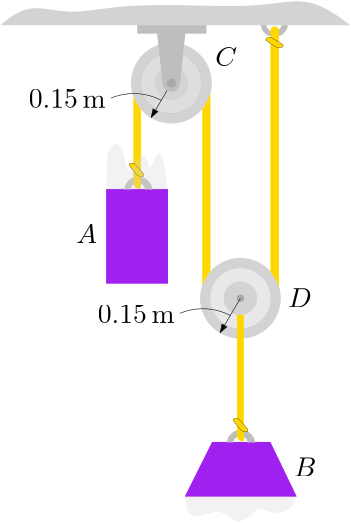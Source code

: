 <?xml version="1.0"?>
<!DOCTYPE ipe SYSTEM "ipe.dtd">
<ipe version="70212" creator="Ipe 7.2.12">
<info created="D:20200717161027" modified="D:20200718135748"/>
<bitmap id="1" width="1920" height="1080" BitsPerComponent="8" ColorSpace="DeviceRGB" Filter="FlateDecode" length="407849" encoding="base64">
eNrs3QdAE2cDxvG2KsPx2aG1S2vraK3aurdMAUUUQYoogqIoCu6tra27aq3WXRfLukeXdbW2
2rq1xb33qHviYPNdchDukksIGQz9/76nfCG5JHeXAXl4fe+FF5Q192xPCCGEEEIIIYQQQggh
hGSbF3LIhKsAAAAAAAAAAJ439M8AAAAAAAAAAGugfwYAAAAAAAAAWAP9MwAAAAAAAADAGuif
AQAAAAAAAADWQP8MAAAAAAAAALAG+mcAAAAAAAAAgDXQPwMAAAAAAAAArIH+GQAAAAAAAABg
DfTPAAAAAAAAAABroH8GAAAAAAAAAFgD/TMAAAAAAAAAwBronwEAAAAAAADAfOnGyQ+reuHC
hRo1ahhYQLj03r175t8R/TMAAAAAAAAAmM+Ybjmf9M/R0dH37t3TV0GL5bOwjPl3RP8MAAAA
AAAAAOYrQP3zC/oraAuWzy/kVv9sZ2f/bvnK9Ro4tWoTFBAYTggxM76fdm3c1KNS5Wol/vdy
ti/AQoUKl/jfq2XeePe9CtUqf1ibEGJmKlb65K2333/55dI2Nnb8cgUAAAAAKKD9s2IFbdny
OXf6ZyeXVkNGfEMIsVL82nUrWrS4vhdgpco1m3l0IIRYKTVqO9FCAwAAAAAKaP+sVUFbvHy2
dv9cuvSbIaGDqAcJsXZ69xtTodJHWi/A4sVfbtDIk3qQEGvHwbltqdJv81sWAAAAAKAg9s+a
Crpz584WL5+t2j+XLVeBVpCQ3Ezd+o6aF+Arr7xOK0hIbqZc+Q/5RQsAAAAArFTqGoP+2Rw/
/vijsGLCV4vfspX65yJFbHpEfE4fSEgu5/XX33pBPeFzEwdv+kBCcjnFS7xskR/NFStXc2nm
HRDYU4j40g4L/0w47dO2c+26TUuWfJVfPgEAAAAg31blBbF/FqfduHDhguLhCPNn/9zc058m
kJDcT9fuQ4QXYJWq9WkCCcn9NGzc0pyfyCVLvtrCK6DPgHHZvtI7dR1QrXodfq8DAAAAAPpn
S5XP4rQbuocjzJ/9s519UWpAQvIqlT/4mBqQkLyKaRNB29rZt/AKyOmLPSz8s7LlKvDbHQAA
AADQP1ukfBZZvIK2Rv9c+YPqdICE5FVc3HzpAAnJq1T6oFZOf6q+XuYtY8Y860sLrwB+wQMA
AAAA+meLlM/WqKCt0T+7urWhAyQkr9LaN5QOkJC8Sr2GzXP0I7Xax3XNf9V36jrA1s6eX/MA
AAAAgP7Z/PLZ4hW0Nfrnzl0H0gESkldp5d2VDpCQPEyhQoWN/Hlap66DpV74VNAAAAAAkE/6
Z2Pkh1W9f/++vvJZWkHnz/6ZApCQPAztHyF5m5dfKW3MD9Oy5SpY9rUfENiT3/QAAAAAAPkN
/TMh9M+EEAvmlVdez/YnacmSr5oz57P+6d+9+cUGAAAAAED/TAjJp/2zu0kXEUJy2D8HBPa0
0jvA62Xe4ncbAAAAAAD9syYjRk75bORXn30+foTRERYWriJckaaREEv1z67u7cUTHi0C2/h1
9u8Q2i5QFeGEj1+Iu2eg1mKEEJP7Z4vPvMEsHAAAAAAA+md9+ezzMSM+Gzls+IjhIz4bMeLz
bCMsJiwsXEW4Ik0jIRbpnzNa5eYd2rYLCe4SFhbRv0fvAWG9+gsnQnv06RrWSzjTt10XYQEq
aELM759zNPh51+64e/cfTJ0RY/xVyparwK83AAAAAAD6ZzFffPHFsGHDhgwZMnTo0MFGEBYT
FhauIlyRppEQ8/tnsU92bxHYIbh7WET/Lt0j2geFtg3o0tq3s5DATt07h4YHdwnrHt63Q6fu
wmJU0ISY0z+XLPlqjl7RCWobNv1l/FU8vQL49QYAAAAAQP+ckUwDBw7s3bt3n0x9+/btpyac
0JwpLCAsprmKSe3cb8fvJ9w78RstpeGsPfEg4f7ZteyKXExU7A9CjD/fIv1zRvncvEOHjqHd
w/t27Nzd27eT5lIPz8CgkLBOXXsGdwkLCuke2rNPh6Bu7sZOxBG173bC6V/lZ846cDvh7r5Z
qtMz9t1NyDitWvL2viilG/n9dILOjRjOr+cTEs6vM7dCVN1vljO/W7CcVG241g2q1lmUsXO0
o9pv2hsl2YG5G2Ftbx+YIVuNBEvs8zzOzFlR3XsOM/58k/vnOnUdrN0/9xkwjl9vAAAAAAD0
z9L+eeDAgb169QoLC+uRqWfPnuFqwgnNmcICwmJZFTT9M/3zM5T79x8kJCQsW/Gr9EzhW+FM
4SKr9s++/iFhvfp37BzWolXHjDObd/Dx6xzYqVunrj2Cu4SJCQoJ6x7ez7ddiEX6Z60l81H/
rG6DJXcate9MVt1qVlSbr1Noa3fySiuv1D+bsv8t3j9bpu3P+3TvOUx4WG7fvqtVNf+6fotw
/tZtuyzYPwcEhlu7f+YohAAAAAAA+mdp/zx06NABAwZERER0795drKBDQkI+//zzHWrCCeFb
sXwWFhAWExYWZ+Ggf6Z/fpYiVs3SClr3HGvMv+HuGRjcpUfXHr1bZ4x8VhXLrX2Cu4f3FWvn
Tl17iBEWE79qDkf4DPbPymtokWRsi9b4Z/m3ekrj/Nw/37ZQOZ/XWffr71oVtFg+37lz17Lj
n3P6zmBa/9y4qQe/4QAAAAAA6J8Vxz937dp15MiRGzZseKQmnBC+Fc40bfyzqkfNdHm3dv+8
64rmwgfHf9JcK+6y5uwrcZrWOkNGKyveTpz6/Mzr/nT2XoLWYgqrIWm/VXd0ebfm7q7tki6Z
cdc6x6K6krVuwmlply7ZHHFjlbZIfS9ZF+2+lnW+cDpzteX9s+7m618ryZ5UXh/VParvK2sz
s25fvtrPdQVtWvlsQv/cxq9zWET/9kHdXN1Vo5pd3QOEM/0CunYP7xfSrWdIt3BNBR0UEhYc
0r1rWC8fv84W6J+ziuKM/nndGd35LsTOVrWASF5TZ52vd0Ru1tQWmpUR7+539XW1q2bVOuif
bSNrDSVXVBXIwr1n3VE2RbHF+mfZlkomDBFuTTPQWrKqiiuvfWtZV5QvI926zM45c+YNy09R
kh8qaJPLZ/pnAAAAAADyW/88dOhQaf8cEhIyefLkvXv3iv2zcEL4VjMEWuyfjRz/rO5yM+vW
n84e1+6f4y5ndrySulW6wG/HT8Rl9KiZS+46kbWYrLVWFary6jWzqpWeFqvgrBXIKoQzO1jx
jtRVtm4ZK7spdYWbtar3JZW19Orym5LtE9k6q1dGoX/Waex1inH5Wp1V36D+9RGbZ8lmampn
2bo99xW0aeWzCf2zf4fQHr0HtPUPkZ7p5R3ctl0X309DAjqGduoaHhQSpk734C5hXcN6C1ex
eP+s1Q9n9plirarpQlXfZlbQslHTWb2xtJWVns666yjF5tmIMcO/n85sWTM6Z+kEyNKLDFbQ
OvM/CxslmX9DcThxNv2zdFdE7dv3u9K2KK+8dsMsq/Glj5TsIXgmxz9LK2jhR4/J5bPh/vn1
Mm8Zfv3+uW3P8RNnpcn4A+H1m1rnz5m3zMDt+PiF8BsOAAAAAID+Wbd/FvTs2bNr167jx48/
qyac0Ax+zmH/HHdZNqrZ4PwbqiI0qwfWKn61hhkr9L0KN5t576pblq9G1jBjcfyzfGCwgTvV
uamsZeTXzehyr8QpNcaaDdRZZ8Xxz5Iz5TtK/zkG10d3MyWrp/iQPXfZsetfsXESTphw9Zx2
Ze0Cu4b16u/t28lN/a2b/NKWrYNCe/TuGiakl5COnboJpwMCuxrZPyvR0z9LK9msi6SFs7w7
1Wo+NQ2t/GalZfK6M+JN6dydUhVsxDQdGYWwTuGczZwhCscfzBp1rKe4NqJ/1rlH/V263luT
brum09aZHeUZnX9Dk/PnLwmPxNOnT8eMm27aLRjon8uWq2DgxTtn3rIEo+3aHWfgpgICw/kN
BwAAAABQEPvnkiVfs1L/HBERIZbPPXr06Natm/C1n5pwonv37j3VhAWExYztn3UqUIWiWDpj
RubCGTNgSEvXjMkipLemVd7Km2Rpzau7GlmFrU7/LLlThf5Z56Y0yyhM15xxawp9e+a1dNZZ
qX+WzhyiNFeJ8kzR+tfHcM1O/5wH45/bBYaG9ugTFNK9Y+fuQUJCwoQTAR27eXkHi8cZbN22
c0DH0PYdu/n6hXi37dQ9vJ9wFWvMv6FUkOp0uYqTP0ibbXl3rU1V/Jox3bRsXgtJ/yzrYLOZ
eFlh/g3N1fXNPp3d/BsZe8PwaiitvIF5szPrer0PwTPZP4vTbjx69CgxMVH3cISMfwYAAAAA
wKr9s519sVp1Xa06/rlTp079+vWbOHFiTEzMxo0bN2zYEBsbO3bs2PDw8JCQkJyNf9YauKvT
G6ubVenUzdrVrnyu5swmVjIjtMHiVNI/a62GOf2z/KZk/bPWtBiS/lnPcG6dddbXPxs8EKHC
XRtaH/rnfDf/s3+H0K5hvYNDVJM8dw7tKUQ40aV7L+GEl3eQZjFXd9VxCdv6d+nZe6B/+/zR
Pys2n/L+WakHNtA/G7hI7HgzV15r/LPp/bP2wgqjo42a/zlrhmfp/CSaW9a38sb1zzpzQT+j
/bN0zmfdwxEy/zMAAAAAAFbtn99+p0KDxp4NG7e00vEHIyIievbsOWXKlPXr18fFxZ09e/b2
7du3bt06d+7c/v37f/zxx8mTJ4eHh4vjn406/qDuxBey3lhezCpOIqFwpqYg1eqfLTT/huH+
WfumJHdqifk3pFWzbP4Nw3MyKy6Qk/k36J91y2d951ijf/bx69w1rFdwF9UMz8JXMcLp0B59
Pu3QVWye1eVzezePDu2DQsMi+rexzvEHlRpO7Q45q57V6UsNzopsbMms92a1NsdQ/5zNJB7y
hln/Bua8f5YvKV1hvSuv/9Y0V9HeXbLtfYb6Z90DDppcQdM/AwAAAACQo/7Z1q7oJzUdmzq2
ady0tTX656FDhw4YMCA8PLxXr15xcXGJiYnp6ekpKSlJasnJycK3jx8//vPPP4UFhMWEhY08
/qDsuHg6xx+UFLPisf8yxyRr2tqMpvS341eybuSecv+sdPxBzSELdY4/mNk5G9c/y+80QXrM
REPHH5QO7ZYff1BaMkuOz3hP//EHZVM0q0/rXUDv8Qcz14f+WU/u3X+gWzWLFbRwkfX6Z3fP
wOAuPTp17SF8Fctn4XSn0J7dI/oFdAyVDn5u7Stc0ltYTLiKFY4/KDvCXeYVxTk0dI8hqDtr
dObx9bSPP5hVBc/Yd15z/EG9/XPGKGL5TMhnVBVr1iEOM1ZYNveFwpEQjZt/Q7W8bP4NpbHT
2TTGWccW1Fe/61t5+XEb5UdRlB1gUfoQPIPHH+zec5jiAQfFCnrrtl0W7J8DAsNzoX9+vcxb
/IYDAAAAAMjn/bOzq7+T66dOLn6OLm0dnH2t1z+L45/Dw8P79Olz7969+Pj4Bw8ePHz4MF5N
PH3z5s09e/b07t07B+OfJdNoSGYtlvbGqvo346LdsuMPas0IrXMjeo5jmDFNdIJkmg7d1ZDO
hpHT/lm2esKl8vJWuubyFlc6zbV8Mo2s6Z2F8xWPPyjbUVm3LF9AYafpXR/6Zz2Jiv1BiPHn
W6R/Fotl33Yh3cP7BYWohj13Du3ZoVN3L+9OXm2CW3gFNfNoLy7ZolXHjp3Dwnr19/UP0VzR
ouOff9ccr1BSDotddNZMzvIblM7wrHuzkomRsyZ/zr5/zipjte9Uc3d39/2qPf55neaOsutj
dUc4i/NmKG2g4tTNmYtpF/g6EztnbIW4Z5RXXt4/n1+XteGyunuGdOue0fk3Zs6OVhznrO98
k/vnOnUdrN0/9x0wjl9vAAAAAAD5p3+uW9+9fqMWDRu3bNS0VRMH7yaObZo6+Tg4++Zm/ywO
ge7Xr9+GDRt+++23zZs3/5ZJPL1+/frFixcLC2QNfjauf36mozC3szlRnMmZFLiY0D+7e3To
ENQttGefoJCwkG7h7YO1p3f29u3UsXP37uF9O3QMdW/ewbj++XmJ3pmoC1b0TjxCOlh2/ueS
JV+1dv/s6RXArzcAAAAAAPpnMSNHjhw+fPiwYcPEVnn8+PETlAjnjx49WmyqhYWFqwhXfM5r
RtnsGeZHPk0HeU7656wKukVgh06qhlk9+XN3v3ZdvH06eft2atsupH1QaJfuEWER/TsEdxcW
o3ymfybm9M8v5HAKjl274+7ffzB1RozxVylbrgK/3gAAAAAA6J8zMnTk0KEjhg4bPnTocOHr
wEGD9WXQ4CGaxYSrCFd8Pgc8J+iZScPUBlvPlB3kuemfs/rk5h1823UJ7hIW2qN3j14Dwnr1
F9Kj94CwiP7CmW3bhTRj5DP9M7FE/1y2XAXrvQMEBIbzuw0AAAAAgP5Zk8HDvhoybMyQYaOG
DBstZOjwMQYiLqNeeIzqipSNhFiif5a2yu6egT5+nf07hLYLVEU40cavs0eLQK3FCCEm988C
H78QK70DcORBAAAAAAD9MyEkv/XPGXE36SJCSA7755IlX+07YJzFX/4ubt78YgMAAAAAoH8m
hOTT/pkQkiv98wtWmIWDmTcAAAAAAM9D/1ysWAkKQELyKv0HT6T9IyRvU+aNckb+CK72cV1L
vfY7dx1oa2fPbzUAAAAAgGe+f37v/Q/pAAnJq/To9QXtHyF5m4qVPjH+p7BFKmjKZwAAAADA
89M/N2jkSgdISF4lOGQQ7R8heZsatZ1y9IP49TJvmTMXtKdXAL/MAAAAAACen/65tU8wHSAh
eRW/gAjaP0LyNo4ufjn9WWxrZ+/i5p3T13tYxGdly1XgNxkAAAAAwPPTP7/yaqkBQybSARKS
J+k7YIJb80DaP0LyPG+8Wd6En8glS77q6RVgzFjozl0HVvu4Lr/DAAAAAACet/65S7fBdICE
5FW8vLvQ+xGSHyL8ALW3L2byj+ay5Sq4uHkHBIYL0Qx1Fk77+IVU+7huyZKv8tsLAAAAAOA5
7J9d3dtQABKSV2nfsS+lHyH5J/UaNud3DAAAAAAALNI/29jYNm/ZjgKQkDzJwKGT/Tv0pu4j
JL+lTj03e/vi/KYBAAAAAKB/Nqd/LluuQnjvL+gACcmThPcZ1aJlMEUfIfl2Io6336nILxsA
AAAAAPrnHPXPJUqUrFqttofnp6FhwygACcnl9Bs8sWuPz9oF9m7ZOoR+j5D8H+EHaNXqDd96
+30bGzt+8QAAAAAA0D9n2z9TJhBCCCGEEEIIIYQQQggxHPpnQgghhBBCCCGEEEIIIfTPhBBC
CCGEEEIIIYQQQuifCSGEEEIIIYQQQgghhNA/0z8TQgghhBBCCCGEEEIIoX8mBS7CU6hxU6/6
DT3qNXCrW9+1Tj0XQgghhBBCCCGEWCPC527h07fwGVz4JC58HqeUIITQP5NnNS5u7Ro1aUnh
TAghhBBCCCGE5GEdLXw2d3Hzp6YghNA/k2cmzm7+wk83fsoTQgghhBBCCCH5JI2aetFCE0Lo
n8mzUT7Xre9m1R+atfnNgRBCCCGEEEIIyfFYaDdnKmhCCP0zKdDls6t/3frN+JlOCCGEEEII
IaSgpHZd5+epgm4mfHKnviAkn8TVvb3kAGptHJ29nJq18uvYfVbk0vsP4s+eu7hr9z/zFizp
1XekZjG35oH0z+S5jZOrX516zPZMCCGEEEIIIaRA5Xnqn9VxNb+Cdmse6OEZ5N6io7vqq/pE
ZjzEeKq+Zp4ZpFrYU32pZ1CBa88yN7mjsOY5jbDJZt2pe3sPtwB3twCPnERc3s2dBq9glM/C
Vxdnrwa1atSsWrFujSqN69Vq0tTBybPtsh/WpWd68uTpv3FHRnw+qSBW0PTPxHIvmYB6Ddz4
vYUQQgghhBBCCP1zPo/w+d2VcpKQvI36Nejp2a5H+5afdWo81L9GT8/Kfb2rje3SZEqvVgO7
+LTy6bA/7khqatrTpwmaInrHzv1dQgcVrAqa/plY6u819Rs155cWQgghhBBCCCH0zwUiDRq1
MK2CFluvfoNGxcSunrtoaczi1fOj1kyfvXrq1NiZMyOjYmJjor+LjpwVEzs/OiYyesH3kQtX
RkWtjolZHR2zMjIqNiZ21YBBIwvcAM7gkAGjx88YNXb66HEzpBkzbubozKhPyy4Vlh//1ewu
3QabXE72dXT9vlG1ZQ0+Wtaw6rIGVVUn6lddXq+KKnU/Wlan2rK68tTJyPd1q0c0aSaOoDZx
htVm6mIwM65u7Vzk5wgLuLi1E87XOpOWzPh4ebXvH+IzqZfn9N7O8we4RQ10XzOm9S8TP90w
pfMfs/t+3jNo5LgpySmC5ORk9X8pKenp6bdv3x0waEwBehHRPxOLpKlTG35jIYQQQgghhBBC
/5ybcfPwEWLy1YXP8iY0AO6eqgklvl+5Jj09PVU9IPP6vfS9/9z4a+vhs2fOpqc/FM5IT7+U
nn43Pf1JujZVe7Z8xXLhFjw8OxaIxkOs+L4YPTV26drjpy8dPXnh+KlLx05dFL8eO6mO5ETW
pScvHj1xYcPmvyd+PVecviNn+9ktQPi6sn6V+CovLnzzxZ/eevGHN4W8sOaNF9eUEb6+sPbN
Qj++WWT164VWlX5pdemXVqmzUn16bqmXbr1beEmtqprbyXn53K6JYxtpxHpZ1Rk6+TRx8HaQ
lIdaSwrXtexDMGdu7LXrN7fv2OftG/pMTbvRIqBnl6ARYa3GhrnM7usyv79L7HCP1WN9f5wU
8OvXnX6bHrFh1uBePXrs+feQ8KpJSkpKSUlJS0tLTEwSvn30+MnAwWMZ/2x81vywQXgK5cnm
fzby634DR+fa3QlPjI2bth04eFSMcPqLUd9IFwjrOVyIle5deJEK92iNl6qre0Dd+kz7TAgh
hBBCCCHkOeqf3Tx8Ro3+av78SDF9+w1r4tAil9d80uRpo8d8ZfLV69ZvJnyiz3Ef20LVxy6I
XpKclBJ38tiCmDWfff5th3bhoZ0ifly57O71g4mJZxOTTiYlHU9MupiU8CAx/mnio4SkhOTE
pCcPHl1KSkqKio5V9aItAgtI/6z6+vmX3xw5fmH7rrgduw/s3HNw156De/cf/mn9n9HLf1q8
al3synXC16hlP61dt2XvP0eEBcRs3/nvqbNXx301W3VTOdxesTde1uCjWWVeKvlyqZdLvFy8
xMvFipdUpZiQ/wkpWux/9kVL2NsXt7cvZifErqitXdGitvbC6amvFlpW2/T+WWyVmzr5qAtn
X+dmn077dv630xd4eQcLFzk4+wpf2weGL4xc+s3UeQ7qxcSITbUF939Yz+HSqSes9CgHBvcZ
MGiM4SguLJw2rXz2ax/RPrR3n7BOQ7q2+KxT47Gd6nzTve6C/o4rRrb6cWy7Xyd12PRNyPYF
w2aPG7R734G0tLSkpOSU1AzJycmqv/vcuNWxUz/L7gdhb4ulpWX7yTzvnzdt3qYq7R89zpP3
kGnTF86aEzN42ARr35H48KUr0Tymwtf4+EdW+uOFt2/omTMXhLsTvlq8gm7ctNXz+1vKLxfT
0+P3fyN+u/F8evrD/bP45S0P8k3cw6wHwloJn7Z2eeREn9zfuog5y1esFTI1Qna+z+jFy1fM
CbfkfQ2aqnMvxGpR7e1Fo4PYFSSbt51pg/RdqnoTMPFNiacfKTjvjb4TF6l/CPKMJYTkt/55
9Jivtmz5Q8zi75eJJ9atWx/Wo1+urXYThxbCPQoxp/cWPtHnePyz+oB6C2K/T0p/GrUk2sen
nUtT90Y1GvTo2Ononq1pCRdSUi6kJB9Pebg/6f6h1KTbacmPUp4+SktJTkq8f/W/A8KH6JjY
xZrbKSjjn0d++c3hY2d37jm4Z9/hHXsOrF23ZfXPvy1a+sOsRctnLFg6J2rFjIVLZy5ctnDJ
D8L5a375ffvuuD37D+/YHXfyzJXxE2ebMFWCpn9e/MYLJUu8XL1EiQ+KlahUVEjxivbFPype
wt/ZqX2zZlVLvvy+rX0lO/uKtvYVbOzK29hWLmJrb2sfVeqlZbWrmd8/Ozj5OLr4bdz058FD
x35Z99vFi1cmT5nj4Nw2Ombl5ctXhXPOnr2wbPmP4tBosX82/+iWWoM5NR3awYPHrPQoP3r0
OD07c+bG6i4cH//IlD62ZdDfO/Z+NmFal05BQb7O/m7VfJuWDXUvPybgg7lh9ad1rfNFUL0J
3T1ix3ZbPGX4oUNH09LSklX9c0paaprwNTU1NSlJNQr6wIGjHp5BFtwPwh62xq7O2/5ZUz5b
b9Cv4bT1D8uFCloslsXHbvKU78T6V/gqnD5z9oL4XJ309VxxGWv0z5ryWWTxCrpu/Wam/Zhz
dPaa9u2c33//c978aOE0/XOByM+qjYyb8kz1z8b2MBbrn9UfpY2teVXl8+JRvgrrkJ/7Z816
qk6s0ESytpl9gnay9rBqZTLPz9oDuleXP3ZBoyIVb03W5Cv2+dYs9ikAc3nf5v5WCE88nWep
7kte/nLW8zKXPTHyY/+c9erT3haFtZW90nUeeumlipspf80ut8AbVNYbi8Jf9LR3prHvQnof
I2H9dS/S+/YlecNU2I1aK2Bw3aSXyjZK3+Oer96O5CuTo5+YhBCSi/3zjBlzt2z5Y8GCqNbe
7TVnhvXot27deuH8XKughTsSe29z7lH4RJ/j/lk9j8SsBYtuPL709bTxrk0aNv3kY4dqVQZ3
Dji89edT/67bsy3y6D/Lj+9duu/3hdePbE25fTb1yY3kh9cuHtu5cX3UjTuH5s77zoT5KHQH
kYrJdhnL9M+jph45fn7XXtWw5793/Ts/dvXc6JVCvl/965nzl+IfPb5w6erKnzbNjV4lnDkv
ZtVfO/7Z+8+R7bsPnDp7dcLEOepx4znbXg91b7y8fpXYN14sXvzlKsVKVCxaooJ98UpFi79l
X/xTJ6fvJk1YGxvVzdfvVbuiwpnvqcpnu3eL2FYsYmtjYxdZ6qVldcztn9WTbLRt1abTiZNn
WrYOEnZmWM+hBw4ePX363PYdewMCewpLdgzuHXfgiKubv4OTqjy0yPjnL0Z9ExO7WszGTds0
jda16zc15wuxYLs1Z27swYPHDGTT5m2aoc6ahlYs+ky4u3ETZgi3MHbyzOGjxwUHeAR5Vg1u
XjHIpdygNhXmRtT9sl3lvq0qjglzmTH408gpI0+fOavqn5OTM4c/pwrfCl/FuaDHTZhJ/5yf
y+fcqaCFJ6dYLMcuXqPvGS79Y4rF++eskc9nLwgviuvXb1m2gnZy9TO5fD506MjuPfumfTtH
+CqcLpAVdF73z6o2+PxG+mez+mdVv2FUIZYn/bPWnRaQ/llzO4OmZrUoYjNsYIWl9y5bE3Un
IylY1Dsws51Q1yyae/GdODWrQlFfJNt7Wfeu3nuKG6taz1zpYZ7D/tna+9aCA/gN3JTOVmTU
iXr756xi81nonyV7RuvNU/hWa2VkranOO4DsnVD+Qs5qUGXvGML2mvf4Sh47rUZX9a3Wu1P2
70L6V15SJisV8opvX5JHU+s5pvpWvuEG10324Kp3u/zveib3z4afjVZ6b3w2/mhFCHn2+mex
9Z00eZrigOTVq9cKl5ozJ7PxEe5LHP8cu3ipObcjfK43oX+eszDyQeKNtWujxw4M6+bl2KbW
exGtGsZM6h85te+U0cHrVk34c/2MqKm99qyc8vj89vTkS4+uxv21etbMqQOPnf5z9nezC974
51FTDx87J/bP23fHLVr6w7zY1fNjV1+7cevx4yd7447cuXv/6Ikzc6JWzF+8ZuH3a//e+e/e
f47s2H3g5Jkr5vTPy+pVjSnzYrHiJT8oWuJ9++Lv2RerXKzEy/bFP+/Xr6t3q8kjhs2b9q2t
XVHhzHdt7Mra2L5bxLaSjcBuYemXltetqrkdE/tnZ19Hl7b+AWG/b/nb1b2dg3NbF7eAmMWr
kpNTZs6OFBZzdPFr5d3p37jD3j4hwsJCzO+fpRNuGGa96TgMR7x3k6/e2jf0xIkzT58+nbkg
aursuaGBrVs1/aCj8/vBLm8P9am2fHCLr0JqD/R8f7B/rUXD/X9eMufK1SvC3SUnJ6XKJScn
p6WlCTfV2qerBcfQHjx4TNixz8b8G/mkfM6FClrc0jU/bMh2dLQ1+mdp+awZdy0OurZUBW3y
5Bvjxk85fPio5lvhtHAO/XP+75+fvfk3jP9AnSfzbxi40/zbP+ur9A0W7/ItHRQeobeO0N4n
+jo9wxeJtYzy0ET9A1npn839y4tV922u9M+yrTA8BlWn8zSqf87f82/ISmZpL6q0x3wHhfvq
fQfQ3jTZTtDz8rTAMzDrrUlYAWlJq7M3snsX0rvyGX/eUhzJrP/tS14yS/az4sBsA+umvbxO
VW7y2w79MyGE/lna+grRTHnh3y5ky5Y/NJeK35ozJ7OREe9o0uRpQoQTwrdmzOPR2oT5NxYt
XpKennjyyF8HNi1eOKzTUO9aEzs7LRvXde38YSujRh7ev+LIvytjp4X/MX/Q/dPr0tLP3bv0
54YFw2d/3evG7cOL1PM/mzz+WRzS3MSxTZk3yr1XQTXE18UtwNVdTPvMb9vXb9jilVdKV/u4
keYq5vTP6vmfz+/cc2DXnoPbdv6zcMmPc6JWLP9hY3p6+s+btk77bvG6zduWrl2vGvwcu3rh
92u2bt+/a++hv3fGnTp7dbx6/mcTxz/XqxL9+gvFipX80L74+/bFhFQqWryMfbFAF7eRvSN+
WbV87KDBxW3tK6n753JFbMupxj9brH92dGkrxMXt0337DwQG9QroEP7d/MUJCYnzF36fkpI6
ecqcDh179Qgfun3HXkcXP0v1z9IJNwyz3nQcVu2fh46YmJiYNPWrryN69Rv5Wb/+oS37+Nce
5Fe9b+vKEzo0WPflp9/1dvymS4Pvern8NDFka+yE/WuWJMTHiwOe09LSxK/qE6qh0MJNSeem
5viD+bN8tmoFHRjcRzUf+PVbRpbPlu2fNTeuKZ+zSml1BX3t+k3zH4IGjZub9gNu/oLon376
VfPt0mWrhNA/0z/ndv+ck0KM/tnsMa4Gbt/wXUvLKJ1iysCDaPDxVexScqtgeR77Z+vv29zo
n2VboXmCGXimSf8cU/D7Z9U9yv9Rg7iXjHtwpXequ4ezLrVW5Sgfoa3pn43bjdJ3HkMrL90b
OrvFwNuXcAuS54BmVY36IaX9DqkwK5FkzemfCSHEzP65tXd7rXpZq38WC+pVq9ZafCXdPHz8
23UW0rffsGHDR82fHyncr7A+4ioJ3wpnCheJy+RoAHaDxi1y1j97qnrUqMVL09ISLp/ecf/w
L1um91ozou2h2OHXty+8f/b3+Ot7UpLP37+1988VY//6rted/YvSnuy8fXjphjm9Vy76IjXt
TuzileaMfxaPmfje+1Vtbe1q1nZWbKc1BbW9fTEH57aWGv/8z4Gjp89cOHT0VOSyH2dHrlj1
8+bU1NQfN/x5+tzF9LS0i1euLVr6w3cxqxZ+v/bg4ZOnz178J+7YiTOXzZp/o26VGFX//L9K
RYtVti/2vl2xinbFKtgVrVCi5JzJk//ZtdO7QcPXbe3ftyta1kZVPr9bxKZiYVX/vMjs+Tea
qvpnv6ZOPl+OnnLnzr0jR0+cP38pJSVl21+712/YsmPHvpSU1PMXLp88efba9Ztjx3+rHizt
18TB28z5n/Okf87R8QfN7J+XrfxJuProoUP79egxNKLjyFCPsV2ajg2u9ZnfJzO7uW0eF/TL
l95rh3v9Msp/27SIvdEjt0/74sG1a2np6anCHk/Lmn9DcyBCfVMuPM/9cz4sn61XQYtza+gb
/KxbPluwf9ZXPmtV0MIyZj4Q9Ru6m/Bzs0vXXkuWrtq1e29Ilwgxmm9zfmuq1vf8L+omViTO
DqFqhjMIl+qUxllTxeuUlhvPSy7W6ZOll1782WD/PGV/vP7bcdGz2Mb9D7UqZT33KNsK9UWK
yyvc4yydu5DNqqFaH9Vpye1IFtaZf0N9azpLSjdKupMzblxVF0sfHcmNSG88s1X+WbJJ2o+m
UUvKnySSzZHXDhmVgnTomvRzuqQKVhibp10US6cGjZwYLv0ErTMaTX6nmVWD1gzJmumU9c+/
IZ1s2fDQTT1L6l8ZI/aPOW1wdg2DbIcrDSDUc11Dk6soj3iU1koZTw/JA6G+SDLFtHZnJZ99
Wt+/x8+4qeyLoIy2J2MKXM2GSMfcSrdOdu+yW5ZNoqvv3+nr2dXZrID2NK169ozeyk5phfWd
r3nBShaQruoKxZ2vvLtMuin9vbT+57assjN5/g09+1ZhK3Se8AZe7IqHeFu+QmfOH+lzQHH8
s8LkFdn1igq7QvPcM2aeFr0zvRvaY8rjn+XFrzHvQoZWPpvCVv/bl/L4Z8kgbePWTemfmUju
1Mj5N2SvwcypyxUm85eN9Db8EjD4/qDnvVG2GrTQhJD80z+LbXNw557iRBzz50fGLl4q1r9C
xOmgFyyI0mqkzUwThxaaQxxKI5wpLqDvUiOPSyh8rjehf46OXZqW/vj8oU0P/lm6a1Zo3PTg
5AML0+K3pyWfSk8+l5b+X+Lj48e3ztsyI/jS6oHpB+Ze+3XU+hld//x5Rnr6k5jYFap+1dP0
8c9CyparXLr028K3zq7+lT6o+e57VSpU/Lhc+Q9ffqV0hUof166nmte6Zm3n4iVKNnbwtkT/
PO3gkTNnzl0SPlM+TUhc9sOGmZHLV/28OSkp+Y+/96SkpBw8ekr4+svmbTMXLVu8ct3jx09V
nz4vXjl66uKESeb0z1VjS79UtNj/KtpnNM/l7YpWLvE/W7uisyZ9/ce6dR8ULVbWxu49O/vy
Nnbli9i8W9imYuEiRWxsF5Z6cVmdqub0zw7ObcN6Djl77uKWP7bv3vPPps1bt+/YGxm13K15
+/Bew51c/db+sP633//aum3n71v+3vbXbmHJ0LBBji5tC+L45xwdf9DM/vnQ4eNpaWkx8+dH
dOv0ed9OY7u7T+3edHy7qp/5VJ3Uoc7aIZ4bvmi9aYTn5lGfbp/aY8d3g/Yvnp70+EmKZOaN
tEyqQjot7ejRUxacSMHic2vnfv88ecp36TmheWTNL2NnzYkxPl1CB1nkfmMXr7HSIQWNnHTa
wL0LTyTNkTo1M6jnzsEHx42fclO/nM/CkVGTZpSN6mLz4cN4WZsq6T/VDaS8DpUWlepSN6sr
FmtSTV0p3rjm0owGWLl/Vt9RZv2rdUWt4jerJc6sYY29R53xz/Ll5Teek/45Xe/Ky/tn9c6X
fptxsxvPS2pk6Wpk3HjmpeLD8fCh5iFQ36Bs86WX6jxe8v5Z/5Lqh+ZhvM4Vtaok9WfeyMVZ
n8HVn7iVpn3Irn9WX1FWY0o/O+tOHKp1L/KGxLj5n+WTfMpXQKslWxSpvW7GrUw2+ye7AXIG
6tbsmlitRkVnAlXl6+Zgug/l0aQZD1zmOeIkq4si9Uz6KrYrWrWnvKnTPbpi9v2zsMO1R0sq
PkDy56RkHmytuWF1H/Fs+melFVC4I9lTTmtj9c4JoO92tDtt6QS5Oi8lrdJM9ojr3V05vynD
44319c9a55vWPwsPgdYzRzYzw+JFWu8DRr0tyB96/Q+f9nNA+rLK6Eh1Zyc2MDNP5mYq/W1I
WlRmc4MRc7TLUq0nrfIek2x1ZhdtXMGrs+H6Vj7bM/W/fWn9iMlofY0Z3y5dN6WnouR5a0z/
rP3c0DtlirCk1o8npYrY8HM42/dGxj8TQvJt/9yv/zDx9PARo8TpL4QTQsRRxxbvn8UKWrwj
8d4VZ9sQzhQuEpcRFjayfK6T80MQiuOWI2O+T09/cP7A+kf7o/fN6nh0+qdpR+anpexLSzub
lnguOelSWsrlOyd++WtW8NF57RM2Db2yMmJHZM/zB9ampaVGxywxb/yzqph6863yr5d5Rzjt
4tauRk3HqtUaVv+k8Sc1HT78qG7N2s4NG7cULqpRy8nOzr5R09bmTMEh9s9fjJ564PDps+cv
i0NPN/65Y/qCJat/+S0lJXXjHztu3LwtfE1MTFz/21/fzl+y7re/xEkSzl+8evTkxa8mzjW9
f67zUXTpF4sWLfGhunl+367oe7b2FeyLl7Erumj61KP/xjlW/vA1G7tyNnZvFrEtW8SmfBGb
SoWLFCliu9C88c8ubgHBnftcufLf+AnTnZv5BwT2fPAg/uChY94+IXv2xglb98efO1p5dzp/
/tK16zc9vTo6u/pPnDzrwoXL7QPDXUy6R2lhNXDwWM0hzAzQHI7Q/LLUhOMPmnxf167dEJ4b
p06eGjyof/+eHT4LcRrfqcbn3hVD67/aq1GJaX7vzu9Y9dch7htGNN/yVYe/Z/e7sGeLOP+z
6kmVmjX/hnpGjlThov+u3bBUo7hj535rzK2dy/3zF6O+MeYPCiJhSWF5i2xmx079xLHNxkRY
Uli+QPfP4v1mO6Bas4w5A/VN+Lk57ds5Bvpn4VJT+metAbqyUc2SWlhplgZJoaoqZrVbYskI
Z93JLuTlttYdyWpS9ZI6VbDC+sg2J7t71F5AZ3Cy4pQgxvTPsrWSXqrvtJGTY2jfuFbDr7Wj
lHp75TvNZkntJ4mewbEKx5CSfvI1un9WGLwn+2Bu+MBVulOkGtM/6/RayhN3aJdsCkPj9K9M
NvvHQAFocHbcbA8BqXRsL8lQOu0uJWucnu5tZo2ZVGpgtB849dZpH3FMuibaTw+lldRbWCk9
FkrjpXWGuMseVtlAQSPH5RocDKnTP+sOsVb4+4LirALS9VE4npq+21F6QDM2QfsR0Zk2XGsn
6N9dOb6pbOaW0dM/a/fV2oNI1yqNHdXpJJWeOeK66W6F4THGeh56Qw+fwgrIX2Kabcwawqr4
FyitJ7y+CjfzXxzkaB4V6X42vMe035EyVyNrHK9y3yt/FzKw8sZMWKH37UvrDSrzSZjNu6ju
H8KU+ueMFTaifzZyML/Rr4JsHpHs3hvpnwkh+bB/dvPw0Tr4oO78G+vWrV+wIMoa66mpoMN6
9NO9VDwwor5jIxpI7bouOexj1fM/R30vfLi7dGB9/N75J6JCj832i9/yxcMj0Wf3r7h4Yuuj
RxfS028kXtl6evXgIwv8z0QFHJofcGT1kIcX/xQ+nEXFLNWMozatfK5Stb6Nje0nNR1UI3Vd
/IQT775XRTizYuUa71WoVqFi9QaNPcVBvK++WubV195wdPEzs38eOWrqwSNnTp6+IBYpx0+d
m7lwWfTyn54mJFy8/N9vW3eeu3AlKSkpduW66QuWHjp2Slzs1JlLx05d+sqs8c8fRZV6yd6+
+Ae29u/Z2pe3ta9kX+xNW3ufxk1mjBszd9KkgSGdPyr9ejlb+yqlX69Y/H9vFy7yntg/v/bS
stqq/tkt522wuMnfzliwZ++/6j3cVtjJd+/en7/w++DOfTVtkrdPyA8/bTx9+rw4WYew5ImT
Z4YOH6f+40KgpWa1NcaZMxcK0PzPCQmJKSkpwi38GxfXr2/YwBDnz4NqDvevMsT73S9bvTkj
uOrygS4bvvQWsnncpztixiQ8faKaaiMlWXf8s3j6ydOnltq0gwePWWNu7dyff0MzBFo4ka/m
3+gSOsiyg581PXDub6m3b6hw1+IMG4b7Z2EZYUlz/k5kwvhna/TPBpverA42c2YJPXM4K88h
rLm69h0ZmP9Z4Y5kSxoopaXlsFJ7LL8def+su4YKVbPR828or6dWqWtovmv5DCHiiuncuOKk
JdL+2Zidlu2SyquqMJRLt/SQFDjG9s9K5YlPdvNvGJpH1Ij+WbcWUP7MbkQ1oX9lstk/xsx3
sVxfO6Gv0xCbLt2RtFpDxJXvVBxHp7w+Yt2kM/+AbPV0BrtqVzcGd53seaK0jcbNv6GzAvJ7
kU1ZsNzQuEfFR82Y8c/6DmRm+Hklv2WtBXJwOzqlsaEng8K/aNCzu3J6U6bNLaPTV5s8/4bR
O8Tws065hzT48GUz733mdSVrotDSZ7S72gfsM2P8s8JMKfr/EmSwdM2cXEL/1XXfhcwY/2z0
25fmupKnou796q6bhcY/6x3JrPteLf+riu4DZ/gRyfbxon8mhOTD/lkzvFmcakOcEVraNg8f
MUpfP2yRaEY4a92Fpnw24a5zPP5Z3T9HRS1NT0+6fXzL4/0LTsWG/jXede83Xn9P7xg5rtsP
y2Zdu3YsLf1Oyu29j/bNPLM4eNsEh11TW137c9LTW3vT09Oio1X9s0cL0/vnSh/ULFy4SO26
rsJpB2ffKlXrl3mj3PsVqr/9ToU33yr/xpvvihe5uLUrVfqt//3vFUcX06eAzjz+4FTx+IMn
Tp1PSExSHXZw459T5y3etHXn4ydPEpOSnjx5uuWvPdO++37tr1tSU1MTE5NOnj6/Y/eBk2ev
TJhkxvEH61aNKvWivX2xSrb279vaq2Z+Llrc1tb+m1FjVkZHv1ms+PCeEbMmju/g3iy0jbd3
3XpVX3utvI1tkSI28197UeyfTR7/3DG494ULlyd/Pce5Wbt2HXrcvXv/8JET3j4hf/y5/f79
B2t/3ODrF3rx4pWbN2+3/bSbsKsXRS07fvx0G98uZo5/libbIdAa5vzTfuNnV4iJXT3p67lm
9s8P4x+pnyGJwo3MmD0trIPTiE61ezV/u1+TMhNcy81uXXVJYMMloY1XDXXfNN4/7pfI1MzB
z/r65/hHjy21jWJt++jRY8uWmXly/MF8WEFbo3wWx3sbOWQ9dvGaNWvXW3ajxL9ZGO6fzf9z
hgnzP+dh/6w8dFY2o7L+/llnSLOB/lk6C7GBuaaV1kdSDmd/j/L+WTKpsoyV+mfF1ZOtiWwY
c573z9qrqqdysUD/rFQxWbl/lk+FamC2TOv2z9nO2qo06lV/16RQESsvb+LMHgpFkG5TZGT/
rLwV8nLYtP5Zd+4L3ehMXKzv+WNK/6zdGeqrTxVWTG+JmrPD8JnaPxvcXSb0z4b+UKLYPyu3
hbnWPxt+W9AaJq334TM85DVz8grluYulT8ts/nQlW/PsXxpahXY2/xJBzw1qjqUom4JDPke0
8ruQyfM/G//2pVkNxQm3c/YOacL8z1lPHu1/UKDwjqT4o83I/jn790b6Z0JI/uyfxQHPsYuX
6h7jTyyBNdMyW7WClh4DUYjwrWZikJwmp/M/i71xdPQy4VNf4s3DqadWHYkKWT2w1s8jmqyf
HLB4Sv/1a6Nv/HcyLe1hWvK51Ms/nlvdc9OYpgcWBiadXpaYcEa4VnTUUk2PbXIFXeaNcpr5
N2rWdv6kpkP1T5rUquNao5ajcEKsQIXzbW3tGjbxMn/+jZGjph06evb4yXMnT1/Y+8+RGzfv
xD96vPLnzd/MjY1d8fP6LX8vXvWLcHr5jxsfPnx449adff8cOXXmwsnT54+fumTW/M91qkaV
fsnOvtgHNnbl1XnDxq5OxUq//fTTb7/8HOrrOzgkJHbWrInDh39cunSQm/uM0WM8Pv64cGGb
RaULL6tT3Zz5nx1d/ELDBh07dmrLH9sPHDy6+bdtu3btX7HyZ2GHd+8xxMG57a/rf9++Y+9f
f+/et+/A3n1xwlf/gB7C+c7N/C3Sa+Vg/PPZC+bfl+IxBzW1tniINymT7+vSpauq105iUlpq
6p69O7oFOvcPqDa0baXhzd/9unnZeW0rr+5Wf/NnnhvG+Pw8ruOVU4fS0tKSk5Kk5XOqfP4N
4QY5/mD+r6CtVD5L/1Jj+Bh/4szqwpIFsX9u0Lg545+NGv+sFAv3z4prqO9+LTT+WenudPpt
i/fPyvNvGFhSYVWVeht9/aru/BsGjyqVB/1zdv8sOidD43LeP0u3K5vDeCnUoXqGTCt3Vnp2
r/7N1zfPg3LppzBqPc/HPxtz8DvFNlhPyyrfcN0/GRjsn42c5bie4YnWc3o7Fhz/bOgdILv+
2eDO1zfPicJIWsv0z1nzbyj1z0ZUx0bNt5D9P0/IeuuQ/zsI6Z/q9D7Wet9tjBh0LbuuMf2z
0mh2pQP/Sfpnve9CRtfIxvzlRWmFs1ZJU5Jrna933bL5o5KR/bNyxS1f1Wxn3XEx5jnM+GdC
SAHtnzU987p160eN/sq/XWchwZ17TJ8xRxyBPH9+ZN9+w6y3tuIQa/EYiK2924sjscVVEi4y
4QYbNG5hQv8cE708PT0t8cmllEsbT6zq9/e3bS/8POzh8ZV3zu58cOdKcvKjlMS7qalXU57u
OrtpxMav3A+u6ptyb2tikur4fZGLlmrm8TD5+IPlyn1Q+vV3xOMPln/vozfeLC/k3fJVhDNf
eaW02Dmrjj9Y/H8WOf6gOP/zuQtXhPW/efvu/n+Pnjx1/vade3/t+mdezKqv58TMjV75x/Z9
t27fPXX6wr5/j9y8dUdY8sKl/1TzP0+aa87458hSL9nZFa1sa/eGrX21MmXC/dqeOHBw99at
LevUqVOhYs0336zy5tsdXF3HRPT6a8PGDavWOFWoULhwkYWlCy81Y/yzOKWGo4ufg5PviM8n
Pnjw8NChY8eOn0pNTTt58uzWbTtPnz6flJR8+Mjxw4ePX7lyLaL3CNXCzm2bOHgLj4iZ/6h/
wKAxk76ee+36TcO18/Xrt2IXrzHz3/UbPv6gODOwYhNu8n3984+6Uk5OTklNSU5JHt6vTSeP
MgNavznMq9RXPq/OCnx7Sc/qv4xw+nlk8+0rpqYIC6lJjj6YmjnwOWMuaOEG6Z/zeQVt1fJZ
s5nCS0bfa0F4DosvKEtNdp3L/XPjpq0KUP+sOMI5mwklsq6iZ9iw4vzPykOpFWeokC8mmw85
23vUapIVZ9swpveWHUbQ6P5Z391pny89FGDO+2etR0TPnWazpG7/rFglKcwzrN05K52uY+AQ
V7KxZFbsn439hK4w57B2NWG4f85m/2TTgesZN65nflTlrs86458Ve9qc9M/ZDO1WeICUjt6Y
XW9jsE5XXHN9fZe+kfzyOa4VC3DjyyvDf+sx9na05n/OQWlsaHfltH/We+RBff2z3hHROe+f
9Q+iVpj/2fCzTv9LW9/DZ/iIotJDFiqMf9a3vYqPjnRhw7OjK80uLuufsx92LvvLi/L4Z0PT
gBhcebPHP8uebIrjn3N0cFWdnzg5eglLN8Fw/yw/tqnB+Z+1n8OG3hvpnwkh+bZ/FhLcuefq
1WvFwlkT8ah/pk3CnNMJQNw8fMQiWsiw4aPEialnzJhrwg02cWhtyvwbC5aoxnDeP//w+I97
vu+7OzL0waFF6SlH09Nvpac+SU9LSUl4kJJ4JSX50Pkd32yZ0+HwptHJT/YnJqj628ioZeZM
EezqripU3y1fxdbWrk49N61LnZup6iyxQX37nQr29sUcnHzN759Hjpp28MiZM+cupaWlCZuQ
lJR88vT5/XFHr1+/dfP2nZNnL1y/efv6jdv7446dOKUqZoVlhCXPXbh6zNTxz2JvvKxOtUWl
XrK1K/aGjV2rRo0mDRv21ZDB+3ft+rJP72JFbF8vbPNG4SKvFS7yvn1Rp+oft27apEnlyu8X
KlS4cJH5rxVaWtus8c9NVP2zqhJ0cmm7b9+BDkERrX26fDN1Xnz8o5mzI+/ffzhu/LderTt1
DO61Y+e+po5thP0sLCxcS9z/JkccpWkMC85RrO/4g+L4Z3F+A63q2+T7ioxeqXrtJCUmJycL
T5LxQ1oGNLENdys5zPN/k/1fj+xScU3feuuGOa4Z4frvT3PT0lVNtVg8p4jls/C/VHH4c2pS
UpJ6QvVVFqwThf0/YNCYZ6Z/zg8VtLXLZzGbNm9TNYbxj3SrYGHDhfOFS4VlLH6/udM/O7n6
FaT+Wae/1T4cnnrK4qwaU6vV1Lo0Y35jpf5ZLD+lq/FN3PmMi6THwtNaTPxW0q9mc486G6u1
vGp7My6Vbal8sYzZQnLcP+sePXDjefVp9Q3KOmRz+mftvl2+FRkPveEldftn5TG34qSX2v+6
WflQgPIPyBnzHsiaYe3bsWr/LC/AM9ZQMmWo1rG3snoS9ZobGAOsOymovv2jPH5Y+99ua+92
/YPu9Hd9Wrcj3YTwadIKSF2PaG5H2HbtvkjWnhmxGgb6Z92jE2rV9VoPUMbOzGH/rNBah0/L
HICtpxeSP8TajaX8Qcz8R/d6+2edFfCdODXrcH7ySnCa3tmADdyO7vnaRyIzVBortoKKuyun
N5Xd3DLZTx5uTv+sdXQ5rXkndJ5Xer+VvC0oDDFVfPj09s9a5yvO/5zN36Rkr0GdtwLJMH7p
naqXl724tN5gDe8x5UdHaf7nbP7iYHjl9b+EDbx96XkuKcz/bMRfQ/QdXNKo4w9OzVrA0FBk
3ePqZu4T2Xtvdo9INu+N9M+EkPzcP2smfx4+YpSQsB79NNNxaI4SaKUKet269cKNr1q1VhyD
rfWtCTcofK7PWS+q7lGjFqrm30h+ePXphS27V3++Nbr3tYOLk5NPJqfcTXryKDU5OfXpk9TH
/6UmHju7Z/7mqF6H/5yW8uRwUsIN4Vox6rrMw9Os+TcaNfEqVfrN996vKk5WLEaspsVl6jVs
/vLLpT6oUtucyTck459V/fPZ85fF4k+ss27fubc/7tjxk+fu3X948pSqjr515554kTg+9fzF
q8dOXjJr/HOdqtGlC9na2rt8WKV/cJC/i9PyBQsXTP3mrf+VLGtjV8HWrnwRGyFvFyr8v0KF
ixUq/HKhQuVfKlSocJF5r724pK65/bODs6+jS1u/dt337o3z8FRNta2uT5cLGzhnbrQ4+bZX
6+AjR0/6+oWK/aE1+ufYxWsCg/t8Meob8Uhn1uifs535WWuVjJlrV18GDBqTmJiYmpqSnJSc
kpY6YaBTxwYvdGpk27OJ7WfN7af6lZof/P7yfnV+/twlbuWYZJUkzQjoFHUJnaIe/6w+Jy0h
IbHfgNGW2tI1P2wQN1A4kTv9c/UaTap90lhI1Y8bVa3e8KPqDapUrffBR3Ut2D9rKuj4+Ed5
0j9Pm77Q2uWztIIWB0KvWbs+Jnb19h37NP+OwBrls6Z/3rhpm3B3irHUSzWnhyAcN36Kgf5Z
uNSq/bNmOG4mxZmEtY+aJx+xLJlXWc/8G7JeV/uOpP2zpHPOqE91xvcausfMW0tX6HtFmvXR
atqlO0HYRpPm39BaAenukmyUsLC5829I70K7bJf0z/qX1HmS6GlFxI/50klTZbWAVhWcWXpk
fOI2cKnwOdra82/U0Z0FWl6VS/pnYaMyPuDrzBFtzPwbevaPYqWvNQGvbmGiZxSfdO9Jot2a
Ktys1ky2uoOHlW5N3/wDOeufJc3JcuVuWWu3mzD/hsJe1frrgNKGa+1PpeOmZe0Tg/NvKKyA
1nNA5zBk2RyzT9/DoXw4s+xKY8k6aJVdOg9Kzm4q27lltBcw0LqbMv+G1vuJ9g6R7nmlmRyU
Xix6+l6d3a7/kHN6n0ja5bmBeekld6r0WtCdwlq77dR9gzW8xwxOg792uUKtrfddKLuV17v3
9L596XvmZG2s9B+8GFw36dNe558wKM2IrjUfi773Mc3VdQ49IGxI1vu5Tv9s+BEx+N5I/0wI
yf/9s75Yr4Ju7d1ea7i1EM3dSQ+MaGRyevDBrP550QrVGM5Ht+6e27plxZgfFww4tTsm5dGJ
1OT4FFWplp6SkJiaeC8l4Uzc3wuXzu29+7eZyU9PJibeV/XP0avVtxNkZh3h6h6geKg7Tdts
kYmIdcc/ayZCUA2ETk4+ffbS7n0HT525IA5GzRinqu6fLTL+ObrUSza29o3fefuzHmHrli+N
nTGzSbXqpQoXeb+ITdlChcsVKvxOocLvFir8XuHCwjmqry+qCuj5pV5aUsfc/rmpuoJu7tnh
+InT/u3DhB3bp9/Iw4ePHz5y4uDBo736fCac0zG414mTZ9ybBzg4qQavWrx/ljZXBi6ydnbs
3C+9a8MT7WY7wcjp0+eFJ4jw5ImPv/NZ16rdnF/s0uDF4FovdK31wkDHF6f4v75sQN2NYz3+
/b5PcsJD9Xj7JNV4aeGlJZmHQxw+feLEmVZtuli2S7T4vm3u2b7SBzUrV6n9wUd1P6xar0q1
+h9Va/BR9YZVP26YO/2zWEGb81cDc/LZyK9zoXzWvEY0D6L0lWJgfLJlXxqKLLLnGzVtmdOf
mL37Dp327RzdCOc/97/5qJpb7TlAtAtwnc78WY3yjNxmR2+VZNzkuiYlm+FquRYjpmjWHwP7
J9sjD+brGDt7Nnle922Ot0LPrOaEpxyPCCGEPD/9s6aCXrduve5hCs2J5hCH/u1CpOcL3wpn
ChcJC+ToBoVP9Cb2z/NU458f37py8O9VsbMHff/d4KN7lqfEn0tNSUhJTE1NTE1JSklLTUx4
enH7tsh5c/pt2Tw34cm5pKQnwrUWLVphzvzPWiWzRRYz2D93UM/AoJr/+ez5K4rtitg86xLn
fxb752bNA03pn2tXiyr1YlEbuwqFbRwrVxrSpYtT5Q9eK1ykoo1t+cJFyhcqXF5VPhcqV6jQ
uy+JeanCiy8VKVRofqlCS+p8bG7/7OQjxMnFb/mKn06ePLtp89bTZ86PmzDduZm/8PXMmfPC
OcLXyOjlwvKqyROcfIRrmTn/s9Zg49jFa7T+Lb9lS60czdEh3OOmzdvMKZ/FTJo8W9yEuF2/
RngV79u8aESTF3s2eKFPwxfGeBWLDKv8w7CGv45z3/pN62Obvrtx7XLGoPq09KTklKTMEdHC
/wlnjv9qpgW30Xrjn/X1z+UkypYt+47a22+/bfH++blKYHCfgYPHijF/dvRs/54yecp34kzs
ihEutcg6CG/mdeq58huL5RpXQ8cQVDpkIf1zzj8LK1fB1uufjZ22t6D2z4Zmec33MTiTKmHf
5nwr8s3rnbaT8IgQQkie9s9CRo/5KqejkY25TQMHGRQuEhbIyeBnV82EFTmZ/1nVo0YuWJ6U
lBx/7/aRf35ft3bmn79FXb28NzHxdmJCYsLDpIQHiYmPkpISE+89vLz/wPqf1s3dseeH+w8v
PH36WLjW/PlLNeOKC0pGjpoWd+j0sRNnHz589OBBvBDhhCbxj55Iv9UscOLUeZOPP5jZP1ed
9qpq/g1bG9siNrY2NnZFitjaFFF9LVLEpnBhIUUKiSlUWEwR9fwbk1+1WVKnhup+ze6fVfMk
OPmM/HLyxMmzPFq0d3b1d1RP2+veov24CdM//2KSZjGxfzZz/LM437KmvNIatynttaxdrFkv
Hp4dDx06fv7UgSHBNSM8ivVrXnRQc9sRzYt80dJuWsfXY3p9uGpY/Z++aLJhXIuN43zH9Os4
eOSk3//ac+P2PU33npiQIHw9cOCoh2eQxQfQml+w6/bPv//++/bt2/fu3RsXF3fkyJFjx46d
PHnyzJkz9M/E+DRx9OY3FpOy8bzuXBbyI/fpTC1ihfHAz9v4Z1PG9+b047bOxB35ZDCktcY/
E/PGxhueo4AQQtvJI0IIIQWzf7ZGmji0MHMB2cKO3iY0AOL45yUxayQDUW+lp9/X/2+vE9PT
H6mTYenyHzW3k/8j9uThvT4/fPzcyTNXTp6+dPLMZSGnzl7JiHCm8O2ZK5pzxAVOqJc8cvx8
z14jTNnP6t54Sa2qN98tPLvUiytef2lFmcKr37IVvi59rdCy0oWWli60pJT6qyovLRVPlxJO
FJ5ZyuZqOfvYWqaPf3Zu1q6JejINTRxd/JxcP9WUzA7i0GjXT4XztZYUrktRlu2YfD//br39
a4d7vNrb45X+7nbDWhYd/+mrkwJKzezyblSvj1YMqr1mSIOfRnr89GXbAcGtKtT1Ll/n00Ze
PYMiRodEjNzyx9/C6+i//250DO5bIDaZ/plYKO0bNPTglxbTZttIV5quWTLbRrqh2arpn/Nl
/6zdKOaHmTfonwkhtJ2ER4QQQgp+/2zB1G/oIXyWN6WPVX/t1+eLmNjVUVErYhevjI5dEh37
fUzs0ujoZVFRK2OiV0ULiVkdFb1yYeT30bHLYheviIxdsjBmSaRwaezqAYPGFLjxz0Gd+4/7
avaosdNHjZs+euwMYzJKlekTJs3p3HWgKftZ3VJGNHH9vm71ZXWqLqtTTZW66q+1q6u/rS5J
xrdL61RbUueTpbVrfF+nRs/G6sm9TZ2BxLmZv5Prp5q4NPN3kZ+jeKZF5tx+Tirolm7uvVu+
M7DFq8NbvTbCw26Sf6npncvO7PrevB4fLO718Yp+DVcMcV88tGU332aVG/pVbtr5zVp+Zap5
vVLRNcDb++zfK/sOHF1Qtpf+mVgqLm4B9Rq48XsLIYQQQgghhBD653we4fO7q0nDYgkhFoyX
e4teLd6Z1P6N0d6vjfN5fU5o1TmhVaYFl53XreqSvg4L+jSb37+lY1O3srW9yzUMfLdh4Pt1
/T5s+KmLq1fH1q01fwyifybPVZybtatbn4mgCSGEEEIIIYTQP+ffCJ/cnd3MHaTq1jzQwzPI
vUVHD8+Owld3T9UJjxaq0x4tglRRX6q5yF1cTLV8UMEa+SzZ5I7Cmuc0Zk4z4ube3sMtwN0t
wEMSd8kJfREudXOnwcvfUT9ALZr7RHh/MiHg7ZmdKnwXVmdOt0+mtH93Vucq83o7Tu3ZzNPF
8Y2PnN6q2erN2m3fahBYtm67Txr7OrgWsEHm9M/E4hU0o6AJIYQQQgghhBSg1H6e+uf6Dd1d
mJ6XkPw0EYeQti1bDuvYaGr3+nPDqk/r9OHIdtU6t6hZq8Ynr1ds8GbVZmWqtXyjRusKDfwb
OGta2fb0z+T5fu0ENGjcgl9gCCGEEEIIIYQUkP75ednSBo1aNGNMLCGE/pk8E3Fw8rHeXBy1
6znzCxIhhBBCCCGEEEt8wHxO5txo5uDsQ1lBCKF/Js/YQOjGTb2YEZoQQgghhBBCCMm75tm1
UVMvjjZICKF/Js9wHF3aNm7qVb+hR70GbtTRhBBCCCGEEEKIVQtn4dO38Blc+CQufB6nlCCE
0D8TQgghhBBCCCGEEEIIoX+mfyaEEEIIIYQQQgghhBBC/0wIIYQQQgghhBBCCCEkD/vnL7/8
kv6ZEEIIIYQQQgghhBBCiDX653HjxtE/E0IIIYQQQgghhBBCCLFs/2zC/Buf1HIkhBBCCCGE
EEIIIYQQQgzEtP75woULwpJ//PHH6tWrV65cuQIAAAAAAAAAUKBMmjSpStVqH1X7uGr1T6p9
XKN6jZof16j1Sc3aNWrXrVW3XsPGTZ1c3d09vR6YwbT++erVq8ICBw8e3LNnz+7du3cBAAAA
AAAAAAqUmNjYGrXr1KxTr3bd+nXqN6jboFH9ho3rN2rSoIlDo6aODs6uLu7Nm7dsnfv98927
d2/cuHH16tUrV65cznQJAAAAAAAAAFBAbNiwoX6jxg0aNW3UxLGxg1MTJxcH52aOLm5Ozdxd
3Js38/B092zVsrVP7vfPT548iY+Pf6j2AAAAAAAAAABQ0Py9fXvjpo5NHJybOrk6ujRT1c5u
zV3dWzRr3tLd06t5y9YtWrVp5eNnzl2Y1j8nJycnJSUlSiQAAAAAAAAAAAqO3Xv2NHEUy2c3
58wxz26q8rlVc6/Wnq3atPT29W7rn/v9c6pcCgAAAAAAAACgQNn/zz9N1XNuOLm6u7h5uHq0
UJXPLbw8VCOfvVu29vFq09b8/nnu3LmLFi2KjY1dunTpypUrV69enW3/nAYAAAAAAAAAKMj+
+fdfB2dx8LOHq3vzZs09VeWzavCzt2frNl7evq18/Nr4tcv9/jk9PZ1HBwAAAAAAAAAKrvzc
PwMAAAAAAAAACq5/4+LonwEAAAAAAAAAFmeR/rlNmzb0zwAAAAAAAAAAKfP75zaZ6J8BAAAA
AAAAABpm9s9t5OifAQAAAAAAAAAic/rnNkronwEAAAAAAAAA6Wb0z230o38GAAAAAAAAAFjk
+IOG0T8DAAAAAAAAwHOI/hkAAAAAAAAAYA30zwAAAAAAAAAAa6B/BgAAAAAAAABYA/0zAAAA
AAAAAMAa6J8BAAAAAAAAANZA/wwAAAAAAAAAsAb6ZwAAAAAAAACANdA/AwAAAAAAAACsgf4Z
AAAAAAAAAGAN9M8AAAAAAAAAAGugfwYAAAAAAAAAWAP9MwAAAAAAAADAGuifAQAAAAAAAADW
QP8MAAAAAAAAALAG+mcAAAAAAAAAgDXQPwMAAAAAAAAArIH+GQAAAAAAAABgDfTPAAAAAAAA
AABroH8GAAAAAAAAAFgD/TMAAAAAAAAAwBronwEAAAAAAAAA1kD/DAAAAAAAAACwBvpnAAAA
AAAAAIA10D8DAAAAAAAAAKyB/hkAAAAAAAAAYA30zwAAAAAAAAAAa6B/BgAAAAAAAABYA/0z
AAAAAAAAAMAa6J8BAAAAAAAAANZA/wwAAAAAAAAAsAb6ZwAAAAAAAACANdA/AwAAAAAAAACs
gf4ZAAAAAAAAAGAN9M8AAAAAAAAAAGugfwYAAAAAAAAAWAP9MwAAAAAAAADAGuifAQAAAAAA
AADWQP8MAAAAAAAAALAG+mcAAAAAAAAAgDXQPwMAAAAAAAAArIH+GQAAAAAAAABgDfTPAAAA
AAAAAABroH8GAAAAAAAAAFgD/TMAAAAAAAAAwBronwEAAAAAAAAA1pC3/fMLetA/AwAAAAAA
AEBBR/8MAAAAAAAAALAG+mcAAAAAAAAAgDXQPwMAAAAAAAAArIH+GQAAAAAAAABgDfTPAAAA
AAAAAABroH8GAAAAAAAAAFgD/TMAAAAAAAAAwBronwEAAAAAAAAA1kD/DAAAAAAAAACwBvpn
AAAAAAAAAIA10D8DAAAAAAAAAKyB/hkAAAAAAAAAYA30zwAAAAAAAAAAa6B/BgAAAAAAAABY
A/0zsiTH37oVn5SWxp6AyVIe3bkTn5iS+hxsaurjW5dv3EtITs1f63T1+r2EpBQrPLKP796N
F7Y2t94fUh/dvnLj3pOkFJPvMCX+1pUb962yMwALSnt69/rNu4+eJvPDF+nJiYmJycmp7Ijn
U2pC/MP4R0+SeAIg138QJcbfu3PrzsMEfhDpe3E+undbtYP0XJz05JHw6k0o8K/dtKTHD+7e
unX/KU8Ek54mycmJCQnJ7AhAL/pniB7und2uZoXXXin7odfX224lpvBTBzkW/+/8nk0rln+t
dHWPLzacu5/wrH6ASo2/8Pfir7q61n7nTe+v9ly5l5I/1mnH8gndvKqXfb/5uJ0X7lj2V59H
h2IHelSrWKp0Ndcha47ceGzVRzbx1tGN80cHOdV65y2vUX+cvpXzTUm6dXzTgjGqW3in7cSd
Z2/zST4XnoA3/12/5eDlm4/50ZGTj3mPr/67bsaAgPqVKjsPXL33YmKercjTmyd2blgyb870
WZFL1+8/c+txUlrOrn/r9L6NK2Nmz/xu3uINe87celQwuvS0pIfXTu3/Y030/Hmrtp/677Hx
V0y4fW7f5h+i5sydNW/pL7tOX483dYPTEh9cO73v9x8jvx0/sFtQi8b1qnqOiP3rfCKvjufP
0wvb5vRtU/XtsuVqB49ZFXctiV2CXHkfTLh7dufqiWE+dSo1bTti2f7H7BK5lEfXj/4Z9WV3
9xpV6/p+Hvuv7isz8do/a8e2b1yu9PtVWwyc88fFhIL5REi8f2n/jzN7t3H8oFabiLm74vPw
KXn/v6N//7p43twZMxct+WXH0asP8+tIkrSUpw/+O7F308rIb74Y3KWtV8OazXx6L9j1KF//
4vP49oUD29aviF40e/rMaTMWxqzesvfEtUfJkt8Izx7avnnnmSe8+GEVBa5/Tv1vVYRj07p1
m9Spo5umjYKjz+T/Tz0J1+M2LJn2xaCQdn5uTs0aNXBxcGrdJrDXoAmLfthz5XFqnqz//RXB
lUvYFHvhhaIvFfk/e2cdF+XyNXB3WWqbpbu7BaQEJAQEQboRRATFFkVRURFRETvBRgxUVCzE
wCINQFKR7q5lYWHrvs+zi4qACly9l/t7mc/6D+7OM8/EmXO+c+YcIaeLjdOOWNNlwqXn3nIV
cSQTfMYMBDPO8VhxK+F/jvv117+7EbXSUkWaE4ljYUJCWEx3ZNb9y/y5v+HtzUNBVtoiXDzs
LCgoBKMXllbZ/lv5Mz4lxEARBwPkAwLGYRuVVd35J16ZRqh9c+fQajdtSTEsgoMZ6F5mo01P
SlsmYIMTG3MfHF/vqSczVAOUzSI8raxtmj//ceus7v5mZxO/468+dUydzqb15FzdFeI939pQ
z3C0zqClZaCjN9d0nqvX0rB955/k1fX8owdmAy2Fj85ucjGRFeCHs6KZIJiZQQlZ1f8GdKQR
Kp7GrJw3SxjHA2fHsbNzwpF8AqouoZff1vSMR4yQW3Ju7/a1kBcURGNFhcVkBXmFcPxa8zfE
p1V1T0V+NtBWmvko7tCudf6eFnpa4vzCGBQ3Ai6gszzudQVxPBWQW/PvRAeZKUlxovl5hORE
BcW4cOJK80JOv6jsnOALUztybx3ZGeTtbqKuyIfGsbKgYUw4pYUnHn0kTGtg//9K//uLoday
OCgEDmHinul77OGn6VOI6fJnC6m79u3toysXGEpyAwokGsqsaLnu0hvCdMd86Z+ehryHp0Pc
zRXAnRoDY8JIWW44+27UwhwoTT68RB2BhMxAQNlVrYPjc4j/rRcl4xsKkk9scp6twovCscBQ
MOG5fkfS8f+GRjLQXvbibKi9lhwnimtIJ0Hw8cnOXbjrdk7zb9ApaF2fnp8OsdI2GM2RtLTt
/MKuvusd9/ZL66vNTT4a7O9mO09TQgjOhmVmRrEIGrnveT4V/V6oxM7q90nHtnib60jw8qPR
/Jy80hLSavKyCsK8ghycElIaC3w3Hom7k3Lv0v6lNjY2yy98+Dd1OFp/Q3HK0XUutjaGugZa
IxV4Q20dY31DCzNLR0ePwKD1u/afvp2aW9M5vWf+R8p/jT8PvNmqh4ChoFDkGB8mPtPDZYNT
WGuntOZc3uY3W1IEg+RkR4nJaFhY2ro62DlZGOlL83IDMhaBEhTT9dl2Na+N9A9j6L4nK1WR
zCB/nsEk7Xe3nTh9ZX26TNh4ehWqI46CwYFZxCToG1/W3v+/ZUIPvj/uZWltoKXMg8BAZ4Cv
OeNf58+k3GO+9nMNDAABwspEb9KMP8CfiZkR5sqcLGD9UH6PUzl1+D+gWQ3kXNqydn3QYmdN
YT42KP1dJsifB3LjNgQu83ayUODlYYGANUDYzKf58z8wCytvhlrIi8p6nc0ox0+hRU+jDBL7
Cfi2krsRdqoSCCZQT2BiEVGc4+q7YuP69SFBizzNZirwYLjY4dwcovoOGy9nVHX9EyoEqSR+
42Jbw9lywoIIxrY7A63+r/BnGr7w6pYFauIIGGA4MwQIfeFA0ez8Zmvi3lT/nIPS8MWJO521
pDFoGR2PyKsZZY2d3U1FDyI9jcS5JWYtiU0t65pyqgSpPufZozs3b8XvX2WpLM5OFzUQZjWv
I08//trqpOE/3o/wnCOG5RXS8tp6Kf1TQ2dXU8mDqCWzpUT4NAIPpZRO7OoJjUIaIPYRCC3P
j/oayLJC4BCYikt0cmHPNH7+f1gGS66HOyjzgCsRKqC37Myz6ukr3NPlT9qktWkXw/wMNWfJ
iggMKV1MCtP8+VshN7y5c2ydu9t8Ez0xDIq+RaIlx+TPpOrUmFV6WHA3h6A0Hbbe/PRfurxA
aXybtGfRXA21meJc4PkXaMT9O/yZ0l32KmaFpQQGC2NCzPhOJ0GxYpVMAk88r/ubahK5+W3i
FktJFqYxOBKMW9dh2/26CWgtNCqwh/f3ETo/Pj65XBMBtBnJo+ER/qBlapkdNGJ7edqFUG89
SSEUWkhU1Wbx9nP3Mktq23t6evA9PV2tdR/TbhxabqMrgMTBEdwIOI5dyMBl9/Puf7fV9M7F
t5a/PL/JWABNHyMUG05GzWLJqnWhIRvDNm4IWbFkkb2ZgZygAALOheIQl9J2XXsspah9euuc
6uW/xZ+pTQlu/OjhVtLwDxO/T0LzlI0b0Vt0LXSulCCSDcOC1XDYcvl1eXs3vpdAACwPAqG3
t6ezOjshykdLjI0Zw4oQkreJfFhJ/AcZNG2wKf34CldTY4fF0U+rCNPez9NlEpOI1JJ5cYO7
ndn8gF1JJW39/3NBXEj9vb29+O6aG0GzBVCoKcGfh9rUU5O4TkeYD/aH+DON1Pru6rZFzubz
/bdfz23Ak/7IyFIG+4HS15m2y16OGwuZOH8Ga+jr6yM0J4fOk+ZET/Pnf6YQP11baaLCwYxR
XZ74rnYKRo6kUfsyo531BFlBPQEm43fyWUlbHxEowGzp7a57e2WztYIoO2B6sPFL2+6+U9D8
54Mekgf6CMCyrX+020FdnH5W8q/wZ2rb66M+htrqZgFhp24/fvH83oXdCw2UONnodh8EzW0c
duN944/b1Fd6J8JJQxLBIm609tKr8m4SBcweQaOSewvigoApgVR12/+0uHOqLT8qhUwCyiCh
4NwKaxkk+LJMEu5RD4q6ftXSvrKHu9wNhRBY3tlrY56VdQ1SqEMvXHxpra0CjkvaKfpufvsk
NoSBd2eWmiiyQuBMYi6RSfmd0yLr/yfu6ilPPb/Tz87BafnhW2/rCNN+INPljxYKCdiJenpa
3l6JcFTkgkzz51GbBZk00E8gdBbc37dQFwn5MX/+i0Koy7l9YJ2ztcuisIvPPvdQ/mPvOdgP
aCSt+Xf2L1Zj7In/An+m9ddkXQy2FoGjmdm4OYUUZeSUhLm5mSFfOA8EycKj7xp+v+LvKEoD
Na/PB+thkWNxJARG0TEkoXwy5hO5Ni1+vR7QdVAh1QU7btdOnfGnDXaUvzi9fp6iKJKNEydm
5BFx6309vn9gkEwZBpnoqLe7KvvyZntxdvCuK4ei3YYbNVPiNWjkhndJG+fwgQIKghHQ9NqT
2t7fT2QUwGgk9Ha3VOU9OBpsoyLKyoRmRUkqz1t/OqNxOn7VVC7/Kf48kBNugIDxSWga6+mN
/pjZ7c7snZpKO7nuYaiVOAYHg8LZJL2OZzb29I8OsAz6wfS1F19bbsDJjITCcFg5zyPZ7f9c
EhoaBdhle3sJfb81nxq1Iy027g1+cFqN/n9RaJTBfvA4pY/4Ox34qZ2Zl69ltvVMlVQYlIaL
fnI8nJApwZ+/tumKj5IEAvJn+DNdPBH7GCNL+cMZSqltN1ZpiPBOhj9/6YyqC4Ezhbkh0/z5
Hyh9RecC50pi0BAIp+GWJwXNU1LU459ss9LkAS8IoMRcT7wo7aZ+N7W73p8I1BUDJwyURUg/
+Ma7un/o6ga15f4mSw1O6L/Dn2m9OaeCfP22Xnrxub1vkESmgElzuksSQ6w1uZjplx0w5hsT
3zeMLUtoHVkx/nMUUTAUr8nWq9kN352XkyqurLWRw6JxRpsT3tZP0QuR5OILK6yl6Q5LgtaR
d3J/ISdone9ig6xl0GgYj/naCxk1/d+/8PWt85UEmDnMVsdlTjyMN7ksYauNEj8UaIlVROL7
aYn1v6sjEcpevch4X/QDQUmjkgdBf3hC/wCJQp32A/nz49FXkZXxOvND/f9rG4Xa/fZKqLU8
0zR//qEl++7KFgdRpp/wZ/BgE2TVgBFNHCT/R9curTf/zn4nadS/wp9p/TWvz20wk1Mz9I5K
SP/c1NXT09PdXlP0JGajjZIQjEGhoZwSpqti3kz6nh2NUPrsWKC1uoH32oioyMgRn+hj8Y/e
1U/GeqK25t3eYS/ABIdiNaxDbpZNFfdbUmfZi1NBFuIYLAzGLaS5cGdSSQfxx1ndaaS2D/f3
OCgwQ3HiRsti8qaI7kaqzb65RpsDtAphYur2ux+PivNHA7bOgZ66nLu73bSwTAgmZl5x/cX7
njZMI+gpW/5D/JnakugphEHo7H7bicfje0d/CFMzZgSl/u5qI14EGgpYc9zz92d39P/MuZhK
IpRf9laCwxAzoBikmOPhd13/5TzolLKTTlIuFxsJg9OK9HSZrOZXdd5Lz/PExyb8VFkJfUmr
lQV4phR//qvvwUp1afQf48//ZOl/sElHgh86ef5Mbbu5ZpYY3zR//vMGA/79iUA9MR4mYOJB
RW33v/o0JR03STknPbVl2IFGMknY7kstHqm70kg1N1Ybq2DB5YNgkVp0/FVZ9z+zYxFf7lqg
y/cv8efeD7dOXXyYWdrx3WkhtT8vNshQgu4LB1NbGPOydKwQHNSWVwcWGgvDkVCEjn/sq7KR
Z//9r6K8ZwmgoFjzkJvv66ekNKI2PAiz1+ECOh8qbBqa+KaJ/HOh8vpokKEYNxOUS8XnZMrH
US+cdsxHXxoG5Zu95mp67QRfmFqXFOamxokEFpHZphvZTdPn9f+z2kzLy1MrVoYde/Bp2i6e
EjtYW/b5jRuC99zK//8dNXSw8PYuZ3XYNH/+0TwhFNzc5SHzc/78v1BIpY9O+aqA18z/cf5M
a8+7H73ce2HE/Y+dw07faFQysfVD0gEvFT562EMEu7TNqvMFk5SftM78e/t95jmsPJvXTRwg
jvgMDNCdgidX78O9DvLMMxAoWds1lz5OiflBIzbn34100eRkQ0GhXMLai/Y+rib8yjeM2vv5
6Ql/BXYJLZfo1J4psm12Fj06aC8EuqxDOTWtN99v+sEY0Sj9De9vbbeWZYbAocyC8hbrLxVN
51KdouW/w58H8yLnIJmlvG+2/Kdu9fflRNsKI+kxQ6DCVsdLxnFznTpQf8tHggO06CFotMqa
pPqB/2ogA/yrEE0B9PzT9dP8ebpMGpKkR5qKisyLLmqcMvyZ+HC9uiAvdErxZ+LjYC0ZDPR/
gT8TH2+ZLSnANHn+/FfPnQ064vzT/PlPa7edmcc8Z8kgGGH6YMoLz2ZX9k5BSU/+dD5otgQ3
eATMaROeXNQyesEOZO930RdkYQR1111+7W3NPxNHZCA9ylFfAPYv+T9TBkdcwWQUQmqUo6Y4
uABhmn5nX5eNdgandWUcDpgtygmdgeSduyPxffMovYaUfXixvggGwiRtH5VS0DEFVyCt42m0
2ywJGCAlMKZr4rNqfyZnaN1ZsQHGCggoAsozL+Tym4ZRGg3pbaz/HHkWCEpw/u7buRNLPURt
Ttnlos/LBIdyzF17KbNuOnLh/2ohfr613VPTwG//vY/T/HkKlIHyhwd9dE2ct9/88P+bP5NK
7u5x12KFTPPnH63cojt7veVh//P8mVz25LT/TI5/hT8PdDRWffxY0TE4avekkdvzbkW4SNCv
ZTEJGHtHv5ychwC56d21rd5zHbbfqPitApiGL3501F0WvAYoabr6TN7AVFjTbcWPoj20cCxI
CATDpeQYkvCxZzyhVakd+Q/22SnPmhdye2pE3/iLRih/GROgAI4+Ais3f21CNeVn06jp3c3t
pjxgCBEYVnXuqislxL+myxQs/xX+TG1L8hHFIvSj8v5TKc363u414uZgBPNnUdmS1k0al1VC
IxZFWWJZ6OGJmHDS/nf+mwS6JyPcgh+OYp0XO82fp8skC/5dtK0KJyuH2b6pxJ8fhWgK8jJN
Lf78dL2OLJbpf4I/PwkzkBT8O/wZfzdEVxz0oJ7mz3+uUFtf7XEx0pCSQMLp1+KY9Vff+jAV
Qy1Qaq6utJDGAPspAm207W5e0xgTavDtQbfZQvQA0TNgWkvisiv/GU1jIHOfy2wB5n8v/+CY
y+fpXnsNMSho6DntflA4mqUSS66utlDDMMEhTPIOUSmFnWMA/fT9vjpC6BkQTp01NzNrp6A4
6s04smS2CBYyAwHXWHn2ZdXPLMaB0msbHJU4UBAIUtR2z53cMSI8D2adXGQgC5sBZ9daffHl
hPLG0TpSD3rqSsJmIFDaa869rJ7O3/6/yrDK70d7zRKDK/tO8+cpMR5VqUcCzATg6vbT/Pnj
vSiPWWzT/PmHW0BxUtRChf8H/Ln86dklmpyQfyX+M41GBcqYmhe1PScxcr4Ikp7d3mThgdeT
aRhtoOrlxTV28z0inzT93gw5fZ+fHA9QYgUsDnkj/9g3/77LLa2vNvvSegtBNjCvNAufnlP4
o5qB8RlCtP6y5+eX21otiZkil0JoxKrMuGV64AVGCI+08ZqLH38+eJSu4qcHnRToPpwYXnW3
8Eet0ybgFCz/Ef5MLtxjimJCcGl6r90Vm/CspGXgv9C5lKrYBRJsDN8wCKfhvpK+cVNkcv35
BdwYJkZeRYRuaBqe9B9bP+Sa26u1uHGABJjmz9Nlsiuo/mHIPHEOLBSCMZ1S/Dllk6bQVOPP
z0Km+fOXAvJniWn+/CcLtSllh5u2YcDmAGtlUTAWDQQ1b8eT4hbqFGzp3Q1z1XFQcBfWXnvr
/VjJ06kt90IY3wFeBDd/e3Jhyz+zqAeyol1mC04t/tz39niAvigOAuGQ9Tj+9GP3yCGltj2J
9NLkBzOEMsv4Hn1S2jN60GldKTtdZ/IC1iJaye/c889Tz29g4MPppZaS7IgZEKyST8zT0r4f
t5DalnrQS1eKFQKHMCu77H9U2D3GC3c/2+82SwKQOTCFxUdTflbdqJ/i048EGohgIRDOmUvO
pJZNO+v8b0rMjryEUDtNHDMCpjTNn6fAeHQVJe5cOJMbA4WpTfNn0sf7UZ7a0/z5x/vF/xf+
XPHsbIDWv8Sff2oWfEw55a2EnjEDAZexWXWhcBLyk9ZbmnLEXxXLyy9nbOe/7ciNjNK238KS
aMSKV2cC9eEQOLOwic+hDPy/re7QCFVp59bqcoFX7yHMImr2O5OqB8etm5Oq0q5HBC7amzpF
Bn+w7s3NdXp0KwMub+B3+pfe5ZSO4kdRLoJMdIDGMdNi/a2a6ZBmU6/8N/hzxwN/cdDYgcCw
rOxcCBQft+Qc5+CYx2W9U7lvB9+Ea6DpkTeAlrOY7i3pn4ATM6XulJUAC5SRkhUt5J3YPPgf
coHuL0vcYCA0lLV2mj9Pl0mpG1X3t9jJcoFHGDNmTPPnX7Zpmj9/K9P8+U8bKTVJYfNnWQTE
PL+1y1tTGAdaK4Luh1+VdU25rqZ1JO+wUhIBwyywai+Nf1M9BgqlNt4Ns1QUgtGjC3KZ7byX
3/IP0aGBrP1TjD8PVCRtstHiYkawS7nvuV/UNiqyBqXqdoiVBgcT6Fsi5x3z7NNYaZ8pNdfX
L1DAImbMQMl6xT79RJhqCgD509U1lmooKKBVKrseSCnq+fHEpdbe2eqqxomi8/aFB5NLxvou
tebW9gUqgqDTuLT3gYfFE7BA+3NiAi0l2BAQVs2FR59+6pvWlf73Cqk15/oWJx1eNnAWTfPn
f3882gpv7Vo0S4ATTGo2zZ+n+fOv98Vp/vzv6nGE4odH3eVQgIEjYrD0yOtJBCamdXx4EOmg
wAJBQKAoZhYOOEpEYpZ7yLnXlX9XPSHVpF1ZrccLnYEW0PaNevZvhxujEWuzrgYbidIJDAIt
a73yYnH/BNpEbS/78PTmjYwpkoeC3JRze5sJB+jJySps5Hkw+9fe5eT6tzc36cIZCSsFFS23
3K6fNgKnXPkv8GdyyX5zDBODxH75QFDMrJxoXg27sHulU3SjHExbrzEUGBMwW+Q2ve6dUCJB
UsFOIyQMyfg5E7f35aaJAWhqT2nK6T2rfb3srO1tnQNWbj9x7VlBQ3fT071rD6T1ksaQK1R8
xau4iBWOttvutg2OFSWI2vPp6ZmIEF8Xl/lWzs6+wduPXH/6ob676XnUSmA3GGBUOdjw5uKG
BTJcnEPJasGsixqGxvPMzKzBj9WO+x3EkWiM0vHpxY3DW9f5ebrbzndydA9cHR6T+Lbhh7x+
oOn97WPBnq5B50p6hm6UUFrz7h0LW+Vl72Tj4Lc8PO5VVd/33Q3om49jd673c3OZv8B7ccix
uwXtP+3Qgcbch2f3blm60MPWasE8KydHr+XrdsYmZtf2/t3ExsTGvMcXorYs811oN9/B1sF3
SfDe08lFbcSfDy+ls/TV1UPhK3297eYDC9PLe9nWqPNP8puJP5tVVEJNVuL+1b6Om27XdBMZ
9ffXZV7ZtyXQ3dXW3ndZ2LnUsu4fB3eh4stexkVt9nd3s7F2dlq4duvBK4/e17Q3vDoccvx5
U88YEVKpvVXpN6JX+ThsSqzsHNPnjYovf3Vp35YlHu70OtdsPQDUWQ3UeWTj8dQGRisHm97f
3OaoI4jBQodmEYJTdo6hsRVjFlmFJFZ1jKyc0lmefis2fN1yb2cXG1t3V9912w7fzKjq+Xuh
a6jdZWkJR4Fu91ow33GB8+IV208/LGztuL9xPPyZ0lWRcfv0zuAVC8Emubn6rAs7dCOtopv4
946SqN0Vr2/EbFsV6GLnOH+Bp/fyiBP3C5vbH20YF3+mdJVnJp7YvXaxDyDc59t6egWGRp5+
+L4WP/BzXYNKqH2TdDjY3znk6g9OAqi9lRkJh7cv9fKwne/s5LUqdF/c/ezylvr02B2nHpe3
jF/FG4s/g9MmPnrrUg93e2ffJSGHLr8q+0km1wnwZ0p3ZebdmF2blgDCx9rB1mlRQPCeU0lv
q7rGlc52oOXjy+untq0J8nR0BobYzS94+7E7b6p/9WPgoVn3YyNDAzw9bK0dbR19l6zbc+rO
G2DJkH+ugldnJx6PWL4QmI3Ojp4rN+69kJRR2liXeX53bHJxXc8/Ba4GyxPXWegbB11Ir2hN
jXBQ5kUDixQmv+xidvXk4Rmlp/p9yoWosOWLFjrYOts7L14WevDC0+Im/N88u8Q/3+WixocB
WygXcCZtDFOD1pa+38NAEA7uthCUXuDZzMre36+sUntr3z2I27NhBX2quHsGhh24nl3R8Dxq
PPyZ0lOb+/TS/h0r/XwcFgCd4xe4cf+5lIL67t98sEuseXFgkak4BoMUtw259KYaP3qJEfPP
rjSWBINpQ2CqnsdSP40pDEg5x31NxcB4JigFn7OppROcF1R83YfUywfDVy32BcSuvdOiwJB9
Z5Lzart+V1Ruas2tbUO4WMQ58m7+TyzGgcLLqyxUUaD/PFra9fDDsVE1KSd2pYkkGIgGJud7
+NHH8Yu7wfxLq8xVEBAQbu9/AIJrYndbfVVFWVn5qE91QwfhO0FNJTQWvbp5MmrDsiWu9o5W
8+xtnPyWhh67nlbW2vdHDK6B9vLXCYfWLd4Qfftd9QCgnrcXP7m4M2iRk+uyLWefFTeP3Jep
vU1FL28e3RGyxNPDboGrk8fy4J1n7r6pbCf+KIFQf1NBavy+0CWebrbApum3AdAzn+RWVr+/
f+b8rdS8ERcsKMBEeRi7M2jtgYS0CvokI3V8Tr9+ePsyLy9HJ5/FwfuAZVLX/SvWSyU0laTd
OL57XYCfkz2wr/r6r9t9MulNedsvrHZSV21uypX9m9ctcnNbYOvi7L0iZG9cSl5t97BTG3JX
VXrcdmcdeQwLasgdBSkho2ZsylCJLZfvvpk9zDuLRmz7/PrawbV+G6JuZFUNNZz8+fG5zT62
cxk/Gf6x8N9+aViEdhqh4O6J9e42374w1y5g7+2s2mGThswQJttX+Hrbz7e3snZ29loeHBF7
K+NzS9+P9i1yd03u/VM7li6POJNSwoi8Su2tz3sUt2tNoKuDq/PC4IjzgIFBGN5dFEJT4dOr
0RtXeDq5Obov33TkTlZF5y9GgtrXUpp5+1TU+sDFzsBAOPgsXhNxNDHjU/PYs5k22FmRdffI
xhVrIq++KCcNjUlF9u3j4cu8vRycFy/fcSE5r6GX8p0srcm+Ee5pJonFDhkpEG5eSS1dU0aP
2frtuPqygjyyWa1lmUlnIzes9HZxW2AHbPTrw47celXS3PcHqQa1r608++653RtWLfz60MOJ
L4ubCX/rocAEK8+8Exu+dqm7g7ONnZfPyl2n7r3/nH3nV/yZgm8seZFwfNtq4IeO1lb2gN6y
eM2uI9deFn7fwd89DJAXWUnHtq4BdGBbO0/voLB95x9kfqwseHH78qVbL6snBLgofa2lr64c
WLd257GkAvoBH7mnLi/5DGDnLgQsNJ+VO4/dyipr/xUZpva3V7y7d3rfemCx2wIqtIdX4KbI
2HuZn9uItL/Hn2mDXcAyObFj2crw4w9+kIGOQmj+mHHzWORaYGuzAVYfYPAuXRV29PLTgjr8
D3sDmOdVbx+c3LbOF+hGoMFLt+w5czetuKIo/cHVC1efVk6KE9IGOqtzHwL9sMTX0dZpgdPi
oC0nb6Z/evdoPPyZSuwERF98dOgaXzdQsLv4rNm07+rjvPreP7QiKI2ZV7aYcCIg7PJzAk9n
TULZJTdmX9tqxosahpIQECYMgl97QciV9+3Uv9O2rGubjTkRM5hENZz3JAN7FJnY21pXMcYO
Xl5R09iOJ303tj2Nhc+vHw3fFOjtCVj3gEB2Wbg27Njt9LKuyXkRUdoL7+12E2MF6ROEWVzT
Jepxy8RqolEp5MFB8sT6GHiRpsLUa4e2rlvk7mm3wMXJe+X63XH331T3/D2MTW0tuB9ux0NP
/cmv4bE7dRxjT+0ofLTfVoAB0NACmp5Rr6azEE7z54nz5/6sHbOlOeDoLyRqOIVGMrPziJqE
3a8lTzmXEXJBhDb3VwaLtIlrmWAEjd7b/vxsQ/rqDJjMkvvd466A2vr6sLOqOI/UXM+1u/Yd
PBq1Y5Ov5SwhHD8HBz8KIel9o2NguDQabMm9fWydk5EkNx+SHcuMsDtZ3z/S6Qmo8oC3uoCo
lKHvmu0HDxw4sCM4cJ6qNI5DgAPLgxBYnNDaTxeppLzTq10X2JmbWanyY+ieq3AmHi2TuTaW
lgvAj034w+/4M6Xx1akgU1U+Lik5LXPjOXOUhPnY2bCsbJwoDmktzyMv6oYzJkrX5+fntgeY
KUniUJysLDiN0Iz2fgq1uyB+7XxZHj4EG5aFGQ1jxrCycXFI2oU/rSPQf0ztKbi0xlqWlx/B
zsH4AgsbJ1rAKOjqJ/xYV1IozWmHfY0luPlQXEr6tn6L/QPd5umLYjjZ2blQGEkNr5iMZuLk
Jhy+5G6E5xxxXglpbTsX36AlizyMFcRQcE4ESlDKbH3c+7Yx6yVWPTu0ZJ4cvyC3xGwLJ38/
34VWOopcKC44ggcnauS5O7m0Z3CEgCe1FSfHbPeaoy7AyQtnxSDmHi5uI1Apza+PBOpLiKDh
QD9gmBkdJeWw53ld7+i0mNS2rBOB+uKS0vpeyzdH799/IHzDMhtNeR5OYMR5Efze58rbhzOF
wdZCQD3yNFQXwPGwA080O1jQPEoTobZnnVxqICklrecZtDk6GqgzJMhGS+FrnWdKW0GznVR8
KSTQ2dp2rqmuMAJLj0KD5FIwMzazZcwim013qofzZ0pL1rlQG1UZXkGVmbMtjHRniXFys7Ny
sMG5sYK6zrsefeokTmIDpHbkxW90URcRxnDKzpzr7u272NFMW4STD8Onbb9gDj8G97P8g5SW
7PNb7NRl+QRV1PXNgSaJc3HDgSaxA03Scdr5oASYuJPZiTtyL29z0JQDahFVt3LwWuLtaK0m
KozFiKnYOekK8sN/mn+QWPM6Zo2DmogIj5iuqd0iXx8fG301fiw3MJE4hGc7hyXmNRNGT0BS
W8njs7sWmc0S4eaDs2HhRpHpFR2UUQ17d26duYKstLbLkpC9+/Yf3Llxhb2uigC3IDCySH7X
I+9qusct/0by5/7Gl0eWGcmKfZ23wPpFcsjp+hx9Ut45JsYYH38eqEu7sN5OX5xXVEzN0tZ9
iY+7k4ECIFu4ECh+4ZluoVfeN/wkXyyh/MmxtZYqskKSuiZ2i/z8A10sdMW4eRFwbg5xU7/D
Tz93jNm0gbr0uBAHAwnwoRY2bv4+7s6GilKcaC44il9I3XVj/Nu6nrGgIq0zNx6Y5ArSWo6L
1u3eG30wInSV02x1IR56D/M5Rr363P7PnPATP11aPk/TbENcVk0vuT0p2FKW7pnAor3p7ofG
STn1Udrybu1aaCYnJCWpbDjb0FhdWpwDyQHsAgiMhJL15ris73jOxEp/drSLvgCoiqMk3E69
GBUrgtqZF7d2gTwXmKYBwiZrsfnm+/q+33zXiNpdcu/QYhN1QZygkJKptetibxc7bRlJLqyI
/FwbHWkpjp/lH6S059+NWmypKCItqWigb2gyU0YCh8KxsuEQaHEFwBB+Vdn5WyA0qb3o/pEl
Juq8GBFFq41nnn9u7aeMcdTa9/74IlMxdnDEmSQ8D6aUjLmuqc0Pt9rM4gLFEVotIP5VxeAE
ZFzhwwOB1sqi0hIKs4H31ZCT4hx6XzF583WnUsva//77Ulsf7fTQBE1RJK9F+M13P4m20vce
BMugPQ4Gu97zML9zzBduTd7pocED2jsw5cCYZ2XjvtZLLr0aaq3AC4WgxB32JX3ootJ6Pz67
dnjrKhcTHSl+ASyGH4Phx+LEpdTNbb23nU0taWIweFpfXWZCuPdceUEBFEpYXHXufFCYOM1W
lAF0AxS3qpHLqo079+/ZM/TZe/zW649Nf+N4CF+bk3wqdJGxiiwXoH2xa3kfSilq+fwgKtBQ
UhDQMZiZsew4He8DKUVf80JRuz49jl1trSshLCc3c47B7NkKIiJodiwbOxeaR8V4ydEHha0j
jhNo+M/JB5abKKqozPEIDI2K2rcvbM1iSy1lQS5+LJqHxyj43PMvpHawszw9MXqFi46MBBaB
Y5fz3H07vxtf+RSQyUoSGDiOlYW+U7DiEDh5vYX7kz40/+DogtpVmhqzzklTUlpMVkfHwFRL
UZYHA843OFpUxmhp9L2C5jGxFLHxfWL0ImMNcTF1bTN3b7+lngvmKosKI+FcGEFtm/UXXpV3
05tKqU27tnu5u5XFfB0FWUBpA10yUFLyGnMtGCqx9cqoW29APEwGe/jkJl9jZRlOoIfhszz2
3S/6Mo0GOuvyn1wMdTOR5MDCYGjwwyKm6RZ+8WVpU/dwdZ06gG+vL3kJvJEaDwYhYuy17XLa
57beIblM7fn8/OQqexUhAZygmra5p/eixc7mBjL8/KByy6VkuPjwvcI20nesrvXji2uRgQ5a
UuJAr7KLLdhwIauVQqx/c32bm5E4qGhhgX5mZuFgR4mrOoRfzm4E+5n27QuAzgB+gRnLhhCU
Ml17/Gn5D64GUHvK0y6EeuhIS4tKa2vPNp2lLM+H5QQHAiUiqe8XcSOn4dtAUHobCp+ci1hk
rivOzQtn41R0irz+gQhUkRqzwVrl2wRgZefhU/fadi3364UWSsPbmwfWO1nZztXVkuDhgtD5
M5+0zmwL+nBY2vtHXHs1DOhRe6rSL+1w0VURFlFW0TY10J4lAXQXqF7ycEnM8dhx40397w8u
RMVXZ1ze6aoPPFRJeRb4UEl+AfjQQ43ctiVk1U3mobS++rfX93jNVgYsBwnVuTZuiz3srTRk
JDhwcpo6Rtpqsiw/4M+03uqMuG2OmjI4DnGpmfMcvAJ9XO30FKQ44Dg4UkhM22f7tdxm0qin
1WTHhbpqyKrNmucfHL4/es/uDUvcDJVlubH8GLSIplvk9eLxYTESvj4vJWbTIhMVGRySk13M
atmJtPa+xrcJka5aMsDy/7rY4VgpNdvQs69qftA75K6K9LgtXrpSEgISWrOtvYEy33CWGKCc
I3i5JQ0dN8W9qvjBNcuf8mdKX8vHF1cjljhoSYqigWUiZbMy9k3/aP+B2vcJ2xfOEhPk4FMA
BLTnoiVu1mbKIoJwdk4kTlbDKSwuu3Fw9IFcfU7CDq9Zsioa5n5rt0dH792zMdDTWFWO0Y1q
dlviCyaqdoGHfPf2LzOWE8PxyCrq2bt6L3KyMJIXEuAQnqWpbaol8bP8g1RCQ96dA4tMZgoL
yStomhjo6soKAVsAINi5cSI6tuvOPq/8/dedqG25N3c4CsFQnKpuWxMrJ3EOTeuuzLyyy91Y
X0aAnw36HUdiFzD02JVcNVmXdmpLTmLYAj4mOJRT227rvToKbaC59PXl6DWLPc3UZTmx4A6O
wQpwCymrm7gtizif8pHw5biiKuPyDlc9JW4MD5ZXXsXIxcNnsau1qZIQPxzBL6g412l5xNcd
fM/eY2duvCzp+tWb0wZqMq6s0acncJ+BYBcz8zv+9k9nBacB28Tjk8sstEQEZGRnmhjqz1YQ
FUawYlnZuTkENeYGHn1UNukmUDuKnuyzlwEvJzKJqtpGPBzPdVZaz6fUk+6SjLMGBIf8/PU3
6qZ57zR/njB/ppH7e7o6O9vqSnNSb1/cF7JknqoY6zAWDYFxcGkG322YYuEpuq45c6KhQ41E
SSxPnZj7M7BT5kZoIr/WgNGNLB4YH/QklcTaS/Gj5JbEF7T2EIhE4gCxv5+Ab8m7FKSORUOh
Ip7XvyFgQsZBex0tWWFg+/jCulltjteN4M+kj6fcZXA8cgsvf2juJvQDdRL7+4Aq8+MD9HAs
SCi377Uh/vwXeYDQi+/F45vPOQnB6clqWcyPljZ39IB/BP4HqPlr1X1Fl1boCglLmW28kFHV
1tmDx/d0t35+dmypJjcHEwTBxMLJq7MhqZIANoZSFr/UaqaCIh+agxnK8CpHq4akt9a+3mur
zo2TkNEwMzGeI8/HCWPsLBA0Un7lrRrCQMvr3TZq3EgcVlhdTUtfUYiXZSgiN4pN2D22qHtE
SH5q+6sdFoqc7GgmDtPNDz41d/USCH29+K6qx+EmQlzMYKv41Nel1PdOFIiQah9H2iqKYvkM
A09nVLZ29xL6CEBXNaZHzJVCMSOgMA6MtMeJdyO4JLU985ibOmBhSRisvpxZ2daFJwAF39NS
cGu7hTgPCxOKBS6g4Hw8vanvy+wYyDkZaKI5U4ybh40ZyRhTFpODRTXv4paaiuFwrHB+PiFJ
TgSacTowA4rGaG99PJJ5kUrP+88UFJB1O51e2Yb/OuKtRQmrzYRQGCZOjzNlX/lz35tj/qaa
M0W5uNlgX544Z3/+SP5M+nwxQFNYUNY15nXFlzr7+4A6r68xFwbrdI/9ROfPf1EG+uizqPna
ImkROD3+xpyIt2WNPXj6LOrtH6R+nUV9pTfWWcsKKs0JinlS3NjejQdkTmvZ6zMrLERB92kk
M7uIxtKr+T/27Bnb2q57vM1Wgx+N5VDxO5Bc0tAB9nsvvrPy9enF2lI48DiMPovG5M/9n29u
sJUXUjJaeiKlsAEYM6BJbeXpZ1fPE8dy0JskPDMgPqeJMDEETalPCXdVEeRl49Dy2JdcUPel
TVUZMUtMRDi5gHVB7/wx+TO1493ZJQaK3ChxnYDYp8WN9B8Tentai+/vdVQWgcNQzOz8srb7
HpV1DrO2+3POrJqvpynGwwsH5hIjj+rsnWnlI/gzqeLa2jnSojIOBx8VNXb3ERnTpbet5Hao
nQwnjgnnePBtddfk+PPDJ2fWOyjzc8GGVv031wUmVh4x8/A7Ja2jfdR+zZ9pnbnn1pjKiqL5
DP0Op+TXdfQAC70X6I+PyXsXzhTgYWbCsGNUrHfcLx6j+r/ITRlHF8+V4hFX84hOyq1p66F3
Jr75zTE/DSFuJiiKFSU/b2fyx9bvyQWtK+/CurnyYmg+A9+DyR9q28GHgoPwKXmfr5YgL/BQ
Noyy1ba7hSP9qshViaHzFCVkbPfcyanr+tbDn+5td1Xh44JxLNj9svQf4c+E/NPLDTVs1l95
V0ug0CjlF/yNxZFgpmkOiz3PiicR6YRYmbzPQ0dJRs9v14235U1dPT347raqrKvh9qoSSCZQ
MOKUfQ89/Tw56kjKPeWlLQMmLmGSsotOLRnm5wqYUbn3jgVZagqhMUxQJErcPODIkyJAkFJ/
qypBaU47vsJERhiOVbXZFP/6c3M3faZ11b6/sslZVQgYdIbMHJM/E6ueHPI1UJXRWbj9ckZp
YyfYOe3Vb2/sdtWUQcHAzuFQ9Nr7oLh18kiW3F2T9+hcpL+lrjiPqJThom3x6Z+a8IM/6AXi
2xjf2XKgm9wMpJDtvgc/cBwm5ZxebCAPfg3Ca7jhdnb9OEXdQE3q8SUmM2VmeW6++PpjA/i+
Pe01727t89SVwzDeV9494nZ+89/zg6b1vI72NBIC9BMov+H665n1P8YgxLzYQEsJBm8XsN9x
O2/sTDak/DPLrKTYQbmE0l8fn1Y3XtlOrr612UWFAzmDSXp++J0ccAHRKKQBYh+h+dE+N21J
KBTHp+G+6fzL4rpOfG/fAIkCPp/c/OZC6AJggbCg2AWMfKPu5lR34OnzqrPi5ZElFpJoFIwZ
y8bGyc4+9OE2XH/xVc3kYj6QKp4cWeUyS0aKG4NjZqhPMHWP6Isx+1ebSfF+k8wQrOqimMel
9Dk8UJ9+er2VqqrGgo0xT4rq2kFboKP2w70DQXOkBZghSBgrv8z8sPis+mFMsfH5kRXGUkpG
y04kF7d+1TM7K9JOrbCR5UCjdFafSa2mAJtzWvxWTzMFYWEMoKfRn84k6RZx9X4iULkYD/MY
O4WgotPuGzmjg+oMNmRcDLbRkZ3puObEk/zaDnC+ddR9eHAs0FQVB2plWIy0XcjFzNrveRal
o+jWLj9dcQnZuauPJBfW07VEQm97UWKkm6Yo8HbMcAkd/2OPPoKnXVTyYD+wOeDbXx5fZSoG
WsQwBa/I6zkdDJUY30ccJBMrUo+vddWSluLG4mBDPTzTNepe4ddjDLpHGqHq2UH/ucL0NKlQ
jKH/kcflA99UoS/fpNGoPZmx68zllK1C4tMbB8hDX6ERSh/u9TUWQmCQ0nbBp19XdDC2n+YP
NyPdNcVYIAgYu6xFcFxaA3kIq7y5Hr7QQlFUnBOJHepnwfnB555kpxxbaqwiKKiorG2mrzlT
mJOTaaifxQ2DYp9VtpelHAuco8CBERKU1FBTURXhHorFB2UWUPfan1Q8mkUMNr27ttVptpyq
zdKDD3Kq2+kDUV/4OHaVlSYXCwLKhEFLWK08+aISUDrJda8vbnPVVRXhFfiilqBk7CIuJafF
b3ZT5eWCI/m5eUU40TiG/w+ECSduuel8+pczJmA8iIBK39uefnG9lRLYciYVm9D4zA7GcPQS
+ge/2mqDzXkJ271nyc2aG3D4zvvqNqBVPZ31Rakxax1VuLEQCIoFJW8cdOppxe8MmkNq+XAj
3EdbTsvU/+Dtd18eWvzidLCzKg/joXJzAo8/Lp8Y5aN2fXp4YKm+CA9a2MB124031Z29oMTo
afr4/NQae0VOLIyJkfJ+JH+m9VWlnlxrIsbNgpCbs+RoymfGvMG3FD86EGAmyAr0MIeAQdCh
x7Wk7w6Vc69td1eS0HfafO19Y28ffTn3Ebpr3yXu9NDnYeFScoxI+DV/prTmJx9aNl9VXJwD
jmGIGqigecDBm48uh9vLC7AwjVzsUBZeCdM1x1JrB0bh8LrMy6ELNHi4FPW99ybmAPKUrrZ1
1uXdPeRvKAtnQjHDxVXtwuLejOUt+kP+TKp/kxjhZSwnKsGJwDDR7QImMavlMdn9IxBdTcb5
YBsJFAYhbLxwT/KndkYvtn56HLPSRIYNAi4fHe/o+5Wk7xX3gqQ9Pqri2jbBcW8ahrqxn9Bd
n3c3yteQj4VT1mpTXP6E5Dq1p/xVzEpLcTSPgKpT8PkMQA7QJ0JLWdrlLY7a3KyAUKV7jo3F
n8kdnx4dDjKUV9Nz23k5vaIVNLi6mj5nXdnhqy1At24QUrPcIm+V/F7kSWrIvLrBVIwFoz5v
3ZX8yUVipIGSuBff09lUnffs8s7FNkrc2CHoAeUQ0PXb96R5UvVS2/Pu71ogA5uBwCo5brxR
RaZLa9JAP6Gj4MHRxUowODNaRssl/NLrslZA4+8H9nAa/Ygp6+IGWxkcjoWVX3x2wL4Hxc0M
e6C7qejRyaX6YszAhGTFfd3B4Vg1s6Vn3/4qOwSNUP48ZpkqnEE5uCSNV8TmEf8oHCN3V70+
s95MQXmmbejZF59buoGtvqulMuf2vmUGwjhgSsDgYqCEzZ/UBU1az8dnJ9wlwSuWUJyGZUjS
uHRJGr70eYyH9BB/RsvMWxVfPs17p/nzpPIPMoQHlUwaBI3unsacG7vdVPmZvlBoQMEQtD5Z
NDCFCDS5aK8O4gvRnYGeuS2vf4KAnFp7yhyN+cKfkaKBj4njcoDuuhuggmLGqIdmd32HVmnU
wa7MHSY4NrHh/JmGb65v6epsyYmaKzKUKnE0f+56uFSOj4VFe1N6x3d0FKwyO9xAGM73jT9/
xRRX3YQZ/PkH8Z+pzffXawvw8BhFptZ0DfNyppIHej+e8ZJEgu8OYeKUWnSjEoS9g20Nje2d
HeUJy+TQWHq3oFUCDwVbGlsGHr6bV9/ehQdKd33WERcVNCtDjxK0jkoIs5gpP2fZvjt5NW1d
gFzs7qx4EmEvRq98BhSntSW9re87X/D3uy2FwKjdCE6H8xXDUByN3JmyehaOHayZWSTwRsOE
roVTO17vtpQSZGeVczmdCzpVfquXVH/WUwRL3wehWCG3S5+7vrlNDn6+4qsujmRGi7qey20a
jrxpVFJf3eMwQwFQsYey8Cj4Xi7qYHj50vpaG1s6O1sLYp2lBVjpigSLQXC4q66suuPKw4Bu
39re1d1RnXncU4uTnS6fWaS94ys6hu9R3U+CZ0mi2LRWP6r+3rmOSup+H2UljxPwHMafab2t
ja2dnS25JxwkBdggP+DP3U836Eih2TRXPajsGFXnPmsFTgGPL/z56wFFUoCsKOIn8Z+pbY+3
WEtzi+uH3Cts7CV9RSY0yiChLN5flxeBAs0idnn303kTwL34nMMu2vwIFKuE98n0ys6BbygG
qLgj66CNlODQEdho/kxte7ptgTyvuN76Ox/q8d83qfxKoIEAktEkOdeT7+vx4yfQve+P+c4U
4mFmVXA++rqsY1hYEbBNb/fbqXKzMVTxMfgzqeLWyjmKOFa0sN2RF8CPh7ElKrm/8fkea1kh
YOCgzNyybjEZtT1fxQOhrbm1o6Ml/4y3mgQS+gP+3PNy+1xVLnb1gISChu9gLZXU8+Goq5ag
kPMk+TNspuWC2ZIys+Z4hO6/eDc55dH1U5GLjJQ44V8uMjPzKC+Jfz/qzt+v+DOp6naohbww
G7PU/D1PSlqI3/dH06u97sp8nKAujVR2OvhyxKVhWvf7477G4licsNXehwXNwwQ7jdx8e6We
AgbsKAQLn2PUi/KOb+NAqr6zxUpRlJ1ZyjoypbB55ENf7/NSE+BiPNRx//PPHcNQJD5t94JZ
fHBV3/Nvqnq/72F8QayvoZiw/T/Cn2k9b0/56Olahd56X98Ptp/0/oCzHt27GCnqGpNW1jPB
JtA60o9568kLaq2IBd4YmNRfRAqF1FeVtM1KQYQFAodAOYTmRyWPEYr41/tw8Zll+uL0YBHM
0npOgas2btsUsmnNsqVuNhbqUpJcaE52pLDULMelu6+//tjYTfzN7Bk8Y70cMk9RmJVV2jIs
8U0dgTxMIJC6C84uNZdCD10SHMWfaZ1ZMUvmKAlqBB5JKWkjfvVGBn7ZX/1gl70aeBAPgWIF
LSNu5zZPlECTy5+dCltmqTNTlE8QhcCxwJAQCIKVe5b9lutv6/A/4AKk/NMr5kjSnQahgiZb
kt6PHSGQWpu41UoRjG4xg0nGft/jgs7xNI7W9fZc0FxVIfXF++8Vtnz/vrWPolw1JRnvKzB3
W8Lbxr+j7hHfxvobgXgcgjRccTH9J45PpML4leYqCPqK5jDafC2rYcyeodbdD7PX4YTSsbzN
nju5440ASW1M3uGkx80Eh/LahCa8+9ad1I6MY0FG0rLqbntuvKvtGX4eQOvJi99iqyzMyoSA
YnV89icXDY8lRiN3vDy2yEAGXDhMoqrmXkuCN28I2brvclpJ02QdvIg9ne3tra0VyVH+esKg
a9wMmJqFva2569KQE/dSbp1cYTkT2H0gcGWnyHvgiQStJ/fS5gXKMirOkQlvm/q/th1QW4gN
qQeXGoiAEeOhLGJGqy68rB7SPPryLq+zUkOLO4Rde982XFumUfrKkra76EvMZvDnvwbxXR3t
rc3lzw76m4vBGfzZ3tfTbb6+jvb8leGxifcePbh2coe3kRoPG3IIQbPJztt4Leu7+xm0ng/X
Nztoiyi7h11+29A3rJVkYsOLk4Fz5MFzKyiG12BNzPNq4rcQF6V3di3SFuDi1Vl28EFp97c9
/i9KZ9rRAHNh8KYwAoabE3giteIbBRt4eybYXILOn0fHfyaCr9TSUnY/aomeIGYM/jw0K4if
b0W6zhSgCzTFBdtuvO8e664M4UPcBidtw8CDD8u/gXNyTXJ0gB4PBgrhVvc+cu/j1wVEo/YV
X9vipoQCL4ng9FaeeDoUFoHc293R1tpSl30u2FEeyeDPpg5uC329FgZEXHv1sZHuM9L66fGJ
pSaKdPUAAVdyDQxaudjWwnzhrviXH+s7ABOwuyH/3h4fY2H66QyzyIL1F7O/P8Sh4YuSIjz0
RRUcgs+k1/WRKd8GYqAp/fwaSyU4fSC4tQMPgG802Nvd2dbSWvnk1HJTObomhpKc47TA3t3E
wD4gKjH9I2AOdDaWPD2yzEoKRW82h+GiA4/LvzdRBnOvbbZVoasZY8d/pvV+urvXf5aY+rw1
Z1/W9pGGN6s5+8IGBxkEuN6ZuQx8oh6W/iYCTestvR8doCOmZrEy9nkN4fuHvonb6CiLoHcj
52yv3fcnECt+oPZV7Pq5YlysXLquO24Vdn6TGEDNhMpnRwPn8sPgY/FnSsOr86tNJVigCLiC
y5arBV/tExq1//O9Q76afKCvLEbPI/L+52+7AbH04RFfTQFB/aUHHjeSv1vNxNrnZ1aZKquP
iz//RerDd7a3NNdkx291V0Qx+LOxtZOfj6WOipHvxsNX7yQnJ56PDrLRF0IMeb9AWcR1fQ4+
rBz87sgoP2mXmxaOVVDJdmt8XidpmMQELJDPyccD9MVgIAQWnem662bRKCf9H/s/DxLwna3N
LVWvL2xykGSBj82fKc1Z8VsthbBQCE5m3sYLOf3fepFY+eT4Sh0wVwISrey29fqnYZ0yUPEs
dqmOIP8sn8gH9cP1Hxp1oCE9PsRSRdl6Yvx5sPHdlS2OkigsDlhuF/PaB4ZNBEp/7eu4YHNp
xsHNaP5M66t+eSZ4joTSbO/oh+W9g98mJ2WwvSBpr68yOEAIGFbDZv3V/N9HoKmdRfeivOXQ
gorWoZcL8H/X15AGkmhiV+3bhN0uyvyMm/VMHLPsQm9XTCLgBa2n8MEhFyn0DAivnGVI/Lew
KzRC5evYZXOERAzdd94taCUOUqjfDiPq3l0NXSCGQEMhnEI6i/Y+qe0fphpSCWWpsctnIsDO
RArOnOMRsmHDlpDwE5d+nUiDRvj84tQiLYYZDmFXMFpyJudPJjSmERveJWwzl5Sbabf9Vin+
69EdDdDaOkufngzSQINvwYRSMg48+27ieRlphPKXsQEK4LJCYGStVl8e3xDRukueHXUWG+LP
WDnrdddqpnnvNH+eNH8ePrcoJGJvS3788tnYL9coIKwStrGVUycMx2DmFmX2b/xZb8+nCQd9
7bpkh8EwfTnV5fRIJA6Og1YNvlwjz80MQUmtSO0a9X1K0w1vCVmfG8NCYNBodJN/8EOECYYF
OSZ/HnyxSRGNhcIUg1I6iKOrTFgiJeafMFH+3JUarCEMZ9VYldLUO2rYqN0PlsnyMtgpE8oi
Kq8b0HkYDaV1JngIcLPQpSuboMW6K7kNXf3DKV9/xVlHYYa7BYINq2C06vK7hq5vuiNgnvXm
7jIShtN1LXbjQ8XDb/BTKo5ZSyCZQYHJ65HwPWOmdVz1E8XQjS9W86jCjgnE8+9+udlACs2M
xJhEv2kaGeJg4E3kbF5uGMNtWHXzc6A/hhpTedFbg4sdCWEz3PyyvmdUL9HI7U9D5vAi6SeD
7Aqe54sZbRoaUnLVCTtpDN1VBsImoOAQ/bC4pbv/S0cAHfX5tKM4P117R8uteFTb9e1lB9PC
9QR4YDD5xYnVnSPtfErL7dUz5f3Pf+PPXydR8YF5MliWsfnzYPrO2cJ8QJ1+1yvaiaPqvLNW
U8H/7AT5c8/LXaYSAnC5Fdc/towaDmrP483agryM8B1I/Z0varrHp6XhM/c4yXHjoEyi8w9m
1XSP7HcapTlxma4AEjkmf+55tdtcWgguF3S1qKlvdJOehOmL8sMYTdLb/rSiY5xEoDf7oL2i
KDsUyWN9+HVlF2lUm1pur5slzHjZUfyZUpOw3EQMg4ay6a5OKhl9m5hG7nwVbivNBR6CQNlk
HY9kAm/93ciSPp1w0eCjOwGO5s+k7GgrOREWmIznufy6kTonpe3BFmONxcfeTYo/Q9Ccqj57
7xbUdvQRB0lkMpk0QCS0F13fYCPNycE4m2PCmoY+/NTy/Sz9OX+m1NxZa6LMwYxgU11zPbdh
1MwB+iNzz4KZvCDPR7IJu0Q/r+j4NnXwWQe8ZgpxwlBG628XNI6IsTFYeMxVW4DeUTOY1fwv
59V+WSSU2qT1c1U5WRCsKquuvKvrG+OhWVEOWvxDD3WKevq5/ctDSe+OOqlLssGknY9nVYyM
d0Bpfxxhrbc4+s/zZ1pH5n53w5k2O2/lNg11GuFZmIUGNz0ym/LShLc1E7wU3PvuqJeRKFrJ
9cjLT12UUZFjM6IcdehwGw6F66248n6i1QPyPD6IAXgRCF5lJQ0jHR0DNUVFfhw3OwsKCkFA
mPhlzVcfflhY1zXw29EzKMA+XAwyUcbAkDijLQlvG0YGZKFR2p/ssVcXp+9Wo/hzb26Mv7kk
RtFx3+PCjpFSiErIPuRpJMzG6BztgHMZFRMOsdxQlJZ86ejOABt9MRzH0Gk+BMWCEJ/lH5P6
uXMMPZ9aeW2drTyGHigbYbjqSnbN2PKr91X0Qm1BNN0Cmr0ifnxpFQkfzgVZy2AVFuy6n9s2
SuoS3h73MxNjvC+71qKTLz9P3rwlFV1YO1eGGxB3bKpLY56X9/+4k6pubrNRBnHfDAiX5rK4
l5Vjvwkh/bjPbBlm8Gu4mYEXno833gi1/el+D20J2AwEbk7o5YwvcHuwIT022FrHzGXLlfSK
ru8TVdDwOXGrLVXRMMQMCI+qz/Hkkp4RK4dSe2+bAx2GQ4XnBMe/qOzt6+snDpIpk5cPjG2A
0pl6yFtXkt4bOKSgkf+R5MKOQUAo9zaWpD24fevxu7IWMHZNX+H1EFtNnOiCTZezm0btVX25
cassVOjXmhDs8guj7hXT/aLIH69tXaDIA+Ox2hCf1UgZqRFmx66z99zI4M/05gD/CJknV5mI
0fUflBCftOXSqKT3dfj+ARKJTBoc6O8uf354iYUEY6eegUQo+QLP+mYB95Vc3+Kmwilrvj4+
rXFUK/vz49bbyzHCZbCpuUTe/eK91VdyM8JZXZAFoe4SeSe/+/u+J1fdCfeeycFwYJaZtzkh
+5tQ/il/pu+0tL/I9ckHvLVFoD/iz+DVmxeH/M3AiPEQtLDllris0f741M7McystjC3XXHg5
7LSE2vryaMBcQTBtKO8s/1MpFcO7mPD2/EZLSXqQfBm3HQn5Q2oYjVH63p3fNE+Kvpxh/DJz
1x5PKWnp+3oiQqOS2l6fWmcmhqWfCOO45GxWHEkpaB7+jYGa5EOLdEXp2FzFftuN3OGLt/9z
UuQiTW5po2Wxz+pGD0Tx9W0eSnT6DWVVst2c8K6LyugsalvayeWWQnQzgRkuruGy81JGdReR
xDi4AprV8vL0ClP6qmQSM1p++vn3s+pX/Jn4+cEBn1kiQgbLjzypGxmoj0YsubXXTZWbfhLH
IWm95dKbrt+xYxDLkg/76YgI6i89+Kh29EM/3tnnoUZ/KAQrMW/ThazOcdLnqqcxywwlWGE8
ig7br+aPInhU/IfruxzlwVOhkfyZ1pEdt2WeKDhvkSqeOxNLh+8L/fm3I5zUWcA+lDdfcyHr
6+qiVD85vlyXA8Wh6bfnXtXIy3i9JXf2LPXw2TUe/vxlEhILb0W7KoA6KgTOxyVh7L7+3IuK
7v4BUC8kDRLxtW8vb/VQwjIQNIJdwmbV6eyvoZKonfm3IjwVUChmQbPFh543j5pl1L7Kx0eX
63IBP0fAOGY5br1ZOGJ/+Un8DcZ0pLRmXdpqIYgckz/TOnNv7HCWgIH7iIJt2JWi4S9OLLl/
xFMJSw95YRFwLOObnyil7uW5YEMcCqvqsS1xJHmj9ZUmH17l7rZ5Avx5sD4jLnSuMAcMoWy+
8sK77lETgfDp4cHFDO/ZUfx5oDYtbo2xOJ+6W1hixcDIyTlYmXpumQ4vfXfACM4OOPS87fdo
UZSuogeHPJSFBTW9diSV/77gaDRKX23ahVAzATR92ouoO0bem3iWOhqh9PHRxYqsgEakbLb8
Yv6QxCZ3V7w6vdpOZ7bH5is5jcMABH0d12XGb5rDB/rRsQoaekY9bx6x1Kld+ff324vSFVfp
ectO5/X09feDc/1XL08bqHp9KYgevhuUikJzvA5k/MkMaYNNObfDLCW55a1XXSodpd+S6rNv
bjDip08JNO9Mt53JLRPG21WZccv0wINgCLek0YqzRePTrKitHx5EWnAxPLKQPGpO21N6/pou
0/z5N/DnoR1jsK/u8aY5mCEEjWBXCcskThUAPZixWXEYf9bd/XHC/JlwzXk4f/a8NS7+3J/k
I8ABg8Bh/A6Hc7pGekzTupOWGPnf6hwYue1Tm2IdOFhRY/Ln/juBQnAMZAaKz+rou47BEWY6
rft+oO7yxLYJ8WdK7TlPYSSGWWrVw+axsohRKo9YCjEQMSB2LI+V4b/yJeLj5UNoGiW/KqVu
dAImcvlhCxHGb1kMo3KbRqdQ6n+2RouD7hgDk13/pJkwTEdvvuQui2YB/UDk1zxrIXzXTQNP
Q1Q46VF/mfW2ZLaN252WUh7jJsGBhUB4zQ8WtY9OWDL4+XKQiQgKzcQmYbzt2dfIHvjUMB1+
MIQ4TH3Liwb8WGcrtIHSGDsxPjpDRiI0wp41Dk9s0JPgI4+jG+ww9ZCUsjbiiJEjFUVbSqHp
uBhrd668/Rvc6X+wTomHCzoDxTs36kXNyFAjtJ7H68zXXKtsHwk8qC1x7gqMJ47mz/0Pg1X4
uIE6ecz2PKsa6T0O1BlsueZq+UT4M7Xxqp8WHxwj7nvjU+sYZIpSfd5FSnjoIBgxb8/b+vHk
QaCUnvNQEoND4UxCPucKmsZK9UJpuuQvz0t3AhzBn6mNCQG6gkiM+MKrxc1jHFBQai56yInB
h5pksSujpms8s4hSdm6htgACCWGScj3zYcwMH5SmBD9lCSRkDP7cm7bXUlaYBZhISmvvlLSM
JSNpg+VxPqoSdDc/JFwl+NbHlu86lNqaEKAjhBqbP4O4WEKAaQaK22jb3eK2EUoIDf88zHnD
xbyaSfk/66xIzKsdqXFSSd0FsT76wki6vIJwqK1KKmkkjps/92buc1Hh4wCmomLgzbwxgzcC
uvSl5dqidF0ayqm0LOFD/dBkp9ZcXz5bAcMER87e/qi4dZTeT6q8G2GvJg5n5uDRCY7Pbfgy
VoTMaHc1fkB6oBSWJLyvHfuhVZdX6YnzMa5mKAVeyakdWg0DLyItFERgEBSX/qYEQJkd0cO9
aZELQ89m/uH4z9TW1EgPLcDIv1vQ/GWMqY2JqwyVsaByyKG/KSV/YvmyqS33t1kqCrMKux18
/nmMqLqUxuurzaWxjIuEnDrBSbn1E3PgpNbdXmuqygGCONF5O+9nV3V1d3d3dXW11RQ+u7Tb
Sw8QVigmFhyKX9cpPCmvkfCbs31TqhND7JQ40RAmsXkRyfmtYwHdtoeb52ky4iR/z5+prY8i
7dXF2ASd9iQXtY9uGbXp9kZbRRyjc3BaKxOyaibo3Qre6AcxHQHfWf3mVri7oQgazTDeYXBF
+92PCttGNpjW9XyXoz4fPRk0TN7/1POysb1xSAWnAy0kGDasuOeBlF/HLAR74sk+Vy0JNgH7
8DsfWsd43+Z7Yc6qXEPvq7E07nXlwCTHhVx5fYO9IhYJ2ESynsdTfnJTmNb9fJ+vjgCKTt7U
PA4/+cF3SYXn15nL0HcEJlm73Q8+dI5P2aN1vzq4RF8YA4Hw6a2Mf00ffWp3SdIuPxMDpzWn
nn9sGxgZg5va/Hivrw4/OFJQHquQ+OyGUbcCyJ9vhNhooMGEiRyagRdSK8i/a0YPZMcGGMvB
6DReyf3g3YIvh0bgfWMSiUxvLLXj5ZFlhsI4PtPNlzKayGMs+6d7PY34oIyT8VkLD6d8Avek
wZyz68ylsBAmflXPA3eLRhx/0Ppy48N2HLvyfHjGMlJ+3CYrWborNYeu9557BW3fo3oquSvv
8nprdTTjWSxKDjvv5A3NRWpHWuxSYzl2Xst15zPGcGqntj09EKDHj2RsMUqeh/+Pvf+Ox/p/
///xztN2nqe9914ZIVmR1aKiklJaGmhvSQPtJaNEU0IohSgrJGQTIjN7731O3/PxOE/j5Dx1
ns+nXp/35fd7nhd/1Xk+Hvd9P+7X47jfjo8/R8HCp3kfWCnCCGNR3nM3pnyOzwfdlhV0Zp0G
NzMHp6KtW0TRjJv88/PnSTvom7+TsRwdZf4M3EF5fm6NDFBrOh5TJ7/U+lkPwrYmeTqa6G1z
DS6YuU/jBnKeHl8nibf36CRNT75Kb5u54KIrIq5aqwBgk07Myjkot4dUje1n+NXNysDwphNY
fdgvtWn2IQDbmeLnYAg6JuiV118Iye5DzTY2f33w2KqNAMKYJVYcfZo6jYJxfdmvTq9dzMpn
6uD7pZFMR/R89TthLELoCA6FzdfCiyczSY0Vvjq3SYYOvHRgcsovpW3WIQvT8sX7oCk/MBG4
1WzvfahAU8+fcX35Qec3y7CK6u7zjW8gV6yMFyfM5AhOcEZ5mxuhxQtAxPoLgy9Yy7GKau/x
+lSPIvPSzFenV8sTToWMstYer4uo27qzA89YSjDBoBx6O65/rCZzVQY7kPfmwvrFdGT481BR
+LVN8hz4RubVdbgfT0Lo0DXxXvYGwPyCSq9wfJw6ZWmhKqPv7lVjYYXCVdaceJk1S/kGf3CJ
fXLn2gNq9Z/BV1V/erR3KTBEIQjVNcfxk5Y09zoOM1T5+b69ITdhsjPIGB30SyU6Z8brkv0d
9UXoIXABfYf7ie3kNnpMd26Y6zolwBcMYRdc7uiZ1Iqlkj9Pgsgf725byyHI8+fhn9H4nzPh
G0pkqe3tjw0kiTrrvzw/pAsYflABo113k6dzrKJrEh46auKbEaZo7Oif3ja7GWuTgu673Qii
lj9jewqjPDapMENhbIu3OIdUkLlDhBsqibq/VR4xV/8ZN1QRe3+vMkxIxepKeBWKzMJUHH1j
02LC4GQQW3XEN2sh9hxUZxG+zOpCCusO+We3IxfWxsWO1KYFHDIC4xg5JI0OP86l1ajAjVWn
BRzQZYGwMkuuPvi4YAT8t9biqGs71y5fd9r/a8MQEjM7y0F5kpedBqBBDeGTW3nqZemcMxm2
s+DDtbUCIKMQNdnllU2tbYdtz4t0W8lDvPXDrWrtGtX2944FuJG6r08Pq8P5ZU1PvixHkhlM
v1Ie2akRhgS94PIdN9NoBWlNOW9P6vEBs55ZQW/34zzqYrlx4/WZwSc0GAkEiUfSwCngB2ri
v89//Hmh+DM4ytDDlU83ShHT/DFqnMv8v6LBgS66rsU6Q3/jUuEozfHPrzdO82e4+EHq9DeQ
OS5LeBmAlY0dIbn6yJOsZhLsiBvvaekcmiMZh3/bq+3czGzk45+zr2iCkhcQRl4Jo5MB35pI
6kL+kfPyZ2zrS2tpGAMMwiQoKCYvIaEw50+OF0bUm120CKF0Kq1/dNJQGf96SkUATB8A6D+T
S+M2HLFTBmTIrIwmPtUDc3kbuuTGKl5WNtDD6/i+dSZfxQ6WRlzaY7t53+2Yyn7SvW68OdxJ
iQOMumTQdk7vGqbSdMJUepnLIhhgi+i1Tn9pHyIHIZDDA92tjY1t3f0jk3Y7tjvygAY3IPcB
47EOnKkEQlqVhoDNChxMBC3iJUdim2fw+NH3+5W5CTGrxvdLO+eS1P43u5W4wC8wrfKZGXqM
zL9lJMzPAFhxvGLLD3kl1vTP9H3gkL1tXUPouQO6P3yvMg8Lef6Myr9tKiqIt+4gDDxi+k4P
4qv6xkme2Qc+k6SQ8/JnbHuE/WJxVigrE7uEiJgCmVEkJgZnmMrgqeb4vqbrz/6p0ayrFlKc
7JBFMHZz38Jm8kJjo5+dNYX55+YfxLa/OwjqVDCyiYuQHdhiYghGBFFUh171YMSvDipCOsey
766RE2GEsELZLe/lNZFP5DeadFZHnoNuDn/G9saeNpFgx7cDjGu9b34DBYUEdFOQvY4wnDCQ
lPeFlLWSHK0HPxzVF2OjEP9c7GOlKM4M9qyI9r6bUaUdIzO8JThkf0f39L0smvgzwwrnxF8d
ZAwHzEDm7XWK4gQVFNbl7vmVXVTyZ1xvooupKjcQiCJsfierppd8uTD42a6tQAAXjNIHXuQ3
guQJUxd4SFuMD7oIIb8vtKCRTMgpFjU62NvR3NTW2Ts8BY9wfUmuK5fwAEFrwmtufqMUqYxp
fntEnyDfwcoote9pTj0hnghVGrBdU5YFaGFuoaW73SMKSRIj4pADnT2D4yjMX9zQMM1xVy01
9AAYOiNpGPrns13a8uDlaFGL22kVPbSYurjuWJcNSjwI/LbCIygjTm4X4Af0Zok7oKRtQGYV
TTEMuE6Qb+MHEoR9jevHkmkWBt6/HKhLvL5FV5gVtggCZ4QrrLn0obh1ITNJjRc/22egBIPi
z8tm594XkhduGMu6s2U5EM04iz/jeuLdbJbwseFXYG4BGTEyjSPPz8HNONk44tbeX8r/eQAe
oHDRWRR4fL0CFzu4YMIRWicCM+pnNQf6Z6CjsTK4IMMFLW7FFHeTV9+oe3dmrQZ4poNxm7m9
z2//88jE9SbdsNMSxNeXh4tfmmx9BTh5mCbrK2Z19/OP3n9WWWxr3JWNOkDQPp3ipluffszj
GEP/Cjq+QZ4QeylgefldAfk8hdgGQMOZCzj0QbnXnA3NaaHSNhjOfXRglQQQOqXv8CStZnxi
rOnb46Ob9E32Xw0vaBwkE5KPG8x8sMdMFMAgMK4Vzq8z5kpXYzsT7tpqSwLrJ1TQ8FRoRtOC
LQzIvGeHTJWAcEc6NZs7sSXkPKG4vgzvfStFGfDWnyCfkBy5TVCSC8FJNNrpZNa6RuQAmAhd
8859kxp+0YbRM4sprTnlG096qQk93Nc3MEQS5oAqfX1hnSIQ60UnZeMeUTS3J3HojqR7B/WF
2IgY2c4rtnyUQPoyHh01FmeH0HNz8EqRHW+C3HzM9MTxJrTqYkhWJ+D1SfDaoytJvwguuvZy
SDaZdRyHRo70d7e1tLV1DYyQkAdq+PPEaPaLoyuV5uPPQBRs5GXrZcA2AeVTs/OMJqXgyOqY
q7ZmhjvvfSgj9Q7hxptzP9w/dWDXMc+I7w1DMwcFui//pYuFPMifRdafDfzeRRrVXRV5c+sS
fghB//lF1tyQa2Rh8Ll1KvSgobXJ/V3xHEqAbUl+sN+EDyizkM4Bv4QpNwJuIOfF+bVSHBB6
LnYeSVGyHcHDzzLZEfxGJ5+ktk35H4Jdt8gzEPSfPd4UznnraEGQMwFQIxQ2XQ//gaSaP+MG
8kLOr1dmgiBY2EQERcmYl+JCouysbETBB/6VHn6p/x7nDBaEXdiggn8pM5uIAIWXcky9lM/0
su8Xagje74SHB3RF8DVlUdx68U0pWcSGqvh4a/syZjL5B3Hj7aVxfpfsdx73CPxa3Y8hMcNK
31/bqgW6FSQNDjxKnhLQxbSkPD5hwAvurRxK+nY3wnKbZ55AMKODA/39QzS4TNG18X77lgEk
Ciq08oB32lwfJQ7Tmxvitl4KFDOEsEutPvMMrAZu9FfMXXs1GAyIPba8ElJK/q3YvsKwK1uk
wUMrHY+B3Y3PDRha+DP+G9EPbJXI82e8kdb588vTi052Bz2eJFaShJ1ghio+eu9S5wddioZ2
txKmwTemLSPwvCk/HGhGdnntrW6vsxpmLrqYsaHBvr5BKqEpuvnby3NGvAj8Siiz6vTTfLIs
D12T9PTAUu45/Bk3XP7Z024pMwTBBBfiJzs4hcW54OzEwcml4+AWswCAsz7z+cm1crKmu24n
1o38hSRfqJbMYBcjbuDWoZDOnjsptGoUI3+nBx3R5oNAOMSWH/TKGMKh+6q/PD1qbmJid/N9
SReZpF248ZovLw6oc4KR/MqmTi+Lx8lw2wQfewUGMK5Seq3jU2rhKW60+kuAozIDgbtyShg6
PspDTvytD2609tvzgzosUDgjqwCfCLkhISLJgyAOCQj7EpuT4TRytLb895eNCfnNhQ223c0c
otLG6yr9dH0jP9EVJaW5+U7q4H+49z/+vLD8GRhoYxWP1nASLt1wmvo0/l9JQ9j5woJtKnsg
XOJQ8iCN+QexDX4z9J/ZtK+WUZd/cDz3ihEnQUkDwsYEFxTTsnN+8rV2aEqqCUf2KUMhdpT4
88R4vrueMDMdMdsjnFNuqfWFgJS6IQyW8iPn5c/jSUfk+BiheDvcMeDD5/iE5AQyf0nx8YS/
5G/l3dOwczzjrJrgvPx5NGq/EhsTkT9XkePPFffM+WAgfxbaH946RFI4DJAsZmh4bCqAY7y1
OPrhxe2G6sKcXPSErHMM2ue+dlLJn7Gdb3YQZC4YV98u6xmhNApmNeLgp0OLhVnAMG9ph49k
wrynTPBbFkLEFZ5D50p25/S5YjTaQZVIg008f5Lhz6PRjmqEhOyMJg/KZn5hvOjOGgUOkOFD
6DhgHLIaVmd9PldMqQ5TGETD7/YpEx84V/95vPiuuRLn9DNl1C3PeMeVd4+hKT5zXv6MTLmk
A8hrIBS2+wS/T0ggO4riJ0dRQkZZ++ifneeobA8TRU5AgAUh7xRV3UkeWI/Fn18qAopdkPJn
ZJrbckBeAyG/7UHQuz8XqbRtZPzPbACVfX29DDfQxfRyRyIqKBDrseRzZPnzULLzcgUOenAV
2hVc0kLplj7qp+92JX4uQgZDzTPx1Z0z7ZaRmOP64uzk+fMEsvThVi2COge+Z1nZpVUtjt35
UDzt2MHRtiiT5B9MrOwgGyg2lntrvQYfEyHGcl9uSROV/Hn4i8dKeVEwmbL89icF9ZQUyVC/
Hu/QESZk8WDUPf6+DBCcxfVEnzKT4cSvruzaZxN+tlO0Cmd741KurVYUAy8Cy217nFtHychF
Vwbs0heFEV6qc/TtD2J2LmT5kz2GYuBFcggd/tQrpbz60A1AFnYc+49amGZ3an20s7mOlq1X
QjlJGkBkxj3LJaB8BP1iu4DvtTTJuyFz7wHa0ax0UptdfN/E/mkX+Frc2DdMSyQnrj/JbbMq
H7DOs2o7v8tvmW2IY9E96Z42mtLgFQkYI7/5xQ8/2pAL1ZKoYn+H5ZLgOU5ip9eXyn6yDx7/
fs+GHH9GFfjsNBJjxv/W6rRn8Mc/NU5aYX330L8L8MBhxuo+nF+3lAdEPRDWFcdDc2blqxtK
ubdFSwoUxuHWPh6eRT6dHbYj7qqVuhj4NT69k+HfG6koGKro8f5VkswwOvF1x+4ExfyxvgV1
XYP/rL64vi/3bAHJC/zuv4liPkHivP12385IGLR8WLWOv/xKXiga25l0zWY5P6j6C9c++eJr
PZVHvvGiwMNmKvi2ZlY9+CixvKEg4uIWfVEhs8NPUqpHyatlYFs/uW/R4wUNA7mtXrFlQ3ND
pxJv79URBNUS4PoH/VNrFk7+EZn//JDZYkZC/kHPT2XkNhNUSfDJtWr4d4usOOQeEJswf1cm
fM2rausD2wtVF+Nuo8sNNiOUgRPOq6K/xcU//mfbpEkzx0Ig8GcwLld627V3ZPMbYbtTfOyX
SxM0r/hNXUIy2gmulGBna0VWGJ2w2d7LT6MoFHJqs07Nq2rtRU7gBrMeHzcVZ4PgrQ6be1El
o5TX/7krMlX8eTz35fHV8/NngCN9vntAlx8ITmCStr74pmA6XBk3XBx8yUrfwvFh8u85SxkW
gxobGR4GEh4SrFt0f2NRrL/brpW6Etw8hFRuAH9++Z30xhC65sMtW3WBefgz6kfYBcslTFP8
eU7DYNtTvR3MgKB3qMCyfQ8/12Gmtrx3HnaqcBid4Iptzo8//KkjUnIqmrrHp/o/9OJWBUZi
/sE3RXMGOqr0zcWtioyTgJr0C/PyZ3Tlh7vb1fkgUEmtLS4+H5LIl2pyGCek5NY0dP/7bbYq
xtNOA/9SCc1Nzl7v//zS6noqXoqpj/c+pAMYLXA+facHiS1YCvz59g5tcvyZkBAVfyoaGZ0c
N5jBtrKkII/9m5ZJi8EJmeuhkssPPJzmzxNoQDXaWAq8KwGnZ+TmktBb6+AZkV3fj6ZgJFHF
n0FIK7zKwTednA8fO1AQccVSGdSzgnMt3XMrph7o6Kr4B3t0gXMEVEhz++3oOgo2N6Yj4+V5
M8KVBzoZwwN+aTP96X/mz6jyGO8dyhT4M9CKaKAVgfxzxFYcbv+V+vqO4wYjWT4+JnrQy8ln
aHdzBn+ewLRnhZ5fLQtGZcPpGLk5xbRX2t8Jzajrpb0ZMc2ZgSdX89ABMdiaW29GN2DIt3Py
s4Nac/kzpiHt1RF9AShURGnlkdvvkuZf2BO+fP9Z3f5v50NXWfTN3UsVV2y9El3ej/47cbzI
SRoMF9Ldezd1iMYiNmeFnF/BCVvEIK1j55nU1JgT4malLKNg7OST2U9eLQM3UBr3wEYaAXa3
3ib3+I45WnyDv5J9dmkA0ADCIaq//0EGtXEXuN7SuFvbxAlueqigkrlLWN3fC0vBtOZFuRgL
QaGC0nr7rr3905BIziyuaKUNgnX8+OhuxQfq+wmob7ua2EflvbLBX2mPdqgyEOKu+bQt3RL/
J8nZ//v8/xt/BgL8ovYQBPMRSs65/1cCoMczzyhxTWVIhK1/2UFjeBoyz00DRvR0L6KT2hPV
R+UDMD3ZnhuUWOlhk8kZ2Zlh/PxK6x3vxpX3YSiJXA6H7KTIn4FH+lrJEHNYA2LyDFwwdgml
VUfvRJX3ktfNnI8/Y1ueW/Jy4y0TBjXX9M6hcfSfPjPfMJ5xbskf+HP0n/jzr3sWFPnzjB5o
z4+847RRTVRMQNpo89F7rx7sV+Ag6G/QwJ9RBTcNCfLODKtulXSPULcMoorvGgvygYcmhNzh
zy0DFE+0g5GH5LgJ2BAuuieyrW/qxDIaM42XyfPnGKclvIQvGHuS8OcJTF/ekx1qoix0Uz3O
ycomLm/ieC2iqG2UkiNk+N1+yvwZ/8z8ZzvVxYmyKtPPdLgaVtg2Qi632Hz8GdsWtE+OF28m
IRYfjavuGEH9aRBhqLDTMLXPtsiJgTwKoXH2S10PecRBgT9j24MdlATwx2GE0uHoirbhBSnS
BKbuqa0GPwtBR8X5c3U3khb+jCrz26ggDtYILm0f9rOVokrsUKyzjjgo1YW3xLa+/Nk0RMKf
T1DmzxOY/uLXjsvl2RlgxBTk+J5FiMka2l989b1+YJzWnZ8a/jwx0Rd1fIUkKEUL5bXJLaqn
jj+jy/12LRHmJugc7npR1EDx8v1wPN7u5wIlPqCS1o9AaIz++WibjjDQF2zLznwubaOSgKEr
/O01RQjX8xXtnub/pshphxNczRW4iS/d5PO9hhjsjhkoCTtupsLFNNnC9BwsCFEZ/V3nn6VX
94xi/u5eVvPmxDpFUe2NJ276Pn/96lXw1N8zZxsVwkUAep0jEYVNtOy+uK6PZ02XcEFZ6WXt
A9Kr+/48W7C0HViHM29t1hVkBEKhVB1Dv9eT8dvgxop8d64QI+h1Q7k1D7/JblggDS9MU8RJ
CwUOUA1S8eDT9NphWvgzrvvTJQstXigrnfQu78TyngVvHPKmVP/Xu7uXCYPxY/QK1veTfpLY
+9jmyIvmyoSsgko2nsk/+8kfr1Jv7VwGRpxCYMsPv8r6TQX/xPUkemzS48fXV3L73diS7r9Y
35Esb4flYvjzJozH5FJ4Tts82zi25ePljTqgOgpcYtO9jz/6yFc43WeXviwo/syjcfB5CrXA
F1X++txaBT4ohF1hyyX3i2etl8mzMyGg9LLr3aIKuiismkOZXntNRcGYT5ktnjEls5cSZPUH
143LuACZXzaR1ZdCs9sW8N4pMv/FITPlefkzrjfFe7eeDN0iuNg6j7CcTiT1PYkdrvnsuUdP
FkaQ1IPA8RYCjEtOY+2RO5H55LI3UMOf8ftnjJuNLicYjY/QOfY8uR50QqT77F8pQsdKJ2p1
ITi7g4pSAkYopj766i5NLtA9bXP3fQlNkuvU8+fFf+DPeIM88+lhM0UAUNBLGh1/+bV50gTp
/R5wdIO+xfkX39rns0/Rgw25MQ+ObdWRlxdTNLY6dOvaqb1minwQSvw56patxrz8uSTsgpX6
/PzZx2ElkT/bP/w8qT6NG8h+enydBL4jhMyPB6S3UtkRZPAyWf5c9ubStn/Cn3GD2S9d1koi
8Ccvo8MBX1poKtY/9gAO5gZdNMePEKikoaNf0gK9FNv9/fnpdSJElZKTj9N7aObPMwbeUEvJ
58cXthpqSoiqapk7XfZwdbDUYYfM5c8T2NHmrMALFvL8hBgqCARBz8TNIaSxYrv7y5Sqbpqj
MqnhzxOYlm/Pjq8huAJZF2+9/KYCGHoZQadNCfdBRLTs7pFqX5CMiPIYLztVMMUPhF9ty9V3
1Wja+PPH+fjzjFKOtJWlPL2w11hFUVRGb9WeK24up7ZoAvbqHP48gR1ry3vjsUlJcDJBAwDz
2QXV9LdcfJJY0UlDM2J7C967WyrSg7al7k7PRPKeVwr8GTdcGvNgmwLbIqiops2N6Ia/PiOw
A7VfHh83WWJo7fr2Rw8K+7fADqYtO+K8qSh0EbuE0aFHOeM0/jgvwnUdL3754tdde+C6l/NW
NX5uRiicQ2Wz89vfaEr2dOqLg2D8M5RHZ+OVuHbsbOxe9OGmpTgQcUTHob7m1JufVF/Lw3YW
R3tsFCTyZ7ElVlc/dvw1IoYbrU59Ya+CHxJCSmtcwur+CHIw+DFB0xDoKU24bSULBguJqq67
EtNO3c9xQ9VpT/cqEe9BCGhsv57c+38mNdx/n//f4s94WzJsFzcdqNl7Nuf/jAJ0f+ROaUYo
EQLTKzinD9PmvxsI38PPRFQPgHLaPG9CUhvajcOM9f36eG2nKg/7FACHQNmYWPn5Vbe5x9SS
VQKZlz8THvn5+jYdXib4pKgIDErPycomoWJ1PbpqZE7d5uPPmF8PjLm46IBra/bh7WTJ4zxW
/P+AP2MHK6Kv7zKV5hcSUNl8zOtTUVN3//DYUJqrJjc3HY38GZnmqsHLA/5q6enkdiqDtsa/
uCzh4SHkzhPb+76xjyLZGf92WZufl/BNftuQ1t6xheDP+B4f769Our/XSAQ+FYTPCqXnYGUT
X7zuctiPnlE0rfyZ8Mxkz30mYgiSZ7IgxBdbXHpT3D0yC2zPx58x1Y+2SnEBGIF3y8uK9oXJ
Po5M9zAUI+QHRKif/lLXTRt/rnm8Q46XCyAbm5+VtQ4vzFKEzHQDQrLBZUTt3KfqLpr4M/Lb
NWMpYdARDBfZFvijmWKpkDm318iJgpk94bwbH5c1DlLNn4GeHahLe3TYXJZr2ukG9qyYwupz
L7JaBmgJK6WOP4+ne6yX52GnkT8jM69bKfKxg+aZtLVf3m+K9+2QeXdtlPnBwwhUdL1ndk0f
dgKVe9tyKT8TeJ61DyGrv0H2UVk3Nyvzg+YQVGqzb3ZtP8UTUP59WzVB4kvX3c2smjws4jDI
wd/fnpy0UuLjpp/ZwnBROdOTj1Pn5gldqM/oz1cnjBUk2BGC3HwSAoKSgjP++Di4mcCoOQhs
1cX4snZaODi2/s1hA2U2CCuUy/JaUnnXQscnjOc+tNWSBWRh6FR3BWTWkHc09Me6blCelMvj
MLv26UfnwhQEVei7c4U4M3iZV+HA0681NPFnbOO7UyvVOaD4rd/iUsyP9v9R8Aa2O+7qhiVg
+jM6qXXXP/8g6RV0VfBpM3mAAEBgJqfCcpvI7oDD2V47jUWB/ReG0D4dlNlIzYkO2xTlsk6L
C8oK4Vhz/m1+699zqCBLnjmtlQFEV/j1jodkNMy3H6Nr3p6x0AToCoRH52jIt3qyFR7JfnRo
hQR4nRa+3OlZei2VNiimLuK8tQogQ83JySvGI6yupqQkxIPfPthkbTxjSyksTNjeb95OBmKA
x5l1sf2Dz79mAmjcUOW7y9vV+Tmgi2CsMtYXw/JnJ0j96/wZ2xp7e9tS/BCCsemfepHWSJsi
PGqkpeDDzT1m0pwcU3YmQKE5FXVsr4flNZGaFFTx54mBDJ8Dq0D+BkPoHCXwZ2xb4u2dK/jw
443N2CkgtZ7KUqJ/hbluBXPhwUXWXArOpmnRWkD+PIEbKQ05v0UJLAn7UgfPT9UgosC2JPnu
M11pfeVtASVVGdxYW+HH+w7r1cSlpJZucrr3PvNXW//w0M+I61uXCPzv+TO2I83XYaUgIFK0
fM/9z9U0SZVTx5+V/gl/7kx7fNJYCD83+TTs7kdXof8Xqy+uK/3JGVNh/Et5l9je+VC5MC/F
1MZ77jFgB+06YeMTfl//GX/GjXeWJzw+u2GpopDEMrO9t4JTy5v7hgcrP3sfMAIzLMzmz8D9
orHO8qRnpyy0+JiJB2EQn3KxiyyzOP4kubKflulDFX+eGP7x9qqtLBjiAvLncmCdTfQ/qM0P
wiiBJVtvRFIcZJiGL88O64MOVgiv8ka3sPKF5s84ZHdl2rOz27SlpcSUV++88jq5pLl3aKgm
6flRA2Gy/BloxnH8j4LOW+kIsMAgk81Ih29GoaWrnB5+LqcyswqmMe3V0eWCoG0pobPzfjxt
/Lmv4N2NDRL4wcmtYO78quTvquniRpqygi5u0DaxvhBR1DX+N2+1YztyIy+uloBChVQtr7z7
Tdt+1VUQ7b5OBgilY+Xj4peTllJSWAwI6NHx6lm7f27FUqhcbVqAgz4bcCdaSsv2buLMAGjc
eHvRBw8rVTgdK4RRVGXDpfCfQ9SXCddTGntzqyiRP4urb7we1/X3+PNAeeLDbdKIRRAuSQNH
vwLUgj+/IumhLSHvLYf6qlNvqdymsf2Vyd57ZEHxZwiLvO7uR7lD/+Hn//jzX+LPE6giD3Xg
Xj/78ju16P8rAw3XFWEvzEiktRAm09vlNGUgRGU5L4MRY5hhvJteN9K2BmNRo0Ndv5J8jloq
cLJDpyk0OyvXUrvnZXPFQObnz5OP7P6V4HfMXJ2LcQaFZuDmUt779McAqTr1vPy50ssU5M+L
GLXOfe2lLXrvb/NnbF/+0yMGUiIIFnFth+fffncPTkpxIL9d1OShnT9nXl5G4M8QvjVe5d2j
VBkLyJQL6oRfLWKFmz+u7KH4M1T+rRWTkdIyTrHt/cgF4c9E+3Gop+rLs7MbdQRgbNPEmIGL
U3GHT2bb8OzJ9gf+PP3MlOfOm3UFSZ/JobjD61sLSbLDeflzjZ+tFDdw6mdQPBVT17Mg+G08
6YIWASwvQkjtj6ykTX8DU+tvJw/wZ1YGhRPvq7sWxhc2nnpeTwEEy6x0kg6hPymgdkr8OeO6
qbQw4eYCzOzO998UEx6ifvhYTkZKS+4OqWgZoZ4/E83k4d6a9NeXt68QZ+eYQaG52OW23Eyo
ob6HqOPPyMxrloq8oCyJtENuaTOV/DnrxkYlPlCvBsJj7P61sotie5T67lQTIkRKK+x4mg8o
daAK72/UEmACG9PQLaG8kzqTC/X9ljWRP0N4jC6nVHRSfGnZoz0aIsSX2vrn1JHQJfT4SF9d
xpuru82kSTg/J7vMRreonx2jC7/5DRU+22+yZued2Lzaju7uHtK/tk+XrJT5wVRoAjb306p6
aTlPYhvDjxgqA+diBmU7/+81gwtbeFSJ/wFdcZBNiW5/kFJJ4ZA29sVj8xJ+BKElWQ0uxRS2
LQz7RGbfs1kuAtrAdCK29xMryDcOJf7cFHlmlTpwrqdX2uqdWtH/PzJrkN8f2unKAU4oOmVb
n5QKEqKHrgg8aSoLBkmK2979/JNsTMlYfsA+A0UgXzlUeMW5tznUpYzENkdfWKcFpI6iV9h8
J6H0r4WroCvDTq0FEtJBWPUcAFY8/5ffAF8GWkPO8npsMVlyM1b8xGmtNLDrwbiWn32V0URl
BBW2KfbKZl0ekIsycC/b6vEuNezWTjCOmlnN0S+xmsJsxiFb0r32mUnAYBB6AYV1roEZjQPA
Yo/sqUzxO75JVZCHHsrGpbztYmhOw9AC31mmhj+3xd2x1RKHAomTNl2OKKD1+AtIkQ80F8YG
nLLUE2Vnn6bQTLyiBkcfJlXPgFbU8WdkXsARC0lQgYrX2Pn1t1YQhybd2bkC0Iekl117ITyH
SpCMrn57absqmAeBWXXvvY8VtKy4C8mfJ3Coupg7O7REgT2OZYm1x/ti/BKBrPlwdbehyYE7
H3+RNRJwI43fnl+wXCLNzq1sdMArpqhlYAwFXolEV7+/ue3/CX/u/PrQcZUQFHB4mRx/kU6T
p+3v8Wds11f/kybCcPwPBYxO+qX+TxyAuO5vT8+YApkWEfyGx3y/LEziMPSvj7ftdMCc1zBu
HYd7n8nLwc+rvzHWkvfW3dZAjENYUnePe3heQz9RigNTn/TQgRJ/ngATLYwPtf1Ke31jp6Eq
N9M0hWZgldTY4hFa0E31bksdf0ZVRN3dA+rfwjg0dt+I+o0v4+/EAAcdMK0zhEPW/PzLfEqL
PqY1PfCksQSYAFpY0/ZWzEwa+a/5M268vfjD3V16Cpyc8kutr7zOauibbMWmtMDjFPkzoRmR
wx1VGWF39pos4WWeptAMLOKqlhcCczupyaxel/zccRl4Cw8qtMT6amQdLfobuL7CyJuWkoCK
C7fmTo+Ypr+Y1W6sNS/MY+uK1baXI390I/+ypCqmKePNSQP8yqRidjiwiKawfFxfycd71lIg
IKXjEdHa5f7m49uHTuoseJtWRtfOK42C2YbD9FclPT6gJUIHgbPwL9vgHJrXBiz06JHOsk9+
R1arcTHB6VilNDa7h9EI3wH9Z3+HxYQrxlBhlfWX3/+9jgLyKD6ylcUPeDiHkuXp8PqFfRNu
uCbV/+BiRtBxLLv2cGAlVactHLI1/8MFU3EQibBxL7Y6F9mA/A8//8ef/xp/xlTc0cFvbXRy
DgnDuP8zIw03mHpMkYsYqwbhNrpfSQOARpdc1+VnIMin06se+tz1T/K+YtFjw4NdFcm+Ryyk
EVPJEOFMAhse/Bielczwz/x5CjINdP9KfHx0pTKCHk40J6AcAqu9iwZnlnFe/eee19Z83GBM
JofymdSu+QE0BkOihPh3+fNIka+dCj8vA5RDYV94SccwSR7Gf8SfMb981gjyEQJQudf7/+yZ
B0BjOxKeBuf3jaBwmArv1UJ8RP0iuRNxzRQDSFHZV/UJ/BnCu9Lz5wyBj3/Nnyd7fGSwuyrl
+dn1mjzMk6MIys5nciu9dVY0NxX8efqZPVUpL85ZLuVlYZt+pvGNtOYBFFX8eaI3zFGBD7Sm
GNUPva/tnpf2YjFUXdhGZngYihPin1lhpvdymwcwf+DPJjP1n3sjjigL8oJFWuL4tmp+Hkhl
kSaQ2e6mSlzgVILA1l7/3tiL+QN/1p3BnzHVT22UJFjAVYhe2iGktI2iAHSB5zoFMVBzjGeF
R0ZdD5o2/kzsWeToUE9NevAlG33hqSh3KDuPweXYyi4qCTR1/Hks8cJqGVAfA250Pb+qmzr+
jKl5tk+DIIWxCCG5Myi/gVJAOKroga2qICFLiNnFxMpONHCUeWmvL0bIR8axxi3hVxdqntNk
5pvI3Jb2YcAx8eLgUjFewksl7F7m/Kbkj0cVe9upC3GBLzW58Ll8rsI0DoNv4d7azDAPOyNx
QjpUsIW5dZ3f/mhdWAKN68/12b1mtVNAalUfuR2hP+68uSI3mKRb7sDz779pi/gf+HxhpToo
bsAmvT0gvWYA+8fZQv3z0VUvHcykEAAV5F17O76MwjkX1xXlvE6Jm7CRwQXWeyb97Fmg+Ofi
h7uMxAmi6CwrTkTkk1dBpqT/PJDovkGbD2wcSRufxPljnGhtnHkYWYaXrTYQzwPlXOsSWUAa
h4yuek2Mf2ZYcvTVN7JiyKN5jxwNJIABTC+x9VZsaQ+VfGEw5caW5eC9UTbxTfdiS+Z1ZWDx
n39WX2zTBzdLVSAVF+PiAw8Tq+YfsVPxzxCGZfuepFWTg4GjBS8cTZTx0xVCL7/eI7qgi8oK
Yzvib2/VksCXhEHQxNEnqaJrHNlC1HaGshkfC6Qcmo1FD/3+9uz0ZhV+HgZGLnYBJRUtI92l
S6WFRRAs3JziehuOP44tbOwfxyz4nWUq+PPEUPoje0M5EOvJml98Oz8awYIfHBkIPT7S31QU
639inbYQnOgegtALqOx4EFs2daqnjj+P5/ofMpcEBUkUtt6LKgHJ2nDWI8c1oE4mQhiIZO6g
qpTYtvg7+3X4QNEnuM5uz8+/KC+4uIGyL8kZBWVdf4U/4zeVznRfx1WAEguEXWT1hcDM9oHi
UGcr09WHA5LJHriRTSmPTq2UFmBiklp+0PdT1cAMedL/Z/x5YiTv5WlLKQCYIASNTwWkzev+
w5EOl7/Hn/HFCrq4XgbsLIFVTo/SWmgo1j/+jBSEuG2QBQEmv9lBn5TmhXgppi7+gb0BMamx
3Obzr4tG/8yfX83gz6jW7NALlks4mTj4NHe7vyvvm0EE/8Sfp+jp6EDrr7TX13boK3FM6e/B
ldecDMyi9g4BdfwZWR51exfI3xBipif8AeFcXNf3EOfVMoQrotxa9jc+UrqUgWlOfXHcUBRM
LK606vhLEgj/L/kzqqMg4ob1YmFmJlG1jZdDS3pntuKf+DOxGTHIscG2qoyw23uMVAg3IoFm
hCmaOPl/7fhjM2Kavr46biAEcnh2CZNjj78P/4E/i6y095rSfx4rj/O1Wwwc1ui49WzcPv6e
7/yL353/4YzAjbXlh9/YsXL97usff/Yh/3o+L9xgWZzXVlk2VhnzQ0+LR2j7acVnzz2A/jyd
gNSKwz5pDUPjfSWxXjYyCAiES8r4yOO8MYpe1vHuypTnJ9aocTIiGFmFhKSXaukZL1VWEuTk
YUWISGrvOPc4obR9hOb6YzoLPlxbw0/I/8UtZXQkoOjvRaqP16a/dlgC+IihHBqrT0ZUL+SQ
wI3VZQY66QJHVwi3pIGTfzFVvgFMX2XSg93yoOFNx65iciS4bPg/6ef/+PNf5M/jqSelGGB0
Igej+7D/hxwdOGRNgI3gZKgwi+bVnGFqV5PxbDdNYvpCuIDV819DVId1Y5pSP2S2zBS+B5Fx
U9ZLJx0JQoaRRRAujYvZg6REex7+jGn8GpXRipzzyO/PjusKcBAAO4RF1/Vb/4xkavPnH8y+
oCHABFpEDII2fqWDlOk6puGV0x7f0qGpa6R/kz9jKh5bSgoyAcFRq28Wds5Kt/vP+PPESMJR
YiZB/JnF4GJaO8XOHMm/YW5z43vnEP7Jo1/PaIqxEnI+Mum7prcPURKTSnJeAkZKQ1hMPLLb
Z9zV+ef8Gduc+SmraWhGd4LEuCU3yNlUko/QcRDmZac+NfUhqeXP2Oasz1mNg2Nznvn6vJkU
/+QztU7GNkwrCcyffzDvtom4IBjZi+Bf45nRPEixQ7DNYSdOPMxu6fvTVoxteLlNToxAa6G8
Ng+L2sgy9Gn+zGB8OaNhKhUIMv/eKilhUMICwbf6Xho5zcrJN7VEnD71MLOh54+bKrbphZ26
ACERHlRsg09BE1koPs2f2XRdv9ZM5R8cy3I3W0zE14zaJ2KqOihQYOTXq8bSwvRALxici6/q
JJmy8/FnbGtucnZ9z4z0Z8B5Y7C1INxtw2JR4hhm1nCcT3yadv6MrX+5V1cEDgNSoZ399KsD
SR1/nhj7fmedkjjYR6yMKiciSigxW+S3a1aKvIBSB7Omc1RJO9hsY1/dLQn/uAjKo3YovKiZ
UpVGfzx23HMtrqx5FFzw7lkqSzARXqp87E1RM6WXZt7YrMwPWHTMGmcii1sJfYVtL0jNreuc
vtpAoNBtxZE3tqhLIggJ45iW2L/Ir1/Ai2a47vQ7u003nA/Mqh8ku3FhGl47mUiB0YAMS89+
KGqhzdJFlT3eZSgGDmx67pUAPafoQsK2x912fZRY3EDt+QDTEHHMWJUDCly5NboQV0xJ5Xc0
5/5WfWEmgo+Y38A5qrBlgcx1bFvkGQslLsK0FTZxjSkiW4YZ/HmJY2jm78nJiSp/fnCVNJiJ
ko7L5MTrvEaKpAvbkeDl/igut3b4Xxca0/TOde1i/EEYxmHgEpYzK2MjtvXDJQtlEfz/sq+4
GJlLTiRjJNd3j6k4M2wRVFD7yKv03yPUmv6oyldHLOTghPoaHXme9ZviWoHtTH50/VF0ZtUQ
7Z3SnXDNTksAsQiCkNnqHVc2gP1DH8Zd2ajLA6g0mJ0K/U4ucHAkz/+IsRSgucSudcT/Sy21
Zx1cf+rdfXrCbBB8SazvRRX3AzMMVRVyZqMSfkLRia10eZszT/wjsHf2/s55d3WHsRS/lJzO
Rjsnlyu3n4R8yilv6BwYGUdh/kogBjX8GV0d6WKlRbjvz6Hp6J1QRXFNwnZ/e+rjF5pUChBl
bE9FYdHP2hl7BEihOyuTH59aoyTKREgSKm59OaJwcj2fyZ+3Xn1XTJY/Yzu/3NttLAhE2Mqu
cQnLJsBTdG3k5e1L2AmnVN3d9+MrBimXMjPIyy/0049+fAP8CHJdpwDeT4FwSlleDcun5K5C
1n687+r+KDKv9y/x5wncYEGgi4UcWH1uYwffd8G+p9YaWju/yiaH/LFtqf5OxnLMUBij3Fa3
N0UDJEv6/zv+jK6Pvb1fixPsCDYtG48PJRTveuB6cyP8/QLfTzXpX+TP6PrP3vY6BK17/sWb
r4YXUy5WX2HEkydvI/L+/fLbkPDwgK4IGH/Lp7jRLbRonpcWRz57Eh6W8+eVpjfn5VlLMYIZ
Btfa4vb+59j8/Flx9cnA7MlJi+3KeX1+kxQLHMKguOr488xeknFDkT/jBuoryopLZmS6ACl0
T13OG7fdy4TBhDUQNoHlTg+SWqm8ezCTPx/0+UqWP+P68kNcN0sAKfbEtHd7fgYJPvr3l0cO
KzjAIwadkNl+r1QKsBZTm+B/YBlwwYdedLWjbwbJ3P5X/BnbXRDpvlGFhQ7GIIYv/LcekjMg
Zf6MG2qq+llYWDuAI6HQvfUFkTcP6IlyQwhnDe29Nz81/6kZcQNFUdc2gmvLIhirvNXJwB+j
8/JnqIjZ3gffJl+NacsKPWcqDg5OHimzE4+zKHrqcYO/ksKfPglIox0+t+aH39hlvsXRK7l6
APU/oDm44coEnwMqrMIq6y+FV9MUJ4sbrfriZ78MP2WgvDobL39sBn6N6ch7f2m1JN5GQihY
Hg+qQM/jP0KPD7ZXZ4Rcs9WW4+FX1d1w4JjLjXsBb+OzK5t7h0bG/1n10S0575yNhAjsiFN5
k/Pb+r+GX7FdxXFXLQjK6lwiOvb3Uik6k3Ajv7/HPPW8H0+9rdGYHXFSF5iMECY5HbuH36mx
/TF9lcmPdi4G9EghTOKqlm5RVSOYif8+//Hnv8efkQWXdZmhnGrns/+vOTqwI2W+FlJEFWgG
GZtX9Uhq1hRMw8st8qwgK6YX3hZQOkCDQjLy2zn9Xc/qZ6eIw2HGhxvijqjxMYK7MMeWN11j
aCr5MzL9ooHty7phFJlHfjytwc4BelQFrIM6Zkg5z+DPa+bw54nhhKPqbIwEJx2H0KpbqS3k
b5lgW2KcNHScomaIRP9F/oyp89ssjABl/4X2hTcPzir0TP58No1q/ozrjtiryslMqCwbn+nN
ry0j5Aj0UN5dawXDS8ktg2BdR76eX8EHAyN/IJxLzqW0kleOxjY93S7GAcggc5g9yG8fxkws
AH9GZl232POspGMYM6vHkSNN8a6GwnxgOmb+DX5VnSQn0Pn4M/L7zfV7nxW3DZF75qUVIvyE
Z65/WNE+TBV/xreQi54MGxG+SRi5xP7qJZvqDtv26YKx3tHgio4/40/Uj7vmSsQsb1AhI4/0
BnLMegZ/NnRJrZ/OUjiSftFQnhDgAWGUWOEc/bObrP4mtv3zJTODo0GlbVQsWagfnlvkeEBN
YHwvr7ieXNuLnJc/azl/qZ4OzB3NumYpw00Qf+BQPvKhop0s5sO2BjupCfPiBxKb4dWkqh7S
2T4ff0blPbB1DMiomZWsEUCkLV9uWMiLAocaCN/qO7l11Ak0UMOfcT2xJ5cr4esL5TL3SKqe
JdQ9D3+eGM27baXJDwoSQpg0HEJLyCNkbHvYIUMJNkAnVt/lU1kHcTHo/XTRRE6YECHPwG18
Mry4lRxjGy55uX/F+uPBhY2EwTyaf3ezliDxpeoHXhc1DpN/acRRYyl2UJzW+eOPNiKNRBX6
7Tv6OLmsHTmrhVGjrWn3rNWkWMEWNvVILe9cqC0Q05ZwY8tKuysRhc0jFDYt1A8fW30RINIA
xmZ2I6mMVgnn0Zz7dprChHQ/7Dzax55mNAyQW1RxXd9ub9vo4JNaTu1tXWx7lOtKJWAIQVgN
T74tbEJSOMSn3bXWkCL4BaA8FpeiStoXLFoE/evlsRUyfIRpy6Z1Kug7OYQ8zZ8RKvtfZ0xr
B4/l++7XEyec09m5lzo9/FJL1n2G687y2mNz8N7n4s5/bWhjOz9dsVnCh4DQSZm7fyzqnN0Z
oxne27VlGRbBBcxvfiya2924nlRP22XS+PZkUdjjGV/RR0P0zlih/6EVUgSyx8alceBBfGUP
+Ymf/ejg9oM3o/Pbaa4vbjDDc6eRKBCwJLfhemzRH3Oij2X77DUVY2CF8q2/9K6gg0yFMx7s
MRFlgkGYVW1uxZX0UF3hoWzffSvFmfAlkd9wNbqQeJQfyw84ZgLQbDYxy1sfinomn4ZGodCY
mc/GjTRkhV7ZtcVq10X/z8W/OweGhkdGx8aRaMxfPbNTw58nxstenbKSB10nEAYhla233//o
QpJnRUGn7A5dDsoAhcTRlRE3r9x9FT8rpBg4pncVBJ63UALXc9blB/2/1KDn8Gdxa/xKRVa1
Zbw4+LS5GguElV7U6kLIVDj2eFmI6wYlXsJ441De7h5R3EG+lEVB5/YfcH2V2gi8dSjn5bFV
iwkrBh2b5parH4q7yaxZY3Xxd+x37L0yibtn8efFe+5F/2v+PIEbr4pyt9EBwBqUd7HpuhX6
xkbbbrwtJudVwXanPTxqJIIATAidww8TZkmZz+TP6868nEWY/yZ/nkD+endjqxq4TkIQ7Aqb
nV/lto6TxWdlEW6H95/y+1yHWmj+rLbxSsSs8DpkZczNHbpsoNeDnk3V4syrrBayxRosi7zl
uP+Mb1zdAsyvqrjbO/UmX6qy9uTLjOYxsi/9GXX30P5TXjG1VOzkLV/8jhvwEUMiZSwuBOaS
yaM6gz/Lmx17nkkk37jenJDzFooM+KmH0N52NWqWEjYJf97/MGnKZYZpTH7mff1maN4s5xMW
g+yriLlzUJsXKA+z4haXkFLqttwZ/FnAdN+DFLKh1qjqBK+9+nAIKx3fit13E4kB5KiGZL9j
euAtJwi9pP5e70SyzBs3WBh+zUoGgT9wSa48FfCd9M7Rv+HPuP6CiOtW0vgjJwy+2ObCm1+o
WW5fEv4c34Kd7rtvIY+uXn7xfWD24RvVXx3vc1SfH7iRyiS74fiLP4eHYtpzgp3XCxIDQhSM
HPy/kdkBZ/BnIZPd91KnFlVUQ/rzoyaERK50MHmDvV6Jv0fJIt3alGfn9h24GFJB2+480pwd
cm33xl1nX3xvmpNRCjdUkxEbGhCSu6DSXJiuoigPK0UOyVX7fbO7aRNcH69Le+mkBZyYOFWs
Xd4SV1RUQ1bQcRP8FKbjWrbhQtRv7NTAx6BQMw9VOGRvXcYrt92Wm3ZcCEwsbekj7uGof7mH
ozuKIq9YEnoZyqFpceZdLQ31wqFG+rtamzoGqbLl0a0F7y6s5SZ4dlikNLdcj6kZIYvqm3LC
rtjvOPqkhOpqtOVHXjIC/ZIMgsu33Pw68MdGwY21Fn24ZK7ISoc/ZIkpmbuEFvci/4t9/o8/
/03+jG3/sFeKg1HywNtmCpgW3Zbz9pnP47dZTf97GRjMSPXbA4t5wSBhOIv0nqCaP8r5jJT5
bZeGg6KabHonouqGaMrPN/71hKKE6d2S2foa4PQsu7kKpL5wwd1RPeMYKvnzeNo5ZSHzO4Vk
opRxY+W3jAWZ8WsdneSut10zctKNhO0Qh4H8mdHQs2Jg8qeY0cERNA6HG8ny0OHkJOgbQxh4
xE0vhM3JcYtqSb22XpVfwzmpfQaw/Yv8GZXvYcLLCtgPENaVt4p6SZUysD3Rx5Q5uQDYzqBx
IqkDjPdEIVETf+oeXG/CWSK4BioroGzrl95E6iDAdGb47l8qJL3qVl47MUgeN/7r6WZpAWLM
pPiuF+U9ZFAmtvvdAXVuIDhBZV9YNSl//Rf8OcNNT3adx1cyzBs3Xum9QY6DCchusPVlbfco
1fw5091Afr17SnM/uWf6WCpwgs+0eV49zbTxBVQk8Gc23Ss5Tf2TmhKjQ6P4sYIbzbtlKUFM
VASjh8kaHgnMap7lJkG1pXtv15BfevhDJVV6zMiKRzsIGs5AtJXIxptf6vvnLBvT/Jl+6bHY
2mldCdxo/p1NMtyck0WSMTj04lvDEOnEQbV9892ppbj00Nuf7VSpgSN/PbVdLM5KCBFnlFlz
Lbmmd26ZpvgzYvGRmIoZUc7I6td7NaThoEHCILLVO6uxf65Bgu2NPWUswY6A0Cttf1LQODhr
Ws3Hn5E5d8w1LC/EVM6NrMaN1wTsWCoEgy2Cilr5FNT3L1T8M7Y+9KiuBD8dlFf9cFhRy2wE
PB9/nkDWBh/TkxAA5yOb8PoHqdW9aHKT9ryJChc9K72E3cOM3/2YqVNw5rX1GnzEiFk2hJz1
lfclHSQ+dkx3QejJ1epSxq4ffrRNjjlkbegJAyniS4XW3UsmR9dwfUmuK9V4gJfu8P5a2zdZ
LFS+t7XexrPhxXPDpnHIusADhhIIfAuLWNz5VjkVk4Ibqs2Ieubl5fs69WcHbXsI0AWVESfX
rLLxiC5sHaNoDY99dbdYygcKq4ps8Uuv6qfV1hsreb5XRwFOuEFDzyWwbP/dj+WdpAEL6M6C
58fWKy878CitmtoX4Lo/uVop8yDAEPcjr77Xk1dD7ct7uNdEAo4g6HKr7X+RXjs4ZzvBDf3O
iX75+L5PSMKP1n5aLAhUXcTJlUs4Ccc9BgmDk6HZjXMW4Rn8WWZHQErl9HF97OdrJyNlBFGD
i4tfc8/19z/aSF2C6K7ioDOb1ZfZe8aX9/5r/AzITazR4KSDcWqfeJ5eP3fDwDZ9cF6ryQWF
C1veiyuZE/6Ern/nvEmFCwFlUd1y+1NJN42JhSvenFi1hHBPHELHyae+0z28sIXUXYnuLgl1
2bpUe/etmJJu2us7kuNvb6gABCzxmLuE57X+8VyGbYm6ZLOEG0YntMn9/Vzgjq6P8tikLkoP
5ZLZePN9YRf1FR4teO5kupgFXxKB9a7hUygd15/mvUtPhgG/UMvuvBv7k3DmGq2IvO72MDR1
MoUltqfg9cWNmmqGDn5xpT1jtMU640aaihNDn3h6v4rJ+d1NY4oCqvjzxHjVW7eNamDs6CIY
HbOoitWlwMxZriVMb1n01R0mOpvdQ7M7wP9BV4RetNnoeCuqdM4ugUM1f75ua8AHZYWymxx5
nt6Amc2fobxrz7zKIkeVRkuDXdcr8kEgfKp2D6J/Tp+rkTUxblt0uYjjjYNH2frMs4w60q0R
01cRfWO/gc5Wl6BswvUF3EhZsLO1EoJwkRDBKmpif/9TOQlfxw5UJXs5rFXV3XMjsnTGkoXM
e352jTSIp2Rtr70tmexN5Nj4OHISt9DCn4Hzf6Kng74gQJXpGdgZuQ333o+vJHtRAtMYe9N+
GTe4g8tucwsvJgn3xg3/CL5sqQjQeDpB85PPMgG4h8EAf3+dP08gf8ff2b2Cl47YEVwKG44+
SqnqJdkeMf3V8Q+OmOpuOv74a8tUF/07/owqDr9opQa4kumULJyDc4ktgkWN4z8oLLIh4YGT
HhHbwhk51VYe8kuonFWsgepEP6eVxuaH/ZOns7Hixjp+fXv/0svreURqOW1pqJGNid6Hl0+/
VNXU8eHnX6SmAmawJtn/yGrjtU6PEpuoYbeY9m8vT5jJMhCMUg4NS5c3+XNWz2n+DJXCLywp
RGcbpiXl6ZEVQNQrhEFh1YmXWSSTEzdaAYhLI4Bfienaeyc0g+MG/8G33sOTNtan/b/NEYDH
oTszXp1eJUu3CAZX3X7l7S/q8NgM/sypt/36R3LqxeO1CY/2LxOEQrilV515mj1lpmK68sIv
blAmJDdhV97q+qZsbrfgKxNzZ68qKyuUS8fGLapq1tr4b/gztj0j8LyZANCtDKKrD/pmkEBU
3Fg1vmpLgfkF5V5ue+1TIxbglRMY9ASmOe35+W2Whx6kzJlzOEx3bvhFCwV8M8IUN58L/vnn
ZsR054dfXS9JENVHsMlYHAkgLr7k+TMvvjAzkuih276/dl0lRLCX4AxsCro7bkb+6CRpCOxw
4/fQC1amRtuuva+jwZePHWrICPTYu+3wtcjSzrHZ8Vk4ZNePKM+TB07cTehYwHBWdFdp1PXt
inwK+nt8UttotJFRTRmvzuqDsSKKa52Df002A6DA7KjGjF9VxDQ3X48leGRQHYUxL65f8v9K
dCnjhhvzQlw2qaqu2XsvpXlofCFDvbGDVcn+9ktAjx6UW2z5Qa9vPVQ+Hd1XnRp099zl10VU
JhxBd/2IvrVBlCDLCaeHy6hbXQrOayfZtbCj7cXR17eZ6VmcC6miVl8b0/Ej2m0DH3ie5VWz
vhT3p+AW7EhL4fsrluqcjHA6uIzWttvR5f1kWRsONdBalhLs6+3zPCaztv8/Pv0ff56HPw9X
Jj69/8DvPYXontHyp1uVYXANxw+N4+Tla1ve7tfiY+eDwfm5lfaF/Eb9rxE0FtlXHLRbmR9I
FwXlFFhx6RO+pBQLMVDot0eVB8gtBeVYfiSsvJfW9OXjX4/L88DEtz/7RSbItvOZNScTAmBB
z2dHSPcF2k7yZ3Pv37P5sxIbr7j1859Dc6F253MrURZ6/L655WntjPDnibE4J2UEIyiUKrAz
qB78L2xPysWtjiENQygcDtn6wWkZBxN8UtmPi01omfkBD9/XUXGJyXHvXt93tjeUE0fAVHaF
VA7M5HfjX08pCxD4s/KZ9G4ytytGP9grEPmzkVdF39wWRJffJfJnKP/e0JYp/oxt8N8iCMY/
43tK3u5VcffkAjbWmPLw6AoJAWIoO1TSLrR5YKyv8Mkp96jOoT/J2uLGa4N2aRBDoPHGCSOv
oIrl/suPX7+PT4iPDXnobm+mKcTBza7pHPt7hs4zZrDQa4sUIbycjlt25+uyOQQaWRGwSUaQ
CcohtT2wqHOUdLkdfrdvMTeog8S44l4JOf4cdZAIqBkM7xR1TB/1kRluOkLC4ht8s9vnRnl3
B9sBj4VyWXkVdZLikP6wPcrENxrcLmgjgTnITHd9ERHx9T5ZrXOlRLpDdqnwAM+09MyfISEy
nnJWSwoBZmjiswoobgeqgO3NvLnrzKtS/NdwqPb4swYybAzENJ30zHwCyha7nX1eRHzCt+z7
oIcX91ooCwsipHf657RSqWGD6Um/YqbAyUjoaHZ2hW034qpmTkNUa8YDW20+VnDPhQqa3cqe
yXNR7YnnjeU5povEK7DYfOc5r+fhcUCRXj+6tG+dqqgQm9SOR1lNg1TK6mB6vnpMxjAvgjGy
q1ldjSvvniFlgmr/5mOvIUDwc8HYTW+n1/WhZ9iEJQH26oI8hHtSUlv8Mhtnx5miql7t1ZSG
07GLb374ta5/zio5+P6IvhiotMCo65ZaQxIpgMy5s1ZBSnzNrUQyWLznrZMe/ocQDvNrqaSS
0tTwZ3pNx4iSljkHauTvqNOmylxMbPwrLr370TYnPhfXE3lKW0IAFOI2u5RWNWvvwA7/fLFv
hRgCOClAWRQ23U+r6Z1lKqNqXh/Rk+CnZ5S3vJNc2TOjWjhkwwcXU1liSkf8CGHlUzPa7nLn
6duYz4kxYc+vHd6yTFocwaG171l2/YwZgB0uDzxoIsEGvpRZwerOl6rZBBpVG3LcQEqAnlFu
w82Eiu7pl6LyvTcvkRM3c4/+2TGHGPVGnV4pywmDsK+6GFdOZPW4nm+e+5fLiiFgPDCEsMxq
t7dAK1G9ZXV8u7fDUMH47Jvcxnl+hd9ajxISCC5CKO0PyakfoXlvRXV9vWWnTkjyCMIHGJ+a
wZZT1/zefPiUGBcV7nf1hKW2Mj+HwrqrsSUd1CawxHUlXDJfyksPACJZu6fp1WQEADDdRUGn
rBbzgmkcIXCuZcefffs9gJkzkLICDpqq87PxwmB8XFIWZ4PzG4eob8f+vEcOehK8BBDHgFBa
eSooo37GbSZ0V0HQudUKIgRtAYTuubCcpulKorszPPfriPFMNw6vit6m4+4PQ97H4Rsnwv/6
6U16agKcCmsuRea3UkcSx3oafpWVVDR2D89xJqMbP7rZavBzMvAYH3mWUTdEznZH1YaeXKfI
juBfeyNmNo7F9WY+2rtcnpWOT9nO+/PPHpozQaN7vvs6GUgSmguoLyuPso7V0Ss+wZGxCZ+i
3wbcPGttoC7EKb/K+c335n+Q3HU4+6GjIahNzaR++FlaHRWJAtF1EZfWKQvR8613fZs/K+IO
15fj57BaEgaHK+26GVPaRcsttdJXZ1bL42sK41pxPjizGT0NKuKv2ejzQYFbEjseJJQP4XD9
P4Jcjpy4/Ta7hTA0cAO5L46sUkXQswstd7oTVdY+TH1L4/oLQ89v1BNiB8Yzp7iZ40OKiTnJ
lzvv+SHTxQB/plO2vvWRguAy/hhb8Oz4enk24iZIx8jNLbncwv6K54v3Hz8nxES8vHN6t4mq
LLfY6qP+aZMaLeiKUFdLNfll+/wS5yp2DGZ4718pQgeDqzv4xFePTszmzxAgjWDYXBVndGuK
5z5TESYYTGG7x9sfXTObCt1XGOhirigwOd7YWbgUNdcedLkfGBGT8Ckm8tndCzvMtMW4ZQ0P
+SdNCavg0B0ZTw6ZKrES1382Zk55jbUOFzxfv/sYHxsZ4nXh4GoNBW4OZQvn4KzWmfshqjTk
0gYlYK2DsC23906qHgM4xK8on9veIQmT1Hj0+/OjKxUJohBbbkSTvSFPAsizXxxfpQTeMILz
rTjln9pMHvrger4+PGYsgiD4wnTsveMqiTJeqJ6qJP+zFmqSrGC6cwj7in0+STVDTelBQfmf
MggtVRV5YxsINOiELE4+y5x7EQD1442L5RJwYKhYXYkonLMVYNtSfA6aAfwZwr90j09cDXom
xS0J89isIgidTJLOwim/ZKX92TsvwqPjP318/9Lz8u41+HVURnev58fKGesvsjjYxVoOFPuV
tfQILRydi8VDL25VIHj31l8JySdRKEJXRF/bqg0Drw6p2d7+UDEKuBdqEvw9fZ5El4/gMANl
7z22aoMBnyBwYxYUVTPfcfr+k7CPnz7FvQv0vbDXaqmkmIj2vhtRlZOODdxQxad7+8zEOfhg
MF4OkeXb3N4V0HAzBTP4M+q6rQ7JS1XX2p66F/DmY9ynT5GBD133bdKSEhNetufq+1/URSlO
YEdq4u4d1OYhYG0EC7/uZtc3uTO2DMxAXcqjE6ZS4NoL4ZLbcOl1IWEO4he5UJd1imB+GTae
JTuuRJQRHZ3o/rpvwResl4uAsVJAG9rciKwYas39EBwYHl9am+B7RF8cYN0FcyJWR4reuW9U
pYdwy61zDSqkUkZpmj9D6MR193h+akTP2dMLQi9Zy7DCWMTXOPqmt5BYbW1Zga7mkmBmDQZh
NWuPiNJZgjsgo16/mIVeSGXj5Tcl/ZjZfrvSyOs75EEgJrny1JOcubvHeFn0A1slkD+LrXXy
+z5dMdxA4dsbm2QQ4EolrLzhYnARMeYBPdCY/eaara48AjwyQOCaG86Hlw13FMW8TX0dB/Dn
Z6eNxNXWnAjMmePvHS2NvbNtCT2ES3rlqae5g9Ss/6P16U+OruQn+no4eRZbnXiSOeNeFnao
MTvw7EY50L8GYVY0cXryfbqdsMO1X/wcjMCcucDgpGfiF1Qw2XT45qOQ6NhPnz8EB3gc2qYv
JyGouulU4A/q0R66rybZ79ym1VsO3gj5mJSWlpb+9SvxLzU5MSrY/8pBay2ZpSb7fNJm5ZPA
/zI9+KLdRvPtLo/iq2ZvR7jhhuzwi5uWKyjor3V4EFlIcn8Q2V0Rd/+AlrCk0uozz/O6aY1N
xLTkvnE2xzcFhFXF7NDL4qnhgBss++SzTQ4/KdgEtHZeT+jC4saac97ePHbEJaSMMGFxYw0Z
r84a8HIwsC9evtc76Vf3+EJiKRy671f8g/0qwP4LRKrr7/H+0vLHoxcOvxEkP3V3OnrvY+Ug
1SYFdrQx+/XpVYQRBe71fHwyBusOXvUJior9FB/95tmN47uMFCUF5Ffv98unOkYC01EU674W
yI6xCCKgsPLsm9+Y+Uo+0JgTdtV2mSyCiR0uoL3RJSy3dQRF9orDWFvxh2sb5ISBkxGbmJzh
gbtJTeiJ/z7/8Wdy/BmZflpFCD9U4OxiChaXwkpJlrThqjj3DaocnOo7Aor6KMXZ94Zs4pxM
cEbHZxHQiv7fK0Rjxgeq4z02KMPpYBB6bj7VHe7vSuccz9B9Pz/esjMQZeekg8LZFu/2TGkY
GKddfR/kzwx0HHw6J9+U9ZNcYkHVPLGSZaGDcy6/nt49i4FjKm6v4mAC1R4YdF1zSEKdAf6M
4KBjEtM+FFbSi575Q1TNy83iPPR0QvpX0jtJ0itiar038LCCQJuOS8Tw4IVrt87YGsvrunwm
qk/gkB3fblkowRlm5ERm4oYh+NnYBdjY+GAsHPR0gstOx9YOkHbtwLtdorygfCtcZG9U+/Cc
Ux+2O3CLJAF9M2i6ZffMjZBG5V4x4mEhxDlb+tZMR0ijyn3XCvMSyBKUWUDKYM9Jt7vXzx9e
r6koKL/++IU9i9m5wAhGBKey1bb1RsqG5z9UD1FxxQM71hTvaiI/VVkIlI2JhRfBJsDOzo+A
cTPRwxmELW98aZyltIIZqY04aiQIA4PhmSX1joQWdU238mjdJ9c1izmZ2AWM3WMARDrrpluN
z3pZdkYw6lXjUnrrHHlkbOcrW0VOUBOAXsU5cUbiP4A/C/IxMIku3fcyu5XEkYGqC92lLMpC
L6h97lNdH+mmjan23SDPwUR44LmERhJxaJA/8zMyiWjaP89qnumqwD/zzR5VMVZ6wWVnY6t7
ZmzFmPonNot5wBJCWaR1bc9fcb+w01hr+fHIik4wchiH6sp6tFWFKJQ92bA8cAS+YQXYELws
TGz07HqHXhe3US29jt+9e3L9bdXEic+EssN41Yx3Xrz3/N37yLDHV4+uXaKmpaHCzkKkwUz8
2qut7ayszgeXdwJHI3yRvj/eri4Bo5+nSLoOgQXNQzRwA3Rv/uOdeoJwoqOZESYqZ2R/9u7L
sMiokMe3nMx1FbR0ZTi4CTLaUCZx1VW21lY2p4PKCE4AzGh9tMt6WS4gXR2UWVxr/9NvDdPy
MmMNyTeslwnCOPj1nUMKyIF6TN3THUsFCVK9Ssfe/SSR8AD4s7wYE6Ow2o6HyTX9M/2A6IbI
w3rybAwCGkcoCFWQpRzZ9yyUxAgy2nDxVQ4+yZW9U7AdN/Qr+pLVUkE4j5jpheDcJnIqcZiq
J/bqwiC4o9d0elvWMhtW4dsj/sp6DV7AJQRn4gPCH2qmZcfHGr882K4lg2AW0z0a9L1hYFZ7
YMfb0u7t0hTioZtcuOgZuVjh/GxsQP+yMrPTM0gYngnPb5415jCjDQnuVlr8LOBLefV2PfhS
1TPVWmNNqd47teXYmMV0DgVm/iZZCUD+LMXCKKRicz/2Z/fMoHl0Y8wZM1UuRn61g6+y64mu
G1xX3DnTJVz0xNUGyiCkfeLt/8feWcdF1XRx/KFj6Vi6uwVB6VJAQpBupFGwC0EUBRW7W7Bb
xA5sLARFaUQESantXRbYet+7u6AgoKA+1jPfDx//ce+9c2fOnDnnN3NnSpqJozI19OvMBGc1
ETH92NMF9V84z5CGvrvaVU+BuQG7UtDBp+9wYx9aIcMuPjrbRU1EiGVQZcLplSkA5+MV5uCQ
0AnekVuFHPWXdNTmnGRHLcYeKWxqXlseVH226wsZDcXZc10nygkIMcRnIUnThJ13qjuHTgvT
kDeWexnAPx6QKiBkPPfI83rC6F0JpvzUwmnaYsy34+PgkVY2DUhYte/YuYunD25Z4Dt53ISJ
KnAp5rcJrJyyGpae0zwD5+55WNlGZuQRpSfplwsPqBxhXtjHyhGBKkfLb+OV0o4e6mha9uXB
OdMMZGWFReTldCZNi0vfk/OkogXTQ6YQPxSfXzV9oqIkt7BxQMa1kraRFr2TW66v8TRU5Bs3
61Be3cBeRcO9PjjTWVVARHbS0iNPG/DfEmZB71t+NslXH/7pfdk4hHn63lcCel9ODriG11oo
kewe+7IVauudNf6Wkozj1EUnrThf2DqaZIj84c7aACtpPpOIvfffDuwNNHzx4UVTNCV5ZJzm
HHxUixvLC1NqTi/x1hHk+4cFbppwLG/gQY6Uxosp/uNEYP+wCCq4pZ268+D0qtighC05Re39
TUx+czLJVVuC7sk5hGGC8oo6ti7BC1N3nLn5sq6D8EURnIZ+uDUOCjH7q1dAQC9qy80qzKiL
jn+0O8KKcbYgi5TF7KMPG8gjtSS28mp6oJU0z8eAh58e3X1ykkIcfLquiSefNRH7LY2uP7vr
wDkFdB3mZT2oHThDSmnP2x1jo84D05uWeqGogzz0/EGoc/Equcw7+Pj9AEmOiio/vzLESFKE
R8o+dsedasznm9KRsdVX10aZyoj2neLKAmPjEILsjZ9pbzDI3sRVpiQdevKplMxEvfjMSu9x
zBGKeZVw/1X0wJWDQ0bfb232647BLovacW9XlJUKYxZYUFh9sm/88qRZ0x0dIpYdftr/aSa1
7fb2CHNFxpIDdeek0/lf2yKG1lV5ZlmArgCMhUPLNelUwYhfBVA+3N0VbaXMzpwL45XXtAqI
S1y9YlG8h6WxlolngPc0K8YOJ/+wiknrTbKzn+IYlHIyr4E5NhUdS3ZTF2KcM2Ubu/Nu/ecP
oRGeH57vpM3GKLbT4uP5QxbcUepvbphuTV9tziKo5ZtxvnTgUmQaBV+buzXBRkGsryH+gbGx
C/Hwivc3hCgXp7ii/bzd9+oHjqm0jrzd8U7SdOfJJ+e4NOvp50+l4QuzFnooMX4gbb9w/+BD
2qiIp/vnuMoxljdwCOqYTZu1JHlRqMtU/4X779bTgwF6se7unWmnCWPtj+XYBDi5oViOYcZ8
YjxcgjAoPtl+r/ZjsWi4l8dXuKsJ9VsUP0zNO/FYIWL0oR6FUHd/f8IkrREeKk5/qPzk6K13
3o0hpqV21T/aP9dNGda3bp+TX1nbJnReRtaJc9nH96ydMc1hoo62gqwc0zzY+VV1LT28/Oek
Hrhd0Zh/eJG7PPMAEXZhURVrt8ik1NSUmT5TxmmbTfYM9HQyY3yAD+OBG0ywcXVwCp61ObcG
W5+7M8FUWAAmaxOy5lLZwP3RKKhXZ9K9NMR45Bxjdzwc9UfJn/Rn6FncUlZBqy9XDNCzqLi6
e3vm2ymKcYuZeCWfLer8TH+ikpAVl9dHGYtD3g/GzqdhHrbxcvnHD9+gmODOjhmOCvwSSjYJ
2+68H1q11I6CY4nuMgxbkjSP3XxnyIJkKrLw1EpXecbhpHCbsPUDN/mgIgrPLZ+qxcHcWYVb
Wmm8x/QF6SuT5gdMNtM2cJzqGTTVhHHuIauImKq5tYP7FK9ZWy+/ZerPViICvNLmfivOv+4g
DZzdLru4MUBbnEfaNmzDnfpRViO1u6WAvu0MX993H4IwuL6Z57z0PafOnTuzf+0i/0k22kra
ihLMOQV+mKT+RMeAgLjlW3PK6dMzVGLTc/rl/B+Nk5Wfk5uRtvc7dl4pc9/US5W4URonrbej
/MqGaBMpMU4OIW6YhKCg1OA/ZtIkyKfiPGNv4eAQk4Ypv7U5xFiAS5CDS1rXbenRwdN1NFTp
5YwgFW5+Vmj04ZZSMPZblPW4FkMi49uq7h1NCZmsAlfRc1mc+ewDcczhCrX95aUVznR3yqXo
GL27cMCuE1RU8bW1npps9C04jN0WH3v4JCdjZkTkqktv+q2K2laUneJO12zpE0ziIlJaupY+
0+ev23Pm/qs6ZPf3L8mFnEhDwfGl05SglI3+GYWubcyuuyOfqPE/Wg+y5sHB5BmhCVuvV2HG
tmcFtbut5MoafyPBASbRp+T0mwSPuJHzwtOlmNHWMq2npeBMkjXzWHA2pfFe6+8Rho0yuhC1
hZd2rwhzMJEREuWGyanZxm+6VNJKGOnYRlr3++fHEiz65QIYK5eikdfqay1gETTQn4fTn3vu
xyvw9SfRIgJwXQufuUmrN2esWh7v56QlKSWmPm351bfo7pEzCcLNaNmP+aNCSDbm15xQSCUR
sY1Ps5LcdWW5OIR4BWQVx7kGzkxOXbtl3Zr0xHnxPrbGcqKSME5+Lgkzn2XnXrZgiN8mlDP1
Zxb65KagvJV/4p5z916WVVa8vHs6PdAcDhNXdEzNeYP+LF2ltN5dOFGaq2/OXVgn7lLNgEU1
DP1ZkBWKCXkk5E1Cl2zPvltYXln+6u6JdUHGinx8mo5JlyqRn2fv5IazYep9202z0INJMX45
t/Q7zZ9uTCMTO14cjLWTZi4lHfzHwq3ukHK1CjlI1IbG3KJtfop8fQkUh2Lw/leIwSI9pePx
emc5MaaGzAIznXmmAjlo020q4c25OCMZ7j51UcZqWW4trj9WoSAfr3VX6L8/VGxuXjFeXgml
SUuOFzajmk6HKEswN8SABm5h3ek7n/Rt1jwKl0rCNzzYGDARzj3kZVn4RY1idz2sRw+zLp7a
i6u5nh6kJybMxsJY36vjGpSwfNWaNUtnBJiqyPHzqZhF7b1fiyJ+7nApnY/WOslLMFMkFl6T
mBPliEHdhIos2DpVRbL/4L9x04+UdPZL9Uz9mZ3+8Sxc1ihg3sZTN5+VVJS/un9mc7iFhrCg
ht38Uy8/1ykp7ffTHT4+kXtc2OHXA/clYOrP/ff0n7vh1M2nJeXlr++f2RJhpSksqG437+SL
5s+qk9x0Ya6JVN+yXnZOESglkbVdkVOF+JgP0sjdna9OznfQE+bmG2pFXDKOC08WNWNJYzqN
iUbp7nh5dJa1liAXX/9Evwgjd4bzCWvbzTn28GC8vrQEK3PHQhWH4OSs3NIP2H4zg4qEeH16
oZOBCDf/cEVymH+ssBHTOzZHBJWp89WROc4qQn2pDSs7M1OW4OeTVrKdn3n/UKyRmiDDqtkF
dKwCl++7WdKM+WhSVBK+7s7mGFM5OAcrjI1LHK7p6BublJq+Jik+xEpLWUhA2Thk85WyVjx5
GDm38/EmT2155hmaLFx6AbsGreJk6s+cLPTbSht4z1x99MqjV2Vlrx+e3zFjsj5cWN1yxsG8
WlTP6F+YTICi3BR/K7pCyCrAzSejMM41YOYyqLSJcf5m6ooi4uOmzD+S97aza5jSQob4eJ2X
MUPmpauLKt5bc6uH7AxOJRHeP9wePVkRqk8Wfi4+eQ2rgOgFaWkrV8wKcNKVlRaQMg9Yfek1
ZJDDPAEKfFqeHpg3Sa3fZw74Yxca75128dWwF0IPrc/bGeuoLNz3UHVL/6i+h07Rk5MRlDLz
T8spavxcU2fqz1yMGpbS84hJzbr4oKi07HVezp7ZzuOlRdXMonbfrhowNYW+uXSSgSjbx1LB
uAzmPXrd/NVRCluduzF8krII3duIQR2tpG2kZaakD4+3hFjK9U2I8HJIOyeeKfpAGPvHkTRK
D6oyJy3MRBbet6R84CjAqTghavetqg7iaFNtGu7t1RXTJjBbn4Vd1cx/wYqtWUdO5ly4cOHU
0YMbU+YF2E9UkpDk4eBnYeGDyVh4LTlyr6IVP/wHkJjcld76cP5P5eEyjj6UX0egjeXtKnJW
hRjLMJ0YLyubIDevOD+/BD+/lLxp1PrsAwvczKQZ2T0bn7qx+/xN5/NrOvp3P4QuR7+5si7a
XEFyuMpRGB+29UppW9foKof0OjPKWrtvGx9GjsAnICUsKi8ppSQhLiMAExFWc52z70HV4Ink
IdnG+6urgowUTUO233vzcTkA+cP9zbGWivLKk5dk5tWiv/lrUhqlF1N9fdMMa2UpzqHvyyFv
GLQh5/UHwtin5amYNxdXhUBdhek8OVX8VtN3JR7FfaAXvrEhaIK2QcDW6+Uf1wqTWx/tjbXV
gSs5zdr7oBo1them1l9O8ZwowsbLwmMate9BzaBdAcjvs1d6MDavYOUUFxSWUbKdu5P+2f+n
B+BLTsybYiAwMN2DRkYYXFBYTk7LekpI4qZTj6vahz2eAvdoexzkVQeYkL7/hhtl2FGVnoys
OLcsYBycGR3BYCpT5x14/B5DHqklsTX3d8+aqikqPHQQ5BA19ko5/bwBP2CBBFN/Fod6JQev
nJplMBR13Hj6uuT18xuH00Kt9aWkJ0xbevLJ+4FC/4D9N4TVlOTVlJQMrX3mpe08durMmcyt
qZFTzBSF4eJanosy82rQw+WkNCi+qr23b5GzltxQT87CIaMzbcXRpw24IXuRUnoQZZc3Q3GL
APvnV7HxaVrH7LhW2j7UZVGQLzLneagxd8ZmFeDkFuGDT/BZfragpW90omKrzqcGjxNjfuEu
IGU1d+fd91/73oLUcG1z6EQFfp3QNRfKv7Aglkp4d319tJlU3+ZgrOyCXDyivHyKus6L9uRW
1j3KmjdFl6svtBCTMY1Zd7GUIaDTiI15O+KcFJhTCWwyhsEbLlagB4WS+Nqbm2LNZZk7+QvJ
WiVsy60beEgyrbf9xTGocaXZ+izHff7BZ4OOXaBB8Un948Mp0/QVuIc0xD/s0houS/Y/qMUM
1BSp+HfXtkw3VWI6Rk5p++itd2oHVhat6/3tnTFWqsyInV3CJnzjrZqBFURFvzq5wlMLzto/
tccDk9OeujTrcdNHCYherCcnk71MJftnUgb8CQipu8/Z87BmULEIr06meqgLffoZh6bT/CPP
kGNwEFCY0PDsTIqP2fAPVXVL2HX/LZo0NtGESsY3PDua5K8vLtRvAEJ9I5Ggkrbj3M1bNy31
NWHuUMEtpmfhn7LnStF7VA+ZSqx/cHCWvTo3y8eBgx6HwzWmxGy8WlxbcHpVkBZ3XyLDI2nq
k3Km8EMPhdxA15+FYPQPBIQ0jFxmrjp45cGL0pLCB2c2zp86Tk1S3SmGvmnU6LWuAftv8CtI
y2urK+qMnxKbtPnQiTPnjuzOmOUzSUNcQkTJPnzdlZKO4VZuQS4J8eb27gWO6lIcjLW70lp2
UyMSobAyMT50sqGGmJjWRP+0E/mNw3zmC5n4nT1xFn3Gxi46wTP5XMmgz/moUDy5N8FBuk+o
lzXwXnWu4tN6OVp389PDSU6KfTv7sbIJcHFDvU9OzSp6Tfardy8ubwg24elLLUXger6LDz1v
gfI1pv4sDFUjP5egmoFjzPJ9l+4XlpS8yMveusTTWENCZVJYxtVSxBgkQyq5q/lFTnqghQQ3
jKV/kpeXD87PDxeU0LMOX7d5y4ZwI1HmV8DCipbT5u3MfvYO0b8nBpVM/PDq6vpwWzneoQkX
P7+8XVjG9XJk7+iGaFpX08uTKX469PR2SK8flCOLa0xZfLjks2iU0vz0zEIb5kZPfKKGgamX
mqiDpp+qrm8J1+DsuwkUevHwS4tLKElJyYsIwQUlDWwit10tQ/R8g9JCQxVfXj9NARpJBWXN
ozcP3pyYgii+mO5LP/ETCvJ5JURlTRxidz1oGqAr97Q8P7FskmS/MMUC2YMgZA98/JIikpra
Zl4RS3ede1yD6PnfN0OjkgnNJZfWRU+UFmEMqfLqFmHLDj+s6hy01JrWi2+teHA0bY6vq1/0
2pyXH7p6xx67Qblpe8W93TOdFPmGmgQfTMrMa9mF4s7e0UZtZFzDk2ML7NX6BgIWQSEFK+8l
e4+du3zx4qXzZ04f3r97/cpl8WEBkyYYysOlBPjE+ISVtSfFrTrysKoNTyR96Tk99YUnZ1ny
fDI2flHdaUmXWoEUDPTnYfRnWk/NqQQDQRjLx2lxKEigS4IigvIW3onH85uwXV8eh2ndNeeW
TlKVhglqWiecrviVJxRCUWsXFtHw4tL+5TNCHCaaqMkrigjC+QQkROHq6vq2ToHzVh7ILW5E
Yrt6Kd8skvfkzTOc6BaVEOLhbDrOQEVBRVJcVkRMQVbZ2MwlZtmhR++QhIEehlx9JMrOUlNW
mpf9YyXzsvFISqqYmAbvK2HsIt3zMHG8oVdUdKSHve04TR0FGSVxMRkxuKqyro3z9NSsB+8Q
+OGcFrW3/fmxhR4W8kLC3ILqxp7Ljj5vwX72Q6hK8Mjqu1nJEdPGq6mIwAQ5eSQllM2dwlKz
8mo7B90WdyvF00JPQ5xfiPWj92AV4hfX1DayD95ZjO0hPlzjbzteT1pEvG+XDEZExC0gL69l
ZhF/pp5AbDqX6Go1gS4+fHpZGDuvlJTqBPM5F9CEXoYm/iH/8DJfUx0xmBAXn7ySseeMjTfK
W7H0nJyKe7Er0kRGgl9c1yJ0/aUy+raqY9l5kUzEfXiZvWWO9yQteTk+LiGYsIq2VeDsLTeK
m9HDKmn9Uxe4lldXti+OcBivKykizgeDi0hoaBm7+MavO/6opg1DHHwptel8krv1BHmxwfUg
qKCkY24x81QNGvt4U/gUcyMFcTgX28f4lp+bX0FRx9J73eM2HKnnyUo7c5+w8AhPB3sjLV1F
WSU4vcVVlHSsnUKW7c2tbEV3D9h0kvLuxKKpVsaDngjdUAB6opX/pvw2xi7SvU9XTbb0DZse
4elob6Q98J5WjsHJe25VfBh0z49G1Fl0alWgha4YTERQ1tRtbuaDGkTX4N9BcSUB9e7h0YwZ
HnZacnL8XEI8AvKK41wCFx/IHf6uo+qrhI7Km7uXh0yaoASH83CLi8gYWnjO33y5uAlJxN9M
NFbS1raPWZ51v6ypE0PoIQ1XpEfH1sd72uvIy/NzQ0WSUzBwDli4/2ZZC6r7m06YoJeps/LW
weQwt3HKCgI8wnwiyprm/vGbrhQ1ILvwdxab6qpoOYUuO3y7pKkD0zVkX1AquRvfWnprX0qc
q+k4WTEJPj64CFxdw8jJMzY96055E6JryE6ilLrzK/wnTVSES3CzfewyfFz8cgraFt5r79Ux
vhvrLdjg6eAfFDzde4qDsY6+kpyyhLgs1LKKWhaTA5Zsv/K6ATGydY8sRHXhELXPLu5ImjHV
wlhJSlZQQBouq6Nn4RW2cOfFgto2bM/Qe9I67q6bPm28ooIgN/9HL8HKKSYiq29gMTerpGnQ
9zP0+mgru3U4NcbHXFtdXFCcj18aLqdvaO0XlZJ1s7ixk/CFnVVp5B5CW+mtvcuiHY10pQRF
uGGSkmrWrlEZpx6/bcX1jngh/aHt5blHVsX6WtAfCqc/VFZ/nLVv1LLMG68aOvC9Q42D9HJH
kFuAf8B0HxenCbr6ynIqjBpWVtA0t/dduOlCYW0HYZAERsO+PrbUTU9JRELfytPPUk1RSNbv
YX7NF1Zkvr+5e0HgZG3IVrkEmFXHwikupTUpMONGVesApYBcd3NnWkKAx0RNVREegQGuWJBX
VNvQxssvYXfum/Yx7sRB7SVi3j/P2bIo3M5QV1JIlJsHLio33spz/sbsgnfthNGoe9T2Z0dX
Lw5xnaSvpMDP9bH1+aBkmRcmzlg8JiEoJC0qriSjoKdj4uQRnrj2UO7LmlYUoWdk46RhS88l
e5vLiimomfu4WxnKiqi6ZdwpR4wliqBRe7tQNXmnM+J9TbVUhWEifEKKqsbTIlaeelD5AYd/
ssHXVkfNxmvuzpz8mhYkgdj7WXHoU9cNhVd2LI2aPF5PSliUh4fhizzmrDvzrLqNQBp9rND1
JjslwEBChPXz5I6PV2qiS/yuyy/rEcSv9lRqL6ry0pooeyvv+M1XXzchEQ2vLqyJsh5n5jBj
17XSD3jyd87wM6bqX17bnRzjaGIgLSzGeN9xZlMT1px8XPkBP7bYqOdd7v61Cf6elvo6EgLC
7B+lLTYhPnEtfYtps3bdK28lfa1A6MqrWyIdHdziNl942YhANL26tCXS3txoUvymS8XNuLG+
MLX1eoavsQLbP7yc2pHbb775bDaD3Jy7OsBSgoPxwbthREZOaetAKZOKq3twMMHF1kBDSxYu
8ZlqytSiYQKyisb+S488HbgJU19G/ubG+kgHZTgU2Ex1sTFVlVC2X3zmactXpo2oTQ/2LAw0
VlEWgQmxf9K9BaFxVl7DKnTdtaIPlOF9Ha759c3DK6O9TLXURPlEeWBSUupWzpGrD98pa8J+
ZujkqlOrYvy93X3DpjlOMtTWU6BHCHLikmqq+vZukelZuaWNmM+66oDzB5V9lu05dXZfapiT
pYa8kpiYvBTdk/vGrDp2u7gJ84UuzvDIzSV3stIS3MyN5ETFeXnEhCT1TKbErsi6U9yIHeFS
+um6yJr881uX+NqYKIrBeXnFReVNbHwTd+QUvEOMkATTyLjaJ8dWRFqpKwgIyClPDEw8cK+8
Depy/6O25R9LjbLSVBfnF2b/OHJxiAhKaulMnrfjRvkXTt2iIJ7sSQjwnbnrVu2XN6WBDLk2
79iaMFsjKUFRXgEFVRPvmRsvPK1BEklUanfDg32LpmgqikqNs52ecfJxLaqHQqy8sW2Op66S
khCPYL9Hpa+CEJfXH+c0f/vV0o7qO3sXBRiqq9GLzfqp2ALi6urj/BYfvP+mtTh7w2wHPR1p
ETHO/miThU2QV0hZWc8v8dDDd6QBDdFD+FD+8HjG3GlWJvLicF4eUUEJHaPJkUl7b7ysx3R/
bAga+tWFrXGTjZQkJbk5+PoHIAEeQUVFTTPPxVm3KyvvZi73MzGEfsAz4AdQRKqg5Ri57uKL
vrWrNDK+4fmZ9ZF2hpKCEqIKFu7z914rbv3s6DMquZfQWvng5OZZng56CvICMBFeQQUVQ5eg
xP2XC+vR3Z/ZB63r/ePMhZ7aUnKyug4O9vb6ckoTwrdeqxvbzCzjoVV5p7bO9nLUV2Q8VEBB
2dA5aMneSwXvUd3f5GShCsa1FOceTQ13N1ZVFIKJ8YuoaVv4z950/slbBK708rowOwVNp+Dk
rGsv6tqxXd39kQiVhKsvyNkQO1VfVhrGCxdTMnOKyjh2/00nFDBSe5qfn0nxMpEWVVA1D03K
vF/FVCopDbf3pgQ7TPUODnG1sdTT0JKTVhAXk5OQ0dKe4Ba0cGf2s1rGzvWjL/0A/Vl6Uviq
w1dOb473sNdVUmHcVkfX1D1kye4L0G2/oEDRqKRuTGPx3SNpszwsxiuIS/HzSQhD2TcUA8ek
77vyArq497PJJhrhzd1DC12NlaUG2BJ98YCsrOpE97m7r1X1Iktv7Yx31VWGuonAxwX87FxQ
NzGwCk0/9pRpbVQyvqno0s54F1N5ETFePlkFA5fpK47eLu+A0n1qb2tRdoa/oYqIuPYEr6S9
tyo7mXovpfnhkbRQexevkNCpdlb6mlry0ori4nJwaU0oAfSfu/XM45pOImmscgHkvPAfKh+e
XB/rZqMhJcUHExeSNpjoNmvN0YdVHbiq3IMzrNVUzYMX7byc/7YdS+j+zFPTKKSujncFF6Gu
72qkrCjEJ8IDZQS6k73nbD39qAYx+vKQ3j/Mmm8uLPgV8Zn+2YWx+9Lz1UM2D+5uLjy+2E2W
i7Eo3TR83Z3BbpLW/aEoe8W0cYJsg6cIeeXUbWJXn3xWi+4mfZPUQsNWXN8UqsZBX507wX/D
7c8CQiqm/Pq2AA36XAMbTHVi8Pqr1dgBMhWtB/H29s75roZaiqpaEnwCLINen6FF84gLSuqZ
+q8c4dDTUfZ3ConQ/ubJ2fRwZy24KDu7EA+/jJTS+ImTffyCo8NCp/tMdbMwHK8zztFv4e4L
+XWo79CdaBQyEVn/+kZWcqiHiZoylJpy88nIatq6z1h35B7kKEZxZ1oP5GX3LQpzt7fSlhnQ
15hztTz0mTIohmeE8TJikqqK6uPHW7pNC52/fOvpW4W17Rg8sefrXpHGmIKKmKghKq45zmqq
q42+uPKk6H1lQAoG+vOw+z9Te/Bt5Xcy1ybFhYR6TfP3CYyeuXjd7vNQJoLCEka1PwW1l4BG
dHZ0INH4Hsqvr3LIeXd34XFoFArRCZWqo70d+geBQKIxWEJX93fvQ08j4ZEoDA6Pw2BQSOSn
R3QikWhcVw95yK6PRAwS2cn4zcA/epEwfRsvQLdEobA4HA6LRiMR0C07O6DfdHR2IlDD3nKQ
YIZF08vQiURhu0ZqLSgs6sJhUUh6I3UwbosZ5ra0HjwayXz0oD/o90gM40xDqJ3p92gf8i7Q
u9P1YxqlGwc9pWPoy0K3wHbTaLSPyhJUGkZhEAgUlnHWXX/+AN0BQX8dNI74Tc6anrbgsfRq
ZLwr1OxY/CjGa7rREHBQizIrn2kw2BE87sivyagHKlRRmJF+gGbMTtBIBDSzxTFoyIoGtTgU
jgwx0i88Ed2vHtHviR7DPQfN2kAt39HZARkGfqQxBjKijxXbyWg4zJfuOjrhCOqpUEdldKK+
chIZkiStF49C9HeoLyS2nxUJ2Vek7ywT3RCY9/xkP8wyIaFHQGX6wiOY3ofe/AMM6QvXULqh
XjeiqfTlJ6QuDBqLHdiyHQNblvLNL0yl9HYT8Jj+JqC/L+QbCN29I+n3kK/HoBEdnZ+Vtp3+
mlgieWg/g+qT7nwYjoP5CCTkquj1MYpSMyqT0SsZ13bSa3KIfDh8I/Z00S0D2f9QBP2hhJEf
SiZiMdBYCtXwAK9Or2HoOgJxmOqgu14M/YdINPpNVrS1ilbIw4LaL5QJ6mWQqX82EHR0ojCf
y7MURtFRiKGumGGOaGxXD5n6jZ6RABWBaT/93a131DM1VBIRj2MadvuQIWDAuEavNMiKIDMi
QvX9tbszhjDoZelv9ubYfFstI8+N9yqQY57FppLpfh/FNLNORP8QR2OcNw4ZAtSNu7/wrkz/
P6hyoHi7lzzWbyh6CB3Vz65krkuJjwj39Q7yDYyZuXDN9pP3i961IvHdpFFWNn1yCPX+Re6x
7WsT586LT1i8dPX+83kVDUgiiUL7cUFSX2sy3xc1uvxiuNGDwIhbhjdXbFcvmToq20TVv849
uTd96eKE+Plzl2bsPPuwpB5Blw6+wa0x+ibdGpHDhRFUYsPjUxkLZiUsz7xW1ID+FDbRuhry
jy0LtbcLmL/rVnF9e2fz28LcsztWzPOfbK4sLsY5QItmYRPkk3dbfDS/sZs2ZF4PCskgC0TX
ZKd5G493Sjr3vO1rL9F31TA9C3KY9OnXL8SApI/R3UcnyXCvw4w1BBwW8nP0cQQ5eBwZ4ZIB
+rNKQPr5Vwjip/G6z6kO/6hhSwkNi/1jPRSvYvBfvZRG79UE7OAIofuLLovGCHYZQyo9tiR8
1D/o7guDHM6pdqK+GGQzQivIt0BxQC/l6+EDmennOzv7g9uPToQeWfQNGbi+rgaFwlDs1Tlk
PGVcyygVuc8whik2As0YDMndkAPtT0MGxe2djCB6aAGJeOynRkRCOQa9lqiDX7i7C/LKQ+/Z
F5mT6d4WjRj2B6jB5kpvQmaFQAXGEEbQo2jDhJdDizUgRMMioS6GRNXl7k2YZGIRteNWwzd8
GcQcNDCfxbTf5HI+64/0ALLzUwDJsAFGnN0XQH5uwsyiYBgpGrM/fnLGVEa+1El3KfQQpv9K
CqNrQL0ZR48KmY/7mLkMkTTHpj/LOMbteNjWDZUI/XlkOIrb0ijkTzFMx6cYePjmhDoBZCH0
rG+YtJHRCRidil4Dw3QTJIaePg6MZyEvg+jsSwcGeCfmPei9b6BXYPbK/mpED6jGgS33jZkE
3aQxjJyaGUnSPR7DEBjvS2/NL/gyGiM2x/YbUn9COrby0MdVHLKj4wsBW98fo9tShov6EEU5
6V56XOzy433XXm2mDJ1cRDWU3Dm2eXFspL9vSFDEvKXrDuXklTci8V9xql9bS0ZfS0gvG+RE
u3qHHpiLfPf45IbZ0QtW7r9Z/OHTkj9aL7r20bFEPxe7aYv23Kn6gGhvqHpx89iO5Nggu3Ga
ojwD1g+z8LFzy+q6LDpUhP2uhJHuopHNNa/unt63JmlhTFh4gH9YUEhc3Kyk1A2Zp288r2xE
MGPJ7w7aqJBvITCjtn6TGEvUxiwqPcHp/JpJQDf/GMZ3dfeOJeykh5Y4eiCNRDYX39weYaju
MCOzCkjBQH8eVn/u95QEPA7HuB8OTyB295J/zTYaAAAAAAD8KfQUbvQyVXdMe1LeDirje+rx
xY5IU22XJdmvWnr/3LeAgilSD7Hrs2jqG6aI6MlGX1QG3YQRkf3dIRmt74XpM234LuI3Vdpo
65YR8OIHCUFU5OuzyT4WCirOs/ferWbuJkHP+Hq76QI7qrPxTcGtszuWz/Yw1RXnZewYwyqi
Gbj1evlI2Wtv6ZHFzkYOcfsevOv5Q5tkkP68OrsEC5ICwO9kn2+vbAm1sPFZkV1KBLXxnQzW
n3c+QoBNWwHQMFb78GCcFVzVJX7/i2GP0qVRBwzcOAKB2PMz1COmvI8ndA2YS6ARmgtPrZyq
rannMHv3k9YuxlwNo3jdjOUobfWVBdeP7lga6TVBWZqx/xiMQ8LCN/1W64/Qhsm93UTCJxkN
Ctqg0K+HRPnPKmmU9tKrqV56JsHr8nCgH/0S/gj9GQAAAAAAwFgDT9T9DHeDid4b7lUjwTnP
31GP6Cfr/a2MPNZeKekggeoA/FyorXnbop0U+WWMo/blVhOG25OeqUXjsR3Vt7fG26pIsv0D
4zdfcCSvcdiVlzTsi/3xbhOnJB5+3NTzp2agQH8G/MZDBqEiOy3M2jYq43INEVjm9wL0Z8BQ
o0CWXt4UZG7pMu/YSwTpt+5kNNzbe/tjjGUFFe2mb3nUOdym00wtmoBDNRbf2BZnL8XBy8Kl
ZRN94CWIOH98c/S0vMhOdDazDN/7Eg+8868B6M8AAAAAAPx9UFofrPW1MvbKuFza3g3ytW+v
x/a8zVGWE/xSzha1EEE9An4ypMqTSVN1JNh5zaL33a/5il5MJWEK9sRNUebhE7VLPvl0uK2Z
qYiCgwtdLD3n7H1Qi6f8udUC9GfAbwoVXZazLsTeJSQtpwwNZn6/H6A/AwZB624vvbQ5ytnZ
c8GRJ41E8u/t/CmtRdkp7pKcQnLm0VsefUXxpFGIdQ+PzjaXZIPpTU44Wgb05x9tO13NRaeT
fMxsorc8bieBsOEXAfRnAAAAAAD+tgS48mpaoIOl14rjzxswJJCtfWs9Yt5eXx8zydp/UeaT
d6hesPEX4KebICJ3bdgEST4WPrvZh5/Uf1XNIlefXOSlLShlmnD44fvPN9eg4t7f37PQ3d57
5pabZe09f7I90/Vn1z792T89uxjoz4DfQt0gtBSeTA+Z4hGccjq/qYsCzPIHMEh/jt2RB/Tn
//aQWHl7z1J/vzkZp/Pr0D1k6m/vEqru7AgxZGcRVrKN3/viqzteUdtfXlrhpAhTdIje/YIA
2vtHNkUvqjbv4IIAW4fodddrcGTgnX8ZQH8GAAAAAODvibBwpWfT41wn+8WuOf/sXWcXOC3h
G+sRX56zOc7DzSNqzfFHb9sIoB4Bv4TuogNzJ6uIsLDJWc8/+vizMwWHpK6owkOzHPQktUPW
XCpDkAclwW9zDyz0nzY1dPn+W6VN2N4/XBkjFR9JdNEQoevPij4rz71Cge4J+MVDBrHh2dm0
CB9XvwWbzhfUon5/ZexPgVxzY1fEeHG6/iw1KXrb/XZQsf9lKN0EdGdbB67rD+lhpMb8E/Mn
C7LC+FRd4g8W4758sm1X49PDi61lVYy8V1953wuGtR/lnUmId48OJPo4TQtMPHizrKOrFziR
XwnQnwEAAAAA+GugYqufPiwse/cBRegBmul3hKu4t8+fFJTUNCNBPQJ+pSH2vL+xOsBSkouP
U9R42tITzxqwwy6CpnZ9eHVxc6SdoYKWx4KDj2uxgxf30AjvXxcWFFXWd+K7SX/Bqkxi/p45
9ooC//zDyyo+ZcGRpy0UYCqAX9tTiS1viguev37Xhu0CY8aPpKcsZ6O/tiDLP7wsQuaBq6/W
gk1N/ut9jfYnHXlMRpZd3eyvKc7KLi4zPnDZqaIP3cO+VC+m8eW51THWGlr6zouynrf1AIn0
x1lML7q1pjDvcXkL6u+IgP5wgP4MAAAAAMBfFGdRSCQyBWS/oB4BfwfUns7SaxuiHFVFRblh
0nL6Tj4zVm7afybn2t179+7dvnH5dNae9IVxbuZGigr6Zj4pB+9UthJIQwyXRiGT6fb8Nxg0
tavh3uaISfI8sH/+4f2HTW5C1I4b1RggSgF+7ZBB7etjoCp+ZK12t704nuSjycfs7FLa7suO
FXWCbXEBf5ANkwktRTmbwsw0+LmE+MS1DOxDZ6fuzDpz5cad+/fu3bl24WzmljXzQjxNNTUV
tCYFJB998BbdDXaH+LFtQHfPJDAv+JsA9GcAAAAAAAAAAOA3TZ0ovURsW+Xji7uWz/JxsNFT
UZUQlRYSkhISlhaBqyhqmlu7hies2HfhUWUDgvA3L+6hIgrPbkrwsNVTURbiEWRl4aVLUv/A
2HkkpVQnmE1dsie3vBOsGQMA/gavh628e3ip32QjTXVRmBBbf2dn4xIXVzA0dkpYfeJZM/jq
AfBnGDOV3NuFbKh4dHbX0ih/OxMjJRl5EWFJISFpYRFZuIy2jvEU99BF6fsvP6lqxRDA1j2A
vxygPwMAAAAAAAAAAL95BttNwGPQKERnZ1tzY927mpra+qaWtvZOJBKNxRG6e//+xT0UAqqt
4d3bqsqqiorKgX+VVW+q3zV14ohgFTQA8Hd09m4cornu7ZuqIZ298k11TUMbCg9WQQP+vDEc
h0EhEZ3trS0N79+9ffeOPoZ3diJQaCy+678whgMAQH8GAAAAAAAAAAD+qFS2j//ea1NH5L9X
HQAA6O0AABjDAYA/B6A/AwAAAAAAAAAAAAAAAAAAAAAA4N8A6M8AAAAAAAAAAAAAAAAAAAAA
AAD4NwD6MwAAAAAAAAAAAAAAAAAAAAAAAP4NgP4MAAAAAAAAAAAAAAAAAAAAAACAfwOgPwMA
AAAAAAAAAAAAAAAAAAAAAODfAOjPAAAAAAAAAAAAAAAAAAAAAAAA+DcA+jMAAAAAAAAAAAAA
AAAAAAAAAAD+DYD+DAAAAAAAAAAAAAAAAAAAAAAAgH8DoD8DAAAAAAAAAAAAAAAAAAAAAADg
3wDozwAAAAAAAAAAAAAAAAAAAAAAAPg3APozAAAAAAAAAAAAAAAAAAAAAAAA/g2A/gz4i6ES
OhrbsGQqDVQF4Dcxya7OlnZMD5kKquI/D42IbO1AE0mUH39rChGDxneTKLTf873RbR3orh7y
sAXHYn7bgv+uPqUHi2hra0d39Q6qNmo3VJXEXjKoSsAvtk88Dt/VTQKG+Hs1SzcOiUBhu0i/
VaF6u/B4ArH3e+IjWi8ehUSi8T0/0+BovQTooaif+9AxFA6NQvzawtHLgEQgcd9eBmoP/Q4o
fC/ou4C/NScgdeNQCCgroH7fLTo7MN2gNgG/N0B/BvyVoTW+7tGRVXGT9DQUvA+8w/WAzAfw
q02S0PDs/Pp4L2NVbY+NL5rQFFAl/90gs6v5Rc6u+V52Wqpeq+5Ut5N/6N273mSnhJprasjr
ui85+aoZR/mN3rvl1eWdSb6W49VcVl0rbSV9XvDLK4Mnaymo6zgmHi1oxIIu8mWIzYUXdi3w
dzZU15CWVJSU1tQ285mx/uKLRgypq+ZqRpy9rqa8tsvsA09q0WRQW4BfQff7e/vmupmpyBtY
R22/VtZJAlXyy6Hgml7d2p8c5WBkOHnmvhvVv4tz6GnKP5IcNEFNXd0sIu1s0Ycx64y0HsS7
J2c3z3S31bWJWZdTRvwpg1oPsvbpua0J0+x0raNWny/t+q0ijV5UXf7FzbP8LfQcglLPvfoV
haMQ2irunUiL8TbVtvdPOf2SQBv7Hdor759Mi/GaqOMQsup8KXAiX213fEvV68L8svY/fp0L
DdNQdu/4tm0bN0J/2/ecuFHwvutvTOcpRETds3Nb5/hM1jOZFrv9CW7sL0nthjp7zqY5Qdb6
Nq4zDzwH8zSA3xugPwP+spy8Kf9cRpzHOCVFYT4RDlYYl/32N9husNoU8OtS8A8vc3bO87RR
l5EV4BViYxGyTH1WjwKK0H/SFtpKr+1Z5m81Xl5ckpdLgJXTetH1ytYfmk8R7mVMNVDiZIWx
sAqKOWXcrer8DXTcnvbS3P3JEbZ6mnBBMS52Pk7jxReKmgcHyIQHGQHjpYVYWWCsnLIOqbll
baCPjJxfvr21KcrVZOLUwFmpq1KXhtoZSfIJsrIL8QjIazgl7du8yMNUg5uNbgMidikXXrb8
h6uSXJmzeY6/q621g/Xwf47WNk62di6THae5eYYER8yem7h2457TVx5VNKG6werx7wvHXmbN
dVfn5Wdh4eMQso0/+LAWaEe/DhKqvuDi7gX+TnoK8oIwEQ52Ib2gLRcrfpMm6S45m+6jJ84O
+X92CaOwrVeqRi+gkND1L3K2Lva2NJIVhfNwCnCq+aacev0vq60kTMPLS9uX+FhBD5WgP1TV
e+nxIsJv0taYppdX9iz0c9SRo4ed7Bw6zguPFfzMwtF60fVFV3alBE82VZKQ4uOByqDtOPdQ
Pn70LpWMbS69eWDldEczZeYdOPVcFx0vAj7kKzWPqbyxc3bYjNSzb/70cZ/a8epCmr+qkAQ/
v4SIkl1w2tVqwl81JNNI+Nby+4dWxrtO0JMUkYCSAnZpa/+MB9gxvCWF0PE278T6Ge7W6lLS
/LzCHJxqZsHbH/f89wy/t6M672hyaIiHs8uw8Z6tnbOji19AxIJlG49fK6hDAU/ySwH6M+Av
ordgY/DkyVPM1OS42WH//MML/XHaAf0Z8AvTgOI90f4u9raakuJcbLwMmxS0APrzf9MWSo/P
D/KzNzOUFRJhZ2EYA8eP15+787d4Gihx0e8Pk5i67WE16ld7P1L58ZQwT2czHTURXgEWhlvm
GEZ/7i7YEjJeRpj+A1Z5l4x7FQjgtoenp/baqgBrJfVpycef1CBweDwO1fB0V7SDiiA/VLes
nFJ6Tk6aSio8DBsQd1x95XXHf3ktOakLh+pornl1e/9CX0M5CU52Afb+Pw4OIZiQvIySvpb2
eC11LRkxSX5eUV4YnF9QSkRMQU7T2jl8VebdyjYCWIv/bRFZ+fGFnpowejDGKjJ53uEnTWDc
+2XdoP7+kY3zQ4OdzY2k+fjoow+LoO5vpD/3vsnJCBgHp/t/FqkJkTtv1I3SVigN948uD3c1
MxwnJyLMyhhY2f91/ZnS+PBEagT9ofIiIsyHsqn8LvozpenpibQZk83MtBRkuFkZkQabzpSf
qz+Tm15c3r0qLjLczUJfjJNZBq0x6c/k5hcXtyeH+nrbGWoIMoNnDqA/f73xkaXX1gVOUDEN
S7vc+IePWzTEq8tpHpoc0PAB07SM2H63vuvvmhGmdFQ8PpKaEBkWNFlfkRG087JKjU1/pnRU
PcxKDfH1n2KuJ8zO7Giq/039+X80KrmHgO5se//q+o4Z9pKcjDCPQ1xc0dw5dPac+UvmzIz1
dbLVlpXhF5ASk9E39Uzck1uDBXnGLwLoz4C/yft0YzraOzraKo8EqsA5WYH+DPjlJtmD7ezs
6Gh/c2LWeGk4G9Cf/9O2gEd2dra3vT03f4qqiMC/pD/TetqeH18d5eE2JWBZZt47xK93fvT9
OBGdHW1vLy5xMhTjGEl/hgr+8lR6gqejh//CrHtvOoHXHkGneXd2ibe+mIii5+YbZai+BJNG
xledX+xsJEqvXpiA1ZzVSYkJPu5TfJfsulXR1gXkUxqV0ktsvZsRaC3DFENYpQwD0jJzS2vq
W1rb2tva29va2loba149yNmdEuegqyLACWNh5efgFheSGmcXtfVKSWsXMMgx1zoJUX5z16II
1ykB8RsvFjbiwbD369qC3E3AoZHI5sdZc5316ZNTv5f+TCOh397NWhU+1d0jOuP4ozrMqG2F
TMSjER1t7/P2zZ+mxvtz9Of/kbuZD310YJGXBu/vpT/TC4dBtrfVP8pa7qEpxvIr9Of/Qf4W
j0WhOktztoSbSLOOXX+m3wGHQSI+FJ7J8NcXZwH682havqM4Oy1IU0BQxjJuy33Uny3W0jAl
lzf6qAqycMrpe6ScKkb1/nVDMIXUQ8BAveTtvcOJtmJ836A//49KvwUS0VZ66+CMiRIs/2X9
+VPK0Vx4fpmtEGPiW8jAftbxCiSGLkdi0KjOljfPzq8ONhdj52PngkvpTZtz8AVY6vJLAPoz
4G8cgxt2uyrAOID+/FtCRT8/eaEA8SsPQ6GiC0+dL+zAdv+0IlCajoVoKfKyAP0ZQGk5PddU
SZLl39GfGUIDlH0ikSgc8bc6yI/Sem6uoxojJhxOf+4rOApBL3gvBfjsEVKyR9uDzdS42YRM
5pzLbxhgOhRi4/29cXa6cEkT/3U3SxtRWPqBWLguqCrBJhL9PS8n2UdflPFtFJuCY8qFglYy
bVDl0CjkXiIe01lbcHZ1pLmSFAddpuPj4JFSspq18/ZbxA+XPmj4qnsPnlXUdv6l9k6j9HbR
VU8UltADToL+LeKvtvtboyZJsv5u+jPDVoh4yFaQGMK3HEFLRT3ev3CyHN/P0Z8/hpJPMxMd
5fl+L/35Y+Hyjy9x1mT7JfrzRwdXdHaFhy7bN+jP/W+ByD+5ZIo6G9Cfv0pvW+HplVNVxdhZ
BJUdFhx48WdLkDRc5bXN4Vrc4orWM7bebyT+xZth0Yhvbu8P0+b/Fv35Y2RYnrvJT4cN6M/0
jtDw/PQCEy76Ygx+Naf4o28H+AwaldzVVJC9wlmVjYWXhV1M3jxiw/0OkG/8fID+DPgbwZ8J
VubnhAH9+XdMf96fmD4hal9VO/6XtQq1/tgMs+n7yz/gfl4RCFcS9FX4gf4M+N//um6m2KjL
sP5b+vNvCzF3+VQdcb4R9WfA15MM7MN1ISbSQiwsknbJV4s+DFrYTCV1YTpaW1rakfgeMhjz
hgF3NyPURIqx+QCb4pQVl16OdEATjdxDaC/JTvcbr8LL+JCKlUNM1nLevge1mB+6lpzadm9D
1PxVJx7VggEB8JNcyLO9CS7ybL+f/vzdosOr4yvc1fl/qv78v97iU2meGvy/pf78v96SC2k+
49h/pf78v97yS2v9jdi/XX+m4V+dX+mpC/Tnr9VTT/PTk4udNHnpXRuu47H89J+9/TON8Ob2
9unmcgZ+SafL/sKlz4Mg1z08NmM8fXu6b9afiW/v7wsfzw70Z/q24aXX06fB6R1BTMlq5v6S
z+uCgn1zZ8d0VfquPjA2YUOnBdm1IGD+6QD9GfBXCh05kRoCXEB//g3BP1vtpgSftqm8Dfer
WoVQsNZZV9J5c3HLT9z5qfvWvPGqAqxAfwb8r/vuqkmacmz/Of2550Gapx6cH+jP35GmlOyN
nKTEC/uHVc5p1Y3idjCyjS0weLhxuqnMKPRnRkJH6UFXZK/yGte/MSOnlF7wthsVqB+nQHdX
nkp2M5gyI/PhOzAgAH4OXQUH57op/YX6M6n0dJqXltDP1Z9JZefW+GgL/Z76M6ni0hp/Y06W
X6k/kyqvbggyobvQb9Sf/9ddcnG1jwE70J+/BI1Y/yRrnrMsD2N0Y5UzDlx/rflP3neL1l1z
J3Oet0f0toeNRMrf/uUMuf7RyVkThL9Df/5f77u8rOiJHEB//h8VXXl3i68GVBUs3OqmIbsK
iEN+QmkturTCVqDvUzgD99W30ODjrJ8N0J8Bf2WaeSlaG+jPvyH4lzu9tOS4uV03/jL9GV+0
PUQXLsIzadPP1Z9vLzBRE2AD+jPgf9330x205Nj/e/rzw3RvfQkBoD9/e06GubPSfSJ9XQer
ouvqmyWdYGQbW8/L2zR6/ZmRphCb72yIMJUTYZybCWMXMA7ecqfiBx3pSXx7eYWPGRxmHnMQ
6M+AnxYdF2bOm6r8N+rPZWfSvbWFf7L+XH4+w1dH+DfVnysvZwSacP9a/bnq2obgCd+lP5de
WuNrCPTnLwUGhLp7exc4ayhKiEsxttpWs47enYf9k1+Jiqx6euPE4Rt//dJnBuT6x6dmTxT5
Lv259tGhWFOgP/+Phqu+vz9UQ5Cu/0hb+q1/jBtamdS211dXTWJsBvgPq6yO84rLHUB//tkA
/RnwV0bYl2OB/vzbQWm5vWyKrigXHwunyy/SnyktuWkuGnLcrDBO+5+sP99ZNEFNEOjPAMgW
Hqx21JL/D+rPeWu89SWB/vwdOVnLxcWORiKsUIqh5LY2txScmzLGnjdW/Rmq8u76a6nepnDG
cRL/sAiIWS85+qTx+w8voCKKDi3w1BYRZOUwA/oz4CdGx4WZ89z/Sv25/Oxqb52frT9XZGf4
6f6u+nPVlYzACb9cf94YwizDN+rPPaWX1gL9+QvQcNW5e2a4url5hIVMVmP7h5eFS2/KvKOv
/uwAi0ru7SZ29VD+E7rgD9GfHwP9md4buuoeZcbr0zd/FpAY55+WO8wpnDRi3eND8XqMoI6F
S31i8K6CHuBHfjZAfwb8lRH2FaA//26Z//tbKz2MJWH89IVkv0Z/7q6/udbLQAnGDoPKAPRn
wC/rC0B/BvrzN0GpPzd/8jghhv48NQPoz2PueWPXn6E8GPN05wwrReYSaF5WmGnknvtvCd+V
Ffe2vTiyxNdAUpSdhfcfdqA/A35mdAz05x/5UKA/f60MQH/+V6GiK25uivJwDF2z59D+ubZy
rNAgJTjBK+XCWzCm/DEA/flHQeuuf358liWM7nDk9FxTL7cN3YWGRqh7dijOlJe+rxqMW9Y6
eMtzHFj+/NMB+vPPyxzR755eOJC+eF5UaKi3d2hY/PJNJ5/WE6i0//U2Pdw3L3TtTTTjyKDe
wm1h/u5uXm6f/nxj9pV8OvuV0nxhaci0qYN/sLeYOOKBQxRkdd7ZnasXzIgL8g30DYqZsXjT
gcvFbT3fexg5CVF588CqmMBlZ98TSYx7dTc9P7VpxayIMN+A6LjFW47cqUZ//chzCqo679T2
1fNjovy9/L39omLmpW898aAS0TuqeU8quvr+2e3LF0UHBXt5h4bGJq87kvcOi70YMxr9mYJ6
+yR7z9pFM2cE+QbRa2bRhn0Xi1q6RqrK3tbX1/ckzwycf7wc0810ahRE2bX96+ZFTff1nR45
f8PRR/V4EnVwLVXdObx5SXysvw/U6Kk7r5Z3/oAZXSruXd7xzanx4dN9vEJCYhLTdp6787oR
1fp4Z/K+Rx34XtpIL/zuSc7B1UvmRQWH+PiGT49LWrPnUkHjZ0UekKk0v7q4a3lUUOrZGgwR
+k1v85Nj6+ZODwuITNp1txbbM7rtxUhtRecyAiZoivLwszI20vyHVV7X1s25z3oDluc0oYkf
S0xsKbq6Oyk+OPl8NbKL8cz842sXTw8Ii1i093ZNf733NUhH2e3T21KXxEF9ytPfyzc8In7Z
mr2X8t9jPqtjUltx9poIU2VZHob4TJcRxMfbTPbo60GeK7PfI7sGXNHbXnHn5O6VC2aF+gd6
egb4BsbFL16/J/t5HfrrjUfF1j7OPpi+aHaof5CPX2T0/PUHblZ2IG8u/Kr+3NtRfvfsjpWJ
M8LC+l8nefWenKe1qO4Rj36m4d8/O7czfU5khK93SHD04tRtp26+qOtoeXYw7eC9ekTX95pa
T3vlo3O71y6Kh7xHkF9gzMwlGw5cfd2M/do3cRRMXf7Vg+uWx0eE+3oF+QXPmJ28Oev6q8Yv
G01vZ8Wd46tnxczf96weybRiCqrqwYnNy2eGhfkFxs5emZlb3kEgDXwrMrrm6Zkd6XOjI/z8
o+KWbDv3vBHz1RknCuZ9wfXM9SsSoOJ5Q8WLm5W0OfNqUcNg+/r+1AD3vvBK5sbE+BjI80KV
MHfVgSuvWjpupY9Kf6Zg6wtvHNqQOoveuEG+UCGXbjp45cV79FcKSetqeXU9a8XMmGVHX70f
drdaGqGx4Or+1YmxoaE+fuGRs1dtOnz92dvWZsh/H7xT2fTdsRgV3/Di5uENK2aFT/f1CQmK
XJS668qLxvbb6V/Wn2ldH0puZq5OiEg99LwOMWzBu5peXDm8duGsMP8gv6C4Wcu2Zl3Of/Oh
ueDUjswbZfWYkTw3oubZ1YMZy+dERfr7hgSEzV6Qtj87vw7R9eXeTME1vr55dPvyufEhfkGQ
wwyH3Mu+y89qEF1fPIqd1tX88tqRjEWzwwKC6YVM3pJ56WlVc1Phmd1Z10vq0GMUjWnYgqOr
E4J86J5qsrkKHM4BeVEWYUktaxunvhhgqnfK4WfvkANuTCO2ld0+vnrOjKQDj6vaKUOD9PaK
B8czlkQnH8qr7GD+d08H1Pm2Jc2MCQyMnpm0K6fgPepr/YiKay6+fWZb6uIYyJB8ggPD5y5e
fSD7cXU7nvTFiqURW0puHtmyZGZMgG9IYPi8pHWHcvIqGhuLsvccu1r4FvlvyerfpD9DvaVg
f7SNFjdz8GIRMYg8cO9t13BW/6H8Qfbu1cmQ0/P3CwuOXJC8/ujNV42ogaulIXf18Giit42y
sDA7K3M0lFI0sJ3kymxKv7k775Z8oAy5cWXe+f3QwB0RHOYXEBE5K3V9Vm5RPWqEZdg9kLmf
35oyY8nuq0VNUC8jI6ruHtkwNyIiLGHt0QfVHd39l5EhN3hl97J58zdceFbLlNSpuIaia5nr
F8ZEBgREzUjcduZxTQdx4GMo+KaSW0e3JsXHBEElmbP24I2SZiz5C+lgx5vHZzYmxyXuufqy
eejvaD2It09ytibOWbrjxssm5v/3It8+Ob8zbVZERGDorEUbz+ZVdXR9uaGohLaqpxf2bUic
NSM4IDQgOC5h6cYDV1/WIbq/O9YiYxqKb5/YmTo/ISwgyMsz0D9k5myoR1958a6T+E12Sq65
cyQ1xs9tUJDP+HNPWHP6ae3HItMI5df2J4X7DPhNwOwtVws/39aV2tX+9tmlrHVJC6JCwvz8
ITeVsmb/tfyaEco3Bv2ZfucnOZlrl8wNDwz28QkLjV2yYuup3NeNqNF8AEDCNpc9PLNz7aIZ
MUH+IdDwNyt565FbxfXokZwDrQdZl5+zOzk+ecPpp3WkL/mPjur8i3vXL46LDvQNhvz54oxj
t17XPTv1Nf2ZjGspy6MXKS4m0CfAEwqZIuclrs3MeVLdRvjayA899O3zS/s2LJkRQ39o6KzF
a6HeXZt/ZjT6M5XYWVtw7cjGZYuiQ6f7+0+fPiM5bfclyDV3/RhfR+vurH1+JWtt4pzwwBBf
/6jYReszr7969zxndPozlYioK7h6ZP3S+ZFBIT4+oSHRi5ZtOna98P33d6Dh9Geo09c8vbB3
xeyZkJeMnJu2/eyjyrYRY9Ux6M/UbmTdy+uHtibNngENvT5+EVGzV2zIuv783ajeg4xvr356
ed/a5QkREQF+IUHhc5asheKLd4gvWzv00PdFNw5vTZ498+ND12fSO2D3vy9qURBQ7UQ7OMVk
XHtbevNAtLEoXcOUsAlZd7v1u02L0tVZk391P71CoDgZSkkgu126ase5uyXNOMqIdVGQsycl
MX3r+WKGiErGt1beP7E1cUZsSCCUDa3emf30TcfXtFFaD7qxJPfYjpQ59NDL2y88IiElY//l
J28Gj0VDLiNhmotvHV27GEq+oOviZidvzbr0tLy2+sXtnCNH79Z+d3BP68E0l9w7vjVtbkyk
vw+UEsXFL9mw78KTqjbi9zX1cPozrRfTWHzjYMb82Jjg4JiEpVsg59mEp36//kzrxbaUPTi5
LX0e/S0CfQNjofR27/lHla2jeQsKEdXw8vqxTSkLo8Km+/mGhcUsWbnz/P3y9i9bO60X96H8
4ant6fNj+x46c9G6PefyKlq7fmgvITUXZi+ylKDXpLChw8ILjeShvvJD0blUBxkh6DcsHPK6
bity6nqA/Az0579Tfya+v7N9joOOqoSovKKejY2dk9k4HQkBuICwvLJFRFzQZHVJKZiA94E2
Ej0ZpnW11755/ehCht94IR5hTk4hTk4RzbkPcJ8kQhLqfcXz2+c2hJmL8X78wX3scBoi5cOT
PbM9dOWVoefaTZpipqcuDBPlhUkIiiqpW8/c9bSt91tEaGLT8wub5waaqauIC4nz8E1eW4rr
ISML98ZbqyuLCIjzcgtzcYnwwCSExDQnhOzI+9A9UpLf/f7u1jg3PXlFaQ1bF7/oiLBQ54k6
4oISgsJy0prOMVvv148oBdNHOsSLYwvcTBUkZSVVbVz8Y8JD/O10VcVE5ZXMowIsZLk5vqQ/
U1rzDyzwMVRSVdK1trWHakZThE+MFwYXFFVUs4zd9qBpoMJAxdQ+OLZh5lQrVRk5QT4RPuOU
vA4CmYotO7PC3UhDQhjOywO9sjAPL1xYcrzHmnsNzOybiis7s9zdUFNSWALGKwL9gJtXXFBM
y3rO+QpMz7ePhFTE870JdhpaWtahCUnr16/fsGLhTPeJerLSKtJSckJy4Uffo4cZCCjt+VnL
PI115JTGT7CZYms+QVEMzscrxi8oI6lqH7bpXh1ugKJIQlbdPZYe5zleVUVMEGpipzUv27CI
or2Rk1QlJGFQ+/KICSl4ZDxuw41iKQKp/MzSqBBXBxdbA1UYJz8j95fTspwy2cndif7ntfRC
I4pIIyGr7x1dN8PNUk1WTgiqZJt1Bc0YxMusaGt9SUExbqh6YZLyUzY8bMYynkntyD8812Wi
ItT66nauATGR08NcJuiKC0kICMrAlW3Dtuc14D7K8KSK0ytj/L0cJk0xkBXnZGPoz2KGFrau
TswyuKWcq+uXaqmdzzOXuBpqSYopqZt5+k+Pmx7gOVFVQVhAQlBEQdk0atv9emzPCFZJRRWf
TvM315eBKyobu3kFR4d4uRoqKYrDNSb6B1rISPKOeP4gtbPg2MKp5spS0OvYOkN9YXqY60R9
CWFJ+uso2YRsuVeLHvJUGvLl4cWuBnraFoGxi9dmrN+YujjB08JIQRayBHlhueDdxc3Y7xhW
Ce/u7pztZaSqrTXRzSskLio82GGchriwpJCosrbj/P2PGjHDD9o9TU+OJvraasipqhm7TguK
DgvwttRWFYMuFFNSswhflV3Shv9Mv6Pi6guyty31txmvKCHNzytuEH+h7AORin97dV2MrZaa
qIA4D8Or8PJJwTXcE8+WtDKyRRrh7dWMGBttNTFBZh+kux1ReZvIPU8a0COZZk/z0+PJ/pO0
5FXVxrt4BELF87HSUWO8l5Ka+fTUs68+4EjfH41Q0RU5a2PtdTUkJLUM7XwDQyN9nCzVZBTg
8haeHvZKcIkvnj/Y05J/cnnQZG0FNdXxzu4BUVAhrXXV4SJQIRVVzUJTTr2A+sGQQpJQ1Y9O
rl8wzdxQHi7FxwO3Srpd1vp5+EVDl55ZFjxRy8h0auy8FRvWrV2TODPY1kBHXlpZSlxG1mPL
w6rvWVZLxVRe2xjjZqCoKKk00WZqWEhI0JQJ+nKS8nJGvlMtdaWEhjt/kISueXRu45xASx0N
CSE4L/+kxVdKWoYUHFOWkxpor6Nj4xq2aPmaTRmrls/0nzJOVV1GSklcRG3qmrtlHUML3lX/
6GiSn722qsF4O5+A8Lhwf48JasqiQpIikga2UduvVwwvbfV+eHkmPdZeX0tO1dTaNSQ0dLqH
7UQlSRlBIRkJFWvvxONP3qOHM38apvxSWshkXR1rl9CFKavphYwPcDFS02AW0jXtVnHbWPVn
TP7hVXG+HnRPZWuqJCbO1J8lNCws7Jku1H2Kx9LMpzWMZiOja/OztyX62ZooSUJdCW4653x+
PWmAmlb//OLexUHOBspKIvxi/KYLTz9rIFFRpRfWT7c1khGVgPGIcNP7kaS4qsv8Q8/qsCOM
VL1tRdmbYhxNleV0DKym+YZEBU5zNlRRFhWUEpXQNpm29MCDEdJ2GrbyysZIuwk6Ju5BCSvT
MzamJc0PcrTUUFSVklIQlfVYduFly791btK36c9QkfM2BtvIsDPk4n94BcwXnXvS+Flvr7q1
f567taaKvt6ESdaWltry8kJ8Ynz8UuLyE13nZt6r7p9Oq3+YuWq2l7ObvbG+lBBjTTWrpLyu
lbUjsyk947fdfj1Af6aiq3P3JnpMHKeibmJi4WhpYqQAdW2YOL+QnLzBtDl771V1fpptpuCa
X93IWh7hbqKuAvlM/nGxO29VdbzN3RTjoikBtSwUgcAlJ8zcebuq9UPF3aPr4qbaaMlBIY24
uvf6i69RFGLTkyMr/Mz0JIXgkBn0uVMl+4hN10s76E+hffwBI6ThZsY80hOmLTvzvPHzLJKM
bXx59WBy2NTxalBYKMY/Pm7XreregZM7TcU3DqRFTLFUl5YVgMGNIvbefNNLxVTf3D7PZZwG
FHhALp2bWxQmIKtklbDtRhWSPILDefsgc0mQubauuq6lhfXkCbpQxCXOywfFn+p6TnO336ho
/9bkkoqtubN3sbuxtqSkpq65h29obIi3q7G6igg/dHNVXacFu3OrkWNfZNiNeF90/eASXzsV
ERFGAC/Eya1k4p+aeae8EUkYUFgqEd1WV3x75xwvAwlhfgW74JSjD6r+z95Zx0W1dY1fZoac
GXro7u7uFAlRkJJQUVQEFbExwcIOVDCxQEBFMEARFJESkBBQurs7Jv3NOUMz4wW8932f9/ld
PvOXzpy19z57r73Wd6+9VvsAetZhd9rDQGd9VTFxFVUdc30NdRFuHgQDMD345Ky3XHxb1D7P
GFwYf8Z0VyTfPrRGW1FQWEXD1Gmtu6fDCkMZQQFmJh6UoIa51+WX+S2UwcF4e3Hite326tIK
clrW9u5bPN2cjJRkidOGBUVUDoeIyqEPN+tMo+V7SnjgNhtNRV42LgRSw+nUy+/jFA6DGnOi
Tmwibvpc/Ipqxo4u7utWmehI8gvySJkb6RnI81GqP0gYqs18EOCmJSbMJaisab7WfcMmRwvi
/OdDIrnZeJVNNl95VdyFoXSi2JQXc2qzsSxRqIKqEVHo+tUmukSh3FKmhnqGivy/qz+IH2zI
jjrjYawuJqasrG2ur6UpxssH2t58vNLL159+kdfyR/CKMNKS9+KCp4kqP7eYhMrylc4b19pZ
qUtJcHIr6hqY6ihL/r7+ILaXOIWCXA1UhIQUVQwdXNw3OlmZygsLMjNxs/OrGq878zSrYegP
2jeXPw/0V38O37tKi5+dC0HUIXSs9ES3iE1CYfnOS29Ku7BL5s/YvtqsiOMbjWSlhSS1DWw8
3N3dbfQ1RTi5ie4kn4y527GnGXWU+4Hurvj0YL+Diay4MvH9um7Y6rHGRkNKlIWRm11A02Jb
yNvSbizZw6m6r0+DNhnLSQtJaOkDQj1sDLREubgZAaFma49EfKn9Jy96Yjvzn512NbXddDG5
YXSwJP6ysyRgX0EFV2y5mf1H0e6E0ZbC12c3WEjxCPGJaRmu2rBh3TobA01hFAfgM4obOR+O
/No6QxNhh9t/fn50crutFrCEGYXM1l/42DnaWfzmmpeRIrBf0JPeNQcTSlrFdv8tonNPoHTo
n/8i2NtMQVpQTF3Xivga19ka64gTh5SZj1fSyGF/+KcqchdXCWPtxW8veC5XkNEzd91LNL3O
BB3Z5rJSXUKci0uIg1fbxu9R4Z9EzuOGmgtenfOyURSWFJU3tnTc6LHWyURVnpuZk5lNVELL
Zc+tT5VLv1A7lz/3DbUUPD/rqimNItrD4NAxwDlZeRT1XE9G5rZjlsyfcUOt399e3GKrJCIh
Imu0wtHTY62zqboi2AsRcQ3HXTeTK/op9gI70JT3LHgdUZWJa+haeaz33OxiYyrPzwuqMlO3
4zHfyDYNN9xWnHjZexUgVMYQEOrqbDYpVEzNYef1D+X9f9MqwbYXxAeashJtPDij+Irtj6sw
c08Qun4mXvVQFaADbhFyCGhtupjSOPp/uVDnv/z5X/5MUWl1fDnvoMHDwsGpuun8q4K6lvaO
js72tpaKtCf7zCUZaFkZ6BiBegG0q8JI/Jm4QPB4HGZsqPb+ag5mKBBygxTd/mkGfyZ+AYdF
jw01RjrzsEx+4eP8gMSRH9E++tLcEja77qb9bGoD5TYUvr7irshDA4FDYGzMgisC3jWPLSYa
F1P61M/eXElUiBkxGb1DbXSyqC3nhocCFwc1ZMJBm/zAYXTcIpbn0zrmR43iu7NuuKqKszGK
6u98nF7R0tHd29vT09Ven/14nwEPCwzKRM8sorY+PL+XbCA0ruHNsRVSQox0vEobQj/8aG7v
Jv66u6O5NCF4rQwbF5wWQQpzJcufR8qe7zJV4JOw2h76saS+tR0cmaK3IRvUBOlhxJFhZRZY
vu8VicjiqqMP2OrpygjwIWgZqcAIKGqFgM9tDelX1qkSjV5xLW0Dcw0pITiMJBFBy6Lh+7J+
cKwz4xLxC9wIFjFJBR1laTFGGtIX4NQIWZc7pb1LTAqCqXrkrSHAJ+UUmlrR2t0/ODQ0NNDf
29mQ99DbiAvOCGV3C6/tnWvOjlY832crI6Bosu1mYlFdc3tnR3t7w/ckomXAg2CCQBjpmcT1
/V+W9wKEE134wGfVchWik4VggULA/PzUJie+5oT7mguzME8EMANeM8riSmnH0F/3goAZ7uvu
7ursaniwSZSdDcy/YR6Y/rOuo6uzk/jp7h8dLbjnv9pIV5KXF0k7ESNNrXM6I/PxDiNZ1slX
Cd59XnmxqH0Qj+/NuuasKsFMi2TW2PMkq7qlC5w8beUJx1aJMrNAqBjp2fR2xVX3TPhexCb0
9xCb0Nn4cIMiBxw8mNA/kVpc19EJtqGrf5QUqI/vzb68Xl2Qh5aaW317REZFS1dPb093d1v5
++NW8qx0CCoYK5va3tgKctEUuJYPp93VhHgZWNVczrzKq27tBH7b1fIj5ep6A352DlooKfR6
Pn8m9H294a4pzULHyKzmF/6loqmT1J2KxKA1UmysYHd0dzwr75gVz4StidljKiUsaXfxTWFD
Z//gIDgTuhoLnu62EmFhgbI6hhQ2LZU/Y9u+hBLtRm5eHbfgV7lVLcS+EJvUWZd2zl6FgwEB
oWFnl1578VNd75xQe0JfwYM9FnKirDwGnpfeAoPQDQxgR0PBi+PO8hzs1NSsjJwaDmc/VE2+
G2Apn9xiqa0uxMnFQI0AlxhSesvz7z+y7/vayPCLicrr6+obyPJz08FI1SKYmaQ338lt7u/K
v+djLcPFxcIjK6OoKSPIByctMSpGuMCasyk1PfPzOxD6ih7ts1IQZ+XRX3f+VU5ly2TzCmNP
uCpxoahhrEgOdfvTiWVdf5S0B9f65cpGcwkOdhYZ5yNPMssaO7t7ers728o+3d1mLE90TiZX
Fjn+TOj7HhGwUlmCjUfPPfhlNqgbwUYWxZ3yUOXloIGxIDnU7E6+KZ05IcZKnwZstNBQ4kdx
0k/oIiat/e+LW2e7TdiG+MNOygKK1kdjMirb+waGhgYH+3u7mwrjjqxS52RAslic+/RzyfwZ
15YettVUmQvJI7XyaHjqz4aOHuJfZ2vF5zu7zaVFmWiRUHCPmMmfx0pfHN2wWlNaguiFUkMn
hsU/vrB5bsMTjjvqCUquCnicXt7WNzBIbPhAb3dz0ctTa5RE4DBus8APxXNwIrYzJ/zASmVJ
PkWXw4++lDYAb4G4JOszwjbqSDNCEdQMPOLWJ2OL5oR9EPpLY484Ggizi6g4n4pIK2sEe9HV
0VT05sp6HSlmGkZaBL+MTWBMfsvwHIGN70+6GApL2u5/kFbWOtXIlu/xwU5qYggYt8mRxMLF
8udfePQw8SGApmovuO9tKM8E+PJCFkeep1V0dE5qsOFxLH6s/OUp35VaKoKc3JNLiVHVNzpr
gj9jql4TnQATWSFhFjgTlAoYamoVv4hPXxIv+5pKCSDgnGycQmxMbKQTumUQJmbFrTdTq+Z7
BoSB8rgTnrpiAtxKaw+Fp5Y0dAAD29XZ9D3pipeFGCsLjBbFLrVq/5OchrnON7Y56dJ6fVlJ
s323kn609A4Q1dZgf193S+mb4E3agpwwpuX7n+c1/4fx51+42pj99rKkajXLGGBCayMTSmae
aKXf3mutoqppfzAssaCquYP411SeFXXCU1uYCwZB0sAFFZzOvixsB9AidmyIqKU7u5rfnnXW
FAVsP5i6x5VXua0Tu2Hv0BgGN/XgrDv+a1RlDex23377rRrcuJvLM1+cdDcRYWaEQJnhHBqO
J+LyW4kPxtYm3drjbC4vIsqGYIaB6gUmvfHywweXt9tKspAsSXAPpVM1NrSyMNYW5xNgJBqf
wL8jBG3PvEjLfX3O21BSQlBCU1PXUElMmIkOHCgII1zI7tDTvOaeitdntxqI8rFwiIvJasiK
ibAwMIL6FknHZep7O61mGiigq9+H7nY0lRMRmW6M3KaQxHL0pLedcuuQi4G6KC/RrCLt+Ixy
HjfiklPv7nFQ5OFEIHlQnPwsCJJ9ywCh5pRxOh9XND8uHt2a/eSAvb6c+podV9/kVDQDtlxz
ZfaLi56G8izUcCgNO0rW+UhkbvPiIxEJw5Wvz27RF+SkY1Sw2nM/pawN1B6dtdkRB+w0UcDD
OcVXBT3N6VgsgSYQcNjxkd6KxLPrjHlpwQ4y6W+69r5yFIcnzNlPicZ+f3rYLjMJOYs9Dz83
DqNx0yEj6Lb8yKMe2vK6VtuuxmZXNAHTo6Xy62vguIGVCQJlYmBXXnngSUbjbPX21/yZMFyb
FrbLTo5bWMZ8x8W4/Jq27m6ied3Z8vPz44P22tz0SBoGHhEDn0tvf/bMX6q4vrLE695myoJS
Fp5nYrOr2gEjqqe7uYC4x+pzUcNhtJz8utsuvS0jKRZ0fXr4EU8DBVk+FActaeeCKdoHviga
I3fA/yPh/EYzERYeIe0NxyOziCZwN+A11H2Lv7LZVImdjom0g8zjz4SRmo/Xfa1EmVmRIpbe
V96XthB/10vcU3OjT7tpCNNQIWgQMhb+4WlkIvTxfT/fXdq8nGjTCGquO/oks3xSaP7ra97m
ylNCyfJnTEdx7GkvfQUts43no9LLGon+X3tL1bd313fYyaOYIRAmelYFi513PtYuMQgQOK+5
usNYjJdFQN8hgLhZtXYRrYWujrqCxKu+trLsLDTUYMo78vyZMNL49VGAixKvkISB18nonCri
r4nD0tVakRkT5GbIx4CkpucS1PI8+ayoc6nJHGbx5+2X7j697KktzkiLpJrtKkJpUNwqbkci
vrVjF8+fCaPNOdFHHbX5uOR13U5FZhL7AW7ZrVXZMefW60gwQBnpmCQ1XE5GfSPTD/xgXdr9
QysVpMS03A4++FIODkJPd2tJwk0fIzEaogJHiKg6n3haMLvuLGG0JfdZoJMOH5ecztoTERmA
lQwKrf76/IKnHkmohLpTUERexz+TCQPdmhN9xHHFii0hH5vG8PjunKhAKz5AadNLrd7zuHjp
tJUw1vw1+sgqZTYGFK+6+7FnRU3geHY2liSE+Bvzs1BBGBl4jdcFJ4KXFPA95Wn39jnpyEpz
MbORljCEy8D1VPSnV1c8VIQAU2TOu6blETPxvfyhYXw+Qy56Feyuz88lo25/5EFaxcSQttXk
xV/baiwNJw4pUkx51aH72XPiKvD9ZSkhmwzEFWy8Qz7XdPUDptfAQG9HXW7sJU8tYRp6OTOf
BwVLHRHCeGfx68vrNCU4hXVW7X34uYzoOPQAjmFNwZuru0yFUVCiTc6juXJ3eGbr0mTM4s8O
AeFv7+0zEeamh8FnERUqoskqIL3c7/rnZszi+TNhvOtHQointiSnkKb1rvufSL3o6W6rLUq8
scdclNgLZgS3muWOO19a5j8eP9L6/eXpdWrCUgrLd15P+tkMvJre7raqtCdBNsLMwJRAKVv4
3M6cHQRCGO8ue39zk44Up6CG5c67H39OCG2v/f4+dJ8FSSiXqoXvrbTmvyGxDr6zJOGkHSew
u6FE9H3uFE+PAgE73FGWev/IBn0xHgYYgppRTNUh8El20yD63yx2//Ln/0L+jO/6fMwcwErs
+oEJld1DMygsATs20Jy8VwUFI/kFM/jz5KabtVcOTA84jz9P7uvfjqigQORLhj/jO97v1hFj
4jQ/9qG2e3jqxwQceri7MGw1P2jYUzExyu582TSGXbDpQxhqra1va67Nub5GioGkG6kND94+
qCcgrmDtdyLsefybNxHXj7tqCE9pTggtj+aBjx2zMTe6MnKDshBRBQg6hxe2zcz/QByYvqq4
PWpsxBbCofT8qj4vq+flhxjMubpKio8exizm9jCvaWBGFDcePdSSfMgUxYCkxJ/xnckHjWXY
uMwC3pS3D079lIBHj/QU3XUS46SBgCMj4xNdDTx5rL2+tqmlsTjSU4abjgRPFHwvHHQ0tvY5
HZ1V3tjW0dnV0Vb96ZKbFDMz4E4uQ6JsLz894aSqaLH+ZPSXn40tbR3tbS0lb05aCnMAD1+G
QGid+NIxvBSbZCBln6Yogk5tZ2J930z0R8CNdmaeNBNn4nafy5/xXclHV0pyCOvujy9uHpii
+WCHS+64qbACbiacGqnk+bisexRPGGita2xtbvh200WZleSBUht7H3BSN/e78S4jMdTfVJSL
FsIAQeoeeNfUj16E1TwS6yuBYieX/5kos6GxpaUh746bLD89SD+otbbvW22wfFvo27T3YTut
xQAPGo5UPfS2vm8cXXLNToWTDkEF4bG6VNg0MDW18OjOpD1aokgY8AaF1j+tnHtba+SltwoX
AuTP5PI/Y4rDHOSF6KFwCMvqC7mN/TMe3PX+kC4/F9EGpqKR9HhUMe+y4FBBqJeGACcNrbT9
lU9lnaPYKUcSjxluSz9tLcdGS1oR8/gzpvSmsyYPccZCeFacy6ntmyk1+aCBFDM10B1B90el
rTOyjg6mBZorsDEob44GIoVnzoSxrpyLdsqcvE5L5c+E/tyw9drSLAzi1qffF7eNTCfRIaCb
nmxT4uMAPRpWAYewnMaZ8ZGY+rjDlrKCDDRi1meSSttHcVODQMCND9QnBdpLolghVEg6FjWP
0OyGiVvb411NjU1NjT+eHTAU4aEGNZ7U2uN+a9bYbwy8m1RUTfSrOzvbazJvbTYWYGIC/VNe
s0O3jqy11jFed+BWUn5lU2t7R1tLWdLFDao8HICfAmVX3gFEUM/uPab+1TEbBSE4jZjliYTv
rTP7RWxew4cTjrKcpOapul5Pr+1bqjk0XPLAx1KSlYVWwP5kXGEzUX1Nz4XRjqwQFyVR+MTh
3Xz+jGl4E7RaWQROK2px/FVB8/CsRg42ppxZq8DNBjZSxeVKalUPZko1dzQ1NzfW54Z5awpy
QSnw56HMK46qogjJjbfTawZnqGTis3u+3V6vIcVvuXT+PFL61G+FCjsdC/+KEzFfmwZn9bvz
awhxgXCAGnIWfyYMdTY3tzTWfbu9xVQEjI4mx5+Hsq5s0ORHSawN+1Q+MLvhvQW3vHVFJCzm
8GfCYNHDvZZyggheqwOR2XUzWkNAt8butZYGYiQYIHRi1iffl8xwELFNyafXGvIjmblND0dm
Ncx4e8Tdc6jp8zV3TQkEhAFKyyW15mJCaeeMeMXhr9e9dAU5xJ1vfPjZP7uRfYV3txuKS5gf
XQJ/noF2fp//mTDc1dpCnAPfwveYSfGCc2AmfyaMdLW1NDfVFz7dY6nKDtZeoVZ083ZZZWZg
7bLv1qvsstqm1qbK7Ed77eU4WYDLiTQi1kFvi+ak78C2pFzYoi/MSce1fFf4l5qB2QPUnBmy
yUwESVTOzEwSjkEvi9pmRp8O59/eskKUUdb+bML3HuzMEUL3lTzcuVJa0PI/kT8T992z6zS5
ESSThorZ4smLnKm9q+BRgK2ClJJzcExO89DU/orHjg3Wvjm1Xp2HOJJwKIO4RQDx/6fHYiz9
+npdoFYUpfzPhIGiJ/udFIU0nYKefW2a+eDxwZp3Z1wNeOkA9kvPv/JARE7TOGGkp6OV+O6L
44Jc9ElUEya12tF6lcvGQ9diXkee9zWV5KODwOnFXALupZTWN5S/v+ppIM1A4s9mmz1dvdw9
/M8+TSuuJZo0ne31+c8CPdT5wPNiKKfausN7vL1sTO29Tj79VFTb3N7R3lqV8ejwakUhWuIT
ICwSDufji/qmJgKpMXWFz4446HCCceOz+DNhrLejrbmhofj5aRdNERqQP0tbeTqucjQxcd5+
4cXn7zVNLS1VOS8C1xrwM4AHJRyWux9mNWFnj1Dx86NOusIKLoceZtUPoicvyxFHaKgu6aqn
viQ9FQMVlJXXZN/9tMZFEmhsfeKl9TpCtBA4XGXzlbcVo1OWInaw4OEBaykUcWRgKAu/8PTG
pU1X/EhZTNAaRW4IcAtYzi4otoDcbk0YKX6831FTf8vFt5XDs9Tbz9hTnpoiaiv3hqfWDYxP
7hN4LHqo/tO1rSuE6cGjAe7lPqGptTM7/1f8GdeZ9+igkywbK0p1w+nYkp4ZbgseM9KRH3Vo
jSYblAFCjRI09g9NmU1OCSM1729sNZJm5tJde+JFYdfY1A1GArbnS5i/qQCg4SE0/FpeN95V
jYMYr7+rrbm+riTu7FY9PqZllPnzeENa6A5rEUZWDrUNJ58Vd03nHCQq2P6fcefdNQShpBOi
OfwZ1/Lp5i5jXqJPwS7nGPyseHTKCsYO/Yg57qaAJM4xJJv2tmvv6+a8zPHGL7f9VooysqJU
1gVGf++cKRTdX/aKqFCEYKDQ+fyZMFyZcNlHT0zFwvdmUnX/2OQ7Atywpoy7u1eLMwBMiZbT
yPPCu8olBEGPN6ffO2ApxkWP0nI8GlPQMTrT0+uvSLyw0YSLdGuDHH/GdX9/fnK9EoqNTcE5
4EnBjHcFaK+u4vjTHvooGPFFs/PpbD3/pnJpUdDT/BkiIqtqZGiqp6S/dvupOxEv4mMeXD/g
bikD7jWAXoWxCxrvDElpQi+OP+N6il+f9dDhYOCVtQl4kNs5ux/dpa8ue2oJwgB2J6rlcT7u
56x+EMaaMh4etpLg4ZCz330vp31kxhD2F0QddxKDgVFDLJqOx2JLR6eF9pYmXFivy8nAK2N1
4H7OHKE9P95c89IRIgqFMYhouAXH/vzb88sSxhqzHux1MrLyu57WBkQO4Zo+39+tBxySwlmU
3Y6/rFsy9MZ15D875iBMdEnoZE197n0dmlouuJHqlJtbDUELhEtu9bHoMkAIZnigq6WhriLj
SaC7PCOgriGcOqZrtvna6clpu+w4c+9pbNzTO+d8VunzwyeisKC0whprz76qRs9iyOXJ1zcb
csF5JEx2hma2T89m0MyrSLrtayACo4LD6IVU1hyPKp6hLtGNmY/2G3IIKa0+/qJ25kVRAnak
OfPxUSsJ5aXzZ/xA5cc73toicGY5w81h6W2z29VXnXJ7rxE3IxVR2XJorj4Y9X0pTtcM/swm
I6VlY6Ohoma17ei1iGcv457cPLXFRpuXHj4xdHTCao4n46rHF8ef8YM1aeG+OiIIZmndDdfT
Wuf0oib1/gFTHrAXKDWbPRGF/bNWCbqj5M1Zdzl2PhEdr4upLUPTuAk3VP7x5npV8FIeEilm
6X27YGSG0Nr0Rzv1RBFMUloe1z7PForur0t7cMicFxBKy65quetxQf8frhJ874+UC/YSwCBA
OHikrTYEnDx+7MThAwd8N66zNtSR5BNgZeJGCaibrzt2Mz6vtmtwFPtv4o1/+fN/I3/Gt8Vt
02KjRUCYVgTndJNJ2UkYKwgyhJM47Xz+jM0/qoqCQSjzZ2zxCU0OCvy5P2WfLjs9s8yOD23D
88KHcT2xG6Un6DGMZ/nVn6OYBXvEBDxgQhFwXQ9dOenB6BeooLCMlsP55PK23sGRcTQaPTYy
2NuUfcNRAUkz4a9Rc9hfL51xyoSrfeCmBMS10hscTu+Yn4MTP972ZrsmMwg/YUglr+jaWekk
BzODzCQYqeFQTuew4u7RuSlECOjGJ2uFOECnZj5/7v902JQXySK97U1dH3r+yMR7K7OQoCuM
2/R8Yd8o7heeFBnbHeEmwQQiRCp6SZNdjzNqOgamDMpfBMxgRai9FCMNuPnC+SWNdt1Jq2mf
Njl/4dH9X4NWcMKB9KdUcMsLxd1LyPyGzgjS4kLBYDJb4uaxXwKmJdpHQcLrYd0s/jyQdspE
iJteyvdZRffY3LHC9b7Zo8TBDhrtSGbj89ltQ1jSK/6Fab7nLsQCWoYQTg5pu9PJ1USDHz3S
3/4jLfpeeHRqeccwdlHpWyjz58lphWkJXyvLTg+OIaOAlFXw+4rOEUBmx8/PL+7fff7pR8cQ
Bo+re+AiwU8PGLQCjncrO2b6P4TuGC9VTjDCmVY/+GvTnNvjv+fP+Pr7G6Q5wPxpHK63f7YP
zXpw7BYFYQSw3Jj1ArMa+mbTsZxrDvJCDFAEyvLy59p5+Q2JHYvZocLDASXHn/H1jz3khBnA
7tiHlrbMNFQJPS+2afMigQlJq3vyS+30zzA5F1aI89HApNY9/tE6B4YTsG1x+/SUNt1cGn8e
zLnooMHDgERqH3pd2jEnDhidf3WllCAtaXHJ7or9OX2/F9cYv9tEjoUGTqe461lR67zkk3h0
5+fjlvLswCJCwkXdQzIb+rGktw9wanzfaz8tKSYQzNLxGG+68q6ooWcEPcmwCdjhmsgtGhKM
wPEEnJ5VRnv9lVcF9d3T38BjBoquOqlxg7yCXvvY+5+dM+1NXOPrfeaKbDQIWvkdkXnNI2Sa
l3bCRomDDmyeiCvxRfYuxV4dLgjbqi3ECYPymR5LKG6fmzWFgGmL37tCnJWRLH/GNb0NsFJB
0SJo5XwefW2Yl5MSj+5KP2OnxgU2kkHY5UJKVTdmMlSOAOaMKw/foC4JVN8gw58xBdc8VHlZ
YfxuNzJq5sS1ErCdiUfsdNwvL5E/j3y/u3W5GBMjjM3i4PPClrm6hoBtTwywUGaHzeXPUw2v
uO+rIwwebcznz5iimx4GAvRIPvuQT+V98xqeHLjazO1M8kz+PJx/f4uhHCMNSsX7cUbtnF0Q
XXJ7q44QqIuWMUp43PtSNbnWca3vTriqcLNCaZXXhaVVDuLmLeXuzEue6vyAloAySK48mVDc
MamIscW3NpoIMSB5V1/58KN3biO7Pp5ysHA7+e4f5M/gUBL/MFVRO00VmebGP0/+N7b5xX5b
WVZwL6PjFjX2C3lT1NA7giapc6LHVvtyv6UqG7DQGIUcr73/MXPA8W3Jl9y0xBmgzJJrr7/7
0Y+dN0A9X8M26kmD9V9Y+S2DnudPE2hsyWMfU3k4TMT65NvCrrkj1J16xd3c8+h/In8ez7q2
RU+AcYI/0+k/iUqfmPXFUXusVdmE7Y5E57XNDaTBD329s9lIhh5kvHDFLTeSpxnOX/HnkZLI
Qyvl+IQsjz3NJvPgnLAdJiJg+g4ou8L6mx/KhiZeLq77Q/B6TS7wbIWBi1/b59qbks4x9Nhw
b13BxxdPYl6nl7UMAjoTP5hx1dOUH1yPNOxqtvvCU0rbBscwU4xsrDnpjKsBD3BOAadFiira
BtxKKmkhfgM3pZGrYg45KYATiVZu09WE8inDY3IiNsQdd1Vmmxf/PPn/uDZABCeo82kZJXXW
n4/OrukanoCpxCY0vj3vqikMoCeYuNWRZ7kzY6tGy54fdVVCSZrvfvyled4IDReE77KVAPcC
CIPq2nNvSxZFgPCdKZe36vEgiX1n0t55O6UeNxP9Zt31MZUCnFxqZeezr4uXmsAS05Jy0dOY
GzguZxayORaR2zX/qkFvdrifpfEKv/DPzTPNitHyuGBXNUEBY/+wj03j8zpf+OSwrTSo3yBs
Ug5nYosGFsqf8d1fHwRYS3DCaKQs9j3O7Jxny2AHiqOC1igA2BxCK6S75WZS9YzqHZWJ59cb
ctKxi9see5LbM/vH2Lq3lzzUeUlBGnzmB8MzwP5OaaWkkE06ghBK/Hm87v1VHz3i5sWo7hQU
WzxX8RBwfXkP9tmJ05Hhz4TurDt+1gLAOHOoeFx5UzXzZQ5/e3LURhzg3jAxh0NPCmZVFh2v
T76+w4AoFKm25ujzIjJC8x8fXCNBR5Y/j1W/D/HSEebT3XopsW7ufSr8SOmLYGcFFPiOWMVs
jjzJ7Vssfa7/eMfXSJwexiGz+lhkQd+8xvXnPw1cLclKPv4Z31vw7LSDLBc1tZihd9jHNvS8
Fz1U9uqihxovhAo4L1BzOxdXtpSqq9P8mQqJ4Nd3Phr5pbKzf2h0bBw9Pjoy0FX95eExO3ne
CYYPV7De+ySnj7Bw/ozvK4k7vU6emZGax3TT5Y8t8/qBG6pKuLxVkw1OtQxBw67jHPjyx3Q/
xus/h+80EaNnkDL2DvvcMfvHuJa0u3sNUXDSfqHteTVpMqUyvq/01dkNikSh3MYbLiSTE1r9
7pqPFhsCEMqmBbDrob+TdBFG6j/f2WttaL89LHvCxkRXvgvZrEgD7DXcOl4Xk7uWKo/QX/Tq
9Bo5on6jYlCy2hNZPHNvGi1PvLpRjhZcwvpbr6SBHsbEEh4rS7hJfBPAyTU9J5uI4Rqfa29L
OsB3PT42OtRTlxsVtE6RZeKmML2QxZbrmVN3WggDFUlXt6iwMlJz6jqdSGganzekI/Wf7uzW
RxF/DqdmUV2572nRpErHt+ZEHbBGUXPJrjwcNbfsIn64MiV0u4ed79L4M2GwMvWmly4rDSNK
ee2xeLLtSg/fZc4BxK0xMkuv9n/4ffGHDdP8mQrKxiG7esfNlJ/tfYMjxJEbHxsZ6qnPjzu/
WYODkTR0dPzG6y6mzdktfsufCUPV6be36rPRMLLLrwmIbZjXC/xoY/aTvStIvWCSsNl+r3Da
ecR0FMadthVio+fSsg981zL7x7iu769O2nODmziEVdVqf1wjflJobeY9HwOiUDbZ1fufkxPa
lPP0gCUnKJRR3HLbnfyBP0pFNFD+MdRVFFTmDNy8UvrauiaaapqSwI0/FhoYEgJhZhEydA2K
zqjuHRn/Fz3/y5//a/nzaMZxdRZmyDIEp1MkpSQXAxFrWUiQlgx/Lji2VP6Ma3rsyM8Gg8lt
e9dNLtEwtuqSJRMpE+8yOKPN/aHRRevlsbc7hOFgLCJU1OZyekPf7HKGRB+2Pt5bnpN2osIO
Sj+4cGjSSh78eEQNxQqlYoApH83sJltLizBaenU550T4N5P26azeqa/hym46CQFhkAiBdS8a
yGZqxTaG2QohqMnwZ3zzU3dxblpqGa+4ZnIlknDVIas5EUwTI2MZ1tk/ZQSPvd+pykoPInHJ
nS+r5rNcTMWVVVyk39KYHMts6JmXXHskeZ8SOxvocirteL+ULLOjb3ZJs7FBqBh5rC5ntMyt
goXvTdhusjO6YQZ/xrc+9VRF0TMKe8bWkKsZg6u9vVqAm4QTIciVl793TsXYjMT5SKDA8CcI
t/7RlNqpVAt4zPjo6Dhm0anDf8Ofp74S761MoscQZtND76p7Jmf1lEwAVHbEbJQVAHIpwxS8
X86pkDKeetCIjxGY2zClgOT6OQTxL/hzR7SPPBcKAvgvO57PqR4ynnZIT4IJ8NaRSruTa7tn
ZrKsfrBBixeOpIKKOd4paiGXkwTXErlORggMNpvHnztebFUWAcg2TH5zdEXH6GypR5cLswDc
A6a4L6Gya0rqWNJhbUFuKBUjl/mpxIreOR4ovu/DwdV7HpUsIf8zviFyh5YgB4y4Zo+lVnXP
cz/Hq2L2rZJmZ4HRCmr5PStpn+K4w1nnHeU4WSDLkDLescWt5MLNCGOV97yUeYERXgZFqfjF
/ZiZ+WA8PdBMng1YtkgRt3uZ1f1zjzewdffXafKC04Nade+LvIYR3JxvjKafWCXFDuglqMjm
R/lNwzNjUy+tVeRmJTZPenN0QdMo2eZVhXurk2J0oSil7c++tyyaLOBqn+0wlGOGwaHcjpc+
V5Gr/odri/HXFuGCkOHPwzlX16nxshEbKbUxMreB3AkVYbz60XZtIU5SIxV9ovIbh2dfd4j3
0yf6AGT58/jnE6vliEYsTNBg3/P8ljnPJwyknlu350HGUvI/4+qfHzSX5qWmQnBZX0z6QS5Z
Iq79hb+FJAucQv1BfHd8gIkUL4Qsfx7POLNKk5uaAYYy84/Iaxqe2/C0s977bqdN82d8S/xB
Ozl2JgiDvl/Mt3k+wy90beIpF30+BBMtu/am0IypbKQj+Xc36kkjoAxQ8Y1hn6sHyb6A2me7
TBVZoCBUlPO+nV474W6MZ5130OUBGmmy8+HXhiHcHD8m/eL2A2Ef/0n+PNn7nvdHbTRRkLn8
eWqapZxyVgERJVTM9Vx8YecYbnbR3JqIXdaSTMCbQhocjs2dkY945Pt9HytxJFHXyTpfSf7R
T3aAGl4ctJdjAxNRMqh4hKSWT4a1oLNveOhIUFMh2TV33k6tHZw7Ql9Ddh678fo/kD+jc254
GwgxzeXP+J7US166fKzcywNjctvJ3OxuSwxcowO+CKJLrrPlzufqyan4e/6M7/lyxdOUn0HY
LODZ1zYyD25PCHZUFSTdJqBX8Yn4WDONyq9vMwSjTKngqi5n33yfpIB4HGZ8bAyNmXzXmO/3
d9iI0wPTmGf54UfpLXOzpOFa355wVwPxC0zS7czzgnm50MaLH+63lAT2dCjP6iPR3+bmXyf0
fbq0WZcHMY8/T02nrBubLQTApSRoefRheuvobKWPrX8d5KTNBvin7Bpb76fU4qaNnYw720yk
GTgt/MMzyWVN6Ew6v0kbnOTLqFgV1l1PLBtbFIPJuLnTWJAJgDnLDz/JmjVRMKUxAatUwBMW
qZXHnuf1LdWRxfdl3969HDxHgHEs33H7SyNm7gRKubrNVNf5cMS3mSqV0Jdz189WFC6o53v3
YyOZu9KdH29s1hclTQ86ufUh8T8XyJ/HKt6cdtVlpYZD+Wz2hmd3klmJBEzrp6tbzMB06Ag6
YfuDT/ImSAihO+PO3uVCrFA6JQAgzwNumNacxwcdZdlYaJjkrQ9EZs265U0YyArftVwKSp4/
4zsyHvgtl6aHIFjUt1x8W0PGlsX3Zd7Zay6IJMOfB7892m8nSkM0ZQUNtt351DIrj1lF3AVX
JeDcE8pv438vq2dG/u3OzMe7V8jQQxHMqpvOva4mKzT7/sEVQsj5/JnQX/j0iJMkgl9jw9WE
OjLvqDvjgb+5OOkd0Uo6nX76fXFzpzPn8X47EXoEhFnb9fTrCjIGF74/J+KAlTSUHH8er0m5
ttkERQ2HcJtvDUltJ/uiO7Lu7bYRIJ1A8Vv5hqUvYe+akX9DFMgy0zwn3AmPGar/GLrHTACM
daFi4jfZFfale8H8GV336Y6PviBgeOhsvZRERlcCB9TZkQctwQMjCDOvoW/IpwmOTOgren5i
rSQDglbYesftr/N2M2xX0ZtgNx1OeiakoMXWkE/1E/oLXf/5/g5DQRoqBKeW1/l35IV25UQf
tpYG4kKJQg22XUlp/dvu+ROGq1Ju+6wwt/V/kNM54SMRBr7HnnIRBU+NhU39bn0dW/rTfyRe
clMleoUQVm2H469nXQnANX4O99cBbAMEh8aGM+9mKkZcXepDH21gKVHBpfQ3XkupHZy1Y+Cx
g5UpN7yN2UkbIrWIjsfl5IkHoJuyIveaCtNQwdlVXANftZAd0p7C+FN2ckBoGYSJS5MofWIl
Y+u+PPAxZKBCwIXMva59aUXPMUjqPkeEHA54uBT+jGnNjTq6nJuJCsKnuDoorolsFvC+768u
OogxgVfGhNSdgxOaFvuqZ8Q/ozRtD8XVD8250I4dbf0WE+gsBkZnEQ14VYczCbMLTP6OP2Pa
818EreBhpoLwylkfedFIrhe4/tLEa84STKSqfMp2J15NcGTCYGVa2EZ1BJSJW839TEovft4P
q9LubdMTg9Owcqm4HourGp+m1qeseIlCeWQsAp41kBf6M+nGWkmSUH5F28C4hqWvEsJQTdrt
rTJEPU/FJqC54UJqS3t7R3tbW0t9ZX5yxEkvGykWRiiMBcEuo2536H5WK/pfBPwvf/7v5M/9
8V7SDFD4MiqUZWgjmkKO5ZFnG9hJHPjv5M/41oeu3PRIKipWlLCStIyKzLyPJA/HVD5AmNzh
weFFL8Sx97vEEKS78HpHc3vJFGTDj/64bDsRI70MjrS600+Sgu+O3SQPxgnD2Z0iW4YpQFhM
dYiVIAOM5Lip7/vUPUrSXqOZhzUF6IkDC+G2vVM3SL6yzHCclzQj7fz6g/i2CE9hJmYqKhZ2
IUXyI8PLSQ2ZTPMoc6CjZ3ga3ezTYgP5M7VCQCq57BlDz70EmUEjisbyYlnv/OLj2O8XjblQ
YH4Acc/nzQPoRbst6NzTeuATIHQ8Ema7w1LrZiUvIoy217X0YaZhAr792QYpPnoIAx2bpISU
8vz+ykiKMdFMpmKDKe9ImA6rHn3jJ4NiJ+Ggw+nNA398WrgA/jz6docGFwIcZPVjn+v7yU8O
fH9R1KlNDs4eR2Ly22ZPIHRb3A59bgTog8jvTazrRS+CPxMfXBwd6ONot+lwRH7r7PMJdOsb
P1Jmj2VIuZ2JNTP481jOJUsJPsBaY7S9kNdMvmDXSNJuNXFGsvUH8f3fY4K3OLl4HHqa0zz7
UALd/nq3qQATyJ9l/V9VTl/2xxRcsRbnB4TScosa+V5JLOueeZWIMNrZ0NY3jlk0yMHVhq/X
4oEjiD7glhiy9ZBxo/1dzbWVFdUNrb2jU6cQhL7kAGM5ot+6jIrX6mJuXR95KwJTH7FRRQxB
CniT9In4PiN2G517xkoJRQPm39jyvJhMUZ6RhD3GIszA9KDRPp5SPj+VH64sdL0iDxjBzu16
M7d+Cr8T+lKOmCuyAc3jWXE2s6qHfPOwDU+3aEgiSc2T8H6Y37TIoJXxgpB1qgBAhiONT6eU
kS2n82v040kzKX7YPP5M6P8UaKWCogEaufx0Wnk3+beHbYzx0ZEhBYrTim++97V+VrjF4LsD
RoqsEPLxz8U3PdWAO/UIWiZp3XXnX+TPOgUjjPU0twGBAYte2+PfQ9cZChCnDRWHweF339vI
9zv1pL0CJyMF/vxr6F2guQw/ef6M+XFrg6EgnKj2mRkFjdxOvMhrGkTPanhLe8/IGHbKSYr1
NwMQMVR0Q+iXajLhKLjxwe62+sqq6rqW7qHJm/sAx3ZTJVrpy+BMJoFvi9opvICWF3ttSOk7
ltHIrA35PFGxBVN218tMBGgkE6OA4drAmK8NMy+pEMZ7Wtt7hsf+IBfkAvnzr6GPJ1drc1Lk
z+PEbqrzgIUglXc+yaift/0PJU8CamqN3VFZU+4KYSAjxENHgo6KgYrJHEiUgaUwQPGBKxX4
Sdc9hByufCjtnfiPsogdZgpI4s9pOPjV3Q8/yqqdeSpKGO9t6+gZHP0b8gD+zfx5LOPKJl1+
5AR/ZjJ/8vwr0N7eLxc9jPlo4DSMggKiSmS2VykpTia2iRxrUAnbk68LJl/Zb/kzoS/t+gY9
cRriROKQEJUkY6hICQkxkdIvA9zM4WF84bQaDd1uLAygcqiEx4XXpRTLX2F/Pt69Wgo4zgPy
P8fmz/Mrf41lXfcxIgE9uU0h78rnZZTENcSdclAGzowgbCv2PM6aVzhyJAOA4ZT5Mzo3bJul
MLiryrpdT/g5T8Jw1vUJQM2ouD7sXcW0rsy8ucNEiBlCzYHik5EkY8spCXHxwKlJVi6Cd8Wx
6K9di8J7I/WZT07tcnXddTbma92sTR3bm/vAz0IeOE2GSlgdjsnpWbJpRBgpjTlsp8YI3mdX
2XAtoXzWiSem+u0pN3NDtwtxJbOuiw18JTZAhhbCiGAXFSY7PYRFWEnxIcRpwG19+WHWgvgz
Ybgw4ugqacDqQ6h4XXpbRX4l4ro+39hpxEfKlSRq5v8wHSQh+I4vN7ZZ8FEzQHgsd93LILO2
8OiR/q6m2urqmsb2vpE5MeujeRH7rOTI82dMbcKFLZrsjMuoWOWcz8WWkmVr6OLoE/YyLGTy
bxBGm3JeXvTbuHbrmUep1bPurmEHip4G2ckAcchQXsuddzI6p6P+6t9f9tYGhco6nHlWQl5o
6fMzjrIs8/gzYbAg5vBqRToII5xVREiC3DsSEWVHTrwjCKdZ4M3URXGx+g+hW3UFiFYEnbTz
0SgKjfvx6oyLOt38+oOEkR9x510VgaN2BjnXwGc/yXuAuJ7sh4cthcB7HzAhXa/rHxZ/NDgz
/7P5zvBsMhYVfqTy3SVPfRaSSSNmd+RB/gL5M2G04s1FL2Uk0fBgk1l1LLKYQj96v0UeWSNM
SgSEMlx/LgnMmYPvyXt2xEaahgqB0vQ6/45M2Vs8Zmywu7Wuuqa6rq1naCKYizBamXhliwoo
VMrm8JPv5IXiewuijzuKUJOEGrifedfw95yrEgbKPlz1sjawC3iYP33FAN/+9cl+ay7wqE7G
9nDEj6XbGYTxjtKkewc3rNuwP/R1cfesW4RDVe+ubVUF+TNKzePU25lQHdfw+fEOXS7wAqme
y6n3881AAra3MPacvRgz6axB0MjnRuYQaMDVfry1Q4OROKSsYmb+d/PJFx/F95e8OucmThpS
Nq01RyfYOL49L+bwSmLfqaAsLCJGLkeeZtbPVJjYkYHezvbexWe4IYzVfbnva8gEZaCikzXe
eu8bhXYNlL675KJISh7IquB0OLZu6fyZW98p+BOZRBT4saaMyD1GAhBw6Pi0PS+mDS6MPxPG
G7If+xkDvaCV0vO8lUuhF4NlKSFuSqReMMva7Y+pJWmysuSbbpLMVBBumRUHo+vI3OTHood7
2xprqqpqmrsGJor5EcYbcyJ3mzIDQiV11t2kcB6CH6pIDV2nPCFU2nZPVM2Sp+1oXfbDbdpA
0i0aMXWXK+lD09excMSF3PrjQ5i/HieSigoBo+cnKqPQrK5/Uz//y5//C/nzaJK3EJhjGSa/
8+MglsIsH3n+T/Dn8SRfOSCtB0x1Q+jLl/FvX72a/3kTHz/xeZVSisUtehVO82eg/uDAOLkH
YGrDLFGsJOcLJrm3bxBUQIMJW8VJyTGQYr5JXaOUdkl0fpAxKx3J42PRDy4eBCkyOuO4Khsr
aKOq+Kd0j5D/9ejrLTLk+PN4ir86kNMYpuxxNeb5X49M8Th6SgA646AOOwNyov4gOf48+mq7
OAvr7/hz+bXl3BzgBiHiHtXUv/iy7ITRvFOmYkhqMEKYhp2FS17X5cit5Mq+yRMO0l326UH8
dFiVEwUFEupefRzzmlx/3071N/7Vx6K2samJNprgL8dB4s8mJ/LaBv/YdloIf07005zgzzqn
symgXDBJ+GBvd3fvdAIUdEdJSviJHTaaijxME7WWYHJ7E2vn1Mf7C/4MPrgPePBUGBa6s/TD
45PeDppSQPU00tVR2Z2J1V3TJDjnzEoxVmAtwMS3P6/oIp9ncix5r4Y4E5R8/UGwOz09A1M4
F9354+PDU3622sq8zBOFPmEy/vEV0/yZMFZ42U4ZRQfOBGo2Zg45LYf9wG23EQzZmbDQCdbz
eoeGJOAOUxsdSq3porQ65z19+FOQiRgvOLcl3cO/N1PitugfIQ6qXPSkpEN6e9+WT195ROef
s1HioJmoP0iOP48lBywXY0X+hj/X3NukzMsOGsDO13LqpgJahlNPLZfkpwaJgeudb/WULshh
ft5cq8XLQGqejn98aeuiFimm8JqjFg+YHENk3cO8evKjMEZsjLTAfP48knbWWlYQrFYv4Rya
U0speB1TdstDlx9OaqT2judFs6prjSYFGCuxkefPhLHiu+s1JcDs0whqek6UsJ6tz+UXeU2T
Gnxps+YXpui2u4YEcCUBKuMall1NvuXjaafXKHBR5M+jSUHLZQXI82fCeOldHz1hMDQdwkjP
yC+kusb7bOzX+v4xMg0n9L0/YS0PjDC1yu5neU3o38zimS0dyb7opAvmzkXw2l9N+dlLYV/E
VDzYYSDKQSryqLDlSXYtKS/k+I/wnUZinKRG0hEbqWK/5fTzrNq+sT8a3cXz59HPp+11uCjz
5/QLHhq8SFL9wcjM+nmUacYXVHdFTH9h9GvIZl0wUA3K43D6bQkl+ZiqaL/lSuBxGwON3NYX
qVWTD66I2GUrxQRmh4CxItkklVdsC4rIqOoexZN9I/8h/BnfkRC0VgU1kU8MKuAU8eY7OO0f
+prJM1Ah+Ix8g0JjyW6vr6a31w/Z5W19k3Pxt/wZ8z18z3IJNiqouKHXqZvP/spQef+1oXXq
8j4679YOExFmUv3Bq4nlFK9wYMsj9thJI37Dn4mP8jMlPYo8f8a3vAl2VgPOjCAs5rseZjbN
3bDHs274Ggn+hj9/u+1rDSIaoP5gQtk8Cehvd2Z9AT0FzyP2r5GBw6E8JusOhca8+oshepf5
s6lnfJGLDTM62N/T0z80OmGZY/ubChLDj2+y15IUZprIPgfy5+4/CNlCN7wN3qjBAdTgoJNw
CXxe1DtdJGakOPKYvZ7V1pDkmllWBfZnzIk18igqqIiWy6Er0W//wq57l1Xd0L0g/jxeGnXY
WRbYWeAog123PrVQMMCwjYlAOn7QHGIUtQ2M+jYARJ/lPd5jBUQnwsSdj0cXjfxaoNqdFJ4f
ecBGnix/xtW+u7DegJXYZoiQ4fa7qeQjSTGlMafWyJLjzyBIHOrv7ekbHJkwlbGDLaUfHp71
Xm0qw8vNAFrUUB7LnbfTp2L4cXVJlzcakoTqb7v1sYW80B8vgp3k5vNnbNXryx6qnFQQQZXV
ey9Evf0L5ZCYUVbTuZjJ2ZAU4qsD3DFBcOj6XP1AoXFlr4PXapDhz+jK1+c2KgNrH86quflC
IiUyimtJvbvDUIj0ogXN9tzJ7Fu0bTCz/qAfWf5MXAV170N8NMG7URB2gwMX3y+QP6Mrk654
6iKBgFgeNddzr2sp9aPty/39JqTbEDAJI+9baT0E4PAn7oKLDHE7Qwqa7AoDQehCJiy6Ovn6
Jj2SUBXnM/E1FKxkXHvGwwAzUtUAmLiB183PPX8D7sL3/nhzfrOxoWtAZPHMTH+4utTb3gYI
oFV8qs7Br/8IduOx4yMDvT29/cMT1aFwI52VWTGX9ruYagiwoUhljNjVPE5S4s9cBq5nkzvx
5FBt8Ztzjgogb4QzKzgffQ5ATkzdl3u+RoDBQMUlZ3s0porSkHblPTthObGDi2i5XUomEURs
R15MkBUfoJOpAPtQSEzNbnNwTPrUWdMSDQtMQ3qEny5wV5GKUcVqT0wlxXYVvjyxhg8sXQTl
0t94JvkP+LOBc3AqWQsa05IbfcASjB6HM8ms2jcb1VLmz5im7Jg9+mAvkErmO5+WU+gFvqfk
TbATP6kXHNruQe8nEPyDnSr0gBpUsT+bNLDAVYJtzo3dbwBWN0AomPhElGEpzud3510ESEJR
mi7H3i15K238+swfDL+HcWrZnUjpnZ8ppSH7yW5z0DmCwxDS+hvDsvv/TcLxL3/+b+PPuB8X
dBCggUqtG1g4SiH8+Z/hz/jWWzY8tMTlTK0VkNkzNIYeH//dB41eyjnpQvjzL3TuEXVuUgoO
CMfGvoFR0GU7q8vKQko4LLXrU88oxV2yP3ojP0kE0T/anNAHsGZc1TVbDlLYD7XB8bxeCr+m
wJ/xbfcdRBA08GXUGns/tfaOjP/lyMw0OjICdP+CP7/+S/4cYjHBn4Xdny6FPxPHrzPjuqMs
Dx10opQwjA7FzCGpbON3Ia64c24lSXzbw/XCQA5nRrldSXVdw7/vL7HHMy+/jibs/l/gz7sW
wp9njkfX9ze39rmYywpLSWk7bjl+O9hdnQPBuET+POvBpW9DD681VBUWUtS29T1284KHohAp
/nkWf8bV3XVR5gCBKkw5IKmmB71o/jxTandJwt2DrhbyItJSWg5eR8POrNPmIcU/z+bPQANz
7npqiCInCn3CYbQoJpSEgoXPqai8pqEl1vTFlty0kxYEnAVqo0OfqrsWqhuwZTfd5bhIxapk
NzwubaGYKXDw7R5jYWaSASnqfLugYXCaP59fqcxB+zv+nHLIYkn8GVt2a4MSL6l5Mh7hhQ0U
w5qHEg8sFwdFEO1bx9Dc2sVkMME1RG3RkgLDp5HyPrGFzWOL4c/Yirte6gLgAoFKu93Jq6OY
RW7o/SFrKTC/wTKIiP21zKqZ0eajHyjzZyB2r+DhblMxHlJ6/GVUSFoGLnY+NdN1QQ+/1PSO
Lm2R4xqjdhuIgRlFYKqbn+TVjy6JP384YUGJPwMN/x7hbyvJPlmrCMrMwMjHJ7vC/dCj1Mqe
EdxsRXvfR08ELBCmsjsmt2mB13uwVZHbDOXA14cQcLwxnTZi3t/wx+BVSqSyUwjOlRc/lvZM
NrL46T47GdSsRvLKWLgefPCxvGvkj1XoQvnz2Ocz9jrclPlzBoCXGX/DnzMurtPkm/hCRMbk
F7C1Uf4rpcG8HFB+57OJpRQDP4fTz7vo88BIW/+qZwlFU2PcV/LysJ0GJ/2E1oLSsCFZRaUN
PPaGJZe2D2N//aN/S+XPmOJ7PlZiDBN7LkLTP+ZLPRD+nHzRRUMEugwptPrcy2+dY3+1vWJw
eMJC8j8T+lLOb9DiQS6DSq06GZfXMfZXhgoGP71xL4I/R+61l0H+lj/f9jObwZ/H5vPnt8HO
agKT/DmDDH+++Xv+nH/nL/hz/t3tNqKkL7jfmAqQJvR9ubbJnOjvQ/ntDkd8bftLK5c49Pgl
e5rYgYZv8SEHnAw1JMQ1DOz9go77O+jLwyfin6P/hD8Dd/y/3PI2lgQUMo2o2Z4nGZPZbgi9
X+/6rdazPnDvy+wStYSBjDA/EwHi9BBbvvfRl5axv7LrgM4vhD/jmj9c2GAEpotBcBrtuZvW
Rqljo/kR+63lacDlwKqz41ZyI7ALTEJpqLjzsaiixSYLRlPkz/iutDvbTcTAm4OSFnsfZ/cu
mj/P0KFDzYVJYQc9TZUVxeVNVm4OOua3cbkMmH9jFn/Gd6Xf9zMTB4VKmPs/zOxZDH8mDOY+
PmItgiRu0IbbwpKbFvCOFhMFhO/Ovr9nJZi8HcFnuvvWl55F8WdcW/rtnSu4wFIa7NpbL79v
piR7rCTutJMKLfiimVU9z72q/Sf4M9EyL3p+Zo0kWBwHobH/ZNzC+DO+PePxHjMRYM5A+DTc
L72leHl//Mery67ga1pGxaXkdDqWqHDx7enhB0wBKI0QNPELy1xg1l58R1bk/uWiJKFqa8+9
rqcotOxNiLs8Ka8Ip4JD0POqP97fsN2FseeclBWUl3sH3Y6MfBr9dPLz5PKR9YaSwChBxPQ2
Xk/t+3vAGn6ks/xz5AkvO01pOWl1G499gft8XVWBKodL48+/cO25UQErwbnHQC9hu/tBCbDW
vsUetwZ3QwiPwurAF5TOEX6hq1LueSmThpRDxjogcoKl4kdbC2KOr5VlnqhvCIERTS8BQQWL
tQHhSaWd40vsfE/By2Bb8N4TFbOazYHYGortqk29v10VzANPhVBavzvyn+DPv8aqP93xVgDD
v+lFV/jc+b4g/ozvLX570Y6UkotJ2cI/pgpHEbdnPPFXpwd7AZd32f6IBKXfBjvxgcdwKnbB
SQsEtvi+0ndX1oCXp6gYFc12RlVSFNqYHbVHY0KorIP3g6UujdZvsUeNwJnJJm93ML6dXKB2
R0H8yeUcpKxcTJzKzifed/8bAv0vf/4v48/jSbtEaJEk/hxUNPY/yp9x5ecMOIEDSojw+pe9
4/9MKsUF8edf7XdX8dOTnFCUZ18/YA+OJ++VQjKD5+kIoc0JnSMUd+TxzwcVmFlI3+T2eNE3
jAHief3VmGhB7UGtd2yx/BlXeXm5IBwGKFL3qNbBxaW/QGcE6P0H8OdfBMxwZ8mb02563HBG
Uu440ItnZ2SXUHU4Ffujf8Ybx1WG2PMzAdfJOVwia3sWVwH+P50/44eq3t3wtdIS4ZFQWOF7
+mn6z/r2nsH+tKPm/Ex/xJ/xQ9XvQ3Zbq8jw8quv2Hw28vPP+rbegb6MY0aSzNTz+DM68/jE
vzPAlA4A/PnXkvgzYag6Kcxvpa4Yr4S8xbaTT9JK69p6BvrTg6xESMHVc/kzcSaMdP18f8nL
XHhimUzwHEY2ceVVRyPy2ocWn2AcnX1uuTgYJwxT9n5e1rbQG2vozJM24uxgflSomPPdokaK
gBedc2a1FAq8fwcRWHUtv67/f4A/o7POrJbmAJsHEXUMzaujSJXRuUAWa1Lz+G0vf63uW4R5
gsm5vEpOGMymjpTbtlj+jP56zlGeiyRadE1IdnU/JdHob0Aua1JtUH7r8+kVPbP486Hf8Gei
CTbaW5F8e6eFMgd8MvEOFYKanoOVV91q1/20ut7FqyVM3hV3FV6wPTCVzU/y6kb+fv4MNrzq
46391nJCcNhE8igqCBMdgodXftXOsM/V3dNXEvJDPDX4wayqYhtvpdcs0LFE59101QCSSxB3
HK6Vlz78oBiuhCm8tU5bEqwrB2dbfjr5e+eMRlan3gmwVRBGTBwMTTSSR26l742PlV1jf+IW
/i/zZ0xR2CYzYXrShfHVJ15/76Q4QCV3tlqIkqq/sVo9e50/4zWO9dVkPAhYq8LHQT2RBAwO
oWZBsIjImO24klDWPvrPRaQskT/j6+MPrdJgJZ35UjHLrgtNLh8Gk4yfsFPigyyDMxsdispu
WdQO+Tv+jG99HbhWmR2xjIrbYHdU5uLuvKPzbv8f48+ii+fP+Laks24GHBCiQ23iezet4Z9K
GE4YayuKv+xnrSYvKGmwctvlqM8ldR19vd+jAuzUGf8e/ky0N4oe77MHE6EgWTR9QpJIwc74
1pTrXmbmDseefevBzQFgyZe36nIRpwen5uZbSbWL7Dxl/owtf3ncUQNBRaLKO0OTm3AUj+pe
nXTRYgS/yajuffNdLfHfKl8GuyhxgiDX2v9+VsciR4Uyf8ZVxp13VeYkBZxb7H2c1UtYCn8m
jHeUfAj1d9aSlBJXW+V1KjK5sK69t7c09oKHGvc8/oyrJgUwg+nyzP0fZJA/bKPEn7u+3Nlj
wgskpFJ2u/iq8m8+WMPVvL+8QR+sMIvgM1k0f8ZWv7/sqUd6fcxqG8++rqPUPmzdh5DNhmA5
CThC0ePMi4p/hj9jqxJveKqBqYMXwZ9xtR9ubdbkAmkkl7JL8MtqSv3ANaTc3abDA+YuQMnZ
B0X/xAL/dmunDgisOLQ2X3i/wPzMuLqUu97aE0IVHU+9oEiVcY2fwrfrTgiVWXX06Y8/nAaY
9m8vjtursiG5WFHCvAKSAjM+/Nz8zKTQLBrZ5TsefBv/Y92H7q3OeHrMzUJWWFbecH1AWEJO
VXt3T1XyvX2GbEvnz79GyhKueErDSPx55e4HxUDFqvSIXfrcE1TZ5lBkOcUhbcmM3mfEBw4p
G1EXPJgqjojHjHSUfwo/aqcsTA+ZtA+hRNOLT1Bp9bYr73/0LqGqSUtW5EFDZjDlMlJphX9k
GcV2tX2NOWrCDn6TQX79jof/CH/GNWdHHTQAAgDgi+DPuLbc50dNwMsFVAgFU9/HFKchruNb
3AlzUi/oZVy23gPPeArijtgADgWER8by0LP6hW03uPZvcYGmJKFwOSPvB6WUhOI7C1+fskCR
ymFLO3jdXqJK7Pj+OtAWBexr3FJm+6PIq7Tx2szIrYqkQtJwWgEj95D8fyzb279///Ln/52/
sfgt3LTgSRxMwS91+H80/wau4rwhyJ+XMSsdzh3C/CPHOwvjz8PRbsJw8GobTGQnKf4Z4M+M
JP7MgLQNbxxGUyZBJzRZWUmR0uLbk/sBUj3+dqssmDsaGNidHzoXl38DV3XFAuTPy5gU9n/p
GlmUMfCfwp/BjowP9bQWJ9z0s1HjoJ+ESMvgUFpOTuVNt3I7JwsT4qqurwH5MwON3IGkloFF
adr/ZP6MHyiJ3LdGSZCPkVPH42JiUX3X4EQqDnR24HKBpfNn/EBxzAFbbSF2Dk6VjedfFdV1
Do6RkmKgc4JMpFjm8+fxT/s1JZhIt4dEt8WUd44uPv6ZMFAaHeCsKszPyKntdvZ1fm3nwKTU
r6dsRCnwZ7C9QOKt0qS7+x10+SaXFTgTOFDyHpdT6/sWmWMcnXvBUoIfiMWi4jA5lVHTu8A1
AvBnCbDwH9HSNjudVdtD8bT7+1UXWU5STXZpj/Ci6QzL/yx/tpPhIDWP3SQorbKLYvNKrnso
8pCaJ+V2l3KmDrKjkHZmhYwAKSxWyO1BTt2i8m9gvp5zUiDxZyp2o2Mff3ZSbGRpqKcqHymc
W9IlNLtmYOH8mTRrRvrbyz89OOmuJ8s6pUCokDQIPhm7s69LOxaJANEZwY6KXKRytJLONzOr
yB/s/Bl/nvAxBtrL0x4FbTYQ52OATnkZzHA2ZdvA+KJWUsMxRTc3aQmwgc6syb6XhS0LC4DG
fAt10yTxZwYGvcNxBa0UvfKyh5v1ZRAk99/+aurPvjmN7ChPf3Jyq5GkAHyKQkOZ4GxKNkdj
55V9/L/Fn82FSRVwGIz8onIaKe0o2MrHO6wlkGCkNK/j83fFc17j6EBnZXpM8GZrGU4UbJpC
s7FKrDoQkdsw9A/FpCyNP+ObX5+0V+YnpXWiolN1v/ahDNi98C2vTtopAQGfMKG1wa9Lehez
an7Pn98EuaoAbiCj4Opz8UWLevD/J/z5w1l3AyDDOUzC+ujzvO5/4MyCMNLw5dF+ez0hNgFJ
E9/zL7/VdQ+RtmVsRezRNX8bfwZKysYFO6sCUAUCV3U+86p4gPALUxN/aoOhide5V2VzVwO+
I/mKN8CflyH5LA4/WmwSy9/y58AJ/sxAJ7/+XHwZmqIiendunQG4yyBQBv53U1sAqBl/zlUF
oE9U9GrOp+JLFruLUOTP2B/PTjnKkWphC+j73P5I/qjnd/yZMNqS8/SUq44MikNOz+NMVFYN
0WQEPS5szZvL68nwZ2xZ7DkXhQmheltDk8kfA1Hgz/iuL3f2mvIB74jbaFdoavvfq9Gw5W/O
uWmC9awR7NrbLidRaByl+Oea95c99Un5kWilHA89LaZEK3HNn8N8zcGQeDibptelhMZ/hj8T
WxTqpQGkroKwGx64mLRw/rxFE7x4RcUsYR3wqIBS0T1ca9qDXUZgwVYIr+rac0DiYFzTp9v+
eqxwMOn0Kv/7+QuL2MfVp9zdpj0hVGzF/vBvlIWmP9ljAmYvgfCoOJ2Jr/0j/oxuyY047LnS
+dDdL9VNTc2zPw2ZURfdlUGbB6m2+tDzCuyfqaSOH4lXtptICqIEtW13h38q7xwYActk4FrS
Hx34I/6MrU6+tU2ZBjy6knM4FF0F8ufIXfrcoP/CJGzsG/p1lNJe3JH74oiFMDj43PK2R5/N
3DgJOMxof3Ppl6ent5pKC9BNU2hmBLfmqr2PvnYs0onFtWQ9DTACIeoyakn9jWFZFNvV9S32
lBVYaZeKSXX9/mf/DH9u/frssDHQHjiTzOp90QvLv4Fvy30xwZ+XUYtru4VkUOxFT9GbcytB
A4kKqeSyKwoc8cL447YcoEPBq7n+QtrCPCI8wJ/NWElCxTRcrnwZoSi0OPHiqgmhCg47IpZ2
ittd8iF4lSgMsPnljLwf/SC/dWGbcl76azKTXB4Yj67DuczxX//+/cuf/7vin9/vFKJDkmiM
5a2mcUr1B3/HnwuPL5w/+87M/9x1fzWYf4NoQyofz+j/PYDG/T/2zjou6m1r+IfOAWaGobu7
u1MpBRRUQDBQRBERUbFQLGyxFcUWFUkbxEAJURGkle7uZsr3FwMMw4xH8Nz33ude9od/znFm
dq+19nevvRYePxvL6Pf488B9D3E4BQyreWTvACgR8MUnzEhUmZ1JMfRtJ80n32PZe7WRUKQO
Osz885VQqsHRt8E6PLD/Mx2f46VqGvkHacV/7ry9VBoB4WtW9V2v24Z+mVKPMHVk/pP4Mzxz
Y4M9HY3fnl/cZKeBYkGMv/hGi9if/thOal7XPV9JFNgkOlbd4BcNv854SNHh/1z+PFxyw89G
Bo1iZFHxuJRZ2TmCn4w79Uf8ebjkrr+5Ki8bgkXG50J6Rccw+Q/T4M9j2fssFGD/ZzpOx6Of
G3vxM+TPw2W3A+zlMWgmVpUlZ999bx/Gkz2m/hv+PIETO5uKUq9td9EXGM869BcDSsjm8Kvq
rhnlFsVXXPdQloTPNWi7UxnVPbTNWGJnRmxibksXeMzEl1/xURWEDmuAOFr9sLCJFvbA5p10
V+IDfWXp2G32vqmYDPHxL+TP+Iprq+H/D0ZmXnH3az2towY2P9JDTRDaMuxWu1O/t83kzgb0
f1aVgPyf2TnM9r8qa8f9DX823fq8ZJw/4ytvrNMTw5Aa6U0TX4MM/5y3ljDcSMvQZ8VTnmf/
Bn8eh4D9Xc2lb24e8DCQJwlV4BDNKmG2PamgaUbsAJt7erk27P9Mx2uy43lBM/Zv+LP27Pjz
RMO7m0vf3w5fbSQpNH7KQLDyW295kNcArjt8bUywuSzkoUQvZLHrSX4L7U1A7Pn8OOVTZRMg
jgg1DzZaqHLB0ePFvc+9LaflgY4rvr7aRBHcJnQovaC4z/Vj1BtZ9uHugTWm0sLjjeRk5bMM
uvulbnCWkv/fzJ8JdbEhC5Ugd6C/GOQWHU8touVThCu7GeAgC0laNu2gxIwaatM4MtDd+v1D
7BFfO0D6wSbBX/Q8GP2g6A/VA/8SJ+hZ8efR8gfbFinzwKkoOLj1N19NJzn497+N9DSAHmIz
K7oeflbwy/CeBKCQBUj8Zfzn/ncnVxtB7WSWWHIwqaBzBj/8P8Gffw5knfebBwWN5BZzDH/w
uQP/+yP0e7Cn/m1U4Hx1FBtS0GRj5PPvXaOTXiT/MH8GfrDlXeQaa2EmkGiJOYTdzWnrL3i4
w9Vm/voraTXTdf5gdtQWGwnIFhVZsO1WTuuvOk8kQN3/Hf5MaH59erUVlLeUnUHAfvO1TFoB
OPDVz48sN4YSxvEouh+NLxwCicPrC2tNIDREz6fudTK5lObS+0kc+J6VmfmpmHz//YI/VyQd
84L9n+mQSu5H4gpH/oY/y7jviSHjz9jmrFt7nJVF2Vkl9JYfTSjsHCGbTFr8ufLJKZL/Mx1S
cdHB2ILhGfDnn0O59/YukIFydwrO33DxffOM5uhvFQEIkE0g/2d2Fnn3XTE0GjfJn5XI+TOh
LfPaZgchODQixtL39Gtabyzw9W8urreCzAkeGYddt74M/mv4M+77kzPL1UGThkXGJexW3u/x
Z0J79r1tcCiMvzh59dccfUHLYx/f+O5GoCkUsZxZCWjGpwEQWeXcDbMXhcAXu7rTtnt5tPUy
cagm71PG+8/NIGrMebDTTgauFK276vBTmpU2vb+92RxOqaxoExD9ceAPiPBIQ8bNMC/XtQcS
vlPLBT9S+uyslzIXNKGmnhEvm/5AJuE6ih4fW60twMuK1nIIvv25dWgSIvw5f8ZWvLrsrwGd
pISM1px80w2mnfmatH+hHDykSPVlexJoedkSWnMe7bSB7hGY5ExXX8jonzZQYKq5rrqiD/cO
rrWQFSK9saLj4pSc73fuw8weZRC7vyUfc4X011/0IO6Oo/XYhND2JX7/fH7o6CpiufZUxr+G
P9dnxoQYgnHAoPyDHwZ+iz8Te4teRLpJwL0QULQLfUArjAihI/9xhAMUJp1RyNTn6Hvo26Up
p5dLQbF6WEUtvSM/0g5JSBxprvj29kV6LQ74WknquSWScJBAAXnbrTG03iYQOgueH3OEKxUw
8ox4Nyv83Fuadn6JJBfoGS5uufJC3jCNBlZl3F2rRvJ/Zpe08Y0qnvN/nuPP/23xn4uPGbLD
SJADs/hu4xh12+KX/Pnbfj2YP3NKbkjr+yV/lgI+QJZ/MGObDifkdfwXs9ySGxW/wKz4+vvr
1kSPjMx4C5LxZ/MDtPgzoeacnTAbHDJ3y/v+EUjoDb7eqMgHuWez07FZHMztHcHTYvjB8txg
YAE6NqvDeXAKJ0LV2YW87LD04BTyfFg3QJWokvFni8iynsn8g9m7TdBs0IAzyy6+UtQzSlMb
ERoeBa6P7usb/o/iz4Smjyk5TeSJw0EK3V75/mqwmRicFYKdnsNoR1pLPzSlozmHjAX5IIdM
bmGXy7nttEOQEppit4RE5bUP4P7D+TO+4uZaTWEMAx07m+G+t1XdU4NM/AF/xlfdWmUkwomg
o0MZ7nxT0UnxwzT4M6Hu2jJ1OP7zXwwSiy59a6bqvDfJn7mM9mZVd+Ema72zQU+MnxHojsHu
lO8dUwM30+TPhJbcN5/re8l8+KHc8tWZt3bayQuzQddPdOx6mxLL22b04n/o3S4zJSQcMwdh
EvL4ezutrw8XXVqxJiK1vBX6wHDm4XmyIrCxx6K5/XFZG43VPfYh3FEWDU4Qq/aOJyVkH/sX
8uefw1lHHRTF4KDHLOoh8YUtNLo1lnnIRQmK1MGquTWxoGVGg0doeOCnp4Cgg491rsfTK6m6
gZPz55CnxROwdvjjyQl8zaK2+WF+Iw0KPJZ1xE2VH1wVLBpbYr9ODfPxK/5MaMvPyq3u6B2b
wkk7az4/CFumIYiBBAUHm9KGm5/rZgIACY0Pt5jKCMCx+nntjqWUUA0cPsmfGbVC4nJnwp8J
Hd+y8qpae6Y2vKv2U3z4EmNhLkgj0KEUV13PqgIbPpx5arGWFByelFN9443sWlrdGSmLCQ44
9ugjBDxHcs94mopAOT3pmLXXXP9YTeNAiv103kNPFpgpOhbdNTeyq2HQQugo/Jhf2UwWwASi
0LVfEg96mAFCCUIZKAWfq+8r+meHV//N/Pnn6NdL/qYSaDh5veKKqDc/aIwrNu/iahsJVpCn
Ka249u7HuFdgZ+nn/IqGTvIRGhnors9NPOljrEi6xWNV8zj9urTnXwGgZ8Gf8c1pp70NZeAb
BDpW1cURT791kiwqbNmDzXaa0H7n4jUMvva+hibAIHR+iDp3NSnzx/jM/zr/4PeYHY5KEPti
FDFYf/1d1S9+OOta5I2MDz/+t/gzrjJu9zI1KBQ5I8rU9+zrcpoCi9D1MebC1bjXxX0zkGgt
78+vsxNjQ9Axqy86kJDXO8WG/sf5M3B8/hy9bb4MuLMYMTYBl5IfXghxMHPbdjO7lYokxVUm
RSzThNwFGYW0fCKfltKUJ8Tu3AdRN16+KPwd/vxz7PujfZ6q0LMFOiZFp50PPtNwvceVJoS7
6YIRsJmUFux+8AWKUjVW9GiPqxZ0ec3BJr14590vtAZmrO7N+QNHTt2fMnK0+TOxE4r/DLlH
cnBprzn+tGL0l/yZQcZt9yRNJLRn3wlxUOZg5GCWctl241PX1MmkwZ+JXRk3gmxkSZVqrjry
uHz0b/jzotDbEz60uNqUc74GwuDXGQRV3Q89KqCJbYi9BUm3biYm5M4AjHXl3AhZIAYLJYT+
soOPy0b/jj9vuZ0zsUewVc9O+elA24eOUdZ6Y/SHDhoTXfHy9EoowR+TnHXgtYyZZ9D7Lf5M
7M65G+YARovlFrcOjsrs+j3+/BNbnXZ+rRnM4RmF5607/6GdSAPYp15ZowflJhOZt+5cBrTw
sBUvLq7SxsBXDKIWgefTad3kYJuzH5w+cOjS6zbwP2reXPKHY5KwMwrZ+J5Jp1Vpddq1dfqg
GGcUtl0T+b5j1nKCOFT97vo2T0+/E6lVg9S82YB9HntoASRpGUTnrT2XOXvUTewpeHxymRIf
Ez2XsNGaE2ntUw5Cv8mf+c08j1Dnz8S+osdHvWTAeMLCGosOJNaCAg5Xn3kzyBoJZ1qHvkvj
wQC+/kNMkAlYBaOAmdeR13AVxMGWmrJvXysmtxhEodsrPiZErLQSZecAXTWYxLSXRDytn9Ec
4BqzHmw1E4LzzvPpLD/4gla7GrPvw5ExEPw63odfts9w0H+LPxP7S1MifWSB0xmjhLb70ZSp
40s7/yCu+VP8DkthuBcYjSV7n9K4V8Q3f46HQygDH1sa/qwNHoOchztMuGCrWExz0cGnDbSy
MHYVp9zaHxSRBIaTx7V8Sd5tRaqUV23x7sc04tsQWnOT91lBlfKquYU9bZvNmu2veHd5jQIz
aHAK6/qc+EDDGsC15iXvt4a9sum4BbW9jqT3zSUgnOPP/2X8+edg2nppJPxgk4HLYl92L1UP
6F/xZ/yP42YYCC9zYJYn9YxNU4y4/HBd+AOcomtf9k5+gNj/fKMMHAnqL052CbeT2e1Yqvyb
0PI4wFDd/9ngyIzZIhl/Ngr7TIM/D6Wsl+VjBg7pzDohbztIlRD704L0uJlhH2a07r6cHuq1
ExquuPOBqJmDx+ZsQTephtGcAwbj7tMMGNfzhb3UqibjzybHC7on+DOxP2WLChIFx5RmF3c9
8q5xmCqcJ7Q+C7bQ8U/q6h/7j+LPYx8jnHxvlXZSvOAmYod6KpK3GfLzgm+Z6QRdr1ZDXqk/
iQOvt2iLc0A0kp5dzu7A6xrqAVkIrS93mRsEPqzsnmBZ/0r+bD97/kyov+mpgQF5L6fAkttl
bRTHa3L+HPK8uuv3+TOh/q63sjg7GOdKwj26tIXixE/Onzc+m+TPP8fyjrtKo+AXPZxom+Pv
63qxv+TPejvfV3ViJ5b5nZW6ghxAlzn43aILmij0Jjl/Dkr6MQmDsV/OeG64/rmWwj+ZiBvu
q36+z1ZKGMSYdAIOp/PqemdicRE7k4MsxLkRcKRTAavwJ2WdI1R+YLDwmr+J7fZHRS3wBBAH
sw/aq/Eyw6HD9ALjy1pHqO+s+35GosAJl47feFdKaTvZ/Pwr+TNxMCdioRYfCxxkTHfDwyLq
DtqE1tgAcwnA1qLjM9z+rKh1hlt0rPiCh4Ew6TJC2GzX8xJqGJ6MPxsGJRU2jU408tPxRXoC
MP9k1fG/l99AvZFtcZuspXnARhqEJOc3TR3oX/Fn7LdLm7ZcelvcOkaxakb66tIOe6gJwu83
HQ68LmufyarBFkev0JfngPUd0npb3LcmKrNPxp/Vgx58rqf4yK/4M7YoKnDXxZSCpmkN7697
d3SpkQgUahhhuf9FAfjGktidts9Jlw/mmcxiRpvu5dQNUBEmwz8ehCx2CohO/wGJAuLQl7O+
+qJoks/bqusZlVTtWEL747D5SmDgX06d4DvZdaSVii2+HrznwrO8hqlzTsSN9te/P+FlKgaG
eGXnNN/7OK9lloke/838mTiUd22tmRIHye9u9bnXP6ia74SOlH3OBmB4Xg5Dv2sfKgfHfQpL
YnbuvpSQXUcxQvjRgYb3F1abKILJH+kwJiFxHxv+FSF9Z8yfx+peHfOxFIEjpdOhZFwOx31t
mzQ5hvOvrreHw1zTsYjprjr/sqwLSxWvfLm5yWPjodhPTeOrmow/G6y99o7COWg4/2aAjQqM
8lgwxitOvSztpPrDPbk3tnmtO5KY3fS/xZ9/jhTe2eGoAJkTdDy8misjkorax6jDvXs7/PzC
7qTX//6LdELHuwtrTMGEd/Q8lhui3tVS5EIl48/2ux7m/AMpjIjDZcBv6nGD5ge/2nxXazMr
i6URsfk91F9TFT/a5aoNB2pmRuu5h8fntVLtfF9h7MG1fntupNX+Fn/+OfI97tASdTi2ALe4
w547OVSZGbEnM3qjtTywetnkl+17+A3Ws8T+r7e2usrASbgYBZUXH4zN66Qy6KMNby9s8VwZ
Fv1+ihikzZ9/4mpTT64y54X9Kzi13MITvlGRO2T8WXLRjju5pI8Qu7Ojt88T54bY9dqTT6so
JpOMP9sFRmVMiARcXdqZNZbjlWq6hj3Kp5J7i4w/Szhvvfl5ol2jP54c8SKFyGZCai0MvZfT
PEoVnZQ9ObXRb9u5p5UzAmNpFwJNMLBPI0Z+4d57X6k1bpI/K9gG3cia/Mho5fNzq3Th0MTc
wpZBF9PbqMPCLw92L1AGNgKrlHNw9OfumUvl3+HPxKGShAhvJTZA4Kk5br37ZarJ+gv+/HOs
JvV8gAEKvjGRNlt78Q1VtEbsz4s95CKDANS6hE3w5SySX8Bg8dOjHtpsMElGqMwPup7ZQkXM
jrV8ubdnnZd/5HNYhozVvb68yRANVyplsvpcWjP1Sr/FH10sC1VqFXQxs2u2Ko3YX/76QvDK
ZZuuvG+icVbHN3+4ud0CitzLKuccfLNg1l6dxL6i5CNeciDK41Vw3HmXwj+UnD9rex982kSd
P2NMlh56SXVUcLUZNwItgX1BjzZYvPdxDfzzY40fbm0z44V80RnFdZcde0E1JSZxsOT5OQ8F
LkDmixj7nXrXiSeRjC/JUcd2X6ZwzSUScCNdZa8ubLDmB8Udj5RV4JXcsZmt3saP97bNx8Bg
HGPkvp9Wu76nnFutyAhYm9IGy0+/6ZjpVP8OfyaOVH247m8MGFWsIpbepyjvgmjz55/Y5i+x
O+354F7w6jvvpo7hiUMVb674KTMBvZDUWXLsFSkA4Eh1xp312rwkoCQMerZTS+mN6yp9FbnB
033bo0poTrEteQl7HEmVonWddjymUWlV+jV/FaBSJgmtxRGpbbPYJcBvZF330weFDKOEpmtE
KvVY/cTRpq+PQuehYe8sVlk9z7OZvXP4eY4//9fxZ2J/6gY1VgbSPQtKZ2NM6SAlA+4vuLxY
ifSZ6fz5Z/ftRcLM0E5h0Tn0dWhqDGl8+/sTS2Q4SS7WvJ7x3WSAmtifEapF8jH+ix6JlFsU
llTWSxFnA9v8NmKJAr/hltcdtMKD/BZ/ZlTekNJFVSn2v9qqys0DHNLR88/ld00c2ohDhefs
hdBw1EdWab+HNYNU8qQROuNWKiOYOeiYVH3javsnPjFScNRanB0OqkmPkl5yLa9reorFSf7M
pLE3iyzEB7E/e4+RKClwKD2SR9Zl56PCzrGp/ce2pJ9YriZstOl5I1kGt/8M/pwRpi/jfCS7
fXr1hKGSE/bSXIDZQC++7E4tiSMTB7L22wlxwTEZOFl4VOZve/i1dQRH0eEP57y05bU3Pq4i
8937x/nzcFKgAh+kxZgsw3OaxuEyfmRwGEfaG7/Bn7EFx+crIJnhGK0RWQ19U0aC0P1yi7kQ
Anr2KB+UXNUF9geH/Ul6fDucHKAtCPFnJsODWfW9OLImjOZH2ksJQ6GP0cb7Muumkl1iz6ut
RjJckDO/vP/jCogE47A4IpE4WnzZTUGUjRQdVHHh8fe1vdNW9CR/RqhselE+4ciMLTq9QJUX
WqvsRgfeVXdPzXTfk7rdVhzG6XIbH32HAvNC3RnLOTpPw3VfSlXn9Kf/w98vLNHgZ+P4i17U
9WJBw8x8LQndb8JtpIWZoCseehYhtSWnXnzvnrLB8V1f72yfr6hktfNl6URHiCPfb/jriPBB
d0M84osvZtX24agcXFO3Q/7VjBLLL2TXTnEr+1fyZ6B5P24F6Ivxw80Tcz2XXtlDrXlpu2xU
0UDzxD3PvK/qwc10h45+j16nJ8YHO02xijrve1I63YF8kj8zaq6Nya+fIETEkfK7QSaSAlAj
uUWdT7/5QQVnEXvehNlp8jKxM4otO/WmvAtHiXF/wZ+/Ri43Xbg7Nm/64BJGym+vNQCdt+nR
rkff/ZgZUxktv+VvLcUF3yryiNjui89vmSYAyfiznN/1bEpn0V/y52/nvOycQ+5/qpuG04gj
Fbc3mUgDpx4O1PwjqUUQMCH2Zh331objeP/FwcyjuWBP3JemAfKfxHcXx+9brqswL/D2xxoS
ICWOVsWHzNNAQf7/zMIuB54WtU1/YUPsfRfhoSnITcco63ToRcGEfxC24NJKJ+fgu9nT3WCB
H74XYiknCDbS9tDzb22zI1b4mtjNNuoQpJJwPJxS0PH/mT8D/ahN3OWmygvnOZKatzsht5nK
APVlnPEykGWhQwjb7Y/LbZ34BLbo5nqnpYGX31cMTB+hmthtzsooQGoJWe5M+kz2Xp3QU/3p
RdydB69ya7qG/wj1Db477qMv9Lv8Gdf6KXqzixIv5EhAh0Dr+J16XtpJ/kCFOFx6L9ROUQDe
70wc0roeEbFfmvqnSBZgoSUf8LAyXHokPndSZI1lXVxpCr04ZtTyPv+qjLQhCWMjo2NYHCDD
729zVeaBNxQXh5DJsvBHnxsofrinOPGol4nlkv0JX9pw/2P8GRDoiXsW6cMuc3SMaAFNz913
PlLoHHzPj6fH11kYLdt152PzDIgMvvbxkWXaoO8WHYvG0iNPCqcsV+Jg/r2tDurgLQyD9LzQ
+1CmPTCQHf5PFie24eXxNQb8CHAhsSLZeM1XnXpJa/KII5XJB3200aTlwc6v77L91ofq3qmd
7yt/ed7Pxto55Ob7Ruzv8eefY03p59bNE2WGeYv5mrNpldP1MDAAd/cskEfTMYgZrb2YWj2u
4YiDxQ/3L1bhh6UuE6e88arIx8Ud5JNO6K95fzXUScfSPezhl6lA7hf8+Se26fW5jaZC8DsX
bl7NFYcSi6exUDL+LOwYfC2LJB3xjamR640gtMUs47brXt4UtkMcKn502F0F9Ixl4J+34dL7
ZmgywT9c89uLQeakSrnQGt4H4oqmVzrJn4XsA69kTN7bjtamnPY3xJDmiA2jbb8pKq18qoGH
7696ey3IwcZxw8XUuhmRMVzz++hAKxkmeKhRem574/OnAc5J/kwvZb7+8lsycYdt/XgjZKEE
CzTRKEOPg4/Lpi82YHASjy1T5aWjF9H2OJb0YzapYX+DPxO7v8btdVVlo+cRNl0f+aqe4mD0
K/78E9eWc3+HozKUtQGBVPfaF1c2/a0Icfj7kxOr1TnY6VEGbvsSJ3pKHK58GemvA0eUokOw
Cxm57XmQ2zI65VzV+PXBPm9DfZeAixnj4hvX/jl29wIVUqWqy/Y8LKFW6Y/np9doAJUi9Rbt
SSidbdoHXHtB4mF/1yXbo7LbaD7YxVWmXlqvxQYllFT3DEuYfaRpQtvnmJ0LYeNBxNT/TPqU
l0jEkerXlzfqgY6+nChNr/BkkCkSCAQ8Dj+FP3PruOyMr6Byfhurz7i72UyUng4lZuIfmT6h
t3Cd+cmHFqtBxygEt4LrltuF01cKUPubKwE6nMDvazqE3C8av9fGN+Xc37PKyef062nuyURc
19e4iIUSnMCxTnbelhszBfO47sInJ5fIwxlh+OXmh9zIp9Ku0eoP0RtMEXScXPILgm4VzTx/
xW/wZ2L/j9eXV6rw0jOJqTuHJ1RSnit+wZ8BRVjy4qyHIpwyhk/aatPVr/1UelH38c4mcwQd
B0LGbkN0wXgviKONn2K22sI3cXQMSF4Fp42XMuuHp0xMR9mryDXzdUyW738+EVCwtyz1gpcS
qVIpi4ArudQqrf90P9gSrFR63rqob7NJ/UEcqc2K2QgRcga0jsOOJ1SDHRFH2wqSjyyUgvwP
AXmu7LI9rnpkDj/P8ef/Pv4MaO6ic3Z83HBGMDpGXj4ll+CLKYVtIyAJw/eUv74ebGdmba7N
RpM/Y3PDjOHsRXSsKp7Xi8ZdqAmDVW/O+NpoWHnZSvHALtbMWge+kEeIJo7Uxa5T5OCiG4+p
iMAoGyzacjgq7nHquzcpT+6eDV9loyOM5JPxfvCjHzeLLTjJn+mQ6qEZndMB9NiPy66KCCYO
4GCyP71liLxvuO6PEY5CcHwSRj4Vv/iqaQR6rOzKQnEMEz2PlNedwi5yrYtreb5VG4UkuUCz
iWmtiMpqHiH7eWzTu9OusnBkEnZ69OLLP8h8pAFpFx+oMf51cGR4lfRcNh+4HJuc8vZNytN7
5w+sma8vhuaX8bxd0ElOtsfebzNAs0FoVDn0DVX+nBwgTeLP844Vd003N3BlZ0j8mV7C8279
7PizLr+wtFvUVypxszvueMjzsHDQo5zPfOscD7RBHG14HKgHZ10EETQzp4ikrrv/viv3El+9
fpP2OOZKuJ+LloQot7R3VG4r+TQNPwtWxsD82WRXRnPfH2fwHk3bpS0I8Ul6yUVXitpB44HQ
k33ad+vD0vZBPMy8N+nB/JlRJyy9npojMaHh+jJVyP+ZnZ5dY3nU56ZB0gIeafx4Y5ubqgAv
Izz1Aj7Xv7cP9Bbf2x3Z0wo/6Bt9HWomwgUCTHr+pZfyW0GfSGLPx1MB2+8VN5bc9JQXh+wf
Dnb5lZezJ24fRhuz74Q66wlycsGcQWDJjZKWgb6ih3tOPmvpGAQMxNd7HCWQJBdoVl69pcde
lXeTLVpca9bFNdoCcKYtDuS8U9l140dFQuMtby0ByIOOnk3d40JW3fhdy2jTp9s7l2oIj69k
fq8rhc19faUP9p7tbGwbyzliIyMlvTAyvXb6KHXG+ukLc3LQ8Tgcfl/bjZupMq96sMFSDI5p
AAYEFhDVcPHdc/F2Qmraq5S46BNBi60UhASQahtufmkcIFsw+N5vl5cbCXGAw8vAqeZxYbKX
E3uz8m6AgRgfI7PcwmNvyimc08c+R9hrYMCTL0JuTSxV/vxqhw3Mn5n0w1JL26d1HF95zVcD
5s+87qc/1vSQO2f0FUStNBXlhJrHobrkzIfqHoofwFbdDzKVFGBilnWKSCnrGJ2FKYTryDji
qiMAu0DTI1FKS8MTCloH8WTnpdzr6+dJ8kCrhV7QYu+rErJ+4PsKo9dYSnDBjVRxO/W2gpJA
Y6sfhljICAKNdDjwvLh9WiMHXmy3UEdB/Fk35HlBE3YKfz7tpSWpPH8fNcfs7mdbLdSR9Bzc
pnufFLbOzE3kJ74z88xSLWl2OtK1heLC8AdTgC+uPffeJhtVFHTVQs9tsyO5oHmMouHhtkpw
sETjoPi8KS4W2G/nPE2lpRx3J1CJnNLzNMxWSYSejt94W1IeyZucOFr7bJejNrScwKMlC5e0
ivXqrcdvxj5Ne/Ui6dbJXV5WeuJoYWXPc6mlXZPqB99ffDfEWk4I3KoMaEnnY0+L2ykAK672
caiDFpqZW8h2X2xu8yQRxRZcWmElK2W/IzZ/+uLtebHfUVUMaKThlrjPDbPMeYIru+NvocIJ
PXKx2v3sK63wrINvDroYQnFcuTT8Y7Jqxijx9FFPXQjDMmluuptZO22uRz8c99YThm7xNDbe
yqghay5+oDRuK9B9Jvh1leve+G/NFEsJ1/B07zINPm5mQbutd3LqyRQhtujmOitNKfPtdz7W
T6Mdva8OeWjzc9IhTANuZteMTLCJL9Gb3bRERVFoCXmHvfdzGoZmfWQgdr084KHN9zv8Gd9d
+uK4r50cLwp6UsSN0fE9mlTQMi2WGbbj4wU/WylOOMskByMbv6CSrVvAkYv3nrx8lfY8/vap
UN95Wop8EvbB0Rm1g2RD8fXGemuIYNALmQTdzQTpE3GgNOHY0ehk0D8c25Ed5W+pzElPCl/J
xiWlaOoZcODK3aTUV6kv42+e3eGzUFtSXMJq69V08h8e+3w50FISjCDEILv8+NNimtePuNI7
wS4KoE8+p6jTobjc6U/rxz5fCbSWAn+KUWn1meffp19aNT49slQb5M903NaBNzPqKI2Soczz
G8zFIIWutCryeRklwR79dNnfXgJ6FqTkdf5Z6TTCPZYbFeAoBT07UvI487SE7NCL7QJjVsjx
j9vYKC4BdWPXwH3nYhJfvE59nnzrzL5VDqbSAgpm6y+9qpzRuZbY8eb8ahMoriwdj7BZ0MXX
1aT7d2zX99fRWxYaCHPC4XQEjdZff1MzUP8h5tbDtJyaP7mkx3VmXg2wVoQeLnHymQVfedtA
O18Hruvrve1Omtzjy4MVISFn6L427MKthJepqSmJdy6GrVlsICspbux/8lk5ufMAcSAnKtAJ
GnOE0tITCUVjFH4M1SlnVhtLg82gRwqaBp5Pq6bYcfjWzMsb7cVZuXh11xx78p0s4QUR2/rx
atAC+EUAaG1yiErru60Nu3gnMSXl5bMHl49scLVWEBSVsd1y+e209y9f7m1zUIH4s6rL3kd5
U/JVEfpLkvYvNUDBrmtMGFGjNRGJhWRKDN9b8fbsuvmSnHB2VO0lBxKLSE+zurOubbUVQ0Bv
YST1V5x++p3k2IDrqf5wa5+7vjyc05yOy8Tn5MuKgeacRw+/PPsAVlr25JCn0WSlBqsPxX8j
exSF76tMv7DeXopUqdbifXEFkyAS11MYv99dj4d+XAdxisnouq7ccfZG3IvU1NTke1f2r19m
oiAtpr/yQHxp7wzXDmHgx5OjvjrjdxAcImYe4XG5ZNoR31eTfnmLrTR0G06HVnDeey+fjJIS
RurTrwVay0MiiIdPb/WRx5TRlPAdX+7scJVm50Kqeex5WNQ9m5MiGX+mlzJde+HNNP9GfFdR
4uEV6igehIzjxssZDZQnG+LQt4QDi9TAhcGgbLfl9pdRiovzpozo0PkSELtjFtP2OJJYStmP
ztxHYc4q7ExCKi5h9/LJ+kHEdebHhy/WhHNu/kXPxYaS15znu/3knbhnr1KeJUQf3e5hpSuC
UTD2Pv60clLVA5Vm3dxlT6pUVGvJofiSaZXmJYS7qrIzCiot2HUnr2tWgwfs1pr0q1vnGy9Y
e/ptC+0DI7HvW/yhZdLgQuXkN1h9LKVt9qE++gqTIjxloAMjE1p7wfYH30jRAnH9jXkJR/0s
ZIRYoHfZHIquW+8WD7aXpCbE3H1SQs6f6RhEtZccflxLefYg9JQ8Pb5CGcHJImTmdSS1luxp
JWG09fOD/Qul0dCQCqsu3B1TQKG7CN1Fz48t0+Bg5Jez3XLtc+fEkOKbPsZsd5SQc9x49fM0
x4nhspRLPspcdCzyZr6Xsmbs70oYbcuP279UBjTpwYcMjiExlI8vCL0lL856KvEycqlYrY/O
6ZjFVJPxZ1595z1PpmU/IfRVvr/ib8HHwiusu+Lwi5ppkTSJIxXpV1frgtc0DNL6y06nT9Gl
xLH2wqTDnnLsUC941OdvupNHMRSEvh9pl3xUMIwIRbM1V7LbyXqB7yt/fcVXS4B+PJ8jl5Cm
qfvWiKvxT16mvUiMidy1zkFLgU9Ez37Lw5JJW4Q41lH85OhyebhSbjWbgJu50yotfxu1UhXD
yKlgvOpiVjt2FruEOFKffWeLLieUllHBYfP9GiqeRSMdZS/OrtCVhEJTcrDw6y3c/aRi8F/x
yG6uzPHn/4CC68u75CnFxjkBgTmR4kJiSvKquooyCiICcvrr7mZf8UDBkSio8GfAHjtkyAMj
LwQbWkHHwdc/cLOvu72ahKSEcUhM7tudOnD8DcCsEtd28V+7wnv9tWLYUZow3JAS7igyUTtw
MmLBcCFFMXwS/HxiaB5+NiYEj+62xIo+7KzU4iR//oudGWO1Ob68n9xBG9+cts9FmpubgUPd
6/KXqfQZMlN7S2756qNYwOYBkscmNLmMLML1cPWLPXZK3MzcApbhTyp6Rqc6jhNGW94ddpGA
7X/wxCckpu0ecOjag+QXjx9eP7zeVVPRXEcWwwSDfQa0uLHXqpU+S/c8bRoC+0oYaUw75CqF
IF0NQCPDy4UUwfCJ80Ejw86M4NEOfljcOTKl3r741Uo8EDxhEPGLb+qfdjQgdN5dIcrNA8ck
2Z1FxUUZ+yXChB8KskrHO/9seffMfbkg/oxhZpcyDoj52jbFjRlb83CFsggro4Du1mdVPWRO
WoCp9Oaks7zQZDpgRiQ7lxCaF+ivOAYtxMXOw8RtuP7Ot9ap09T9wE+GF07/Lbn0ZkXn8J/e
FOKro92khCGfAU5OCbuVO48f2bPBTmfepodl7aSh6I71VeeDYayAV3RZOzXUgC09v0wWjYTT
tLFjNKy8dxw4djo8yMdSTUXFNjDYXReDgD3zRdScVrpZmdlsetDQMURqwlVvOQx8l80rbrFm
x6ETe9a66JpviSlsHRwpu+imzstKWjYYebvlWyKOHTsU5GGnLqNju26bu5o4FxPpMZGjp4e1
vgOgw6GLCOJoW/aZpfr88JUKHYKNR0bdfkPY2Zj4x09jo08FuVqoGxrL8qDg+MP07LJ6C1d5
L/PZ9fB728BI2WVvJX5S5j52XnULr+3hR0+Hb15ppaGqYrNhk7u+ADepO6oOPoutLWwC71W1
DED8WYSVTULf99qH2n5ypzxcfVKAoRwXE79mwMNvLUMzV7H4wdrUAwu1MWycE/mj2RHwghHj
RQlwsHAxC9huffCtiSISHRHX/yM5dJ4qCkxmh+AQsfaPyqqbzHk50vDu7HI9WS5WMYOAW9m1
00LaD6RuN1FCQia0oNvV3Lpp4ITYkxhoJgHH/FTZnFA0nURiC896qgpAifnYbPe+rZjyDI6I
Gyh/sstBg5cVbB67sOXaSx+qeyab15h+YaWhPDebmJ7/9Q9TttCMjKGxjk/Rvkby3FAEfjoG
FLeQjs2KPSdvJCQnJ9w4uXOpubGRtioaAUcB4mATMrRbusrDI+x2bh3oWwU0suJZ2EJtPjao
kUIWvuffVXRNHDxGGz9c9jVR5GET1V0b9a6ie3piAXxtjJ+hIhSTFqHgG/O5lnwPYb+e9tQU
QrPxGXmdTC3tIA+sgmt8GmanKMKC0F11Jau6d8ZPYohjnV+iN5lLC8IxwBlY+QWV7ZdvPR39
8Ely3J3T21da6VpqyYpys8NPhpGC6k5uHis8Q+98rISPN/i6mGAzOIg0o/qK6I9TQt5C/FmU
HYnR9Dn6pLiNXHLiml/sWayC4UEorzn/tnLSZR0/3PjuvI+hPIJ09cbBwIzi5BbmxYjzYURR
PHxszNx8+oGX31X2TFmIRNxgzYvD3tpCvAzg/aakrveZZyXtExWONudEBTjKo9G8WmtPvyxr
J1dOIH+2FOdA8qovP5xU2Eq+83AtKeHLNPiRnEqrIl/9mN1BHjwavjm+WEsK8nnjUlp5Pb2C
elhgQkPi1vlakGsoQsbz8pvvU7cSoSlhO+RpDD4S8b30dlroXGJPSvgSDYjTMkj7nEn7Tn7e
IuKGal9FehvKcTKASU75tVZEJBW2TEDmsdZPN0IdlMU40HqeR54WtJJfDUP82VKFk1VEddGh
2C/N5OY/vuXtEQ9TITaM/JKTT4smg+8PZpz3NpaDJScDh8n6m5nVs87bO1Z0PcBBloPjl/wZ
11eXmxQZ4qyvguEA7/fp2aS0lxy4+wHQgDgC1XWf/2iHsx4/rDjALc/NyiGARIuB6pVXmAeB
ZuFSddr54GPDFP1KaHl5wM0Iep3KycZv4LB6V/i+bV7zF648nPAZAvrEsa5vsftcNSRY6UgL
mJ4JyQEobgwshwUBNYOQcQ29k1M/RQ4PvI9cayIC0TakzebbWbSCNf4c/nRx7XwJUKNxoC12
3sua5jREBH7KzxT6KQapZRFJBdPO7viquHBXNUHIT9hg1cXXPyhuMggtLw6v0IUXkrj7/rh8
inDChNbUI15mfHASE9ejCfmUbl+gJ72vrQikFMScDj76Qv6wlojtLknY76NLeuYAYlsmwJbj
EZnY4+wsfFLztl97Xzswwx2Ha0g95m3OD+dBYOEX0VjgtflgxKG9G9zttdUtnT2W2eqrcUFz
hxA3tnFwmee4Juxmdu3QHxlIhIGiezvcQI90JgX7Hfdz2n91c0zE9pQ8OeFtKMNGP748ALsO
IYjiBRceL1oIwY5ESNgHXHxXNdXDhND8+tRqS3jhiYO5DilDPOOHW7Jv7HRSEgLDj7CIKDqE
XkuvmXiKhu0sST6yxlCUDynnEnwtk3JkCaMdefF7lxhC75gmWkUyHtBIfg5WHqSSW+jtT02U
mJHQ/u7KenOI+TPI2G65lTn1cQdgXJS/PLvGVI4dvo5nQqMlTRxW7428lZCUEBt1ONjd2kZD
Vl4IBYcO40ZKmdguWukTfDomvbz2XdQGC2lGGIkjpFQsvTfuOXZozxaPeaYaBs5urq7mylAk
CgaMiPo8O0cXJ69dt19XwZVWpF7wM5efqBQlYWy/Kuz0zfhEoNKIkCU2NhoyCsIokmM2UtLY
xnWlz+aTd99VjYJz1PcjBfw6x+Qc8bCNzxFoe3OgEGLWq0+m/OibuUoAGlf59vx6ewmY9tNz
s6MUtOavDT11OzYx+cHVE0HLnEw1VCVEROC0Dkw8CprWSz19tkXcfAtHssaPtOU+POiuDqbt
oGcWkrHedDalfCLgC7a7POVsoIUkP4/UfL+zryv6Z6m08DWvL/hZQHYdgo1P2y7g0suS9omQ
Y6NtxY+P+5mIC2LkHTdceFPeO93sIrRn3d02D8r3BxLsi28poy0TRtsL4g+u0AJf5XAy8yhb
rD37vGyiH7ieircXAxykuQUkTP1PvaQ88RLGukufn/U1liKJWTpORmb0pJ3AjWFjEZC2DDz3
pm6qJQ1UWpgYsUobA1XKrWTmG/m0dLLS3sr0K5ucZHgExI39jj8vn90xmzjS9On+fhdlUTEj
32Mpv8gyShwpf3VutREnnDdc2/vgk/rZP8UAaf3BBRLQoYOeix2jarAwYMeh4+Fb/RYaG+pY
LHJevEgHek1AzyYmp+e40MXdfe2RhJI+cv4MKjVBI/d9CYVkDwaIgw0f74Y5yQuwIdVsN0Zn
UIoAwlhn6fPT/vpgZhMOJi55w+VHEwsnMuXg+muzbm5zkePhF9H1OZhc1kM2pBB/tuNl5hXW
9gp78I3cMYXQV55yxk+dC8mn5RWeXDmbUyxhrKss7exaC34wJgkXQtTMY39iwURgIdxAfXbM
Did1JJeUtvuhxJKeWU01vvlTwk4bUdCfkAGJlLb2PpT4tWl4UtFVvr8a5CSDEhbTX3koqYTa
g3NiT1HK8cUK0DYRUV+4P5ki+gkB2/Pj7UV/KwGoF5zCxu574vIn8rTgBxo/xe5x1kRySaq7
hscV9YxRHu1qM2/tnCeOnlS1rBhuECiJ8/GKAEYOK0Jay/3wk/Kp+gCotDw9KsBGkBl+xmW4
aFds3mSlg01f4va6aqEQEqoLw2ILu8dmtUsGq7KurdUHnyPRYaTNN0YXU1xQjfbWfX54cK2Z
jAgHeCjjZBfQd9n56GvbyBx9nuPP/7X8GZBMgy1ZF1ap8CDGUSd0PKHnpGcWNwl6mNc62PeI
dvxn0AJofbXHlp8ZZsjg8Zmdg5edlVfUOiy+qGNwpGA8/yB4RNJdvONMwqfq7onzMHGsr+H9
uTXafCQf6Sl/dEhRm73AjwzhZ3mUm+TPDFKqmvK8QlpWK8NO3YhLTEqKuXJswwJDMSSSXdg2
8PaXRkD1UqkEP9xRGLfTVZabi54OsAlFpfTc1247fPTEib2BPmaKUjxc0ga+l9LKO4eptJA4
1l+ffma1BgYJB/GgY+CBzmViGLQwn5zTlrvZUZ5yCNilgVFQ1spv3/XXhU1940Gwga83Zlzc
YChMigEydWR4RCx33f/aAlhb5IfFvoJrS+UFWGAzkllp6bX89pGp4bo7ck46K3OR4lpjtDfG
U8T1IAxVxG8y5x+Py81rceBlZT92hlYCzJ8ZwLeNojLGq0LPxqd9Ki4rLUiPO+tnqYzmljPf
dCenoZ8i3DdxbKAxK9rfVB7BzEnZ37/YWYRtg+98buid8qWx5qyTrmpIVvjznGj9zbc+NQ/j
/gxBY2tj/YwEOBAkaxkhwIOUs9ieUNQGT/JYS+ZZN0VhEidnENZbf/tj49B0bY5rzzy6UB01
3jYmNgwXtwAXUtF83ZVXpc1VMetV+XlhuMfIKqy8+MSzssm5wtYmrNeVgpEUcJpAcAkgxeaF
PCiErkhwHR9OuyqKkBpAz83Gyc/NzY+UtPU7n1bcWH1/rb4gJ8nbhBWl5XroeckEsidiBxo/
RvnbSIABZ+DdikaAB2ExXpSYjEXQlZSrq9WkuOBYWFxKJh57Lj7JrekcwROIuI7sk4snYO9E
dxRM11x4WdhY9SBQW5hvojtKLkeSi1qB8YL5MxMdoFGFpQyWB5948DK7oKSk4EPSpUB7LUGU
nLHflbflXaOz2+CAyq56G7nKSpyLh55ygyB4lD32x+XV91ELKo8f6S5LObbcTATBTU/PzYGS
05i/euOuY8ciDm3xWaAtJYYUMlq6P+FLbe8Y5ZVUf9m9IGNxAZheMoktPppS3jUFNOG78274
6snAc0fHoeNz8X1VL7nBQhyuSd3npIGBQRC9sH5gTE7j4JQ1ix/p+Z56YqWlODBNYPNk1W1X
Buw8ehRo3gpnHWlxpJCh297YHECM4me/1InYwebPd7fM1+SFU53SIZjZ+LhRohiMKJpP2cT3
XNKFTSayotA9FAIhbr548/n4rMq2wXFhQBjt+ZF22tdGkgdsJDtSVs3GZ/2OI0AjQ1a56MlK
oIQMFu95kFXVNTK9kfjuz+fX6InCUVDYWWWXn0oldzOH+TOSjo6LHamg47z50PVnH76WlHzL
fnJl5yJteYyomc/x54XNQ7Pa6EC/W3Pv7XZSFYcDHNExADtIAIUWw/AK80lZrTieeD7AXomP
C/onPjHdJYEn4j98bx2A9B6+++ul1ZYSCHjEkDKLTj0rJUtTB/NnVg46RjRS3GiB/5FryRm5
RaXfsl5cDfXUkxQX1V0VkfSNYrYJY/11GTc22QETQSn36BgE5Bx23Uiv6KQyiMDqr3xzIchG
DhAFHIzsgsIqdu5+u/YfOb5/2/oFhupCaCm1hbuuvytvpwCSMH9mAxqJ4hEzdFp3OCrpw5ei
0oLsl9d2ehtISYjq+ByMz2sYwM7qbEgcqs84v8YGUI3wEYBFzHHr7Y8UIRlgH6P865utZAXh
NcAi5bY/oYAsCSmhtygmyFYdzjFKx6bqevBJwRRneEJ/Wfw2By1eOHo2i9KCfYl5U4O5E0b7
qtKjg+y1+Ng46RnRPEJa5os2hISfiNi/e62LtZKIqKCK6+bLbwDxSEFsYf4M7F5GNgERdRff
sKsJb3MLiws/vrgT5mUjJyij5Xbgfk4d+dXU6Ndra8yVYDhAx2Wz5f6nhtmFthxrz78f5qw2
jnPpuHjEdE0cfXwDd+45eOpk5PnTJ47vC92ywsVOW0GejwfDwsjJyCmtNn/D4Zj3RQ29w1ia
EoGIG+4oenZ8ta0U6QnMlD8mtO7isAfZNX2UV0W4tvRIPxMxiJ3ScbGw83HxSGt7Ho3/2jJ+
LQT8cGfx0zO+5spIZo5phgoXWmXZ7jsfq6eIUlx3SVLYIgN+mP7R88k77b5FGaOKtJpqU06B
9BKOfcpvteHSu6opMbYI/T+eHlhiLMgCx5VSstt2J6uB/MaAONry6Wqgkxw3fKPEr+QW8Sif
PNoQoa8kfrerHi+80pjlbEJuZ5J7rxP6vyccdNMUh2U+q8SCrTc/TvFuJwxWPj3mqScFp2Rl
FnUIjs6a4jdPxI10fX9xNshGXoRlmi1HxySstGBX9PuqnrGZS3N8X2ni4aXaEvDFBx0jDxsH
YAwICau5Bl1I+fb9zbn19hLMJCmHELNcefRxfssI/g+v6Imj1Y+PeeiIcSotPxRf1If/O/44
0v391dVN9loYlmnL4y8upLzL5svvflCYAIS+0oTDS7XE4DFnFrb2O5NWSVkTATvY+Dn2iJeB
PIKRg4GFj0/WzN5ry+6Dxw/uCvawNZLil5QzW3v40Ze6vjEqHAQ71PrtybHVtpLcXJStoucV
NVh1IPZL/TTLlzBQ8fSor74A/KaSW8gk4ExqzVSfdSJ+tPvHq6hAOw0UPPL04K7hQYny8opg
xPTsA8+d2BfspICEQ/Nh5G08QqOSP1V1DGHxA5UvTq4zEkJOnKQ4EALcSCll240nkr6Wvbu1
3UmVhXTFgxHWXbHvwZemYdx4pT3lr69tdtBEj1cKaHNSpaK6dhvOnAjfulBxvFI566XbryTl
VLaT7Fbg672V725vJ7ufIvtDcEvb+0emlnTM0twAG1eRfnXLImU06fEdyE55hHl5RXkxcqrz
Ao8dj9jiqg27fLDyqhq57zyXkFPePmFUA3PVkp8cucZcmRucaAyvlJHt0qCdB44fCtvq7WAm
IyghbeCz5052de8fGES44fay9Bu7vQ0kBJnpESycwqJKlo7eIeBy2h3sMc9IWlhebX5Q5OOC
5gEqG5UwUJ12LtBEEF4YXHza3uHxpZRv+oi4oZaiZ5GBVjICjIC5xSEiqWnv7h924PCxvcFr
nAxUhQSUdN323gREAZV+APuos+zV1SA7dRQTpQyhZ5NQd951/X0NlTxDgHhuLQaEj7WsIBNU
qYSGnZt/2H6w0rULDNWEBBR1Fu25nk610t9gzx3fUy5ssVMUZWPk4JRdEHQ9t4eG3YDvr3l3
ZYuVGOzSwM7Ao2EHHNdm+oKN/Khan30zZIEE/IiPjpORhRc8KAmoGnnsv5tZ+jHhzHJVWG1x
MrKJqzhsvfyuFnrBTOb/zCHCL6qiKKOm77h+T+TtB/GJ96PPhK501hQVRosaLd4V87FhgIqD
BzAV7d/TrmyzUxBiouNkYhcWU7N19du9//Dx8BB/FxMNYQF5DadtV16XU9i+MH9G08PXUsYO
voevJr3/UliSn/n8yu5VprJSEjpeYfdzm4dmSRyBdnV8T78a4qqI4qIDDoZIORXTpWu3HwbK
tjXLTBVl+MV0HTZFvfreNTLbMzKwlatzEo762smheegZuNl5pGS1HZcAazji+L4t6xYaqIuI
qJt4Hb6f09BLTc8Qh5s/x+y1E+OBPaCQ8o6B1/M6sJTiorM840boYmUUNyDH2HhklY3dfbcd
PhwRsd3Pw1xJhl9Ue96GSyllnVRO+kT8WG9t9v1D7uqkNO5kfxwsKFWLtedTKOI0jlfaVZF1
e6e7ChquVEbJyM136yGg0tB1nhbKsvwiWjb+F16Wds4KLxCxvTXvojabCsLvSTFCSgvXRURF
34lPSHqWHB97/cKJ7b5LzVXlMdxoJsCY55RQst14DNBcPX8KM+bKHH/+jy9E3GBXTebdPd6O
aqIiHCxIbn5l3YXBJxK/NnSBzO1X+QdJDLnm7aUQRy05HlYuFi5xab3F648/zmvsASUQrvCA
gQBK2nrp1kuPP1c1tvX0j+Ao09INdjXmPz+7ZZWNhpIAD5qJGcXFp6hpu2r7lTclzT1/Yi6T
5R802fk6O+FUyGJLIwUJaUFBKXFpNXXjRSt2XEspbur6FcnAj/S2V2Q+PLLR01xdgQ/Jx8Ut
DOgsVX1HN//DN16XNHQMjhFonvmwA121n+KPbFhiJC+N4uABrBphRetFgeee5Dd2DvUnr1Xi
Fda2WXXwelphbXNn7yCFYQOMTHfTt5cXtq+Zr6UiiORlBkYGo6Bh7bP1YmphQ/cwGXweeHPM
fZ6FopgIOyPH+OkSwYaWVdC2sl59La9nZCjzrJejjbqMNJINQTfuqsTEKSqmYGRss/1BzcBQ
45PdS5wNlRX4ETz046KbnoWfX1LXwHpHfMPA7/tzjWXsNdN39fL2XmBprqGoKi0hLyoiLSqu
rKBpOd8zFOh8bccQjtqgAYZmd1PRi8t7V9mbyAkLczBzs3GJiqvbLQ2+9Cy/jvxL+O8xm13n
a0gD3eGaaC0dEwYtrKJu6LLnaVPvrN3PfuKHmz7eDPU0kBJhZxUQUnPecO5VScsAjoD7fi90
saWBjLAwG+Okxz4Th4iQjJ6Bffjj+p4p+IM41l+beT3U21hOnJOVhxMtr26zNjzmY3lLPzDN
hJ4vl1ZbSaL40ZJmbrtiMis7h/BkVwlAE7Lv7VxiKc3Ly8YlpWa36czz4qZxYE8EgdWdHcus
5fn5WFkwKDF9G5+DdzPLm/ugH/58bY2pEopbVELXc8etLMCMnzLU4Jpq+Jp0PmSZnYqEGIIV
yYmUkjdw84uIy65o7e9LDdFVklSY5xka9fRzRX1bz8DI+LeJ2P667Fu7VpoqSADf4kDJqVn7
ht3JLGvqA+xWQm9ulN98GbQAWsJkUeid9z/aB6HvjeUcdbJcvHTZ8oU2llpKajKSCqIiMsBK
kFc3t10acjL+UwU0Gn/gjDUG7LCcuDPBS+epSoojWHnYuSVk9VxWhce8LW7sHsHR3Jr40f7O
2s+Jl0J9nPXkZXh5gIOeuLCklo6F+6odVx5/qmjqpfjyUNaFIHcLXSkBfhbG8TMaAwoppKqu
P9/7xLuqjv4v0ds85xnLi4lxMiPG79+52FHSMurmFuuvf6nvanoVuc5tnpqMNM/kouVgRoiK
KRqbB9wua+id2q+6L8lXdq50NVCQxYDNExOS1NQ2d18ZejnpYzkgXGn37ffl/nBPU+GzS3t9
5hlKCwiwsQL1qOrarwu/876kobcv7aCtmpqckdfmyOTM0rrW7oERYAESKQa/Lvfx1d2rFxkq
yvLBjZTQ1DJzW7HtYkLWj8aeYUr6j294dixwkYm2BB8fM8P4MDKiUcJqmsY+h59/bwE9P7Bf
I1c7uXi4uS2Zb2qioqAqKSEnKiIrJqWupu/gtv5ETDowVKN/0H2g371NBalRYevstVUFudGs
HIL80sbzVxy4+bq4vqfvzcHF2gqqBq4hJx9lFFW3dveDVA/fkHoywNNURZEPwTNxIcjALiQk
q2+09MjjomYQOGG/nV+1xNXVw83V2UxXR0FWSUJMVkRUTkpOV89qmf+hmLdFDVTnjYAd6qnP
e3Jx34p5RrKCguysaC4+JU2bVTuiUnKrOgdpQkXC2CDwvZdXwwOcTbTF+YV4uAUxggoKmjaO
3qGnYjOK67qHpu8ubMGltR6uLksXuzqb6+kqjjdSUk5H13LpugN30wrqu2ezuHClCScC3G00
5OXQnGS3yQxILj55ZV1rSxvnVUeff2sYJhKa0s6HeoBbSYCVbCvxCAKi23Nf3NfcF9Gh3g7q
MlLcrFz049dJbEgpGTVTc9/zr4obv8UfD1hsqSYjBe6jCWXHLSmtau6yM/ZT1aQfNWFsqKeh
MOXG0fWLbFUlJFE8AkiMpLi8vrHDqs3HY98W1HUOUhE/2KKbmzw8Fjp7LHKYr6+mKSelICYq
A+xSWRUTC5cN+66/yqvpoljZxNHGD9dCF6jL8Apq2Yfczqjqnakra1nymWBPJ2MtTUl+ATam
Cf3CTkePYGJBsXPwAYdrHh4hNFqUj19aTEpDTc/OyXPTzpP3nn8srWnp7h/B/q0cBQ5Z/R2V
WfEXQ5c76chJA0KcjUNQUM7EbuX+ay/zp/VpnOJ3lr64sN1VVxGN4MdIW7jvuPmqqGVwqjc+
fnSgozIn4VyYj62JnJAQBxtg7EjK6i5csef6czAc9kTbCA1vr+/wtFGRkgQk9eTbLlZ+XlF1
TfOAyJeF46ExRwoTTgUsNFIQE+FkQZCFaJNX1LJ223nvQ3lX2dPzwW4WqoBJw85NWm90CFYu
MXFFQ2Pvo/Gfals+xx5a56qjpMDHhRzfs+BNjaC0rqH3ieef61sz7+5b5aghC/7CxEJi5RKX
VDF13n47vaw25/6xdfaG8iLC7MwTr2wA81hRWcfG53Dix6qSFxd2e5gYAPYNx8SlObjgFZR1
FwVHvS2ZcNoFR6irKufppd1+dnoawigMGxsvt4CKtu3qHZeefQK0/yy1ICDK2otTo3cstZLj
52dj5+eTMXFcd/J+elnrwCgeP1iRcsHfSoUPJSlv7ht+58P3jmEs4R84MODa3p/zd1/kf/5l
xe946hHxY4Nd1bnPog76OlgoiohwsqPYucWlNR08t19OzK7sIN+DxP6C5HOBTuCYkw0pYD7J
AmJtxcH4rCnBUwjY4f6W0oxHZ3Z6zTOWExFFcgug+WVlVMxt3ALDrz7PKW+bdtyYgmv6W8ve
PzgT5GarJiGKYEdzIGUUjdzXH7n/uqipd+q1HaHja9zxQDstdVE0hpl+wjzm4xXX1Hbcev55
EZl/NtjfjgpgO+zysNSXxPADmxclqmXssvnY/Q8lLT259w8u0ZNXtFi149KT7NKGjp5B0t4l
4kc6f7y7edDbQgvQSuwIUUnNBav3300rbAF6gR+qTb+63V5RAsWvarR077VXpa1D5JMJVDrU
Wfkp6cJuTysDKbBSDEpEy8g56Oi99yUt3XkPIzz05RXMV4RefJwFnFoAy44ik/zYUHftN0BU
rltorSwGjAaKnUtMUm3ekuCzsR9+tA38yV033LjqnMdXd3g5aEmJc3PwciJlFAzd/CNi3hS1
dOcnRiy3EJO3WbrtcnxGaV37tMaBczXQ9iMn6dLelQ5mCmJi4ETzyUgrm1i5bth9ITmzrLXv
j5c22Mi+jur8dw9O7/JxsFSRlOIFhK2QgoKWjePy0BN3X3+r6x4YpZTrxIHyN9f3LNLVksDw
sUwsDCY0UkhFzdBnR9TrctyUfowOtJfnPLuye52jgaYYnxA3tzCfsJKSjp3z6r3nHmWWNvcN
0ewHIEQGO8o/JV/Y7WVjKM0vwMGO5hZU1bHz33v1ZV5dzxCtt3BgpR0Vn15Ehfk7GWqJQ5Vi
hJQUtec7rwo7G5tR0tw7NDZThU/s/p55O2ylDSTNWBjgLIdotISB/YYzCblkeaEJXd8zYo9s
WOVsZSzDz8fCMHk1ycojo6i/wM3v4KXH+e2E2cxXb82X+JOBdhpyKA4UB1JW2dxn+4WnufXg
PexIc17cgeUaQsJocSOnjeeSvjaNP78ki//MZ+Qacjnx/qkAV1tNeUURIeCUqqaq57Ak8Pit
V6AI+MVUjA12VuW+ug6YXsbaEvzAkAphhBQVtGydfHaeikkvauydblngm3JiD642NXPzcHc1
19VVlAFNL1FReSl5XT1rj/UHbqV8A8UO8Q/XcGdNXurdA+uWmqgo8iMFuFGighIamqaLvEMi
774ubuwZ/KMD108iATvS31lfkvXk0p4NLubAcVgMsEkERNXUDRcsDThy9UludUf/9E4Qhxty
E496GOoCBw3W8TVAz4jkApSp3pINEUlFWPJeYIe6ar+lxRxav8xUVYkfBZwsgF6oa5i4egWf
up1W1NA9SFMeAQ0cBiTZm5vh/o76aoJIQNXyYST0LD12RsZ/quqkKciASoe76gre3I/Y4GGm
piSAEuBCigqIq2mYuHhtPnkLJC6DMxWCxOGW0rRr23w87U11JXgnFAcHAxOKk1sIhRblxYBv
TPgFpIRFFaWVDIztvP3DLt5P+1YNHrfm2PMcf/5f4M8kQ7avs725oaGutq6uvqkFsAHGN9vf
8WeYavW0NzcC362ta2hs6eie3OVjPc319Y2tnb2/3LyAOO/pamtuaqirr4Ua0NzW1Tv0pxYF
GX+2OPitp7+vp72luaGuDqqisbGlvfP3FC9oqXZ3tjY31UPfBfvY1NYBgom//zL03Y6Wpkbw
u3UNDcAXe+ChIA51NtY3AB395e8AI9MLjUz9xMhMJ9U/CcPdQBVABTU1tWR/UDfb+kYJROJI
TyuVD9SCTWrsANEmbrATHpypH6iprW9o7ByYCZAgjva0AGPb2dne2trcCHQcbHltbT3Q2dYO
aB386rdAK7CrvbUJWorgUDeDIzZG8aWx/o7mpundAbvc0Nw5+Gdwjogd6u1saQQaADS5vXt8
tMf6O5sbG2qnV1oLTGsXlTrh32mC9xTQj64+Mpw72NXaWA9ujY5eKvNPxA73doAfqK0DvkjZ
f/BfO9uawCUBjGoLuISm/DCwUIFt2NlLfWGBdmwP8PVGUsOagA3bD7WMONINTFhTG7gvps8S
WGsXvIpI3Zn4fbDWtundIY72trV2dAAroQ3YPY3wGgbaDMxRSwcZ3P5D0TUyAHSnGe5OHbiv
yVr2yy+OAnurnbQ3SUPRDsgdanCTONLb3tJYTzn74Pg3tXYDBi9htK8DnmuKBVkL7MH2vlEc
HjfU09bSRHUPNrb3j1EelIHmDU1vHihI/5Fhm1wLfV1tLY3QWoIkf3cfxIuADrc2NQGrqOdX
FQLfB7Zrx283EjfYDWgZqsPYOr7RiGN9HW3tnR0dHW2twA9PCpCGxtb235O6v3fY7CZpnDpg
3UKbaAzuN6DKmijXJzB57S3TxSMoP1uAhuPGG97e3gG0vL21GViPkAQDhRi0JvuHf4UIJyai
ob4OmghIA4797VTDHQHqI20uUJ63ABsYui2g+gVAjIGtBBvZAjWyjqyRfcAYzDaky0A3uEOm
axBYDTU2AxMMHd9xkHSlugZaugZGgQXVCUqw6bqsobENHJJRoCLA2KDygcbmTrDf0wYI0MAk
+QAJH1CHTmcc5D3pAkYHWIHtwH4FNS88j/Ck9AGikRqnHYNMIFCh98yCJhKBr4Pio76ein4h
X2/QFAMyp6kF2CI9vQPDYzOTBgTcyGBvJzBR4wZJYyvNPk2uzF6gbfV1sHin0TsCIE37OttI
intcDlOuYNDMbKFih4Cz39gOjtzkJADj2UDVpGnpBPfSGNgqKjYP2Cno+IYfGQAsp3qqexZY
i+AH+iFdSfEBcC80A4foMdB0a5su0sHt2Qjdx42BK7lh+geARjYDepACCEEj1N3WAm/ViT3+
h+IclMC94IaB5RggISdWNhEcAfBfGptau/qGsfh/Sm0QRvuBHdLVP4MjMtD5of4Ju64Osuuo
qQnC6CDNeW/tAmaVGhABVjRJckJ2JiBqAC32G8IThA6A8QALh7r6cVtomMoKx4NSB7K4KPZj
fX0TYNROY3/wPmsFFSvwy/WwwQNOAWAqQQqmldrUQ8IKOGkAWgkaIlggEyesNsBoA+pr6eyj
vglJe5Cs0vaefrjSofFKf6HNgdqH+7vhOaqbtL1HsP+IvQGuAEDyTB9qsHEdLQ1Nbb+2bYhQ
7yaPBrVwB7v+aYMIWBG9YC1QO0n6FJw7GkKdgAVEWvO0hQFKiQbg2Dv9aSTYD1Blt5Cp7KZW
YKZ/Z6CJ5FMM6bKWtu6+v1c4wPfGplcKjvhsZ5cwNgKsVGDT1U6VnE0QOphyoBseAA2URkBW
Tx+iZsDwAs+Es4ShoO0P7N56eEVBmIEkk+B5aWgA1EX7FJhHxp8FzDyPpDYNwYYLaVjANd9N
c7anVA70DDK9GqcO6QAtSQsq0s7WVtBAJNmHlKbXP7GMoXYBFg9gvU/Y5IAk6ewZ+Oc0AGkN
dwDybULdN7cBxvnQKA2VAF6CdEO6snaarmwBz9hEqsJokrpAvfjVRpyyOOGpGVe1wBpoBU1i
HOE3dv+sK6V5pwWeYhpqaRp1kFFa3whsZWD1dPcNjvxzinquzPHn/+vlN/jzf2iZyp/7Rglz
m2muzJW5MlfmylyZK3NlrsyVuTJX5spc+R8pU/nz0bT2OSwwV+bKXKFR5vjzv7fM8ee5Mlfm
ylyZK3NlrsyVuTJX5spcmStzZa78Xytz/HmuzJW58rtljj//e8scf54rc2WuzJW5MlfmylyZ
K3NlrsyVuTJX5sr/tTLHn+fKXJkrv1vm+PO/tww9WvF/lT+/nODP5gf+H3tnARXV0gfwR8cu
tXR3dyONSikoiijdLUopgknZomIHii2CCgahgoKF0gjSXUt3bn3f3QWRMt/z6dP5nT3nnfNc
7s6d/M9v5s4F/hkAAAAAAAAAAAAAAIA/iBn+mVXbei/wzwAA4JMA//xzGb5hwzD5KmoK05Ot
qP/QWznHHvrwwyb9s8aOHOCfAQAAAAAAAAAAAAAA+HPA1D+75K3GgvfPLJqWu1ORQAsAAIBP
APzzz+2ua48Yw0kJ/plMJ7J07D/kn/uv27NS0+L9M4mEV2rP/HdnAwAAAAAAAAAAAAAAAPhN
mahMO+MoS0/0FzURrdKK4IQqoAUAAMAnAP75J4Lty4nU5SIjpsb7ZyI29e3P2yawuP9GyktO
W0jASGH4lP9FL2R7pbgXhcWB9gQAAAAAAAAAAAAAAMBvD268u+TuHnsZWoIWIGETNQyMyelE
gYwBAAALAfzzT2Ei+6ST+SpNaREGCjh+CzH+AyOnFxJXW25iEZnSjf5VH1vBNt4Js1lloioh
wkRN8yHl1CTU3LxSevorvE6+HZjAgFYFAAAAAAAAAAAAAADA7whuqOZ1QoTTCi1FWU4EExnR
lNAgpWJjF1bVNN0QcfllM9ACAABgNsA//5wOe6Cl4v27wvz83Ny8GZ/8/ILi4tLGHjTul91K
PN5ZX1byrmBuyvPy8ouKSipbhjBgFzQAAAAAAAAAAAAAAAC/KZjRgc6G8pLCgoK8uVqgsKik
qrG9fwJkEgAAmA3wzz8HHBaLxXyCX9vg4j6dcAwWyGcAAAAAAAAAAAAAAAB+Y3C4z3gBLBYH
vAAAAJgL8M8AAAAAAAAAAAAAAAAAAAAAAAD4EQD/DAAAAAAAAAAAAAAAAAAAAAAAgB8B8M8A
AAAAAAAAAAAAAAAAAAAAAAD4EQD/DAAAAAAAAAAAAAAAAAAAAAAAgB8B8M8AAAAAAAAAAAAA
AAAAAAAAAAD4EQD/DAAAAAAAAAAAAAAAAAAAAAAAgB8B8M8AAAAAAAAAAAAAAAAAAAAAAAD4
EQD/DAAAAAAAAAAAAAAAAAAAAAAAgB8B8M8AAAAAAAAAAAAAAAAAAAAAAAD4EQD/DAAAAAAA
AAAAAAAAAAAAAAAAgB8B8M8AAAAAAAAAAAAAAAAAAAAAAAD4EQD//G+AHepoQg5gcKC+/RFg
hjpbOocw2D+hvLEj3a0dAygMFhQ74Kc2utH+vuFx9M9rdLjRXmRX/xgK86vlDG6st727f3QC
AyoJAPDvDo9jA91dvUOjKBD7Af7FLn9iqLent39kAlS7H5fFw329PX3DPzmLseNQMnr7hyc+
8c+o0eHh4ZEJEJ7/jjVwpB9q5UPj3/v3qNHBvp6egTHQSfz8skSPDfd3d/eDsgD8SQD//ENB
db1PPh3qsFRVWMTuXMMEMNC/N6jO0pRz4U6G6mIS7leaB8Z/5+LGDje+uXUw0ExdUcLybGnX
8C8T4eIm+prfZz+5fenCpceVA6NoUC1/e0bKEndYG8iKyamsjkws7Rz5d+sibqQ1/96ZLVbG
CtLWe59Vd/4yNQ430lbw4FyIzXJFGavIJxXtKFBTAIB/BcxgU37K2e3uxotUjf2vZFWPgtAP
8C90+ePdNS9vHd2wxkDJ2O94SsUYyJJ/Pr7srXuTdNTfbonyCtf9996N/qQOZrj9/dObe7ws
dZRWehx6UDY/6phA5iUcdFqsKiZjYB8e/7Z1ApTdbzK2jHRVvbx90NdusfJyu523ir41rsOh
BlqKU8/ucjDSXWy5LfbtMMjSn9eboIaQZekXI1xM9HRXB5x+NQSyBPDnAPzzj2GsNTfpaKCd
lqQoOxMbNRmciNzgUM048M+/KaOtefePBznoyUhwQsVNTkNMZXayvu83nXOOteXdOxpgoykl
zoZgoSCFUWgfKGgf+pm7K8eQ7zLuxUbvDfJyXrlER1pEkodTgJVFZMXhPOTgP5AuTH3SDkeb
5YamBgZzP4YmW66UdAyBraU/k+H0MDMpVnpiIhgJJf+KQ9l1vf9SeYx3lKSeC7XXVxfm5Kal
oiOh0NmcUob8BTTveEdpWky4o4GGCNdkwrQD7pW0Av8M+K7+b6A+L+Vy9LaNXjZr1pmtsrFy
9PHbcSTm7svytsFx/FrPRPWDU+fvvi3rANvs/ofqrcu+e2qT9TIFYSEmOiZyUjoJm5NpZSMg
9AP80HrXV5+bGB28brGqABsnnJKOXMwm4va7EZAx/2AW9zfnPzgbZLNcQVCAkQZBRi5tEnwj
99+2d6iBlndp5yNcTHTEuXno4QxkFHJm2+PmS8jxsuSD9hp05HAiYjo6eYfIO2XjoAj/26CH
kGUZl/d5mS2W5OVloEGQU0jq+1zImfiWC5Q+vbjLc7mKDGGiSs+j7XXsOXCePyWqGumsfHE1
csPKRXJczOwwCjpOFbt9GQMgYwB/DsA//5Dpf84pNztPF0sDfhic6C/qv6AP8M+/L2N55ze4
eDtZLOGnpSMhwhc30W/rn1EFp7xXmZpoivPByKfqNvlP98/j1U/jbyckxJ/btk6ahZl0sgjI
F21+VN/7DzweOV54ZJ0EGwsFOR35vA+VtH9iVRd4auqnMvoycqUYMx2+NhLzmR3Lqe//NzwY
qvTGZgdrQ00lbgbEZJX7i+yX8M+o93EhzrZQwngQjB8SpgX8M+B7Jkk9pfeifJcry3CxcNIz
8HDwSYkIi3OycDLQczKxCvKJaxms8/EL8DZVVTQJvpvd9Mevw6Fr087sCXB2WK4mwwqjwTe9
v2jEgX8G/OBm2pARu8PFTEtRjpuBgZjQ55OKWv9H/DNmqLU0886l40dPnY/LKKjvmf3YILaz
vKS4tAL5s3fvYppfXY3wWaatKcnLSUVMGFVJpP59/4xuzrkTvcNxnbmOrDAtyeTgLrugf0ZV
px5y0KDFVwYYrbzj7sRqMP7/t8cWJH7TsuO6tUuVxOlJCUVPKvEN/hnbUfDghM9yfTU5aRbq
ybkbnBv4558Ctrs0/bzfcgN1BTm2KUcEZwf+GfCHAfzzjwA32tvW2t6OrItzkqAggQH//HuD
P/m1rR3ZVnHJXoaeEv5b+2fcSHdLU1NzQ+FFOwmuyTj85/tnHGpkcGh4eHiwIz1YS5iWjDD/
EvdNqu7+B45AGcjauVicnozQiud+aPjsrpe2j4Btfz+5/TW9OLfFyVjPxCLwYmZN7xj23/nV
PmRLS1PDu6s+SwUYaH8d/4wb60O2QgkrueZrJIygBf4Z8H2MNz6L9lohxcZCRSOmYR0ak5pT
Wt1QX19fW1n0LP5UsM1SUVZWaipmGhomSnKmRX4Jrxv/eP+MP3i3uwOJbHh63EVHAkYE/DPg
X6p2Ha1NDWWpUe5G/FT/Hf+MG2t6cSV4jaYAGzcjgouJVVBIcYVLZPzruv6p8ySw7Zkxp09e
fFgy9tOzeLivs62xoeLRiU1GwoxEP8k/4w/t7elsa63PurjDTJyJ6NP+GTfRW5FxebvDav1l
LiFnn5R1g8PA/+ONHD021NvV1tqQHbffWpaZ6Fv98//Qo4PdbY2NlZk3QtcqEsYm4J9/FlBZ
9kBlUfXqzkE7VTgR8M+APxHgn3/oiNFywhROCgf++Q8ZU8qjTNngdL+1f56+14Yz5mIMFLBf
wj9PM/EmVFuEDr83gIbfIa6i8++XALY9MUBNQm+1x6bNITtD5ny2Rpx71tw3BvTzD+9IBwof
PMxFdn/K4mAnhqBJWUtbe8/w+L/93k908zUfFV5Wol/GP08nrOWGr7oAGxHwz4DvaHJDpVc3
W8iyIMjgsqt23HxR3T088aFp4bAoaCrc0ZB354CtuhgdGfVfRAyqvsA/z8i9nvQ9llpsxMA/
A/5FMN1Po9drc8D/K/4Z3Zx5cr0xHz2CnJx2cts2EQk9jEFIUtdhy+nHxc1dzXlx25x9gk+m
N/wqb1XA9ry44LtUhOQn+efpZHQ8v+i7RJD40/558qVmvZ3I1rbO3sExNOiAfhOw3bnx25eL
knyzf/7w9/1FtyPWCZIA//wLlOVgWcoRBxES4J8BfyLAP/9Qhq9b05MB//ynDCbIC1actPRE
f4J//t/QbRdpZupfyz9jG2ItRbmpoIkMMf+a86Xtf/+liJjai3aqclanXpS3dvf29c799A/9
67rzj2xYLbf9V7odz6nt/hVV/0jyVi1hTuJfzj//byR1h54YFzHwz4Bv7/gaksLN5HnJSWgF
zPYnFnROLNDN4TBjfbXpR+wWicJJgH+ezfjrow5LuEmBfwb8q9Uu50KQkSDNf8Q/Y+pTTmzx
8Q+7nJWXk3Elwl1XlIuccF4ECTkjLZMAr6CUIK+giL7/8ceNv87ZxeOFcdvNZEh/sn/GDeZe
DzGRIPmcfwb8luCG393bt1bmu/3z/1CVKcdcpcmAf/4FQNVlXvRRIAP+GfAnAvzzjzUACY7M
5MA//yn0XnXg+lP88+h9L3kW2C/ln3Ed8d4ybEzEUP4jVh3J/wfePThWcNRUUtv9eikSnLHx
E3vR/FOW8qJGYS+run7FUhh7sktPlIvk1/PPYxkR+hI8JMA/A74VTN2tQDMJepq/SASWRyQX
dX2yJ8WOd7484qrOx6EG/PNMJnJOuOjzkgH/DPhXq13h5a0mInT/Df+M63998fih49dedqGw
GNRIf3t55s0IBwNhRgbiyfPNiOAwXkPPY+lVA+hfJ9Woktuh5grkP9k//2+04NaOldKkwD//
eYyVJh+yUiD9bv+Mrnl00lOBAvjnXwB04/Mr/iqUwD8D/kSAf/6x5uSOMwvwz38MfdeduOkY
/hD//NBHiQUG/5X880BqgCYHDc1ff8HguvtfN//tSQuuP2Obkbje1vsV/8Q50oDvY7j0gqse
Hy2jzq5f1T9nhC0V5Sb9Bf3zs91GkjykwD8DvpWhrH0Wmhyk1H8R8y7D++fPtDvcWFWcv4Gq
oT/wzzOYyDvpasBHDvwz4F+tdkVXtpuKMvw3/DO2p+DJ48eZhe1T3QYOOzHS31Gb/zjuSMhG
O0sHJ7+DF1OLGvt+rbMjUKV3wiwUKX+2fx4rTNg5uQ0b+Oc/jPH3KVE2in/DP9c+Pu2tSAX8
8y8AuunF1UA1auCfAX8iwD//UEbuuAD//OfQ/yf55+QNv5h/Hnu5c/LwZyIGlZDMhj7U38x+
bFviehUhBIus9irPLYdupJd1jqLALuh/F0xH1kFHJS5mUiI67V/WPz+N+EX9c+YeI0le4J8B
3wqu73HoykUs+OOLaTmNI+4UdHzu5VUTNdf8zB123gH+eUae5J1yNeAH/hnw71a74qvbTcUY
/ivnb4yPjo6OTczuNXCYidHB3u6O9o7OnoHhcfSvNuSj3t8Nt1D6FfzzLjNZ4J//QMbLUg7/
Lf9c9+T0eiXgn38F0E0vr21aBPwz4I8E+OcfCvDPfxR/ln/e+Gv5Z1ThYSMBDnIiaiJSZd/k
2p6/+7pvTFWMozQbIwkxDTkVMx2Cl0tQw2TDmfTa/nFgWf6lOLvl2RFPLUFOChLYX3/92v5Z
DPhnwO/U9HKP2evx4h/RpSaFier6XMiq6f/0et5Y3omNgYcfAP/8EeCfAT+j2hVf+w/55/8k
wD8DfvLgDPzzbwPwz4A/GOCffygL+mdsf3XGlcMhPp52tu7eIcfjc9snPvcOs3FkUdrlI5GB
3h52VvZW1q4u60NCj1xLKWofm/1XE69OuFjbWVjYzPs47LqPHPvovrE9jw44Ws36pt3BrLnb
EP73P0xvzYu7MXtCNnk5u9jYeXr4hUVdTC1qH/9UYkda8hNP7HR32POgbRz/xNxEy4vL+/xd
XBy8wy++av1q+Y4drHl+/Ui4r7u7rbWr64ZdB84lZZW2DXS8PLntfHb/+KcOVcD01bxKvLBv
62YotbZQan1DD11IKWgb+zvOH9NX+yrp4r5tQd7Orh+umVzQNvqpPRlf7Z+hC7+5FxO13d/P
xd7ZztnHd9uRmPuFrSMzL4x6ezrAydpmgQK1DL1dNzA2/VVsb8bhjQ5WM7/jsjetY2iWgJ3o
KHl688S+LRu8HWwcrKxdnL237Dh0+X5u8yDqSy/Qww7Uvkw6u2fHBhdXG1t8iRy8nFnZ23f/
6/Y/Y/rqXifG7t+2yd3R2Rr68/Xbwo/FpZd2/NN7iTHVZ6xFmRBQ5pMKecVXdo39zQn/WN6B
5dKMFPgDrqc+RDQUNNwC2n6xue1D3/1EKGqwtSI3PfH6yb1h4Vdykf1ThYQbbnx968T2jd6u
PpGxLxsHxmdlDm6wNvPa0WAvT+cNBxIK24dQ/6TMQPfVvrh1bItX+LXCtskjS8bb3z28ELV1
o5ej03qf4MMXUt61DU18rrRQ3eVZiWf37fLDt1kHazsPT79d+8/de13bO/rJjBprL3lyafdm
j123itsGoMqDQhbcPRa23tndM/hMWhmyoSj1qNcKWS42gnzGv5OIRcrIeKX1ZA232nWnAjk4
49K4kdai5JjdG9323CpFDsxLK260vTjtSqSfT/it961T/zzeXpR28cBOHxc3R8+QyJiM9+3D
X8pX7GBjXvLl6J3+Pk52zvYufkF7Y1OKkV1p4V/nnzEDjQWpV46HBvq62DnZ2nt5BUYevpSW
39g/9ne9HXaoCbrysV0BGwgJ8w3aczG5sLXz0e6v8s+Ywab8J9ei92zy9rK3cbZ33hiwMzo2
Ob+hb+y7T7AZ76x4ev3wZu+Iy2/qu6GroDqLHsaE+3o7e247er+odQA1P2ubi6AOan+wr4+T
vauTq39Q5Jm4rMqOT9R19EBjzr2zO33DLzyv7iTMvya6ytOvn9jl7+Ps7O29+cCZxNz63lHM
F8ea5uLHN05FbPZ3tXeCenhP//CDF5Lf1vaMzLlzdNX9qO0eljP7WFv3/Q/eNQ/hPgyqry/t
9XWwnfOF4qYh3PzK2ApVxuhtvj6Odq7OnsHQaP7gdWVbS8Gd09fTihv6sJ8q49bi9IQTkdt8
XF1tbV2cPYO2H4i9l13bPfwDHk/H9WUdcFDhxL/LAJoZUdAJK5rvvPyyoXfhRT2ofyooqGjt
HJ76V3T1o+PbN1rNHLPWeu+5nV8/MJ1budf3bXFaO/sLCfl1A7h5VbMwJWZv4I6YR8WthC59
oqfyRfyJvZs8vZxdNwZGnEl4Wd05jP5i+2gryYo/fTB4w3oHW2c7Jx+/bVHnEl9/snpN3dZ4
V+WrhKO7Nu6KfVraPvkbEz1VWfFnwgI2ODut991x+u6bup4x7Nf6Z+wIsuTZjaMRvu4ejm6b
dp64/xb6608nAN3fmP8o7lj4tvWubjbWjrYO3j6b90ZfTS9s7Bv7e4MndrSz+k3KpSO7N/us
d3RwdfYKDjt592Vl5zAG3Vv5LHZv9KX0d63QDaPr02P2bpgVWti6ht98Udn3oSD7Cu6cCHaZ
Ve1dwmZ8Yd4vD7dXvkqKPbgj2MvF3d7R0ysgMurSk4KG3u8dr9EDTcXpcWcigwPcHJ2srZ0c
XP03hZ24nFpQ3zP69zIJ1d9c8vTWWSgAdndytXfwWr95z7GbmaUtg58fJrAjHZWvHsQcCPXz
cLezdXF0CwzeffbWs9KW/s8+Q9DXmPvwQnhg2LG7OQ3j+FG5+uWd6BA/V7fNkZegsWleLIkb
7ajMvncOGqbXO9q5OLpv3nEE+pHGV5e/6J/Rgy2lz+LP7QkJxIdk1lB36xe461jsw9yaru/J
MdxEX31uytnw4B3H7mU3oKayrj7vYczBoPXeUE8efOjW0/ftn3mBBnqwrTTz7um9Ozfi4wdH
G3sv78CIqIspb6q7vvjaDexoF1STY6PC/b087GydHdwCtkScvvmkuKnv7x+Zhhvrqn378PLB
7Zs8nFzsHNdv3Hb0ypN3ddkJX+OfsaPddXmPrkTv2ezj7eTg5uSxedv+i/deV3d8Io9x4z21
b5PP79nu4+Jq7+jtE3zgVFx6fk3j++f3E26nvW3FfId/xk1APUjauYiQbYfiMmtRc3r4908u
h7rZLjRhXOCzbv3+y09rZr4FEjPUUfHq/rn9YX6eHnY2UKl5evmHHTh//2V5+/D3xDM41EBr
8eOre4NCD17JrJ74UFWLMq4c3LnB3cPFa+ve2McFzZ/Z6IIZ7qh+fS/2wI4gT2jGag2FQhv9
th8+d/dVGfKTKYJqb0P+o4v7dm5wdcO38aB9x68/yqlsKM9OuxN370XTt9wJegj5PuvawZ1b
98SmlY3iB6+Wd6nn9/i6e63fdubu26bh+aHAWF9jYfq16N2b1nva2+Ijt027jl9Ohlri57rD
r/fPuPG+pqKMq0d3B3h52tu5uazfsTcm5W1VQeqX/DNmpLvmbcrFQxHQH9rZ4EN6D99de0/f
zSxp+1QB4KDbLyPc/u4LKeVT5TeMLM+8cQwKdZydNwREXryf0/i5l/JgRrtr85Jjo3cF4CNk
a2sXJ49NW/eei39a0vLpYofqTcs7qJKE+rq52dt7eG3affRKSnZZfVX+s8TrtzLqv6sujg+0
lUIBw4GQjT4uDq6OrgFB4afjMt61DH3/kIKbGGgthTJj7yZvqCxcnb23Rpy596q8OPNr/DNu
YhBZnpVwfm/IJg8XqKJ6+wRBg1FGYfOnEoRDDSLfP42L2rHZ3RGKbTcG7Dp26f7r93U1xVkP
rlx+Ujs7V7DjA81Fj2L2hIdFJeT14yaLovp14vHQIC9XDxcoqScTn5d3fvolsJiRntrs26d2
hkQcSigexg+CXVVZN/cG+rh4hBy4+rxmEDf3foY6yl/g54y+nl4O9m54qXX01qOC5sHZ94Mb
bil+EO21zubruilbl01R8UWj8zNjqKPy5Z2L+7dt9nQhNPNNkUeuPclrHATPMwP//Cf5Z1Tz
kyhbDVluVk46OBM1NROcjotNQNcltnR4IU+K7Xh10nO5DL8QG7ei7ioXJydXC0N1PkZ2BkZe
Tj5lg4033g1gplsQrrfq+d2zm5fLIeCMlJQI/IeKWdTicOKrotquWZIR1VNfkvv0vJsGIw0j
FeMi+0N3nlV0Y2Z+A9P+OmbrahVZAVE19cXL9NSV+ZhYaWnYEcwC/LKm68+8bZ9pk1E9ZU+u
RHhZqEmIsTOxwehMj1QNjfXknXJcLMzBSQNjpIazs4hZnyz+vMOavOHuN2c2LJWSllni5BOy
d8+evdv8PVaoyfMLSAkJCjPzu8W1jywQ/GM6si/uWLNIXnAqtSr41NLiU8snY+J16nXr6LfP
0DEdb2J3rlWXFxJVW6SHvyY/M9v0NT1PvGweWeCaX+OfMR05l7fZaUhKicrp6S0xUpeVYKZj
paXjZOYQk1nqczyzaXhKzOL6arLvn925SpafHoaYLFAquLRZePzT3JqOsZmmGt3bWJb/9Mp6
TSFGOAIhax95Nb2k/eODi9iunAsBFiqiIuzcClqmDg6OrmuNtYRYORGMPBy8iks8L7xuG/nE
lArbW5Swy9pAil+QW1THaI2znc26JXISnBzC4noe1lr8NJSfff/gePPz89ssNBUF+BXUjaxt
HFzWLtMT4+RhYuLjElAz9DiWVvXP7SXGtl1zVGSlhtoanMvqyvuOv/u+QExDcoTzGg0JYQZK
GmIi6mkLTUTGwrMkPLmm95umN5jGrJg929wtV2rIKwjzi3Cy8zIxiq46mt+MN6//G658GG69
RJyLm46GGQZnZ5NxP5/f9iFOw/W/iw8x1xbh4IJ6DBgNh8DKIy8a+v6J3S5j7e8eXwhbb7JI
gZ+di5ZONyi1unOsv/RWuJWWAg8LJx0N1EExw/E1U1rdev/9sq4RzEItNv/WDit9KQFBHnE9
YwtnB3u75YvkOJm5EMz8PBIGzkczanpnyRJ0X93L+OObrI0VREVYGVjptUKfVHZ0v7u12UxT
kJUdDoO6RG5B44BNrm5WpiZ62ircdAhSfP7DEMLamnqmBgb4z/LAG6WTHhnVW5UVf8jPVk9O
mouFnYbeODSzesbb0tB9Na/ijwRbLV4kws3LQMO+eFdWZScG0114Y4eDtqQoK4IN+kVqOCsD
i4jc6n0Pyj45A8f2l987uMFYSYaHR1ppiYWlrZO5gZYorxC3yBKrNfoCrKyff//geFvujXAP
AwUZQQmtJSvt7WztTLWV+dh5mFgE+aSNHSLuFrQNft+qAra/4uFhPxNlWShhiovXrLNxMjfU
FuMT5hZZbGluIMTG9tn3D0605SbsdlmhJColrrJsxTpn23VrdGTEOVi4WTjEpPVcw+LyWga+
JV3ogfo3909udTNUkedl46Sl1wu4U9jUXX57l4OmqAADvnqzMQqYhNx+1zo6Yz205OERH3M1
KXkZpSU6uksUxYSYGdjoGLjZeOQ1rXfH57UMfvSL413lWdf3B67RURXi5Kan1/S+ntMwMlDx
4LCboZoAOxc99BMwZjgtBxO7pIr5rus5TZ86BX4CWZiwb8MyFTkhcU09E1tbW/sVuqqCnLxM
LAJ8UoY2O+OyG2cII9xoV2NV4fP7J/1Wy/FwUON7YyZ+i2MZZb3Yj7aqMu9p4qnAtUr83LDJ
L6yJfvK+d/ZK0kDZvUOu+hryGuZ2PrvCIvftDPK1MoBqopSggAg7v0VEyrv2+TVwoqPg7lFv
Ex0JITkl3dUWNs6WK43khYRYmfAduLZV6JWX9b3/8An12OH3N/wMZRlIJ/s9GCkVO7vEMufd
d3IaB+Z7NBwGhUJ/jCBwoz3NVe9e3I/ZtEqDn5GRCsoNmJjZntSP50ijB1qrCp/djdlioSPE
zDz1hd0pH78w0VP98u6RQIclijJQXaSX9zydXjU0WPvo+KYVKtIcTBy0UGcIY6aFKomAxorA
S1nVvZ+ophOdxclHfdepS0qLKegbr3G0tVyLvyYrNzO7qISm7ZaYrKp5k33MYHN+SuwutzUa
0hLsjGwMar6xmXUTUBeQcsLHRFOIgxtfzaiZaei5OSVWBMS8qOnHfNE/o3tKkw74GClIsDGy
00B9DoyFnklIyjj4wvO6AcwCa74Vj876rdIV4xERUTAwWetsb71OT0Gak5mTkVVIWNVq6+VX
df3ftTqE6i57fGHLOkNZQRF+UWUVDX1NVRVhbj5mZn4BJbO1lpaGi2Q5WHTdz2RUTeD9SG9r
7btXqTHb7DWEuWFU+FrNvSw07s10JUUPIuuKsh7E7HDSEeeDT37BeNfNNwvUYmx/zbPYUOvF
iySl1NS0DLVUlKBxhw6KqViERFTWBpzJKO/6tkqMG6zJOLfVQkOel0daTsvMwtbVetUyJRFh
FgQXC6eUstnW809rer8rk8aR7x5EB5ppqEorQnXG2dHB3lRbRZCDh4lNRFLHOfT624aBhQIX
VE/5k4vBloayIrJy6iarrJysVpuq4qNibjZuOTWzTceSS5FzgkLMMLI089r+gDV6i4Q4eejp
Va323ivqbMg8G2KmIMpExwKDsTBw6TpFpZT0f+yMhhvf3ozw0JeX5BVUUlu61tLaboWuOtTn
CyisNNbTluL85PsHcYN1z2N3WWkr8vFIyWisWGPjamNuoiougs8xDilF082nHlX2fG2OQUkv
e3bt0AYLqC8SZKbnkLc+ePfdOBb/EzstNeW4mDmhRgrVczpGAVFd70P3SrvmXxk3VPfy+g4b
Ayk+ESEZPQNzJ3sbKwM1BV4WTkYWQUGFVRuPP3rf/YkEoXurMq/usFsmLyoro7ZspaWTtflK
dajBQrnNJaNi4huVWNjyvY8d4EZac+9EuRtrCPNKSCgbrVjntG6lsbKEODe/qr6BkYacyOfe
P4gdanx7d6+rmYqUgozyYh1tXTlhYSjIp0fwcAguMvI4cjcfObvHwY005VwPc9JV0tRZ6R6w
fU9kWKi/i9ViZQUhfglebgkd58NJFehv8c+Y4faKrBuHfdcZKwgLMjNwSK8OvZY/Nrv02jLP
blrKzUhNx8sjukhdZ9lS/angauqjv1RRQpSJmjDvoOKSWLEt9u2HwAqf3ju7nZbJ8IsISmov
XeVob2tjpKHMD80poBminKnHgftFnV8domJHO6uyEw4H2xhoinDxMjAorQi6ljuGHW7KuxXp
ricpAgVpUIcJg0P/lVK3ibye24FaoLxa8m4fdFmqIsADldeyVdauthZmmjLibAhOZnZxWX3v
fbeL5v0ZbrS18PY+jyXK6prLXfy27YkMDwt0s9FXVYSynY9HQsM6Iu791zQG7Fh33ZvE01vs
zVShmBbBIWrof/pFZ1tB4l77xYIsHFDi4fQCsqu2Xcrunr2Cfnefm5myuIykItTDO9msNdeR
l+Zk4mLllFLQdwu7ll0/hPt+/4wb6yh9fNJvraqoGL+omtZyG2srK0N1FUEuUUkto8VLdQU/
9f5B3GhbcXKUxwp5ARF+MXXdlVBEb7dcW02QjQMK6fmkjRzC4nORE7Nuv6c+J+l0sIOZqhj+
9sUMNp58NYobQRbdO+qur8zLykVHiMpoGXj5VayDLmS3LVA1cKPI0odHNhrJS/LwyyroWljZ
u6wzMZAX5GdAcLPxKenaRV5/i5xY4CbfJx/dYKistsjQccPW3ZER4Zs9HYwXKeFLkFdSddWW
2G99MAA32lGWftrfSkNaTkJeV1t3iZKEOCs9Cx09lAwo1tp1MavxmzsV3Hh3VVZMkLW6GNRJ
q6gbW0MYa6oJcQmLL9JfYqwv+rn3D+JGOyvTzwav0VQWk1BT0zbUVFbkZ2OnoeNgZBOT1LTb
cv55/ZyFDdx4V0X6SR8zFVltfUv/kND9Ebu2edus1pCW4uMX5xXQXOZ1IR81vc5Q+zohOsB6
uYKQIAtCXG3N7ocdYz3VWef9zeX5+RnpWeGEpkfPJCisstbvZEbt7JvHTgy0FD0+v2v9Sg0F
PnYuBn7dtZFPOrqq00/56onwI2ihgJ+VRWyZy+Fn0wEBbqy7OjM2aK2+jJi8nJq+rpa2lAA/
PQ0rPSPU5vTMN53PqPt4P9jesseHbQVhjDQIfgFpHS295foGs7opfV09BRE+QmSCoKITVbPa
/7gFM6uGdNc9v7jdUltFTExVVdtQS1VJAMo9WnZGVlHxRZb+p57WDoNH04B//gP8c3Vf6TU/
bQFeVh5FFY2lqhJ81JNb+4ho4Tyro0tG5xhobM+L3SbybDR0pAx6m+8U1TUj29vb25rr824G
KCNoiYng5LRCeuGv+6f3kRIOTutuzAxfwje1aZCEz+p608AYZu4OVxwWg55oPmvBSMWqvPlx
XdfwxMzfHqm4FWAiziO3dP3plPzqusbmpsaG8uy7e6xUGMjhRMT0cGYZo51PWgg7iycKLnis
MFKVFGGiZSCd1HTkBgfLSq566nLT0n0UdySsK883D3/hSARU9WUPZR4usbWnnpY3t3f39vX1
dne2N1c8P+WghqCgIWZ2uI6ct0dxtDJh80opPvklXice5FbVElJbkZ24z2YREyUNETEdnFna
YFtqw/C3WJTRqttbVknzyy/2PH4/p7K2gXDNN0n77dRZqCavKaW/NaVucO4W3i/659GqpGAT
FQFxY4/DD96W1zU0NTfWV765c9heiY+aFEZMzswkZBJyr3aAYOqhSf3oYE9TVpQpPys5/ihO
amJWq3Pv24dQC5Zna6y1OIJBfcPt0pb+cfSHr2B73xy20uRDIMjotXwuvyqrb4OqUVtLQ0HC
Vj0eFnJiOBmNgGbIo6YFpAKm5fH+dcriTHBOacsDt99U1re0I5FtTTX5SXtsZdm56aimxOyC
/hnXWxDjvUySi4trkdfR+3kVDa3QD7e1NFU8vxawVIKOgpYczsWj5n7qVds/spsX1/vAR4Ef
TkL9FzH3ihPFyKG/u7CJQw11t7c1NdSX5Ty5ciDAVIYPRja1F5qYkl8/MrPpWxwwbqi1uroe
KupYTz1OWjp8DaHW2/60oQf1v6HSOD8jJU5oAkjPSDbZbMn4Lc6UtuKXjHH9RVd99OXZEVwM
cDrSyTqAWBNd0DLw9+4PXZOyz9tKR06SnZGZghSO3+VIusj/YfGLy1uWSQvAyQj/5+MHRkrN
KWQYmvh+jp7F9efFuOvJscDo6OU9j6cUVje3Q1Wkpf7dvV1rJJgZSaCWwqrje+s9cmo1AFV2
K8zJdKmsID8CRkdCqDxkyttS0q9tW72IE0473V0Qww2DE9+UNrY0V19zVxChxf9/WlX/pBfv
mpqbW6BPS+fgBBo7VnJrq8NqDRkJNgamqawjX7ztaVXnZF1EVcTv8jDVUhVk54CR0xDhL0Kn
vvVpUfaDSNslwszMcDpuNlZOONSxEH6UhIpXIzBxniAgtATky2PuyyQ5WBnFLYIvPC2qboEq
c2tzfWHKCRctKQ56BCkJoZNf2D/j+kviQ8y1BFmFlKz2XHtWUtOMhGhpqnodF2Euxw8np6Nm
EFK0jEou/+b9Z5j21ye9TaU52RjFzDefSy+oap5KWOopd10ZTgYE2VTCFvLPuP7S+LC1i6RY
uTQsd13PKKptamtHtrU2Vb65FWqjwMlCTs7EwKm+dvfD0vavSheq8v4eLysdeSnOGZVqQ1zy
pQhnDT42cuIPjxIQM2mFpBQjJ2d2440ZJ9z1VaU17bfGPM4tq29sbKqvKkg9s2WZJB+MBE5G
zcGjvv50Zm0v6n/ohqcng5yXKslwMbNSTlZRUkXXS1kZcbstF4nRUdDMrbSU7Py6my9lN81z
RbiBsqQwmyUibEIKFqEXHxdVNbURSqT6ze391qoidBR01PSC8uZ77hQhh6dHVywWPTE20Hgv
2FiRmZQwX1h5eKZehjph1PjoYEvKTlMVVrKpLzwq7Zm5UNjy6JC9lpSYQdCZtOKGjp6e3r6e
rs7W2txbO6wVOJlJ6Y233y9CztkBMliRFOmqIybAJW8ZfO5xflVzK9SRtjZXvU3aa7eYj56B
jIqdQ27dzlsFLUP/6G4O1ED53bBVcnxUH1olNPTDEILiOk5bL2RVdH1+bzmUWxjU2GDT/Qgz
eX4y6Aok/MvCHxZ2YWcNWaODran7LJQEyfFf4FsW9qCgE/oCpinr8k7nlSrioqx0jOQkMKhY
SUSdjj14fOegl54QJyXpjGdSCI+lUNKJaniczaic5xpxg1XJR9yWKnByqa4IOPsgp6qxFRrB
2pqq85IOeuoIcVKQIejYlE2Db7xumN4Jg657fHaT9TJFUREWKKQhVFpSWa/zqVnpZ4NWyAtB
EyUEMy8jPmGTlZkBIe8e/bhi7q712f75fnr6+UALRUFRQclFqqpqwhzsVIQ/J6HkUnQ5/aRi
9rZv3FB54n57LQl6KjZR023nn5Q2tOFH3sb3T094m4hBsR8pAiHlsP9BSdc3rt5iB6pSj/oa
yQhziOrb7rj8KLeirhEKberLsh8e37BKlosDRsVADrVcUmWHE08qCLN9HL5ajw21PNlvp8dF
qNUsS7dfz26fXZBjQ23PDjvrEw5sgbMs2XbtNRI7b6HryjY7DTkd0/XRCc9Lahqg360tenoz
zGaxAD10Rwy0HOrrIu7mtX3tPmjccPVDqD4IclDTSRv5nU0paoDaBbK1uexpjJ+JIhMZ1Pw5
JNbsvZ3f+Y0GGtNblhLlaSIloLjU9WDc8zLouvjOoSYbmjPLMtESkzEyCi33PfOsevaeLtxw
/dPTQaZyIlxSph4H7r4qa2xpg9ppS03+o5O+q6VYEGSULCziphtOZVT2TRUbuunl5VAPQxUF
fnZ2KnJC90UiYx4Wc+Fc6Bo5Xqrpek6MkLU7+qB8fCqgK32w38VQhJmLX91p55WsknooskK2
NJQ9v7HbVkuGiZqenPCH8/0zbqT20TFffRFOGK3kUu/j9wvqJ3OsPOty0GpVZnIYCSW7qFno
9TftX84xdOurG3tdDbUkBAQYqCeHchox873XH72OC3NS5+ekhSb4zFwMNFOTAmJyNvHVETdz
Z5+fBSXoyZkNhrKMMFaBxT6Hkgrr8Fnd1lTx8lKIjQILHREJA73ImuDLb9rQ831j04uLO1Yr
iXJJGDlF3npe2gDlNrK1pbYw4/xmS3l2RjIKFmZRY48jqe97vnmLA7avMjXad6kYDxOv1pot
l54U1xOKsqns1Z29LsbizIyU5LREn/LPqK53SVEui9WV9N1DL2cUVDVC1JS8vn1oo4EENzkx
DQWcV9Ik+Fxmw3ScgekujA93UBLXXrMlNrMS2dnT29vb04lsevc4JnCFEiMZk8y6fXfKv9o/
o1rfxh9yN9SSFBScLhqh5dsu583xz81PTmzQEddYE3Ilq6yhsallMrL68GnITzzqpiNEgf9z
OJ346sCLOcjJfQS40cYXV4JMFZnhrDwaLhHxebWEBtJc+eZmhIsaOz0RCT2toOnG01nNqK8J
YArvH/ZdrqYkxMUJm2oCEob+Mck5KVFuhsLM0PSXk4mJk46KdvJJHDIaKSPfi8+RmNkWsvnV
lZ1mUjxwWhE1691xOXWt+EimpSr79h5HPQ4KGAkFK/9Sv+Pps1IENaT7B91UxTVMfc9mVLR1
duOzvau9qfTpla0WaszkjBIrd1wv+dI9YDqKkk9uMNGTERFmhNETajucW9c78vzdaPfFXHA6
4g/RCIXQys0X8j8kGFlw+4CdugSXiI7FlkvpxfXN+IGptb7kxfVwV3VuJlJyJoSAnnVofH4H
+nv8M26o/uXVLabK7ExCUOd47GFhLRQYQgNfZd6D45tNZXmpqRjIiBbyz7ix1pzboWtUWGlY
ORWtQq6+rWkhFG513t1DG7S5GIhI6Gh4DVwOPp560AHTVfrkrJ8pdPsiTPAPt6/tFXW/OP10
oL4YLzRcMjBxM0FTm8l+gIyZT9f7yJO2OUe+j7cVJITbyrKy0HAsMgu6/rqaMFtsrs1NOual
K0xBBCeHi2g5RiXXo2YvaFaln9ygIa6q7xadVtbWgS/B3q72lvIXtyLstFjJEUJL/WMKv8U/
o/trn1/aZKopq77O/0Ty24oGKBytK8tLPb9zrbIABTRZhuZBOm57kiqHvn7Oihtuzk3YuVqN
g0lQXM/rUFJ+DVQWyLbmqsJH57abK/BRUyEmy2Ih/4zur399KchCRUZnpe+pe28r66Hxuq4i
79GlbZba7BQwaDBCCC6xi7hX/jFB2MHalzEb9MWlDRz2pZW2dHb39PX2dHc0V76Oj3JexE9O
Ka7lfDYPBeVeQ07cbuulmuK8PLSTHQUxt6zpzisvn53xWsJDx0BCNDOcpsZHHUIGTvsf1Y1/
aEDV0Ji4TktenpeZhZIQ8BOzLFqx+ULala1L+aaUBWHLlpCq5dHnI1Mr+2+u7Vqloqxi4n80
Mae8vqmxsb4i/+mlXU5qnAzExLRUDOKLrCIS3k8NrtiukpQ9a8WEFjseevyurqlpTjfVUJZ1
Y/cqIUZ850DEyKlot+dR44xHHaBfy7u53RKaXSzzPnY3u4KQe5UF6ddD7fQ4KWHQHdHz6azd
frt0ECho4J9/a/9Mprdxv7e22hq/k2l5lQ2NzS1NDRXPjtkJU8En245syMuhWcc6TBTsM+aE
QyMyDLHqYsOMzXGY0ZZbjuJUeN8CoxINTBuYbUFxE50pAVJwWmLCZXUPVSxsXrG991ylaHhs
L1bO3neH7XoUYiTIyKcR/PB928D0WRs4zFh/W87hFSKEqBhGgVDbkNQ8isbhehvLK+tqKp7v
Xy48FTCT6/tH2CrrbTyZ+jzxkIcaByM0KhHTau3I6v3CY+YD6ZsUeakolHwft8463wCHGmrJ
CNHghrHN88/YrifbTUSY+TU2J71r6Z/elI1PLTI3epUEHO8MYeQI1fW367/Wc2K703euEGMV
UN+UWNTUNzbjmgPIvGPmUrT4AoWuqeIVPyWKv9I/Y7uehS5TYGPXC4wvauydfeHc0xYibBRQ
j01MzyCzMa6qf/oABhyq68lmHVY4Lb4np1oSkdO54LNk2L60jfJ8AqtP57ePzNyb/u7YOnFm
BDERjGHZscLWoel/woy1JfmosVDTQPdCKbQ+vnHu84pDBefslEVoyen5Vx/PKO8cgcr6w5+O
9zembTPmInjUhf0zqv623zIRJgQ595qDGVWdo5jpP8ahR7rKkwK0hGjIYESkTGwqvtdKukf/
9i7okac71LlZoZCMiHb5/py2gX/uIFIcZmJkoLut7MlBSxUW2KTjgsFkAhOru7/hkWEcBgPl
AQ7dkxigwMUKtU1yuaCHVd3DjSnbV2irrAg69TCv5PXxtaK81NCgT8RiHFXY1I9F1d8LWqat
br4zNr0g/5q/KjcbPuak0A973dj7924QN4Ssq6mvfv/qtJMmJw2+av1Fqua5d/NyJUXZxY4B
e2OuxiXERoc56EgxUk1pPWJKLmWf+HfIGRvLUeUxjjq8NLRExOxLwjIruqYbGHas/VGwngQD
GXQv9Py2sYVTxxTgBlrramprKl6edVQSoiFsrSRTcvczNzBxO3DtQeJxPzNJFqi7gMGl/W6U
IPEr7SMpgWoS9AR1PP/8Z1x/a01NXVXZ8ygrVQ44fK5/xg211tbWVlW+POaqyMWC3wb8F52K
y05Hg6UaRi5bzzx8VVxZXVNdmHbCSU2EjtBRUPI5nnrb2D9HnQy/v7LRVIIZQcljtisht3Hg
42Iddnyw+VmUuTQ/9WSstZB/RjWlha7R5KKh59APjc9pmnHcDQ492ludErlCkpeKGEZKzSNn
fyar9ltWNUbKrvubSbEgKLlNt998U98/I2ETQy1ZR9fJCcKmEjbfP6Ob0/ZZqYnSUgosCb6V
XT+IwsxMV21qhKUMOyMxES01s6pt9LPqni+nCzeIrK+rq6p4c97LQAhBN1mpLD0sl67y3hWT
lHB6+2oFQXyrhyk4n3tTR1he6Xt73nOpPK+S2+H7RS2DH9IPNbmh7pLrQUtFucjw4SuryNqj
jyt6JoY7murqq8rexPouF2Win/TPtiF+q/Q05LWsvMNOx96Iv3Rij7uRMgfNVNdETMEh63Tu
+ez9qeiWjP32S/jpGNh1t1x+Xjcj23Dosb7ax4cslYRh+BLhkrY8mlbWPWt6hyo967yYjxo2
3z9/uHrlRQ99QThsAf88nH/aRZ+fTmrNoUelvTNGOCjDO/NOuy0V4jaZ65/RbRlRnjqC7FTs
+r4Xsqr7Zqe17ulBWx1eOJyIBMEoZbvv4fuOf3QXNHqks+juPisVERrSGdMQMkY6FnEF4/V7
43Mav/SQO+r9Fe/F0vAF/PN0bt30NZCjJZ7pn3EjXa0NddVlb24Gr1RlI5yARCJqs9HdZpmG
urqp9/Yjl67dvHZqt98KRVF68qnDecjpFK0OPiqdtVUSjcw67aUvg6Di0/A8k1be+/GZLXx8
0PjsqKe2ICsJEQ0VQmFVWGLBlPnEjXS21NdWl7+5uslUhYWMcAK2lKWbzboVS5abbzhyIz2/
tKq26l3WxU1rZNnxxz0RUQga77ibN1uJzPTPwkZOa81s19qHRN95VVzdCE2iqnOTImyggiOE
UrwW4YlFMzMGXZ8cYaXFSgknhmu6ncmomt6YgJ3oyT7jrisBjRFE5AKGW+/kILHf0udX3tvr
psXPzii2evP5zMqukenKhEOPD7bnXfBbKcFA6EVn+OcPBVl1c8saSVrYfP/8ISiou73dUpYe
tqB/xg2Wxoc6qAiprgq+/Kymb3SqD8RhUaO9lcl7bHW5KAnbMHhXBF3Jbv6qOoxpTD3sqCEA
hcEwedcjDytGPmZSb875QENhJqhoyNiWBV553fItmTRSnRblZiiAEFC2O5BQ2DHycXcHquNJ
tJOmIAlh0YFdN/B8ZuPHHMJ0vr20Y5U0D4xFw3ZPYlHnx+fToM4MmnPH+K+WZKDBC1XhlZti
XzUSQkPcSA8Smg9X5CdEumpwMxDkm/QSszVmDh4+uy/dvHTY01CBhRJORCm2PPjm2w78Fcca
np1Yv1yQnpFV2Xl3fHH78PRwgkWNdBXeCDWX4yaMdPP9M6Y5/aSnrhCUY9Qy9nvvvJ9+4hKL
6s+/vNVUnBmfYywGPueyvnzqAG6sp725tqIyN36/g4YwOUFyCi+1WWfpaLx4tXNo7MNXJdAE
r/RFQoT9Ej4Yvp6Tseh7nXzWgJ65vyHz5HpjbmoaYmoli4g7xTMTVHgzxEwR32+Q8Wh6nU2f
c7A8prsgLnKdPB+cWXXNzri8GWe54YeO1rwrIVayCCi36ekElm849az2mzYsjjc/jwleJspB
zaxmsf1mbtvQdDPBose6SxIjrLVYJtee5vtn3HBVGpTJslIGG6KSK7qnWxj0l/316acCDQQZ
oQkdCbWgptux1JrJ+cFYVfJRJ1Uebk2vw2nNM85dg26lv/L+YScNCUXLb/HPuNG+DqhoKnJv
H3bTESb761P+uSHt2CZHh51X8ue/qBs33vzyQuAKQRq89SVlVFuzI6GoZ2qqg0FmXwoy44PR
EFPJmQRdyxtET3ciA6VJu63V8LsFSLlU7KMe1n45SMWN93e11FWUF92LDtDnn2wCYurLbOxd
1ugZOAWfuv+8qKqmuiw7MdpLXxqqKFAvwajktOd+DWqmw35zM8REAkYKoxJZGXBhZooGy5Ki
7BRY8XeB0LDe/bDmY4rG6zLOeWvycao47r7fMOMJPRx2YrDm0WlvXSmZr/HPuLGB7laoIRSm
nNu0XIaaIBK5lAyWW210cAiJvpZwJsRWhZOJmIieTd096lEzIb19ZSknXBcJ0SBkDTacf9k6
PH38JtQhjnSUJO73UGMhbHPi1rPf86B8nuv8kn+eaC+4G75WmQnGJWbof+pF88CMifF4X3Xa
CT8dDhrCuDnXP2M7C2+HWQrBaYkpJRd7nXs18DErhyofHXPVooOKgJRddnVYQuXUeVSDPW21
5RVFKRe2mEhTEm6fU8FotbPfKh0ji4ATCc+KKmpqynJSTwaYi9PiXQcpvYpZyO3yWRuouwsT
95kLM5MSMfDr+Bx/OeNXh2senfRRxQ8rNPTSa4PjKmc0g4mm1zc2LRZgl7UIia+d+YwlFjXU
kHV5k4G0uP63+GfcWEtOwnZTRTFVq5Cbxe2D4zPC0dac+P3rpFjwjZeCG2pvN0q+ctcsqqs0
9aCtGgucQ1Db88gz/Fl702UxMVD37EKIPtfU2so8/4wbay1I2GUhLappFhRXgJyZoOHWvKR9
1so0RPhdAYzS5puulkxVE1RbXvwuAw5eScOg61Uz941g0cPNr67tWiYio03wz/9DjQy0N1SU
lz67vt9aFj8n/YuYW1JjnXeQk5qkhrFr+JELt25cPhex3lKVl3nSRUPjF6uC1Y47U+fwTAz3
t9VVVJRk3dhtL4UPZqiJmeUUjN397aw99l6/c+WAs7YYDQk1GaOySXAS1BngxtuLkvatlpZR
WB50OR85ODZ9P6hhZNH9KBdZGthfRHByhIKR79Uiwv1gO4sf7vdaZh31tHPe0/M4VHfZk8M2
ygz4IBBOw7fY6dhr5Md6AP1a6YM9VjLCasa+V/PaBsfQ0782gixKOeKgSovPPToGMROfC0VD
wEAD//wb+2diJh49/5iX9R2DH6N+VP/7KANOMoIioFI/OGsHNLb2mAEHYQkJxuaQ1D/rcGZs
e4wFIwVhBKEyOd4wNuckCNxw0W6dqb+lUd+fM7jASbvY5huWfGyS3qnI2duuB56FabIzUYht
vNc4/3lwdMctdwHY5NSelmnZqfdDKCwEXiRM1B9biaAkJImYg1N2zb6njb1jqLGBzvrclJjo
k5cfve8Y+cJJzBMvdyogGIhJpdandY2i54YpDZcchfhdb8z2zwNZkbrcLJRiPrdr+uZ1T+iO
296idAzEk6k1Ol70dYcmDjzfvZiXjUrMO76qZ95R1+jOOz7iDIipaxpGF/TMUqef9c8DL8KX
89MjRF0SKrrG5l/4rqciI9XkUgWX4cH8no+HHeBGiqOX87Dig3xiZpXtmQvtGMa23vKSYlN2
i6/pmXl0MLbhvIUEA34KD2NZd7V+1mGTuM5rLkKM+Bn0X5SGews7Zhnkodwoc0UWKjgJs9mB
F03zHsHHjddfsxfnoiJe0D9jGuP91XlYyYgZ5HyTK7vnlQx2tPlBkDo7C14Xk7FJOl8r6fqb
BnoiZ/cyPgZ8zaTWCM9q6kf/4y0ZO9FflxK8WGzSeBBRaWxKre/+5lccosuPW4oyQ3lOI+J2
+3193gXPZXo2BxMLmvrGMdjuO+4ygvg5F6mM662K9s7iGLflSxyPPChqGZjAjL/dbyDIhX+7
Iu2qqPzm/r+51REHtVt8fNcVv1GRmxB7kPDwiauahFx9VtrU1T88Mjo6PNjXUffqrCv+QYZJ
607OYhKRXjdtIrFNN1wVhOD4RRPuldEFDf0zK1f3bR8tHlp8faZQD02vnHr0FjfZW6Barrio
cU1GLHR8Yvrbb+U09I+PDXa3FKXfOnvy6oO39d2Twcln/TPhchDjpcftZdgJi+Az/fOHf56o
veQoLwwnHOIBY1FaFnjxcXFj19DUMwLYiYHSc+6K3Cz4TCCXdb1a1DwrtBwpgqYpAmxkpJx6
2+4XI+e2XGiqluCnL0hPs7B/xrQ+3LFGmgVBQqHoHPumfmhuH4gdQz4JM5dgwXcapDQy645m
1fR+ZcA8Unxho64QO5QwnS138lvnPj6Dm2i5E2gkjKBd0D9jWh+FrlJlo6KhEHc797xuED0/
Xc8iVymzU0IBIS2NsM2h9Kpu1FdUKnx+o9riN+kIc+CLg5iVWdjIL/Z5Zc/Y2FBvS0lW/IXz
sUnZle2EQ4aGi865GQgxSK7a/6ike+4ghel9FrlShY2c4FLodQNuFbaMYgjXR/c83GkoSdAs
xJzcwspG/qcf5tZ19A0Nj46ODPZ1NuRc8V8hzswwqaDJmPQ3xxe2TPd8WOSjPXbKnIykFHI2
J55V9s+78/H2zP12ilyMhBKRWr037X3njMkSpuqSp74gzaf9M6bu6npDYdoF/DO6JNZVWwJG
JmR2MP19z5yajEKm7THXcQx/MNM/Y5Hph23VRGCk9CKWx9PKFkhrx/NoW1URvJAkZRZYue9+
ccfEPxlI49CjfY05ifuc9IUYGYhn7C0noWBGcMhpWe6IeVr1mV37mOo4vym9vLB/xtTfDjRW
oJ/lnz/UI0zf4902Suz4lkXMICggabL+4N1Xle29g1DvNDLU392Um7Bt1SIOqqmHyBBqfhee
10+rJmz782hXAz44LYWQ1d6kdz2oeXnXmX3cVV8ABtVwGhjfqu3x+a0E8/mhFrckbreQZZzs
7TmFdDz3x72uQA6MTq7TQFPcmrtbV6ow4U0ULd+qg/eKZ9eEj/6ZmoJJYZn/udSilv7RqceS
cBhoBNy7Vokf7xDIZSwPpZZ+3AGN7Ug7YKWC/ycien3/a9nNmJkrbllR9nqc+OUAOmmH048q
vnoJFDdQeG2HmQw3FUzOPPR2bse813HgJuruhK2S5SJe0D9jGu7ssJLF2+lP+Gds071QGwVG
+EL+ebT8dsRaBV6+pUEXsprnbkLADLw967dUkBCHkLDI2h9LLfuK92HhujIOu2twQJ0bjE7d
N+bpTEGJG3hxxkNXlKDmFKwOPiz9+vdAj1bd2+2kyoaAia7bdbNgzviOqk7auUaNjhDzkPKZ
77iZ3/NBTHa9uRK4XI6OjJ7PaPvl1/PaIHaiJ+/qpuXyeDVHwsi1eNO5zEZ8yeEmQXc/PeGq
LUTYMcJEz61lu/tWdsvQ6MhAR1VO6s3LF24+zqsjbN4Yr0uN8tTkYiSjVbGMTHo3VxziUF2v
Tq1fxkexkH/GdWed3KjHjc8xWhWv42l1M3NsMPuir4E4GUFmmkfcLfqysP2Q9PanR92WshPm
GhR0oqrrQs8/KW3pHZ48/Q2HHmlMi3bRFCS4MsEl/rEvZmyc734Rs2GJCH6FkUbT8UhazawE
5cYGrhTAr/7QipiF3yycOSRje/JubV+tyEBOx70k8Ewmcu56BQ7VWxS/3VyZ0KsgOLR8oh/V
fnUVGG/IOLt+sSiMjEVi1a5r+XO7DWjweRMbskyIYcH9z2N16dHuSzm59RwOpNTMne9gh97d
CV2jBCM4OpioRci1Avwh6ZjGtKNeixC0jGqeh9PmiH8curfg+nbHtc77v8E/fygaVOuzk976
rMSf8s+1ySf27Qy/ljPPvOCGa5+c2KjDzURKWOdSsz90r2J6BoDrzcHLXnypwVXWhifOTBdu
uPhWqKUovtOjFTAKinn7FVJnKrGYrtdXNxuKEJoAPQ2H2kr/Uw8LmnuGxgg9JjQMtWWd32LA
iw9mSFj1nKPSP56HjevLiwtfIYhf74ZJWe64NSdFSbst5PCHpZCK62+4kD2dIkxL5vkAbSZa
BkWHiKT6OZmL6S+5s8d9rfXOL/vn6RvoL7i5a60gfjiAUcJ5ZVZsOfa4bmBkdKi7oSjz3pWY
63efV3Tg3yqB6y9Li3LQYKKgY1N12pvcNHdSikMPVKQedtZixMfVDMyKdqG3y+e4zs/754m2
3JvbzIVo6GACxl6nsud6Oyil7+7vtVSgWmD/M66/+P4eCxly/OOZcss23Xg3MytHypMPO0kS
VlShv4p+PrVnFLp3aMDE9BYmhFnwEdZlyGF8Uka+B+7mN3QPTi414jDj7W9u7VghQXgSilvB
Yve9GTUdN1D64IAdvtoQMYoYbY4tnvmro+WpJ+2l8JsNSLmWOES9mDFOIt/E7dBnoaWTWrMl
rmZuCQ5Wph7bYLEq4Ov980RbAdSt8HMoGflfL5kbEGNH67LOe+nQEjo6Su4ljoefd3/FFAzV
8e5epJUoLR01j5591PP28bllMVjx5JiDCvWC+59R7QV3IlcICEjoB158Ny9BYw3PY/0X0RHm
UBRCi2yPPCUEV9iOwqRQMzYyVlGDTVcr5+bKUHXmWR/r5a4E/zxVdNix6szzrqr4Jx2IEDSM
kqorPcLichs6+wbx8fRQX0fN61v7beU5JxU0MZWIun10JuHmcVMXGK54fNZOHB+nEZEzIkSN
XSLuV/SNjI30NZe9Sb5+MeZmRlHrMBqfGcmRqyTZRQ08zxcPzL2f8abXN/012AganJ5d2Xbv
ky5CFFeYfHKrS2RG//w1svaSpPC1IrSENTJ66cXrL+XPHLBRXaXJh1YL8YtorT9TOPfXcOMt
b25u0ZrKPX5F832POsFR0MA//77+mVQ1IL153ivkx3O2acAI24ZJuL0fzhTF2NbzK7gIz3jS
iG96OTR7dj6WsoGfmrBqRqYd8W7+4b2o+vOWnJQ0BBEqvzGte/6rBcuiTdkQejuze2aNTtjW
qzYSNGS0Am7J7Qu9uA9ddXQxPcPk/gpieotzM061GI5zYJ1MEjGHTtjz1unNDJjx4cHBkQns
F0OR0XvefDT0RET0vOZnoJ5kbvTWeddl0fqEjhn+Gdt2w0GWgYKW3+Ve80Kbm9HVxw2ZmUin
Umt+urr/yztrsG03neQRlLT8TomNgxMLXfOEMRsz2dQ1V5+smCW1P+OfsW0JLpJclGTijvH1
C6UDXX1sNQct3eTsnm7ZaWTP6Mw9lFfsZBko4YQd7xtu1w/MvQCm6sxqKQ717Y8bZqtiLPKq
rRQCf0ozjYh3cvPsN+CMp4cosjITjodVD85qm3FQKqY61lWalZGECM659lJp50J+Ad14zkIc
seD5z0OvdxtI4hclSZU2Jtcv+Moq7HDpETMJBGFvGynD4u3pLf0Tf6OZocuPrZTCvyuQiE4+
8Eld78QPWczEjjUm+Ktw4LX5X0QcK46XtH7r6wuwjZfsldio4X+RiFhfyE4+4KK/euf1t00D
hCANlXPQkGCYidmtTuWXp0c5GVrvuVPQMoQPwaG67iXLyUyM34wXcK+i85/a5zj+NFRbgAN/
R8R8OkFx2XV9sxoeDjVUnxy0WBxBPvkgMLNacGr1h9dQYDvueiuL4EMyUkmnK6Wts6Lk8eeh
y4UZCbGBTGDS+/bZCR5JDtDhp8d3jMS0WhuuFzR/6C4wE6NDQyMfj4/5vH+e7htubVTmZZ3n
n6dXfh74T12ERsz2fEZZzxz5MlF6xkpWkLDznN14f3b1DDeIabjtpyfNQAYjYTM/+Ky6d4FD
39EtNzaq8hF+fZ5/Hsk9ba0sTE1CTSLqcfn/7J11XFTtFu+doRm6u7tbGhQRA1FQUATFQhGx
sDBQFOxWFMVAEJASRASlBAkJaUlB6e6GKe/svQeYgRkZfH3Pufdc/fjPOe+497OfXM93rfVb
+U0jGFIRd9UvdurIMIP3RFbNI69KWikJ10I3RB8xV+PANYzX+nJSdQ+phrWGHTaQBC262fx5
tPDhLl0RbioYs8zWgOwfpIQbsGM1AW4G4qBvgppXY19oQROlQmljyRcslETAuySPuvPzT3VT
5h8aOTYyMjqOR3jdiRetVEUZBDdcS64mkSSNbn6131waNBFxE8/wRFzJlG7gZPbt9RqgaANc
WHfv46TKbqKKsFjUSHOqz/rFeDIJ59LYF/KlEU9iRoufOxsrMlMjqKS2PUirHST55d9C9y9R
ZgNHhEXN7dnnhpmLNLr2xd7lv+bPwW4rSPLniazbdlpSNDAWXmMgzHNWGgumP+Pa7tMPE0tn
yN1Y2XPXldIszDAqxY13U6sGSLb1e+hhSzkwbJWKWWfX46y6P51LiLv8D3TUZgRfcTJS4qRn
IkjJZKJh4OOVMrX1eJn5nbT+NLou/PByddZf8uejc/jzjFfRd4+RGHCewjkNtl2LK24fRRKN
81hr+r1t+nII6GbEqL39Qdo3/FCNfX15fJUCPzWMSdzmxtvSfjSpeKcfUWetVISAE5CKW3Gr
b1IV4S1nJO26k64A2LFiNmeCP7eMEOteIb+HHbdRBEKzGJkNj4VkNaNJ82cm0VXng7PbZ9Wg
QH1/7bFGC/hwuNCS4xE5rQR1PD7e2aInhduTqQRtzr0uIuozZOmz/ZbSwMRmlrS9+bZskMLB
nqyL9bLT56ZlYtFyfZhUR7I6wlj2w50mILady58xDdFn7dV+xZ+byfFnTF+O395V4kxipu5B
mS1zaQCm4/31zTqioHcDwaju8jyxloJJ2Z9xf5+JCAuwypbj2tNJ1ElfQ49ZqgP7OZX82vOv
CwcolfTozvB3NZNjoGKX33g9pmz2roidbE57dGS5jAAdLZ+Mlder/KmdfvxbzAUnTS5WGJW0
xYmQnC5Sc22iOeHqLl0+4JJOhVCx8You6p1p1cSXF4dXKIJ2Baf0mrMvczvxoAKDmhgbHRmD
zkNMZ8ZTt2XyjFRM7Dqudz/8IOF7QPek3XMzEWQixZ8HP/sfMRfDWZhMvEuPPc0gClBHVkad
XQ+iUSrZVSdDc/soJ/ZfnruvlaAC4x5NDtx9Xz9IfLiimhKvbzPhBiJXudS33ImbQSLYwdxA
9xUKtICsnIXbo4xWoryP6qgLjipgFomIxcmAzwQNmviecH23Lg8rDC655MDTT6TEQrATrSn3
3IwFQFzJqLj6REhuN0WmGqYr78UxaykEM5xNz/FKXA0JbI3pyw44vFyWai5/xg4Wv7pgI8/D
pe18/V39XHsW053tf3CVEOi/gNGrW3tGAJwfWfX64hZlBkZqNi2bM+FFs8SusSNfo+76eN+P
rlqQ/jPE8AuCTq4Hh4YUf8b0VOdlf8qqnM1dMAMVcbeddMTogSHjFDV1u5vcQFDhFjtcFHnO
WhUYNS7TbTeSmohG7Xv87d1a4OEoYLLfN62Hcvt4vDTGZ4MaZIjqbL7y+tsAcVgVqu1TwMEl
4nDgbqWx7nRE+cw8Gi6JvLxBjg33Uk6dHVfiZ7Uo2XeXMeD3gUsY7fJNnSlAUJtwd7cGAyMV
q9oq96C8WWrVOKPsnf/lc9dCv1IcPYusjru1QxnMl6EXNtt+M6URH1ODRSPHR3FWD2RYTzZn
Pj9uJsAGg4voOFyPbyE1e5FduS/PrhJjAbMOpU2cH3wkznP5FX/G9pfFXt+kwEMN55G3PBlU
RsKWxAyWvr5oL0VNgj+PVCTc2KxJh7uDsOttOPeW0Ef1E92Y9uywPmCPMfEu3n75Qydxm2re
392pBDwTwaVq6xFa3Ut84KE7v7w6bSWIm40wdmlz92cEWBjX2Ql3dijRAehA1fp81Ky3ZgQf
BLEknMdwo8+HmYMH1ZD+/OBiRpzZo7jE5XFmx6wRHP/+MeT6ybPPKOTP2NHa1Ce7tfjZ5KwO
BVaOz+20gfK4aw6gf4ERRitrtP1B9rzeFexgdfIDJxVeajiX5NID/kUkzH/McPX7O9tkqefy
Z+zo98yne43Y2FSWuQV9ndsg7FDF+3sbpUB7DMYqrL/zdiYwjuimnFeHlyJgTAjRpdtvZ7RN
zuqVxqywu8cP+xcQxqK05EccNWcGrj+cApoOXrFVPUTFrTDIwe8f/d0NuaFUfVZeTXvv9x2E
i6whK2y/NuAjgNGKqlh5Rdfhg+ewwPmFs/gncI/DjjVmB7rrsvNJmrj5l5L6nuo0XwcVCC7R
CBptuZYJ/r+t3/JT4nJml1/FjrZ8CT1jLsJFBbxUWHHV6fBKQvSBe1te8MEl7KwKhjufzi1I
iNs0vqX5b5FlhnqPX3Pz5bShvzT4L3/+39V/Nr9eOyfm5CemxXcNMw3wAxjr5uA+JMEqQ3Vl
+7utt1rlcD6ycmgWL2kJ3SkG4uVFNPpnC0fmxjeju+N3y3KBckysQvahjbMuP2M5nouF+FY/
rCAOjca0v9okDOS/M/KrqWsYaGnN/qupKsdGPaUNS6N9PLN/Oppl7LWzEBQaTWNyvqhvYuHe
pMnP5zTZgCArKoSoqtWZF59biEL6MMNNVfW9qJkrIKYj3FGClxbXWj5VNTKtZZ9WsqXWOvKx
a3S+uFhMR8RWKT46OPBMVXV90s+knRIapdZ0T+kYRlHCnzEdYbtlONjhcE5emcXqmiRaqyom
QEuFV/yjVjze1kW4H6J73x/T4gY220W0kusfV/QQI+HxvGtmorIrr+W3zw6wRPfkB51w3GC5
2fNlQSdxycTJttcH1aBnUuscSWkdmD6SxvMvmcuz0iIWwflW3CnvHCE5liNx+zR5EExz+DO2
L/6YjgAPFYwRxmH3sLKL9L/+OVn7cLMkJxhGAuNQPpTQ0vf7ABrTEOggLwIEY1OruUTXdU/8
W7k0mIGPJ4xkWMHwM8PzuQ39C4vaxna8dlGXZILjTCnbG4HedqtdbiRUduJnObrm0RYFHiA9
k3PlndToK1usDz9Ire2BQvCx/fHupiKsuOOSWXxrSFnb6J9y1k588l4iKQgxB9fXFe1z77SY
0arHO9QEuCA+wLz0SumPvqnJ1VcUetF5g6390ecZP/qJljyyM/64hTg7WAhJ4UBk+awHjyed
MJNgZwa1VY/ElHWQHTGK+PPPwdhjuuL8ZPnzeOJxQyV24N7HouuRWjVXUm/g7SE96C1sxmcz
qmf+/USxr5OmICcc9+GmPinV3SjSuPX8UllhEvUHsQMfL1gr8uAMMwTb8qvpNWSUKJENQXtM
xMBYcRi92s6Awsb544YmSvx2LhbGLV4Es/H59+WdpBuW6mOhIEI9hz9jBzIurtXhBfw1/MvO
p1Z0kWtX2D4jRVYo5ENm95OcBgrR5kTaJUtlMXBSaTkH5daTnK3Y3sSzNsrcLHB6IVE5bRJb
oqauFB8vPV75gVnS4cnnWvyWOJl7z04TlKakUnN6klU3F59jxmqDjyyR5getWQSTwamUojbo
RpB5zVFLELftIFiXeMWVkFE6RTaFH14lyw6NiLLjg8xv0wjrH/BnZEWAs5ECAne5oxeQMnb2
iShoInQIYsc6G1q6BkenR2ko+56DrjQ9HGcbLPeILmoj19ao0ysUBEHazy5l/yCteuDf2PmQ
owOddXmvbx5aqSzORKjADGNhYJNQsfJ8SUJn+x/yZ2Shn6uxOBAZSyXleDOhcm6VP8x4w+tT
tipc0D2CS3vfy8z6CbDv8n13mosz4GY4r8GhsOwmMn3X8u6stS43GLRGJ775ShyhWspE1u1d
BsLgHqXi4p9aO6f4+/DHa9sgQE2juf952g8Uaf7MLLfZ933lbN8Ntjfl0iZjPhDy6Ox7mU4Q
gocZ+pb0+NyODY57r7zOaxgikhTpy/F1Xi7OAFxXxa2vvSnpp2xFjhUHHFshy00FY1Pa+uB9
FWkH12T+kz1LwSDYP8mfsQPZj/cskaODs7EKKMqrkbB81GWluZjwgjlUQtaPIwsomZBDdenP
z+2zs3PzCf38nSjhCdWf93y/uRLIn2Utz0Z96aVQeK0z9fZeQ0FWGJWUhcerHBIBUejxwe6m
bxVlXyu/NfcM42snY0eKQ46tUcMd6zAmgx33k2pJAw9Ue/LdHQYSVBAuWOkZmts10/PFwUdX
q4Al7RQsz4R9IWlXIH/EXdqhzcWCmzAqDrffkmAk4IEVdMpSlo2U/gZm+EfWS+8DG21dvQIz
vhFppaMGCoOPrVYD+bO0xfHgz90UW1CTxYEn1ksDuzSzjM2liLlX/dFpQM2iYHs1igDoYUYa
skKuuW502Hk2MLWGKO0HNVASfNJWHuTPgsuOP8uabhB29Ovrc7ZazLjeRizGrdgq0mYjqjPd
f98SaTD4hFXQ7OjTjA5KGGJD4n1nfVEaGCO9wmav8K8ko6Ynv7722qBJN4c/Y4dLQ89slGNA
0DCLiMou1px7d1BXF+fjo4NUVeFixi5+qW3on+imxDuuepxA7ASTgM4qN9+4UkKNM+zEQFd7
e2ffnKbMy59/jpeGndsoQ02GP+O29ImJ8fFZd0d0d9Hr83Y6nHRArAuzzNpD/jmtxLmJmNGW
/Nd3Dtg7bPPwTygnSopCD1W8vrhVBTwc+Yz23U3ppNxMRVa8vWqvCWw+VPLLDwXkjs7ZwqYB
NbXSyiNBBZOELSqKuX1s8wbn477vy7qJW1QZd9UBlASBi+lvv5s0vS2hW9OfHDHhBrodwadp
vvtWdGErwVUFOznY09nW3kO5cguqNv6uszpYSE7AYPfNFJKy89jx2uT7u4xYqXA3RNVVR4JL
JkgHF/QWRJ61UgBnLwvP4p1XE5op5M+ottyg45YCtAgYnSLuP+WRDBlA1iU+2KvJQEp/Y6y9
NN7viMNmR/f7McVdRBkwI7Xv7+7RAvkzt/bWi/FtRIOLqkv0c1ED/a3CRi53Ps2pyjlenYAH
1MyiJq6+nycIe6W9LPHB0R3rHY/dfF3cOeutSY+dtfkAHzSX/obz8TNeKnRn7quz5rxMiwCN
OFUTp8uvcpsILEEscrivq7Wli7KgCezY91Q/Vw0EgpqRX0BSm8Ti1dCSFhHC18KAC6qsPfe6
YZ7bH7qz+LXXemE6BIxWxnCbbxZJqx7VmBnkvphhDn/GNSg9wEWTG07NycavqEzCPNZXkpHl
YsDno7ErWXtENIAetOI3561xdgWMmoNTaunms6HZ9UOEvTLS393a1EnYK+jWgsgTK4DrD1xI
aZXn67m67VhU39f3N+xUoL2LRtDY6XoW4Yc25UQe1uMEx0h79am3pCxV7HhDTqCbEROcmZ5V
TEKZhBmgoawqxs2B181jVbN1jwBnJFBUZXRiVqzG0I+sF/v0xYErP4yDX93+/LsfhBwG4Ow5
rw4s5oZTsbPwKpDoPS19ZTl5bkZ877HIrDwY8uMvDf7Ln/+X6w/WzeXPP/sC7FhA/ryIfv3T
HiRR5c7J4e621taO/mlsOIE7HB77OFuayAvxQXr+i2j0PAtI8GecMZRzxhhUKmakYl91q4ww
cAjT9+6gAruC46smYiD5cyL5iCxwEWCWd7z/MjQqIuL13L/hYZFh0N/wD0WdM6KhY2/2CEP8
mXb59Zrh34hAxY58PqMnTI+vy8PHK6ZjvuNiYEb9tCw2lLw/09rUE0rs7HDgfnfnRci8rX1f
2D6Jmq9Vkx9PqnJy4J4pu+nW8+D5n1nQNoGiKP55Mu2YHjcj8yJq1Y1XAl+GvSb15KiwqSeH
xxeOTSCJO6fAZ5kEM6BSy8RmcjW7c4TgvtqfeNRYUGbrs/KeuZHKuAOnt6OttaNvOnprsrMi
KeDqPptlKqKC9BDxptYm5M/IvCtLRMAJRq3q+rapn/RYjsUf0CLFn0eSjhjyM4FxPuJ7I773
kssQnii6YS7CDyoHMjIY+PxoG/zdRYbtjnJT5QNjg8Wcg6u6xv49KSdsb+RuHX5AapjV8Hxe
48L4M7b/3YnFwrxUuPNuyeHD1mtd/T7V9k4lBmBaXm7XEcD1J4zH9Iy/x/pNR57n/OifWrVj
mZ6QnDKVxHq/4uahP5YrNJHhM8Wf9Q6/qyGZvY+sD3JSk4SCDKkldxdXthFaM53t7R3AXRz6
DmR3dUbojRObzPQlufE1AanlD0R+nVXVbzz5pLkkyJ9ptE9/qCJfK50y/jz67oSexC/4c4qH
sRIHFVR/MK16Lm4dT/YwVuYAQCurwem0qs6pHyBL7tnpgmG0zBJbAwvIcOHxj97L5ISp5/Ln
0Syf1Ro8kE2+6QkkeUxy1yl/sE1DENQPWcSudehNWevEfJedsgebDYQAFWJmcYdnOWSePJ5+
aYWi6Fz+PJp1Y52KOFj0Tdr2XnYtOTGXycpHTkYiCHCLoNffH17cTFm6/8SnK2tUIP6stz+i
kLSgK7Lw9kYDIXoEleiag5f9Q0jttBHh01ti1Nvs2u6hqfjnvCn+TK25KzCvntSCRza/PrRU
FXQ6MFKJOiZmfgPXUd7NjYaCdCDWsL6TUtVH7surnu0zlOABR4RNbW9obv3YP+fP2PHypy64
fwuG/dNycwio6tu4X4vMb5jKoYEyeac32Ly7O/REgNOESsD2yocKcsFkyOpg1yXKzODypFPd
9zbrXzOksaixwZ6m0tRnp530xAXo4ARyHAyCMmu8IwrbZg3FH+PPstvvJ1WTWn6ottgL69RE
QEcDk5DV1fiSXmDmFzxxNlEAbotw8VVesYXkkiuRdaFH1ilAMfZ0Wk6+qTUzF7PJz3edDYEI
W6D+4NOPdXNA18Tnu7uNoB+ouT75+H2SDH+Wd3jwoXIOyBjJuOm4RBDkchrOAR8JE4ixqPGh
vs72ju6BKQFZ1EBDwfsnXm7rjDSF2KFaTkxi1tdiKOTPk+WBh9fJ4RYyXHSZR3hOO+ljazL/
ictShT/Nn1Hlwacs5blhVJL6jmduBpG2fMLDpyyfNxl1jT0UTUb0xFBfV3t7d//IBGTXoQab
iz8Eeu+1N1WW4USAlb+oZC09I7/0UnRcYofyH7utBoaMWs3uSlzZKLnfEa1S3DQoCz5tpQDI
TcO5Vxx6ltVKxihA1b/zsTfggCTLZOx9X5fO9HxJyDFLVTqo/qB3dAkpZoL+/u7iZgPgFKMS
N3MPyiQt/T1ZGnxmjRw76fqD6Inhvu729q6+4akeG2otSw657Oa4VFWOi4kN7DFpi2Mvs7sp
NjCQpS89NsjS4OsPRpZOzG0RwQ8uRRD+ANegkf7u9o7OvmF8sCtquLU87eWVIxvNdMW4uUEJ
QYA/P82cbtBEZdQlOxUeMCfCbM/9j+SkqlFNSTd3mHKBvU0jaXM5mAKnBrrxw20XPU5mYA4b
HfBNbcWQJqXRF2y16OfwZ1Rt/LUtBixwJm61Da4Xg0nfHaZPtPC3Kfm17cCpMtmQ+MDZADym
4Sz0LMJiaqsdTjx5V9wyhCY53yjmz5Nfw8/by5Hlz6RmT2te4In1MqzAPY6KXWvdyVeFXXMi
icCCKN0dHZ29Q3jdbfRIR3Vm2M0TDhb6Ery84LnAxGe4786C+HNV3DUHbdAmUbA4HJg3x4+B
rHx3HfcDoNsVLQ4F5hN+Da5FAz0d7Z09g9Mt6qrJjLp9dMcKLSVeFlA5ahZ/xhkI6QEHTUEF
JBgzHbOQiIrFRveHb75MifdhyfQ7WZOsLuHeHg0I6pruu59BMjNl8nvy4z2LwWheNl3bc7Hf
yQREodtzAo+t5gPvwtTCyw/dy6CMP2Nas0OOmgGmF5xD3+58HGlEivqR7LdPixR/BrwSY0M9
HR0dPYN4ZIAe7a7LfX3vjNMqI2l+PnpwcLm1tvq8m8Wfvyc/ctWgwz/zbuac3ZPoB3vuZY0R
+0LGB3twJ17PwNRbx3p+5Eb7eWyzWSwjwQZmXQH82esdgZg/sj0v4qSFFHAawphpEYJCimbW
bncjPtf3o37+auWQ7PDW3NBjKzjgCDappZvPBEbMY46+eZ9RNl+UCKaz4M3ZVRI0wFhrrT4e
RVoNHdWUFXxUj3EOf0a350V6LuVAwFkVdDeeexZB5tycMo9fJ2SWNIDjiOoqir64WhjIPIVR
sSLYpeT1bPdejcis6yPXK+i2gkgPiD8Lq1qdf9uBIeXurU68t10ODO+Hs6htcg8jfEBzTpS7
ARdUf3CtVxKp7BlMR+E7T3MhOJxXVGvzyWev59keo95nFzWQW2l9NR/vbdPjBM14hIix441P
LbP0OzFdxXE+FpwIGLOsus0ZMr03TXKiot6lF/z4G//8lz//f8efh1/a4/kz3brHHUgyEsmT
nUWxtw87GikpSikvt913yc9nswg+/lnPs2AYSeqYH695uJoHrGEK41L3yJjRR8a0BNnLsakc
TZotsYFp97flAjScWVRPZHUOjI6Njf/y7wThe8feuPxD/gxmzV2zlOSmwV9smWgRAjzCaga2
J+8nVPchZyl4YNqfbeYH3siicjS9pXeEgtbOr77R/txRkJkNeOaR1Kae4YU+kyx/xnQGbJRh
xW2YNNqHExu7hsbmefIEcs65OVHr7yjJBj4coX0ovmVwqosxrZE7lcXV98bW9f+615HdZe/9
Tu4wU1eVUV5mvfv8vQtb5Dg4qfD8uWWKP6N/PNokwQ5GJlMbeHxqHSRtI5Hhz6jKWyvxZaGo
pA/ENPSRC23FDsTsVhCBCrdRiTj/aOr53UU2lOhuLMgMFFLkW/+srGPk3xRymsj2shBlY1kE
415xq7RlcEGvGv542lyMjQUG41AwWblk59Os7zOLEtvzdp+2FDMQF2G0ba/tqkNBn+tn1Hom
v9xcKSMMiD9zrruR2zzw56orUsKff04W31irxgOKpcC57Iq/NpGaXL2VyUFeO60XK6oq6a/f
fuKOl4O+EBsrOf6ccspckuOP8eexdx56EgLk+XPqSRPlX/Ln1FOmypz4H3ycDpBGN73avVgO
UsZQdo0ubR1fEH9G1QRs1ZKB9B7FHQO+NJA1WIcSziyREYIYmsAGv/y6eXwx6OZwVwMFUIyO
WckloqBpbCH8GfXtuYuuKDdU68feL/c72ST+oQ9n1ihAwaVwCZs7md/6KZrwE5+urlER/zV/
xva8O7FMnRPOSC29wy+tqnv01zvt+PgkCjO1J1LCn38iKx5vXwKWvsLdxaw+fKwA74ihe02U
wH5jErH1Tasmm5k/nHzJShVE6Lh7gdWtjxW9/5w/AztwYYj7CnUuOih+mImanoeDX1FjxZ6z
AZ9qukfRxJfEkAOrZFlBD7Kw/Y2kKrI58cPpF9fr84GB4nA+mzdJX/9dmwY9OdLXUZMVeWn7
cmlOjmlRaCpG2ZWeMYVtRDvIv8+ffyKrQg8uVwMXKYLN9ExMXhvw1MjTlkoCIE+TsvJ+V0w2
EXwk4+YOPSFQIx0uanE2pmAGmUzm3JvCy6T582TO/T3GovgfPEmtWxh/Hs++vdVMGOTPqjuf
pdSSieMcbMiLeXDUfpWWkqa2mcM+Ly/nVQaiYPlLiD9TsiAxrQkXNhoAYd5U8ut8YovJQOt/
hT9jB9Jv7zEUYl5EJbv6TPjntvmsyvFJNHqhBzh6qLHw7YMzjstxBrLBEpsDZ0+7rdVTgNQk
KOfP6IZ33vYGnHCIP78tozD0Ed0Sf3nHYm6QkPCtPvLiM9makKNfnhxcIwEqWcE5ze8GZBDw
59D5+DOm6+OD3cagkDKVvOWZ8HzSg/gr/kzY6OHmkoTHXttWmigr6pus23f61IENxlCd0IXy
57Lgk7aytOT5M7Is5JStHPgDWSBAepxMg1pLPjz33L5OT0VTw9h216mzrnYWslPxzzP8Gd2e
ctfNkBfsbZ7lrn7preRaOlYSfGqDDNTbHKY+95PnXyY9n/0PrhYGc+FFlp94mt23EP6MHcoP
ObFakRq37ZscuJfUNDLP3WF8AolP5kQNfk++f2CpOA+0l8Ko2BhZRYQVlq5zvRXxuZ5cOQhK
+HPEhQXwZ+xYw8dHR8zEuIG0WRpRrc2XoyvmuVGgRzoqUl9e2L3BQFVTzcB623HP/VvXQlVK
F86f31131KH7BX+ujr8x/YNDL+b+AGrRaEdVWtCVPWvN1BQX66/cddTjyLbV2lPxz3cI+DNu
yjVkPDm+Qpp3qttZGViEheRMLXdfC8mo7VloOiaq7v29PZq/5s+Y7tzgsysEwYoGHAabvN81
kOugiep3t3cog0LuMFad/eeiKeLP2IHiqMvWkqBwB5/p1msppP2uv+LPBI0d6/6WGX553yZj
dQ0V3TWO7qcP7bZTg+KftbZ6k+DP+zTpf8Gff6Q8nvqB0R4SP5h+a21O2FX39SZ6isrGyx2O
Hz+830YDJPaz+TNu+rXkhZxbK8+Hr44HZ6FnFhKUMVyxzScgpbp7ASOIHa1Oub9Vi2YRglPV
9lTE9/kX7yRynnJW2KGKhLv2MqxgVT49G6+EDswC+DN2rDb10R5lGtw80Vp9PLJ2ZD7zeKZB
6NG24sjzmxXZoNRvBJyanYlDUlrTcsuZgMTyrrmhLZTw55/o7uLYy6sFoJRAeTtnf6LrSG7U
kV/zZ+z494xAZ1XWRXAB+eXHQ77Nh2vA7yHZrZNdFe8uO8hDPjJWRZM9T/Lm+Miw4/VZL9zU
aBnhrKpm+0O/zdt74/MO598/f/nz/zZ/XutHgj9jhqrfXd9tpSYpLa6xYd/VqIyK+ubO/t6k
I3J4/Wey/Pknqj1sqzwDmCpLJ+ES2YIPMUBX+i7nEzb2/tI3uy4cuvqaBRtQ1hDBvy22Z3xh
Ndz+AH8GROj7m/LCT9toc9FN6WYsQlAz8HEJqRo73UqoGyEINkbX3FzNzQiUU+Hf+pq4LOHv
X62/3bbiRQDP5HOMbB1a8EeQ5c/o2jsrJZhpgHAsh5Dmgd8SiEB1vHFREWIAFLTYRB2Dq3uh
qDl0tZ+9lNDy06nNg2T7ADtcm3T/oN1iOTkJ9XXOF0KSi2sbO/p6Pnrq8vFQz+bPkxmnTPiZ
QehErb9g/jyR4aEjzkyFp8qvyMc//5zIPm0gyQJiEyreLT8au38XoeZ4mciw0QCazCtvFbUO
of/NBY0suLxGgoMVRq3sHFHbuaBI64m8i8sVOABVEy5OObtLKbWElSIHk04biPLjxoJG3MhA
f/vdT98JlNlRlb72CjwcsEUIJpNL6fX9yD/3PRTxZ2xX2G49IWYI5dnO5s/YkR8fA05uWq4i
qahm7nza/31eRUNbT0+Gt5UMF1g35P8C/nzqt/gzMu/WWkUxMOnsd/jzZO5NKyUxWqgm+IZH
Od/Juism829bq4iDL2Lisryd961vnln45e56VQmoYUp7FsqfJ/Nu2Kvxs4Fa/RLWd7LIU+XJ
gluOGoKgKwoutOrKp6qeP8afMY1h+4yVWGGMcE7rSylVPQthThTx5589sScs5TlBg5ltzYeP
5eDqfbBZRwaq0s5vRYoeT7+iyG+LrgyYbongtLiUUtb1J/gzkBTaWZH84KC1Eh94zZ+q5cfG
q6BldeLxx7qe6SmGLHrgtESUHk+VLyWUk2VCyFK/HWZiDNDytHzzoeRPbAyYybHxSRRZFIhB
jvW313x8fGSFggg9/kOYWLQOEFYA/M/w5599yd4bDMAyWwhWk1PRua1A3sKT/UskwYQCuKiF
55sCsiAE+fXZoWXSXFDdCtPjUbmtxPxZ9Ff8Ofef8ec7TlP8ecfTlG+Tc25sbYUx99zWmipI
axlaH7oa/LGgpqWzq+DJASs5poXxZ+TXkMMrIXUFeeuLb/+j/BnTnnDJSZuHaRGM3/BA0Kem
P3s6Y8fbS+PuHbMx1JJRWmK151rgh4Lqps6uwuDja7WYF8ifUVWRp621wX8ls+p0eB6FWxKq
6tUpOyWoli6X+YGnGS3kPhFVE+Fprwwdo6ymd598JObPar/kz6iaSJ8NYNzvIio5yzNhv8uf
sROd5e/9TtoZa8somqzadelZfH5lY2dncfhZO1Cm4Lf4sxzF/Dl8Dn/GTnSVJz47vtFCRUZj
8UoXr6cJOZVN7Z2lYRecNFjn8GdUbcxFJ3W8KWLqfC+5kWxvf4+9vF0DqjDFYuBzO2F+678O
CGBmheqymQP8GbsQ/tyd8ezAUilAEUtz59W3dQu4PgFVXhtyI2/uWqrKiXdN4mGakKKF47nQ
7B8kEt4o5M/yFPJn7FDN+/u79CUZQYVeIcM9N97XDZPPF8VO9tSkv/TcskpdVl1r2c5TD99m
lTe2d5a/ubVXl/2/wp+xk721GUHeW831ZOX1zRzOPojO/trQ3lGecG/PEiDpYA5//olFjw80
Fby572qhwU0/0+10TIKC8mYbPV6k1y4kvoQS/oxu/Pj4ICihDFDl9Weja1FkIwzSnrobsoO/
RGi4nQqjiD+jm9OfHzHiQPxD/oxF9v/4HOG9w0pTTk3NZMuxu9GfyhraOqoSnxw15iTHn38k
P/5n/Bn31vr88It7V2qpyakttzviG57+tb61szI50N1UiCR/BnNgWkve+7uv0eGlR+CJAZyZ
DiHAL2NiffhxYhVlARNA4cX4q+sVcIuXUcZy//Ovf+CGhWnPDT9jBtYvBvjzuQXy58GK9zcd
JYF4JKWlLgElC2kQFj053FaR/OS0tTqoUDHt1WITl9Ze73bnwyyjlSL+/HOsNu3ZDiUWPH/e
9XiB/HmoKuWhvTTzIhiHuJGLX9FvdjB2rK0o8vwqCcB4htEIyVuceFlKwkeGHfr28cF2aWpc
U+X0nR4XIn/+/fOXP//lzwvjz5iBooAjy5WkuVjEtXc+TCpv6pyqyTCRfmx+/gyo1Z5UZwLz
EKlF1zysARnt2GdPYy4BO7/quRX70DXXIf7MSKdxPndockFhKH+EP4Mb8lhv2/eciOu7zVU5
CCg0DaOQqP7+oK8DU81Cf7tlCfJnRjq1s5m9Y3/iYjPNn3HP9PzUPYpa4L//FX9eBfLnRWyq
xz8RaUYv4EQbyvBcxscEXni5194sAAPmxr9cXCYntubel44R0h487GDZK09rbUU+NnENx5sx
X+pa+0ahsO3JbC89/rn8eeLDQR1eBFQ0U3lvbOPC9DcmP03zZxiz9d3yLrLhyMjiS2YyrGBG
D5WE64+m3t+cL6V3VkkK4uxSGNNy7+yWAdS/uqAn00+ZibCywLntfEvaFiSDgSy9ZyUjDFYZ
5tbY/7q0nVDdfDwLd6iyA8uHllnS5HhcRec4YQ28gK3afIA0B4fOieTanj9ZXZEi/vxz9N1h
YzF8KOa24ooWgoO+OsZ7h7GCFCffYttzrzIqmqekOCbzL1vLcv+/zZ8nP11cLi8CBcGKbwn8
skD9jcmcaf7MyLT0Ymp1N5osIHpkry4FVSQX2fRk3lywyYwrq5REwSqoTGKbn31emP4GMu/6
Jjx/hnGbeiaVd5JtV7nfLh0RkM5RydjdJ6/U8Vv82c0I4M+LaFW3Pc39MbyASU0Zfx5POW+j
wgNOWoGNHz5Vg9x+mj8zIozOxBa3k9stUJUBuwwVoNh1IZu76ZX9f4Q/gz+YGOpuLk0M8Nyy
TJqLc4ZC0/Pxqdiff12KF3dHFvkC/Bm6gS49GlXQQratNQF7LaRAAkYlaBebUvEn8HNT3LUb
zxMLm37lKsVMDrfnPT28TFYQ+goY05JDoXlNyP8sfx7PuuFgKgRWQONd6RNX2AXwZ/8p/gzj
XOwWktlAboNBfQs5sVKeF/LFrPaKJWjAf5E/Y0frM58cs9eVEuOXt3S58SbnWwdeigNVFeS+
bsH8ufD5PnMlEN2IW5yOzCODhf5d/ryIRdTqYmRh3x87vLBjjVnBpzctleETl1vicin8c3X7
wAjUSTWRp6wXzp9ros6s12EByzCpOd2Pr6ZMbAjiz2CeBYxB1+n2hxpycXfohjfeThogU4Lz
rLgbmLUg/vw15OxaeVAeEy621D3wN/Q3cD3WnBvu5Wguxy8uY7zTKzizsg0QL8EAWDfWe5Mu
63+aP2PHWwrCvHeZykvwy5g5nA1Nq2wDtEEweHqsSYI/f4u56KQG8mcYvdbGi2/KyUlVoZve
39yjC/EfLjOfhx/nH8nKGO+N2tApzG104H5KG3oB/BkD8WdABU5g5f5HmZ0Li+LHIMcGOmpy
o+97WOvIs9NO41BWBKeSqfOdt+Wztd7+KH/G9JbGXnLQ4wZLnCMkV+97mNE0Ss4qwE60l765
vm+ZohS/lPGG4wHJX1t7h8aBUUM3Jvm66f3n+TN2oqMs/paLpZKQhKT2xqOPU8qap1rUlPbI
dSlp/ozv9sHO2i9xjzzt9JU4ZuA/KyO7guHWK5ElvZTeKynjz6n+U/yZTmnFIfJjgu7ICjxp
BsX5s+vtvxBLGX+uT3m8XwfK+WLXs/N6u3D9Dexkd1Wir/tKFWl+cb3V+x8llDR3D4Iq4ejW
zMATJv8Of8ZO9lQl+x9cpSPCL6+28vC9+NKmbkhLBd2aHXZsCRn+DI4gamK463vRh+feW0xU
ueimKTQLA5usjt25l1+6KRhB7EAZxJ8ZqTj11p991/zPc2jRzVnBxwyYIF+D5uqjkaS1Vubj
z4uohFTWnotpWmCDAK2lnvrij0EXnJfKi9BPUWg4NTursMG6o4G5BDY/ZfyZoMggk/JGt6Df
4M+bpQFpI3bFdccim36ngzEjjTkhh02kIB8Zn4rtmZjaISRJZxrAn2VwP4Pzyy8/Ed7wb6ZE
//3zlz//D/Ln0VK/7RpCfHRUbDJOwUWtg4Q4mDL+jLM3y6+aCdGCVzOWxZdyBpGo3gRXBQHp
7THNoyRoZfezjZyA/gYjjNHgTPbArwE0hjhP8o/xZ7DhqLGBrua6nMgbzksUWKZqCMJoeCRs
HpUM4sNGuwMc+MCyNTBG/ZPp3WOoBbSW3J/uF1sEWcA9llHP42PnyC8Fo+c+k7z+c0+QvQwb
YN4gGNRPJ7cNI7G/0VjsWMUDKzFegGjBebROfmwbmuxL9FgsqLYlsKpnnLTXsiJgv4mMCCMN
u9SmR+nfusfQM8IeZPjz5CcPI0jAeRGMd8UdcgSZgD8bEfBndNWtlTJstJA4udq+uMY+clMB
WXDBVBriz4gl1+vbf09/CV332FGWC7iX0WmfTa3vR/6raTSY5gBHdR5GJh5L3/yWBUVa48sL
AnYUr/X1zIYBwoYii6+vVoGy8qlFtzzMbR4imHhA1UJNKaDgDo32/tiazj9aXZFC/hx3yFAM
NJvptE+X1E5Fqo9/CztqoyrAQ0svv+5yfHHLMIEczf8Ef867sUZxCiCb+qTWkK4/SMCfjQn5
M7o2wAmvv8FILekc8KWJHGRFljywU5dkANGH3on35e3zOOyR+bet8fHPjEzG599XkK4/SMCf
DQn4M7ruuYuuGKi/sYhZwvH5Z7LwF1Xmu11bmBPc0EyOviltpSylkRL+/LM/wQPU38BZkrLb
npEM8SJYd7g/BBsXRfx5LNnLGuLPtKoHk/IbQTYc6mqixAKNiPhW3/RactIjqPKnOwzkgRJm
MA7tg1H5TZPT+03g3uVSFPJnK1L8GfoVIGLRWJz4wtNhiQQHx1QKMKeA8YmQ/GYAVqLrQw+u
koWkianlbG+nVpJjjajKp3uWS4K3TgbNw3E5jX/CE/s91H3rvmtvC9t/7c/DIvuLHjmbg0Ae
104Vh/sfCTExwJ8tKOXPK3+TP2fe2GwCCCnDWBWd/FNrRgFaGnl6NaS/sYhZZN31t6XkAt1R
1UHHVsgCYaUwel1n/091M0Dgv8afJxs/3nVdI8fFySBovu9+UmUPQZGw3+LPqLKXh1aoQpNZ
dfujxJpx7IL5c+Pv6j8PfbrrYgSWcaQVs/WKLO6ef51TcsBNNqc/ObRakxvBwW/geuNtRdcY
QSf9Fn/GtCZecTTmgQLptffe+1BHHkBjhyqzM3JKq3swgLjJlP7GIirJ5cdDPpOjbugf0ee3
qLOBx6jC1gdvKhbEn6sjLmxQ5oHqNZOvP0jMnyMJ+fNka1bg8XXavEycfIt3XYoq6yCoCfNf
4c/IttzAk5tU+bgZeA0dLrwu7hglSPkiw58x7Sn33Ix4od4WN93/NJ2c3Am6Mf76bh2Q9tPK
2F19NX9WCKr23RVHfeh0oFfYfD7i6/gC+PPPkS+hHpZK4GkrtdTtyaf2X5mHWAw41eewtPGh
3paqnJh7x9dpybDga+8y0XFo256LLCLGOn+QPyM7CkLObFQA4x/grOqWR4Py2sfJ+qQ7iyK8
nTQFeBi5F9t4hOS3jUxOXyX/O/wZ2Vn85pKjoSALJ7eK7bGAL63DBC2ahz9PdftwX2t1fpzf
aVtdOdapbqdlV19z/GVeD2X2NkX6Gz25IWdXCIGzFy6kvflqHLl8EHRbRsAJU3BXoRFb6f4w
hzL+3Jz+7IghuMPAaBXN3Z7njc7Pn+8S8GdUT8W7m3t0hXkZOdVXHHiW3Tw0wyz+Pf6M6q14
77tTT4aVUUjO/JBfVvMg4Vvn4c9TuHWkv7228MPzCw5GSuw0+BGkYVE23+ef2TX/NByvSX24
TRuseSSsvt47tuFXZg/uhCKxeOeMYE7Y6SUc0FjIGDo9yBpZAH/+OV770d9FBZTN51SxOx3d
+BsNApTa+zvqilIDz+8ylRHElwyDszCLL99559P04qSQP9dnvXLTAlUvePQ2n09cGH/+OfE9
8+UeNRZQWF5z1bHoHwv+HvRAXcaj3UY8oI+MUchw0+WUhhEyy2eiIfvlfnWw99jlrdzD6//x
cP7985c//3/En9E1/tbivLgdA8Zofql4NsOjkD/jjubGF47CoFI0jEF1X1x7XcAWMXb9ox+7
J0gFy45nnFJmBuOlYezim4NrfoFfMS2vDh5+Vj0ybTH+c/6Mac35kNc+MfNOLGp8sLO5/P0d
Fx0+dijCCs5s6pXdD9lGE1meGuwcYD1xdrFNLyoGyfNyTGu4+9FnFYPj8xHDiexzWlygJDKM
TWzj86/9E794ZsTRY8++9hMGXpPnzxPZZ4x5ECDbp5Oze1zWS74pmNaY44df9PeTMh1QzaHb
NTjAHZheel94bVXgdi1B7SNvfwyQ7HB0XZCTmgSCCgFjWHI6jZh5kuXPmB8PbEXYwPDIRUwC
m4KqSVQ1JOLPNEZXCtqmYexIytFpfM2x+ExGyyAZmDaRflxHghl0ZWqf/DRT/nBhk6b91Q5N
XkagCLLSgYS6PxobTOKk6ohx0ZBgplfaEviVsEg5Be1sCtqmzQ90F7O4Q2BxKxHTR1X72yqI
gviRS/PQ28ouQl8Ctj/BQ0+EDzcnqaVcXpV3/NnqigT8WffQOzJwG9MStF1HEIAezFLbX1W1
juLRUZi7sZQADZyRXutYTGk7sQPkf4E/Y5pCdmnJMsEgiZgNNzN+9KF/zZ+Njr4jgMejny+u
0QTrDwJ060BkGRkBD9xKvG4JRkrD6HT2hRe3zDfGmKZXLrryLPiG2VxN/UYyTIeQPx8moMdj
n29Yq0JyH4z0qodCC5rJvHAy5xo+UppO+UBIfhOFc48i/jxZ9sDBSBhUjaDlX+MZU95B1rGC
6Urxvfw8vaJljAR/fpFbT1KpFdMe5b5SFrwLi9k9zKoZAL88/9YmQyFQ1AJGp707gMy/BWLE
79vrSANZFXSau55//j5NhNDfX7oul4IkLtfcSCIR3kzAn9fcSPw68wNMT0VeyY92gsMcoNDt
tVnBF+y0pVmg2i6MGtv8smqBePax/Ls79UTAiEcYm9LO5xl1ZEq5Iwvvb10iQg/8TGHbs4za
kT/Dnw+tNd10Obaka54zEztW/HifiQQYJE+tse1x+jeCLkX/iHRfoQHwZ7joSq9ZeHkOf/b6
FX++R4Y/YzoTzq3T5QaeIGN18V0JKJswXvhkt6kCVK2eTn7nvaQaMrU/kUWP9y+RBF5BK7vt
zvtqAi/If4k/Y9pTbu4xEuGkhrHJbbz1pmyAyAj7Lf6MaY7z2qDHBZFVnf2PU3+Q3Id+yZ+b
3pzbrM4BGB7cS08Ff54D1wj4M/CD7GnQg6wJ81yrBEaY04joufinkpvGQGHs/Jd+QZ/Sq+f/
oo4M370rxRAscFoVmwuvC/uILJvf488/x0teuK+TYQCXIULN1udNCdnypI0fbvlcehhbADx5
ojz4zFoF0J0HY5WyvhhRREZVHlUZespOEfATsUqs9YkoHFgIf8btgfd3GkqALhUE++J995Pq
J3/Jn6lk7C9ElE5PO0zn5yeHrCSZcD2mZHkqNK+XuMf+8/wZ0/35+cnV0jw0cFaJlacDcnqI
G0SGP/+crIq6vBHSIYGxiq8+HZhHJqIe9S3aZ6sqsFJYRFecfJHTN79115P1eP8qITBWEM6q
v+Vq/LeJX/NnxdUnQr5MDRaqPvHmdmOw4i0Lu9pW7+gKsnUVsIOlca8CAt8C2QDYocaaqorq
lpkxByh0T0NRop/7BlVedmj/F1l21J84pPpP8WfsePOnp8ctJHnw8M3WJ7y0l+xVCtNbEO69
Xp6XBs4isuSgb3oXsdz/f4E/Y3pLoi44KLCywmlkTHY/+EgcQkGWP2OHW+qqv5YTpLQBgbS9
jaWpzzw2a/Ljj11BY9c7qe2UpU9QwJ9/IuuT/V0W84EPZxE03nvnYzfpOYJuSH18QBewIlgE
DPbcSumiiD9jBwojL60VB3kCjEd+zelgki4UAv4sZLTnzqepsxHb//XdbQdlflo4i4DezquJ
7UQW2b/Fn7EDFYm3ti5mo0VQ8xtvvpTYNuut5PgzdrSj8VtpCUHuHxZnT/U3l2e89NquK8QJ
A+5TrLw6ThcTWucdQXT7l7CTltxgRRVmqVWuj7+QlWbDjn7PTnhx78WnX2Nt7NDX+DsbpaCx
4JIyO/i0eGwe/qzteDll6uxAdxZEXbCA0veYFEx3++f0km9QfX7CC1//tC7wf3Q1fystJAis
ACl0a2VmxMVtZsKMQHw4jEZEzfrC26kYZEL+rLLmfCxJ/owdqU55tEUOUGdllbN0D6lbIH9G
d5XEX1glBpbk4BY13HMvi/z3jDUVJAX7EWWsYJE9VR9uOCmDPjIqFnnDnX5Z7ePk4UxP6bur
lnxg7yFk9Lf6ZvaQf1tzacqL275JnX9p8F/+/Jc/Q+un/uE6Llood9j5Td8k+idZ/nw6/xf8
+Se6N3GfAhcIb1kEbLzcjYS4zG4W9ZO2L7AD8buluSA3GRWz8vrbeV2ki/Zh2uOP66q7xXSM
T1+O/jl/nvzsvXJnyI/Z/xQzOdj1NdRNjQ0szw0XtA1qHwF/gh14v1eBjw4qYMesZH0ju22c
pAQFpuP9SUPt/VHN87cKO/hhn5IA/dQz113PbBlDkXnmaWOd/RGNg4SnJXn+jB18767KCZLt
RcxMknZX05pHkaSv0x88LHT3RHYOTJC+oiWf1OHhAp5DI77mqLuJoKTZ+UyieFmCHzc+3yrF
AbQHzrc16HvfrFsnIX8+nDTNn39O5F1aIsgLTQNqXuvb+Z2k3IwE/FnPJ6d1CDU9iVJO6QuA
j12EQGifTW4mDaAxbcEO0sIMMEYYy7Lzn5oGfytwGdsff0BDnAl3i6dW2hn+rWv8X8XPE5X+
Tsq8XDzLLifPV+txdju7YvZqSALlBamVt4WUE7NrTGOgswofF256w9hXeqfVE1+mR9I9LSTY
cYudSXjTi1ng+o/yZy23mOoOkh04lnnOTImDBme3KG8LKsU3AdP6arehMDNAJHjW+X1pmKWV
R8if3cL/BH82+o/z558TpXftdPhBRrqISnjpOVxLSQw7AX/WP/Tma9vMdWAo65KdEv4Kyam6
L6K4hTQq7Yw8YiDBD1+EYNI5HlncNv8sniy7v1lfkBHfMNPT776Sorcz/Jlad39UyTQHxg7n
Xl2/mB/SdmDQdgkqbCLJhDBd0e4WMuxMi2DcWgcivjSPUTj3KOLP2JGsq/bqeBlqTqElx4Ny
W4ZIhSlge3PvbbN1ufuxYiqTkoA/q257mvOdZOPH829uNBCkw604ebs76TVQ+jJ2OO/2Nm0h
6HbJobgrIJt07DemK9bTQgF360EgNA4Gfm6cWa+Y5vBDK2WBECME2zLv+NI5V2x0XZCrhTQY
IM2z6ur7spkpiyoPOnbaP6GwlXgOYZGjfXWJ1zdpSSOAaHAe01NxhUDmN3Yk/6GTviwjuA8z
KOz2+/SdJETFdL/3tNTBXZ1gCN3dTzN//JEdAuDPlkqSK46/+tIyT8IF6tvLI8tkecHbx5qz
McUdaELPVazHai3g+g/jMz0Rk9+KnvOeaUAtbO4ZW9BBhj9Lbrn1oZLklX6i8IkziJqpRTb4
vCmF5gh2pPjRHgsoJhxGr+ZwO7mSJBTE9CZedNDC3VNgXCrb/JJqhjE//8v8GdOVesXBhB8o
FSFgfORV1izVFUL+vO5qTHEfRYM9/jXgoJUMlJeNUN3g87a0B7VA/twe77MFlNFAMOu7P0+f
E7eHaZwG1JwmJ4Iyp0caO1YceGiFCjiNmeh5jZyuJ1T0kEyaHSwJ8dzu4h3+qWne47Q7zXen
kRSuqXC2JW5PPs0KDiPkz6s9I/N7KBUBzfY7aCYGCROxcmnsuPa2oo9EP000Jvu62O899zKn
AwV+YHnYybWakDeQTsLubHhxL8kNrz/Ld4+FMCDpqbbBO7qEQMuIAv78E/k9zsdenwOioyyL
Ha++qyCxHRDwZ6mN58KKp9FSb+aTfWaygIuT1dj5fvKs8DNC/rz86Mvsrn+dP2N7c54ctBSj
BZLstLbfi5+VnU7In82OPZ0JYcSOVb3x3rSYFewHOrF1x17kkTQKsAN5zw5biQESoMprPEK+
9FGQrIZqBCU7oPBUHsUNPuGlJLYcAv4sv+JoUO70T8arAeINaVPTCSvbeAXnd5Ay4rHD1e+v
H9h/+OY7YNGjm1Ke+t68F1NKPOigtO2X4DMOasCaYmRQdrwQVYX84/wZO1Kb9NDFWBpBDeBW
fr1dV95+m2uKI+tz0z4kplaPY/sLQ85skKJD4M4p1Y2XoqqJ30rEn13vJHf8+/wZO1AU5WWt
DOrvaa/3JO4jYv6st+1O4jQ0Rbdmhj6+fvVVwfCsbp8cbi+OvLhDmwvodnq5DcdfUqYGTBF/
/jlR//Ghiym0imkEzHbcSiNJt7HDX6MvOcjgZi+djMnuh5+INSTI8uef6Las4CNLxSAvFULS
cr9/PgkYSMCfBQycb37ES8ljB8tjr26RAwaXS87yZFA58YlHxJ+3eMe1/hn+jB0qf3fHXh5n
JCMQsmsPvZjz1hn+rLfBK25GGQPT8SX2+ZVzz3OGZo0gcrSzPO72Pn0eIO6OTnLVXv/i+fP2
JpsyXhw1gELHafgkTPfdTW0aJw1H84LO7d92NKh0nnqe6M4v0WdXSIBXfgSD6LIdd7NJIFcC
/syr5eDzYfromGz+/MrdCMzhgrGwiJvvuJXaMEayQa35oZdcthx7Cm6tmK7SDwHXPHw/E88/
LAY51lWR9GDfMl6ogJTh7vtT84aAPwsqr/aMJhlijmrLjzxjilvacD655ceCiUSmKOHPP5Gt
BREnloPuOQQ1s6w+zqCrJ/k9421F0RddnA48Kib4/zpKYy6tlQYDMqkFZJe5BxT1zrmJoTtr
yhJfRRUCMwvZVhBzaokg1HtMwiYOlxN/kH5bR0n0DZdN+x8Ujv+lwX/581/+DC3WL556CLB0
IIzJ8n7dODFexPTG7JFgYAb5s9aJbIg/IydJHpO4W+y5pWwQymYSYGMUs3laR1b9ATuQelSf
BWrwIiZGHu313vHVA2hiBo1s/3TXXlVK/cAHQgnbf86fJ9I9VMWs7xQPzo05Rg8VeZsIAqX3
4KKOYR34YoPYgbQTxhwMzFBrGbi1rL1iy/uQs1ubed9RU0bDLb5pmALEiR1IP2nKzTjzzHXn
3nztmUTPemaW71ZtWY19cQ2DRB9Knj/jHpx52kAUAeV2UXFyK9p5RpbNDkNHdmTdc9YR13eN
rh8k04O4m/UVCykWGsAMQLDzMfLZ3i/qIiPVhiy+vFKAhRVUEF1+uaBzmOhn2L74IxoQyqZW
35/QMgAcKSgkCosdLbm+So4N0qCDc8lsfJTbPjoHcBPwZ5WTKc0z4cvYkbJ761XAIG1cPyhv
fVHRTQJcYfvi3DX4uKlgLOL2AcUdo78n3z2cclpPiJcaxgjn2+z/tXPk39R5Gqt46awrzcq3
/GRsVff4gvJ1wBhmYT5qIIZ5d8jXDiL8jO167WogBIJcPivf3CZiWQ9k8TVImgMuvOZuYdMg
GjNQnVfUPEKgTY4d/pEV8/LRgxfROfUD4wvryBn+TCXr+OJrC6mb78jna6tkhelgCDb9M7EV
3XivM6rino06L8gwGfW9kr4RMwXsQMrpVZIcwNyjlt4bUtYG8BcU8ic+t5pi/jz+4Zi+AhRT
pH08uapzSkJiYnQcObMv/Vv8GTte/miXphA3HNoPJTb4JNR0z6HDM/yZWn13aDFBMDF2tDLI
WU+WBXgygl5886207ySABq6vzlrJc7HCqGWsrqVW91LiiRmveLJnsQgPvmHiNuffVnbObdgM
f1bbGVTQMM3AcJf4wINGEnz45BHr28m4t5LaCy+s0eKlZaQWWn/pfWU3xXs6RfwZN20LH23R
weuTwOkEJJce9E2qmZVsgeopDT25UUt3592Umumum+HPVFI2tz9VkwoCHS3w27JYBrfxsWgd
fJHdOLUzYMdqwg6aqbCD+zCdyIaL8RUkJh928NPlzRr8bDBqqZXn40qIQqqGkrzWq/KAU1fW
+XHG92Hikg3lry/YqIkzgiPOuvR8XPHMHRxZ4r/dYtPRwNyGOTASM1Yb6GYhzYpb5gLmZxOg
f4Qdqws7aiXPATiaYXTSq8/HlZLQx8EOZt7epIPrDWYBi/NRhbP9EJiBH3nvo0Mj00qb+8cp
3x5B/izHzi1pdTG6pOOXItAdCV4b1XlYFsGYhVZfjCnuIprgQ2mXbQ35Qcoqbe+bRIyQMYPV
b322agtyg/OQ1/jY61yi4m0E/Jnf+kJsCSnQNFb67JCZNA8cxqO67WFSzSB6auXWvfZapyoC
eFFhbILLz4Xlt5GqU5N7b4eZKD0jFd/KY8F5LUQr6L/Dn9Hfoz2stNlAXRplJ7/EaqJ/CKyZ
vSslwOuq8JpLrwuBGy0ahcZgfh2LNVoScMxCBorRZWGRsTry/HP9IPE2ON6cftfVGJLlmcuf
f45k3ttrLAJ8LI3EJp/oUqLyd5ihb4l3dxjJg4oBCGa9Q8/SZurCYUerXnlsUGKDsB4bi4iJ
w4XI/GZiXxN6oDr+7i6zZetPhX5unZf3oOvfXLTTAG6XMDqNzdfjy4mOLexIUdDhlSpgvUWp
FSfDcwF4iUbP10nAfCwKcl+lAiW8wGn5pc3dHybX9hE2BzP8Pf3ZYUtDo81XIorwGxJ2ounD
dWc9Acj6FTd2e/qxYa4LEdeql0dWqTDAmLj13XyT6gltAEr488/JxvirOxfzQpllbHy6LrcS
agbQ5Pmz8DqPoLwp4oFujL+5RUcI7DHVDReiS4i2LexoWdipdRrAh1NJmLkHZnbge2x+0brf
5c/opqQb202BmHwYm4y196uiWQ2qCDtrrwj6WfiWHHmcPtMg7ERL6v0DJkKgm4BGVG/X/Q91
c/NycF8U6WmjgYAxcWk7X4urpcwyRDanPNxjJAHFTtDxGGy++PbrHHBNwJ8llx54mjG9K+H2
nPjbTouFIeJEwyShtvakf9p34nLRmKH6zKdHbU0tD9x+3zAB6izF3zpo73AmcC4pxE62pvjt
NZYAHNNqTpdivqH+MH/G9FfEX3Uy4mUAjE8GMYs99z7Wk0h6xfR8fuV/3y+kaALdlvFovwVQ
7BXGKr7ixLNcov0cd7i+vbZDHcz94dZ3uZkIIErckOEG7l/jz5j2jBeHQeIKo5U33//sM5Gf
ETv+7cOtbaCmClxk8dZbCc1TLZpsSn18wsHW/VF2z9xub88MPLJMCvA+K2489aqSopIylPHn
n8jOvOBzqyXAmARqQdUN5yMq5q52XLOT7u7QZ4YxsSnZeoSUz9ImI8+fcTfI/OCTa0VoIL1K
QYU1pwK/9KDJ82cenW2XEvAIHNOZH3LSih8cXGFj17sZ/cRdWZ/it18HdAlxajh6xQLhs7gt
FXf6/CP+jOnODz+/UgC8SAqZbb+VQbQMsBP1ac9ddfkBtsmha3MmtgF8K+7M+4lu+xx6fovV
nptpc7xlWGT3l6hzq2WpcLNaes3+52UUeBAmW3PDTphLUIElp6kZhGSXuFyNLe8iOgQxo+2l
0Zd2LjPbfDyket5kQFR3SYy3rTh+LPillx1+/LkLRZY/IzhV7c68Iah/3F4YfmqNAFRKiZqD
U3r5tsuxpbMaNNZZFnvLyXzFuiMhlWCDMB2F0d47V26+Ptf5g0X2FsdcWycGFBISN3F9NFUE
cIY/w3hkzN0Dq0nMd1R7UdSZNbxUjLR8ehsuJLYQtYIi/gzI5ET7rBIEsRWMmZ5d0dDxclTJ
rO8Z76r4cGuHpYnlkYDysem9vPlL+IllsgiQnHMr2XhEVA0gSRhzNZ/e3Pa4nTYGva0s9oKN
ENR7VOzsEks2n39d1DHrbT1VH3x3LTdf6fri6+hfAY6//Pl/jj+Hb+XE8+dl176R4s9BU/yZ
1vJ+8+TU2Y/+fmcVngPDeTTc3tRNF5cbb/70+OgKOUFaOIQHpXbG9k+iBkqen7jyYRhJMgu7
1t+Kn50KCmeVco1tGUOT17UbrXvlJM9Ng9erZ2bgkFI03XbkWmBUfFr6p4/vwvy9XTfoSIqw
SW199pUoinoseg+eP9OYepcOTiycBE6keyizC8hteVk5NDegu/OZtSiCBncGrfOtHJp6OHb0
e/hOZXwINNBadkkFEyf3qy8i3n1MT8e19onPPrvF0mJsUlv8i3rG0ZTsMNixHxHOqgL0VITP
3Hr4SgDumWm4Z4Y/vei2UVdGjF3K8VFBF3FXYroD8fLRi+jW3K0j4s/Ag8Pc1DlBwRDAduVg
F1A33nj88pOouORP6Snvwx9f3W+9RJZfQNLWP7/jF2M08f25kzQ7O+jaYxbfGl7dS66zMQ2P
N4myQxGG3Cq7gou7pvpgovXzC08bNQkENTTHJBxe1veODn4NPX8roXNwbLL1nYc+PzekeULF
JLF4x6NPjYRh9qiO7Mdb1IQZwF6Cc1rfKyGMkUZ2Z9+ykhYAx4WZTcU16GvP7PKQyLoXW7V5
GJhoRTfezmga+k3V5sHkE0uFWQA+w2B8OadlcB4zd7w+8fZxx/VbXG98qOmbA2oxHZ/uHVpr
aGSwco/Xq8K2EeIo5KroE5aavOwqNleTcR2OXlh7R9LPLBdnw7WTWdIpdLZyx0DSUX0ZQHSO
SnK9X9EsVWl07fNNSmIMcLC6YkZD31hzgtdut4dZzX34kxTbk317m4WyqDgPt5ighJHDrbT6
/gUoRM/wZxi74t7X5e1zrCpkQ7ibmRgrC5zFYN/LopbpjQjTHLR9sSA+pk7d4X7GjymbYKK9
MOzCDj1xAToq8L/y2vsWNPUP1kRfftTd1AGNRNLJZZLswFWaWu3o2wrygGsiw8tMhQvEGrxr
7mX+AC7c2MHix8d8Qgobp4HkUOwxXXF+8Ppv4pH8bbYa8tiH4waKIMRm1T2ZWj1XLHk82cNY
GQxKYVl8IqmyA0lgz6ddsFLngcqjU3Hyqm+9GFveSeAtQXUVBbqtkMCvMoGlXslENB3VV+Dn
rCPMA3p5eOXtH6TPuo8CebuvDy1VYqdhFbTwjintpDDIGNmRftFaiw8fm83Jo+boHV3WPoIi
sH6LXx5cDaU/LILzm3q+/9qJJGhX8eOdS8RYwCFgVt146+O32QQa1fDaYznuoKGVND8dXdQ2
hlnATn7FUkUMCqrfE/ylgYyljh1vTbywSYWPA5L3h9Px8kgaWe48d/tFTEIKbkeMDbjludVC
X4JXccWZ14UEDZjhzzA2ma1PM+rmaEejmuPObFDmZqNi1na6n1ZDqAqP6i9+ftBUih9sHo/M
hpsJld2Ts+8EcacstbhoWfmXng7NayXO/kBVP99vLAkqBtPJLD8Z/gX/37Hj7aUxV13XWtka
K0hxgeNCI7PTL612unHIEv9thqoyFucicb05u0v6EzytVbiZYMzGB0PypyJvUP2lwQeWQbSc
mUl6o8/b8tkEGvelZzeq8rDR8lkcCcxtGpnlYix45r5RR1KSX0BWbf3lGEpC6wn5MysTFUJC
y/7q66J2Mkp7qPbMhzuN5ZmpGal5zQ8FfJ6tyIeqDT5oKcsCat4KrXQP+NwIOUGxE52l8bdc
7ddamSuJioI+CBapjfc/VBCmUczwZxidou31D+Vzon1RrclXHIwF6JmY5Ldcjv1K6CJBDVSE
HrNR4gQTNpkULT1xU2jWNoNq+XDNXkeCnkbM0O1Z2o9Zev7jWbd3GoDCxdQqgGzEHLI2+fnu
biMQyVIr7/FLqSXiO5N593eYi4IKhHKbfd/PhQzj2be3LgX5M7OS0+PkGvy/xnQm+tgZ8oJh
Qgxia44F5jbj2RmypyrFz32DhhBYAGIRgsPUIyS7ZbghIyDwTW5p26+tmvGG9xftDfkhLSAq
Dg4JU7ujj+IKmwGBMcxoZ2Xas5O7Ny3TFeUXoCLNn1E/os7bqILhWLQShnsfpdQNoqCB7K5K
fHDc3nq9kYoSqNHESC1u5x1FoF2BnezM9nddqsgM2WlwVgSHrOqybYcuPQ19m5Kakhwb/MjL
ZZOhvJSEyf57H2oH54dVmK7kO076EpD7TMTsqH96Iz5yHdlXkxpwYr2RKCuYLgcTMHR7kdYw
3JT5KjgqvaBpPi2ZiZbUO67GIpzQjkRFzyeotGLToeuPwxKSUlLfRTy7eMDRVFmaV8bK/Ulm
08yGhB6qeeez2YiPFvQGiqw69CRr9qaH7vjke2CJKAcNl6HTtfjKfiLKN1kccmy1KsifFazO
RhaQFvDA7dmvPKw02aAQaDp+qaUH7iRUEcx59EBt6u1dy8Wh8nxMix2vvavCNwPbk+63x1QK
6jEh4wP3k6emO7K/LiP4zEZTcSjBEMav6+yX+H24JTfqVWRyTv18gzFZHHjcRhrcoGRsLkWU
zOWGpS9PbpAFF4L0Ou+wotEpuyXLb99KkA8g6ATNnO8k1+IbhOr/nv3yrJOBBGRAIlh19tx5
/32k9UtU2OvE7HrcZw7XJd7YsVSADgwRETJ3uZ9aN4seoLs+PzuxQoKThkN304WYsl4Updve
QEXkeUdQ5xzwlbCKL9t+9W0pgSoZeqg+/eFhcylesK+4FDf4RBCQC2RvSajnJryrZRGChoFf
UGGZjYvP/aC3H1LSkt5F+l86am+mIyZhvOlcVClkvqDr42/uMZDU3+wTWz6HWY58eXVqjSIV
jFPG6mxwEWGgJ3akMOy0lRK4WlXWnHxVNDfEc7w07NxGGXBoJFaeDMifjQRRXcXhXg7KnMC4
w1lUVx4KyG4lWcZ9rOLNnfOeV0JLkdi+L0Ee1mLQqPEZOV6Mq8K7QFCDjV8iLjqbygiB2aMI
FrUt3tE1Ix2lcVGRsam189szFW+vbNIE3IVU8ssPBeTO4ZfIynfXHbRpwR+Y73+eMzIV2vEl
/MwaBdCCZePV2nohugpfqRE11PQl5sqOlbJcYHkFGI/Keu/IqpHO0g/RYdHJFfWpjw6ZSurY
nI4o6Z/d7aOlby5uUKWGcUgsP/okb5CyOqS1CXd3a0BBxYYut1PJJV1gRpuyn7mvEaWH8kEM
Nl2IrZyVg4XpK42+You7hrOqrjwcmN8163aEHSt/d22TOhg0Im/m+iSH8GRCD9cmPnTWE5ly
gkhp23q9zCM49zEjLV/CTltrsoODyCC52s0fHwOOHSyLvmgvBRrbtNw61qcjy/AWNnq4tTT2
pttyBREGcHCZ5G2OBVf8H/bOAi6q5f3/0sjS3d3SHSIWioqKYGJ3YXdjY1/ba1y7C7s7sEWl
WViW7q5l4/ufs7Mczy4L4r2/+/3fr/d5My9eu2dn5syZmTNnzmee85za4qSH186fvZ3Ebx60
28kuMtinx5TfnjdzAsZOf/D7NDf+OWvoP3HH0ypSNvx6bdsgK76PUBkjx/4rTn8h95r/5cbu
qT3dtdvzbZloLsFzTn+tLU16fOvZ6TuE/nx6aZC5S/Ds4809LNUlPdg10k0aXR0Cpux8Ud6W
FmRX0u/vne6tid82RZOS09a27Bg8evnWI1dvPXjy8E7MsR0rx4cEWJp5Bk35/XVhGyRtbk3m
82MzO5lgTVuGZubSb/GRlxTvety6gi8x64Z6q2MDFeNuY3dSrLnZVemPDk/1NcLSjYSUqqK2
g0fP8Qu2HLt469Gjh/evHN+zbOJAbys7x67Tdr0UFIhb8PHyiv7mVr2mHnjbrAvWpz0+Ms5R
WULW0jti+5MmmZiiPyupO4QtutTM+TW3Ku3JoQluetKyxo59V15MEZnkcbJjL83xIy6akppe
IctutuB2h1PNePnHjK5aWFqRUJKlGZu7hQyfv/3QhTv3Hz25d/XMrhWR/X2czDoEjd7+sukm
jFOZ8erw9C56eI1M32/Q2rvp1eJWhFg57y7vnD3ut5f4dODUMF+emtXRmKw9mqa9a/cx8zb9
ceHmw0ePHlw9uX/llCG+1nZ2HcdtfVbwp7x/AqA//5PhZu/pq4QlPhmfZe+bu3Lg5u7rr4T1
Zxn/lZ++R2j4FO2vooxfSySjYuUeOmf19v2/rVsY0cXbyjl05vxhFnyvzu3aqej5jp06qp93
9yUxDJZ4WYxTcHmcg4I0Dc08PZa8Km5o1XSTU5NxI6qroTrWHomJroyGioapnoG1kbGVgZ6x
mpKajIrf9LOJpcL5lB4frq2gjCXx0ZcK6tg/rSg2PF3soKImo2TbfcGV+HIhM+ZGxtnh1tqy
Urqe8+8wqylZc2oYt9b2MNWSoZRWmSitFb+0JupEaX2nnPxaVNdmyRDleXtdsJm2rCQlT3UT
4Tx9Jh+PKxB9hyMncWuIrqIybs3lscWiw3RN5u3VoRbKKrhZ+RNUHXVtcwNDayMjSz1tAyV5
ZRWX6Uc/5te2WlhO4a1IVyMFKcKp7JzbmRUt2yU2fN3Z20QXv0BNRtnCpc/0ZZv37Fi/ZFRP
fzuXflNmDbVT0+AbeyjreA4fPyK0Y48FZ76WoTkoty7n4YaBNljlJqYxxpa+w2ZuOHzu+r1b
l09snTciwK2bp5WOnAyWv7TMA0dNnDhp9OobjArCyI7HKvtyfJavvhb/eRkdix5Lz8YVf+8S
9dkPN49y0dWU1+4y88THnGr2n1OfuVkXJ7mZ0fjXbt0hx5MKW1/C5DLPzu5oZUyTV1fS8pxw
MrFIWAbm0I+PcrNCZ6uUrKa6vnvwzN8fpJTWc9h1+fH3D68c5Ougre02cP31L3k17J9dW2l4
v6Gng7osDU0XRx4Xcb7xn7rn67qY66OKkjIcefBTXjVXWECKmethRNzsSNvOvPTp7eW148Mm
776TQC4k8IpjFviZ6QrOVgklmmHfNQ8Ypaw2F43Un9GcUztw0qE3QosBnOLYvdP8TXXlaHZ9
Vl37ImQGz0rcP9pJTwM/4qSk5xE0eun6bbs2LJoS4ufpGjR56gBvfexFXMbYpe+4YX169oo8
mpqD369RcXVmAH6hoaTOkF1vmRUtVSkn89hYXyMsayjZdxm9YsOWjTMH9ew+9ehrBukZlZN5
dJKbIbbcc5ty4Vuu8L0/l3lqvLs136pNyTEy5lszEY5XGjPDx06FH8Fu0nmqBfN/uPV5L/eP
9rZSxk+jSGtqmPqHTFqz80TMjZsxJ3auHNWjc4Cnk4YSfoWcIs04sP/IKWPGrj3zOYd/H8Rr
LE++uDjUjn8TJK1k22nqoacZ31cIGnJf75vcw1JdQ8t9ys4HKSVtX9ng1ue/+n2cn42KTFPB
TPz6TFj923FUsGsnd60a07NLJ08nTeWmghl16jti8pixa059YBImXbzGiqSYZf08+HN7JSXj
7pP3Pk0r/V6uvNeHp3V10qAZuY3edTexuP5nVlwqb68Ksjfiu0sy7r3xcWJJSyIGty739f5J
QeaqKoK3lksoyynqaeqYGxpZGxla6GjqKcjr2oZHx8QJLch915/bKchq+I7Ydj+phCItcks/
Hl/cG90r0ay6zT3xMqNSeDmT11iZei1qmIse4fFGWtHab/yeu5TXtzbkvzsyu5+9lqamy9hN
N+KbrwTWJ52c1tlBWRKvz9o4dxs+bvr8yPHDg7zc7LxGrDx2du2Irvh9fBKyhvZdI0aPnzL7
tztfs2tYcQfH+NsqKph5DN927St1EeM/nPxHawf66spr2Q7ZcSfhuwU8UdYb0UM8LIhRTkrL
0HfStluJRaTwxSp8d2xxHwcTRU2voRuuf84XLWvN850RPlZNLqo6zz7zltnGtSmB/kzj3zcZ
mnkOjtxyOTa9lLoDbnXO+4ubx3R21lJQllb1HLL26sfc5o/JNKScXtjTVk8KL7kaeXYOmzht
5pwJg/v5OLh6hq08dHzTuK4u+Gl6WXWXTgPGjx+/YHvMJwZxG/Zdf0YdQ90xYs3luHzKMgi3
7Nv5FRFu+po0/W5T9jxKLhP2KsZjV9Hvbx7VxYR4GYESTT9g+Mbrcd8HX1bhx3NLw3z1lAw6
hK899y5H1O6Pm3991VBX/lPYUlajtt9OFPV2wKt8GD3aW48fwSxi041v1LtcXunDDUMDdPny
skno5mtxojZBvLJH0cM66fF7kVnY1utfmjTHxsyrK4a6aCrhdSUNiy4DJq3csHXryhmjenj7
B4aPDe3kbYLHQ1XHgL5DQ3sPnLD+wvvs2h/Oauh3to/ys6Y1icAKKsYGZk4OLn5url72lo6u
feZtXztvoL+NeP8bqCHpMSvDvfkPiSjKq1rYBwwaOWVu5MTRvTt623sMnLPraHTkQGd1PJXV
t/QLjxg3ddbmiy9SCfWG21D06VxUmKupvGCeRpOSJeZUumhOZWRloGuspqiubN5n5u/P0qva
NBlgM2+vj+iozX+KQaq9gZn3wPGLNm3ZtG7W8P6+nkGhwwZ39eigxB/PVSy69B4wJKT/5Kjj
sZk1P8ybU5v39ui8cLxsge9bFZQNtPUsDY3w3E9DXt09dOnZNzlCT2zx2DXMJwcjg5z468ga
Os5Dl518wySfN2ssjY/ZMgqN1epOveYefZYhut5eE/vHjCA7aSz/Tv79AUP83TCaVsVfjY7w
tsCOzaXkdXRtuw+cvmHf6WvXYy4djl4wtGcvDxtrXVV+55FU07br1i9i8oTF+67EMmuzH2wb
20VXUGP6Jh4DxsyP3rJp/dxRYf5e3fsOHhzk48Q/DZWUzQJ69h/aP3TS0oPP0qt/UGO84md7
pvTgG+kpmvRafuKNqNTDq357aE5fvmKpaBi06MjLJnNhdu6D36Z11OPPlqXUVI39eo1esmbL
9tXzJvbtGNAxJKJ/j6788UdBStnWI2hQWOiQ0YsPPaJX82u7Nvvl8XkhrsTCnJS6lkP4vEPP
08l1i8aypFu7Jgbaq6p16DZt/4O0n3Hthi7XSXe2jOtmJFjYVVXScfILnbFy99nL129c+GPH
vBEDuno4mxoIpkxymo4+vUePnbh829mX6Q1EC5Um3NkylvCz2k7Qf1TkFfW1dC3QFc3QwFxb
XYembO03auu1hCYHboT+PMlTTU3Nus+03Q9SqM9Hccs/n10dZqfd3jBo0s5Hwq/Z5RY+PzKr
qwV/XLXsOuPw82ZmvNyS10fmhvAVfkX9wFl7RcxEWbmvjy3rY63Ll3wNnMJWnf5YLNaQpTH/
3fGFw0NHb7iYyP4Pu+DF4QXdDQWtpmLo3T1iQdTmHWsXTh0Q2Mmv5+B+fYId+O98lFK0dO4S
PjB82Ig5u24lVf6w3svenFncy4Y4HEmLwMn7nogeDq/28+U1YU5EtUua+Y/fTZp3cgpij83v
ayQjWMI2cOo1bOa6zVuiF00c2tm7S4/+g/p29+KbFigqGngGhkQMDB87c8vNxNKsRwdm+aur
qpgHjd9yK4G6+M6tiL+6JcJRp71e4MjoO/Q2vuelPvHaptH2Mnx5tsPgpWeTWpyDc+oJG9Vh
vpqEkyU1davgSdvvNonmhAzKeHZsXm8XdVUrn+GbYuLLmvnK5Ja8u7CijzW/rsx8R+24X8QT
vuwxnh5a2NNc8NSeLM3Q3KP/mMW7jl28ef3y6Z3LpoV297e1stXCdrmyeiYufQaNjZy//sjt
+Oz351aHmOC7eFUlPffAQXNWbtqxYemMQd0CfbuG9Qvt76aBDU7M7P0HDBoyfNiU6EvfCD/2
vIovV9YPNed3Nh3vMRvvitok8+qSbu4Ya0+MP4qa7iPWfHffwSn+eCWqny3/Fl5RVtHMrlPE
9BXbtmxYNXVwbx+f4N79hvZ2N+RPJjV1bLv0Gjxq0NDILRe+Yf25i6aqEvFAzZUvxdQWrEq9
t2+8q668tk/4ypjkNj4WS9Tc62MLBlgpKQoGf0llOZquhg7/Dp0/HVVUMnXovfj4h+K22deh
y0J27KmVfYnns/jvQ1QwMHHtM2L+b39cuHn9yrm9q2YODPK3tbXXEdhI6xg69AwfO2Ne1N6Y
b3X8AmXFnlzZ1xonR1cHRWk5TRWsbxhZ6esYqSpq69j3m330Q2FTgQj9eXmIlpyWgfvw5Wfi
qLYw3OqMJ7/P8FBV1XAIX3Quqab5+weJS4Opc+iqM3GU98kQzi9urB/sramga+I3cet9RjP1
l5Xx4uQUNxX+c9/2nSYc+tTQcnWgrhvqrCyQVmiSxOXVkH95tTbUN9NU1VbScu42/Y83BYLj
YZemPtg10RWvkSna+I7a9TRH7BoZpzz1ye7JYT1G7Wt6HADtLffDhXVhtjpk7RGzDg0TQe2h
WYeStpZVzym/vy2o/zsfnAZAf/7/ASv/xeouxgJbYkkt9zk36dVCmi237H10kIlsUwSPBQ9y
SFGXlXNrYWdNgSsMYqqppmmsqW5k2W3uoWf0fPofodqqUoLnBLV0XEbveJzd8jSLW/limYey
irRqn+1fKxp/dKpx68vo938b7maCzRdFgpxhz3mnPuYK3yaw8l5G97FuL43jK+l0Xn45oYz9
k68UxfqzZDtFOVULx6Bpqw9ef/YpKTX56/PLe6Z2d1BXtg6ccTw2W1SsJEr7cNcoT/OmvQuX
1iBozvG3WRWNP1UWlGf6wz1jvC0UWshz1tE3zAoWV9TC5enKrpaKWJKV1HKZcu6rqJyEMs54
tHOKj6Fmk4U5JUio6gfMO/KSWc76UWG5VbGreuopqah23vSqdfWWlf8gqp9Zk+ItJaetqmGk
qWFkERi56048M/XkSGuD9ticRkZTy3HY+hvJTUI9r6E84+GOCZ76An/gEtLqfBHe0kDfVN+m
17T993ePcNJU4C9MS+tYdBq7eO+N2PSS+qYnNtnVBZ/OR4U6GLWXoknK6enbdA2bvHzt1t1b
1y0b1yfAUkffwGP0ukufsipYf+7Ns5zSuKPTuhkrCQ6tvdu8q4klrV5GGl9F9TRR5XtNb6fq
NOdOhrBKy806OdzOpL1E0zvHlY2NLN2cnD3tbewNdfQ1rfvOPPAkuaCW/fPFZX/dE2pjhG69
pYzHHInLF54NsT5sCrXSUJVA9wjhhz7lCMvP/2F/2zHIRovv0YVm4+Lh6d5v5Snh7lx6eba7
oY7k916k6bv0QUZJWwVoiv8NYys7GwML724jl2w6dP7KtRsXju5ZMqqPk5Gekp7/8E03PmdX
ibq2KXixZZCXDnZWI6GEpmrqGkYaWnb+o7defpuefGamF/+1iYSEpWBoFxJ19n0234a+sej9
kXFeFkrYF420odekg4/TW3piojHz8oJAcz08O5VT1FPXNDLpOOvgC0ZF07ycU/ph13BffRp+
04eG/ciDzxiUsZBT/mn/RA9DbVwSRcdJB14whYZKbuW3o5F+Jjr4jlLBbtyeJwzq4108VmXm
iyMzujlpyONdKKE7Sk1dCwMDC119p4Cx2y/smOZrYcg3LVNSNAkMm/XbuSdJuVXkaiCntij+
evQEXxNdWUlFWWUTC6+wMXPWRm/7bcOSGQMC3Ay1LFxCl//xNLWo7udWNlDBmC+Pzurhotm+
qQlQwXRwwRw7jt56bkdkR2u+YxBUMOOA0BnbzzxOzCELxqktjr+NbpYJyzd0u6HdwbPPhFkr
tm7bunnplKGdHKy0DLz6LTj6KKmw9mfK1Vj85XhksKUaFnCU1N0mbL2VVFLHafEYst+dWDzE
pelpC2qQkDF2jdh06UO2yAMx3/VnSUMzK2sjK89Og+eu2XvmUsz1iyf2r5wY5mlhpKLrHbb8
7Et6mThFn1NbknR7+/TOlgbyqEWUjM3c+4+YEbVx628bls0a1NnLRNvCsc/C/fcT8mvEXS0b
i98enBlooScjUNLUaUo6Soraum4jV599xyhJPjYdv38Q3dwZWHcavWBXzMuUQpRTI19/bi9B
k1E0svQZNmPD8evPP8cnxr+5e3LVqCAbfSu3gWvOxGaKvEeXU1eadHfvlG5OmvKKkrLaWmZ+
PYfPWbbhty0bo6YP7uViamLgEDpzz72veWLKWv9u30g/Gyz6SSgHLbz4MZfdxuGV0J+djK2t
bF3M9fQU5NG83dzUrmNgnxGjJ82ZOXPO5DEjgjv6WBsaKsqpa9j2m7Hn3pfcarFvlWgs+Xh0
Vl9bLOhJKMnKayopaaP7OJfwqOMv0ouTz8/F7x+UoMmqOfgPXrjj/IukPJzVd/1ZUs3a3Nja
2qHLgClrdh67fDXm6sl9G6YN6GKjo6/bIWzewcdJxeJWvDn1ZSmP980M7aCtISWpoqhp6xI0
auqSTVu2bFkxY1SQm72ugVvQ1F3XPxHnhOglNunSkn6egpt0Bcf+qy5/FHKOz61Ou7FqoK+O
HH67qH2fZeffk1bt7IrEi1EDnE3wyq+8eejiE29yqKvRvBr6tfWD3MyaIoStOPsxX5A9u/Tz
2QUh7hoyAqG4PRr0NAy1jH37zTlw61PCjY3j/AxVBAORqn2niTuvx7VpuZ9TVxJ/fduYADsV
GcopJqkoKaNrFTRn952E7Kf7J7Xk/5lvfht3dmWokzG2vpaSUVNQJLq9jkP4vAOPkwpSL6/C
7x8k/GeaeQ2J3Hzu0becigaOQNerKYyL2TG+M38dVnROpaxmFzb39yfJJfVtXYpml389HxXm
gguDZi/qiioGGhpGxi4DZuy8+f7b3W0TepoIjL1VVUy7jtkY80HM4ojYyRWrMuvd6ZWjvY3w
OyyoQZFm1Hnk2ktvmGKuVtz6CnQbvmSgn4GiEppNqRt6dA6btmDN9i3R6+aMGuBjbWFgEzR6
3cXXGeUia3nsCvrtTRP9jPBjIIrK1v3nEJc3tvg7+NrCr9d+m9DZQVVGIG+2VzLQQhcjfXN9
c9+QmbuiF03ubqnK7znq2rY9IhYduPI6tbCaxWNXJFzZONTDtKnG1Gj8GjNy6jtly9U3Xx/s
jgwxb6oxZeNOw1dfeJNd8wPllluTcWfHWD8LQTc26TVj/3MmVa/j1TIf7Z0caIOnVbKGQVMI
Dw9cga1x4s0NIwJ05XA/J6QeNdTPjTyCJm69EPvt/r4FvSxUBdc1JWuvYWtPvf7uQo/bUJkZ
ez4qItBYSUlSWkPVwC2g/+S5Udu2bNowb+xAf1srA6suw1acfk4vq/9J6wYeu64o4d6uaX1t
1PGQpSgjr62mZaZvYKFvYO8SPDN6Q9S0PnxnKe0U5TUd/Qcv2XnhVVJ+NV7ZQ8mLkx7unxPm
oK0u2ezeQVrFvvOEHdfiCr73Raw/q9DQBFvFwKPb8CXbT99/HZcY/+nlld1LBvk4GNkEjY2+
9jm/li00PKXf2z7NH7t8kVDV85kQfSNVyBkLt5bxYN/kTk2rtHqdx26++/05IV5txuODkV1t
FYkbHJqCceDA+fvOX7939+59Srh363rMmUPbF4zs7aBv7hWxKYbOJgzA0x78NrG7gXxTqyno
EK1m6Bo4av2p518eH1sdxnf/Qgz1ihZuYcuOPGP88PFGbi3xVG93E8HLFvV9J26+lU6dCvPq
814fXdrbQgP7Ztf1Grv+etODRZxq+sMDUwKtBJc5aVUFZX0NDWMDu+4jVp5+Fvfs5OrhdvKC
k0VR37v/vCNP0qtYbL7+rEaTkFJT1nMNHDx/y4m7Lz8nJnx+fX3/qogAJyPLzhGrL77LrWnT
BZNTk/3q+PzejgLXPTRr3xGbrye2OAvnsmpyP93cNjnYUkVZEhVAx8m719iZK7Zu2bxp8eTh
XRxtDMz9+s05dD+xuPmYxavJen5wQTcjgZt6bddhyy8Iu6nnocse/enRFQOcjHHrS0qjk91I
Rw+NEhamHXqMXL5x7bLRLu0Fj1GYuA+cHn3m4dfsinp2DePFoVm9jeWbLFTbaxONa+DkN3jF
kcdxzy9sG+6gjqU8GZqZQ6+5ex7QCUeRqHnenl3SpwNuAlkd34GrYpKpTzLxGgo/EldE7GxN
RtMrdOnlhCajE05N1ss/FgWZqEs0TaiUVA01tCysfSIWHXry+cXVbSM9+QMIDY2rOh36Tdv5
MK2CJdCfNWiEYbCOk9+AWRv+uPX8U0LCl7e3j6wf29XVyMwvbMlpNGaw237ucxoqGG/OrR3r
ZaAh2Ww6KkUzdw1bcTI2u6rt3kWJHDNfn1k/1N2kqS1UFVQMcVuY2HUZvGBD9IbJHgpYydEx
dO4/ad3Je5+ZZXidHSWvZL69uHmkj5VCc8VASlPXedDC40ImQ1h/1pSkScpqall26jc5+vC1
Fx/jk76+eXBs3bSgDlYmzuHzjrxiUtxfUeyf1VU0LK0dnOx8B05atffYhesxF8/sWTMn3N9R
V8u8Q695+x7Rmz03TLgAubJ+pIMS1j3UdRzDF56JK2xooTpYVVnvr20a29WIJhD5qZfX9toe
feYef5kpqGAeq+jr9c0DbfkWdBKqmtY9xkWfvXb7vtAwdefezZjLx3evjwwLNNV17jT+8JdG
6t5yPl77bVzHpmV3apDU0LLvP+vwq8xKFrjeAP35V9KfudlX5/fr5Wlvoy5PnmU0WVVLa9fu
Qf1WXStg1T3fHtGvr7+zvVZ7SgQ16w7ewSFzLjCIe2ZuXUnSrW3Tg52sVOSVZRWNTN36jUNT
3/RCYg7GKXq8bqCdhgZNw9536Jqzb5nlDbxWTiJeXdL2nqZmEWcyato0G+OxKvPT317cMn9I
Vy8zHT0FGVQEIxPn4MGz917/yCiiZMJJOhUZ2tvT3lZTQYkcT9BFzcDSy697xMbH5Q1tHv0b
ni72dO47bHhEcIC/o62TtZWjpUUHKxt3Z6+gXsMWbL/yPr2gWqyOjEpbkP7u0raFw7p5m+vy
S6tkZOLUc9Cs3THvMgqr2byfH1+IPDPeXd6+KKK7j4WuvoIskaexY4+BM3ddeStaEG7h3TXD
wzs52Wm2V2q6bNFklc2tXLsFha67WVjDElKzCjPeXtsxd2yQawc9NU1ZdLXVtHEMjJixLeZN
WgtH2Kx09cm/h1k4Dz34regHjpO59aWp9/fMD/W016SpytEMjJ17j1xx6lliLrox5HFKXmwf
42moq6Rh6xm+7I+nqYW1VF/fRB2kvji3ftoQf1tLDSK5vp51YMjE6NPPU3IqKm/M8DAwcuk0
bOmuq6/j03OLKupEys6uLctNfHZiw9xBXXzMdQ1V1Qy0DWytnTp1DZ28aPf12KScsrqfV3Pr
Ei5Er4gcM6KHl4uBisCrDDG3lNM37tAleOCU6JuMcvGuAnhFD9f2sNDjX8tUvJY+zxRxxcvO
f7QpwklLXer7xIMmIUGT1XANmrDtUmxqXhWL82cuVJy0g6M66GhItlM0GHRE9AWC7KQ94Xz3
DpIm/XZ9zBZ5BBzdnPwxzpH/asJ2EppmQYuPvswQcf7BKXz129ju5uq6Wtbd+vfpaKSqaRJx
PCm35qf1Z2nPSUeuHNuxbGTvbi52HcxMbC2sXZx9QgZN33r6aQIT3cY1bypeQzn92eHFowNs
TZXlVWlqlh06jVx44P5nRilqWE7puwOTg600ddWNffvO+v3Ol5xKViP96sYJod2cLM2U5ZTI
pwBklU1M7QMC+0VdSi5obm+FpvYvj0UNC3DSVlRX1nXtMib63GvBOgcn686mqSO6uTvpKas1
qZc0GWUzC+eu3cfuekRPvLljXkQPfxsDXfmmhSQJWR1dC2+/rgNmH/2cXfzp5NJp4Z39bQ31
5KUVmzRPbR0LL99u4zfdpRc26Uk8VnURGg12LBmGxkNtnfbymio6Hdx7jF92+P7njNLy+6u7
OTha+QyN3Hz+4adUZmF5DUvEZz6nvrwg5eWlHQvGB3s5GWrrq6sb6Rs7Onj2CBm5aOvZp3EZ
xTV/qnPxGlHB3l/ZuWx4dx9zHX7BtDu4BY1bcvDux/SSsgfrgp2dLL0GT4s+e/9jCrOgvKZB
uGBEudJeXdy7aFSot62Vtrq+upa5saWHR6ewEbO3n370Jb2o+icssjPvbJkxItDFSV9VnVxf
k5DV1jJ2cQ8IW3jqc6ZYM3deY01Jzpd7x9dMG9rRwU5bWV1eXktN39m79+RVR+5/zCitbTYk
Uvw/u0RsO354z9qJA3q6d3A0N7W1sHJG93IDJq0/cvcTvbVK5dRXFKbFxuxeOrmPr6uxjgFq
ET1jhw7uQb0j5kefePgxrbCqoSXZHQ2MWW/ObZkY7GOkptGepq9v1y1s5q7Lr1MLaxo57IxT
kb2crdy7RCzbfelFXCoaGGtZ/FW5xriDk8IH9e07uF9QNw8HVxt0gbPsYGXt6ujWuduAqSsO
3n6XJr7EnPrKQvq7q/tWj+/b1d7YVEPdQFPP2qKDX0Cv0TM2nLz7nl7QQll5dZkPds/uaW+u
oesWPPf4i/Tyxrb735gfuWjH+Uff0unJX17eOrs7at7Ivj08OjgY6xlrqOmpqhnqGDu7dxsx
ff3JO+/T8qvqW1yj4LGqsj9c2jIrxN1Wg6ZOUzW38Rs8ffOl54kF1SwOm3Fpfh9/a7vug+fu
Pvf4c0p2ETp5moYaiv9ny6FRe48c2DBnULcAR+sOpqZoYuDp2XnQuOWHrsemEoffYjs3VKJT
98aRqEmDAxxs9TT01TXNjMzd3Dr2HzJ945Gb75LzK+uEhHtuaeyZtVMG+jjaaiqqSjWZ5Stq
2th7BvWcsudOXPa3G3sWjuzj42inrSSwAUARaBrWdh49Bi/7/beopRN7d7Q3NlKUUxKcAtKa
6gZOrn59Jm69/Ynx9cbOZSO7d3YyN1GiRNA0dvPqMn7dpfeZtTw02uR8uLZtxiBPcyPF9hrK
Og6efSI3nn76Lbeyns2pTLi2fmQXU00DPdueo6JOP0kqqm1s4/IQj11Xkf357sEVk3q4dtBW
1lRSNbPyHjh5w5mHX3Iq6tkNrbx/UDDY5H26vnd2WKCFlnZ7BV0dq04hkzadfBSfW9nA5mRf
Wz3Sz8bJd8C8zScfvk/KLiiraRC6ZhB7z098cX770uHd/a309Wnt1RVUTCxcew2bv/fSi+T8
VhpR/MhHFGZuWKClNiqMjraFf/CEjccffCOOhFOVfGPH+E72Wmqm1gFjlv/xKD6/htX2NTRu
Y01p1sfbx9ZMHuhrb6WuqI7OcUO7Lv2mbDp2Ly6ztLalrLismpLMuLvHtswYFOxiYaGprq+h
Y2lm6+0bFDFpxe+XXyTmlNVSl9u5+W/OrI8M9nI31daRbzL2kJBGp1cHJ++QKdtufsjjiG3E
3G9PTm6aG9bR3VhDW0FBW93Qza//zI0nHn/JKXlzdNkAdxv7zmMW7r7y9HN6bnFlrWBIQeNs
/pfbvy8c3NUaXSnaa2ua+QSNWXvkTlxWeV0jpzr17t6pXR211Ews/UYu+v3el7zq1mqMV/Hl
+v55A7u5WpmptFf6XnJ9J1f/PmPXnnuelvL05MYJPbu6WpmrtleWaHI6p6rv6NJxyNy9d7+U
cHmNtQVf7x9YPKqjjalyezQNtnPpPmHFobsfmeW1jezqtEd7IkOstfW1LToPWnDoVlxelbDo
j2q7LOvrw1M7Zg/t42ZlqUXUtoWpjZdPt6Hjl+47/yQ+q/TPXVRRFddX5ic9PbtzzuAeTqZG
ygoaimqWNt5hE9ccv/s5u+j9haihnYxsug+au+vso89pOcXEkMUT0pyqitJirx1aOX4A6j8a
ShryqLZNPALC5kSffPw1p0JotYjDuL1z0ZCuwSFh4d18fRxsHa0sHSwtHW3svT0DQofN3HL8
/pes8u+nOK865eHhVUM7+ljp6bWXUiDNk3TMPH26TV594nlGY9nX27/PC0NNY6Ha1DSErbKu
g7PfkNk7b34u5XFL3p9aOtCSJvhVUlZTRdPMwNDKUDgQC9nahio0NWkpQ6/R229lcgT6fOKT
oyvHd7a3UFVAJ4e1Y+fRi/Zef8tA1c2uZbz8Y36YvY6+plnH/rP2xHzIrmxo7Q6FV5Xy6GjU
0EB/WwN9BWnycHR1Lbx8uo5f9vuDBPr7q1tn9QrwtzUyoDXN4ojjNff07Tt784X3hVxC8k9+
cmr16OAO+noK7TXVjTwChy7dfeVdRglRIubLU4v6uuuqGZm6D5yxPeYdk/+OFE7Wo8MrhwX2
6BM+KMjf18HOycoKV7uXR8d+g6dvPHz7U2ZZG0ZWXum3+4fm9uviYmmhrtDUz4kVEyNje/8u
o1YffpTJET/GoNM48cWl/YuJqZcNMfXSNje28vDsPHDUvO0n7n1mFFeJTL14tYxXZzaMwHVF
Nr2clqaJm2eXcUv23//uHxx1weri1Ngb+5aMC3J30FHRVKDp6lr6BY1auTfmfUbht1v7ZgQY
2Hn0nbXh6L13yTkFZdX4+o16fmnaqzPrpwY5WakpqKMpvV3HiDnbL7+il1Sz2HU5H86tHOak
p69h7NNryrbzsZnldZX0VxdWDw/2srfWoJGnuaqSlp2Dd/Cw+buvfWXE3ds/s08PL3sbTcWm
x9wkVRW1bDt4D5i45vSLfC4hmJemvzq3ZUIPLyM1zfYKega2XcNn7Tz/Mr2Y2GvuhwvrBzqb
q6lbOfecvvHcGwbWQDl5r89tHN6xa++BQ3p29HNsakFrO093v5DwSWv2X3ufUVLN+lnLVi6r
tpT5+eGZ6Mhhgc522iqa8vKaagZOnr0mL99/8z3RyX8yRx4HXRbS3989tHJSsKejrqqmggI6
W727Dlu64+IbekHi4xMLu+hZu/aavubQ7TfoullaVS88IWmsLWfGPT29eW54Zx8zbV2avBpN
zcLao/+YpQdi3jFKqoVjF3yMiR7n5xs6KKx/Jw9PO2v+eGLlZOfo59t9yISl+6++ySiuEjoG
yvsHDe27R269dG5T5LDOnh7W5ram5g52zgGdQ6cu23v9TXqx8LIrrzLj/ZnlEQHuLkaa5BPo
NOLxYQMnl4ARs7feTGGL7/nlWd/Q6DprUC9XM1MVmrqcgp6epV+PUct3XXlHNHmTe9WqtBcH
xnspC4YFmrSclpqOpaHoMGVpoG+uo6Wv3F5FSsmh89QTSWzR8yzrG5p1LBjczddcR48mr6qg
ambpFjJy4d7LsRlFVSwwfQb9+Vezf2aVZ6elJiUkxscLhYTElNS0XHQTyK0uyEhLS05sFiEp
NS27jCUQTLkNFYXZ6WlJiSin1LQMNKUnZy68+rIcenJyYjI9M6+sDYYd7PKs1LS8n5Ji0Ty3
OI/JSEtJQcVKTEpNzcjKa35NrC/Noqc1P9L4hKSklIz8Kk7bd8irKUhPz87Ly8vOzExHlZOU
nJCQmJCQnJyakYmm0T94Apxf2ixKadOzcouIRH9hbQtNQ0valCe7Mi+DjlozoXlz0/Mqmit3
nPrK4vysjPSUZHSMSUnJ9HRmXhG6b2p7YdkVOWnpuZWNbZhfcxsqi3MYqHhJiag8Gdn53xUd
XkN5fkZqCioAI7e0WpwlMrpHKC/MzaSn4eQp9MzsgnJ+el51fnpKKip4SVUrBUe3cuXFuYJe
hP5Qa6YzsguINH/O7plbV5afm8XISE1KElPb6cz8ioaWXprDrSt6u3WIpYa6pJxHZAy9RPRR
dG59WXbc3eMb5k4ZOiA8pP+wiIkLo3ZffPQhObOgou5PFpdfySXZqclJqIQpORWiOhGvvphJ
J06fhNTscjEiUmPRx9OrZ4wYNmX+tssvkvLFSOBc1IbMtOSUZDoz6+3OMBszm5Enk/+M/uw7
52ZiVjE65TNS+d1S0OELK2pbWRPhsqpL8jPpqSh2YnIaqv6S6iaJk1i+yCIKlsrIKariaxFE
f0ORE8UNjCn0vLJ6sfN9Hqu6NC8zHXVTNKQw88u/d19WZT4zI0VsT2AUVjXUVxRko4MR3R0a
UlLoWSW16N6kJIdJTxEXITUzv1K4OdBdDhoNiJ6MTnRUkvSMrIJS/sHyaooy6fQ0BrEE08oN
L68RZVCQzSDOemI84Z9NaEhF9cv5Kwvw/ILl42GKKBgdF4xNFKwYF6ywnBAheK2UKx+NEMQ5
TrR7chq61uTxZdOfKxfR4BkpiaLNEc8f4nJKa1kt34lyGmrKClEj01FroqNITkGjRGHZdymy
Bf1Z2n3C8dfJhaX5WZlEuxCdlhgEiBuqhh+fsYTOUFqQnUl0eEGLpDGYucX89YMfyV+15agt
iYREOzLRdaFO0IysijwmPS2DmVdaJbwih67Zedk52Tm5OVnMDDqd3w0SifEfN1lVqyVGZa0q
K8hhpqem8ucD/IZm5hWW17SajJDZs9LRWZiRXdSKRiymjisK8lHX5M/OueyG2qqy4vxsJjFp
QacbHsnRKYAuWz8oAFlbRdkZ/GtQUho9k3KmNFYWoFzpWegKXyd6HlD0Z5uxu+9+KygtymEQ
4wD/oplGZ+Tkl1bXt6mdq8vQVSydzi88MbKlpWflFJaL7STsmtI8Znpys25MjIfMQlTwugp0
LGliI6TnFBXm5mSmNR9SiAKj60gtSl2Yk0GcqqJjTlIKMZXDt0PonKwoymWgOSR/qGFkF5VT
ZERUPtSiaAzLL6v52VcREP2oFJ2mdGI4TUqlNw0ORJP/QH8WjDVFuej4kgWTAf5aG27IqqKc
jLR0NFVrbeBAN9MVaE6VSSdqgN8QaKgprqr7M0MgUZhiQWGSUe1m89fXBJVUW4auNGgcp2fm
E4Mh7+czJ0Yk1GeIiSgxcaIzcwrLf1zdPDSSoabLykjjn6f8szs9M6dAdDDAHbymNJ/ZfCYT
H0+cJkzUW1pYLiIkDTStwgNXIn+GnFPEbwke/3ynExdiMZVKNH5JLv+SR9QYA3WgprrhsdGA
hrp9cmpaJp7S/WCBijgL0tExiunnjDyULdpTfiaaW4qJkJ6NRks2WSA8f0DVjK9c9U0Fqisv
zEb9JCWNmdtSgVBF1KJ5Pzod0wS1jYcFdPCsv3RR5eeMehcaO3HZiGz5Syo8XkNlERr50Zj/
XdsX19Hrq0sLcpr6j+Aupry5Is5rrC4tzGFmZeeiaS2DnpraNMC20OW46N4hNyNZdIQhbpTQ
AIKmXzzUNMXZdLFNk56FpnNsvmlIfmZy87u2FkNKek4JaXyOzg10bEz+nSn/5gXVt2DqRlxS
i3LSU1LQ+ZhTJLK0J/4ChXpkBv/uQHgKRxwOyqG+AfXLrNTkFDHHm4b6LzYLJ866svysdP4U
CFU1uitp2jfRxYqzM9A0NC0DG8k0rXqXFeVk8qs9U6ja+fc4ZW0eM4hBCHVTcXPa5BQGGtta
tq7kcRrrqkSmXnQGGg8rxI8zXFTt+WLqin/tQHUl+urhRlS3BcRtJn8ESyHOdzQMoR7MQpXF
SEE9uqh5h+SPLfw5g+BijYrTVJWchuqSXKJxU9HsrIKvzqMyleURk+wkkc6GxvYMdHlAl8vK
oiz+YNgsAsq7tLqRPN1QOwsmVKn8CVXt972W5qILbnJaRlYhZSmGjU7QnEymoAVJxYA40kzi
SOvZvL9w8pcXoTsheorg5CWmo38lRy7/lMlm4LZIJuaZuIuiK1VFASMFXQYLW+lzeJwT3Ecn
4n6SI/4Qie6ey8jMyUXzkIyMtBTBZQhfavlXhWZqxHf92ci5b9TV7OrywhxGmmCe2cqxcxpq
UcMkJ4mZ8Ccmo7G8osW3jaCeX1tJXiUTm5qsUvg5LnRSl2SlJcS3eZhKpDPyxLgjJc4zYixv
qr2kNH5VVNaxwfAZ9Odf+f2DAAD8c6i8NsdVX1c/eNuzTPHuatAlr7y4MC8nNzsnL6+wpEzc
XeN/FUJuKMpHRams/2FJGl5tDLKy67nuJaOsrU8dCOvPKYXwKBLwj0dYf37LqINO+0sirD/f
T66Gdv5bT6sf688AAAAAAPwiCOnP/VZfLwCLYOC/BOjPAAD8K6inn5oYYOY4fMsDevmv99gN
r+zRij7WHYbteMmsaLvTG9Cfgf81QH/+dwD683/3tAL9GQAAAAD+NYD+DPz/AvRnAAB+ebhl
X88uGujTacz6K9/yqtm/3CWWk/8oeoCrz4D1d5JKGtp+dKA/A/9zgP787wD05//uaQX6MwAA
AAD8awD9Gfj/BejPAAD84kJGyuVlY0ePmbf7ytv0olo29xfTMbjlSdc2jejSPXzJmVhGBetn
Dq/hGak/+8y+mVLYABIP8E+H9YaiPx97w6iFTvtrDttU/XkX6M9/92n19tCUrnagPwMAAADA
vwFO7oeLiwT6s1Pf1ddAfwb+W4D+DADArw2vJi81KSMz/6+8RvAfemRVXy6vnxzRb+jsDaee
J+ZW/exbdxoeR3Uy1+frzx6RMckF9SDxAP90WK93hLtZyBL6s/OYI7HpNdBpf0ka3++dEmCq
RujPliN33E2shHb+O2mIPTCxsy2+FozafT+pAaoEAAAAAH5ZODnvLiwIUib0Z0PHkJVXckB/
Bv5LgP4MAMAvDo/L/TUvqtyKb49vPXr7JTWnpObPvPG96vp8T2NdyXYK7aRsRhz9lgNSHvCP
p+b+ut6OJlKo00pahG1/mlwGE+Zfktqnm0d7Gyi1a6cgqTdgdUxcEbTz33kpKb63NcLbjH8t
cBgYffMLyP0AAAAA8OvSyHh1Ypo/8TihhLZ197nHk9hQJ8B/B9CfAQAA/kfhNNTWNvxJq25u
Veq5Gd2MVVQk2im0a6dqHr7zQVoFC0Qe4B8Mt4ZxfXm4g7Yav9OqGPdee/FTYR102l+unWsz
H2wY2tGgPa0damgZy27zT77KquFAxfw98GoZN9aO8tBVJU4rCU2bAevPfyoCb0wAAAAA8Gte
9xsrUu7tn+CpT6w7t1NUNu8xad/bAnC9BfxXAP0ZAADg3wQ3/8G++RMiunu7m6iry0gqEApP
OwVpRRNzl6DgsOk7HjJLwREH8A/rtIUvTkRFju7h52WupSUnRcOdVkrByMShS1D/KdHX4nPA
QfCv0M4lb85umzu8f4Cro66ymrQEHp2U2qtb2Xn36jsm+vw7RgUsN/zfwU5/8sfa2aFdA2z0
dOWlcG3TZJTQtaB7cPjCPXe/5jZCJQEAAADArwGvNvvrze2zBwQHuVqaqcop4um0pIyGmqGr
V9dh01Yfe5IFq/3A3wvozwAAAP8qGooy4j+9f/3y5fNnL55RwvMXsbHvvtCL68AKGvinwSrJ
Sv7yMfblK5FO++zF69h3cakFVXXw4OAv0c5lOfRvH96+evHymXBDv3j15u2nlNzyWmjn/9Mb
0WJmytd3sa/R6C90LXiJrgUJGUWVsBQJAAAAAL8MnLrKAjq67se+FL7uP3v+8uXrD19SmMVw
4Qf+ZkB/BgAA+JeJDlwOhy0eDofLg4kH8M/stJyWOi2HB732l2lnbivtDKPT/3V1t1zfUNsA
AAAA8Mtd93mtzLO4XLjwA383oD8DAAAAAAAAAAAAAAAAAAAAfwegPwMAAAAAAAAAAAAAAAAA
AAB/B6A/AwAAAAAAAAAAAAAAAAAAAH8HoD8DAAAAAAAAAAAAAAAAAAAAfwegPwMAAAAAAAAA
AAAAAAAAAAB/B6A/AwAAAAAAAAAAAAAAAAAAAH8HoD8DAAAAAAAAAAAAAAAAAAAAfwegPwMA
AAAAAAAAAAAAAAAAAAB/B6A/AwAAAAAAAAAAAAAAAAAAAH8HoD8DAAAAAAAAAAAAAAAAAAAA
fwegPwNAm+DVluQWV7G5PKiKNldZXWl+UVUjhwtVAQAAAAAAAAAAAAAA8C8F9GcAaB1eTVbs
hZ2zB/Vwc510hF5VD2pqG6os+23Mzvmju3n4jTqQWFwDVQYAAAAAAAAAAAAAAPAvBfRnAGiJ
+rxPV3ctHdbV19rIWKW9sqRc8ObE8joQU1ursvxP139fMjLEw9ZGR1VDRlK107pP+VUcqBgA
AAAAAAAAAAAAAIB/J6A/A4BYGj8fmhg+pHegq46CsmQ7hXYoyIL+3HqVfT00fXR47x4d9LXk
pGhEjbVTAf0ZAAAAAAAAAAAAAADg3wzozwAgFl5VXmpKWkpS7G/h9kqyNNCf21Bl1fn0tNSU
5Nd7RttpaEiC/gwAAAAAAAAAAAAAAPCvB/RnAGiVRvrOUB1FFdCff6LK0g+GmRrISYD+DAAA
AAAAAAAAAAAA8G/nv6M/P3z48OXLl+/evfv8+XN8fHxiYiLoz8D/ClVnxxoqq0qA/tx2qq+M
tzZWAP0ZAAAAAAAAAAAAAADgXw/ozwDQOnVXppiqqIH+/DNVdmuavQlNEvRnAAAAAAAAAAAA
AACAfzugPwNA69Rdm24B+vPPVdmdSEfQnwEAAAAAAADgXwGvCW4z0MYfpRWEv7B3InC5gtBS
VuSOWtpd819R8flBkC25nYxG/aktR0FNQu6Cw+HyA1mH1CBmFy0fIDUrwb7QZ3JLG8ommgO1
kK1k0bxsTUfKw11AJCneF5vNRYGfs9BR4FRt7Cf8o+bhfNrQ3X66P4g0fVuyoqb6qYRt6eRt
jvm9F/ERE62pb3D5H75/JpPw24jDYrFZrMbGRjb63NRLBbtobOQ0NDQ2NLBQBPwr7ipoO9qC
A0qIvqL//HyI0LRFkDM/UDc21tejDNkwrv56gP4MAK1Tdz3SUhX055+qsrsznUB/BgAAAAAA
AIB/Ba3ozz/UBJtrd62EVnIgpdqWJOhWchObQ5MeKwgimnBz0buNKqJIIakyLM6f3CM1CIvS
VLWQSwq8WPrj58bBeeLQ2Mjh5y+SiRA4Kxy5Kf73QCkh/sqhBpG0/OQc8jOZIT8ylhmpUiQR
mXJcXJwWxaeWk3qwwrIqD1cg5Rjb2oV+2NnIqm4u4bYUk1LJ3+X3ZrUt5riajk60Ufi1waYE
odZpagJ2szjfa5gi+bKxhoybDFcaGaGhgVB9UeDryQJNmC8FN9TVEQH/RMmTiIa219bW19TU
of9NcVjkRnI7dUvrG/GWqqqaurp6GFd/PUB/BoDWqbs+A/Tnn6wy0J8BAAAAAAAA4N9OG2Xk
vy5BN8/nT5STqj83WQ63JAW3Zmjd6i6+Z4IhlUBScRXZHUVDFgTSdhQLhugDmRZ9wFpik34o
ovQK1Gmq8NhKaJIxsXmqIBUWKuvq6mtr6ymqI97YQG4UCeSvNTV11dW1NTW1OBqWNLFqSqqa
lI3NA1X6FpLHsf7cSiDrvDnN1GMeRcwnRX6h+M1jkto7aVFMtl1zDVns0YnUPxZ4SYWWKvM2
hQaRWsVx+KGOmpCSQ/NMWHgvKIeqqhr0H3/gfxZ8JbMlo1VWVuM4zUJ1RUVVeXklCugDjokC
uZH8ibq9rKyCugV9RXuB8fPXA/Tn/wKsgm/3Th9Yv2Th1AmTx4ydMnHaomUbDpy+n1DY8Kcf
M2IVfLl7aM28SSuvMho4OBNOScLdozuWzYqcMGHm3Kj9lz7kNwg/tNJYmvL41J6oBXMnjZ8+
Y/G2Y4/olZxW9s8q/ProzN4tS+fOmjh20thx06fNWbV+97l7XwrquS2n4lZnPL+4Z+3SyMlT
x02cMz9qz9FrrxPzq4peHVl9+EMViyMuwavze6IXzpgxftz06fPX7zh682VifmVR7ME1x95V
NogRLllF3x5e3Lcxau606ePGTBo3cdacpZt2nbofl1fH4f3FhuJWpsdePbx9BTrk8VMnRS5Z
veviy4yqypgf2j+ziuKfnD+wbfm82ZPGobqaNnXOynW7ztz5nFvD/stqdUNR4rOrv0evXjBz
xoTx06fOXrl+z8UnKaX1rR8tpyIj9uYf29cvICp26qTpi5ZvOnThWXJxPbvVZHX5X+79sW7h
tA03GZX1qOisvPcXfouaMTly9uoTLzKrWc2OhlvFiL12YuuqJdMnTR0/ac68qL1nntHLy2/9
UH9mFSc/vfTH5pUo4ZSx6KSYumDx2r3Hb33KQr2EBwMzAAAAAAAAAPwK/J9L0G3c3Z8upLD+
zBU2OSZVyj+jP6MkwgbGWKIUiLpYNCbNUElhkNT9RERI9AGLdVVVNWgLKQJT4zdJkUIB/0Rq
jE1K43eNkbpTUpOkpiJ1QhzwV7yd3EhupwasNJaWlmO9kVQ7Sc2TVDubBFWhoxYrbtfXN1AN
d8lAqu7CZtgcKs3ttIV1flE7bf4WEW3/e6tRxXZcBpFGpB6CiOkvtbapgSrbiq1q/BOqTxxw
NDJQJV+y5nE0sSIwjoD+FxeXolBSUkY2Fo6DfyoqKkGBGgH9RwF9xQnJX/EW9LWwsLigoAgH
9JmMgP6TG3FaFNDniopKGDx/PUB//nvhFr/+fV6Ip4u5kb1z16EjxkwcMbCvm5mRhpaZoZmL
V/+l5xKqfkpt41ZmPD+7c15EH3dbOz0NXVW/9R9qGrncqoRL64YGuJkbGKupaCsq6qhomBrb
dh+3910xiy8Wc6sTLq0dGuBhaWiioaqrpKitrGasb+EXGnWP2SBm/9yit4fmDPKxtzc29+oS
Onb06HEDe/qbaxtq6Vqa2Qb0nX/+S7kYXZVb+uHwjAHuDn5Bw+csjopeu2rFrLGD/Z2c7R28
HCzMLcdeKapliyR4f2ReiLuHe9DYyEXr165dt2TW5P4dvWztPZwcHPQtJ58vqG3kCdfmm+Pz
BnTpYGFt7tSzf8SE0SMieno46GgZ6xjY2XiGzz0ZV/pnxUtu2ddzUeO7uTqZmrv59x4+YuSY
0K4+FsY2lq4Dpo/podVepSX9mVv8/ujCYf6ODibmnoH9Ro8aPW5QcIClrrGWjqWpTceQOac+
FP1A822ZmrR7++eEdXV29O/Sd+SocZNGDAh2MjHV0bMy7xA0fHXM11JxjfefhuwXx5cO7+Vm
6+wcMGDg8PHDB4X62lnp6pobWbj5hi7Y+yijqpmOzC6nPz+3c/7wEE97e31NXfXuWz8WVJXG
nZ7dx89C10BZSVtFw8Jh8N63RTXfm5Bb/vXSpnE9/e3M7O39+oVHjBsW2tvNysbU0qfX5PGd
9bXlW9KfUUc5FTWss7e1qb1jp/AhIyeMGNTf29pcW9vUwNTJvffcw6/zahpBgwYAAAAAAACA
f7i2LEQrumtz1xY/6wzhZ/Xnn3Xf0cxxsUB/pni7bfEofujDgeIUl00VSEnFmJRbRdRdUlrE
+h4OWDlE/0tKyrASiDdSrUzJtCIKJDUrLA/igFVEUr0k1UjyV5EkIl+pYiMpP4ookDgUFhbj
QFUgyYC+4mKg/9T9ihVXyYNtbotLyukiNtikzXDT1wYRDxJUw+DmVtwojohmLqIYk/ow9atI
malaLtma2OiX2srUqhOpTFLRpVYmqQmLjSyiAOfnF5I6sEi7oIB+zcsryM3NR//JmDg52pKT
k5ednYsCNQLOE30lA/pK5oMCSoUDTos+4O0ooK9ZWTl4C06LPpSWlsEAC/oz6M8/pWm+3DzM
2VBPTlrPe/b52KT0TGY2k5Ge8OLEJFc9aUmapLy+efC2t1WcttnIcjIuLR8a3NPT1kJNQUVS
QqFdOwUZ11Xvqgre7JngZ2FhaOnl5dfZ1cJITpKGfmonoaxkELT8UXEjuyR21wQ/S2NlNQur
Dl6OVqY0aX6EdoryWj5TLmSKyKPcsthtg/1M1NSkVQNmnnwVn8ZkMrMYaUkvj8300FCRklCU
U7PrueF1mYgxc2P66cldzbWdw7fei0vLzkdDWWFBTib98+1dwxz0ZCVpWsPOFwrJyY30MzM6
WpjYhu24/ZmelVeEyM9hpn2+tyPCU01WUVJr9Ol8qgzJLY/dHeFpp95eWdVzztGn31IZWUxm
Jj3h9fHpgdryShKSamqmIWufFdf9vNrLyXm0YWgnS20tdYcRa8+/+prCyGQy01Pjn59Z3dfW
WEtNUxpXaTP9mVf+bufIzhaaGjKqHacefhKXkknUFT3p1Ym5fnoa0qiuVG27r376Z+RUdv7z
XdO7drA28Ry74cKrL8moSFnMjLQPFxd30tOUkVSmadr7TzkVV1ov1Ay88k9H5wU722obBY7d
evXFl9T0zKxMRnrypwf7pwcZK6rKyOvpWQdPPfKh8Hs1seJPLx/VP9jd2kKDhtqX36/8N755
d35Rb3cdBSVJoqsQQUo1fHdicQ0+fE7e4y0TAmzNlDXcwleeefI5hdhRRtq3Fxejwjz1dQxo
0oqEYt9cf+ZVvN83NdDWhCar5zbx4N0PyRnouBjpia/Pze1so4zaXU7XuEvUbUZFAyjQAAAA
AAAAAPC/oz+LlaCbK7c/9cK+NijM4n0piHhIoHoMbh6/+U/km/h4vNacNogzjRbaTnpgoDrL
JQNp4CpiQUrqgVjWI5U9rNehr1gzxFtycvJIuQ8HrCtitRCF5vIgNTJ1I6k0YhGSVAipAWdI
ipY4GlU8xBojVWAUUR3JY8HCIwrkT7jw1L1TC0wtHimH4iRUERsFqtWuiDE2rnCqDowrn2oP
3FJA0fCBi8jmVL2XKuqKBKoOTy08uUWkXcgaoG7BlUnWG9aBm3cSslnJJqCKvUxmNs4BZ0Jt
Apw/ioBCZmYWGRN9ZjCYOKDP1IBjimwhcyBTkRvJLThkZGSmpzPQfzJnFAdVCAywoD+D/tx2
GuN+62msJS2hIKk+aH961XcJkl2TcXKMsZySRDsFCQW3eY+q2+akgVfD+PrhS3zc0z1hxmoC
ndBl7oGNY4P7Tln1x/1331JS0+gpie8uLutrJE9k3k5C1Wj4kVs7xvi69hi+/Oit2G8JSanJ
id+eHpvXUQcr2Moa3X+Lq26k7L/xy44wc1UViXY0tZADyWUNlFJnnh7VgSZDa9eOpmC/4G6Z
kHOMyofLvXQ15DrMvZNdTRWAeayK9JuLvdXVdSKE9efKJ4u9TRXk3CJvZVUJJyjPuD3P21BB
V1h/bvy2q7+juqyihKR+n98SiupIJyCcGsaFsTY6spLoeDXsZt4RtbL+IdVx+0d2NFJSljMb
uv1BckENu2kWxGPXliRfXeijqS7Nr+1m+nPjtz1D7bTUJCVoqr12fc6r4XwvE/P8BDc1eUWi
rmznxORWsX5qZsWreLd7vI+ZvoJR2Ma7ifk1bPJouTUpu/pbqsgSrSCj6j7pbHpFPVmgRsaV
JT1sjRVkLUOiHyYV1LK/r+KzKnO/nJ4eqENTlpBQUTEOmnMxpUyQkFeaEf81/tune1tCLfXk
JPn9ynf2qoignhO2nrl2LnpcNxNlFcl2NEWXxTezKvgHUvPl8LSO5vpycrb9ou98yUUdiKyy
upLUm4sCLZVl8BqHqP7cmHA4wtVcQYomqdp3Yyyzgmx6Ti3z0mx3XS0pdFK0d5p0PqOkHgRo
AAAAAAAAAPif15//ij1zSxlS1GxRkZnqibdZoL7uTeCBgfqTiHRMcecr9P478u1vzb03kIE0
dSY9MJC2sqQKShWcSQtVqpBImoxizZAMWC1sbkdKyndYQsSCHtYPSZEQfcCSNVXPJHMmZUlS
ORRRIHGGeL/kXrB4iGOSCfHuSIGRWhgcDW1HgcyQlEzRZ5QVzhOnIsuAFVdqQJFJzZasMdIo
l2prTbUcJn1HYEm5eTRSUqZaEZOWw2QzibQC+kAWktyIBWSqOE8VgamqLy482ZrURiG1XFST
OJAVjquO7AC4Vsnao4rGVKGYmi21gcgmwxtxoNMzUlPpKKDPpLyMC5OWlp6SkoYCjoC+osgo
oA9kQF9RbmS3RJ9FIlATooCyLSgohAEW9GfQn9sMN2N3XzUZxXbtFCT1Jl2tEtKYubmHQ9SU
CctSCY2e+7Ib2uY0gv/8z3/+w8472M9ATorQCSWVnEPmH30Yzyz67pqXW1f4YUN3Q1l+BCk1
W4/gWXvuxWcSMXhNSnLe/bl+irhsKgMOMCi6MJexr4+xPGEgTdMdeaWknqrlcvMODdZur8yX
zUN2pVONehtfLfVTk1OUtpp7X8QiFxW7jn5osJ3JqItU/bnxVZSHupqUtGPk3eI6tmiCtEMj
LUwnnKHoz1zGof76mjISCu0kTYefLaym6rnc/CMDLRT5gmf77rtTKhp+xudy9bttQ2w11SSl
jHpteZNTLWo8za1NOzDQVllWnP0zN/NguDX/J5rOsLPZQha73PxjI01UVIm6at97a3xJ7c+U
qer19v62RvLS2r5LHqaXNwonrX+1vLMOTYmv7qq5L36eVyWoPk7W1Zn+1koyNHnneddTy5r5
2ODUZFyd7mFMkyIWJjRcZ51NEijQhOsxVOsNjP1h1qpy/H6lbuXce/XVL7lVDbVluWmvrh7e
tvXw1TfMcr57k5oPe4e5mClIKWr22Pw4Q7R8qAPSj4yz1VSXFKM/c5lHx9jwf5LUHnE4tbiW
WmUFZ0fbGqO+1U5CPXDDh9xKeGshAAAAAAAAAPwyYnVLQcwL3fhBDCLvmxOrAIu4UG4pNHPL
gH0Is0g/zFSnvlQPw8K/1ov1sUz16ItlZ9LslpSdsZ5Jipmkgkpat1LNR0kZkKrRoQgoPs4h
L68AJUEbsQyI9b2UlDT0gVSASSUQ7YIURbFoSWZO1RuxqIglR6xSknIiNlgloyUnp6IPWEwW
0T+pRcIbcf5YdUSfUbFRMUizZ1QeFIeqapJ7xDslpVEUDaelHoiIZk7K9VRjbCxQk2bMqPZE
jISp9sMiHiRIe3K8R1J7J8VhsnKoyjluU1LppTYiVfUli0oq8FQdmKxtXC1oO8qTanaOMkFx
0K9JSSmoRcjao0q7uD9QVxCa1zZuLzItzjAxMRn9R8lxneP+hsqAfk1ISEIBR0D7RQF9oAZc
WlJpx3skf8VJREJubh6MmaA/g/7cdv055/dwrD9L2y15Xits41x/e6IJtmFW9lmX8JMuI+pu
TLBpz/ehIW0deSmttNkLARu+ruuqxN91O9nOy54zSkTeRPgfXuWNaeYKhJLcTtpj4UvKe/64
uYdDTfj6s5LtnKcVwi8ArL8901KR7wlZJmD1Z6oX4bpr421oMjQJ+Q5DD34pE1UkOfnnJnpP
vFJE0Z/rrk0zRVlJqFkMOfy5lCVSPk7+xTE+0y8WUvTnvOMDDfj6s7TzrPslwjbO9XcjXVTl
iOOV8Vz7vqy+7cIlh358uL2hnCRNymDksdRyccp1Y/ruMF0lcf6fuXnHhtjw9Wcl68h7+VWN
QmW6N99RQ4PQYGX8l70uqm67UTaXeWqMp3Z7RQnFoHVvC2pED4ZX/enQGE9LRRlFOe3AeVdJ
RxU1rzf0NVdRkWyn1GHGPWaFOI8f3KqPm0KNsSouYxS45rlwmWsuj3fUbE/jr0p0nh+TXCzo
Njx2PZomVddjc2pOxsnxvvoKShJS5uG/fy2oFVPZjYzDA80M5CXE6M/5pybaahHVIm014wqj
TMjJRv3jhV4WSsS6ibLbwidZ5Y0wPgMAAAAAAADArydBU31xNL2Gj6oqYwNmNvUFcE3ekkXd
+ZKOeVt6iZuICwUR18FiffOSXnyxV97m72sTyY3qY1nE0zLVgJZ0d1xUVEL1bkF1uZCVlUO1
PiV1WiwPkuJeQkIS+oBioiTYjhflmZ2di+LjXxMTk7EeiJKT4jOpEqOY2IcG+o8+o19FREv0
ASXH+aCEWLHEYiO5HX/49i0Bhfj4RJQcK9WknTMWXUl5E+eDAsoc54A24kNA5cfVWFhYjJJg
cZI8BLJUZMC1gXaH0uL6JOV3LJmKyOO4EqiWwDk5eejYSf0Z673NrYWpTiSw3kumQu2FvuJd
kEa8uBrxHqlCNE6OI5PyLG4OUhzGtYe1cZHDoeaPA/qKIuPDR7WH2xHtBcVBlYaag6+6JVOr
DrcpWedkQnSAWENGSciWxTWP94V7FM4Q1znu1TgtuUcUhxSTcd8gi4Hi4J3iJQZUcpFUuLlx
fBzQ4cOACfoz6M9tpzH/2Y7Jg7r3GLnoTHyFsIUzK/f8CBNVrD+7r4r7Sf254eEMRwW+/izj
suptdWMz0ZRXeSpCQ55vIisXsjtbzPvv2B/XeRJOFRTaSdlOvk11pcHOf7Zv2oCQnoOXnYwr
axTShVm55yZZ0rD+7Lv8bSVFrWW9WuyjQijASkqGnQavOP8ur556xNyK9M8pxdTcWK9WuKqo
oQJIKVl6DVp96m1enUiCuNSiRsomdsHzPXPDe/YbvOD0x2Jhg3FW/oXxLsqyfP3ZdeWr0ro2
68/1b9f3NKApS7SjqfQ+kFIu3nC6+spUcxU1ce8fZBe8ODhrUP/gwUuOvi8UbkRW3qVIBzW+
DbCM98KnhW3Xnznpfwy00JOTUJC2m3snt6q5jsxjlWenfnv3KvZdXFpelaBSeeX35nqa0aRo
7SQMQg+kltSJ7VG8hqS9fY11ZYmOR6O5Lr2XXUkxJK+7PtVVS4Ffje7LHjMrxTqtrn+/vZeF
vqykgoRy322fC6vF1nXNrekOJjRx7x9kF745tGBMSK/hcw/FZgt3XVb+9RkepoqE/qzkOOc+
s4wF4zMAAAAAAAAA/C8Iy9iGuSVzZYGPC1JPJt/BR7VGFms5TBWTqc57xYrAVMmX6jyB6oOX
dB0s8go88rVrIi6FRV7N1tIr20SCiMtlEZNa7KWBdJSBbZhxAdAW0jUBaVpMirHY0JSU9VBM
lBUuKvqPskKp0HYsCGNlj9SfsXSMckOf0R7xWwvRf6reS4q96APKAeeDtmDnCWh3pGaII2P9
+evXePQfy4zYBBqru6S+jY1ysWSKIuBU6D/aiLago8b6M2o+9JnBYJImtVSrWlKBJ+VKlC3K
H7+pENUqVjVxNCznYpETa/WkTTjWe9HhoCS4EVFtUC3ASTWYan6MpWMUDSXB3YxUX7HiStV4
SeWW6pKCtCumHgVOS0bGkjIuFV4XoNohUy2Tsd04PnwU0AesV2NtHzccbm4yOe4YeNkCxcfv
bUQ9Bx0F2kh2KlIHJvVksqFxnaPqwmcN7q54XQMfNdlSZCqcDyoDiomle7LLkb+SPRz3Jdyd
mMwsGFdBfwb9+Wcuww3lucz0jOwi0qsDq/Dr3ePrI4d3cbNXl6XxX9Cm7Lbyc+1P6s9PZ7sI
9GfXVe/E6M//qb08Xk+eb94sF7I7S5z+nLClo4oqX3+2GBdTRnWzwWuoyMtkZGQVVTcK3HGx
ChPuH9syc3BvDwtDwcsNZXyWCenPvMqnyz3V+RlKKCtoWNv6DJoefeE1s6bp3YrEI1RCdVP1
fLGXgTzfSYi0gqGRbWC/aVvOvGZWt5SAqM38zAwGs5B0JMIqjH90PHrBkO4dLTXVBQ6xnVe8
Kmmz/tz4bnVHUwUpwoDZZsb9whrxGnHd9RmWqmL1Z6Ku8pmMDGZRFVmmosSHJ7fPGRbiZWXc
XgrXldeCpwVt1p95JRenWKsTwrVswOYvxS357eA/okapoJoHSzx0NKWIBrWbeDmrvKW399V/
WNPZXEmGqCsJBcK+miIg192c7i7Qn/03vs8TKy03vt/Y21SFWIOQtpoZk9nCfuruznQSrz8T
DsELslH3Kqhs4OA6Y5UkPTm/df64YB9nHZoy3y25ksPs+5llLHAADQAAAAAAAAD/cNkZK898
X8oEjY2NrCYaGrC8jC2W68m375FmySLWyK1YDlOlYFI3pirMIgKyWC/KIn53yZfuYbcPWITE
wiP2bIBlYexsgeoZg/ruNpy5SKDuizQJbu44l07PQBtRzmgv6EDQfyxpUk2dSeWZah1KNSul
OlLAyi1Vf8ZeL9B/rEziLSgJqjRU22inqJAoH1J/Ju2fsf6MAk6CtU28a+xRAUuyIta22MgZ
lQdLyug/qjqcFqvT6DOpP+PyYzGclNBJlZsqdIvoz7hC0L5QQrQXdBQoE5Qz/gnFwQVG8fFR
kJbApJk36UcCu60gHVCQQcSVMd4vKj9Vf0YJSVWf1Jap9uEihsTUPMk6JwOKgFofVQJW1PER
iejYVKcoKDLqt9j6HUXGduZYxcXVS7XExnrv16/xaCMqNtoLXsRBh4O+kjbzuIZFFGwsL5NN
hr2+kO5H/h97ZwEe1dX1e6CUCkUKNai7Cy01pAZtgZYCpbh7cAiaBPeiwVsCJFhwC06wEIi7
C/GZyMQnk/GZ3DVnJaubkwChX+/bpM/6PfvOPXPmyN5r75Pv7f8s/ouCI64f7CpdFr5CtGnJ
0Szjrzg6OJj0Z2isP7P+zPrz38aoivDYNGfQD+3efefLb3+bONd50S/PlVcAbHX/+rOXfat7
6M/HRra8u/4cs5r052G368+39Tr87FbHUZ0+a/1uq049Ry9YN7f3i5L/s6Q/3+azbNWmnpnf
9aWGUt3DOo/WfeDxxk++8XqrnwY77fBMKDJZKmfxalPPLun08pMPSgXv6tRt9FDjF55//cuO
gxf8ebHKE8R+5UWe2T5nWPcv3v+k1Tf9Rjmun9Pj7ccw//l+9Gdz8p9dn33yQWkWPp0bkFdq
vl/9WexTbuSFbfPG/vTlZ++1+vHXkXNXz+n7auPH6923/mwMX965RaPGMJYGX6+OyK2mb7Qp
es0vzzWWUtPrfzDulLLoTrnD1oKDwz5oLpls1HngreFH0gQLDO2ZCffSn82pLr+92+xhyfvl
4znXFMVVe2TcRX++bRpjL+5cNvqXDh+9/+XX3e1mrVzw29vPNXyA9WeGYRiGYRiGqQXic0UJ
v3LZWS+h0+m0Wm2phEajKSnRyFKUUV67U3ZxlZnDMg0ZPStE82RKKpYV0RMtlEVHCxJ+UYIW
PWlJwER9D/tJvsR0BfJSJm2ZWuXbiYXYyIQBbwSHoQArpoaKibIyIZoSTWUGDqigUo40HYCd
FPOi4RQYiygGkhaKAjL2kLw1cD/JgyQnYsBRWyb/BJSF4af8/EKYd7gFjA72kGBOxr/YeTSd
oMmiDN7q689wC4wbXI3kccp/Rv0Zk2zJSgJTrzGpmzwrZIEV5WKKD1wTlii+HEFdHS+Ieeak
VJN0T+YkFFuqt4g+JPRmAbsE++HKGDdYchgNma8yidXiGqZRwO3CwyOhYRxIu6YXE3AR1J/x
ScS7kFULvoIhOw7S7XH2cTGgvQmuN5nVBt0U1zkZrdxFf8aEfJwsWnJS/nMG/41l/Zn15/vF
UpJwZp19ty8+fvX1dl3tVuy+GBKTpFSpLk54o9z/uUbqz5aSxAsbJvdp8967r7f+dfSiPecD
Y25lqFQXpr/bSHLtqKQ/28rO5d7ycnXs+s5zDTDv16YqN2nY7JVXP+o62vlSsswB23ZC3q3r
u2f+8knzhx5D1bpOnYYPNny2xSuf/zB608WkSifY/ldOSeL5rVN7dnj/9Q9a/zRuwc4L/lFJ
GTmqi/afNX34vvVng5dTq2bNHqiD+nPg39WfrSW3Lm2ZNuCrD99/45PuI+a7nfGLSkxX5Xg6
fPJE8wfuW382XJ/d7impvOCDHzheyarmefprs9riWXUeeHP4kTvnP8Pimd3+6cfwyJf67krJ
196P/my46fTly43qP4r6s5ei2PS39GerJvnytrn9v/3izTfbdhq64E8P3/CEjOycq45tX2tc
n/VnhmEYhmEYhvk3hWUZt1tqlIOCs04CN0pLS0skUAcoKioqLCwqKCgU1WZyrqAibqgqUzqx
qC3DNlZhw5xksUaezKGX/HVRHBM9e8UaeaLyKarHVCaP9ElUbtFKAoVWdD+m01G9RNWUbi0W
2qNfyV1ZdCcglRhzgHHseLBouSCz/MUjyfRALPFGphNkFoEHUD4zpr9GRcWg9CoKyNgl8knG
4ZAFB5l+kB0Hmj+QtzP1BBVIdHggH2OyCCbVVFatTxwmRY8Mq8mFQ/S+Jg0Z09QxbtgBvAsu
GNS6scN4U9K3cYpJNMZlQ7KqKEeLijcahuBLEFG4pjuS6YcoQYtWGDRH2DfRZgSdmTHrHuNG
x9A6waVOMUcBH0dauVygTLjGLlENQSoFiB3GKInXp0cAV7jMo0MMoJgJT3nXYv4zXpxKK5KR
OInelLzN/s+sP7P+/Le156Iw9+ld27z6TItnWo9acyo0UZFfXlFP7zX5zWY1VH+2FIfvc+r+
6Xstm738yaC1JwITM/I0aC+h95r1XqOmd9Cfbf9TxViiSom6tnvh6G9eayGq0I2eef+7yYdi
1PKuwgk5qdFX9ywd9u37TRv8pUI3aPTS699Nc48uNogp1sVR+x36ffHGq81atBmw4oRfbEZu
uRWH4fqMzx+/f/1Zf3byG02lFOU6jd6cdOlv+G9AnyIPLujV5sPnmr/ycf/fD/nEplGfvOe0
/lv68w3H9qgk13v8t80x+dpqJUAbrsxoU64/13266+aE/NI7rShD0OIfWkr51XUeeGf0sbTC
+8p/1ntO+fDFx6SU9fqvTzr5N/w3yqzq6BMLB3z/7gvPt2g1aOG+G5EpKrXebPMSMfjO+4r1
Z4ZhGIZhGIb5NwXnymozZjhXWGqUa85arbakpEStVsOnlOdsk50LCwsLCgry8/PzJFSq3Jyc
2/KZyRwDC/Ch6wUJaFgaD5Mz0boBhS+xrpkoDJJ9LolsoqIlSsqkB2KKpmgjTJKyWHePzG9R
lUUlEJNL4ScyXkb3YOwkqWdUGRA9JdLTFWgEIVZbE4VHmbJKOi0pyWQOjLa9EBm4I/WfXDUw
dCpVHnZJ1FHFPFuUB8UKg6RkkjKMjs00Isx8xqFV6SAh6rQyHwaZio7mw1gxED2lKbOacqfx
bQWMAn6Fm0LMMfOWplI2EHHWUDXFFHQcBYQC7oVvNFD8hBPhdpgkDHdEL2hR9SUXC3IyqXK+
KPhUWhGXHIVXZqQsM0ami4uLsErrb7T+QKNsiAyuKDqRNHbSrmUe2nQ7nETyAxGnjNKz6ZUN
ytQ4WXBrjJsYFjgelhw+y5i3L9qDy3xjKJVafKeAs4NvXij/Ga+QkcH6M+vPrD/fB9pI12Ff
vPX4w4899Prw7X7pBaJcW3P1Z23UjnHtXn3ukfpNX+u//UZSvk5wwriX/lyuKWvylLciru1Z
OKr9S0/Wr1chKTf9qO+f0SWGKnKaTZp8xa2oK3uWDW3/VqP6j6FqXbdBizf7bI8gBVob4zrm
hzeebF7/off6bvZOUInlCv+u/nxl1geS0zJ0r0lXl1vFdxBT/9Kff7xdf9ZG75r83VsvPvpg
01d7b7kclwPzSFf4u/qzOWZN1xaNmtiCUP+VXtvjYALu/L8U8667n4oo0hqt5qhVPz+L/ht1
Gr8z2VNRdfFAwOi/oAPqz3Ub/rgiRCwgWJ38Z+/Zn73cSHLtrtuk+/pIlcZyD/25/e36sy72
4NTOn7Z8rMnDr/RddS5KWSI4rbD+zDAMwzAMwzD/kv4sas5kqUFmznq9XiuBrhokOBdVUFBQ
kJubq5LIqSA7Ozszs9w9A7NGsZGZBqakYr4lJpGi/IhmHdnZKpJ2K8u2oqYqyyNFBU+m9aGv
rKj4ifoY7pTJm+RKQRYEKFqiCy4aL5NiSeoZ/pqTk4t+I2jUIKvcR3opjUWmkJOJLqUxU3Ag
LGjnK2aipqSkoT4p+lGIXsSi/iwWlaMEXVLaRfNeUbonFwvKp6VqcXhlcQiUKEsZ2vgVC9ih
nwlZPeB10OACfsISk2JpPOq2zBpapq+KA0HxmZR5dHGBsKDzA+rPcCJGFasxousyLrnKC0Pc
IzpFYF50ZQsU0axbnHeaa+yDGEDxxYoYN1T+0RAGGjw1FBYSwNHgAs1tYES0JukNgmxGZEsO
40ZWzKI5DBrUYNzEJYqSOP7rBnpVJIaIOiCT8cU7oiEJuYtjNOAYzn9m/Zn15/vAnOjS+72m
DzasU7d5u0XBeTItrabqz+ZEt/5v24oM1n3ku/m+OdrbbZjvrD9bMv2uBGUb/tKEbSq0IjHg
5IqBbZ4qt9d4rGm7lXCSufyEgEtBObefkK9IDDz2+4hPnmpaXyom+EDTDkt8C3W2E8y3XEe8
95QtYo98udBboTHf1q+/qT+bEzf++NQT9SW5u/4LIw+mlVSpeAr68w+/R/2VkGxO2jv0o5cf
fQBi9Y3j1fTi26P8d/Vnq9pj0jvNURVv9MR3q25m33F1aMO39u+3xie7xAhnXZjR6kmp/mCd
hg3bLvO54w31l6e3eVrKlH649byrCrWgU1fH/zlpU7c3Hn9IeqfwwOv9d8XnVZmfLejP7RYH
ZZL+bE5xt/v6xcaN69Vt9un0C/F5t7+NYP2ZYRiGYRiGYf4l5VlWQFDMc65wcrZlO4uaM2U7
5+bmSlKzHKVSqVAo0tP/MmEWG2VaksSKqapoHVxUpM7JycUSbzINUxRUZXmqsozfyq1yHvLd
9WdSPkn8JOcBShaVGS9jdjQa+cIoVKq8tLQMykel7on3JflaLB5XOaMYfTNEVZZMDEjxhpui
AomCoXg7mc6JO0lDpv1iZrWokIv78URRPhVFfryabLLINAOdSWTZ6eRukZ2tgqCVlJSidzQm
SFP+MLl8kOItE8llVfPwsuTRDQEU82zRDBlFVLhpQUERVhWUFQesvJxkbzQoE1vM4JUp5FW+
OhEjJk6omJaMLz7wvQa6YZAvBx2DDw70H72jRW9quhGuWzFzu7JDCC1yqjaIbtUYE/EVBnyF
/Vj/Ee5IpTMrjxTHSItEFMPxOSLdXvwpI0PJf59Zf2b9uZpYUl1+ekKySn7glSEnCuUasag/
zwmuMfqzJW1brxaP2GoI1msx4ohKfqKoPzv4ivqzwWdhzzH70jSyrFuLriAj2HVY68ZSccB6
zQfvyy7FQwy+y34ZcyBFrvjCCYpA1zHvY9/qPddnb5YGDrGkb+/5+mMPwpAbPjPgcKb8NqL+
7ORdbf25TOvr+Plzj0jZvHUefLXHn9GFVSUb/6U/P/jdktD8ioqAlnTXgS83aWqL1TND9qXJ
k6dF/Xn6lerrz2VWpfuA11o8JCnwdRu+29PZL6vK9aGJ2ja43df2Z1OLbDG0Flyc8ukLj0pj
qdfo2/led7ijJcut39uPP9ywTt2n2833zlCLV66G/lym813ww7ONJfuOOo1b/rIlMFtjvpv+
3PjLef7K4vJDLBnug9954RHYX+/FXjviVTKTEFF/nnye9WeGYRiGYRiG+f+tP5PyLKY6i2bO
pDnLvDUqHDZU2dnZksicnpaWli6RkZGBX4GUlFTR5pfMjdFhQDSdwLTh7GxVQUGRWq1B/RlF
LdEuQ5ZcWll/pixKmfUupfWK2bmifQTZJlDasMxyQWZZUKUqjmonJvFqNNqSklI0EsEUaBIY
KzswiJpklaIlWTTIysOhdQYq3hA3VG7FunJiujLFhNR1UQKVRVJWiY/kX5nOXFmfr7JknmiV
LBPtqeYjJvEWF5dA6GAssBjQSoK8VmTvCMSNyuo37heTyWnJYQ/JtISUW9SfqRJllfqzLIGZ
QkrBpERxbLLXDbJyimIessy5Ah8KrKJI3t1k/kyTiLo9jAIeGYgbDKTyi5vKynaVzw7lJ5Pd
CvrAYEDECoNo9wFxg/UGM0VVBWVxky2wyv9aQfbPEGhJwyPDf59Zf2b9uZoYAxe2etQm5Nap
+9SPm1P1tyfsWvI9hr3UFPXn92f7Y6U9+L/4/7b+bAya3x614rqNft6QUHq7zmspODnu9cck
k4cHW8+4jqnM2Gv9NftPX/5la4S6sr+Guchvcdumjz9Q59F6Tw8/mKPFQeqvzfrgld82hhfr
qzghYH67lg8/YFMpBxzItonNxtBFbZ59WBJXH+u4MUZ2krXAw65Vk4ck4fTd2VfytLbRmKoR
TKvGf1Gnpxs2xvTsxu+N3hGWrzffRX/+0uGGqsIl2hiy9PunGkpGFo91Xh1eUHp7nwpPT3kf
zT0e/HjKxWy1UeqTqezemqo56/iYz5s/Ipk512n02PM/jN8RkKm9bQ7NeSG77X9566VOcy+n
l2cwW9VBq3qiHl6n7hNvjzoUX1CFP4q14OyEj55/9IFH67802CU0p/S2ZVkd/dmqCVzd+aVn
GtRFofvjgVsDszSV1pegP384/Up6YflcGMPX/vBCC9u5dZ/4emmA8va6hNbCi/afvyIVN2z0
1vgzKfk2RR9CZi03NTHnx14/vv+Qh19qkexxYhiGYRiGYRjmb+nPKD6T7IwmGxqNRq1WV05y
RocNNNZAMjMzMzIy0tLSUiVIfIbt5ORk+E/+hIRE0Wy2coYt6XKo3KJtMvrcij7GlZ0WROVT
vCC6ZJA0KqsViJ4PYroyHiCrx1fZmoM8omW/ivm9YjJqXl5BYWExumFQNnKV+rNMkBQzVCtn
k4pGH9Qr8s2GuBUUFEHo6I4y/Rl1RTIVER2JxYReWa1ALPJIkaHgYxI4/IQVJNHzQRTzKzex
HqLMyRluhxYTGDrK4qaXAuLbBzErW1S/ZbnEooAsmpBQ8i3eESIGt4MAokG0aCgtaqRi3Cpb
WNDx6EBeecmJycMQWAwapmRXmduPhtj4HgHHJeuM6A4NDwv5b6Abhlj1UjxLDJrsHYHstQs5
RdN7B1F/RjcYNJmhvHHxdNlDJM6++BM9R3hZrPCYn1/Af59Zf2b9uZqYb2345rHG9dB34rNZ
HilkZaHLuOE2o1vrpx5qiLLn86POFBtNxeH7Zq+5YjRVp9qc/vKk98v15w/m+VWpPx8Z/szD
kvrdoMv6VG0V+nPUynL9ud7LQ47kV+jP5iTnnx9/WFI+6z3z6eSTiSUVp+qUN13n/PrhS49g
VcF6rw0/nqczFkfuXbDOs1hv0l+z/7hJ89Yj9iVoKnXHmu3a7cnm9es0fLzTlpgKA2j9tVnv
NX32veH74yr335qzvfsLjz74aN3Hf1kfpbapqObkjZ1feLS+pHk2aTvxcHxRxUl6hd8ux/4f
t3ziAVREnxt9OFujL452n7dJp9He839w6VOPj21VrmzXqf/0S99M2eGXJcbLlO23ecCnTR/C
mLzQ/c/4ihxpc/Lmni0aSWp8vWc+GX84Kr9CFdVn+u5Z2Kf1aw3Ry7req4P3ZxTpiqMPLNlw
MU+jv6d0aikO/aPXGy0eQuvsuk2bPPdZxyFz1u06ef7qDS/PU7vXzhnY8YuXmj/7wegDkbm6
CinWasjyWvzj240bSAujedsJB+MK5Oncxlu7Rrz/RLMHGrzRbY13mlqWRq49Nf7jcv350wU3
lGpT1SFLPzH5mxaPoWjfuPGLHcf8cTNdnERTjt+2Ma2fekIyUWn4xM9bwipypC2pO3u9+tzD
0v7GH03YFZxTkdmtzww4uHDA1y81wZcyDVv235Og0qhjji3d5JlXCPNoVV1dM+CrT1954Y2X
3+po5xqWozHzX2+GYRiGYRiG+b+IzxaLBTOfSXxGqw21Wk2yMyY8k+yclZWFxhrorYHic0pK
SmpqaoZkswu/wn74Cv+9HxcXFxtrazIxqnJDuRgVSLTqhYuRNFc50xWTM1GtglOw2BwZIKBL
MxWGUygysYwafKLtMCVzkskt/IoKJKVxUq9IsUT1jHJoRatbUUZD+RGNczMzs3Egov+GzI0Z
VVw0iKCqeaLZdeWCbjKbDhwm3AgrPIp3FP03RG0Zqw1S1Txy36U8W9iZnq6gyn2wgebJpHli
ujKMkUIHl5KpzTKdUyZ3o30H5WPjTXEBYHlKTH6m5GExe5YkazgFm5ijK/NbFtX1Ku+IhuQw
HLijzBVEVLArx41y0UVDCSpoSEuOPKWpQiLspDKLeFNRZqdFjmuDjJdF/2RRKyZBGx8cipss
7Vl0j6GByDxkKr/TkZmNUOjgXKp4SK4gMg9wmeSOgjy9VJK5T4uPqlpdwn+iWX9m/bm66ILm
f/4U+hjXfejZ19oOmb7ijz82r5k9rNvn77bpMn5Gt5eb1pN+fej5H0ZMndCt/S/2x5KN1crr
LD404OWHJR34gRcnnCsyVFLiLHmufZqhjPzgV4vDK0vCtip0HzeS7EHqPtnVJVNboUTqgpa3
a9YUbYQbNHu3TZ9Zyza6bF45d8RPX7//Sfexk3u9+giK6k2e+2rM5FG9v+4063C81mix6c+N
H2ra9I1fnU7EF92moptS9494o1GTBxq3nXoylfRsm/7cpGmDph/85HQyptAo+kybUg8NfvOp
Bg88/ckUj+RyjVQXvPTHpx7BfPKmzV75tteUFeu3/LnSYezPX376SeeJE7u911BK267T4LV2
Q+xHdv+x89QjxRrDvWNpKUk6tfD7F598sB4WPXzmufc6D5q1we3YhYvnT+1xnjPgu6+++uy9
xx6Ubl2nUdO3uw2fNG3M6NXnMjXFwas7tnwSVdYGj7/9xW/TFjtv27xy/qiu333YuvuYCb3e
aPy4FMkmz7YdMX5En287z3CPLNJVRzc15kfsndb2WZRwbS8pGjR89unn3nrl1fdfe/Wt555u
2bBBk2e+djoUqdKJC8aqywnYMfyTF23vJuo2afb2b3OORuf/lSqsy7iyfsDHLzd86IUvJuz2
V5RUetdRcGDou80fsa2res8O3Z2Yr616MVo0KRcW/fwBGp7AjZo8+/E3/R1W7Th+5sLFk3u3
OA7++cuv27/euOmDUufrN/nw+8FTJoyZsPxUWmFh2Jqf33n8oYZYX/Klz/qMX7Bh06Z1TmN6
t2/VrtPIyd3efrah9JahQctv+tnZ/dqhx6TdIXm2jHP1mantnm+MC6Bx8y4bgqtOz2YYhmEY
hmEYplqg8wbabqDhBpk8Yz1BVJ4x51lUnlF2pjxnEp9zcnLQlAOOTEtLS0xMhP/wj46Ormy/
LCvNRhXoUIwlU2iZIQA6G+BXFKsxAzM/vxB1Y8y/JQ8EdK9FbbmgoEg0qo2PT8S7k+cwOjDA
Z1ZWDuqopD+LNdeqTN8V/R8wSZVK4KFbgizzVkymRZkXbgodg25Ab6E/lPQrO0umP4s/oago
VsGT+UuTRophgdDBTVE8JE2exECsZwe/UhY3ZtWSGwbKiZjmDYFVqzUwCxDYKjO3ZWX1SHyW
Vd8Ty0fKBiIra0iSO4wC+oCiq8w3Q7SewNuFhoaHhUWQY4aYdkuFF2UvF0Qpm5J+xcmCPmDc
cN4poRrCgksOc4PRRkbm0EILEoV9cVGR/ox9owcE94txI68MylWmtzBiwU1apVgCEt8s0ChE
T+k7zZTspjJ3DvH9hXgwOaJjfj6EBR5GuCOtNzL6oNdAGLfSUh3/iWb9mfXn6mLVpRyb/mkz
TBN9tG79Jx5/6pWWLV585vVOYzd7RqXHbe36PGqedeo93qTll31WeiYVGquhPluKI3f2frU5
pvvWfbjVyEOJJber1ua8gHXd3ny4PFG5RXvHi8m3H2EpTTo+uX0zFGzrNGr50/obynIh06pL
OzHtm4qKgQ3rP9ryyRavtnj6pde/mbDhXGRa7PYeLZqhKFrvoadbfjRg+ZnEfL3FWibpz3DB
es2eeKX9LxNXu532DY9PSoj0Pbl5xk9vP9/k+Q52W71Tik2kM6P+XK/OY4888c6nv9gvdz17
Iyz+VkL0zZN/Tvmp1ZNNXm9nt+1aMp0A/Tozo/3L5dnXdRs/2vSFZ1q+8vQz7389auPp0NSY
bf2fR2OQOo891PiVD3/73SM212iplkmDRauK8vi91/vPV0SsScNmLz/30ruvvvL2Cy983GHs
n2fWDXyhEfpaNGr86g8DHf445p2QozNbdOmnZv/4XLl9R8P6j7R48plXIFavfT12jUdocoxr
n5effqg8Vk8980HfRcdjcrTVNY4wqZVBB+Z3fee5h7BXQqtbv+W7PZccDMgorjxCY3Hazb3T
O3/Y7KFGdR9o/sTLX3QcOGP+yi2bN6ydM65v+3debf5sm94LDvmlFBrkpxpy/P7o+27L8lTw
B1/+dsah4Gxd1cbkELKY878PaNOiYuwPNmz59LNvvfLquy+98OY73453PrG+3+vPPSot7/qN
3mnXz2n94esxWaUmsz7j3KJOrz7TANX++s2bPPFyixYvPfNah6G/H/dPjNk5uBUmYNep17TR
M592m3c0VKmRdPJSz+ntnm2EniQNm3XdGpGlsfCfb4ZhGIZhGIb5G/+pKmQ+k/gsWj0XFBSQ
8oxpz6LyLHg7pyQnJ9vSKNPSsrKy8vPzUbuGs+AwSX+OjYqKjo6OqVJ/Fq2VUbxCdU6s40Yl
2FD1Ig0WK8dJeZIajUaLjsfJyakkBqKiRa4UxcUwvlL4zM3NJ6VaZvqB4hg5MFTurZjNK3P0
rVzKUFZ3T+bkQJnP6ekK0X8Y5XFUI+9kCywTCWVG1pWdQ2R+wlhxD70aIDKyIctiggUNRW9k
lN+xGCKJingdOKuyJQVNsegCIcq/Yp5t5dTlypnzOApMvsW3D9ABymyXVaukVUdezbL5koW3
ysBSrjVW3IO4oekESsfwE+qo5IMBx+CSQxtz+IpJ9XhZTI9H6R76DxvkXCGW6qMcbyzqJyvh
J45C5qssk+vF544UcggX9BBGAZ+wjQI4TkFlzxYUk2W59PRGpvKciu9i8DUQFccUfd0pdVx8
EKA/cACETqtl/Zn1Z9af7wOLJivkyO9DO3zSsnHTBxs80fyFzzsOWrjLK1ZhKxhnyjy/qPMb
zz7y6LMvfdbfwe1GYq7unnKp5uq6wT27tXn/9cb1KzTJuk0ef+nzdj/26j3tQILOrPfdMqJ3
z28//ajCHsEm1j3y5Lsftev6S++lp3MMhsyzCwf379Tu81eaP16vPLf20Qcavvxm604/915x
Id9gtvU67Nhyux/ef63Jw40bNHz2hQ86D3TafSUqo1BvsZqyLi7s+fYTTzRs9tanPZ12XEvI
KbcV0V+b1va9DgN6d/upTavWb77V6p13P3nvvU8/+uSrtt927zN+9f7rsRlFt0me+muzW7/f
pVfv3t+3+fK9Nz96+51P3n3vkw8+avtZ206d+0xZ4e4dLTvBUpod5vH7qF8+fL7FIw82adjs
jQ++Heaw/UpEGvbr8uLurZ967IlmL7brMcP1cozN2bj6FsEWXX5quKeL05gun77XomnzBg2e
aPrMB591GbNg19XItMKiExNeffLVN9oPnrr2yJWQuOTMAk258At9iji5akKXVm8+/kgTiNXz
7//Yb/bOi2Fp+Tqz1ZR9eVm/D5956rFmb37SfdYfnjGZGpPlfmyLzRpVcvDZLbNHdWr9Xstm
0KvmTZ5+r/WPIx1dLgTdUpXe6WLGkuykkDN/Lh7VrcP7L77YvNnzT7d86/V3vvyyQ6/B9usP
XI1Ikp9qTjy8cFiPzp++/VqTBo0qls1jjzR/653POv/Uf83FLHUVliEQsrQoz51LRnX9+o1n
n234UNOGTV96rXW3IXPdLoal5heemfj+a8+//t1vk9a5ewZHJ2XmlRgqQqaKPL1xwi/tXnni
iYcaPPH4c5981cdh69mQpFytyWLKuebc/7M3mjR69oVWv03edCFMoa6Q2C3F4ftndv2sRZNn
Wn7Ub6FHQoGO058ZhmEYhmEY5m+Kz5T5rNfryfCZ6gyi27PouYHiMyrPmPOM4nNSUhJ8wk44
DE4sKSmBi8CJsCchISE2NlYSn2MqF9QTLRTQ1QHlZZR2Ub9CuYyMDkStMiHhVnq6Ij+/sLRU
p9Xqi4rUVKuOjHMxrxhFVCzMh4XSyFWYOoD5wEplFnzCRWRJy+T6S+YbMs9ndDMgF1+ZDCgK
iWSli7IbnJWZmQ2jQBWdKseJBiCVaxRiQinaJlR205WFlzpMJ5JtL4mBqNyi/kzGGqSKizoq
5fGKJsbkl0IaJg2cUmQrOzxgQMQE2srp8TgEsfQh7kSfFphxlMdRCq6sP4tvMUTrCQydTOHH
DdRCqcNkNoIm21hxjwR5CAjpz9BgA3uFqjjFDe24McIyv3ExbVssaIiHUXDwiRDFYfqVXFZk
kRfToUnbR4UclxzKvLABzwjmP4sO1aKfNorPGBZc5+LLAtl6ky1yPBFGCjeCBxCeVlzkuJDI
1QTfd1CvpPxnLf+tZv2Z9ef7wqzNz7gVGx4SEhgUGhoRdysjl2q1WbS5SVHhwcHhkXFpqpLq
ZD6XmQvSoyPCgwODAgLEFhwcGhmZmF1qsVqKFDGRESFBsgOCAoPhz1hKrsFq1eclR0eFBgcH
yg4ICguLTM0vF/ug18pbMZEhQcFBweERMUnpKo2xXM21aFUp0aGhwaFRcam2Xld026pOj42G
P7cpSfGxMRHh4SHBIYGBwYHBYeHRiSnKglKTXA22qjOio5NS01JvxcdFR0aEhoRCJwIDQ0PC
Y+JTMvMrn2Drly5fkRwTERYUFAJDjknMgB5UyJPa3OTYsGAIcnxKjtpguf/ydFaDWqVIiosO
h54E2boRl6zMlYRmS2FaRGhEVEJ6dqG2UrcsuoLMpFgIaYgUq1tpORVKq61PqTFhUqxScor/
Tp/gGvriHKlXoVKvwqLjkhQqteFeWdQWvTpPmZIIMwHdCgy0hSsqLlkaQOVuWLU5UlQDgwMq
r4qotHyD2XKnkJXkKZIT4P9GBsOMhETALTJypeFbitKiIsKjElOzCksrJWlbdIWZKfGR0ohC
w2MT0nKKK0xCrLr81LjIkJDwiNiUrCK9WTzVqM5KigsPCQuPTcu9TyWfYRiGYRiGYZjy/zUu
ic8y5w0x+Rn1Z5nhsyg+o+wMwH/RJyYmwmdKSopSqczLy8NzYRuOgf/kj4m5TX8W84HJ0AAN
nDHJk1KLyfwWNWRM0CX3YNKfc3PzUQwUU0zxRnBlyo9FgwhomP+MYqBYnQ3VPDLClRU0xIRV
uJ3ojCFmYqMMS9bNJKWiEkjDJJNqlPXQQgQ6iRYW0FAbF8vVVak/wxXQshitdEm8FWsgosgJ
NxXLKaL3ApyICbpYq45iKyaEQ8xFMRA/SX8mWZ5eH5BdBtlWU5YyCvtY2BF/xe5RpTnUYEly
J5dvMfL4UoASdMUkXqy3KJpF03sK0p/xK5laY+hILRdNlUWbYgodjoWUW4xbTk4u3hQnFGcT
s5rhGNKfxSWHK4fslzFoZDdNjhk4TTjF6MdCsyMLHUZVtMsQ88NFs2WZ/kzZ7yQ+i5bXov6M
axgDTgU6RW8cck1BJ23ZZIk+ObiQxEWOPUd3Dlhd+Jyitq/RlPLfatafWX9mGIZhGIZhGIZh
mFqH1WpF5VlWcxDzllF8LigoyM3NJeWZxGdMe05OTkbZGYD/qI+TgG34FY7MyclB8Rl2Ss7P
MVUW0RMtfFGBhG1K70S3AfhMSkrBBGbMbRZFNlR90cNW1NBQNEZ3DjIZQOELRVSZGCjTbGU7
6VIo2GK+Kxn5kp0v1ptDSZM0WPIEpjp9aLQLp8P+sLAIGCNeHP2E4RPFPTFjWfRPpp1wAByJ
oi5qfZQsjRojiqXojUxFA8nvmmyTyfmZDE9QacTSeCQGFhQUoeMEpa2Kng9ix8S0cHL0xSp7
6KpNWe5iqUEciEx/JmEfC/mhSA4noqsDXhxr1cGVqcBfZV8I0ZuCzsI3GtABMY8XO0YOz5gJ
Lyq3KJNiNUbUzCkZGEeE6wRdnSnlXtSfxRRu8S2GmL4uqut5eQVou03SvVhSEzuJKjrVWMTc
aRwmLSpccliUE90w4JqVKzzKHlWSxFFDxuqW9Jancg1N9JTGO+LjjLncGBn4CYIDXRKfPlny
M4RLo9FC3CB6sM1/rv97sP7MMAzDMAzDMAzDMP8BrHeFbJ9Jf8ayg+jbjOIzJj9TtUEgIyOD
3J6TkpISExMTEhLgv+hjY2NjJGADdqIRNIrP8F/9kZGRUVHRUglCTN+9o/5MEplYbRA2kpPL
9WdJvUyVFEWboTTVesPcaczwhLtISgP0JS4hITE9PUOlyissLJLEZ1tDYVCyO1ZWCHqimy6Z
J4v21Db3WqUyCw0B4CKZmdmo+JHcivqzQpGZmvqXcQcZF5CkmZNTrlvCMdB/rIWHyh6NghwJ
pFiVN5kjMeU/Y8Z1UlIyOjBUOO5GYZ9R8cMcXdRmSQ9HdRoaejuQzS/1Fk4sKCgi+RQNltFj
WdSfRYdh0UiZTKTpFQCaDKM7tFRvLlqao3L7DpgO9KCoUIOj6QoVdhZ5SiXKxbEREbbadpQa
DQdQUjpVysPrV7ytuK0uJL4LIMVbFNKllxrxsMwyM7OotiBeVooMRBVWeGpGhiItDe6IE10+
R3AiZvlClCoy7eGRKkE1lZLzUQ+nuFVYasRWzHj5c0GJ1nARtN1GqbwinR4OSIFu4CggSjg6
LLCIk0hJzpItie3hgv3wKxyDQYCgoX6ObwREh+eKOY0h82dys5EWeTrEAUct6s8oUMNzKunP
GdirsLDb7ljxLwiSKA44HHhw4CxYcmjQAZ9FRZz//N+E9WeGYRiGYRiGYRiGqe1YLBaDhLkC
SwVk+1xZf8bkZxKfc3Nzc3JyqOCgmPyMnhsoPsfFxaH+bMtyRp00Ph5/wp1RWHqwXH+OuZ1Y
OiMx8Ra02Fib8Bsrga4dqPglJ6dIjh8piYmJdDvpsjbRT7phAmxIp9D+OLhgWlp6VlZ2Xl5+
UVGxpD/bBpibm5eZmZWWlkZ3pFbRqxhxJ9wR+pCRkQEnwulwNYVCCedKqiZKmjYB7dYtCEsS
JYTDlcl4BMVwySUbopcM50qZ4Xg6xMcmOIqjiKkC1MbjqHtwJE4EbMDF4aaSWhgdGRkZHh4e
EREBB8Pt0tMzKEdXTC0WCwLKailSBb28vAKq2IiJ35hKjSI56Yeyinh4NVF/hkthirKY4Vyx
XuJo9iWr8LiK4GPavC22EFKYx4wMBRwpRTsGQ2E7OQ7dhmH4CcKLCVx00YKoi1Iqro5YKWK3
pJsmwnbF7cqnHzP5k23YJkvKh8fFHIN3hH5KvYVz/5piXIpwPPRTpcotKiqCwMGqgzUjSdAa
WDP44gauUVGOMxo34ES4VEREJL44wD2SHpsNp8PV4EmEy8JOOAYPg2Nw3UNP4KZwTZj0sLDw
0NAwQBpFvCSkp6BUDmOBw+F2FafH4pKDhqMT4hZz+xTYfsL9UlJ9YsVMxVYsS3yKy6cSHgG4
F/77CIxtlAS+3MEuS5MVJ165Qn/Okh6xoopXRUWsP/8nYf2ZYRiGYRiGYRiGYWo1VqvVZDLp
dDq9Xm+qACVo0pxxQy8hJj9X1p+p5iA5P1c235DKC/4FCabR1aUKpVVGnEClK9Ptbtsv6do2
NQz6rFTaLEGwlmJ2djaMJTU1FfWx6vQTNcmkpCRbtrEyU8rUTYWBR0VFRUhyHh5AxFZNXIWu
XmVwqh7F3XuF2j3K3bBH0g+jUH8OCwuDDaluHyqlCTI3D9FdhHwqKIGZcqdVqjxMoEWDC6wC
KSZ4ixI0ydqyKoGYonx7SUfxZUQsvXEQlwGFAgaF1i6ooAIY50rr7e8suSqjevtsyidUtkLp
bQUcKeX/p8ICg2WGTxCsGZt1iEoF6w3ni64J46p4UwABT8CRwiTCTti2eUNL/5QArgCPHnyV
VOKoin9TEEXPHYQFfoLrULhwaLABl4WnVXqvESe+uBGjEH0fyOJWxdMqexDoldDd/zjAkRAf
mGIYbJbkRIPO80VFRfwn/b8H688MwzAMwzAMwzAMU6sxm81YTxA+RfEZgJ35EmiykSeBqqxY
ZBAFZ5nbBgrOlPCMMhdKYaG2kuL/GMHBwSF3BQ64r0uFh4ej+EASHPQ5LCwMfqrmdQIl4Gp4
KZSdcdT0E3wNuRfV73k1e+Xv7w8DgbmAi/tLBAQEYJdg28/PD75CDEJDw6GFhIRBN4OCQqjB
V9iJDX8KCAjy94dzA2E7LCwCw0ZGImjkKzkqROApgRXF6zEG1OB0vA78BEfC8egLgbeQjg+6
1zzbgKjCdWEgsC1p6YkQfBgdRgAHGPSPUp3lh8eEVkAzK1tvFXpyJKwWCAEcgBMUKllgwB4Y
yM2bN1EiQ0kZTvfx8YE9cCQchsfjdfBeYRJ4L7gILgPYwMWMajB8hZ0YnAjJ6AQOxkDhRWrs
04qRIf0cgL9C/Cf9vwfrzwzDMAzDMAzDMAxTq8H8Z/TfIP0Z0Ov1cXFxu3btWrBggaOj49y5
c+dVANtzKnBycnKswMHBYfbs2bMkZs6cOWPGjOnTp0+bNs1eYqrElClTJtdIJkngNnQSukrd
xj6LB9ydiRMnTpDA4/FqUwT+rTFCx8aNG2dnZwd9o53QH5wj2JA6DL2FbVubPHnqpElTqMFX
3D916jRs4gGw394epnsGNPyJjsfDJk6EDkyGqECDDbwgNtim/XSW2AGpm/cG4gznjx07FgYC
g4LxwjYMFn/FUf9bixC7R4grin6yRXD6dPgKPYdtGAIcYCcBO+En2DlRihFswOf48eNhgLAN
zxoOEH6Fs+BSsA2/wuniGobZhwPgOYXj8WC8I2zDLeDg6RKwH86FT+pqDXxa6RHDuGFXd+7c
yX/S/3uw/swwDMMwDMMwDMMwtRqr1Yr2ziJGo1Gr1YaHh69bt87Ozm7YsGGjR48eW4FdBWMq
Ie4fLTFKYqQAfB1d8xhVbe55KRjjCInhw4fDJw5ZjBIG5H8fB5jHjh07tmrV6pdffoGOwdch
Q4YMHToUOwmfsD3ExjBsgwcPpUY7hw4dPmwYDA2OHwWfsA17cCc22JadW7mJV8ODBw0aAg1/
wgtSky4LG/cGuj5o0KABAwYMHjy4V69eX3zxRZs2beArzQt80sr8Xy4tcQ3gM0L76aHA9QAH
4MoZJwGdb9euXevWrbt06QJDgxPhpx49enTq1Klv374wXjgYFWkcIF6HJhcOhv3wtXv37hiN
n376CfbDTrgyXAQuhXeE6MGJ2DdauuKDXKOgR4yGjGzZsoX/pP/3YP2ZYRiGYRiGYRiGYWo1
ZrPZaDSS5wbpz0BhYWFcnK1Omcyv+C5QMcHajmxQ//crJFRAniR/+8p/G39//6VLlw4YMMDF
xQW2b9y4ce3atatXr3p5ecE2Ojlcv+59/foNsXl734QGv2O7edMXmo+Pn6+vPzX4ig1/FRv9
RAf7+QVQg69wDF2cri+eXnGYzXriLnh7e3tJwDYcvH//fjs7u2nTpsEAK7tz/4/XEnod41dx
JchAk+dI9NSWXGvOnj1rb28/cOBAmLjDhw/7+kJMbm7cuNHBweHChQu0uvBgvAuNEX+Cz4CA
gA0bNnTv3n3IkCHLli1zd3eXJvo6XGfPnj3o+00Hiyf+K6v0/4JSqeQ/6f89WH9mGIZhGIZh
GIZhmFqNxWJBww3cQPEZVWiDwYClBrE0obkaWKqBuWYjKvBUfrGaw5fF4U7Xp8v+j4eWlZXl
7Ozcr1+/I0eOZGdnZ2Zmpqenp0jAhlKplNy8bQUTFYpMakplFrTMzGxsWVk58Ek/0R5oeKR4
sPgVDhObeAxdSrwInYsHQ8eUd0WhUKRJZElcuXLFzs5uxowZSUlJYhnN/33kZQtJtpzERwP/
3YFOp8PjYSMiIsLR0RGmbMWKFRcuXMDRwcaOHTvgJ7VaDQ9pSUkJlgEFioqK4Ao0RvgsLi6O
jIx0cXGBaMybN+/w4cNBQUEw+4mJiW5ubh4eHnAKHIbvnrDGKP01gG205amBz6ns7wlFlf+k
//dg/ZlhGIZhGIZhGIZhajXovyHqzySaofSk1+u1Wi1s3Ol0GdW5o+Uf4n6lqupcylQV93Up
gOJAYZEJZdXX9Cz/HNnZ2atWrerWrZu7uzts5+TkZGVlYe1IIDMzU6osqRJV4uxs2JMra7AT
RWMUh+ErtMpnwaeoWsuaTGGmG5E6fbtMbZOUs+8KjgXAoV2+fHngwIFjx469desWzoi4wv+X
K/BOy4mWCq0QfOkDjx7uga/R0dFOTk49e/aEz+PHj8NYYI7Cw8NPnz7t5eUFX4uLi2G8sbGx
Pj4+MOSbN28mJycXFRXhP2qAT6VSeeLEiUWLFk2fPn39+vWenp5JSUmFhYXx8fGurq4eHh6w
DUdiB+Bh1+l0sFEmvZlCW/h/Klx/Q1u+5yMmTivrz/9VWH9mGIZhGIZhGIZhmFoNZl1iwiQJ
O6REwU741Gg0cMCdrnC/ErS1BnN3veu+qHK8/8dr/h+Hlp2dvWnTpoEDB7q7u2dkZKhUqtzc
XFShUYKGbdiZmXmbMly5iaoySc2iBC3qz2I6NKU3KxSZGRlKbPBVpj+LkjUdjOnZdwFToElL
9/LyGjVq1JQpU27dukVr22AwYH7vv76iKh8Gjxj0DXVj0p+TkpI2b948YcKEOXPmwKxFRUXl
5eXBNPn5+e3YscPDwyMtLQ127t27d/To0d26dRs2bNi2bdvCwsJKS0vxFVJ0dPTChQv79es3
ffp0+On69etwSlFRUWpq6sWLFwMCArRaLXUD5V+ZtFtjn1Z6viq/92H+S7D+zDAMwzAMwzAM
wzC1GvJ8pn+wj5+kP6MsRgreXdIaSVWr8kbV0XhrCPelS1cZkLtH6V8B/Tf++OOPUaNGHThw
ICUlxZa+LKUKA2jEgXsyM7NkCnNl5blyYjPJy3dSrWWHySw+xP0oSqOmXSFiZ1YTlKDh/Bs3
bkyePNnBwSE5OZnS+1GS/d/PgiwNvsq1ga+BRL0XvsKIzpw5s3z58lmzZq1fv/7y5cswU8XF
xXFxcTt37ty0adOePXtWrlw5ZMiQ1q1bv/HGG5999tmIESM2bNhw9erV+Pj4gICArVu3jh07
duTIkatXrz5+/HhYWBhcE+Y6RCItLQ0CIlu3sie6Jj+kd/p3B8x/CdafGYZhGIZhGIZhGKZW
QxoOKmDo+IoyHWVjVvNf099d/6nsRFFjHWWrTE+9L7+Fyq7Rosj/r1hhw62VSuWWLVtGjhx5
6NAh9HzGVGHUn5OSkqSvt9k1kwhM6jEmMGdkKNPTFWlpGbKWmppODb7CYWKqc+UGF0lJScOW
nJyalJRy61YybMB+uJ1KlQetwpSjumRKbh03btywt7efN28ejJSWN75G+d+vK3wuqjQAEb0j
ZEo11gCNiIhwc3ObOnWqk5PTnj174Gt+fj5M5bFjxxYtWjRs2LAuXbq0bdv2888//+yzz9q0
adOxY8fevXs7ODjs27dv7dq1gwYNsrOzW7FiBRwfEBCADtK+vr6nTp2Kj49Xq9X4jFMdUgBt
N+iVU818VCv/MWH9+b8K688MwzAMwzAMwzAMU6vB/Gcqf4b6M4o5sF1SUqLVasketjquEXe6
kbXGUx39+W/4Ldz9yv/L0WVlZa1bt65v375HjhxBz420tDSlUpmbm5uZmZmamip5YWTfqVwg
JSenpqbHxsaHh0dCCwuLoEZ7QkPDQ0LC4BN3isdUeTydEhwcCg12xsUlwF2E4oPVkp3RywNN
RS5dujR69Ojp06enpKSgl0VpaSms7X/RLKLKhSQTeEVFGv8ZAozlzJkz0yU2btyIKdAw2FOn
Ts2aNatPnz4zZsxYKzF//nw7O7sePXp06NDhxx9/HDp06JgxY8aNG7dkyZIDBw4EBgbCjBcU
FCQnJ589e/bgwYMQGXre8aZ4d3r39C8u1+qv6ur84wumVsP6M8MwDMMwDMMwDMPUakT9mYQv
lHFQssN6ZPdVYbCWcl+uzrURlUrl7OzcuXNnzKR1c3PbuXPnrl279u/fv3v37h07dsDnnj37
du/eSw2+YoPtXbv2uLru2rnT7c8/XZydN6xZsw4+1651XrVqDTTYWL9+I+5fuXL16tVrYeMu
DY7HRnvgXLgC7tmwYdOOHa54Uze33bt2QasWMIR9+6DDe5YtW9atWzd7e3v03zAajVqtlvTn
f32BiTvFNOPKlQrhGQwJCYGJmzlz5pw5c2CMgYGBKSkply5dcnBw6NGjx/Lly8+cOXP58uWT
J09u27Zt7ty5gwYN6igxdOhQmImjR4+i+FxUVJSeng4nwpHe3t6wHqosyEi3rvkLnqLHyvN/
GNafGYZhGIZhGIZhGKa2I1byqrKwF4fov0F+fv6OHTs6derUtm3b77777scff0SVsnPnzvD5
zTff/PDDD506df7xx87w/1Pr1KkLNtju0OH7b775rk2bdq1affLpp5/D12+/7dC2bfsvv2wL
++HEjh1/aN/+a/gKn/DTPRuc9dVX37Rr99XXX38L1+/c+Sf4+sknn7Zu/Rlc6qefun7//Y9S
++H7avCDRAfo1vffw4i+/fbbuXPnpqSkUIXNmuzSgOX/0PgCHz00coE92dnZnp6eCxcuHDly
5KJFi44ePRoWFubj47N06dIuXbrMmDFj3759165d8/Pzu3nz5qlTp9auXTts2LCff/553Lhx
hw8fjoqKgqnXaDTwCQds3Ljx7NmzxcXFeKPKgvx//k0TU7tg/ZlhGIZhGIZhGIZhGKZWUFpa
GhQU5Orq+ueff+7cudPNzW27xK5du2AnbOzYscPVFXbvgubqamuwIeUU2zKQ4Sv8vm3b9kWL
lvzyS/cuXX52cHBat279xo2b4XP9+o2bNm2BzzVr1lE69IYNm+DXuzc8Bs6Fz+XLf584cXLf
vv0HDRqyePFSF5cd27fvlLrkBp+ud8Wtgp0VwM4rV64UFBSQkEvqbs2cIFF/xvqD6IOh0+lS
UlJOnjy5ePHiqVOnLlmyxN3dHb7CPE6cOHHw4MELFiy4du1adHR0bGxseHj4pUuXNmzYMHTo
0JEjR8IxERERxcXFGRkZnp6eEB8PD4/4+Phakd7MMGWsPzMMwzAMwzAMwzAMw9QGUM8sKChQ
KBQqlaqwsBC28yRgu6ioCL7m5+fDJ3yjVlRUXNFsX/PyClSqPG/vmxMmTBo6dPjBg4ejomLS
0xUJCbfi4hLi4xPhMzY2HrexwU93aXgM1hyEE728vHfscF20aMmqVWuuX7+RlZWTl5cvdOYe
4KCQ3NzcrKwsGJ1Op0OXCfI6rrH5z6iTYw9Jf0Y5urS09NatW6dOnVq2bNn06dOdnJycnZ23
bdu2fPny/v37jxw58sCBA2FhYampqYmJibDh4eExb968ESNGTJs27dChQ35+fp6enrt373Z3
d4+JiYFYob0zPxdMzYf1Z4ZhGIZhGIZhGIZhmJoPyZtk9002v2IJPIvFCs1sLm/S1zJosA3n
GQwmvd4YEBA0cuToPn36HTlyLCUlrahInZWVo1RmZWZmZ2ercnPz8/MLVao8rBt496ZQZKal
ZcBnXl4BHB8SEubufuD331dt2bI1Kiq6om+W2/2Jq4YK52EKMaLT6bRaLWqtYu2/Gjg7aFIt
6s9UE7BM8mmHsWRlZV29enXhwoV9+vQZP3780qVLV65cOWbMmN69e8+cOfPChQuZmZlxcXH+
/v4XL17cu3fvpEmTOnbsOHLkSEdHxyVLlnh4eCQlJeHbB7VaDffi54Kp+bD+zDAMwzAMwzAM
wzAMU/MhN28AzShQlUXZVithMpmt1jKUoKlJe3CnTQeGYyIiIqZNmz5ixKjDh4/GxsZnZeWk
pysyMpSZmdkKRSZ8VanySJGGjbs0OAbOhbOys1XwGRQUsnev+6pVa3bs2BkXFy8p4XBHC0rm
dy8NSYbJqDyTxo4WFvS1Zub9ktpMhf/E+aIXBDAWpVLp5eW1c+fOdevWzZkzZ+zYsf379+/S
pUv37t3Xrl3r7+8fFxcXHh7u7e197ty5VatWwa+9e/eeOnXq/v374SeNRlMqgWnh/FwwNR/W
nxmGYRiGYRiGYRiGYWo+qHCikqnX63U6HenP8FUjIRSko7MqN2tCQuKKFb/PmDHryJFj4eGR
aWkZqanpqDbDdkaGMisrB5Of76k/45H4mZ6uCAgI2rnTbc2ade7uBxITk1B5hlZRNtBaHQma
krrpKxUfREeLmuk7IerMFbnoFhwUSdMop5eUlCgUCm9v761bt06aNGnQoEFdunT55ptvhg8f
vm3btqCgoJiYmMDAwGvXru3fv3/+/PlDhgyZMWPG5cuXs7OzxUux/zNTK2D9mWEYhmEYhmEY
hmEYpuZjNpt1Op3BYCCRkyRd0iQFkfevE1F2RhcObCkpaVu3/rlw4eLDh4+Gh0dmZeVkZ6vy
8gpyc/MzMpTp6Qr4Cg3Tm+/eMjOz0a8DDlYoMgMDg7ds+WPNmnUeHqdTU9MlLwrRNuMe4jPK
y5jwjHndaPiMGyTw1lj/Z5LQ8QUB9llMhEZHEfy1oKAgJSXl6tWry5YtGzx48C+//NK+ffv+
/fsfOnQoKCgoODjY29v7/PnzO3futLe3HzNmjLOzc1hYGE49JsCz/zNTK2D9mWEYhmEYhmEY
hmEYpuZjsVjQGJkEWzJMJrcKQZT+60SZ/gzb6ekKN7fdS5cu3717b1BQCOrPubn5KlWeQpGJ
ZhqY0nzPhufCJ9p3+PsHrly5GtqlS1eUyizMfDYasSpftfw30FcEB0Kys2h8XWPFZ9FqA4V0
+JSNkXLXyeM6JSVl69atU6ZMGT9+fNeuXX/++efFixefPHkyKCgoICDg5s2bHh4ea9asGStx
5MiRnJyc0tJScl/h54Kp+bD+zDAMwzAMwzAMwzAMUyuQWQobjUaNRlNSUqLX6ykttkKgFs/6
S3/G/ZmZmQcPHl6+/Pc//th244YPas5ko4GuGrgTNnJycu/S0PYZHTzgXB8fvzlz5i1evBQu
m5ubL9U9tOj1Bp1OT67Id4HyuilbWKzlR6OrmVND1QZJS69yyKRO46/p6ekuLi4ODg4LFy6c
MmXKoEGDRo4cuWbNGk9Pz4CAgODg4KtXr7q7uzs6OsJPq1at8vPzy8vLQ/GZ/TeYWgHrzwzD
MAzDMAzDMAzDMLUCq9VqNBopexaVTKNgcnHP/Gfcn5ube/78xfXrN27YsOnqVS/03IBPpTJL
pcrLyyvARGjYiQ4b92xwGIrVV65cGz9+4uzZjj4+vvn5BVgMEXpqNJpEYfmeiInQOBgynaiZ
EjRODcnCYlK3zBGaykfi0BQKhZub24wZMxwdHVetWrVgwYI+ffoMGjRoyZIlJ0+e9PHx8fb2
Pn369NatW2fNmjV9+nQXF5f09HQSt/mhYGo+rD8zDMMwDMMwDMMwDMPUCsghmfRnmQV0RfKt
XH+W8pD/2l9QUHj9uvfmzVtXrVrj6XkZRWaFIjMjQ5mdrVKp8ij/+Z7+z9AwXxq3z5+/OGLE
qJkzZ/v7BxYWFqH5BvTUcj+IUjOOCEeH+c+2ndI4qMTibQ3V9rK/frdW1f5xoEdiD8Xig2L9
RLGoIm7n5uZeuHBhwYIFI0eOXLJkyaZNm6ZMmdK/f/8BAwY4ODjA170SW7ZscXJysrOzW7Fi
RVJSEqrZrD8ztQLWnxmGYRiGYRiGYRiGYWo+MnsK8qMQDYelX63YqBAh6c8VErS1sLDIx8d3
48bNCxcuPnfuAmrOmZnZGRlKlJ0x8xmF5eo0PDctLePUqTNDhw6fPdsxLCxCrVZDr7RavcFg
krpUNWQqIppai4nEfyUMS7tsrawMG/5eZjX/1Sy2ZoVmRe+LMou8WS3lUZGaLFm8ooyg1VrF
T9WZIHTkpsqDpKWjXCzWjkQhWqPRJCQkbNmypWvXrmPGjNmwYcOmTZtmzpwJX9u2bdujRw9H
R8fly5ejO8e4ceOcnZ1TUlJYfGZqEaw/MwzDMAzDMAzDMAzD1HxIfyY/CizPhyYVmCGM+jP8
/zqdHhpmCpPSKgmetkMKC4t8ff1Xr147ZYr9wYOH09MV2dmqnJxcVJLhK5o5o73z3ZVn1K7h
SIUi89atZLha//4D5s9fkJKSotXqoHeUxQwNOylCDsmi2kzJw5UHbpVkZ3NZmQka7LfAkSar
xVhmNpQZdWUmfZnJYDEajLpSk0FnkUoemixlRnOZ0WJrBjM0i9FskYII9zJDB2WF/Cjd+m+U
O8TOy8b1V+cr6g+ihQj+pNPp0tLSduzY0blz5w4dOgwePNjJyWndunXw2b59+44dO86YMWOB
xNKlS93c3Hx9ffPz89n8malFsP7MMAzDMAzDMAzDMAxT8yFdlNRmTKwl/ZnyomGfVquDZjSW
Jx7DBiZL6/WGoqLiuLiEY8eOT5s2Y8CAQbt3701PV4h6MtYTrH7+M5ySmZmdkpIWFRUDV+vT
p9/EiZMuXLgYHR0D+0tLtSh6Ux9EqM+iSFvl2K0VnhsWSXw2WMuMNv0ZrmC0WgxlJl2ZobTM
oIFPi67UUFpi1GvNNt9ps85o1hqtenOZ3lJm+zRZDXia2aiz1UXUUa4yZWJTbjkF9r6m6S6j
QP1ZB7eVVGi4slqtDgwMXL9+ff/+/X/99de+ffsOHTp03rx5Cxcu7N69+4gRI7Zt27Z37979
+/efOnUqKiqqqKgIs6lZgmZqC6w/MwzDMAzDMAzDMAzD1HzITFgvgVm7JJZSFUKj0SYyo3pa
IfwaS0o0xcUlGk2pWq2Oi4s/dOiIo+Oczp1/+uGHTrt27UHD5/R0BSZCo/kzViTMzMy+p/MG
HJmcnBobGx8UFOLmtrtfvwEdOnw/bNiIdevWX7t2XanMkhKhDaWlpdBtmQGF6PZMJhV3C4Kk
PxusZXprmcFiNdtMNiT92awrM5aW6dVWbbG1VG0xaCXbZVNpqUFdatAYLDqz7RS9TbW2CdcQ
LI1WU6Qu1Ol1oldz5SKJqJP/U0ov2kSXlJQUFhbCeOFrZmbm3r17Z82a5ejouGnTpjVr1vTu
3btTp049evQYMWLE9u3bk5KScnJy8vLy4BSdrry3+AKC9WemVsD6M8MwDMMwDMMwDMMwTK1A
tIYgqVam6BqNZr3eiCX/YB8cBdvFxeq4uITTp89u2LBx/vwFs2Y5jBs34YcfOn311Td//LEN
U53R+Tk7W4X5zFhPsDr6Mx6Wlpbh6+u/efPWYcNG9OrVZ8yYsRMmTLK3n75o0ZJ9+9z9/PxT
U1NLSkpEt+qqzEMs99SfzRX6s1HSn00mnV6nNhs0ZSatVV9i1hSaSgotBp3Vlv0MoTBpDSat
yao1lWklCdpYZtOf9UajVldaqiuVkrKNmI2Mycmo7cvsmv9BpReuqdVqi4uL4RNuqlAoXF1d
Z82atXz58sOHD584ccLJyalbt27ff//9tGnTzp49q1arRXlcVMhZf2ZqBaw/MwzDMAzDMAzD
MAzD1HxkdfoIcY/ZbKG0Z/h/Wq0uNzc/OTnF3z9g3779jo5O/foN6N9/oL399HnzFgwcOPjr
r79ds2ZdfHwiKc8oKaP5MzpCV6epVHlKZdaNGz7OzhvGjZswc+bsdevWOzg4wS169uw1fvxE
Z+f1J06cCAoKysjIUKvVOp1OC52rsKEgL457B0HSn41WmwRtslUSNBv0paUlBUadusystRo1
Jk2hUV1gsZk/QyDMBqO5RKvLyi2IS0oPjY6PiI2PSUyMTUyMiI4KjwyPjo2+lXQrGQKUklJU
VAR90EoYyLRaiPk/OIlGo1EnARtKpXL37t1OTk4rV648deqUr6/vvn37pkyZ8uuvv86ePfv8
+fMajYYSnjHRnWacHwqmVsD6M8MwDMMwDMMwDMMwTM0Hk59JC62cnYvCJpkqa7W69HTF1ate
69dvHD3armfPXkOGDFuwYNH27TtPnPA4ffrswoWLf/qp69KlywMDg1NT03Nz8/PyCtBPQ6nM
gu38/MJ71h+E4zMylHDKrVvJ16/f2Lr1TxSfL1++evHipQMHDsHdYc/QocMGDRo0c+ZMd3f3
uLg4jUaD+caoxKrVatgDX+8dBLn+bDIYSrWaIqO+pMyss5q0Fl2JpbTEatRbITYms6ZUn6bI
vuTls26zy9TZc6fNnjNv0ZLFy1c4zHGyn24/22HWmjWrt2/ffuzYscTEROgSpmSj0ktOF/9g
/rNodo3XVyqVbm5uDg4Oq1evvnTpUkJCws2bN11cXOzt7adMmXLgwIHi4mJRr6YTWX9magus
PzMMwzAMwzAMwzAMw9R8RPMNcqsQlUw0K0ZRNy8vPzQ0bN++/QsWLLKzGzdy5OjJk6euWrXm
6NHj3t43AwOD/fwC1q/f2K/fgBUrVvr4+CUlpWD+Mzo/K5VZKlVebm5+dZKfMzOz4azY2Pgz
Z86tXr127tz527Zth+uHhoYHBAR5el52dd21cOHiiRMnjRkzxt7eftWqVcePH4+JiSkqKpKq
JRow6xgze+8RBEF/Nkr5z2az3mgoNZu0VqNNfLZqNVa9zmLQ60pL09MUFz2vbtu+e5XzliWr
1q9Yu2nTth273A+4HzrksnPHxs0bV/y+fObMGdAlZ2fnkJAQiiop+f94/jPOEaUxw+3S0tK2
b98+e/bsDRs2+Pr6KhSKwMDAY8eOLVmyZNiwYRs3bszNzYUQoTEIvlwgexB+KJhaAevPDMMw
DMMwDMMwDMMwtQKsXodqJPkwiCo0OkgolUpv7xubN28dP37iwIGDx42bsHat89Gjx69fvxEY
GBwaGh4WFuHvH7h165+jRo1Zs2bdjRs+iYlJ6P8MDe2gyYjjnvozOnXExsYfOHBo3rwFixcv
3b17r4+PH9wIWlBQCFz/7Nlzu3btWrJkyahRo3r16jV27Njt27eHhIRgGT4aUXXqD5qlyoMG
qe5gRf1BvdWssxhKzaXFFp3GpCstzM2Nj4k7cfy0g9OCYaPGO8xbsnv/Ud/giMQ0RVZufk5e
Xroi/VZSgpfXNegSdGb16tXBwcGi5wbpz//4DKLLtE6nQyE6OTkZQuHk5LR161YISHZ2dkBA
wLlz59atWweBWrx4cUZGBrmU4BSjPQjrz0xtgfVnhmEYhmEYhmEYhmGYWgGpzZhASz4MlPxc
XFwcFxd/6NDhyZOn9uzZa8SIUUuXLnd3P+DpeTkwMDgqKiYiIiosLCIkJMzHx8/FZceUKfZr
1qy7cuVaQsItFJ9JT1YqszIylNWvPwhX2Ldv/5w589atW3/8+MmAgCC4Ebbw8Mjg4JDr169f
uHBh//79ixcvHjJkSN++fZctWwY7CwoKSkpKioqKDAbDPW2NJf3ZqrdY9BZJf7aYLBaj1Woo
s+itJq3VoLEatUX5uT7XvVb9vnLgwKEDB4+cu3CFx5nL0YkpqqIStc6kM1uNFrPBpNfrS9PS
kg8ccF+zZs2BA/sTEhJEGR/18P8f+jOK26i6a7Xa5OTkvXv3LlmyZOvWrX5+fgqFIiws7Nq1
a/AVQjR37ty4uDiYVjQGEROhWX9magusPzMMwzAMwzAMwzAMw9R8SGeWSdCYUltaWpqZmRkY
GLh3715HxzkjRoyysxu3cuXqEyc8/P0Dg4NDQ0LCoIWFRYSGhsMG7Ny7193BwWn58t9PnjwV
F5eAenJ2tio3Nx8aumpUX3+OjY1HQXvduvVnzpyDu4SHR+K98KbB0InQUH9//6NHjy5ZsmTE
iBGjR4+GDQ8Pj6ioKHSZuHcQ/tKfLUarxWQ2mgxao15jMZaWmXVmvaY4XxUeHLDJ2XlAvwGd
O3edOXve8VMXElOUecXaIp1RY7Cg/mw0600mXa4qy8vryrFjR728vDIyMshdGTOTMR0aRf5/
cBJxvkjlTk1N3bNnz8KFCzdv3uzj45Oeng6Bu3Hjxs6dOwcPHjx37tzIyEjMEsdeoXDNFhxM
LYL1Z4ZhGIZhGIZhGIZhmJqPrLwgbJMLh1arzcjI8PLy2rJly6RJk0eOHP3776sOHz56+fLV
wMBg1IH9/AJu3vQNCgoJCQlDWfjYsRMLFiyaN2/B7t17o6Njc3JyVao8/ISWlZWDwvI9/Tew
RmFERNSqVWsGDx66fPnvp0+fhZtGRkaj/wb0QbpvSGhoaGBg4PXr18+cOePi4jJx4sSePXuO
GTNm3759ycnJarX6niUIK/w3LNCMFrPJpDdo1dqSAqO+xGLSlhTlxUaE7t25ffTw4T91/nnU
qHH7Dx2/laYsKNEWlhrySwwlepPOZNWbTTpDqV5XUpCviowI9fG5GR0dlZOTQwbLos6PYu8/
W39QvH56ejr6P2/atMnHxyctLQ0C5evrCzEZPnz4vHnzIiIiiouLRbtvnP3q2GUzTE2A9WeG
YRiGYRiGYRiGYZiaD+XNknSJhsB6vV6pVF67dm3t2rUjR44cPXrM6tVrjx07cfOmL0nN+IlZ
0OHhkRERUUFBIUePHl+8eKmj45w//3SBnej2jObP2dmqauY/o18HHA8XnDdvQY8ePZcsWXb8
+En0f0avDykFOhwIDAz09fX19/cPCgq6fv26q6vrjBkzBg0aNGnSJBcXFziouLj4nv4blrIy
o8VqMJsNJiOM3my05T+bjKVaTWFSbNShvbsm2o3u/P0PfXr1Xb9+S1BoVHGpXmsya4zmEoNJ
ayoXro1GndGo1WrVKlUWRC8/P7+0tJTEZ1mq+T9YfxAT13HiMKU5IyNjx44dDg4Ozs7OFy9e
jIyMDJDYv39///79Z82aBXtQmUcLaNH0m/OfmVoB688MwzAMwzAMwzAMwzA1CmsFsp0kilI1
OoPBkJ6efv78+Q0bNkyfPn3cuPHLli0/efKUt/fN4OBQzHyWfC/CIyOjIyKiYDswMNjPL+Di
xUtubrsXLlw8bdoMZ+cNcACKyVh/EPXnauY/owtHQEDQjBmzvv/+xzlz5u3atQf6cPWqF1p/
SF4cEUBQUJCfn19gYCDsCgsL8/b23rdv3/z58+3s7CZOnLh169aAgAD0OqbMXmslLFaryWIx
mEwGk02Etpr1FpPWbCzNVymvXTw3b/aM77/9+tuvv546ZZrnpWuKrFy92aq3luksVq3ZojOb
jRZb1UKL2WAx681mvcGg1et1GEwSn8VQVzkXfxuZ/gzbCoXC1dV1zpw5zs7Op06dgghgiPbv
39+3b1+YU4gd5j9T/UE232BqF6w/MwzDMAzDMAzDMAzD1BAqy63iT1Qgj+rQ5efnX758eebM
mcOGDZs9e7arq9vFi5d8fPyCg0Ox8B96L8NnREQUbMBPly5dOXHCw81t95o16xwcnOzsxi1d
uhx+yssryM3NVyqzUH9GV43q+D9nZCjT0jL8/AKmTLFv06bdpElTVq9eu2XLHwcPHvb0vOzr
6x8QEBQcHBIeDt0ICwkJCZJAO46AgIAzZ844OzuPGjWqT58+69evj4+PLywsRHMJUQcWMdkM
nI1Gkx4iYTHpTHqNUa/OSE3cu3PbgN9+ff+ttzr/2HnD+i0pqUqNzqi3ltn0Z2tZqcmi0Rv1
JrNZqgFotRikZhOkxYvL9Gfa84/ML3lokJ+GQqHYvXv3/PnzYeweHh7+Epj/PGTIEJjT4OBg
CAjJ4xAZjUYDU/8P9oph/r/C+jPDMAzDMAzDMAzDMEwN4e76M9luGI1GnU6XmZl5+fLlFStW
2NnZzZ49283NDb4GBQWHhoZjQwkaWkhImJ9fwNWrXqdPnz148PCuXXu2bdu+bt16R8c5Q4YM
c3Bw8vcPzMnJhaZQZKLtBrXq+D+npyuuXLk2erRdmzbt4JouLju2b9+5c6fb3r3ux4+fPHfu
wvXr3kFBQeESYWFhoaGhWI4Qtv38/I4dO7Z8+fKxY8fa29vDaREREWq1GtN9ERTbywsCWswm
i8lg1OkNpSaT3mLSmXUlupL8qNCAlYsXdOnw7ScffDh86PDDh4/n5ql1ZqvOWqaV9GedxaI1
mQ02JReCqIMTrRZDmdUkE7mtd+Cfmt/bhHTJf2P//v1OTk5z587dt28fJj/DJ8xm//79YX90
dDREAysPkuMKWX/zI8PUfFh/ZhiGYRiGYRiGYRiG+XeppuaJ6qXJZNLr9SqV6ubNm7///vvo
0aNRfPb29pasLcIw5xltn9GB+eZN3/PnLx45cmzPnn07d7q5uu5yc9v9558uCxYs6tdvwIQJ
k65fv4FuG5j/LG7cU3zOyytIT1ecPn122LAR333XceXK1cePn4R74S127HB1dz9w6tQZLy8v
f3//kJAQNOMIDQ3FFGj4hJ4fP358w4YNU6dOnTJlyt69e2NjY3U6HVbZw/HCV6EGn63uoFan
Npm0ZRa9WV9SnJfpfenclLGj23/26VdftnF0cLp85Xp+UanWZNVayvVnvbXMYLUarRYzhNBY
ajZqbfnPVhPE1FrJZ+P/k/6MVyb7FPjMzs4+c+bMvHnzRo0atXbtWk9PTz8/PwgUTOhvv/0G
MxsfH6/RaIySXTVWQoQgYAI8689MrYD1Z4ZhGIZhGIZhGIZhmH+X6ufconpZVFQUEhKyadOm
oRIuLi5eXl42h+WIyLCwcCz5hynQQUEhN274nDlzbt++/du2bYfm5rb7wIFDR44c27//4MqV
q3v16jNs2IjLl6+mpyvE4oPV159Vqrxbt5KPHj0+atSYbt16bN3656VLVy5c8Dx8+Kir6y4X
lx07drju2bPv2LFj586du379elBQEHQ0PDwc858jJYKDg+HXlStXDhs2bOzYsfv37y8oKNBq
tSg7o1Rb4chhtlhMen1paWmxyVhaZtEbdeocRfKJg3t7d//5w3fe+v7b71avXOsfEJZfpCsx
WDWmMq1F0p8tZQZzmckmNpssZp0VmkVvtRlxmK1V+TyTEcc/qz/DBWFQVO6wpKQEpnLVqlW/
/vqrvb39nj17PD09Yc+RI0dgz+TJkzEbHDPe4RTsGKZDQ1j42WFqPqw/MwzDMAzDMAzDMAzD
/LtULnh3l8PUanVUVJSbm9vkyZPHjx+/cuXK8+fPBwUFSXJuOHwEB4eiBO3vH3j1qpeHx+l9
+/Zv377TxWXH3r3uR48eP3Pm3LlzF2D/xo2bf/utd79+A86fv5iSkqZQZKILR1ZWTjX1Zzwy
Ojr24MHDEydOHjx46LZt2y9evHTp0hW4xYkTHrB/9+69rq7QXzd3d/eTJ09evXoVNSIsTBgZ
GRkdHQ2fPj4+hw4dWrhw4fDhw+fMmePp6alQKMh2g9Rgs9lkNhsNBq1OpzabtGVWg1H//9g7
D7AmsvZvS7PQBey999676+quvYtd7IAoKiIgINgVbCAgKL33DqGG3gmhVwFpofcQ0uN3woE4
ILuLvrqr3//c11wxJJMzZ2ZS4M7j72mvrih2tbfc/eeWuTOn7/jjTxOTd5nZBa1kGoXJ9c8d
LO7SyeL6ZxZ3JCaHRWUxO5gMMldE9/hn3kHGRkDDQuXvmP9Mp9OpVCrcLwaD0dbWVlBQYGJi
snPnzoMHD966dcvAwCAgIAAcK1lZ2Zs3b6alpYF1sE0noY2HhwW9dhA/P8g/IxAIBAKBQCAQ
CAQCgUD8t3zZ8K7f1cBdNBqtrKzMw8NDQ0Pj8uXLenp6OBwuNTWVSCSmpKSkpRFh2TOUzxER
Ud7evra29jCN2cnJxdfXPyQkDI+PhH74/XuLw4dlDx064u8f+OFDSWUlqa6uob6+ETYWHEj+
M+w/mJGR5ejorKqqpqR0zdzcEocLDgvDg62DDYGteHp629s7WHbh6Ojo7+8fExMD55yRkQEV
NLgEt8TGxrq4uGhpaSkoKDx8+DAuLq61tRXsMjTAsAMjk0nvWqhMBoXN7OSwqPTOttqKEjd7
q13btsyZMX3Xjl3m5tb5hcVkKoPK/tTB/tTG/NTG+NTB/ERnc1jcAGk6i9HBoLbSqa1MbgoH
88uyZ2zaNuB7+WcwIE8+A8D1hoYGcBCMjY3379+/c+fOo0ePgn3X19d/+fLl6dOndXR0wJFp
a2vr2XcmzCT5jkocgfjRIP+MQCAQCAQCgUAgEAgEAvHfMhD/DFMXmpqaYmJitLW1L168+OzZ
M3d394SEhMzMTCKRCNOVc3Jys7NzU1II4eERHh5eVlY2796Z29jYubt7BgWFgBthOAZYgoND
wb2ysscOHDjk6emdl1dQVlbBy9/4qv6DGRlZFhZWt2+rg8Xa2jYwMAgMHhaGB0toaDj40cvL
x9nZxd7e3tHR0dvbOzw8HEy7S5h3dyEEgOupqalg79zc3DQ1Nc+dO2diYgJuh+kTsN1el4Kl
s1jgOp3NorIZFCaNTCU311d+9HF13L9z+7xZs3Zu321paZdf9LGNwuhkf6KwP7WzuAu4Qmdz
6EwGjdpB7Wihd7YwGe1MBpXF7N8/8xT033wj8LWAoWCSBgzTAFRXV4MDoqure/Xq1du3b9+6
devEiRPHjx+Xk5O7fPmyhYVFZWUljHpm9oD8M+LXAvlnBAKBQCAQCAQCgUAgEIj/lj75G33u
4t1LJpMzMzPfvXunoKBw8+ZNFxeXuLg42MWPF2eRmZmVmpqGx0d6efnAymcbGzsPD6+goJDI
yOiIiKiQkLDAwCCoiMEKp0/LHTly1MXFLSsrp6ysAkZAD9w/w/xnIjHDyMhETU1DV/e+o6Mz
2BZYcLhgcAldd1BQsJ+fv6enp4eHR0BAQGRkZFJSEoFASEtLg1XQADB/qKCjo6PNzMyUlJSu
X79ua2tLIpHodDpMPGYyGSwWg8NmfuI2EqR1+ed2OqW1ta46LMD39NEjC+fN27xpy6vXRmkZ
uc1kWnf4BvsThfOpk83pZLBoDBqd1kGltFDIDeT2ekpHC43aiQmX7iWcv3v/QVjGDLsHwiSN
yspKGxsbbW1tPT09a2trS0tLdXX1I0eO7N69G5xiX1/flpYW2IQRamcA/PE7WnEE4oeC/DMC
gUD8/wqtraG6qq6VymSjX0kQCAQCgUAgEIifG55h/lJ18qQonU6vrq729PRUUVFRUlJ68eIF
Ho+H4cmwijgnJycrKys5OTk0NNzDw8vOzsHKyqar8Z9PcHBoREQUWMBdOFywv39gQAAuKCjE
0dFZXl7x1KkzYDUiMaO8vHIgBc99/HNdXUNycqq+/gt19Tt6es9dXd3B5sDgPMsdFhYOlpAQ
cAvYbgAsfsZqZ5jCwVPQSUlJ/v7+T58+PXHihJqaGriRTCbDtApwELhxGdymgXQOi8ZhUNiM
DrBQ25pSYqNUrl1ZvWLFyhWrb6tpheJj6lspbXROO4NDYX/q5HyiMNkdNAaNQWexqLTOlvra
j+WluXW1FeT27ogPWGOMtbvfvf8gL9ODt7ny8nJra+uHDx9aWVmBQxQdHW1nZ6esrHzgwAEt
La2wsLD29nZaF3BWsIIalUAjfiGQf0YgED8nLEpTeS4hKjggPKu+k/6tLRU41LqClFAfd0cn
T9/wtJJGKvP/TnMGWr7dzRM7T74I/9hEQ7+SIBAIBAKBQCAQPzec3vS5C0rLpqam+Ph4PT29
y5cvP3jwwM3NDfyYnZ2dn5+fm5ubnp5OIBBSU1PDwsKdnV1sbOzA4uzs6uvrHxoajsdHhoXh
oRYGl7wrbm4eKiqqFy9etrKySU1Nq6qq5llluAxEQZNINVFRMffuPVBXv/PmjbGHhxfcBFjA
pmEEB7gWEhKCw+GCgoJg/8GsrKycnByY/MyTzxBwL1gHNli8du2ak5NTaWkpNPBMJoPbPRD6
ZzaNw+rsWqhMKrk4P8fUyPDY4cNrVq87efKstb1reW1rYwe7mcYhszkd7E9kBptMpdMYdAa9
o762LCUhIjTQsyAvs621mUajQiEMq6wB0O7CI/8dTS8ck5sh0lXRDa5UVFRYW1vr6uq+ffs2
PDwc7H5wcLCBgYGysrKGhoaXlxc4752dnbwQbDhJVP+M+IVA/vk7wyrxf/ngjsr1C3IXTp06
/1fL6dMXz5y5dO78lUsKN6+r3NV++NLQ3NkHn17WykRvHIj/47BaS+I8zR9ev7R/69a1G/bK
XtJ+H1VJpn2DNeaQi/Fvb8v9sXrVnBnzpkydN2POylXbLug4Eqo7GP/DC41VF2updVX5kVdR
YwfrJz6Q7Jqge3/OnrtFwz+3noo6IiMQCAQCgUAgEL8o2C54xcXF7969u3btmoqKirW1dUxM
DIFASE/PyMrKzs3NA1cSE5Oio2O8vX0sLcH9ti4ubrDbYHh4RFgYHhYkg0vohIODQ8Fd7u6e
mpraiopKZmbvExOTSaQabObGQGqhwToVFVVgTHX1O7du3TY2fuvl5QPDpeEmeq6HQP8cGBgY
Hh6emJiYnp6enZ2d0wW4AvOfYYQIuJKcnAw17PXr1+/cuRMaGtrW1tbjYHn+GSpoKptJYdI6
GmtJ0fiwh/fu7929f+fOfbc1dAPD43NKqmtaqW0MNpn5qZ3BbqVQa+trC/Kz46JDA7ydg/09
igqyyeQ2Op0GS4uxDf7gLd/XP8NzivXPlZWV4GxpaWkZGhpGR0d/+PAhNjbW2dn5wYMHCgoK
4IzX1tZSqVQYf82bISp+RvxCIP/8vT8YOqoL87Iz0mN9TC6smiouIiMsLI1ZRs7+U/GyvLKC
wrWLZ88e2vH7gokTpKTGy4yaOm7i3BlzV63ackLpqTuhlo7+szzi/yCslqIwi4cX9/y+eObM
sZNW/Smn+9YzOjmrmNRCY321P+W0Z7uoHdw4TUZaiF9k0CBhuPAJyoycvk3RmljXwfy2V3h7
ltPN7cvGSq9W8iyqp/7EL1RKpunJtVMWX3yXWNGOvtdCIBAIBAKBQCB+UcfQI59hx7qkpKTr
16+fOnVKX18/JCQkm0sOkZiempqWnp6ZkZ6ZlJSCwwU7ODhZWlo7O7v6+wdC1RwSEgZuDwjA
gUtwHbYFhH7Y3d1TV/f+1avKhoZGsbHxVVXVcKmuriWRaqCO/kcFDdYPCgq5du06GMfY+K23
ty92ozCFo8t7g1twfn5+4IeIiMjExCQikZiVlZXbRWZmJkyDhlkcsKLby8vr9u3bhw4dMjQ0
LCwsJJPJ3KJfNqs7goPD+MShs5mdTBqZ2UmmU9qrqyr9ff1u3ri1Y/ve7bsOqN657xmAzy0h
Vda31jZ3NLRRahoaUwipjg52psavvVzsCrKJTQ01dBoVHGZe4DM2hRvGNf+I+mdemHNFRYWV
lZWmpqaxsTHY/7q6upSUFH9/fz09PbDjDx8+hPHXcGXeA1HxM+IXAvnnHwSrsynP9NjowaJ8
PeKra5HY+jyrqLjs48eykuIP+TmZKZFer+S3jR/asxr/cPHR85bu1nDMamOhd5H/6Q29Odrw
vhWhlcpEx+KXOF/kDyHvVWX/WDRlotjQUVN/u/LMOSa9uLaNxvq2j1N2fezz45sWLN19+pae
4Tvrt/rap9bPkRgqxn2h8UlILb7mmNtI+fqaYHp5yAPZteNExYUmyllk1nT8vFXF7CrfO1tm
zP9TJyi/kYaKnxEIBAKBQCAQiF/1TyUOB8ZBkMnk/Px8GxsbeXkFVdXb7u7ucXHxXOeckUUg
EAmp3FLi1BRiWGiEs5OrtbWto6Ozl5dPUFAIVM1d7f9CYCtAeEtoaDj0z56e3np6z2/duv38
+Us8PrKqqrqiogpc1tbWQwU9QP/s6+svJ3dOXl7x/XsLP78AmDINjTfYLrjSFTcNrgcHBnJD
OEJCQiMiIuPjE4jE9NzcvLy8/OzsnLQ0YmoqoasuOic7OxfcFR0d8/atGdjrW7dUXVxcampq
evxwl4LmMD9xmGwWjcWgsuhUNpPeSen4UFjk7xvw8oXBVWWVsxcVb9zW1Lr3WEv3ke7Dpy8M
3tja27u4urq7uwYF+malp7Y01dNpnezeehmbgtJHR3+Hv9a65DONRoNKGfxYXl5ubm6uoaFh
amqamZnZ1NREJBIjIiLevn178ODBO3fuFBUVUSgUKJ95wdG8DoboZYL4+UH++cfBSLm3WFis
t3+W3GPVQse+N7BpzRWZbjc3DhfClGgOGTdjq5Z/OQ0p6G/+iG5PMdw/d+UV37r/KWgB8e+c
rbZ8X70rfy6ZIz1MXEB07jZls0BCaQPlf2iZxyGnGJ7fdUzHMphYRGpsbe9oa6otJfpo75g/
fIgo91U2eOYpm4I6ytdtgN2Y8vbytmmSkgJ8oqP2mRKqyKyf95CmGsiumrxM0TqlqgMVPyMQ
CAQCgUAgEL/cX0ldNbe8noM0Gq2urs7PL0BTU/vGDRUjI5OYmLiUlDRCKpFIzCSkphNSM4hp
WTHRCZ4evhbmttbWdp6ePgEBOBi/DBYYggHlc3h4BE8+g1u8vX0NDN6oq9+5f/8hDhdcWUkq
L68kkWoaGppqa+sH4p9h/oarq/vhw7KXLslbW9uCTYORe5xzCK/jIXTRMHoaXo+IiEpOTsnO
zsnLK8jJ4UaIpKZyQzhyc/MyM7NTUghgAYM8efIMjHzv3v28vHxeDEWXEwYLi81ispgMcPkJ
HDEmk0wmV1VVgUHc3T2f6b3Q0Lx7VfnmxcuK8gpX1DTuGBkb+/j4pKamlJd9bG9rYTLpYJBP
/2IhMTZiGsrkiooKCwuLO3fuvH37lkAg1NbWZmRkJCYm2tjYyMrKqqmp5eTktLe3Y/0zbMXY
2dmJ/DPilwD55x8HK//5OpF/8s9dHyyUUpcz04YL8AljFPTENRr4egbK4fimT+rW1NeHl0gP
m3neq5aM/PPPDa0i2khx36Lxo4cIiAhKrTmj75da2vK/fvVCTjPXeeEcX9xIxQzE7qzwUl09
dqRg1ytxtXZsZcvXFMdTCt3UDi0YKS0IXqf8Y//QS6po/Wlr65mlriobpi3c9Ti8qImOip8R
CAQCgUAgEIhfDjabDetjoWUFV0tKPhoZGZ89e15H556bm0dqKjEjIzsjPQcsaYSM1JT0xIRU
XGCYvZ2Lhbmto4OLv39QcHAYr/cfzzbzyqHhj+AuHx8/IyMTVVW1W7duu7t7lpdXVlRUVVfX
NjY219U1YLOg/6b5IJienZ3D3r37L12St7d3DAwMAiODS3//QFiDzSvAhtuFSdQ4XDC4Kz4+
kUjMyM7OzcnJy8jISktLBz/m5uZnZmZDFx0TE2dhYQVGvnpVOT4+oa2tvSeYmQ1rk7u0LAP8
CwuX4dFraWmtqaktKysv+vAhNy8vOycnNzevqOhDRUVFQ0MDmUzmHt7usud/1RvwCqp5Prmq
qsrOzk5HR8fIyCgqKqq4uDgrK4tAIDg4OBw7dkxdXT07O7u9vZ2XxALdNYqARvxCIP/842AV
vtogIs7/z/6ZW1jpcWbWEAERzJrCQyZdcq1GJdDf8DldF/Ho8GwpSX7B6eeQf/65oRT66R7b
PE2K++WLgMxGeZPwnNpO5v8uTJmtVWW1bfS+odGcOme5OZOEuV/0iK/UjK1sHrBAZpLw+uc3
LJ4zYoi4wCBhPtGtulHlzYyf9KhymuOe7Vs+adV1h7TqDvRNOAKBQCAQCAQC8YvAwcBisWhd
wNiHtra2xMQkbW2dU6fOGBmZ4PGR6cTM7Ky87Kz8rMw8YlpWUiIBHx7t5uplYW5rZ+vk6eEb
HBQWFhYB2w72aQUIf8ThgmF1tL9/4Lt35rdu3b5w4ZK1tS0sfq6trW9oaKqra/jH5A2wVFaS
cnPz37+32Lt3/9Wryu7unmBksGlwyZPMcBrQePP8M1jA9cjI6KSkFKyChtezsnLS0zPB9eTk
VE9PbzDDy5cVnJxciotLoXfl9NhmGIzM7olEhjfC1n48zctrJshrL8i78V9WuLwJgzlQKBQq
lVpVVWVvb6+jo2NoaAjOSnZ2dlpaGoFAcHJyOn78uJqaWlZWVktLC2936HQ6bEeI5DPiVwH5
5x/HV/jnT6ziF3+ICopi/fMgoQXXwtsZqHjx6+jIc1DZPGWUEL/wIAHkn39qaKVB92U3TBSX
EOAT5hNffupVSG499cd+4dLqeXHuZBE+7nPjuHVe3QADoDktaZY3t284pHRx1xQpGYFBwsOW
awYXN9F/0mcWvdBOac2URfv1I4tb6OjZj0AgEAgEAoFA/Cr0EaqwwBUq06qqKg8Pzxs3VBQV
lVxc3FJSCOnEzKzM3Jzsguys/DRCZmxMop8vzsba0fy9jZurV2BASFhot3yGvhf6Z56ChvEX
UEEHBgbZ2zuqq985evS4iYlpWVlFTU1dbW19XV0DjID+R/9cXl6ZlpZuZGRy8OBhNTWNgAAc
2C4eHwkuYc0zzADhFWNjJwCro6OjY5OTUzMzs3tSODLBAn7MysqBOhqs8+yZvoLClYcPH8fG
xjMYTJ565R20zyL6b2EymTDS5L8qIeY5cDCHjo6Ozs5OcH5tbW21tbVfv36Nw+HS09OTu3By
cjp27JiamhoMhYb18GC24OHgUeBH5J8RvwrIP/84vsY/f2qzPSoxuLd/5ht5yL6ZjsoXv4LO
Ii+dPfMnDoWV5Mg//8y/WTWnmpzfMkWiSz4LTNmi4ZFG6mD+4G9bKIlPtkwaIzRIeOhsefus
+oHpZ2qx74NDm/cqGuNsb/0xabgkH5/4/Kt+hQ20n/OJxW6IuLdzyeR1qq7ptZ3o3QOBQCAQ
CAQCgfiF/krCFD9jS3PB9Zyc3NevDW7cUHn06ElISFh6eiaBQCSmZWZm5IIlNSU9PCzKxdnD
wtzWxtrRzxcXFhoZFhoRGorHmmds/TPUv4GBQVAOe3v73rv34MCBQ69eGXz8WA7NM4lUA5d/
VNDgIQkJSa9fG548eRrMMDIyGqpvPD6SFz0NRTTWh8NbeAo6Li4B7FdeXgFYMjKyUlPTiMSM
nBxuCjS4EhMTZ2fncPu2+oULl1xc3Do7aWx233aB2EQLXno2EwNPTWM1Na/P4L95orH5G+Cy
qqrK0tJSQ0Pj1atXoaGhWVlZCQkJ8fHxdnZ2R44cgfnPzc3NvHp4WB4Pv55AChrxS4D884/j
q/xzi/VRcaHe/pl/3HGXln/wz6z2iqykiKAAb98QfFJhPfUf8qLZHdU5CRGBPn4B4YlZVWRY
a8ppLYhMKKWyBuj+OB3VefGhgV5egSFx2ZVtzAG/1XGoDSXpseH+3t6e3oGhsVkfm6gDibdm
d9TkJkbifMGcEzIr22FTOk5rYXRiKQXrKzmt2U5aexZOEebFmAzUP4OJlWYmxYXh/L28/P1D
4ojFDZ0DKMPtJOXE4Px9guJzaztZqEz9q2DXhj08unCkFDdLmU9yyoGXIYXNPzxrhlbqpvTb
BDFx/mHzZQ1iP7YN5P8WsOpijc9t2y33zD+jPOX5noUyQ0T4BOafd8qv6/w5Tzk12/zSiklL
jxjGlrair14QCAQCgUAgEIhfDJ5/xoZFkMnkyMgoVdXbt27dtrS0joqKgf45NTWdmJaVkZ6T
EJ8S4B9sa+NoZWnn6uIVhAsLC40MCcEHB4fBvGWeeca6X1h+HBaGBwOGh0c8f/7ywIFDz57p
FxUV81I1qqqqB+KfS0vLwCCvXhnIyyu+eWMcF5cANgE7D/JSpqHu5qV/YE041OCRkdEpKYTs
7Ny8vIKsrByuYO9K4YCJ0ImJyWBlPb3nR48eNzIyqamp7eyksjCBGzwF3Uc195HPPNvcK7iD
/a/+fdenHhtMoLKy0s7O7s6dO48fP/bx8QF7npycnJSUBG48fPiwhoZGYWFhe3s7rNnG7tG/
L88RiG8D+ecfx1flb+Q93dInf4Nv8Pp7aZS/rAil16Y46SvJ7lq7bOXi5euXzF86b+G6Dbvk
dWwTq/rVuqy6JNv7Z3ZsWbZw6Zx5a1asXLdi/cHzd62DiZm4x8fXnHOooDC5j2KVBb7UvqF0
XVFRuddyzSi8ns5ozvZ4cm3vpvUL5yyaMWPRnAVr1v55/o55bDnl79Uhuzkn8I36xd2bNi6Z
v2T23FVLFi+bv3DNqk2Hz2q89cusp//Vo1l1yfaPzu3aupw759UrVqxbse7AOS1LHCEj6Omp
9eftStt74gU6P4a8VPht9sRh2AxtvhFzdly6KN+9C9dehpEovYwcu+VDhIOh+uVT23/7Y9OG
zUvnL545Y+GsOcsXr9y258JD6/iqvz76tOIAvbN/bFw4e+HM2cuXb738PLS84+ujUpjkmoKU
CE8bkycvvLJaqf2EEXeWhr1/pqX92ikZzP3/G8fNrg19tGvOeBh4PnjKiddRpS2Utqb6xlbK
D+u4SS0Pf3lpzcSRQ0TnbFd3Tq4gD+BwctqznFX27j6m45pU1tZZaHl07qRh/MICE+QsM2s7
vv5sMMl1xRkJIZ6Ob1+YeGbU9zx5OZQqYoCVga661t3XnqlV5N79Ajnkj8ne715o3dbUNQ7O
qYev0r8+stVBGtsWTtmk6ZVVT+3zPsNozI/0NH32QO3mbRXNF+YBmaR27qY68/zN3FJqm6no
0xCBQCAQCAQCgfhv6eNRoZns7Oysqalxc3OXkzunrn7H19c/Li6hq0NfZmpKehohk5iWFR0V
7+HuY2lha2/n7OcbFBKMDw2JCA4KCwrqrjGGBriPfIaVz1FRMUlJKYmJyW/fmh0+LPvw4ePM
zOzKShKJVAP980D6DxYXl4KhXr58raqqZmlpHR+f6OcX4Orq7unp7e8fCJseQv+MrcSGcRww
iRrcBRsRpqdn5uTkZWfn8iI4wCXY39TUtOTkVAsLq5MnT4NJpqdnNDU18xKe+xw6bKoz70bs
geWtBoOg/33/jK3QptPplZWVXl5e9+/f19DQeP/+fURERFJSEuw/eOTIEXV19aKiIgqFAtYE
zweY/IwqnxG/Fsg//zi+pv9gpeWByUP4sWuKiK59nNTSvyRjN6aYXdm/bMYU8WGj5h1/6RoW
F+lrdnH5uCGDR4yYsnr3bffs1t4FuZymuFfn1syYJCIkNnLtTROv6OiYcDejuyc2r164dM3s
MTJD1+lnQ+/F6aguSAt5f23t+HGS4qPEeYv0AcOkUL0z2+aMGTWY/7Pj5ROUlp68aoeKa3br
X/g8Djnf48HR9UsnSMsICchM333X3C8qOtL/rdLWscJSotIzZq04fMMiuebL4ldOc7zhpfWz
JosOFhuxWvmNR2RUdLi7se6pLWsXLVsze+yIYWufEpup3I2yPnqoHlw6YZQQf68GjuAYDhYe
KSbWvQvS29/ktVB7JskgxZqrHNq6cPri9WcemHnio2Liw93eyG+YISwEBhEREp04ZelhDfe8
/r8t+OiqsHa2hJAoH9yQ4Ihxa+/4lpMHGLbL6cj1NXp668KZXVu2LF+0dMbk6aPHb9ONqiX3
7WfHKne5sXHONBmZqdPXqbgUtlK/80ciqyrJz9ne3tra7hsXG++4MjLtK0MeOC2J+vuXygzt
Onp8MjO2Xrh08dyBP//csHbL+k17Dp7Xeu2VXt3xHW07oyEH90b5yIrJE8YsOKBsFJhW3kYf
QK01vTzk0Ym9B2/bRH9oprFYlY7yi0bL8A8SGbn3LYFEHvBOs0kJ7sZP7149c3zHlt9XLlkx
Z8bcibNOGKRUtXKHoJSEGl/d99v8KVNHSI8bMXbhpuuuWbWU7sE57fl+Ly/v3Dhn0hQZqXEj
Jqw+bZJa1fY3PRM70ozPLJm04qRpYllbL1HNrifY3JHbsnTRzAVbth84A35h2//n7j1y6g9f
PL9xYPPuu6El9TT0aYhAIBAIBAKBQPyH8IwoNoWDwWC0t7cXFxdbWVmfPi13796D8PCIhIQk
WBhMTMsCCyE1IzQkwtHB1cLcxtXFMzgIHxwU3rWE9ZG9fVKXwS0wdRmaXmtr2xMnTuno3IuP
TywuLq2qqobyuaam7h/9c1FRsb9/oL7+C/Bwe3tHMKy7u6eNjR24Dq6AzeHxkWDrcLu8omhe
U0I4K3AlKioGzCcjIys3Nx8sWVk5aWnpYOGJaFdX9+vXb965o+Xt7VtVVfVl/XMfydzn8GKT
n7EG+L/K3+Cd9JaWluTk5Ldv3yorK2tra1taWoaEhKSkpLi6usrKyqqqqubk5JDJZF7nQRjE
gV41iF8I5J9/HAP2z5y2pOdbRkvw82GKn8VXK3kUk/uzZJzGRIMzv02VlATrD5552T67vhO8
aTHaSryUF3I3JzJEZuF2nTDSZ6PLaYvT3zFtNLcln+C8c86FjVTw3sqmtVYXxNleWTVhML+I
0GLdpDZe3SWb1ph0d+2owVgfLrh424ENkyet2i1/79nL5+onN40ZKsbXo3mHSC/a/Siqtp/e
ccyKwHt7FkwR6ap0FZgs9z65opXboJXRVhahvXECN6iZT3L4lM1nTVMaezlBTnvCyz2zxnFd
t+DcM/a5dWAnuXOuKYy3v7Zu8jBBEaFF2rGNXQG3nAair6O52fvHx5eLDRbDBJiMXa/4ysD4
vampOVje+2Q0d2+C0xD75tTa+dJDxQTEdz2OK2nsqhhn01rK8Pc3j5AWhCeCf/iIBaeNCc3U
L85XvevlGZLDe53ZoUuUcTXtjIE9M1r9b25at3DGNMmhPQabb8Rq3fg6ch+1yCp6c3C8hAR3
ncGzzrlUtn7nyGF6kuGlvX/8sXHDtg3ftmw+rRdZ207/qo0yimwVlo2VEeg6yHxDp607defB
87dGr/U1LuxbMHqEiNj4cTM3HtL0yGjoZP5vu8tsrUgPc32tfnHX2uWzFu44oWbmFZtT0TKg
pBl2Y4qpwqF9Sm+Dcuq58+A0+FxdN05MbBDfmG3PkipamQP/zaK1NIuYTkzwe3N62WRRQe5e
D1upFcJtX0gp9Hl8fB3Y6QkSQ8Xgy3/IxAtWubUdHO4rIM/9vuzquaNkxogIwXvFRh0yz6gi
/9X0mRU+NzfPm7pV1y+voddXFcxyX+1jy8aNlJx78qEDPjmrID8vlxjr80ph79LZM6XEZhwy
TqtoQ7+6IBAIBAKBQCAQ/yW82GeeUIU/trS0EAgEIyNjJaVrBgZvYmPjoaHNyy3IzMghpmUl
JRJ8fQKtLO2srRy8vQLCQqNwgaFgCQkO52VcwOJnXqUxr/I5JYUAhsrOzs3KynF0dL5w4dLd
u7phYfj8/EKefK6trf/H/oMFBUVubh6PHj15/Pipi4tbdHSsp6e3jY2dlZUNGNbHx49X6oz1
z/BGnn8GN+LxkXFxCURiRl5eARgTTIxAIIIlMzMbNiX09w988uSZiorq69cGRUVF/WpnbKnz
l9EcfToPfmmq/wWw8hlCJpMzMjLMzMzOnTsnJyenqqpqYGDg5eVlbW0N+w+Ce9va2nj10rAR
4X8yeQTi20D++ccxMP/Mbs5wVtk6WwwTHCE4fOXJl+HFrf3pN3Zt0J2dU8TFu2pHJZeqx9XT
uxMLOG0R1+fLdLlTkSFj/rwf09xdQspp8L68REIItuSbdsyh4rPXY7V/DH3w2yjJIbNU8S3Y
OtY2p2OThglisyykxEavuWAWnfWxrqm5qaYk+f3JhSKfA6tFhMfv00/sq9ZZZV7K62eIdo8j
Ou6Ea1lHTwIGpzPn2Q6ZYVAXi4lP3f84uu6zwOY0+F5ZKT2kS88KTJW1KeElbXxikcvCHv8x
XnroLJXgekqXB2TROsjt7a3Z+rtkhMU/z1lg2mnH4pqm9m4oPUeKnKS3Z5HU4K7BB8+VNc9o
5u06OVhp7tihPPEuMGqZRkRdR1/Z2GB/dqKEJB/2zArMU/Cvbh9g4C6zPj85OTEhIei98prR
UHeLiG81SG+g9D5+nM5i/7u7FkgOER3EP/GoTVkz9W/HZ9UlOLy1jyH1SXD4mw+9lo/ZhBTu
/7T6xiUpo6SJ9lVNAzltCY//nC/Z1WqTT3TFqRfesVmlVbVNzc2NNWUFcfYaWyePHsIvOmzk
kr2Pw8va6N/yOcosCTF7oX757N7ftyydO2+clIwQv4igxII/rtsmVnUM6BRRCt01Tu67+MIr
jQRzOjit4bfXzZAQBHP+XTeyvIXxFdNhMxhMNodNq3GRXzVWVHQQn/i8q34F9R1V+NdntmzZ
eVnf2j/CR+fgVBkp8IziE9v/Kr2qlc2sDNY78du2fdcMnAKDDeVWjxHjvlKGbHqaWNbSf+k1
pzXh+fGFE9ectUipIPd666ARTWUXTxkmOGq9RlBOHa37VcCmNuZ5XN8wS1Jis1Z4SSMDfRgi
EAgEAoFAIBD/JX3aDvL8ZENDQ1BQ0JMnT3V179vbOyYnp0If2+Wfc9MImTHRCc5O7mamFo4O
brjAMHx4DC4wNDAgJCQYHxISjo19hknLMIQ5MjIa/E0HxsnNzc/JycvKynFz81BWvqGjc8/f
PxDcWF1dC83zPxY/gwWsb2trf/eurr7+C09P77i4BBwu2MXFzdraFiyuru4waBo68D6dELHt
EcEKYGKpqWmwCyGYHqx/BtMDkwRXwCAWFlZXryrfuKFCJBKx5eK8dn7YumLIl4Ia2/vv369/
xuZvwAiR1tbW+Ph4fX39o0eP7tu37/Dhw2fPnn3w4MHTp0+PHTumo6OTnZ0N1oEPgeHP2Cvo
5YP4+UH++cfRn3+W2HQ/OimFmJKcFIMP9rR//+z2pR0r5ksPEYEyU0Bk+tI9N196Jn9opPUb
hNuR+HzrhO7a0UGCC5VCmz67Rk7N+91jhwh06+IZl3xI0OfSo27MHiHUXVwtMWLZRYOoKp7p
5VBJAdfXSk276teE9c9U73PThYWw/lly1nnnnIYehfuJ1Ryrs0ZSUuDzCjJzlQJIVIz44jTj
tbaNF+kpk+aTXPc0t532+Y2xI+TmHHHJ7uPDJz35sHl2e8/e0GNUF/I8sMSIJedfhpfzom/B
nHG3No2cccWrFqsTWaWGe0f08s/99x+kRt5dMVK6+xgOEh8+/6pzcc+G6cnaKycIC3w+ZSLb
TYu+yL2gF9kdnz0Gk5ciMmyOkmtxG+0r3/WZ7UUWJxZy9TI49WMvOJd/UeDM6qjOdL2yfILw
sDXqUTXtf1N1y2nPslXZumjLTd/y710m/T1/paoPUFszfmSXchcdvfN19MdeuS0scmWo1o4J
3JJvUeHJxwyTasnMb3jh1WUGu5k+0Ty3c+1EScmeanYJ8TGLNpx7G1ne/g9Sm0nC68sfOP3I
Kamstef5Tol99NuUMeBFNHTZnWBu6fLXz4pZbCa7eOQwkUEC88465HxMd1fbt+eoln1kLniK
shrdri4cOwK8UgSmyjvl1TXkut3at/eErnNMQUMnk5r0aPc0KXBMRMS2G/xVpTKj2FVx7Zzp
258EFTT1fh6yy20uLRojw88/escLQnkr5j52S8TdXTNWXnXKrqGgL8wRCAQCgUAgEIj/9o8l
TIEuVqJWVVVZWlqpqt5+9eq1n18A7MqXkZGVlcktfk5OSgsPi7K2sjcxfufh7hMWGhUZERuE
C+uqf+7ln7HFz3h8ZHx8IhgnNzc/L68A9vjz9PTW0NB8+PCxr68/uB1WPldVVVdWkv5RQYMR
3r0zV1PTePnyNXh4SgoBKmhHR2crKxt7e0dwI9TLfZxzn/aIYAkPj4D+OTMzG8wQJm+A6YEr
4PaYmDgw5sWLl0+cOBkZGUmhUPoIZ2wBOS8IGtuIkKejsc0H/33/zJsYnHNdXV1gYODTp09v
376tpaWlrq5+5syZs13Iysq+fv26oqKis7MTPorWxX8VHoJAfBvIP/84+vPPIhKTVixavHrR
opXz5y2eMXXmaCmZbjPMJzZh1yN7XCKxoLKZ+hdN2DhNAUrLJHq0MN/QXUblWOFL8To7nVe0
LDRJwRt29utwOyYzXPBzksbICYsPqVgkV3cbbg45x3jvQnn3Jmz/O6rP+RkiWP8suEolslfA
BqcjRnVRr4yOwZPlPUifa6vZlW5nZ43+vAL/2MM2NdgGgMysZ+ulpHgGm1/y90eJLd1hFx0e
p8eNGMz3ec7jFx288T6hsrM7QIOca3pwqYJrbQf9q/0zp8Hu9DgxTPXy4MXXg+s6YP0ng3h/
bS//LLTqUWojpW/FKaMp0+3RsVUzxQeL8gmOnLhK7pFXTj2N9fVv+qwqu7PTYJTH0I13E+r6
0a3MIoOd00cuV8OV/001MKM88NGBhZNFxhw1y23s/Gm//GTXeSmuGSMi1pUcPu+UbXZdZ59D
y+kg6P85cQz31AuM2fIkgdT2DQKaSSW3NNRUleRlxAdYacmuHysqAV+GguKzt2rjSpr/WtBz
WoiWqrIntC0iPzR9PqF0gv7+adKSfHzi85T8Cuu/xe+zq1wvLJ4qwi/MP+6kWVy4ieLhgzcs
wgsau15TzPTnB2bIgOekyMi9Jin5cWYKssc07GO4udMccNDcFdaO5xZOi81W9C2o668IntMU
9fjQ3InrL9umVXX0eR6yikxPzx0lzTdIfOKht3EV2APKqXO+uuWSZXJZKwt9FiIQCAQCgUAg
EP81sASa55+hMi0uLn7y5Mm5c+dNTN6GhoZD/wwTmwmEjPi45AD/YAtzGzNTC1+fwPCwqPCw
6OCg8CBcWHBQWEhwGNY/BwYGBQTgwJXY2HgwTnZ2bl5eAcy1SEtL9/Hxu3//4ePHTz08vHJz
8+vqGmpr6ysqqsrLK0mkGtiFENuLENwLFngLGOHFi1dXrlw1MHiDwwWDGYIBY2LifH397ewc
bGzs3N09wdZ5/pnXBhEbxwFvDAvDJyWlQCUOhs3KyoG9CFNSCGBMcAmmd+HCpf37D/j7+zc1
NcEkCt7RwwrnPhnLWP/MO+A8/v1zjT3pJBLJxcXl0aNHr1+/dnR0tLe319LSOn369L59++Tk
5Ozs7FpaWmClNKCzs5NCocAdQfkbiF8F5J9/HP35Z/EV15zdPFwe7pk1VKBvszyROYrOJX8r
MduDr8ySEeyxsvwSJx2asIkXtCDFecK80IwhqzQT27nFpdQQ+SnSQphw6UF8w6Umr9l97R2+
jMLdHKMuMzqdxMBK7y/88+A/nhf27q/HabSXnSqMzegYvFA5lJeWzK5xOjdFTOKz5hWYdcmv
oRMjv9ilb7fLSH8W43wj1z8mtMMqbGqo0qxRvRoy8kkOn7x651XTsBIyN/CBUZ8dk1HVK/th
wPXPyc82j5HmHUY+ie36aU3dHpSR/mDdBGFBjH9efDe2O+Wj98ntqPuQkRIVGowLjUnMKAGr
sL/pLZ9ZZLxj7Eju2eGfdNy+vOULuciu8bqwYMHuZ/Ek8l/FIXMaE00vrJsjLiQ2/A9DYj3l
p3WJnGbctWVTRLv0/pD5N7wLm76sGOe0+SkumCzCPfUiIw5bFdT9T5W5HAa59kOivcrOKZKw
0l5k2KSTJoSav2gfSC32fXjm+G2joNxabPg0M9/o4CKZodzS5XNOeXXf4vc59T63VowfJTBI
RHrHC/tnlw/IPXVLrYLhHuCVYHlyxWhh0UF8Y7Y+Cfd/de2owivfzFpY8M9pC9fYMEsSPCcF
Zh6zyCT1F/9My7O7sGrWzL0vwouav/iSgtMWor1h8hhBbrDP8uOvoz62fF6FVZOTlEtqozLR
RyECgUAgEAgEAvHf/8XUu3cei8Wi0WjZ2dkqKioHDhwwM3sXGRn92T8TM9MIGVGRcW6uXhbm
NrY2jv5+QSHB+CBcOPTPuMBQXgtCmP+MwwUHBODCwvDJyalZWTkweQOqXbD4+wc+e6b/4MEj
OzuH7OzchoYmnn+GvQgrK0kkUg100XV1DWAFcAl+BHeBh2tqap84ccrIyCQ8PAKMCSaZmpoW
FRXj6elta2vv6Ojs5xcA0577JG9gb4FNCePiEsAIYG5whtA/g9EyM8HByAV7oaR07cCBg66u
bmBCDAYDClhwycujgK0bebXQn/5T1fxXJxpLZWWlpaWltra2iYkJDoeLi4tzd3fX1NSE4c+B
gYHt7e2MLsBOUSiUjo4O3pcUyD8jfgmQf/5x9Jv/vNu8voPaWZ9qdnjqcAGsEx4kzCc0YaWy
b9lfG2gm8fEqCQnegHzDVhxRv3dX56GuLlzunVk1Xoi/Rwjzj5N1bKAxuZWXtkdm9Apz7hJx
gyVnLtx65UVwSQeL++7c22r1459fFPX2z59o0arLxQeLYhSx9O+vCnsqkjtDry0RH4K5V3DJ
TXyvXn5sksWeERj/PEhk+H7rlo6ubnbsKocTc8WE+pnzgt8V9HEf2hisL+Y8UP/MoVTg3yhv
mztZdLCE2Li1sg+DPrR2xW+w2z9Gmxyd2auoW2ihZnR9x1/pOQ53Ev/bWz0l8tZSWHEtueFR
en1HHzHamWl8fPGGW+55TX8V7tFR4KF5UWH/4rHDBo9Y/zD5mxIr/iWosffXjx/FNf98UktU
goub+yvopkWorZgqBh31+qcpVW3/s05nkcsjH+ycN3wIjECfdPBtdk0/FpdVF2dy5eQNfS9i
JRkbCvKJXWJ3cv4kYX5hgQmnLTJrOr5FP7eGqv8+UUKc+yWLotbJPUovA3Lruov5P7GrPeSX
ThMVEOYT2aL+9skZWVXjsMKGnvcBasKzP6aPG8wnzD/ysGFyZT+Hg10ffHfv7Imbrzpn1PT3
5QO7Mfb+zoXS3N0Xl5i6S8Uxs5b3jOZwn8DolxUEAoFAIBAIBOJnoI+TZDKZHR0dqampSkpK
+/btNze3jImJS0tLh8XP3KJlQnoEPsbZyd3SwtbB3iXAPyQIF44LDA3ChfX45+6Yi7AwPFhg
/kZ4eASBQOTZXZixDG4B97548UpH556p6TvwIxTLlZUksMArpaVlBQVFHz6UwIponpGurq5N
TExWUVE9ePCwiYlpVFQMLF0mEjMSEpL8/QPt7R3t7By8vHy+tM1fLrzGiGB6+fmFWP8MnTmY
v7r6nRMnTjk4OJaWltJotIH455/tRPdpktiVssL1z6am4ABG5ebmRkZGGhkZgVN/69Ytd3d3
WP8MC7w7OzuRf0b8ciD//OP4u/6DzCai2enpw0R79bAbJCwks+Gq518a6A6PC2OGin1+iOC0
ZbuPHjx0/FDPsnf79k0bt23sXnapeNV1BXAwa4PUV0pJ9J5Jl8EWHDlu/u4rZkk19D4WdSD+
mZn7dOvwoWKYAcXmqESToWJmV7zdNWEYppB4kNAqjfjWXv65xnJvL/8sLLREt7mdCgevC9Fa
O7Kvou+e87xdCibxVZ196oEH6p/Bmz2tqTwnNTEqIjo6IaOojsJithZFOD6SP7pxybwRwmL8
fL38c9Rf++fv8SypMNs/XWIwONSi0xUCq3pnbNAKnS6v3XLOPK2a0v9zgkmK1L9686nN61Pz
xguLrNeIJA20ByIXRrKR4qFdu3//fec3LtvOvYiubR9oGjKr9N2J6dLDuV32hqy+GVTar37+
RA25sWSKaNdXAEJrHidVtn2Hcm4OtcTm8oJRMl0vAYkFN4JLm+h91mjPcVE7d/WBY1JpC733
sWaTXK4sHjOCf5DIyD1vU0nkb5kPJeH+73OHC4nwDV20efseuVfhefWfI9ibA9XWTBwNXghD
l5y/evTwFZPIwkbetw2MjFdHZo8AB01k+Fa92LKWL5+KlAyLU8tmzj70Jqq0tf+Tz6GU+N7d
Nm3sEK75Hz5y4Sm9kJJmGmpRgUAgEAgEAoFA/Fx86Z9bWlpiYmKuXLly5IisjY1dQkJSRkYW
tLvpxExCanp4WJSTo5uVpR24DAwICQ767J+5ERzBveqfg4JCcLjgiIiotLT0nJw8uGRl5cAx
w8LwBgZvNDQ0X7x4lZiYDLUzWEpLyzIzs2Ni4sBj/f0DsRXURUXFsBYaTOzatev79h149848
Njael9gMVgsJCXNxcQOTd3PzgOnT/+ifw8Mj4uMTs7Nzsf6ZQCDCLoSRkdGPHj2Rl1e0sbHN
zc3t7Ozk5W+AI8ZgMHi5yjzH+7OdaGz+M4wEIZFINjY2Ojo67969S0pKKi8vB5cuLi66urqX
L182NTWtra0Fa0JfTaPRqFQqL8gavXAQvwTIP/84/s4/f/rEbM4yP7FQuE8KB5+EzPKb7qX9
GmhO3fuDkoPFsJnMyj6E9Mwc8Cbc35Jb2kCHb0WcjlJ/nd2ThonxfaGgwRYlJm+WM0lp+Kf8
jS/8M/uj4R6pXv5ZdNIlXDuM2GBmP1k/ZqgA1j+v00nt1cmPTbLo458Fp11vbuvs3tuOj4H3
908VFefvd86TNp1+k1jb6zgN3D9j6axMdHt6RXbDonljRi/5U+n2/pkjhwj08s+RP9Q/f6IE
Ky+XEeYWikvssyhpxgRwUAvs5LdukHsXX9HRb/QGp4Vooa7ywC42J/j+hrEjh82/9bcZ0V/C
/BBopvfwoY7Og29c7r3xzW3pHOjRoUfd2TROjPuEEZyt7POhqd8YZU69s9ysicJdXwGI/GGY
2V+l8jfAKLU8MmPCUO6wYlPOuxfV9wo6oVeEPjq2Yd6SnbIXVVVUtdTUsMuds5vnSA4D0xYd
sfz45Wsat9V0DAM/NH1NzAk97fWuGeOH8AnziUyau+eBX05D5+dnLjlS+88pw8X5+MQnrvpz
09EXIfkNn7+mYX54f2z5qGGig/hk1mrjS5oYX/ziQvJV3TFj0lYVjy/DtDFrkT8GPTwyd4Q0
99UkMHLSbxrOGXUdKPQZgUAgEAgEAoH4mcDKZzabzWAw6uvrQ0JCrly5cvr0GRcXV1gD3G13
iZmpKcTQkAgHexdrK3sXZ4+ugmd8YEBoV/gzN4UjJLg7ZpkXAQ2uREXFEIkZ0OtCSwz9c2Rk
tKnpO1VVtfv3HyYlpdTXN4IFZjtbW9sqKirJyh5TUrp27twFOblzT5/q+fsH5ubmgxXAanFx
CfLyirt377W0tE5ISAIzhFqbF8FhZWXj4ODk4+OHwwX/Ywk0WKKjY8H0CgqKePNMS0uHw8bG
xr95Y3z7ttr79+apqalkMvlL/9zH5P9sJ5rnn2HcN5gziUSys7O7d+/eu3fvMjIyGhoawGVY
WJiRkdHJkycfPXr08eNHGo32CdOn8j/pnIhAfDPIP/84/t4/g/tbsm3PzJb5IoVj/DJFz/5y
oNk1pvsksHkXAguUI9oYA9JzbEpNlvejE/OGi/N/UVE8aJCY+NQDz+KxWdID8s8k0wPSQ8Wx
40xVCG6HWbLMnCcb+vjnjfeJrdiiS3bF+11/7Z/B22pnTbbvk9MLZSQF+puz2JR9j6PrMP0X
v9o/Uyvjbe5e3LZ84RhxycHS688bBKUVRWmvGd8r//mH+2dm9rMdY8S40x6yQZ/YwNOalBwr
xY2/KZolVvYf/Ewr8X6odtc8PLe+Pf353oniUtMveJe0fFVrPA69vamhvr6u7puXxnbawANI
2j0vLR4pzK30Hitrm1tP6feZy0jV2zJxjBAUxRc8ixup3+fTlBJ8fek0MW5Ztdi8a7iSRsyB
YtcGau2bIzN8qMhoyeHjpKT6LuLDukvihYS7Vhix7IJDfh1l4F6cmWt8Ys4IKW7ht8jKizZp
JOz3CbTUJ9vnSw8WGcQnITlxq7JTBrbWnV3hcmHJNFF+Yb6ha1QCihr6nl5Oe4qx7KLp846Z
xZW1/e03LWwKKcns/MZxYuLcaQydvOKyLaGajHKfEQgEAoFAIBCInw2Y/MxkMul0OolE8vPz
u3btmoKCore3L5GYAevNMjKyiMTMlOS04KBwO1snG2sHdzfvLufc7Z9DgvGhIfjQUDz0z7AE
GqYrx8bGg4fn5uaDcWBKBvgRVji/f29x5crV69dvgut1dQ1lZRUpKQRHR2dNTe3jx08ePXr8
2rXr8vKKp06dUVRUevz4qZeXT35+YWUlCYcLlpM7t2fPPjs7h+TkVDAg9ORpaekwgsPKygZG
cAQGBv2jfAazjY6OzcnJKyz8kJ2dy6umhqo8Li7BwsJKV/eesbFxTExMW1sbzz8zGAxeO8Kf
/BTzirRpNBqYc1VVFa/+OT09vaGhITMzMz4+3srK6ujRo1paWkVFRR0dHdgGi6wekIJG/BIg
//zj+Cf/DNZozbGRnyvStyxZSHqNguuXBprTan9cegim3phvxHaTj1TmAN9q2NT6D7F2Onvn
jBHi/7KiWGamgg/pc6LFQPwzq8J4X+/6Z/ElmslkqJg51e/39Grk96V/ZhUb/yHd2z8vu9+T
v9G9y9T64jiHewfmjRvct10jN256xiWP8s9++av8c2dpyBv5neumj5AR5BfhF1l2+k1EQQON
TSP27T/4w/0zp8HuzCRJbiqF0CLNyBqoBDnkdPOzvx24YUck9Zu8wa6PMbqraYzLIHUwmR/M
DsyVHDbzhF1hE/Un/pzlNDqcmS8zTGQQ3/B195JIbf0eVFaZ5dlZMlL8XQHmuwwzvlP5M3hG
B19fMpXrn7uGrW5nYzbpdf335ZNGTxwxYsKXi7T4cMGuTHWBoaOlpLm3jJx+3IhQ3T7w4mF2
qdWprvaCg0Rkfn8c+qFX7ggz22T/7Incwmw+8Qn7DHpnaHAafG6tmjBKALw05lxzz63r7PNU
YJa5K2+dOnm7hm9+wz+fekZTrrf6tvlSXTnYg2U23nDN+xqLjkAgEAgEAoFAIP6Vv5y66njp
dDqNRquoqPDy8rrFRRWHC4Jel+efk5PTcIGhNtYOtjaOnh6+IcF4sHz2z6ERYWERISFhOFww
L4IDj49MSEiCQco943C7GWZmZsfHJ1paWsvJnTt16gx4VFVVNbjdxsZOTU1DXl5RRUX14cPH
L1++fv3a8N69B5cuyZ85c1ZX935MTFxh4QcnJ5fjx08eOHDI2ZlbpA0HhNKYQCCC0aytbW1t
7T09vQfin8EChs3LKygqKsbKZzBVsMTFJdjbOz5+/OTVq1dhYWGtra1QOINLehc8//zTxlNg
I1agf4b9BzU1Nc3MzFJSUqqqqjIyMpKSkuzt7Y8ePaqhoZGfn9/W1gZWhinQn3rXe6NXDeLn
B/nnH8c/+2eugc63v7BMtE9zQD5x6SXXnD9Q+5hHWuTt2cLiGFktMvakezWVNfD3Uxa5Jj/G
WffISpkhfaOnB8+5jW+h9UxtQP656OWOXvnPfKP2vC+ndOuzzqhbyyWw/QeF1mgltWDzn5l5
LzdLSwlgdkf6kF1LR9+EAVZHbUGs6/2ja0YO7SvqB8++FVxP6fGYrNI3+wbmn2klvvcPrpgt
MbjrIPDJLJJ3Sa/pSkRgpP/r/vlTJ05lnjQ3GEFgqpJPVwA0pyX1zek9R+/7Ztf1d3Y55GzH
J1oG3sllbQw2h13peGrmOOFRR0xzGjt/6o+dNveLi7j1z/yTZK2K6in9PW3ZJOfzK0d1pZHw
y+x9nlTd/p0OPavc+tisicP4hPkkdzyOrWrFDMvpIOWkJsfFxsf2s0SZnF01WlRsEJ/E3DNv
3XHRMeDGpIIaCv0r9DPJ/VJXe8FBAjMOmaRUtmNPKbPY4uyC0dyzzzdshbxTZq8Ggpy2cI1t
kyXBU1p0ymmHjOo+spjTEvty//zpC09bJFaQB/Q1FIv8MfjJ3tkThvFzg6AnH7cgVLWjEA4E
AoFAIBAIBOKngqclAWVlZZ6enpqamjo6OmFheChj4SX0z4EBIVaWdna2Tj7eAT3+OeSv/DMY
ISIiKjExOTs7F/pnqKChLk5KSrGzczhx4tSBA4cCA4MqK0ngb6I7d7SOHTuhrHzj0aMnhoZG
BgZvwPL0qd6NGyrHj59UVFTy9fUHI9jbO54+LQce6+XlQyAQsU0Swb14fKStrT0YfOD+GWw6
P7+wsPADTztDVQ5GjotLcHZ2ffZMX09PD4fDYf0ztv4Z2+PvJzzFPP8M8zcqKirevXunoaFh
ZmYWGxtbVFSUlpaWmJhoZ2d38uRJ8ATIzs5ubm4GTwnYdvAT5nsK5J8RvwTIP/84BuKfwVpt
Ba6XFowU7JPCIThu8SXXot72kV1rf2hUr5Z8guPP2Jf2L6A5DHq3yeU04Q3f4Kp66qlZlNqi
ZPcncotlJLBD8UudcW6k9mi5gfhnRorWOkmMYeYbsu5uMq/Cmd3orThTDNP0UHDJzYgmrH9m
pNxfOXy4AKace7N+Vk/5dHOksUlQBaU7XYRFqStK8Xx2ftmo4YK95nzKvpo3K1bpm/0D8c+M
Dy4Ka2bynD/f8F3Pkmu7q4wH7J85HR8j7V5pKisrXtd97pRUSWF+8zs+Penh2lEjBMHujJKz
L2+lMqqC7p/ep2gWUdxC7yfbglEebKT7wi22uLnrjHLqPZXmyUhL/WFIrKf83C6RFqP12zhx
8UGC8y97fuw3/Zn5wf7UgolddlR8yjFrYu332iN2ndf1ZWNGCPCJjd1rklhFHuh/GmAWvj28
ZMRQET6BBeed8+u+xe9zGv1UYQ2zwGQ5S2JNr9RlNsn50pqxotzSaIn1ukFFvY8KJenhtvlS
g0UG8U87+Datso8qpn9wuLx58pTdOjhMu0LssfQztY+taurt+TmUSpzW3mlSXfX20+Qdcmoo
6L9qIRAIBAKBQCAQPxMwRwLrn3V1dR89eozHR2LjmsGVlOS0AP9gC3MbeztnP19caEhEcFB4
gH+Pfw7p5Z9hBHRkZHRSUkqXlSmAERlgHKiLU1PTXF3d5eTO7d9/0NfXv6qqOioq5vJlhV27
9mhqar95Y2xg8Ob+/Yf6+i+Mjd8+efLs0iX5c+cuWFvbgtVsbOwUFK4oKioFBgaB0VJSCFAa
g2HBVsBG7e0dweLl5TPA/GfonwsKisAgBDBYl3+GLjohIQnMU1//+ZMnTwMCAmD+Bi8VGepZ
Xob2T5uQzJswrGeurKx8//79nTt3TExMwsLCsrKyoH+2tbU9c+aMlpZWZmZmc3MzXBnuJu8K
yt9A/BIg//zjYBW+7Mc/Wzb3LZ1ktxe6XFss3re4V1Bq1SXH3gaaVWq6e/IQbBKF4PiN92Mb
v8yAZlX5at8ySSNz7+E02hxdtu9NZvvn1djUhuI4m5urR0jw4qAFJikFNH1V/TPF98JsUcw6
gxfdiaz/PF92ffDVRaOG8LI++CefdqunYKqbaSEqs8QleceHX3rPq/SWHpHWaH9y9QEDQjNv
Rtw5l8Tbqa4fI8XT5gITFX1qeQXT7ErTwyNFsP55qpxHzRf+mZaqt3uS6OcycsGFd6Lqeoqo
B+ifGSUe6rKrZk6TkRglJjFh7PR1Bx+GlZEZ7G98nhjtGDtKaJAwn+gh05KyBPMbB47dd06r
7q/pIKcp2faxvmNEbn13AztOa9CNNSNFR61/mFT7s6f5cmpdFOaNlOYXmH3OtbSfXGdOS+zj
/dOHc58SAqN23gspaaF/p69xmSV2Z1ePFhHjH75JxTOvYcApJewyhzMLJgvzCwtMkLPMrO34
Fv3MrWGeJCk+iE908gnb9OpeY3AaA6+vniEuAF4dE/98FvuxtdeTlZllBKM5+KX3Pk+oaGVx
2oszc0jkrpgcdgP+8a45M5ZesEup6veZ0uh1ffupF/GlTX2eFZx2osH+WV3DSh15Q6xsQ7+q
IBAIBAKBQCAQP9UfTpj8jbKyMi8vr/v37z99+hSPj4ACFiro9PSs1BRigH+w+XtreztncCUk
GB+ECwvwD+nqPIgPCQ4PDcWHhobD/GeooCMiorD+GeZjpKQQ0tLSU1PTfHz85OUVDx487Obm
UVpaFhUVc/bs+R07dj169MTS0vrVK4MbN1T09J6Dey0srFRUVM+cOfv6taGXl4+5ueWtW7c1
NbXDwyPADJOTU8GAvGQPMI6DgxNYvjb/OTc3H0yPV1ANFXRiYrK7u6e+/vPHj58EBgaSyWSe
aubxk/tnOD0okGGec2VlpZWVlZaWlqGhob+/P6HLuScnJ0P/rKmpCfa/tbUVPopKpVIoFF6n
RfSSQfwSIP/842Dm6q3tm+0sucOs7sv/us9uL3a/ukZCqG8Kh9QiRfvCToyBZla4XpopjB1T
ZNjE3dpBFb3CojntWdZKGzer+FRAG0x2PjZpxEIFh0IK1lOxyKWuFxeLdJcBi8jstSyhMP46
/3mrXh65lw5k5j7dOPZzh0G+0esfJNVjdTm7jfjq0KTPgSFSW19/aP+ssDl11idGi0h038sn
Ne+S54fPirzD9dSM0Ysu2+a2YzfKIn90l18u3l10LSK9+11B2+fSz2a706NFJT4fHL5xh21J
cIu0Ah8Tt5w2GusTu8L84HQxzK4JzFAOrOmAe04rtD4yfdRgTD620Dz18Lq+/rkj5tFvk0dj
YrRFhMfLGhKbO7+pWpdTayc7YfQQPu5BvvHy5oHDqibhH5r6K32mFHqqHzt+VuWZoamlubk1
d3n39OiCccMGT9qk9OLNO5+UagrjJ/6fN6wK1/MLJwkLjvj92ZcBypzWlLfHF08eJiDCN3jG
jnu4/Cbsk5pWEWV9//o1pbtWUaVt/VT7fqI2ln8o+FDRSGF+ceCY5X7aW6ePGSI0Yd0NN2IN
ZaDFz5/Yte7Xlo4dITBIdNReUwKJ/C2nl5L4YOs8KfB8E5h93DKjt37+1I7X2Th5jNAgYf7R
h14nVvaOxGaX2lxYOEaGf5CIyLoH+NLmzurol8qaFgmVLeApTc21OLt+4rQDXXHS/Z1yRuqT
PxcuOG6eVtk3QZvT6qO0dIYYn7DgLCXX3NpO9NsKAoFAIBAIBALxM4HtPwj987179x4/fhwa
Gs4Lo4AylpCaHuAf/P6dlYO9S2AAVzvjAkOhf+5awnj+maeg8fhI6J/z8wt5/QfT0tKhhQ4I
wN24oXLw4GETE1OwGlj/4sXLhw/LPn/+0tT03dOnerdvq796ZQD98/XrN0+dOmNs/NbT09vQ
0EhTU/vFi1cxMXFgQPBYrDGOiIhydHS2t3ccYP4GmG1kZDQMqQbj8FQ2zB5JTk4FE3j2TO/J
kyc4HI5MJrP745fwz7xmgiQSydHR8e7du8+ePfPw8ID2LDU1FeZvqKurgx/b2to+dcWMQP8M
K5+Rf0b8KiD//OOgx2rMGdbHP4uveZLfX8dANrnY5/qKsX06A/IJjl141i6347OHYzWnGe6f
PQybF80nNWrRkdvv8Xn1NDab0V6e6vH86u9L/lByyGliQBVH9bswU3jouIUnTBJqsVqTVfxq
h8RgboAzn9Dc044lmDLKL/wz//h1mqEVGL3MLDTbOUaqJw1DRHiekkthW2/5yaHXxj7bPbtn
HNFxJ13LO3iKuy1UeVlPQLSI2IIrNhkNtM+TowbIzxcXHrfg2JsYEvaAsUoM98p0hWzwCc05
YVvYhpFv9DidpVLYQGnx6afsMxooDTl+D4/uPGeRxxWX7HKT3ZNFhDAHediCIwax5WRaS0Hg
0ysn106QEsScBYHRJywKW3oLT3aZmew4MYleZ1Zg1gWv6jb6N73zk30uTBvL7UDHP2b6pkt6
ftk1/fYcZJU7K22eJDV+zIRZkybPngyXSVMlh4jx8UlKjpkxeamyS2kr9Wf+8GE14LV3TpIY
LrP5Cb6iDVvsy6yO1ju6arSwGL/Q5DWK5tElrdhnKrvKT+3PFeMlR4qPmLP+ls+HPn0WOS0p
FrcPb92yctVvm3fKXdE2tgtMKahuo7E47M5qotfzM2tmSwwbt+D4y8Dchq+IS+e04G5uGi8u
Noh/7Da9pMrWbykvpxMNds+cMIRPWGDC6ffE6t4Km5r4eM90KUm+QaJj9psm9cnX4LQG3tw0
EWx9kNiMi+7E1GDDaxcUnnqlVXUw2OzqQJ1tM6evVHQmVvcfUcKudDq3eJrkhEMvospbe0eq
03JMDs2ZNJRfZqGia2YNakCIQCAQCAQCgfjiF+FPHMzyCS7d/3y+ofvmPo/suxp3jO7H88bk
rcbBbOsT9qfem8Zs7G+3PtC96/P4nklxes8dexw42IlhHvvts/g7LQnFKYvFotFoHz9+9PDw
uHv37r1793G4YKhheXXFaYQM6J8dHVxh7HNgANc/hwTjoYsODQnn+We44Hv7589DdYVmgJXv
3tU9duzEkyfPwMohIWHq6nfk5M5paGiqqWmoqqqB262tbV1c3F6+fH35ssK5cxesrGycnFzA
CmAxN7dMTEyG9c+8FoRg5PDwCAcHJzs7B3d3z6/yz2CSvP6DvBRoMLirq/vjx095/hkrcn8V
/4ydJJPJJJFI4ETr6upqa2s7ODgkJSWlpaURCAR7e/tjx47dvn0bHM329na4Msxm4e0yUtCI
XwLkn38U1IrAm+sl+jQWHCQiveVZTHV/ta3sjlIftVXD++R1CAtKLj7wAFfU3vMIDr0hzU5h
5YTB2BQOfinpyctXbty1ffvu39atmT1j7ZEnQYXNjJ43IRpeeZGIkIiA2Kw1xx45pdZQ4WCU
AgvZuVyVzSc17cjbpDqM/f3SPwvO2bBP9pxeYH5zV30pg4RT2zJqSLddFxy1TdUtr5HxxW5x
aHUE+2vrpkFhLjR6hw6utCt7l92SZiY7q6vSmE9EbPbJJ34Fjb2OCi3y/7H3HmBtZXfefzLZ
7L6ZZLMpu9ls/SfZvLPZZJM3/9TNJJMp7uOGbTA2Nu4d3GkGjHG3MTbFmN6r6b0JiV6EJECF
ZjC9mKp+e9F7ro59o8GePG/yPrtr5z2fOXN9dXV07pGuEPDh93zPhZ995S++9Lm/fOeXrlcz
5TPPjSz2JMXtR3/5+S995rNf/c6Oh60z+Cfqvo3KkI+/90WH1/zzX/vhLz/c+MEvfvKDtUFl
Q1CPY60B7//123/p+EeBL//zL99bvXXLXv+IQlmU279/ctnEf/q397ZsPRomnRBLi/nlIo/v
ffWrjlfqs1/4tX/zH7tOISE584N/fPutt//8Hz72yVJNWhjuld89qIn69OgHIffv3hXb3VOr
3vnSn3/5Hz86G3jt3r142VMz+XpHQPPWp2W+q773la/9YJ13juqZPUnCxhoGa+4fXvvdr37l
z95+58MzSbKBlZaY7rj1wT9/8/P2P3Z84acBkgkD9Ym7wXX/4df/4ov2P9l87ct/8z//5fv/
8Ytfr1u9fuu6Vat/+q/f+crXf7jaI7pS88z6B1WHW5oD3//Xr3z+7c9+6aOghgk9/Uc8X2Yg
eu/3v/G1tz7zpX/YEa9cUUFNa8O2/vhv/scXP/PWtzZHKCdN7IqHRm7/X98A937mi3/1b+vW
f7Bu+8UE2eCS8MpYex7t/tU/vrPzXv2I4VP+5IE3Xv3gO3//+c/93fc2B6a1T4p/pqHmVMke
a7/9la99/acnY1sm/si/mCAQCAQCgUAg/nThbTxn4xwaLzQe/mPjwS4Pfoqnhcaz/Cd40Udo
nL0nJ+zAf3mO5Rl7Y+13wtM872HvxNp4Rmgc2LKClgP/gN8W7KcRbtvALJ4PK87mDwb8Lgqb
fSDoep+fX9izn+N394FdluPBL2gMzwkTE0pWxflAJ829MNOfIpNXiGVHVfhy8SrUzqKWJAhi
ZGQkPz/f398/ICCwvLyyu1sNpTFodmmsqayoFf1zVWUd2FZWSCS19bU1Muif6+pkNTWS6ura
qqoa0KTS+o6OTtE/wyplcBOmQLe2toeFRRw7duLq1eulpeXt7fKYmLiTJz22bt32299+4Oq6
Oz4+USKR5ucX+vsH7t2778yZc5mZ2ZGRUTt2uID9nJxcpRKMqOnsVKrVWp2uD0wSHKmtrcvI
yEpLy8jLK6ioqFoRtSFmgzgebGxsBrN68mQYbOE4sBAaDC6XK7KzH1+/fuPmzVvV1dVms5m2
4/jSiREcr2eFMLzQrPBuEmZLUdT09HRZWVlwcPC5c+cSExPb2to6OztVKlVmZqaLi4u3t3df
X5/FYoHyGSZvOOZdow8uBPLP/8/5Z3asKuLWZZ+Lh7ev+8Hffu2tT64qKKQcf+m7///qPUfP
Xb58Lalh9hPGlrdOlHl9+PXPf+mTD/nS29/8yW+2nvDP7qOhlGNN4x2Pr7j+5u/f/tIni6u/
+NZbf/X1H2w7HyPtm8MdRqbk/r/62rdW7dq/Z/XPf/6jX3zsfNQ3ICjI03XdO1/7q8994Tu/
2HuvRLdAfEJ6vuSfP/+hf2lhuO9RZ5fjZ32veB3a9uO/+7qQw/zZr/ztT/ddyVFOmNlXf6iz
5gllyd3D67/71a987q2v/90PN7qdDvC7eNLpV9//yue/9Lm3/+VnzpcTZQNz+IqyVKoz6Lff
+M5HO/ftWfOLX/zo5x/vOOLjHxR0etf6f/3rr/7ZF779s913CtUvPYgnZztSPX/7jmMq9Wff
+trfv3vqoWzU+PzF5q0DeWff++7bDn3eevu7v9p7I13WO2Oh5hvufPydb/y5Y7bGtzaeT+oY
N/1OC7MLrXed/pe49uJn3/rbf3dPVMzj7B/3bY1s8fvZP3/57z48ndQuzvJV36JIs0G/7MhC
1/2N//pXX/gXl7jukdmlZRPOcK+9TuQsEy1p59f/5B/+6cf/sfHIad8gb88jW977+T999Zt/
/2OX81EVijED+dLryM1Uer3/r1+2X7I//1lQ4+QnS3q5ubobrj/8m699bsUinp/94p998ds/
WnfyeqpUNaon/sAlIsnOu2u/8w9//tm3/8dP/KqfLv8xppYbT933i2++/aXPvPXtLZGqFQXO
zFDS7n//1hfeevutv94a2j65sryaHU1w++k33xae8ltf/N77xyIrtc/sfwJhJot9P/iX//nu
2QLhK+DVJ2aG4/b//Jebtrvt37r6o//4zRbnQxd8Aq4Fep/bs+H9d775ne+vPRdZ1fvstQ5r
QSAQCAQCgUD8d/lnjrOxrI2xN7DDsTa7830ufcHvfQRvs3K8laZxmqYE6SeINEYwtaA3LTRB
2XLgCMkzFMewDMWSJAU2BEcQLMEIHlrQzOChDAceCW5TLE/yPGnjCRuL2xiCY2mG5ymbDWM5
K8WQDMsKNhh0p1iG5IVzCBpYcHAs9zvVDXowLE0xwqQEO8dBI8kKvV50BD9r2+xCmbcfEP4F
twQrDkYEvzQw4ADN2TU5uINieJIDc+NIG0eBIWmwJ7wEvJB9YFfkL1z4SvksKtAVvhEeEeMX
HO0o7CZmAlMUNTMzU1FRcebMmePHjxcVlUD/LBYDKxTdlRW1iQmp6WnZpSWV1VV19tgNmaS2
AZZA19XVS6XPlyAsL68EDey3trar1dqBgSd9fQOw/hnsQMHb3i5//DjvypWrnp5nwsIimppa
6upk9++Hbdni9P3v//tvfvNbHx+/mzdvg62Hx2lf30tRUdGZmdmgv5PT9qCgYDA4GAQMrlR2
qVTdYEydrg/sg7Onpqanp2fC/A1H2wzdOIwHgSskwuMw/xlMEi62CBrMCQFbMP+kpJTLl4PC
wsKbmpqsVit4uWiaFlcefLkQ+jX0z+JVhkErBoNBrVbHxsYeO3bM19c3KSmptrZWLpdnZWW5
urqCI319fXq9Hsdx0FkU1y+/hRAI5J//X/HPvGW6X9vTpWxrbKgTopZe0epkLR3gldAMP8NX
6EIem9I0Setffoi0Ud49avxdbxabG+ppKEi4dv6E65atqz5cv2rdDpf9F4Mi82rl/VMm+pMf
P8zTNC/PRy0Dw0NaRVNRQuils5773fbtdHF397geXdCkGl5aOZFXrj/4ZGl2WF1flHov0PvI
zu1rVm912nPGPzxPohyew36veeWIpdHe9qqcsMAL+3e6Om3f7bzD1cn50HHvewlFTarBZ2bm
5Y9LZiTT9+yjpt4nQ1plU3Hi/YBzpw/ssc/51LVH+Q3KoYVXnpNnTBM90rTbPvu3Oa3+aOP6
7UfO3c6oVo0uOxZ3s6YJZXnUpZPOH29au3H3Xs+bcYXgRZi32u0tjz9TV8QHHN27cc3GtRvd
DlwMy5Boxg2f1MI8MddblxDk4fLxpjUb3U/eyKof+EOCHVY+1ycpZ475JTYPLVN/0BjcTO7+
7/3D29/Y8Ui79CbFKNCmyd7Wwpib544edtvl7uq6f+8hr+DoAol8YPoV7vn5JRupvb7uW3/3
F2/91feOFw0trkgZ4SwzA81FidcvnNq11WnNR+s/WrN1i+vx0wERqcWNct34goX+w8U8N1N+
033LxvffW7fzpnRsmfxjri5vnVB3NEplkrq23lnriuB33jzR3dosBR8ITboZy0uF6zwxWR/v
7b5ry07PwJiy9qFFHPpzbrrmrucOZ+8kxZSJ/rRJUd2J1+5mN6kGng70dFRmPrrqdfbQ3gO7
dx/Yd9TnemxxQ8+EHmeQfEYgEAgEAoFAvOJnWME/M6yNftHsCtrun+0N/PJm5W0GjtNTlIkg
cIqkaJJkKJJjWJ62CZoWNJrlWYqjrRyFcRRD4TSGERhjtXJmK2OlaUboyYDROYoT+tE8wXA4
x1l51gx+X+BJM3gMzrBWjjcyrJ6gzCRNsgwLxmUJhsbAg6BC5hiGFdrz0lcO9KBoMCmCoKwY
YTJjBEmBh8EmSGm7N35xUlrw32BgEmcpStC+HDjEU+A+wn4qnqZ4guZxlsd5DrexBHgcybNW
4SXgaf5FyTYrVkHzKwI0ROHsWKrKvgAq0xX9wRFRpYKdpaUlmUx27NixXbt25+cXwrJnKGNV
qm65XFlVKUlNyQStIL+kuqquTtJgl8/1MAK6TiKTCoZBCv1zRUUV2G9tbe/q6oGr+0G1KxYY
y+UKmawhNjb+2LETZ8+ez8zMrq9vTElJ27PHfdWqNU5O28+cOXf69NkTJ04FBQUnJ6cWFZVE
RkaBI0eOHAOPAg/v6dGAplR2KRQqOHJ7u7ykpAx0zsrKKS0t/zT/DOM+wPRAq6uTgUmC6fX3
DzrmXUPx3tTUAk7q7e0TFxevUqkIghATs6FwFoMpoON9/f0zuNAYho2MjKSnp+/bt2/Xrl0X
L16MiYkpLy9PTk7evXu3v79/b28veDPgOO6YNCKWfKMPLsTrD/LPby4cZV6YHh8a6Ndpe3W9
g0Mj0/PGV0pQnpgfG1+GUpqjLEszY8P9vX29A8NPJxfM1CvN3Kv885CF4sG3XOPcxOiT/n6d
rn/w6eQzw/+pduUZ3DA3NTI0COaq1fX1D46MzyxZqE/zgjyxMD7xfBE+OOen9jkPPZ2YN5G/
1ybyjHVxZmRwAHyn6xscnV7C6Jc/jTnSMDv+pK+vt3/o5ReBJ03P4EvUPzw6o8eYV32a87R5
bmKoH/R5OrFopf9vCo95fH5kZMZE/YECm18uOfPDv/7rr6560DVvZd+0Ny9pWpgaHRJe5L4n
wltXSGv+vVfVUHryR9/68t+uD64dfWXoBEsKXw7DAwPgDabrHRgYGpuaM2B//IXh8YWxgd5e
8GPYkxkzxfw3fEPnCP3U8JOBoYk58OKIz4PH5kef9A1MLhO/p3qZM89OgkfZFTNPY/pnEyOD
4N3eN/hkdHrB7DAaAoFAIBAIBAKx4ufg5/6ZYm2ko39mOZu9MRxv5m1LPL/EsmaCwCwmM2ax
0iQpOGfaxlM2YSvEbBAsbWZJC0cxHMWRNGVhzWbOhLP2ddPsZdI0w5GsoIIpwT9jHGPiqSXw
qyBP6Akc02Ms+C3WwPEmmjEShJnAaJbkONAIoTIa+mdB4zIMRbO0XS7bFTRF0iajZXZ2YWJy
Vm8w08zz4ufn8pllcJrCGZLiKHByhsRIi4mwWIRYA44HjSIZygpOxYB5kzxO8VaWt/Ks1cZg
LEMQHGNx9M+sYwn0KzSyo4IWw3sJgqAoyrFeF3TGcRzDMHAXjJKA+c+Li4sNDQ0nT550c3PL
zy9UKrtggTGMy1B0dtXWyDLSc5KT0rOz8irKa+zmWWZfhbCmvLy6qqrWMddCJmtoaWnr7FSq
VN0wywL81gyamCkN05ULC4svX75y8OBhT88z4eGRt2/fPXbsxK1bd3Jz8wsKisC9ZWUVDQ1N
YKicnNyTJz3c3PaCPuXllWAEGA8C5wn2wYBSaT3olpqaDub/cqmzo38Wj4OHtLfL+/oGxPxn
uPIgbM3NraGhD86cOZucnKLT6cCrZHthdN8U//xykbbRaGxtbQ0JCXF1dd22bduuXbsOHjx4
69at0NDQnTt3BgQEgGdqMplWxFyj/A3EGwTyz4hX8an+GfHaYJZcePcbX/rGu8EdzyzMn/qT
JUcLL/z6Oz/ZfKW8d+mPrzRHIBAIBAKBQCAQvx/onzkbxdlI+5Z9nrn8ov7ZwT+bKArDMSuJ
E7gVW3i2MNA7pJJrNN19Oo22p1vepWju13TNTc7iZpyiKTNrMnMmgiNYMCRt4yibkLshhHTQ
pI1keJxjTTy9xOLPMP306NOnrcq+xu5B7fizRYyw0LSFwAnSSjMYJ6RfUIKdJawmo2FwYLC8
tCwtNT05KTUlOS0xITkuNiExISUvt6ilVT49M0/RgnwWiqcZVngYwxAMTTAUyZI0QwrF2biV
xDAwOkEzlKCCOdCDI4XckBf+2SL4Z8rKgH4MZeFYjOdpzp5Uba9/5ljesSRVVNBieaqjb6Rp
mqIoGOErKmtwRPTS8FHwoF6vb2lpOXXqlIvLzoyMrM5OpVbbq9P1CWq3R6tSqutlzbmPC5OT
0tPTsstKq2pr6kGrrKitKK+prKytrBQyn2tqJLCoGG4bG5vlcgVc3Q8mb8C1AsGwMDpDJmtI
SUnz8fHbvXvPwYOHjx07ceGCV2ZmNkzqAH1aW9vBsAkJSX5+/gcOHPLy8snLK2hr6wB3wUxp
hUIFBuzt7QcTLi4uBaOByZeVVcBi7BXJz2ITFXR9fSNcJHFwcAjWZjuuutjQ0HTlylUwsYyM
zOHhYfAqiS/jCv/8OpcHr1gecWFhoaioKDAw0MPDw8vL68KFC+7u7seOHTtz5szBgwcjIyPH
xsbA20N8gzn6Z1T/jHgjQP4Z8SqQf37t4Z5Jwy95HPdPVi5izJ/0heGM/aUh7h+tc/bLaB01
Usg+IxAIBAKBQCAQ/1nwvI21Ly9I2httX/LP5rC2IMvzVptNz/PLDGukaStFERRBzD+b72hT
PM4uTknIKcqvrCirzMvNTE+NzctKb6tvmRqdslitJspsZq0ERwkFmxT0zzaK53CexjmCFOqi
jSQ2uzjb19vdXJCfdzc86X5CQUVzz7TeRPAcwVA4YSEpC6x/pinMaFgcHXlaXFh02sNz08Yt
69Zu3LB+85rVG1avWue8Y9fly1crKmsnp2ZpRogGoWiGoGiSYSiOpYXGUKxwTEiTZmiWpnGS
spI0IeR5gOmxPCkESVM8TvIWmjVzjNVGWhkCw2jCwjJWliNongGzp+wB0jBg+pOZwyviOMTj
joIUBkfA5fMcHwj1NcBqtSqVyjNnzmzd6hQTEwtTKXp7+7XaXo1a192lbW5qLymuSEnOAK20
pLJO0iita6yuqgOttkZaVVUL8y7q6mSgVVXVlJaWV1RUNTe39vcPjo9PDgw8gYkZYEzQYMay
QqECnSMiHu7ff3D9+o83b9569uz56OhYME5bW4dEIk1LywgJCT11ytPNba+Xl09KSho4Lvph
lapbqeyCkryxsTkrKyc+PhFswdkbGprAyGLZ88v+Gdpy8Cg4ApgkmJVarQVjglnB/GfQ7dy5
C87OLrm5udPT0/ClcywMFsueX9v8Z5tDADic4czMTFpamr+//61bt1JSUlJTU319fffs2ePs
7Hz+/PmioqLl5WX4vMSVFlH4M+LNAvlnxKtA/vn1/8GQ1M9Mjo3NLBN/0mkKzGjFXe9jx3xu
Jtd1jSP5jEAgEAgEAoFA/Of+mmET/DP4zY+wt1f6Z8xmM/K8geOMNG22Wo2LC/Pyjs7oqPjw
B7GlRbU9XX0jT5+qexTlpXnxjx4mPIxrqG2anp4z4BYrTxEcQ9McS9hYUoj2oHjOypBGwmzC
DFbL3OSIqrY06WbQ2V2uLltcDntfiy1rVE/rTaAvxVE0g7MMJhhrIc8DW5ifVSk6kxISz589
f3D/4SOHT3icOgvaac/zgQHBmRmP+/uHTBZMSN7geKH4WUjpYOHKgwxHMawQ/sGztM1u82iG
wxkWp1mKtMtlnGJpkmAxM22wUMsMbbbROEeTJEtbGNZEMSYrjVvBoHaXLQSBrDTPz1/QT2pG
cb05aBHFI44iEeyAe0mShAp6cHAwMDDQ2dn57t2Qyspqlaobml57BIemrbWzsqI2LTUrKTGt
tKRSJm1qqG+R1D7Pf66oqK6oqKqurpVK62WyhpoaSVlZRWlpObgJxhkYeNLfPwiTn6HaBQ2u
+tfR0ZmSknbmzDknp+2rV6/duHHzrl1uBw4c2rPHfccOl507d5086XHxovfVq9czMrJaWtrE
2mlosGFISGensqqqJi0tIzExOTc3H0yjvr4RlkA7Lju4wj/X1tbBUmowJpgMjAdRKFRgSmB8
0AoLiw8dOrJp05bS0lJoZR1Lnd8U/2x7UQINr/LU1FRycjK40I8ePaqtrW1ra0tJSTl58uTW
rVvBQalUarFYxFwX+I6CES7IPyPeFJB/RrwKvPjgd9/+M0f/vCZkwEKhVCHEfzGccVjZoegZ
njUh94xAIBAIBAKBQPxnI/hnm1D5jAv+WQg55l6YZ/DDOWisjSdsNovNZuJ5I0Xrl5ZmdFpN
ZuZjP7/g8Adxyk7d/JwexzGDYb5Xp8pMTbriFxgdHivv6JrT6zGexVlWCMQQhPJz/2yhqSWz
cWJ6vK+3U95UVJQZGux3bPPGDe9+uP34xdCC2q7JJSNhY2ibUJTMMlaGstgjnLHpqbGykpJH
D6OSE5Oys3IKC4pLSyrKy6oqymvqJPVabZ/BYCZImqRommFpYZVCYfVEe1qG3T8zBEuTcB1C
1h4gTbAcRrEkwXAEwxM0Q5M4i5loo4UyMoyVZ3COIWlwbpazUIwFo3FMKKdm7P7Z0Tw7FkKL
lcwwpBfcK0ZAizXPju5UTH62WCxWqxXDsMHBwTt37ri57bl0yT8xMRn6ZJhTUVNTV15WnZOd
Hx4WFXL3QUJ8yuOcgvy8ErDNyy0qKgIvT1lZWQWUurDqGOxDHd3a2q5Sddv1zKBarVUoVHK5
oqurZ2DgyZMnwy0tbTExcWfPnj9z5ty5cxdOnz7r4XH60KEjLi6uu3a5nTzpcf36zYSEJDB+
U1MLeJRGo4Oxz2ALl0fs6OiUSKT5+YUZGVmZmdlFRSXwvNA/Q9Xs8ER+55/r6mRgMrDMGzZo
tjs7leBEYFgw2v79B52dd0qlMvD6OBaTr/DPK/4W8Bp9mdnnKc4WvBMmJydTUlKCgoJiYmIa
GxvBVZFIJCEhIUePHvXx8SkuLjYYDPB5iTHX4jqV6GML8UaA/DPiVRgzXf/5C3/29u/88+d/
E6QykeiDDfFf/p0ZfIdFrwICgUAgEAgEAvFf8+M39M82G2az4cJSghwnHHgun+1l0DZauEtQ
0EaKWpiaflJVVXHj+t2zZ/wS4jOHhyeNRgtBYCRpMuif1VaWXfA4c8HzYnZW/vDElFlIrmBo
huNpnqN5e/4zb2WYRZOpt7+3qjK/tjypRZJSmB1+/qznB2t3u5+8lV7cNjanJ3mG4UmWwynS
ROBGmsJw3DzQr42Oenj/XqhC3jkzPbswv7gwv7y4oF9a1IMdKJ+tGGm24DhB0QwL1x9khRpu
IWKDoXGawFiC4ghhl6RZnOWsFEOSjJC/IRhpCuMIK4cLmdUcmALB0QTD0PYQaaFeWlDXQnqH
vSrc7jjFxQRhhTNUi45pz2IHkiRh/So0iuAmjuMmk0mv1y8vLz979mxkZGTQTnt7e0hIiLv7
vuPHT169ej02Nj4+PhG0xMTkhISUuNik8LAo/0tB5856BQZcvXP7/oP7D0PvRUSEP4qPS0pN
zcjOfpybm5+fXwjXDayurpXJGhoamkBrbW3XaHRDQ08HB4eUyi5wE2z7+gZ0ur7KyuqbN297
eJwOD48sLS2vqqopLi5NT88EJ83JyYVCG/SHzrmzUwkXHIRV2bCguq5OlpdXAB4C+hcVlZSX
V4JTizHUL/tnsRYaTAwMAmYFZwLDRmBZNRgZnBQ89yNHjp04caqzUyHKWLHOeYXPfz39s1j2
LEaFT01NpaenX7lyJSoqqqmpaXh4uLOzs6Cg4ObNmydPnoyOjp6dnYVJ145/5kD5z4g3COSf
Ea/4mUNff+7H3/jztxz881v/35aYQQuNBDQCgUAgEAgEAoFA/Mn+Lvhq/8w6+mfGZqPsHQwk
NTc8oo569PDQwVMXLwQV5FdNTy9gGIGTVpwwEoShs735kpf3frcDN2/eU2h6lwjSTDMMy9mE
FAxB4RIsj3OchaRm52f7ehVPBhqfDkqk1al+Pl6rPz5w9HxEblXP2LyREFYFJGgWo2lhKUKa
wp49m6qTVF+9cuVa8NWWpuapyRmD3oRZSVJYWZAhcFqIrxBqrRl7/TM4JzghR7IMJQQ80wyL
MzTGUjhH0hzYtdIkxYKZCP5ZMNIUDx7GgLspjKcJHpyd4lhSqH+mSJwgMIK0pyAIZdksY68K
tyvAl92yuBChGJ6woi4adNbr9ePj4xqNpr29XSKRPH78ODw8PDAw0M/P78aNG6Ghod7e3rt2
7d6+3dnD4/Tt23fv3w8LD4+MjIyKCI8KD4u6e+e+j7f/yROnz5y+4OsTGHT5emBAsNdFP0+P
sydPeoKHwKAM0D8jI6u4uBRmLEMbLJcr+voGBgeHFApVc3OrUtml0ejATkJCkr9/IGi5ufkq
Vbdare3o6Gxqamlr6wA9u7vVoJuwBqI9mRk8CsZlwKwM0EDnkpKy5OTUpKSUgoIieEaomuH6
g6/0z2BHKq1vaWmDVry3tx+eBS5BCBc3BB1CQx+cO3fhzp27AwMDomcW/bPjzdc2fwOmssBF
J6FCn56eTk9PDw4OjouLUyqVs7OzarW6sbER3Ny/fz94G4yOjhIEIep0x4UIkX9GvBEg/4z4
BOyULOaGp/N7//j2X372Mw7++TN/+bXvbT3kdf12tGSYYJCGRiAQCAQCgUAgEIg/OV7yz4Ir
Fv0zZ+NZexNKoDmb3opP9mhbAi8HbNm8y9fnZnV188KCgaIpksYw0kiQRq1aefv6dVfnXR4e
F6pkLdN6s5miGcFpcxzDUgwsLBaqoAkKN5ufYdanC3Pyhrp0X+8Lazcd9vCNK6obGJ0340Jo
B86wGGtvFotepeyICL9/7MiRo4ePhNwJyUzPrq2RadR9M9PzFjNOEkLKNMPyQuYGy7FCiLVw
TlKoXqZplqRIM02aGQonzdjyzNL48NTUzPzM0tLg0xGlvLOltq65plYh7xieHJuzGBcx09Sz
qb4+TUdbc72srqG+oadbOze3jBNgIJ554Z9Fqbii4BlqZ7DFcfAcBZaXl8fHx9VqdUtLS319
vUQiqaysLCwszMvLy8zMjIqKunr1qped69evR0RE3L1718PDc/t25xMnTt2/H5aQkJSenpmR
kZWelgWTnx/cj7wSdN3/UlDwlZt3bt8HLejytTNnLhw9euLQoSPHjp04f/7i5ctXbt26c+/e
/YiIhzCQGS4I2NmpBE0ma6irk8nlio6OzoKCoqtXr1+6FBAdHSuV1kPPrFR2qVTdMOe5u1st
LIBor3OGlc/QEsPM57a2DjDU48d5SUkpaWkZpaXlEokUamfon2EMCPTP8CDMggZ3gfmACYCR
YTB1T48Gamfon8GJiopK/P0DAwOD8vIKpqamV6zt6Fjz/JrnP4OJwaJ36J/F/Of4+HiNRrO4
uAjfHuDg3r17g4ODh4aGLBaLWO0s5m8g+Yx4U0D+GfHJHzdMo6qWmtKivNyC3BUtr7SyrqlF
MaxnOPQBh0AgEAgEAoFAIBB/er8Q2subCZvNKvhnjnrun58raOifhS3PE6xtadn4pL6l1POM
57p1Oy5duitrUBhMFpqjKZ4gWAtGGfv71dGRkS7bXXa6uqfnlgxPzZkpiuFYofqZE4qSSU4I
m6ZBY2mK1DP0hH65s6Uh45LfxbUbj5zyii+sFfwzxpI0j7M8Lohq2vJsdrKw4PHRIwfXrV3z
29+89+tfvbtm1brDh46Hh0U1NbbNzswTOMkwHEULjWZe+Geep4XVAmmawXFsGbMsW42G+bFp
VaOi+HG5RNrc1KlIz84O9PHZt9XJZd26cx6nMgtylUP9uomn1fWSsPDQk8cPuzpvO+juHnr3
QVtbz8ISbsHAKYQga+G1sftnMe1ZlM8YhsEw56WlpcnJyeHhYYVCkZeXFxwcfPAgGMz97Nmz
t27diouLy8/Pr6mpaWhokMvlWq32yZMnIyMjQ0ND4GZsbNyRI8e8vX0zMrLq6mRtbR2gtbZ2
tLbIm5vaq6vqcrLz42KTEuJTszLz8nKLch8XZqTnJCQkR0VF378fdvPmbT8//2PHTri67nZz
2+vl5fPoUUxJSRn0wKWl5Tk5uQUFRY2NzTU1kocPH3l6ngkOvlZZWQ1rm+GihzpdX1/fAFwN
EEY9w/wNcK99MUQhnFkma6ioqAJDZWZmg6nm5RWAm9A/ixYaFj/Domix+BmmQ7e0tIHRxOJq
uNIilM/geGtre0JC0tGjx2/fvqtSden1BjEP2TE9WyyEdrz5en2ZOeS0wBrmiYmJmJgYLy+v
6Ojonp6e+fn5zs5OqVSamJgI3iHXrl0DbwO9Xk8QBAx8hn/OgIkc6GML8UaA/DNixQchy9DU
p0PTaBU4BAKBQCAQCAQCgfjT/H3QwT9jNo58yT8zcDFC6J+fLWhLKtL3Hdy/avW2q9cetsl1
RgtO8wxtIykeIxjL8HBfYmyMs9OOjZu2Rydl6p5OGHFhSUCGxoUEZvA/ZyM4G9gyLE2TBoae
MOgVHa3ZgQE+az4+fPx8bH5N//i8CRcSMaysfVVEhrEuLz1raa6/H3r3zGlPV5ed77/325/8
+Ke//MWvtzm5BAYElxSXDw+PWiw4SbE0I6RMwxJY7oV/FpSweWFsSCerqsh4lHjD5/rpI+f9
A65HxMU/io8Nu3vb99ixbR98sP7DDw57nrwZExmfnxOfkRodG339atChvW4bPly102ln2P34
DsXAgh6nGCGYhONtogIVdShBEIuLiyMjIwqFoqysLD4+Pjw8HGxzcnLy8vKSkpIePnwYExMD
btbW1ra3t+t0utHR0dnZWYPBAJMZaJrGMGxhYaGqqvrs2fPnzl1ITExubGxWq7Wg9XSDpuvu
0so7VNVVdelp2aAVFpRVlNfWVEurKiUVFdWlpeX5+YXp6ZkxMXF3794LDAy6cMHr9Omzp055
enn53L8flpGR9fhxXmpqekpKGth/8CD84kVv0GJj49vaOmDwMsxehhXOYF+l6oZpz1ARgwaO
tLS01dRICguL09IykpJSsrJyYNYHdMuw8vll/yyWQ8Ng6vZ2uSichSdoPwUshO7sVEql9SEh
oTt2uIBJzsw8I4jnLxGUzCvykF9n/yzWyYvrJE5OTsbFxfn4+ERFRcnl8omJCfCeaW5uTk1N
3b1796VLl3p7e8G7AjxZ+HTgIpWo/hnxBoH8MwKBQCAQCAQCgUAgEIjf5585m908i/6Z5GxL
U7PdWbkxzq47P/zI6fadeIXqidFM0Bz0zzjFWkdGBpIT4pyddqxdtzn0YUJX/7ABw3ASp0gr
yxIsx0L/TLI2WljYz8gyE0aDQtGeExTkt3bjkeMX4gprBiYWTbgNJ21m1obxoDsnrNQ3PTXW
0d5SmJ8fFfkw4FLAgf2H1q/b9N5vPtywfrPXRb+S4oqxsSmLlWBYHjwDjgfPQ8jigP6ZZXHc
sjig7kyPeXTxsKfTB1vXvbfpwKFTIVGP8stKWuqlVTlZwadPb16z+rfr1rieOhEU+SC1ILe+
ubG5XpoUFXnYdfdH735w+NCZjJzKiVk9xT7PxnaMHSYIYn5+vq+vr7m5ubq6GkY6BwQE+Pr6
3r9/v6CgQC6Xg3tHRkZmZmaWlpaMRqPZbMYwjCRJmKsAVTYskQVPuKOjw8vLZ//+g9eu3ais
rLYXBj/3z6B1qTQyaVNWZm5KcmZOdkFZaXV1VV1NdV1trRQK3vLyypKSMtAKC4uTk1ODg68d
PnzUzW3v+fMXb9++GxHxMC4uIT4+MTT0gYfH6T173C9fvpKVldPS0iaXKzo7ldA/i+sAwpBn
WPzc0dHZ1tbR2NhcUVGVm5ufkZGVkJCUmJicn18IziuTNVRX14IJi1EbYrWzmAgthj83NbUo
FCpY+QwzPeA+9M+tre1FRSV+fv6bNm0BE15a0kPzLEadvLL++fXM3wATA+8QcGXF98z09HRS
UpK/v//Dhw+lUil4b6hUKoVCkZmZuXPnzosXL4IX3WQyic8FGmzknxFvEMg/IxAIBAKBQCAQ
CAQCgfg/9882wT8vj08qk9PDtzlv/2jVtlu34zqVg3b/zAr+mcMwyjQ83JeamOC6Y+eaNRuv
34ts6+41YBjNUgyNC41lKEEo23DGRtIsw5h5dtJkkCs6coKv+G/YcvyUd2KR5MnkkpmwEZTN
Av2zUHrNEiRhMRqWns3OjI2M9un6pHUNkRHRB/Yf+e17H61buzHo8rV6WfPCooGieYYV5DNJ
0QQp1JsyPMNxBEMal2dGW6sqL3t4rf/lui2rnW/dCW/p7hmdntIvLUwN9FVlZpw7duzDDR+7
nz8fX1SoejI4b1g2LC086VLF3L7jvGGr0+Y9d+4nDozMgcnb/TMvJm+A7dzcnFQqjYiICAoK
un37dmpqak1NTUtLi1KpHBwcnJ2dNRqNFosFx3FxBTpHiQr3xTQPmqa7urr9/Pw//njTvn0H
srMfw8iLnm5td5egoNU9vW2tnUWFZclJ6clJGYUFpZUVtXYF/XzJv8rK6vLySrBfX98ItmCE
uLiE0NAH3t6+Bw4cOnz4aEhIaFpaxp07IeDmjh0uly9fSU5OLS0tl0rrW1vboYKGKhimMYMJ
tLfLZS/SNsCAqanp4CEZGVk5ObmFhcXgjFA4V1XVOPpnx9hn0UWD/YaGJrlcAUbu6xsA5wJn
7O3tBw1GcIAj4FwxMXFHjx7fssUpLCxifHwSvHqOyc+vXIhQXLDvtQKGb8ALDS/x9PR0cnJy
QEBAWFhYfn5+a2trV1eXSqXKzMx0c3Pz8/PTaDRms1kcAeZviOXQCMTrD/LPCAQCgUAgEAgE
AoFAIF7yz9Sn+WeOw0l6bmikPSHl/tbtTh98tPXO3QRV95DJKtQ/kyyOUSaMNA4P9yXFxTpv
c16zZuON0IftPb16DBcWBgRdGJLhWJq3kZwNpwX/zLJWGz9lMnTK27KDLvut23T05MX4otqB
yUUzwRMUb2F4q7D+IGPlOJLnKJa1L3VIUiRBLi0uq3t02Vl5Z05fWL9u047trmFhDwcGn2I4
RTM8Jaw4SAuFxRxrL4LGOdpMWxefdHeF+F7b9KtNLhvd45NyxhaWzCRBk5hxekJRXRV00WvV
pi1H/QPzmprGlpZwjqEpfGliLC8ufu8Wl3WrdwRei9QNz5hJnqR5MC7UxbAEd3l5WalUFhQU
pKWlFRcXd3R0jIyMLC0tWa1W6Awd63VXLJ8nFvGKK+uBYdVqdWDg5fXrP96xw+XRo5impha1
WqfT9sPiZ512oLtLW1MtTU/LiY9LycrMLSmuqK6qk9RK6+pktbV1lZXVFRVVsCAZNHCzrKwi
L68gMjLKz8//xIlToJ086XH48NGjR4/DXI7ExOT09Ewok0Fn8BBYrgwHrKqqAQcdzXNKSlpm
ZnZ+fiE4DoM1Xl5qEB6BO6J/hrNqbW2H6xv29Q3A+meNRgcrn2GhdXl5pbe37wcffLRmzTow
vZGRMQzD3tAvM/EqQ/kMdqanp1NSUqB/LisrU9rp7OzMyMjYu3evj49PV1eX0WgUfTV4FxEE
IdZ+o08uxOsP8s8IBAKBQCAQCAQCgUAgXlp/kP6U/GfBFVvxmcGnbcnpEdt2bPvgw80hIQk9
PcMWjKA5GqcsZlyPU8aRpwMJ0dHbt2xfu3bT3fAYuW5gGcMoVhDPgkgT8p+FQmqCsVEMy3JW
np8x6pXtLdkB/t6rNxw6evZRfrVuYsGI8zjJmxnOytAWmjRzLGHjaZ6jGZpiKJpjOIZmrRZ8
bHQyJzvv4IGjv33vIw+Pc+0dSpPZyrAcRYNewnKH4Ixgl6GtHG3iKeN4f9+DwDtbfrXFddOB
5LSCKWH1RJImLeap8a6a6ite3h9u3HLscnBhW8eY3oDxDEXh+snxwrgE943Oq9938gsK0w5N
GzAOIzjGbpFFn0xRlMFgmJ6enpycXFhYMJlMFouFJEkx79cR0TOv8M/ivQzDaDSa4OCr27bt
cHbeGRx8raSkTK3W9vUO9nTrlIqeXt0gaE2NbQX5JSnJGakpmbmPCysraqV19TJZA4xcdqw6
hlq4vLyyuLg0IyPr1q07O3fu+uUvf7Vmzbrz5y8mJCSBg6ClpqYnJiaDlpKSBvbT0jJgS0/P
BA10gDvgCAyRBqOBMcHgdXUyqbQemmoxbUMiEWS4mAItymfQs7m5tbNT2dOj0en6YNmzVtsr
5k53d6tbW9vBWXbv3vPOO9/79a/fCw19MDY2juP4m/pl9uKyilXQs7OzWVlZgYGBd+7cqaio
AJdbLpe3t7dD/+zt7d3Z2bm8vAwe8mJlLlp018g/I94IkH9GIBAIBAKBQCAQCAQCYffPrM1G
CsXPNtzGv+yfWXtjeA6jmcXJaXVeYbKbu9uqVZtv3IhUdOrMFoxiSJyyYKSRpEyjTweT4uKc
nZw3bNgaFp2o6BtcMFspYUVAoRCZZFiMZnGGF/KfBTds5rlZg767rSnH38971foDR85E5lVp
XvhnC8NZORbjGIxnSeifWVowyxzL8ZyNptjFheWW5o4b1+9s2uh04oRnY1Ob3mAEd9IMa1fQ
LC3UTBMkaWZpg40yTPb3Pgi4vfk/trhuPpSUVjBuMJhojKLM5pnxntrqq94+H25yOhJ4Na9F
PqI3WHmWpgj9xHhRbNz+j3es/q2TT2BY98C0HuNxiofCGEpFqARhNLEoGFdYZcdcCDFqY0VP
eBdvT/bQaLQ3b97et++Ai4vroUNHoqKi5XJld7dW0dmtUqq1mn6ddgDs10ka8/NKUlMyM9Jz
iovKJbWCB4Ylx1AIwzQMMQpDIpFWV9empqZfuODl5LTd1XX31avX8/IKSkrKKiqqQCsuLn38
OC8zMxt6ZrhMIXTR4CC4Kz+/sLCwGPYXlxSEnllcahB6Zlj2vMJLgyONjc1yuQLKZxjuAf2z
UtkFGgzfKCurABPbtm3Hj3/8k/feez809MHo6Jvtnx0VNEVR8/PzFRUVwcHBZ8+ejY6Obmxs
7OjokMvlWVlZBw4c8PPzUyqVS0tLUDuLtdOvbcA1AvEyyD8jEAgEAoFAIBAIBAKBeLV/ZqF8
tq+xx3N2GU2BDjxvmJsfLC3PPnjowJo1m69cCWlt7TKZrBRNUzRO0RaKNo8M9yfFxO3c5rrV
ySUuNVP7dHTZitMsx7M2luYwgjYTNMZwFGdjOJpljBw9bVzqkbcUBAVeWrfp0PELDwtqNJOL
JoInKR5jOYwXGmHjqef+maFZmuFYHswL7BoN5r7eJ6kpmfvcD3l4nJXUNczNL9IM6MISJIUT
woJtgoemLBxtsBFLk1pN2KVbW9/dvsfpWGJq4dPFRT1pJimTeXZcLam+4eu3ZqvzIf+rmQ1t
Q8t6K8/TFGkYGyuLjT+62XXjKle/oEfKvlk9xpPMyvpnR7sorifoWN4sdnu5FHaFf4bV1BqN
NiQk1MPjtLv7/u3bnS9dCigtrWht6VB0dnepNGIKdKe8q7amPie7ALwI2Vl5pSXlUDhLJNL6
+kYxCFqUw9BCJyennj173s1tr4+PX3x8IugATTLsU1FRVVJSVlxcWlhYnJ9fmJdXALYFBUVF
RSWlpeXgXlEvw8pq2KB5FpvYB6ppx+SN9nZ5d7e6t7e/r28ALnEI1zdUqbpB6+rqaWlpi4tL
OHz46IEDh1xcXNeuXQ9eijfaP8P8ZyiQSTtGo1GlUkVERBw6dOjSpUtZWVmNjY0KhQLsuLu7
+/v7q9XqxcVFgiDEbBb4hkHyGfGmgPwzAoFAIBAIBAKBQCAQCEf/zNtwXnC8HFxv0Ma9iIC2
0faADovNZlhYHK6oyj92/Mi6dZsDA281NcqNBistyFiKYXGGsQwN9sZERO10cnV1dc/MLxye
mTFTFCOs1WdjSM6CkSacxFmWtvGMoNMMLDllWlKr2kuvXw3a6HT4lM/DIonW7p9piiPAmJzd
P/M8ZZ8bzQtRHhxsYJfAyZnpZ6UllSeOe3p6nquurpuansMJ2u6fSStOkGCXo8EgNsZgwxYm
e7oj/G7v+M3O/Ts8ElOLBp/NLeJGgjSaZ8bUtVW3/PzXbdu1/9LVFGnzwJLeYrP759HRitj4
U057tq3f5381Qd47p8dtlBDxIVSxip4ZFi2DIwRBwEUGxaJoqJodi1d/j3+22V0leLhGowkL
C/f1vXTqlKeLi+uRI8ciIqJqqqXQPCsVPSqlulc3qNX0t7cpykqrM9JzkpPSsrIeFxYWQ+EM
C6HBPlyIEJrnCnD98gsfPAjfs8cdDBseHllSUgbtNIyMFlM7HJcLFCM1xKpmx0gNaLzhw8EW
ymexv9hgSXZzc6tS2aXV9vb3D4IGVzaElc9QRHd2KsvKKq5cuersvNPPz//y5Stbt267e/fe
G+2fweWG6c3gQsM8DXBzdHQ0PT394MGDR48evX37dn5+fkNDQ2pq6s6dOy9dutTX17e0tIRh
GHxvwHcX2CL/jHhTQP4ZgUAgEAgEAoFAIBAIxO/xzy8UNGvjSXs6tMlmMy7rJ+sbqs+fP7dl
y/bAgOsyaZt+ycrQvN2NWRjG0q9T378Z4rxl5759h3OKi58+mzbTJPTPLM3jJGOlGYLjaBvH
8DTLmjhq1ryk6+qouBZ8ed1m9+NeDwok3WMLRitL4SxOsRjLYjyLcyzBsqTgnzmWY1iapHGM
wDGSJKjFheWqSsnxYx5nzlxobGxdWNRTtGB1GZYlKAojCdBX8M+swYYvTKrVEZfu7nh3p7vT
qfiUwoG5Zwu4Hif15plRdU3FDS+fjzY77/ENTpS29C7pjTaeogjDyHB5VMyJja6bV7n5BsV2
9D5bJmwkw+AOntn2om7Z0Tb/njUHHSOgYQfHUAWwTxCEWq2JiIgMCgq+cuWql5fPkSPHzp69
kJdbpO7pBa1Lpenp1vX1PtGo++UdXfWy5sKC0pTk9JSU9MeP82AmM2gVFVVlZRWiVQbb4uLS
pKSUa9dunDrlefGid0pKGiyWrquTyWQN9fWNUFM72mZROIvO+feXPa/Q19BIg5tg/Kamlo6O
zp4eTV/fwMDAE7CF/lmhUIGtWq0FDczh0aOY06fPgqccHh4ZGvpgyxanO3dCJiamwMvyhn6Z
OdY/wxhnk8nU1dUVHR198OBBNzc3sD19+nRYWNiDBw+2bdsWEBAwNDQE+kDnDCM7UP0z4s0C
+WcEAoFAIBAIBAKBQCAQ0D/zNlKQzzaCt9E8z/G8TVTQvOCfMZvNaLMZbDaz1bqo0aju3bvr
vnf/xfO+pUXVi3OmF/7ZTBAGVWf7Nf9g9537vb39axpk0/p5E4mZzJhhyWJctlowCmc5gmMJ
jiZZsGu2sQvm5QFlW+WVywGrP9593CuksK5rfMFgZWmCJWih/hnnWIyhMYq0UiTGMrRQbE1S
mJXArCSOERPjU4UFpRcv+N66eVer67diBMsJwSHgaVAMYwU9SCvHWoX6Z2JxSqd7GBC641eu
bpuOJ6QUjiwvLVMmgli2TI/0Sapvevm+v2Gbu//NtGZFr96g5zmCwvVjT8ujYo6u27HuvR1e
gQ+Vg7NG2kayQn01QRDgaYs1zJ+2nqCY/Pzy4oMrbsJLIvrnyMio69dvRkQ8jI2N9/Hx27/v
YHjYQ5m0CcpndU+vVtPf3aVTdPZ0tCsltfX5eUVZmY8LCopgpXFNjUSUz2JcRn5+4b1798+c
OefvHxgVFf34cR64F3SWSKQyWUNDQxMshBbLmFfUPK+Qz6KCFnuKphrKalhxDe4Fg7e0tMnl
iq6uHq22t69voL9/sLe3X63Wwvrn7m41OA46ZGXlXLjgdejQkWvXbmRnPw4Pj3Ry2g79M44T
b+5XGlTQ8A8WYH9xcbG6uvru3bsXL148f/78iRMndu7cefz4cbDv7u4eFhY2OTkJ3gaifIYi
ekWpPALxOoP8MwKBQCAQCAQCgUAgEAjBiQqrDNKcjbQ3sCOYUM5+1N4YnrfyNr3QeAvDYLOz
U0VFhRfOXzx88GhCXNqzqSWG5DiWpiiL0fCsXlJ96bzvmZMX4uOTe4cGzLR12WJ6OjzZoxzU
dT+dnlmykBTOUFYKs5ImhjXZ2GXj0rC8uTIwwH/Npt2nfENK6rsml4wEx1E8w/JgaJymrVaL
YWnx2fzcjNlkZGiGBf9R4JSs2WRRKroSE1Luh0YUF5fPzS0Iscx2hw4azbIYSRAUxrEWG63n
iaWpvv5Hl8N3/GqX64ajyWnFMxazhcEobAmfHH5aXxfiF/jBhh1HgkNzlb39RvMSz2I0vjw5
Xh4Tf3Tt9lW/2uoVEKYZmbFwQhoI41C9TL/I4hBzegGO1c6OblmMgxb9s+O6hPAISZLQP9+4
cSspKaWyshrsHzhw+Mzp8/FxyW2tnT3dOpVS/aJpulRaeYdKKm0sKxOSnFta2kCTyRpgqjNM
YIb2ODMz29f3kqvr7uDga7m5+YWFxeDepqYW0LOsrGKFdl6RnvFyLfTLbUWZNCyKBkeam1s7
O5Xd3WqNRqfT9cGm1faq1VpwsKurBxY/g87Xrt3Ytm2Hu/v+5ORUMMLDh49cXFxDQkLHxsYx
DH9zv9LAZcUwzGw2g/cGuMrPnj17/PjxzZs3w8PD09LS4uPjz58/v3Pnzu3bt3t5eZWUlIiL
D4oxL+I7DeyjTy7E6w/yzwgEAoFAIBAIBAKBQCBsQgE0x9kY1kaxNtK+FcSo0Dj7UoQcw/Fm
3rbE8Ussa2IYwmwy9nR1PYqMPHHkxIOQhwPaUfMywZA0bjVMjA3kZaVfOHXuasDNmhrp1Py0
hbM8nRrLzSu7GRxx53pUSWnt0Pi4HjNhDEbQFqH+mVlenh2QVeX7eF3csHXPCZ/bebXtY/MG
nBOiQFieIknz7Mxoc5M0PS0pKTGuprpq5OkIZsVYhrdaiJGnY8VFZQ8jowsLSvv7n1isVoKk
CZJiWI7lBP9MCpkFJM9ZbfQyZ3423tX9yP+B87tuO9cfiUsqGDPozbSFti5iYwODkup7foGr
N+86HHw/S67VGcyLPGul8OXx0YrouBPrdqz99fYL/hGKgZkljMMoYXzbJ2M3xPrnV/pnKJlh
8rOYBb2i8ln0zxRFqdWa8PDIq1evJyYmy2QNBQVFly4F7nM/6O11CTzZ5qb2jnZlp7y7u0ur
7umDoRxKZU9TU2tzc6tK1d3drZbLFfX1jVJpPXi4RCKtqqrJzn587doND4/TXl4+UVHRRUUl
FRVVoAMsey4tLS8pKYPl0FBZr0iBdqyFftk8r6iIXpH53Nmp7OnRaLW9UDuDptHoYAPHu7p6
FAoVmG1MTNyhQ0fWrl2/d+++6OhYMKWIiIe7d++5d+/+06ejGIa9wV9oPA9jn6FPnpycTElJ
CQoKioqKqqysbGhoSEhIOHr06KZNm4KDg8FNk8lE2IHvJdE/w5vogwvx+oP8MwKBQCAQCAQC
gUAgEAjbK/2zjfsU/2xmGYrEibnZWWlt7Z0bt8NCoqRVrf3qkcnRqadD/S2NtUkxUbeCbmam
PO7t7Z83zhtofc+gJuTeQxeng7u2Hw4Li1Fq1IumJZLDccpkMs0uzz0d6G7OSIg8cujQh+u3
7z7mFZFS0KEdnJhbWDTorbgZs+qHh3qzs1IvnD/tvne3t9fFtNS0ttb2/r5Brba/pbk9L7fo
cU5Bd5fWYDCRFI3hJGg0w7Icz7AczYEdmucwjly0zA731NTc8byy+ec7Nn+w59a9uI6B/smF
KeP8+Jymszkzzf+k5/vrd+w4E3i/qLZpdGLMYlxYXhjv6X58O+TA+xs/+uXmY2fulDf2jcxa
TZhQhf1ykjMEGmZRRztK5hX+2TFOQVTZ0D/b1x+MCAoKjo2Nh+HMMTHxx4+dPLD/SMjd+0WF
Za0tcqWip6e7V93T19Ot02j6QFMoVJ2dSrVa298/qNP1tbfL6+sboXwuLCyOjIw6ceLUqVOe
UVHRubn54rqEMDejsrK6rKwC7D/3z7XS2hpwV11NtcRxCULBP4O7au0KuuZ37ZOLFUrAA2Gm
R0tLG5gVmBJ4S/T1DYCtRqMDN3t6NGAL97u6ehobm9PSMry9fZ2ctm/dum3fvgO+vpfAPK9f
v7lz567Q0AcjI2Nvrn8W3wni+oPj4+NJSUkBAQGRkZFSqbS3txdcgxs3buzdu9fX17eystJs
NkP/DN8kjm8blL+BeCNA/hmBQCAQCAQCgUAgEAiE7RP+GTTa0T/D/A2Ot/C2ZZ7Xcxwm2Fxh
+T9yZmqqQdaQkpgRG5mSk1ZUVliel5MZHRka9zCirlIyMjhqMBr0+NISudAzqLn/4NGuHYfd
XI48epSoHejXW/QUT+iNc729yrbGyoLM+EvnT61dveqHP3333TXbjl8MSsjKr5I2dHZ1Tc9O
Wq2GZ88mJZLKwAC/DevXvvfrX2/euOnUiZNXg68/ehSbl1fQ2tIxOjJpMJiFqlKWo8H07PJZ
8M/C7IVjPIsxlrkJrTw/Otpj+6HfvPPBr3+87tgp7+SCvGZlyxOtvLuqKO7ypV0bNv3oF+//
bKProeC7KXWy9sEBnU7TUlQYctJjw7//4qf/9t4W59MP4koU2gmjhQanE42iuOyguMacWPwM
71ohmV9OioZ3ieIajKPRaB88CA8IuPzw4aOaGklHR2d5eeXNm7f37Tt48OCR6Edx7W0KWPas
Uqq7VBp1jyBylcpuKHuHhp4OD48olV0yWQN4YHFxaVpaxo0bt44dO3Hu3IWkpJSqqpr6+sa6
Ohm4t6SkDC4RuKLUuaa6zt4k0CeDVlsrlUhkdRIZ2NbaBfVK/1wlyGdws05SL5M1Nje3gjlo
tb39/YODg0MDA09g5nN3t3qFfwbTuHz5iouL65YtTmCSBw8e3rhxM9g5fvzkxx9vCg19MDn5
Buc/O+auQP88PT2dkZFx5cqVhw8ftrS0jI2NKRSK3NzcgICAPXv2gIMGg0F8CGkPG3cMFUcf
XIjXH+SfEQgEAoFAIBAIBAKBQNie+2fWnvwMGmO3zvb85BfrD/I8wdssvM1q4yl7XDQPtgSB
z0zPdil7Gupa2po7lR2K9pYmmaSqvblpanwKt+A0Q2G01UybpudnmprastLys9Lz29sVcwvz
OIUxPGWxGiYnhgd6uzpbZAWPMyIjwm/evR8SEZv2uEjW2tGl0Q2NPF3SL5IUbrWaRkeGJJLq
2NiYkLt3Q++FxsfF5z7OramRKJVd01MzBE6xjGh84eKDz5cgFHI4OIbnSJYwLEwOdcqkOXHp
YdciHtx+lJ5V0CDv6HvaPzM+NNajbCjMT4iMunkv/GZUfGJJRaNWNzg9PTExPqDorMnMiroR
cvdGWHT845p61cjkIk6ygux2iIB2ZMVqg59WswrttGN/R9/Y398fFxfv4+Nz7dr1ysoqhUJZ
X9+QlZXt7e3j5LT9xPFTcXGJTU2tPT26nh5tTzdomu7unq6ubpWqC+z09w8MDj4B+yUlZbGx
cWFh4Zcu+R8/fuL8+YshIaE5OY9ramplsnqwLS+vAK26ukYiqaurk9o1ssSulKW1NTJ7g9XO
MonQ6uskoDWAneqquuoq0FMK9kGrqa6rqpKAI6Bbvayppbmjo0OhVHZrNLq+voGBgUHQenv7
NBqtWq3p6QFNDWYLGnhq4Aneuxfq7r7fyWnbqVMe4eGR4Oa+fQc2b96yYcPHe/fuy85+rNcb
aJp5Q7/KxLcBwzA4joPrOzs7m52dffXq1UePHrW3t09NTanVaqlU+uDBA2dn52vXrk1PT8Ok
6FcmuqAPLsTrD/LPCAQCgUAgEAgEAoFAIGyCf4bKlrU3u1y2r0po/8dmd9CMzUbZbLTNxv7u
URxHUzRmxc0mi9VsxSwWq8VkNhmsZjNNCuHIHM8xPE3zNEmTZrNledEAGuhFMxTLM5xNiMWg
KIzAwcMN+uXF+fm52bm52fnFBb3BCAYTJB3BsHChP4YkwYmMi4sLc3YWFxf1er3JZMIwzO7l
PlXI8cJzEJ4Cz1IMabUaDfq5xfnphbmZhcUlg9FqsZIYSWAkmPzyEhh9em5+amHxmcGox3Er
TQt1pxazCZx4evbZzNzcgl5vxgjqefTG81O8xMo5fMrkROG8IqkDPCOCIMbGxgoKCry8vDw9
PTMyMhvt1NbW3rlzZ8OGDatXr/HwOJ2Zmd3W1mGvIoZSt6e7u7urq0tIfwZHtdrOzs7k5OSL
Fy8eOXLUyWnb1q1Oly5dSkpKKioqqrGHblRVVVVWVoItGBncBBt7e66Ua2tgEyx0zXMXLXtx
l6yqsg40+5EG0K26SlpdBW7WN9S3tLcru1QajaZPp+vX6fp6e/t7e/vAfMCsxLmBrUKhbGtr
q6mpDQ+POHjw4KZNm93c3G7fvl1WVg4O3r9/38XF5cMPP7xw4WJ9fT1FUW+udxUr4cGzAG9a
8L6amZlJT08PCgqKjo4GlwncBK9Xc3NzXFycq6vr5cuXh4eHwReBY8aL4w764EK8/iD/jEAg
EAgEAoFAIBAIBALCP/fNYrNBBf38H54TFK7Q+JcfaftdN95hJBusROag0LYfsYn3iJ1sz2us
7Yr2+RDimV70WdH+qOdn41+cyD4j7vnJhDJveyQGb48ase/97tlyz90yDCL5XXH1/81UPjEt
h3QOaCYd8xmWlpaam5svX77s4uLi5eWVkpJSX19fV1d348aNDz/8cNWqVfv37wf35uTkyOWd
3d09Wjuifwbbnp6elpaW27dvb9iw4V07W7duBUNFRUXl5eXV1tbKZLLq6uoKO9BC26kR0jaq
pTXVMtDsVlkKVbPY4EFJbQNooE9lhaS8rKaivLa2pr6psV3R2aPV9Pf3DQ8OPO3ve2JfbVCn
VmtUKpVSqQRz02g0Op0OzFahUNTU1MTExJw4cWL9+vU7duzw9PSMjIyUSCSgG5jhrVu3Dh06
5OvrK5VKwUv0Bn+J2a81QRBQPoP9ycnJ2NhYb2/v6OhocKUWFhbUanVrayu40G5uboGBgU+e
PAGdkX9GvLkg/4xAIBAIBAKBQCAQCAQC8d+Io3+m7bXWMEQa7ICtwWBob28PDg7esmWLq6vr
xYsXY2JicnJyLl++vHr16v3793t5eR09etTf3z8jI6O1tVWr1Wo0z0ugwRZWGldVVZ07d+7H
P/7xO++884Mf/GDNmjVnz5599OhRSUlJc7MQkFFfX19TUwPlc3V1tb0cGvxfU1MthG84Kmix
gSP2QmghhaNO0mi30PXSusamxjZ5h6qnW9ere9LfN9zfN9SrG9Rq+rUanVarA3MD84EKuqur
C96USqWxsbFgSocPHz558iSYamBgYHR0dENDw8DAgEKhyMrK8vPz8/T0LCwsxHGc47g393KD
yUP/DEX65OQkuBDgIoLLCl6TqakpcNXkcnlmZubevXsDAgLAK2C1Wm2frJNH/hnxBoH8MwKB
QCAQCAQCgUAgEAjEfyOO6dDi8oUURUH/PD8/L5FIgoKCdu/e7ebmtmfPnhMnTty+ffvChQtb
tmy5ceNGYmLiqVOn9u7de+nSpYKCgo6ODqh2oX/W6XQqlSonJ2f//v3f/e53v/3tb7/zzjvv
v/++t7d3RkZGfX096KPRaORyeWNjo1QqlclkYFtbK6murqmuqhVzNmAKh32nwS6cG6R1jTJp
E2hgR1rX1FDf2tbaqVKqtZr+wYGnQ09GwbZX90Sj/t/s3ddXG+maNvy/5T2Z0zmZtWZ9s/Z0
73mn0+5kTA7GxqFtgzEOGIxAiGSTg0lCJJGNMwYHDCZHISShQEZIZJNMFojo77aedr21Zfee
3vTedqvn+q1acqlUVaqnSj65uNf99KnedqV+O8OgVqtj5dn0pXK5vKuri66WvlEqlV67do2G
EBYWVlRUlJSUdPPmzZycHLqq0dFRuv7Kysrw8HBPT08a7OvXr+m22PSz5v7KQOus/jkoKIhe
6RH09fWxfJ4eGd2Q4ODg3t7e9fX1N+/1CQewFcifAQAAAAAAAAA+rX2e3d3dLYudnR1aHxkZ
kUqlwRYJCQkikej06dMeHh52dnaenp53797VarV37twJDQ09f/58UFBQbm5uQ0NDZ2enQqFQ
q9Uajaa1tZU20iH/8i//8n/+z//593//959++kkikbDweWhoaGBgQKVSyeVymUzGMmE6pKGh
8WVtPW/ywZ+DaC55bmxobWpsa2nu6Ozo7pb3KBUadU9vX+/Q4IB+oH+kVzdIb2kjXYVKRR9p
1WqtUqli2bjagr6rqqoqKSnJz8/v7NmzMTExtbW1dA1paWk0TLpmuvipqSk65Pnz59HR0U5O
TsnJyRMTE3RzbPRBszYarNCdRrG9vT05OUkjFQqF9ERomHRP6A7QkOmZuru7BwYG0k1YW1t7
g/wZbBbyZwAAAAAAAACAT4uVxXItoFn+zMJGrVabmJgoFAozMzMrKyvv379/48YNV1fXv/zl
L1euXKmvr19aWhoZGXn69Gl0dLS3t/fVq1czMjKqqqo6OzvVanVPT091dTUdcuTIkX/913/9
j//4j1OnTonF4pqaGvpoYGBgaGiov7+fBcL0XTrd2xYZSqVS3iXvaJe1tnRyS1urrL2tq6Nd
3tnRLetUyLtULHbu1Q0ODuj7eod02gFatJr+tzXPSi19Svsount6VG/D554etUKhlFsoFIr2
9nYaC12zj4+Pn59fcnJyY2Pj1NQUXUxqaqpAIMjLy6OLmZ6epotpamq6deuWo6NjbGysXq83
mUw2+qD5he5vp9Y0mycnJ2mkwcHB6enp9BBlMllbWxu9lpeXu7m5BQQE0HPh8md2OPJnsC3I
nwEAAAAAAAAAPrn9/f3t7e2dnR1WHEtY2NjT0xMdHR0REVFSUtLU1KRQKKqqqgIDAz09PSMj
I9va2tYtpqamGhoaaM/jx497eXmlpqbW1NSwStq7d++ePXv2P//zPz///PPz58+zPg902n4L
nU7Hwufe3t4Bi76+Plrv66V/+nt1A726QW7p6x3q7xumZaB/ZGhwdHjIMDJsHNWP00Ib1T29
3fIetigVGpVSyxZ1j7anR6NS9VgWFV1VY2Mja+ns5uZ25syZvLw8+saFhYXNzc3BwUG6+JCQ
kPz8fLrIsbEx1qwjJyfH2dmZBjgyMsL6IdvoU2Z/ZWBPmdbpwUmlUnqgMTExz549Y5NFdnR0
3L59+/38mat//nkWTABbgPwZAAAAAAAAAOCTY22Bt7e3uSpoFlFqtdqUlJSoqKiioqL29nad
TtfY2JiWlnbx4sWAgID6+nrWqcNsNk9PT9NHtLOPj8+5c+eCg4NzcnKePn2al5fn5ub2/fff
0yG03tDQoFKpWB9mNv0f4fJnemUfvS2NHhzq7x/q6327WKXQbOnvG+Y+ZTXPim61UqHpUem0
mn62s07br9X0ajQ6tVrT3a1oaWmpqKhISkqiizxx4oS/v39paSl93crKCmuJrNfrs7OzIyIi
6OJpZ/qItaRg+XNsbOzo6Kit1z9z6O38/HxlZWVYWFhgYGBZWZlCoeiyoHV6aqz/hlX/Zzbz
ICJosBXInwEAAAAAAAAAPjmuLTArgd7d3WVTEPb392dlZbE8tqura2BgoK2trayszN/f38vL
6+HDhxsbG2wmO9p5bm6O9snPz7927Rp96uvrGxUVFRYWdvLkSdoilUrr6+tVKpVGo1Gr1Sx5
ZjMV0ludTtfb20srbEtfX58lju7Tavu0mj6NupcWdQ8tuh7LfILcolRqLJmz9u1HlkWt7tVp
+y0B9RCtqHu0CoWqo6Ozurq6oKCALuns2bOenp4hISGPHj0aHx9fX1/f2tpi8y0ajca8vDwa
b2ZmZm1tbXd3d0dHBw1ZLBY7OzvHxcUZDIbNzU1bf9BcjLy6uiqTyZKTk+me0OiePXvW0tJC
Qy4uLnZzcwsKCqKHwuq9+QcyyJ/BJiB/BgAAAAAAAAD4tFgtK2vOwLXg2Nzc3NraGhgYkEgk
IpFILBarVKqJiQmNRvPkyZOAgAA7Ozv6aHp6mnZj4SStrKysjI+PNzc3x8XFHTly5PPPP6dX
Vlvb3t4uk8kUCgWdoaenh8XOrEc0a/5MaL3bwpJI92q1Okvpss7SwPltG423i+r/LSqVRqns
USnp8N5e3dtSZ3rb3a1UKN7m3HSIUqmWyeSNjc2PHlWkpaVduHDhhx9+8PDwSElJ6ejoWFxc
3N7eZrXfrB/y6OhoVlZWUFBQUlJSTU0NXYZcLm9ra8vMzHR1dU1ISLDp+ueDv0YDp7EMDw/n
5+cfP37c29ubRn3v3r3a2tq8vDwXFxeBQNDf38/1G+GSZ/YXCuTPYBOQPwMAAAAAAAAAfFr8
QJIVuNLrtkVvb29qampYWFhhYSGtG41GpVJZV1cXERFhb28vFosnJiY2Nzf5MxiazeaZmZmW
lpa0tLRLly55eHicOHEiKChIIpE8fvy4tbWVztBjwQqhlRasBJpF0GwHSzit+TlzftvAWc2t
q9VabqHttGi1vTpdn0ajo0Mt4fPbjZ2dXS9e1JaX30lJuRUYGOjr60vXExoaWlBQ0N3dvbi4
yA2W1Xvv7OwYDIbc3Fy62ujo6CdPntCV0J5tbW0ZGRl/jPyZ3z2DBr6+vk6PNS8v7+TJkzTA
M2fOsLkX6ck6OjrSfejv7+fGyz8Q+TPYCuTPAAAAAAAAAACfEMsk+bEkl0Xv7OxoNJrExMSI
iIjy8nLWormjo6OlpSUhIcHFxSUrK2tycpLLn9mBu7u7Kysrc3Nzo6OjDQ0NKSkpp06dcnZ2
Pn/+fGxsbHFxcVVVVX19PZ2nu7ubteBQKBQ9PT1arZZF0Kw7h1KpelvbbImdLfXPGqv8WaN5
Wx3Nomkui1YoVHK5or29s6bmZXn53dTU9PDwSD+/S2fOnPH395dIJPS909PT6+vrrOEzK/nm
ZuWj4dBIBQJBYGDg7du3Ozs7ZTIZq3+m8cbHxxsMhj9G/2e2vri42NzcnJqa6ufnR4/p2LFj
x48fp+GHh4fTOj0vvV7Pnq/Vb4NNRIj/PvD7h/wZAAAAAAAAAOAT4spZ9/f33/DiaFYCrdVq
U1NTIyMjCwsL5XI5vWX5c1xcnL29fVpamtFo5OfPdAY6kLaYLBYXFwcGBp4+fZqQkODt7X3s
2DFPT8/Lly+npKTcu3evrq6OnZPNRah+h3XnUChYGw1Lb43eflp0uj61WqtU9nC5NIugWTrN
kmeZTF5f31hWVh4WFnHy5GkXF7dTp86Eh0eWl5c3Nzf39/cvLS3t7OxwZc9cy2t2/QsLC9XV
1VevXmXpOo20tbWVhpydne3s7EyjGB8ft93+z+wxsc7eLIWenp6+c+cOPd+oqCgaXWxsLD0d
V1dXergCgeDZs2fc7bLKn9H/GWwF8mcAAAAAAAAAgE+I3zpjn4d10tBoNGlpaZGRkbm5uc3N
zSqVSi6Xt7a2xsfHOzo6ZmRksDyWq4llJ9nZ2WHtLOi0W1tbs7OzdFRpaenNmzf9/f0vXbp0
9erVoKAgOu2tW7cKCgoePXr08uXL9vb2rq4uNv+gpf8GffnPTTZYkTMtXPjM6p9pu0wmb2pq
qa6uKS+/KxZL4uMTIyNvBAcL/fwu+/j4Xr8uSE/PfPGiVq/Xv3792mQy0VXxi3i54md2E1ZX
V+nbb9y48f333/v6+qanp7OcPDs7283NLSEhwabrn99YSqDp0dBDYX9xmJiYkEqloaGhqamp
9+/fr6qqosft5eX17bffhoWFNTU10WD5Ew7y4f8O2ATkzwAAAAAAAAAAnxbXbYNlkixpZGXM
PT09aWlp4eHhYrG4trZWYcHyZ1dX15ycHDb/IFcvzWplOazBBW1fX1+nPVUqVXV1dV5eXnBw
MOv24Onp6ePjExERkZWVdfv27QcPHlRVVdE+DQ0NbW3t7e2dLS1t9fWNNTUvX7yg739ZX9/Q
1NTc3NzS2NhcV9fw9Onz27fv5OTkpaVliEThZ86cdXZ2dXc/dvny1fj4xLKy8qamlpGRt8kz
a7jBdY3g8md2hexqaYeVlZXh4WGJROLg4PDdd9+dOHHixo0bJSUlycnJ7u7u9Go0Gm06f6aB
c/XPtD45OZmfny8UCmnIjY2N9LgrKyvDwsLouVy7do3W6b5xN4qrkEf+DDYE+TMAAAAAAAAA
wCf3wfzZZDKp1eqMjIyQkJD4+PiqqiqZRV1dXVRUlJOTU05OztTU1Pr6OjuW4eqoWXUx172B
PlpbW5uenu7r62tra6usrJRKpUlJSREREQKB4OLFiydOnKBzuri4nDt3LjQ0lL4xISGRXmJj
Y2NiYult0lvJtEKHXLt27ezZcx4ex5ycnI8d87x06ZJAEBweHkGHFBeX1Nc3qNWasbGxxcXX
Gxum7e1tdmFccMrPn7kLpt1mZ2cbGxsTExPPnz9Pl3H8+HFHR0c/Pz9fX19ayc7OXlxcpBHZ
7oNmD4J7KJOTk7m5uXT/aWhdXV0TExOdnZ0FBQV0e8+cOUPPl83SSIewyJo7CSJosBXInwEA
AAAAAAAAPjkWOHPT0jGbm5uDg4OFhYXXr18XCoUVFRVdFnV1deHh4UePHs3OzmZz+Vnlz/wV
FkGzmlvW+WFjY4MOWVxc1Ov1crn8xYsXpaWlSUlJAQEBZ86c8fLy8vb2Zt05oqKi6DXC4saN
G9EWtJEuxt/f38fH5+zZsxcuXAgJCUlPT79z505t7UulUjkxMbG2trZhQUOg72Vx6xtecGo1
Ex+3ZXx8nC4mLCxMJBLdunWLvt3d3Z1Gamdnd/LkyYcPH7J+FH+MB83y55ycHHq+WVlZCoVi
bm5Oo9E8e/YsNjbWzc2NXqemplh6z1p2cCdB/gy2AvkzAAAAAAAAAMCnZTW1HNeSYmdnZ3p6
+unTp0FBQRcvXrxz545MJuvu7m5ubo6Kivrxxx8lEsmrV6+s+m+wFcK14DCbzevr62tra7TC
1RvTKx24srIyNzc3OTk5PDysVqvb2tpqa2urqqoePXr04MGD+/fv37t3j7739ju0ThsfP378
7Nkz2pOuRKFQDA4Ojo+P03mWl5c3NjZYXmoymVZXV+l72ZVwA9zjeb+n8ejoaFZWllAovHXr
VkVFRWVlZWxsrIODwxdffEE3obGxcXNz03bzZ/7sgfz658DAwIyMDLqT8/PzOp2utbWVbgKN
OiQkhG4IS57Zs0MLaLA5yJ8BAAAAAAAAAD4tLo20qgomKysrnZ2d4eHhHh4eERERxcXFL168
aGlpiY+PP3LkSEZGxtTUlNX8g/z8mW1nZc/kg206WI0022dtbW1xcXF6etpoNA4PDw8ODg4N
DdHKkAV7OzIyQp/S987Pzy8vL9O383trcBErOyHX6JjrtsFdAxc+v+El8KOjo2KxODQ0VCKR
NDU1KZXKhw8fCgSCY8eOBQUF1dXV0QltN3e1qv2mFbqNUqmUBkiPsru7e3Z2VqfTdXV1FRUV
OTs705Dphm9sbPAblSB/BtuC/BkAAAAAAAAA4NPiTxe4vb3Nb+C8tramUChu3Lhx9OjR48eP
BwQEpKen379/PzIy0s7OLjMzc2JiguWTLJl8866VNKuF/mDazBpxcL2m+VjLaPp0c3OTlUyb
TCZa3+LZtGBdNfiJKBdls+3cN/KDcavrYcPnSoJpo16vF4vFbD4+uVw+MjLS0NBA65cvX75w
4cLjx4//SPkzmZqaKiwspPHSo+zs7JycnNRoNDTwsrIyDw+P4ODg/v5+NgUhdxRiZ7AtyJ8B
AAAAAAAAAD45FkuazWZWTszFuQsLC83NzZGRkfb29j/++KOTk9O5c+dEItH58+ePHj2an58/
MzOztrbG5cn82mOWG3Ptl9lHtM46OfAjzfcjaLOFVYJt1TqDnzyzo1hzacJaRnCJt1XWbVW7
yz/D0NBQenp6UFBQVlaWVqudmppqbW0tKioKCAjw9PQsKSmx9f7Pb96l0Ow2Tk5OFhYWhoaG
0qibmpqGh4eVSqVMJistLaXxhoSE6HS6lZUVdsPfrxsH+P1D/gwAAAAAAAAA8HvwfjhM6waD
4d69e6GhoRcvXgwODr527drp06c9PT3t7OyOHTtWUVGxtrbGQmauwwa/jJkFyPyJCNkWfnRs
tW5Vpfx+5mxV1cw/is1yyOqrd3j43/h+cMrvzjE8PCwWi8PCwgoKCnQ63cTEhFwur6mpiYuL
c3JySk9Pn5+fp5P/MR43jXdsbEwqlbJ+19XV1Wq1uqurq6Ojo7i42MPDQyAQaLXa1dVVq2eB
CBpsCPJnAAAAAAAAAIBPiD8hHT83pnWz2azT6TIzM4VCYWJi4v3794uLiwUCgbOz8/fff3/l
ypXm5mYW8LLCaZPJxPotc9XO/M4eXEkzPwrm589WV2JV5Py39+G3+OAGwg+f3z8P/4RcBK3X
67OysqKiokpLS7Va7fj4OItkc3JyaNRxcXFGo5FGauvPmqtFNxgMUqk0NDQ0JSWlsrJS9g49
aBcXl8DAQPoBrK+vs/vJTRzJb7cC8DuH/BkAAAAAAAAA4BM6ODhgmTNr7UvrGxsbJpOJ1QOr
VKqYmJiIiIjS0tLm5ubGxsacnBxfX9+TJ08mJiYqFAquwwarWGaRL+tQwTV54DeXZp9atWW2
mtjOamf+LIFcdTQXonL7cxE0f7I8/ndZFVq/35GD6PX69PT0kJAQqVTa19c3MzNDd6ClpSUr
K+vEiRM0ZDYfn40+azY1JNdfhW6v0WgsKiqi55uWllZRUdHR0dHd3a1UKsvKyhwdHQMCAvr7
+2m8/MbgyJ/BtiB/BgAAAAAAAAD4OKzqfrmNLF1koS69svyZJbo9PT3R0dERERF3795VKpX0
9vHjx3FxcX5+fqGhoc3NzZubm+xYfvZrlT/z02P29pfqnLlLssqZrfLn92cPtOrFwe1gFTi/
X0TNfS/bODIykp6eLhAIsrKyZDKZXq+nUbe0tGRkZHh4eCQmJtIWujk2+gNgmTP7Y8G2xdjY
WEFBgUgkSktLe/jwIY1ULpcrFIrS0lJHR8dr166x/Jmrf7Z6NPg/Bb9/yJ8BAAAAAAAAAD6O
91tPvPnr7scsuWWNMtgWjUYTHx8fHh5++/bt3t7eoaGhhoaGkpKSa9eueXl5PXr0aGNjg2u2
/H5Z7Psz/fFD5vfD8Pcv9e/d/jd2+OAh/Ld0/SMjI5mZmaGhofRaU1OjVCq7u7s7OjoyMjIc
HBzi4uLGxsZst/8GmxqSoVHQU56YmMjNzaWnGRkZSUO+d+9ebW1tW1tbcXGxk5NTQEAAPXR6
xFYdTljBPPJnsAnInwEAAAAAAAAAPo5fyp9ZdSsLGPlNM+i1r68vLS0tMjKyuLhYo9GMjIzI
ZLKnT58KhUJXV1fauLCwwEXQ7HAbbcvAcni9Xi8WiyMiInJycp4/f97e3t7W1tbU1JSRkeHu
7h4fHz88PGyj/TdogGazeXl5eX19nbXjpkc2OTmZnZ198uRJe4vz58+np6c/e/aspKSExhsU
FMTyZ36TE67CHP03wCYgfwYAAAAAAAAA+Ag+OPXem3f9N7j8mT8/Hb0dGBgQi8WRkZFSqVSl
Uo2OjqrV6vr6etri4uKSl5c3PT29vr7OTfP3K/Pnv12r/AlvEQ2QxisSiTIzM589e9be3t7a
2trU1ERvPTw8/gD588rKislk4irejUZjamoqDc3Ozu6HH35wdHT09vZOSkqikdKWoKAg1n+D
PSb+LIQIn8FWIH8GAAAAAAAAAPgn4We87/dAfr+pMte9mcsnWf4cERGRl5enVCqNRmNfX19L
S8uNGzecnZ2zs7OnpqbYZIVW7ZT/xwuzupJPHkSzSzIYDLm5udevX4+Kinr06JFMJuvo6Ghr
a8vKyqLxxsbGjo6O2nr/Z27+QVoZGhqKjo4+fvz41atXhULhpUuX7O3tT5w4cfLkyc8++yww
MHB4eJjl1dwhXKE7/n+BTUD+DAAAAAAAAADwT/LB/Jkf/L55l7syXLrIrbP+GxEREVKpVC6X
Dw8PazSaxsbGqKgoR0fHnJycmZmZra0tfn+GX58//64iaHZJs7OzlZWV/v7+Xl5eubm5LRbt
7e35+fmenp6JiYm2nj9zXVZY3fvQ0NCNGzdOnjxJr4WFhfSUAwIC3NzcPv/883/7t38TCoVT
U1OsGTh3CJtuEvkz2ArkzwAAAAAAAAAA/yRWsfP7ETS3G7/BAosoWZis0+mSk5MjIyOLiora
29u1Wm13d3ddXV1ERASXP29ubrIv4mprf81VWZVM/056caytrclkspCQkK+//vratWsFBQWP
Hz+m8UokkmPHjiUlJf0x6p9ZEL29va3X6+n5+vr6JiYmVlVVNTU10YO+dOnSZ5999qc//Sk2
NnZhYYHfm4VrwYH8GWwF8mcAAAAAAAAAgH8Sbqo4vvcbZfBjai6CZutarTYxMTEqKqqoqKix
sVEul3d2dr58+ZK2ODk5ZWdnT05O/r39N7j82eqSfg8l0FtbW/39/XFxcX/+85+/+OKLs2fP
pqWllZeXx8TEHD16ND4+fnx8nPax6d8DC59NFgaDIT8/PzQ0NCMjo6amRq1W01NOSUnx8PBw
cHDIzMxcWlqi3wM3vyTyZ7A5yJ8BAAAAAAAAAP5JPpg/8/Nebjf+tINcGTOXP4eEhIjF4rq6
OoVCIZfLGxoabt686ezsLJFIJicnNzY2uPrYXxMgv58//04iaPrepaWl5uZmNjri4eFx+vTp
4ODgK1eu0NvMzMyZmRmz2WyjvwfuDw10w80WY2Njubm5QqEwJyens7PTaDR2dXXduXOHtnh5
eWVkZMzPz9NuXFcW5M9gc5A/AwAAAAAAAAD8k/z6/JlLFPltnGnjwMBARkaGv79/VFTU06dP
FRZNTU0xMTEsf56YmNjY2OD6dfyaZJKb8ZCb9PD3kD+zq6LhlJeXi0SiwMDAmzdvCgQCGqaT
k5O7u7u3t/f9+/cXFxe3t7dt9PfAdQJn939nZ2dsbCwrK4uGmZ+fr1arZ2dn6fm+ePEiLS3N
y8srLi6OdjCZTOz3wHX5Rv4MNgT5MwAAAAAAAADAP8mvzJ9ZrvjB6QiNRmNZWdnVq1cvXrxY
UlLS0tIik8mam5tjY2NdXFxY/mwymdjOrFD278qfuQj695A/08UPDQ1lZ2dHRkaKxeKqqqpH
jx6Fh4d/8803//f//t+bN2/S2FnYbqO/B+720m3f3NykBzc6OpqXlycSiehVqVTOzMxoNJrW
1tacnBxnZ+fr169rtdrV1VWrnwdX647/YvD7h/wZAAAAAAAAAOCfhKt0/aWwl7+z1bSA7MDF
xcWWlpbQ0NBjx45FRUWVlZW9fPmysbExPj7e2dk5PT19dHR0Y2ODHfLr5x9kxbfvl0B/2vyZ
LmZ4eFgikdBIpVIpDbOrq6u8vNzHx+fo0aMRERHt7e1ms5mu06Z/D1z/jc3NTaPRWFhYGBkZ
mZubS4OdnJzUaDQymayoqIie77Vr19Rq9erqKvsxsLJnrkLedu8D/K+C/BkAAAAAAAAA4BAO
eH5pO9dmgcOPoPn1z1xZ7Pb2NvuU7byxsaFWq6Ojox0cHM6dOxceHp6Xl/f48eOYmBgnJ6db
t24NDQ2tra39j82f+VfFAkw2pZ1VNv4rO0j/827p6OhoVlYWDTM3N7elpUWn0zU2NmZmZl68
eNHPz6+qqmpra8t263750THr5DwxMVFSUhIVFZWdnd3W1kbD7+np6e7uLisrc3d3DwoK6u3t
XV9f54rbud+GTefw8L8K8mcAAAAAAAAAgEPgmmZYBbb8OeZYzGuFS6G5jgpcJsnCahZQs93m
5+dra2tFIpGrq+vx48fd3d1/+umnxMTEoKAge3v71NTUkZGRtbW1/7EnsFXbYf7F8AuhP23+
TPR6fVpaWkhICOuHPDk52d3d/eDBA6FQSMMvKChgxcA2/Zvhl7jTAEtLSyMiIjIyMmpqanQ6
nUql6urqKi4uPnbsGI26v7+f1bdzJetc7bTt3gf4XwX5MwAAAAAAAADAIXA58wfzZ37Sa7bY
eocrZOXyZ7YzdxRbYQcajcby8vLg4OALFy4IBAIfHx8XF5dz586dOnXq5MmTt2/ffvXq1ebm
JguT/0YgyS/G5i7p/Uj8E+bP7AqHh4fT09NDQ0MLCwv7+/tnZ2eVSuWLFy9Yv2v6iLbY9PyD
+39tamqqqKiIxpuSklJVVdVtoVAoysrKXF1dg4KC6Cawvy9wWPEz6p/BViB/BgAAAAAAAAA4
hF+TP7Okl8XOmxYsf6btLGfmGmLwS6a5/Jn2HxwcLCgoEAqFkZGRxcXF2dnZly5dsre3t7Oz
Cw4ObmlpMZlM3Ld8MH/mvoLVVPMvyfwOF0F/2vyZzT8okUhosIWFhX19fdPT0yqVioaZlpbm
5OSUkJAwMTFBV26jvxlWxszVP7P8WSqVCgSCxMTEiooKmYVarX748KGjo6O/vz/dhJWVFe43
Q2j4tI75B8FWIH8GAAAAAAAAADiEw+XPLIK2yp+5Q/izE9I+6+vrGo0mKysrLCwsLS2ttra2
oaFBLBafPn3axcXl5s2bcrncZDLRbnTanZ2dDxbE8ns+W+XPVhE0vwT6k9xPuoCRkZHc3Fw2
/2BPT8/4+Di9dnZ20k1wdHSMjY0dGxujwdr6b4YLomdmZkpKSoKDg2lojx8/ViqV9Ezp9d69
e1z/56WlJXpSbH96gvTE6XkhfAZbgfwZAAAAAAAAAOAQ3s+f+Uky1yeBS55NFlwJNNeCgx3L
n5mOq1VeX19XKBQpKSls2sH29naNRvP8+fObN2+eO3cuJCSkoaFhaWlpeXmZdQP+YBfoD+bh
/DCcK8nmprf7VPkzfbXBYMjNzY2MjKTXjo6OoaGhnp4eWsnMzHRycoqNjaUdbDd/5jd/Zg9r
fn6+oqJCJBIFBARIpdK2trauri65XF5WVubl5RUaGqrVaukRsz8usKNYuxXkz2ArkD8DAAAA
AAAAABzCL+XP/DbLLOllyfPGO7T+fgk0vzMDdwbaWS6Xx8XFhYeHFxcXd3d3Dw8Py2Sy27dv
X7t27eTJk3fu3JmdnWX9GVhlLJ2ZXwX9S3m46Z33u4J82gjaYDBkZ2fTeLOysmpra1UqFY26
paUlPT3dzc0tPj5er9fTZdvob4Z1z2BhMrvP9Oyam5sjIyNdXV0FAsHdu3ebmpo6OztLS0u9
vLyEQqFaraZ9+B1a+J1S8N8Qfv+QPwMAAAAAAAAAHMI/JH/mwl5+/szmBKS3ZrNZqVTGxsaK
RKLS0lKtVjs6Otrd3f3s2bPg4GAHB4fc3NyZmZn19XVW2Mw6M/CTSaviZ+56+BfDVWXzJyL8
+Nkmu3V6vZ7lzxkZGU+fPu20aG5uzszMPH78eHx8fH9/P43XRn8zXHrMypjpYdHrwMBAamrq
119//eOPPwYGBubl5b148aKoqMjZ2fnatWsajWZ1dZX9GLjg+hP+jQDg74X8GQAAAAAAAADg
EA7+2pt3YS+/zTI/7F1/h9ZZ9sj1u+A3ZCCsSpmdp6enJy4uLjQ0tKSkpK+vb3R0tKur6+XL
lxEREUePHs3KypqcnFxdXWVlzL/UVpqfh7Pr4V8MS6G5S+Ly548cb7L8mQYolUpFIlFCQkJV
VRUNViaTtbW1ZWdnHz9+nG4F3YS1tTWb/s2wySXptrPH0d/fLxaL7e3tf/zxRy8vL39///T0
9OTkZNoiEAgGBgboMbE/LrBpBz/VHwgADgf5MwAAAAAAAADAIfxD8meu5plryECvrCczq5LV
aDTx8fEhISGFhYW0PjQ01NXV1dLSQhudnZ0lEonRaJybm1tZWeGmIPyl/Jl/PXQZaxZcBM0u
yaoq+2OGnOxqJycny8vLabwikaiqqoqGrFQqacg5OTnu7u406pGREbpam/7ZsGdBt5r1f37y
5El0dHRwcDB7PXLkiJub27lz5zw8PNLT06empljBPB3C/XmCzoD8GWwF8mcAAAAAAAAAgEM4
eA9XxvzBYuO1d2j9/RYc/Aa/LLtmKWVPT09iYqJQKJRKpQqFoq+vTyaTtba2xsfHOzg4iMVi
g8Hw6tWr1dVVblrDD+bPXB7Ohc8st+Ei6A92Bfn4IefCwkJ1dTWN99y5c7m5uS0tLTTezs7O
rKwsJyenhISEiYkJuk4b/c3QXWW/DW62x5mZmfLy8oiICHqg+fn5OTk5ly9ftre3/+677/z8
/CoqKpaWltifBthzYb8K5M9gQ5A/AwAAAAAAAAAcwt/In1nYy/JnfvLMLznml0Bb1T9zCTbt
plAokpKSRCJRfn5+Z2enWq1m/ZBjYmKOHj2anp6u1+vn5+dZ8TM7p1X+bJWHc+HzysoKP4K2
asHxqeqf6XrkcnlUVJSdnV1AQIBUKn327FlTU1NGRoa9vX1CQsL09DRdpI3+ZtgfF9gdZin0
1NRUeXk5jZeecllZGQ22tLTUx8fn66+/DgkJqauroxvCFUuzo7i2LYigwSYgfwYAAAAAAAAA
OIRD58/Eqt8Flz9zaCMdvry8LJPJkpKSIiIi8vLyGhsbu7u7Wf4cHx/v6OhIH/X19b1+/Zpl
kqwE+oP58/vFzysW/BLo97uCfMyEk028SJdhMBhSUlI+++yzL774wsfHJysr68mTJxkZGU5O
TjTqsbExuk4b/c3wZw9kvxOj0VhYWBgZGSmRSGpqalQqVX19fVxc3MmTJwUCQWVlJT1c9iNh
+OEz8mewCcifAQAAAAAAAAAO4f38eW9vf3d3713Yu2Uyba6vb6ytra+urlktLO7d2jJbyll3
WQcOS+y8x6JfWugkS0tLnZ2ylJRboaGitLT0Fy9qOjo629s7Wlpak5KSnZ1d4uMTNBrt4uIS
m3+QdWnY3z9gy97eAb2j89OX0Hfxr2dlZXV5eeVdCTRLoFkEvWU2c5f0seuf6W68fv26u7s7
MTHR0dHRwcHh2LFjvr6+0dHRAoGAtqSmpk5NTdlu/TPXEYX7U8Xo6KhEIgkJCcnPz+/q6jIa
jTKZ7Pbt2yKR6MKFCzk5OdPT09y0gzsW/L8v4L8h/P4hfwYAAAAAAAAA+I0ODt6w/HlnZ89s
3tnc3NrY4MLe9ZWVNVqWl1fZQuvvVUDvvQufWYL9dp0+WF5eUSiUmZlZ168LoqJuVlY+6ejo
pKWlpS0xMdnJyYVedbq+hYXX7MxbW2ZLdn3ALXRCOr/lksz0jfS97Hr4F0MLbaSFPjWZNre2
tlmNrWVQH/Me/jz/4J07dyIjI0NCQqKioq5cuXL06FEnCxcXl+Li4pWVFbpfNvo7sapyJ0aj
MSMjIyAgID8/X6PRzM7OKpXK2tra9PR0T0/Pmzdv0g5bW1vs5iB/BluE/BkAAAAAAAAA4Lc7
OHizt3fA8meTaYsLe/92/ry1tU37s5bArOR4d3ePHW4ybdLO/f2DZWXlAQHXr169du/eg54e
TW9vf319Y3h4pIuLm1gs0esNS0sr6+um9fW36bHZvL27u//35s8sgmZX9S5/PvjI+bPlHh6M
jY3l5+eHhYXFx8dLpdKcnJzAwEB7e/tvvvnmypUrL1++NJvNtpu7cvkz18l5cnKSxhscHJyd
na1Wq+fm5hQKRWNjY25urpubm0gkGhkZoR8K10qFa82N/s9gK5A/AwAAAAAAAAD8RgcHb/b3
37Cwd2tr22TaWl83WSXPS0srtLDIlz6yzPi3RTuzxWze3tvbp1Pt7u7RRyyjpt3GxiaePasO
DAzy9DyRlJRSU/NSoVDRq0gU7uzsKpHkGAxjCwuvWTcPlmlbiqh/XnZ29tglcfkzux7+xfAj
aJY/0yEfv/6ZGR8fl0qlIpEoKSnpyZMnzc3NRUVFPj4+9vb2tLGtrc12i5/fWPLnn4vd9/ZY
7fvU1FRJSUlYWFhGRoZcLn/16pVKpaJhFhYWuru7C4XCgYGBjY2NfR6uszfyZ7AJyJ8BAAAA
AAAAAH4jLn/mVxpbJc+vXy/TwqW+XAk0LZYg2sxqjnd39zY23ubP6+sm2md2dr6lpU0gCPn2
2+9PnToTExN3796DZ8+qb9yIdnBwSkvLGBgYmpycpv3ZV7PqZW7hip+5SJxdD/9i+LXQtA+b
hPBdme3HvpPj4+P5+fkhISGpqalyudxgMLx48SI2Nvbs2bOBgYG1tbU7Ozs2Xf/M5c80kO3t
7cnJyZKSEpFIRONtbW2l4et0uu7u7rKyMg8PD4FAQG9XV1e5smf+zJLIn8EmIH8GAAAAAAAA
APiNfn3+zFJfLn82mbZYaGwpOX7b9tls3rbMXfh2WV1dn5qaaWxsDg0N++GHIw4OTl5ep4KC
grOyskNCQu3tHVNT0/v7B6enX9GeLGSmVzoVlz/T9Xyw+Jl/MVwKza6KTkJHvWvB8bETTqPR
KJFIhEJhbm5uf3//9PR0U1NTcXFxcHDwmTNnSkpKlpeX/0j9nycmJvLz82m8YrH45cuXOp1O
o9GoVKry8nIPD4+goCB6y4bMD5yRP4MNQf4MAAAAAAAAAPBbsPCZ3/yZX2nMhb2Li0tsoXX6
iGvBwdUb0+GshwZrCk0f0bGDg8MVFZUiUfjp0z95e1+g1xMnTl654n/unLen54n8/ILhYf38
/CJLs9kJt7d3uYUrfubyZ3Y93JVYpdAsf+a14Dj4uHfyQK/XZ2ZmikSikpKSwcHBqamp9vb2
J0+exMXFubm5paenT09P0/2y3V8Lm0aQ7i/L9ycnJ3NycoRCIb0+e/ass7NTLpd3d3ffvn2b
y59XVlZ+/mMA6p/BBiF/BgAAAAAAAAD4LSz58wHX/Nkq6eXC3oWF12yhdasSaMsUhG+PXV/f
YJXMtIU+nZtb6O5WZmfnhoaGRUbeoJXk5FsXLlx0cHA6etTh2rXAJ0+eTU5O0wlZ6wwWHdOx
3MKaUbNoml0S/0rYxXBZNLsqdh5LJL73kRPO/f19vV4vFovDw8NLSkr6+vqmpqZUKlVjY2Na
WpqHh0dSUpLBYNjc3LTdXwuNkR4SPfjd3V26vTRANt9idnZ2ZWVlU1NTc3Nze3t7aWmpu7t7
UFCQTqdbX19nmTMrmWYPBeEz2ArkzwAAAAAAAAAAv8X7+bNVm+W/kT9zJdBsFkJWO80SYzrD
3NxCe3tnfHxiaGiYWCyprq6hJSUl1dPzxNGjDrSxvr5xdnZ+fp7OuEIHWuqW/1/yzDpvsHPS
d9EJ2cXQNdAhbLGKoPkl0J8kfx4dHc3KyhKJRHl5eRqNZnJysqenp729nTa6u7snJiYaDAa6
Qbb8azmgh0T3l7XUmJ6eLi0tDQ0NjY2NffjwYZeFTCYrLi52c3MTCAS9vb0bGxvswF0LJM9g
W5A/AwAAAAAAAAD8FgcHb5tvsPyZdVpeXV3nt7lgsTM/8uW34KD92USErGMGrdBGlhXTnm1t
HVFRN0NDwwoLi2ldpVI/flwVHCz09DwRGBhUU/Nybm6Bzkk7r63RWd7OY8iSZy7QZsXPLBJn
56T96Sh2oFUtNMufWQ+QnZ29jx91jo6OZmZmBgcHi8ViuVxOb5VKZUdHh0QicXZ2jo+PHxsb
s936Z34ZM+sF/erVq4qKipCQkEuXLhUUFCgUip6eHnpl+XNQUFBvby/9St4gfwabhfwZAAAA
AAAAAOC3+C35MyuB5vJny0l21tbWuZ7MHR0ylj8XF5fKZHKdrq+hoUkslpw/73Py5Om7d+/P
zS2w0Ji112DtO6zyZ+5TrviZ5c9WETQrzKYzsOvZ2fkEUefIyEhycnJQUJBEImloaFCr1XK5
vL29PSMjw87OLjo62mg02nT+vG/BBdELCwt1dXWhoaEuLi6RkZHV1dWsBXRJSYmbm9v169dZ
/403yJ/BZiF/BgAAAAAAAAA4nIMD68kHWfWyVadlLnnmt7zgt+BgXaBZ12WzeXtl5W2hMjtJ
R4fs5s0YoVBUXFza06MZHBxubW2/e/d+QMB1Fxc3iSRnZGSUzrm6us72p1fW0IMtXPMNm8if
6etGRkZu3bolFAqzs7Orq6tlFix/tre3j4mJsen+G/z8mVVB0y9AoVDExcV9//33Hh4eUVFR
hYWFtbW1paWlbm5ugYGBWq2Wy59pf+TPYHOQPwMAAAAAAAAAHM5f58+7rN6Y67TMJc9c2MuP
fPkl0FyLDBZELy2tsEB4amqmrq4hIiJKIAgpLi7t7x80GMY6O7uePaumja6u7omJyd3dSqNx
nPXfoJOw9tHcwp2Zy5/Z9czOztPCLoYfjLP8mQ5h9dj7+x87fx4dHRWLxWFhYRKJ5Pnz5x0W
7e3t9NbNzS0+Pp52sPX+z6zzxu7uLr3Ss9dqtenp6UePHv3qq6+cnZ39/f3z8vKys7NpvMHB
wfz6Z65xByJosCHInwEAAAAAAAAADoflz2z+Qa51M2u+wSW9XNjLX+gjrgSaRdBsYb2gafvE
xJRO19fW1lFYWHz58tUrV/yl0sLe3n6jcVyhUNXVNURHx7q6usfHJ3Z1dbP8mWslzS1c5TOb
DJEfPr96NccWlkJzC2sBzZLw7e2dT5I/Z2ZmikSi7Ozsly9fymSyFguJROLh4ZGQkKDX6209
f97d3d1mzVb29+l3UFNTEx8ff+XKFW9v71OnTrm7u/v4+Pj5+Tk7O8fGxhoMhq2tLXYsC67Z
sYigwVYgfwYAAAAAAAAA+I0s+fOOybTFn+aPS55Z0jszM8sWWqePuBJo1oWDVT5vbpppy/Cw
/uXL+sLC4szMrNDQMA8PTzc3j5CQ0AcPHrW0tNFSV9cQF5dAG5OSUpTKnvHxycXFJX43DxY+
c9MOsmbUVpfEXQxLoVkQzZVA0xnM5o+dP7+xzD+YlpYWGBiYkJBw+/bt2tra1tbWtrY2iUTi
6uoaFxf3B6h/3t7eNpvNe3tvp3ecmZkpLS0NCwuLjY1NT09PTEz09fV1dnY+cuTITz/9VFxc
TDtsbW1x8xWyY3d2dpA/g61A/gwAAAAAAAAAcAis8pnZ3z8wm3e4mQdZpbFV8jw9/YoWFvla
lUDTgWy6QDoJffriRW10dKy394ULFy76+Pg6Obl88823dnb2V69eS01Nv3fvwdOnz2Nj493d
j9FbjUY3OTnN0myuewarfKaFy8PfvyTuYvi10Cx/pkuiM5jN2/v7+x/5ro6OjqakpNDIL126
FBoayqqg29raxGKxvb19bGysTc8/+Oa9/Hlqaio/P18gENCoHz169OLFi6ysrJMnT/7lL38R
iUQ09rm5OXqibH963dra2tnZYbXTiKDBJiB/BgAAAAAAAAA4BK75xpu/J39mqS+XP3Ml0KxL
Bp1hfHyyuLj0woWLJ06cFInCJZKcW7fSaMXX1+/s2fO0PSIiKj+/IDQ0zM7OPiUlVafrm5yc
ZlE2e2VV0Cx/Zm2ffyl/toqg2VWxqQ8/Vf5sMBjS0tLOnDnj6urq4eFx7ty5sLCwgoKCuLi4
I0eOxMfHT05Oms1mW/7Z/Jw/sx4aU1NTeXl5AoEgIyOjqampv7//+fPnQqHQxcVFJBLV1tbS
74MVPO/t7dEra76BLtBgQ5A/AwAAAAAAAAAcwl/nz/ssf15ZWeM6XVglz1NTM7RwkS/XgmNp
aYVFxCz4NRiMJSVlvr5+p06duXUrrb6+sbW1/fnzF3l50rCwiHPnvM+ePR8aGvbTT+e++uqb
+PhErbaX5c/se9lEhKzymT/tIJsMcXZ2nrsk7mL4jUFY/ry8vEpn2Nr6qPkzm5hveHg4MTHx
1KlTJ06cOHPmzPHjx93d3QMDA/38/P7yl78kJCRMTU39MfLnnZ0dGi8NRyqVhoSESCQSuVw+
OTnZ3t6enZ196dIlHx+fkpKSlZUVLnlmlc/o/wy2BfkzAAAAAAAAAMAhWOXPW1vb6+um5eVV
rtLYKnmenJxmC61blUBbWnCYTKbNlZVVvd5QXV0jEoV7eHhGREQ9f/6iu1tJS11dw+3bd2jL
qVNn3N2PffXVN//931/GxMQpFCo6IWvszE7Fwmdu2kGWS79/SexKWArN1UKzKQhZH4/NTfNH
zp93dnZUKlVwcPDp06cjIiIyMzPj4+O9vb09PT2//fbbP//5z/R2bGzMdvtvsIydZchkb2+P
5c9CoVAikSiVyunp6a6urqdPn9JIjx49euPGjYWFBdp/a2trdXWVXmmdhk/HIn8GW4H8GQAA
AAAAAADgEPj5897e/taWeW1t4+/Nn7lZCC1TEJqWlpZph76+gZKSsvPnfU6f/ikxMbmtrWN4
WE8b29s779y5Fx4e6eTk8u///v998cVXCQlJCoVqbGxiYmKKDmQdPLjwmev8zK/H5sJndgi7
Ni6IZi2gWY69ubn1kfPn3d1dtVodEhLi6+srFosrKioePXqUlJR08uTJP/3pT19++SVtpLu2
s7Njo78ZNofgrgXroTE5Ocn6b2RlZalUqrm5uZ6enubmZolEYmdnR9sNBsPbv0xsbtLvg3Xt
wPyDYFuQPwMAAAAAAAAAHAKXP9PC5c9LSytc2GuVPE9MTLGF1ukjrgXH4uISq4JmWfHr10tz
c/MdHbKYmDhnZ9fTp3+qqKgcHTXS/kNDI7S9pKTMx8f3s8/+/OWXX8fHJ8rlipGR0bGxCZY/
r6+b2JyDXFsPVvzMvyR2MePjk+xiuIVdFavKpjN8kvy5r68vLi7u+vXrOTk5NTU1bW1tDx48
oLfffPONnZ1dcXGxyWT6+F2p/1FY8TObeZCZnJzMzc0VCAQSiUSlUs3Pz+t0uo6ODqlU6u7u
HhISQm9ZC2iu8zMmHwTbgvwZAAAAAAAAAOAQfk3+zE93P5g/cyXQ9EpbXr9eWl/fWFhYHBoa
qaioPHv2/I8/2sXFJcjlCjrz1NSMVtv7/PmL5ORbHh6eX375tVAoqqtrGB7Ws9YZrG6ZVT6z
/Nmq87NV/mwVQbPCbNaC4+Pnz/Rdm5ubfX19EokkPDw8KyurtbW1t7f35cuXtO7t7e3i4lJY
WLi+vv6HyZ/p7cTEhFQqDQ0Nzc3NVSgU9MvQarUdHR1FRUWnTp0KCwtTq9WLi4tms3nPApMP
gs1B/gwAAAAAAAAAcAhW+fPmpnl1dZ3lzyzsnZqa4TJnLu9lke/7LThoYXP/rayszs7OjY1N
KBQqsVhy9ux5WgoKioaGRozGca22t76+8e7d+2FhES4ubvRRbm6+TtfHSqlZNTV/QkPWDIR1
h2aXxIXP9BXsYvjBOMuf6Tx0BpNp8yPnz2azeXBwMC8vj+XPSqXSaDSyEmiRSOTq6pqTk7Oy
srK7u2uzv5m3mTNnb29vYmKiuLg4IiJCIpE0Njb29fXJ5XKZTFZWVnb8+HGhUNjb28uGzMLn
HQuWYOP/INgE5M8AAAAAAAAAAIdwcPBmf//n/Hl39+f8mcXIs7PzrPjZKnnmlxzzS6DpKK5c
maudHh01dnZ2JSffcnBwunTpSkVFpVLZ09OjaWlpq62tKygo8vcPcHPzCAi43tTUQuekL+Wi
Yy5/ZsXY9BFXj81d0tjYhFUEza6KtYD++Pkzy2b1er1EIhEKhTk5Ob29vTMzM3K5vKamJi4u
ztnZOSMjg0Zou/2f3/x1BL27u8vy57CwsKSkpAcPHrS0tLS2ttKQ79y54+Licv369cHBwY2N
DS6vprGzRhy2WwQO/9sgfwYAAAAAAAAAOIRD58+0cPkzVwLNNcpgGTKtTE3NjIyM3r1738PD
8/vvfwwIuP7o0WOFQqVU9rS1dTx58iwtLcPL69Tx414FBUW0kfbnZg+0xfz5jaUEWq/XZ2Zm
CoVCqVTa19c3NTUll8vb2trEYrGjo2NcXNz4+PjW1paN/3IOuPyZhpOfn3/t2rXQ0NDs7Ozn
z5+3t7crFIrbt287OTkFBgYODAyYTCZ+as1SaIIIGmwC8mcAAAAAAAAAgEN4P39eWVnjN9/g
93y2SqH5+TPXOoOLo1nTDDoJ7fn8+QsfH9///u8vHRyckpJSamvruruVXV3dTU0td+/eDw4W
njhxMigo+MGDRyMjo6x7Biuotpp5kM2EyPo/v98PhMuf6VNWlU2Hf8L8OTQ0NC8vr6enx2g0
dnd3y2Qyeuvi4hIdHT0yMrKxsWHLP5sDbg5B1v85NzfX29v7zJkzAQEBycnJpaWlL168KCoq
cnNzCw4O7u/vX19f5zfcoJWdnR3WERr/DeH3D/kzAAAAAAAAAMAhcPkzsfR/3lpeXp2bW2Dh
M8ufPzj/IL//BsufWfEzvWXZLzsJ7UB71tU1BAYGff/9j99994Of32WJJOfFi9qODllnZxet
5OTkXb581d39WFxcQldX9/j4JCt1phO+fr3MTs7yZ/pG+pROS8svXRJbWAk0nWFjY/PjV9iO
jo5mZmaGhIRIJJLOzs7h4WGlUimTyXJzcz08POLj4206f2ZlzKyHBptGkOXPZ86ccXBwcHR0
PH78+JUrV8QWNF6RSNTX17e6usry6oN3uDPgvyH8/iF/BgAAAAAAAAA4hF+ZP7N1q3Joq/yZ
X/PMKpBZ/+fhYX1tbZ1IFH78uJednf0PPxw5f95HLJY8e1bd0tLW0NBEK7dupZ08edrfP+De
vQeDg8OslcfKytrr18us2pnOxlVTs9JrFm7/Uv7M+nh8wvw5IyOD9X9ubW3V6XQymay9vV0i
kbi4uCQkJIyNjW1ubtrob2Zvb2/bgs0naDKZBgYGxGKxn5/fxYsXr169Sis//fTTtWvXrly5
8v333wcHB2u12uXlZTbnID+4xhSEYCuQPwMAAAAAAAAAHIJV/mwybS0trXCdn/lx7i/lzzMz
s/wWHIuLS7RlbGyCfUQrer3h5cv6qKibly5d8fHx9fQ84eV16soV/5s3Y8RiSWFhcVlZeUJC
0qlTZ/z8LtNbna6PnWp5eZUuhk5C30VfzVpS0/roqJGd3yp/5ldEs8jakj+baFwf+a7q9frU
1FShUJibm1tfX9/d3d1uIZFInJ2d4+LiDAaDyWSy0d/M3t6e2WxmrZvpdW1tra+vj4YWHBxM
Q8vJyWFzL547d+7HH3/87LPPgoKCtFrtysoKy6u3trZo7KzsGeEz2ArkzwAAAAAAAAAAh/DX
+fOeybTJWl5Y5c9cBP3+RtYNgy1s1r9Xr+ZYQ+a5uYXl5dX5+YXm5tabN2NCQkJTU9MLCopo
3dXV/auvvvnhhyNnzpz187vs5XXqyJGjgYFBVVVP+/oGWJ7MGjjPzy+yi2GdPegbDYYxWlgV
9C/lz6xAmi5mfX3jI3d4ODg4GBkZuXXrlkAgyMzMrKysbG1tlVnk5eV5enpGR0f39vaura3Z
6G+G1S2zV7PZvLW1NT4+XlJSEhERQaN+9OhRXV1dUVHRpUuXPv/88z/96U9CoXBgYGBjY4N1
jTaZTFwvaOTPYCuQPwMAAAAAAAAAHMJvz59ZnTPrkkGv8/OLrFGGZRrB+fn5BdqtpualUCgK
DhYWF5d2dnZVV9fExMT5+vo5Obl88823dnb2x44dv3TpilRaqFT2jI4ax8cnx8Ym6Ax0KjYZ
IusjzSqu6YtoByPtZYmgfyl/ZheztvYJ8me6MqlUGhgYGBoaWl5e3t7ezvpviMViJyen6Ojo
oaEhm+7/zLBmGru7u3SvS0pKaLDJyck1NTV9fX0NDQ3x8fH29vbffPPNjRs39Ho96zeyv7/P
Iuu9dz5+dxSAQ0D+DAAAAAAAAABwCFz+TMvu7t7GhmlxcYmVGVtFzR9cWObMFrbOGkHPzs7T
Mj4+qdX2Nje35ucXXL58NSDgelFRiUql7u3tr69vvHfvwfXrgv/6r//+7rsfLly4GBsbT1s6
O7v6+weNxnE2gSAtrL8H68IxNjZBX8riaK4E+oP5My3sYtbW1j9+/rywsFBdXS0Sic6dO5eR
kVFbW9tikZqaamdnFxsbOzExsbW1ZbO/mbfzD3IzCdIKPQapVBoUFJSSktLa2kqj6+7uLisr
u3r1qoODQ3R0tNFopPFyqTVrxEGvrIkH/hvC7x/yZwAAAAAAAACAQ/iN+TO/BJo1baZjaSMr
YNZodJWVTxITky9dunLunPf164K8PGlbW4dW29vdrayraxCJwv/jP/704492fn6Xr1zxFwhC
UlPTq6tr2BSEy8urs7PzBsPYxMQUi6DpnLRw6387f2ZTEH6S/Hlzc3NgYCA9Pd3Dw+PKlSsS
iaS6urqtrY1WXF1dk5KS6OLMZrON/mb23+HyZKPRmJ2dLRAI6LWnp2d2dlahUNCQU1JSXFxc
IiIiRkdH6Z7s/zXkz2BDkD8DAAAAAAAAABwCP3/e2dlbXzctLLyemZnlulj8mvyZRdBsFkLW
uGNoaKSlpa2iorKkpEwiyYmOjvX3DwgOFmZn5zY1tfT0aGQyeV1dQ2Tkja+//ou394WEhCT6
lPYRCEISE5MfPqzQaHR0tvn5xbGxCaNxnIXJdGZaZ701uJyZ9ZpmV8ufIZEdsrq69jHz54OD
g93d3fX19f7+/vT0dEdHRxcXlwsXLsTExNy5cycjI8PDwyM+Pn54eNim+2+w5s8MjXdsbCwv
L08kEkmlUrVaPTMzo1QqW1tb6a2Tk5NAIBgZGdnc3OQqn/knQQtosAnInwEAAAAAAAAADoEl
z1z+vLa2wc33Z1VU/D8uXAI8OmqUyeR3796XSgsfP66i9ZqalzduRAcHCyWSnKamFqWyp729
s76+MS4uwdXVnV6fPn1eUlImFmfRbv7+ASJR+O3bd3p6NOxKjMZxVvZMb1llNXdhLH9mhdBc
h2q20TJl4ezKyuru7sfLn/f397e3t2dnZxsbG2NiYjw8PNzc3FxcXNzd3UNDQ8PCwjw9PZOS
kvr7+9fX1232N3PAdc9g/Z/pXhcWFkZEREilUoVCQY+np6dHLpeXlJQ4ODgEBAQMDQ2ZTCY6
im4ON/Mg5h8EG4L8GQAAAAAAAADgEP4h+TNXh0zrY2MTjY3NRUUljx9XdXTIhodHFhYWlUpV
bGy8QBCSkSGurq5paWlrbm5tbW1PSUl1c/NIT8/U6fpoaWlpLS4ujYiIunz5qkgUXl5+V6VS
s/Jmo3GctXTmR9Dc934wf6bXmRmWP+9+xPv5cz+K4uLi8PDwsLCw6Ojo4ODg48ePu7q6urm5
nT9//u7duwsLCzs7Ozb6m2GtM1gls1X9c35+vkwmMxgMPT09CoWirKzM2dn5+vXrg4ODJpOJ
q5rmt+/A/0GwCcifAQAAAAAAAAAO4bfnz/wceHTUqFKpq6qelpfflcsVr17NLS2tzM8vNDU1
h4VFXLhw8caN6MePq1pb29vbO2lJSEg6cuRobGy8RqObmXk1Pj4hk8nv3LkbExMXEHA9PDyy
rKxcrday89PJLSXNc2wiwr+RP7Mtnyp/3t/fHxkZycjICAsLE4vF9+7du337dlRUlKur63ff
fXf9+vXGxsbt7W3bjV65/JmwSHlsbCw3N1coFEokkqampoGBAaVS2dXVVVJS4u7uLhAIdDrd
2toai525CBr5M9gQ5M8AAAAAAAAAAIfAhc/7+wfb27urq+vz84tTUzNcCfHfaATNJcBcDqzV
9lZX19CiVmtph8XFpenpV7ReVlZ+6dIVJycXX1+/O3fuyWRyhULV3NwaFXXzyy+/vnLF/+nT
5wMDQ/TVs7NzPT3qBw8e3rgR7ePjGxISWlX1dHhYPzMzOzIySl/B5jfkLozf/Jnr/8wKpOl1
ZuYVy58PPuTdHfhHpqCs//PQ0FBGRkZEREReXl5tbW1HR8eDBw/8/f2dnZ3DwsLa2to+ZiT+
T/jNHLBOGqyZBhkfH8/PzxcKhTTq6upqlUqlUCg6OzuLioo8PT0FAgFtWVpaYnk1i6CRP4Nt
Qf4MAAAAAAAAAHAIv5Q/s5bL/Iz3g5kzP3w2GMbkcsWjRxVNTS1zc/PLy6u0XSaTP3xYERMT
5+Hh+fnn/2VnZ5+SklpbW0fbGxubb9yI/uKLr5ydXaOibt6796C3t39pafnVq9nubmVhYbFA
EHL+vE9ERFRDQxNdkl5voEuamZmdnn7FEnL6RraFTZjIVUHTyruW0bOrq2tc/vzB4tt/bCNi
9i2jo6PZ2dmRkZFSqVQmkw0PD7e2tmZmZnp7e58/f/7x48e223zjzbse14TLk+m+FxQUhIWF
ZWVlPX/+XGHB6p+PHTt2/fp1eru0tMR13qAVugOYfBBsCPJnAAAAAAAAAIC/17uJ5FgqeLC9
vbOysjY3tzA1NWMwjBmN41w75b+9sCkCNRpdQ0PTs2fVPT3qpaXl2dk5pbLnzp17MTFxly9f
/emnc46Ozvb2jn5+l8ViSXV1zYsXtVFRN1n+LBCEpKSk0hY6z8LC4uiosba2Lj0909fX7+zZ
86Wlt4eH9fQRfRHXG2RsbIJ24+fPtJG14GAf0f6vXs2tra2zmJQlw1zjYi6C5noR/wPvqsFg
yM3NjYyMLCgo0Gq1k5OTXV1dDx8+DAkJcXJyysnJWVtbo2uw0Z8NK37e2dnh7tvMzExxcbFQ
KExMTKyoqKDByuXy9/tvsCkL2Z8AaIUl2IigwSYgfwYAAAAAAAAA+Hvt7+9vbZk3N82sEnV7
e2dpaYU1uGD1w1NTM6zYmOtoYdXvgluGh/V1dQ0PH1Z0dMhon/n5xd7e/qdPn6ekpJ47501L
cvKt1NT0a9cCnZ1dL1y4mJubf+fOPYEg5Msvvw4IuC6VFqanZ5aVlXd2dk1Ovu3brFKp7969
HxIS6u19QSyWyOUKuiSWM9OV0LrBMMbqn9kWWuhSZ2fn6XV01KjXG1izjpWV1Z2dHa7Ief89
XBb9D7ml7Cv0en1WVlZYWFhBQUF/f//09LRMJnvx4kV8fLyjo2NycvLU1NTW1pbt/mzYtIPc
rZudnb1z505gYODVq1dzc3Obmpra2tra29sLCwtdXV1FIpHBYKDxbm9vm0wm9jjoWNpCb203
h4f/VZA/AwAAAAAAAAD8vVjmTAvri7C1ZX79eunVq7np6Vf8thssf+bCZ67TMn/p7x+8e/d+
fn6BRqNdWlqhLU1NLRJJTnCw0NfX7+bNmOrqmpaWtpKSsitX/D09T3h7XwgKCr5w4eKpU2fo
qM7OrsrKJxkZ4rw8KZ1qeXnVYBirqXmZmJhM+9+4Ef3o0eO+vgE2xSEtrNUGtxiN47SR1T/T
K6uUpoHMzMzSiFjgyQ2Za8TBEtR/Rv48MjKSnp4eEhKSn5/f19c3PT2tUCiamppSU1OdnJzi
4uIMBoPJZLLdnw27e9wUhCsrK62trTSun376KTo6urKysqWlRS6Xl5aW0niDgoLohmxubtKD
YK9vLCG22Wymt8ifwSYgfwYAAAAAAAAAOIR3Yez+7u7e5qbZ0jdjnvW4YIEzi5rfb7hhtfT1
Ddy+fScvTzo0NLSysjo4OHz//sPQ0LALFy5GR8dWVT1Vq7XDw3q5XFFcXCoQhHh5nTp9+qer
V6/dupXW0NCk1xuUyh46PDn5Vne3cmlpZWZmtrW1XSyWBARc9/cPoBWFQsWVPdM1sIvkN3zm
FsvMg7Nzcwu0z8LCIr/+mcNaQLAI+h/bAoLOptfrWf6cm5urUCjognQ6XUdHR0ZGxh8gf+ba
mLB+GvRKYxkYGMjOznZ3d/f29k5OTi4vL6+rqysqKnJwcLh69apGo2EtR9j+XP7P1vHfEH7/
kD8DAAAAAAAAAByOJU582wV6e3tnbe3t/INcj4uJialXr+ZmZ+f5ETRXC80vih4YGHr69HlF
RaXBMEaHtLV1ZGZmnT173svrVFFRyeDg8PCwnu2s0ehqa+uk0sKYmDjap6mpRafr0+sNtAMd
9eTJs5aWVoPBODc339nZlZubf/26wNv7QmxsvFyumJmZ5dqD0CEjI6Nc2TNLoenbaTstrDU0
7cnVP3MNn7n8mcs//+EtiA0Gg1gsDg8Pz8nJqa+v7+3t7evr6+rqysjIcHZ2TkhIGBsb29zc
tN0fzN47rI3z2toajTE9Pf3bb7/94osvnJycfH190yxoPSAgQKFQrKyscLedDjGbzfwO0gC/
c8ifAQAAAAAAAAD+XgcHB7u7u2bz24ng9vb2t7a2pqZmFArV06fPb9++U1hYXFxcWlJSRktp
6W1aaKWoqKSgoEgqLaQlP7+AXukt7Zmbmx8XlxAdHUtvaYmJiTt3zvubb7796qtvgoOFtENO
Th7tTCek16ysbNrB3z+APhKLJfRRdnZuXp6UXlNSUm/ciE5Ly6BDEhOTaZ/jx71+/NGOXpOT
b/3/7L33fxRXmv/799z7/d67e3fv7uzMeGZ2x7uz4/HYJigHwIANZmxskjKSSAaBCEI5IVkC
zNgGZanVSZ2DcktCsVsZY6IAdY73kR44bguPx/a15W3zeb/Oq1x16tSprlLxy9vP63P4l9Ak
dJZ/A11FjQ7ph4lD2qFhHR2d4+OTvP5gePJzeASHOPxhX+nk5GRZWdnx48crKipaWlpMJtPg
4KDRaCwpKUlMTMzPz7fZbJFe/8xvj0ug7969q1Qq8/Ly3nzzza1bt+7YsWPLli1/+ctf9u7d
u23btgsXLkxNTfHzsoKmD46DOCCfQaQA/wwAAAAAAAAAAADwXVnN4PU4nS6PZyUX4e7de2q1
liMvdu58e9u27du379yyZRu1HTveop4339xB+4mJyfHxiXFxCdRohw6Tk7cmJW2hfWq0k5CQ
tGlT1B/+8Mdf/vLXv/jFL//4xz/FxsbTKerna2Ni4jZu3Pzaa2+88cZGcYpmpjvSDvfTGNq+
+uprdPlLL/32t7/9982bo2lyuhe3rVvfpN9DE1I/DaZJeCrqoUansrNz29sli4u33G73mqUG
n+cHfKUej2d8fLy8vPz48eNlZWUtLS16vd5sNtOWDrds2XLmzBkaYLfbI/ezEbkl/FYXFxev
Xr2am5v74YcflpSUFBcXp6Sk0B/j9ddff//99xsaGh4+fChKzVnR83KE8M8gUoB/BgAAAAAA
AAAAAPiurJrApzEULpd7aGj49On8uLiE//7vV1599bWkpC3vvruX2u7de956a9f27Tu3bdtO
nTQgJiYuOjqWGx0mJCRt3frmO+/8hQbTGBbRdGrTpqgNGza99tobGzduTk7e+uabO2hL10ZF
xVALn4FO0bXvv79v1653aDYaExsbv3lzNLtlmod22Crv2PEW3YslNt+F5qcBNJ79M23//OfX
f/e7//jDH/64f//B5uaWe/fusXkW9c/hFlp0/lCvlO5ltVrLy8uzsrIKCgqkUml/f7/JZNJq
teyfT58+PTY2try8HLmfTXglOTE3N1dSUpKamlpaWtra2trZ2VlcXLxt27Y//OEPGRkZSqXS
brdzUgdba9py/gb8M4gU4J8BAAAAAAAAAAAAviurJnAl/Nnt9jx48FAmk+/eveeVV16Nj0/c
t+/AmTNnOWGD8zFKS8uLi0svXiw6f77g7Nnz+fnnqNEOHRYUFNIpDuIoLCzmnnPnLtBZaqdO
nc7LO0M9fC3108zUaJ8aT0JXVVZW0+V0RxpGY8QwOkv7NJL66TfQj6HthQsX+RRtP/zwFM3P
96J2+nR+Vlb29u07X331tTfe2HjqVN7U1JTL5RL1t2sKoTnH+AdcBY/mnJ+f/+ijjzIyMo4e
PdrS0iL8c0lJSUJCwpkzZ6xWa+Tmb4Sre3517J/T0tI477qvr6+5uTk7O5seNj09va2tbWlp
yel00l9BVE3/GCs/AvDjAf8MAAAAAAAAAAAA8F3h+mePx7u87Jidnb927ZPk5K0JCUn5+eeu
X2/QaHQ9PX3d3b3ULJbhoaER2g4MWPr7B3t7++kUNdrp6xugTmqDg0N0ymzuoX7aoatMpm4a
wINpX6czUOMeOuQL6ZTRaNbrjdSoh27Bg2kevjU3vhdNS3fhX0L7NJ466SwN5kZT0S2kUvlH
H9UfOpT6xhsb9u8/QD/o4cOHnMIR+mp8hHChP6x/vnPnTktLS25u7r59+1jJGgwGrVZbWFgY
HR2dn58/Pz/vcrki97MR6t7r9XL+RnV1dVZWVllZmVqtnpycNBqNH330UWpq6nvvvVdbW3v7
9m273R7un3/YsnMAfmzgnwEAAAAAAAAAAAC+K6L+eXnZPjExVVlZHRMT9847f2lsbO7rGxgf
n5yctFqt09PTs3NzC9xmZ+fXNNFPw3jkwsIt2tKFNtvM/Pwin5qZmaNDno166JAaz0D9U1M2
2nIPDeBreVrap0an6JC2fLm4Ke/wreletKWfbbEMq1SaixeLNm2K2rnzLYVCsbi4uLy8shBh
aNU/r6Rdry5KGHqWJvED5m/QbI8fP+7r6ysoKNixY8eBAwfKy8vpN+j1+uLi4s2bN585c4Z+
j9vtjtzPZk39M/vnjIyMkpKS7u5uOqRtc3NzXl5eUlJSfn7+559/Ts/Lnp/zXvhalECDSAH+
GQAAAAAAAAAAAOB7sGoRgw6Hc2xsvKSkLCoqZt++A11d6rGxCSF+2QnbbDOiUf/UlI2lMbtl
1su0v7BwixodskNmgTw5aRXzCNXMM7A6pkO21nzI8/O96Fra58v5kCW2+El8azp769Zt2h8d
HbdYhk2m7pqaj6KjY5OStrS2ts7NzTkcDr/fH/qqf/7B1x/kquDl5eWbN28WFRXFrbJv377i
4uKmpqaLFy9u2LDh1KlTEV3/LB5TRJqwf05LSyssLOzv77979253d7dMJqOnjoqKysnJoffP
qw3y4oNcNc0zwD+DiAD+GQAAAAAAAAAAAOB743Su+OfS0vKYmLiUlDSdzjA1ZePiZDbGk5NW
9sC0HRubuHlzbHj4JrXR0fGJiSlWzXyW94Wjph4aQ+PpKhpJbXx8kneof2RklPrZQrOypn66
RJwVA/gUdfIdRQ/PxoJ6fn6RdgYHhziU48qVj1dXJExoaGhcXFwUpbbhmc8iCPqHepM8+cOH
Dw0Gw8mTJ6Ojo2NWSU5OzsvLO3HixIYNG2hndnaW3nnkfjD0mOHrCd66dYvzrs+fP9/b23v3
7t2+vj6dTldbW0vPnpaWRn9+h8OxJnAbERwggoB/BgAAAAAAAAAAAPjeCP8cGxufmpqu1xun
pmwcbWG1TrNwZhs8NDQisp2p9fT0DQxYqHN4+CbHMtOWG0c00wCzuYfznGmfE555MM/T29s/
ODjEM9NUnA5Nw6hx8jPt0AA6xfHOHBwtJhGNZqAfSae0Wr1Go6Ntff2V2Ni4uLj4GzcaPv/8
c/Gw4fnDP3gEBPvVxcXFzz777NixY4cOHcrIyNi7d298fPz27dt37tz51ltvXb169f79+16v
N3I/GC5j5vpnzt+ora3NzMwsKCjQ6/Wzs7P0x6adurq6xMTErKys0dHRJ0+ecOy2ePPwzyCC
gH8GAAAAAAAAAAAA+B4EgyvN4XCOjq7kb7B/5vpnDlienLQOD99kA8w+2Wg0azS6ri41NbVa
S4MNBhN1skwWCw6azT3UTyNVKg0Pph0azKsT0hi6RKvVU4/J1M1Cmw55JO3QIV3OM/M8crlS
JlMolSq93kiTs6bmUmeW4dTo2vZ2CTUaXFtb96z+eb3989TUVElJyZEjR4qLiy9fvlxVVZWZ
mRkTE/P6669nZGTQW+Mwioj9ZoLiHfILnJ+fp2fMysoqLS1VKpXDw8Mmk0mv19fX12/ZsiU7
O3t0dHRpaSk8Apr3IZ9BpAD/DAAAAAAAAAAAAPA9CAZDgcCX/jk6OvbQoVStVj85aeVVAnk5
PzbGLJ/prFKpkskU1ORypULRRYddXWq93shOmAazGTabe6hTKGgaRvvUSWdpKoPBRFNRozl5
JA3o7JRJpXIaRgOodXf38im6nE5Rox2TqZstN52la3U6g1qt5Vu0t0uuX29oaGiSSKS1tXXx
8YlJScnr6Z95/omJiTNnzqSlpVVWVsrlcr1ef/Xq1T179mzatOno0aNGo5FXQozYb+bpyoOc
5EzbhYWFqqqq7Oxs2kql0t7e3u7u7p6eno8//jgpKYneg8ViuXfvnsvl4rft8XiWl5fpEP4Z
RArwzwAAAAAAAAAAAADfA/bPdvuKfy4uLl3jn6enZ6l/YMDCgRg9PX0mU7dOZ1CpNEqlSrFq
nnmHGrvl3t7+/v5BukTUS4tLaExXl9pgMLFb5jwNanxI/TSGnTaNFx6bT9GFUqmcT9Et+Cdx
JTb/GC6cFv65o6OztrYuISEpOXlLQ0PjevpnYmpq6ty5c6mpqeXl5QaDYXx8nJ787Nmzb7/9
9r59+9rb2yO9/plrmL2r0AtcWFioqKjIyMgoLi6mp+vu7jabzb29vdeuXYuPjz906NDAwMD9
+/fdbjcHbtDjP3nyBP4ZRBDwzwAAAAAAAAAAAADflVX5HKQW7p8PHkzRavW8/qDNNjMyMsry
OVxB6/VGLl3msGWVSkONszi4OLm/f3BwcIiaiOygszKZQiqV00i6nBOhqXHCM11CPTRGseqo
uZRaFDnTIetrGkDD2G9TP91a2G8aQIc0f1NTCzWJRFpT81FCQuL6+2eazWazFRUVZWZmVlRU
9Pb2Tk9PGwyGTz75hHoSExNramqePHlC943Yz+ZL/8wxzgsLC9XV1ampqXl5eY2NjT099Jc1
d3d3X7lyJTY2NiUlZXh4eE3+htPpjGgJD1404J8BAAAAAAAAAAAAvivsn/3+oN3u+Fr/bLVO
WyzDbIl59UBW0ByLwZHLRqOZdbRardVodOHhzNw46pnOSqXytraO9naJTKagQxrJyRs8m05n
6OpSy+VKpVJF+7z4oMjfoJn5EhEfHZ7XQVex/VYoulpa2pqbWzs6Oi9dqo2NjU9MTFr//A2r
1VpUVJSdnf3RRx8NDQ3NzMwYDAaJRJKXl7dx48azZ8/S73G73RH72QTFq+OdW7duffLJJ/S8
OTk5tDOwSk9PDz1+XFxcVlYWvRAO3HA4HF6vlxU0Xw4FDSIC+GcAAAAAAAAAAACA70owGPL7
v8k/03ZgwMKLAIpsDZEFzSKal//jVQKFT2ZvLMQ162WlUiWRSFtb2zs6Oru61NRD47kQWsRK
y+VKlUpDU4lbiKQO6qTZRPEzjVcoujgUWiqV84R0eXNza1NTS1tbR1XVpZiYuISEn8Y/FxYW
Hj58uLa2dmhoaHZ2lt6LSqW6ePHi5s2bT506ZbPZHA5HxH42X3mBPp/v/v37Go3m7Nmze/fu
PX/+vEQiMRgM9Mj19fXx8fFZWVmTk5PLy8tut9vpdHq93vAVDOGfQUQA/wwAAAAAAAAAAADw
XXnmnwMOh2Ns7Mv1B3U6A/vnyUlrX98AHXJiBgcvU+NYDG7CEocnNvOygNQMBpPZ3MMOWVQs
y+VKjYbOmVg+iyJnXkaQruI1Cjl/Y43x5kO6RGRKS6VymlOxms5B+42NzQ0NTa2t7ZWV1etf
/8yTW63W4uLirKysiooKeoC5ubmBgQG9Xl9SUhIXF5eXlzc1NWW32yP2swmKt+fxeLxeLz3L
6OhoWVlZQkLCrl278vPz//rXvyoUivr6eupJS0sbHh5+/Pix7xmicPrHCN8G4McA/hkAAAAA
AAAAAADgu/IN/tlqnZ6bW5ictPb29mu1ek7V6OsbEKsKioLn7u5eTttgNc3LAqrVWrlcKZMp
eMFBNtVc5CwyOoTBFjnPvBwh+2oOmhZRHnwoSqx5n5U13YidtkqloZ3n/HPyevpnmtPj8UxM
TFRUVOTm5paVlXV3d8/MzNDb0el0RUVFcXFxZ8+enZubczqdEfvZPK1e9nq99BRut9tutw8P
DxcUFLz66qt//OMft27dmpmZWVVVVVxcnJCQQPsWi+Xx48f8wukqekVsoeGfQaQA/wwAAAAA
AAAAAADwXRH5Gw6Hc2xsItw/22wz4f7ZYDBx7bEwzBz4TFvaF9HQNNhs7qFOuVzZ0dHZ3i6h
HZotPEaDlbIQziZTN88skqX5FN2RK6hpABdI07RdXWpevjC8alqpVHEE9PP+OSYmbv3rn9k/
V1ZWHjlypLS0lN7R2NgYPRX755iYmPz8/Ej3z8Iku1wut9t9//59pVL54YcfJicnJyYmvvnm
m9u3bz948GBKSgr1nDlzhvM3+G3T++GFCOGfQQQB/wwAAAAAAAAAAADwXRHrD7J/Li0tj4mJ
S0lJ0+uNf8s/c/YFZzXLZAqFoov22SGzNOZTnZ2y9nYJ+2eaTdQwh9cz02CNRsdBHOFp0kJi
84KGnOBhNJq7utR8R53OwEkgbMJVKg3dRfEsf6OpqaWxsbm1tb2ioioqKiYhIWGd8585f6Ok
pCQzM/PChQtNTU36Z5SVlcXGxn744YcTExORm7+xZvFBr9e7sLBw9erV3Nzc48ePnz9/Pi8v
b/fu3XFxcZs3b96xY0d9ff29e/dcLheN9Pl87lXgn0FkAf8MAAAAAAAAAAAA8F0R/pnXHywp
KYuNjU9NTTcYTOyfp6Zs/f2Der2R85+5zpm2ouqYF/7js7SlfU7D6OjolEikIpZZpECzfOYK
Z53OQONpAG01Gh0vRyjqn+lQ1FdzqTOvYKhYNd401eDgEDX22HRrjoOmO7a0tPH6gxUVVdHR
sQkJievsnwmr1Xru3Lm//OUvH3zwQU5OTnFxMf0GpVJZWloaExPz8/DPYulA2pmfn7906VJW
VlZBQcFnn33W1NSUn5+/ZcuWV199NTMzU6FQ0MP6n+FZRaRAwz+DiAD+GQAAAAAAAAAAAOC7
suqfV5rd7rx5c6y4uDQ2Nj49PdNoNNtsM7Oz81brtMUyzGkbvCwgR2fQjkajk8uVUqlc8awE
WvhnmUzBhcp0qFSqqNEOjeEEaeGfDQaTWq2ls6J6mWagfrGCIR2yuGZrTbegMTyS9vv7BwcH
hziMmgZQD92lo6OzpaWtubm1vV1SWVn9k/hnms1qtV64cGHnzp0JCQnJycl79uw5ceJEfX39
uXPnYmJiTp8+/fNYf1AEQS8uLtbU1GRlZV28eFEikfT09DQ2NmZkZMTHxx87doy+A3pY8cJ9
Pp93FRQ/gwgC/hkAAAAAAAAAAADge8AK+mv988zM3NSUzWIZFkEZHPUs7LFKpVEoujiQmaMz
xLKA1HiBQrqKi5ZpGOdsiBJos7mHB9Cp56OkueaZy6E5HVpEcNCEnCktUqN5Nupva+toamrh
+uefxD/TVDQhvbvq6uoPPvjgzTff3LlzZ1xc3MaNGzMyMnJycmg/Pz8/ouufn3+BCwsLNTU1
2dnZZWVl9IecmpqibUVFxf79+/fu3XvlypWHDx/ySI7gYAsN/wwiCPhnAAAAAAAAAAAAgO9H
MPhN/nlwcIgLm7mGmVM4OMlZpzNoNLpwb9zb289nw0OeVSqNKIHmy7mImgdztjMN46UJ15zl
nGdqtEM/Q6HokkikMpmC7hu+jiHXP9PZtraOxsZmaj+hf6Zpp6amCgsL33///ZSUlLy8vMOH
DyeuEhUV9corr5w5c8ZqtTocjoj9YIIiOoPfofDP5eXl3d3di4uL/f397e3t9Ozx8fGnT5++
c+eObxWPxyOCoxG+ASII+GcAAAAAAAAAAACA743D4RwdHSspKYuLS2D/bLVOz8zMTU5aBweH
dDqDTKaQSuVceMyWmBpXO4dHZLCC5n0uTqYxWq2e9bVYTJAvF2PYIVO/aFxNzRXOAwMWsegh
/QyJRCqXK2kqmvnv+ueYmLjExKT1989jY2MnT57cu3dvfn7+9VVOnDgRFxf3L//yL7/97W+p
c25uzul0RujXEv7emMXFRc5/Li0tpT/GF198MTw8rNfry8vLN27cePjw4YWFBTbP4bHPDP71
gYgA/hkAAAAAAAAAAADge+N0Onn9wXD/PD09OzlpHRiwaDQ6iUTa3i7p7JSFx2iw+2VRLFI1
wuufOUZDrzeq1drwkA0RrMG1zf39gyKOQ6cz0BiO7+AsaBpAWzpLl3PiNGtwPiv885r8Dfq1
1dU19DhJScnr7J+9Xu/o6GhBQUFubm5tba1cLtdoNFeuXNm3b9/LL7/8xz/+kU7Nz8+7XK4I
/Vr4BYrwZ+GfMzMzS0pK6I9x+/btwcFB+itSZ2xs7OHDh+ljom9MvPBwdw0FDSIC+GcAAAAA
AAAAAACA78238c9tbR2dnbKuLrXBYOJMZvbGPT19rKC5npkjNUSSBq8kqNXqVSoNXcth0dTD
QRy8hiA1jnemG/GShbwWIa9XyHOKuGm5XElnabDI6GD/TFu6tr1d0tzcSq2jo7O6uiY+PjE5
eUtDQ+M6++fJycnKysqTJ09+9NFHGo1mYGBAKpVevHjxzTff3LBhQ1FR0e3bt91ud+R+MEI+
c57z4uJibW0t5z/TH54O6WtQq9WXLl3aunVrTk7O6Ojo8vIyv3Ox+OCPsfgjAD8S8M8AAAAA
AAAAAAAA35tv9s+cv9HZKRPBF1yWzLHMvOyg6GThLPKcOVhDrzeKFGiaTZylS9g/0zxsmOkW
YoVBHsDFz3TIappn4MQP4bqFf+7o6Gxubg2vf15//0wT0rurqqo6duxYZWUlPafVaqXtjRs3
MjMzN27cWFhYePfuXY/HE6Ffi5DPPp/P5XLRgywuLtbV1eXk5JSWltJflx6/t7dXo9HU1tZu
37798OHD9GUsLS2JJQjpEo6Dhn8GkQL8MwAAAAAAAAAAAMD35pv9s8Fg0mh0arWWA5y7u3u5
bpljmalHq9ULJ8yBzzyYOrnUmcdwBAfXP1MPl0ALj83+WSZTUOMqay6QDg+R5tJoDpFm782z
cRV0uH9ua+uoqroUGxu//vkbNK3Vai0tLc3Nza2pqRkaGqK7Dw8Pq1Sq/Pz8qKioSM9/FssO
+nw+rmTm+ueMjIxz585JJJKRkZG+PvqLdF+9enXr1q2pqak9PT0PHz7k9Qe5ZJrBEoQgUoB/
BgAAAAAAAAAAAPh+BIMr6w/evLmy/mBsbPzz6w+aTN3Uw40lM4dvcKkzh2aIYA0uVFYouqjR
jghzNhhMtMPamQ55f03Chlqt5QpnuopPcfgzjadTfBd22qKsmufnGGo6K5FIm5tbGxubW1vb
f8L1B6empoqLiw8fPlxTU3Pz5s0vvvhiaGiIfmhhYWF0dHReXp7NZnM4HBH6wXDlM5tkfnuL
i4tVVVX79+/Pysqqrq6WSCT0t6e/9McffxwfH3/gwIHe3t6lpSUa73K5aMszoPgZRBDwzwAA
AAAAAAAAAADfg2AwFAiE7PYV/1xcXCr8s802MzMzNzVls1iG2e6y8uWwZc6+EGXJcrlSqVTR
vqhzVii6ZDIF9dNZrpqmwRwTTVvW1DyeJ2T/zFXWbJi5+JlLozm+Q0wlip9pJI/nmWmf/XNT
U0tra3tFRVVMTFxCwrr6Z57fZrOVlJRkZmaWl5cPDQ0tLi7SQ6rV6sLCwpiYmDNnzszOzkZu
/TO9N4/H43K53G43v72FhYWKioo9q9BTX7hwoba2tq2tjbaxsbEHDx4cHBx8/Pgx53Wwf6YL
UfwMIgj4ZwAAAAAAAAAAAIDvwTf459nZeat1emhoRMhnk6mb85Z5n0ud5XKlVCpXKLr0eiPr
ZTbJSqWKTrGCFmHOotSZVbNWq+diZiGluVialy9k/0w71K9Sabj4mQuwRdAHd/Jah3Qokyla
W9ubm1vb2jq4/nmd/TNPbrPZysvLDx8+XFJSYjKZ6JDX4ysoKIiNjT1z5sz09HRE+2c2yfQI
XMY8NzdXWVm5Z8+erVu3btmyZceOHQcPHiwsLLxw4QI9b0ZGxvDwMK8/yOEb/Nrhn0EEAf8M
AAAAAAAAAACAF4cge85gUKwEJ/bpIPhU631zezZVmH/m/I20tAyDwWS1TrN/Hh6+yTkber2R
lw6kxoXHbJg5MYMOzeaegQGLyOVgOUxnFYou2qEesUAhR21QZ7h/5lwONs/cQztcZS1yNlg+
0zwi+oPjoNlI0xipVN7S0sb5z5WV1dHRsQkJievsn2lCm81WUVGRk5NTXFysUCiGh4f7++nn
aQsKCuLi4s6cORPR+Rv8At1uN/tnYnZ2tqqqau/evbt37961a9fbb7+9c+fOAwcOUM/rr7+e
nZ09OjrK/pndNSto+GcQQcA/AwAAAAAAAAAA4MUhGAr5AwGvP+APBP3+gGe1pPTZqnA+v88b
DPpDocA3tqfej/2zw+EcGxsvLS2Pi0tITU3X641TU7bZ2fnp6dnR0XFWuxy/TDvUlEpVR0dn
W1uHTKbgmuTu7l4ub6bBXCxNjRUxV0HTDvWzf2Y7TT3hSplTOML1MhtvEfjMix6Gz8C/h29N
W5qwvV1y40ZjQ0MT7VRVXYqOjo2PT1j/+ufp6emKiorc3NyioqKWlhaTydTT06PX6+kwLi4u
Pz9/ZmYmcv0zP6bX63W73WyS5+fnKysrDxw4cOTIkfLy8urq6qysrC1btrz88su/+c1vaH9s
bOzJkyfsnD0eD10I+QwiC/hnAAAAAAAAAAAAvDgEQyFfIODxBXx+an63x+t96p/9fr834P8+
/nl8fKKsrIL9s05nmJy0zs7Oz8zMjY9P9vcPcmIGxy9T45X+2D/TIZtnauyBRXoGHZpM3TRY
LlfSlvbZM3PaBl3IYpmrl0WstAjxYMPMkpmv5fpqmp8TObj4mfqpUSf75+vXG8L98zrXP/P8
09PTVVVVR44cKSoqam1t5UgR2paXl8fHx3P+RqT7Z3pvoox5YWGBnjctLe3ChQsSiUSr1ZaV
le3evfu3v/3tr3/968OHD09OTtrt9jX+Gf+QQQQB/wwAAAAAAAAAAIAXh1X/HHT7Vkqgff6A
2+Pz+vzPbKqP/kvt7ynor6l/Zv+clpYh/PP09OzY2MTg4BDnLYusDIPBpFB0SSRSrn9esygh
DxsYsPCFvHogu2IxUgRK02COlQ5f5VDkS3PKBzXa4UUJ6Vr2z2LlQS665jho+kkNDU2Njc3s
n3+S9Qdp2rm5ubq6uuzs7A8//LCxsdH8jKqqqri4uLy8vEjP3xDvkF/d4uJidXV1ZmZmcXGx
RqMZGRmhpz527Fh0dPR//ud/HjlyhPOu+W17V4F/BpEF/DMAAAAAAAAAAABeHET9M/tnr5cL
S58m6wYCXJjq+xsK+isR0M/nbwj/PDMzx/kbg4NDnOrMhc1sgNVqrUymkErlXV1qvd7IDjk8
WINGDgxYuASaJhQBzjyDCHbmsmoRxCFKoHmAWOJQqVTRDDyGBTid4qJo+m1cUM3+ubGxWfjn
2Nj4xMSk9a9/vn379vXr1/fv3799+/aqqip6cvbP5eXlUVFRJ0+e/Bn4Z0EozD+XlZXRY87P
z9Mj19bW7tu37/XXXz9+/Dj1uN1uftvPvlL4ZxBJwD8DAAAAAAAAAADgBSEYCgWCoRXt7Hva
fH5edTDg9Xo5EmG1wtTzdf55rWgNBlfaGv8s8p9ttpmbN8dE6rLJ1M1hy7Sv0xkUii6pVM7Z
Grw0IW3FooSiLlqsLciXi4UFqUet1tJgmUwh0jk4YYNjOkRVMy9iSIPpUJRP0z5Nwj+GPTan
gjQ0NFFrbW2vrKyOjY1PSkpeZ/9MPHnyxGg0HjlyZNOmTQcPHqytraXXpNVqS0pKoqKiTp06
FdH5G/wCwxU0529kZGSUlpbS3/j27dsWi6W9vZ2eNCYm5vjx4zTA4/H4w0D+M4gs4J8BAAAA
AAAAAADwghAMhvyBoPDPvtVVCFfLmJ/WP4uIg2/jnxmn80v/nJ6eaTCYrNZp9s8jI6MshLm8
WRQw075KpZFK5dQUii6OhmYp3dkpo9bVpebADRHpvGaHZ5BIpO3tErlcyUnOAwMW1svsrmkY
9avVWpqWC61ZgIvFCsU8NIAaTcX+uaWlraKiKiYmbv39M83mcrnGx8dLSkpiVjlw4EB5efmN
GzfOnTtHh7z+IL3ziP0Cvwzf4P2FhYXq6uqMjAx6ZJPJRG/75s2bOp2urKwsPj7+6NGjov6Z
K5/5zUNBgwgC/hkAAAAAAAAAAAAvCCtLvwV45cGAb8U/s37+ilZ9pgfD0za+Eruxhm/wz8PD
N0W9sVgxUFQdKxRdMpmCtjqdgUObOZeDmvDPaxYWZIPNKxVqNDqpVN7R0Unj2S2LlQdpQr4X
zUnDuARapdKEh3iILGjFaiU2TdLW1tHQ0HTjRuNP658fPnyo1Wrz8/N37NixdevWhISEpKSk
rKystLS0qKios2fP/pzyN4jFxcXa2trDhw+XlJQYDIaFhYWbN2/SH6muri4uLo76p6enXS5X
uH/m/1EC/wwiBfhnAAAAAAAAAAAAvCB8VZ9+WUfK+Hw+j8fjXY2E/vZyz+l0jo5+6Z+NRnO4
f+Z0Zb3eSM1gMImgZpOpmwuPlUoVBz5TJ5crcyIHj+TgaK6O1mr11ESMhihdpi3PTFsxJ4+k
Tl7BULFa4RyuoHlmOqTBLL3ZP/+0+RvsYz/++OOcnJy0tLSjR48eOHAgJiYmMTExiX5NcvKl
S5du3brldrsj9wsU8LdHr/fy5cu5ubklJSVardZms1kslt7e3itXrsTGxqanp09OTtrtdnbO
8M8gEoF/BgAAAAAAAAAAwItDuP1jh8oakLbLy8t37969/+CB3eFY8Xt/t/R5FfbPJSVlcXEJ
GRlZJlO3zTYzOztvtU4PDY3wOoDc9Hojp3Bw7TGHM3PaM/UMDFhE2rOofOYS5a4uNa9XKJcr
NRqdUNMGg4nnFMXPPFKxmunB/eEKmu7FWR/UyZfQGOqhUzQz++emppaOjs7q6hp6nJ/EP9ts
ttLS0qysrLNnz169evXjjz8+ceJEQkLCK6+88sEHH0gkErvdHrkL8AntLGI06PVeuXLlyJEj
RUVFSqVybGysr6+vp6eH/XNqauro6OiTJ0+4+JkvhH8GkQX8MwAAAAAAAAAAAF4kgpznHAwG
/H6f1+uhbTAY9Hg8s7NzJpPZbO62TU87Xa5vlb7xdf55enp2dnZ+aspmsQwbjWYOxGBXzLqY
y49pv6tLzU7YbO7p7x8UURtioUCuiJbJFBz1zNHQNAOd5RQOToQWKdN0L5VKQ01UStMpNtXU
SfcSJdAiSlpkRLN/bm5upXtdulRLj5OYmLSe/nklHcXvn5ycLC4uzsrKKikpUSqVfX19n376
6d69ezdv3nzs2DG9Xu92uyPXP4dnvLBG5vrn7Ozs8+fPSyQSi8XS3d1NXyF1xsXFpaamDg8P
P3r0iAbzq4Z/BhEH/DMAAAAAAAAAAABeDFYtcjAQCvqprepnj8ft8nm9gUDg8eMnRqOpsupS
WUWloqvr4aNHYtHB7+SfzeYe4Z8HB4c4fMNk6hZJGsIec+CzUqmirUjVCG9cusxyWC5XUmNZ
TYPp8vCVBPv7BwcGLGykaX66CzWek34DNRqm1eq7utTUaEeUWNOFXGJNM7e1ddy40djc3NrZ
Kbt0qTYmJi4+PvHGjXX1zz6fb3JysqSk5PDhw2VlZd3d3TabTaFQ5OXl7d69Ozs7Wy6X2+12
um+EfoJf65/r6uoyMzNPnz7d3NxMfxKz2Ww0Gi9fvpyYmJienj40NLS0tLS6JuZT/4z1B0Fk
Af8MAAAAAAAAAACAF4PVyuegLxTwhvwean6v2+N2+rwej8c9P7/w179+8v6+/Xve23vpo7rP
79zxh0J+LpVmEb2WEDeH4+/4Z9bFtM+xz1zqzE6YszXUai2vNsgFyaLxqoV6vZGzO8JXMBwY
sNAkHK/BcRxCQXPhNI3kwdRpsQzTWS6B5ttxCbT4VRzc0dbWcf16g8jfiIqKiYuLv3Hjxnr6
Z5rWarWyf66srKTnnJub02q1dXV1qampO3furK+vX1pa8vl8kfoJhsW/8Au8desWPVRGRsaJ
EyeuX7/e00N/UPpmTFeuXNmyZQv109/v4cOH8M8gcoF/BgAAAAAAAAAAwItBcMUoB72hgCfk
d1ML+Fw+j8vv89y9e0cikaRnZL72+obNMXEFRSUz84ueQMC3qqBXWjDof867Cv88Nvbl+oMG
g8lqnZ6ZmaPt8PDN8PpkztPg1Qa5LJl6OH5Zsbo4oFar53Bm9s9CL4ucjfDZuHRZLErIUlpY
a5pWrdbyOoY0kmU1r2PIYSDCY9MlRqOZBre3S65fb2hoaGpr66isrI6KiomPT/hJ8p9LSkpy
cnJqa2tHRkYWFhbMZrNUKj19+nRUVNSFCxe++OILj8cTwV9h2Dv0+Xz0OM3NzUePHk1JSfno
o49Wyta7u+kLuHr1anJycnp6Ov2RlpaWxKuGfwYRB/wzAAAAAAAAAAAAXgyCwYAv4HMFvI6g
3xnyu4I+l8/tWH681N/Xm5eXt2HDpl/88tf//erreWcvjFtnnF6/LxRiBe0LBr3+gD+w0ryr
sP975p8nysoq4uISUlPTdTrD5KR1ZmbOZpsZHR0XNckcc6FSadRqrdFo7u8f5LJkvd4olysl
Emlnp0ypVIlwDFEFLUKh2UiHBz5z3bJC0UWTsEzmu3CsR3heh5iHlzhkxc0/jA455aOjo7Oh
oYlaS0tbRUVVdHRsQsJ65z9z/XNZWdnRo0fr6upGRkbm5+f7+/uNRmNJScnGjRtPnTpFPS6X
K2I/wS8rn30+H31IDx48MJvNBQUFu3btoqdrbW3VarXd3d1Xr16Nj49PSUmxWCyPHz9m4Rx+
eeSGYIMXDfhnAAAAAAAAAAAAvBAEAwGfx2N/5LEvBbz2oM8R9Dodjx9OjI1cvXJ59zt7Xvrt
v//vf/inf3vpdxk5Ry03J+xur3fVP/ue+Wef/0v/HAwEORLa6Xxa/xwbG5+SkqbV6icmpmZm
5qanZ8fGJgYHh/r6BrjAWC5XymSKri41l0CLRQM5hYNdMec2syLmyudwbyxOcSfNo1B00Zx0
U66ppn5e8ZC9NCtoke/BsdLhSxwKK07D2tsljY3N1Lj+edU/J66zf/b5fFNTU1VVVSdOnLh0
6ZLZbJ6cnBwYGDAYDEVFRRs3bjx58uTMzAy98wj9BsV7I+grcrvddrt9enq6vr5+27Ztb7/9
dl5e3qeffqrRaC5fvrx58+aUlJSJiQmOvGYFzTNgCUIQQcA/AwAAAAAAAAAA4IVgxT+7Pc5H
nuUHPudSwLPsdT6+NWdrbW7IO3XyUErq6xs2/69/+Kd//rdfH0w/3Dt487HT7QmFvNyCQY/w
z74Vvr1/5rX/ZDKFRCKVSuVc/7wm6lksU8iZGxzTEZ7FwZ06nYGm4vRmGkk7XOdMc3LOhliC
kKugFc8WLlSpNHQ5a2cue2YRTSPpFP02am1tHY2Nzc3NrR0dneyf1zl/I3z9wZycnPLyco1G
Mzo62t/fr9VqCwoKoqOj8/LybDabw+GI0G9QpGdw+IbX67Xb7RMTE5cuXUpOTqYH3L1799Gj
R+nwwoULGzduPHz48MzMDD0vjRQXwj+DyAL+GQAAAAAAAAAAAC8EwUAw4Al47T7HQ+/yfa9z
6cGdRbNeXV5SePLkh+UVle/vP/hP//rLf/7lS/tTsww9gw+WHZ5QaKUFQ57Al/7Z99Q/B4R/
5vUHY2LivtY/d3f3qlQaiUTa3i6RyRQ6nYFLkc3mHqPRzMXMrJ1ZDtM+1yRzOTQPZttMnYrV
pGiW1XQ5jQlfUlCERbOv5qJrqVROV3EWNJtnUVbNFdSdnTJqra3tTU0tLS1t9FOrqi5FR8es
v3+maScmJs6fP5+enl5WVtbV1TU0NES/ld5FYWFhXFzc6dOnp6amItc/c4aGCNAgHj58SE93
9uzZnTt3bt++fdeuXbRz4MCBffv20fPm5+fPz8/TNxbun1k+wz+DSAH+GQAAAAAAAAAAAC8E
wcDKyoOe5YBzyWe/51z6YnSw+3JNRdHF8x9/fFXSKf3w1OmX/uPlf/iXX7797j65xnT30ZO1
/jkQfGr/nvrnFfv3d/2z2dzT1aXu6Ohsb5colSpeK5BDOTQaHQc+c+WzWCiQvbFC0UVnhTQ2
GEwymYLmEUXUdIou1OkMNI9oXOdM89OWA6LpKp6K78LimnOkRfo0tf8J/pne7cTERFFR0dGj
R6urqyUSiXH1OU0mU0VFRXx8fF5e3tTUlN1uj9zPkF6dy+WiR1j5vxjB4BdffPHpp5/m5uZm
Z2efX+Xdd9+NjY3dvHnzO++8c/nyZXr/ND78tbN/xhKEIFKAfwYAAAAAAAAAAMALQTAQ8q/4
55D7kevxF/NTw62fXT19PKeupmpgoK9/YLCgqOQ/X/nzP/7i19t2vdsqVd26/9At/POKgg75
gqFAIOj3+Vf9sz/MP48VF5cK/8zrD7J/HhiwmEzdKpWGa4y7utTh/lmt1lIPnWU5TJ39/YNm
cw/1SKVyHm8wmHp7+6mfBsjlyvZ2Cffr9UZRRy1Ko6mxmuZL2DDzoodcMi18Ne1wWDQLarod
5280NbXQLX7a/OeKiopjx46VlZW1tbWtpI0YjeyfY2NjIz1/I7Tqn+n3Ly8vr65iGZifn6+t
rc3Jybl48WJLS4tUKj137tyWLVteffXV9PT09vb2e/fueVeSyJ++fC6/R/EziCDgnwEAAAAA
AAAAAPBCsFr/HPTZ/e6le7dsKklj4eljp45mSdqb7927OzM7W3mp9s8bo/71N7/f8va7n7Z0
zt2+6w6Fniro1RRo/4o8DAZW/XPA7wvShGH+OTo6NiUlTaczTE3ZZmfnp6dnR0fH2SdrNDql
UqV4Joc5h9lk6tZq9dzP+cwsjbn+ubNT1tHRKZcraQyXRnOOh0ym4FUF2SGzyqYdOlSsrkXI
cdDCZnMcNBdLcygHTdLVpaae8KwPXn+woaGJWmtre2VldUxMXEJC0vrnb8zMzFy6dCkzM/PD
Dz9saWnp7e01mUxarbaoqCgmJubMmTMRvf5gaNU/u91ul8vF+c/0ODU1NUePHq2srFSr1cPD
w62trfT48fHxOTk5nZ2djx494vfMwR18FfwziCDgnwEAAAAAAAAAAPBCEAyEgp6Ab3l56dZw
j7rs3IkjaR98Ul89fnPI6XTcuXvv0xuNSW/u/MVvXo5K3F778Y2p+Vtf45+Df9M/x8TEpaam
6/VGq3Wa/fPNm2Ocg2EydVO/Tmegxv6ZFwE0m3vCo55F0bJWq+dYDKlUziXQYplCXliQOqnR
PnUODFg4nYNLoOkSajShCPTgqGdexJB+Bl2oVKrYP7O75jk7Ojpv3Gik1tLSVlFRtf7+meen
23322WeHDh3as2dPXV1dd3d3T08P++f4+PgzZ85Eev2z0Mi09Xg809PTNTU1ubm5paWlXV1d
4+PjBoOhsrJy3759+/fvv3bt2tLS0vMrDyJ8A0QQ8M8AAAAAAAAAAAB4IVipf3Z7HQ+nR/tu
1JcfT3//wsmcwW7dowd33G7nw6UliUyxZ+/+f33p9//9RnRh5Uc3rTPCP3tDIV8o5A+u+ucV
7frUPweDIYfDefPmU/+clpZhMJhstpm5uQXaDg/fZPcr1gQ0mbppSz1shtk2G41muopOidxm
Ds2Qy5UymYJLnWkAX8g2mwOiuYxZpEazypZK5R0dnQpFlxDarKC5EJorroV/FgXS1N/ZKWto
aBL+eTV/I2n98zfu37+v1Wpzc3NjYmKOHDny2WefKRQKjUZTWlqakJBw+vTpycnJyM1/Fi+Q
d7xe7+zs7KVLlw4fPlxSUkKPabPZ6G/W2tp66tSprVu3njt37osvvuCC5/BVC+GfQQQB/wwA
AAAAAAAAAIAXgmAg4HE8/mJe2fLX42l7T6R/cP1KtW186OH9O0sPH3x++/P2Ttm7+w79y0v/
8bv/fu3k+eKBsUlXMOReDX/2BlfCn32BoH9lCUI/tWDQv8Y/x8bGp6dnmkzd09Oz7J+HhkbM
5h6xvCAvIyga618uhObiZNbUvESgwWDSaHRcq0zb8AJp2nKBtEymoB065BJoro6m/o6OTj4l
1i6kOcWECkWXiJUOL8+WSuWNjc3sn8vLK6OiYtY5/5mDkR88eDA5OVlcXLxp06bk5OTMzMyq
qqr29vbSUnrDsSdPnoxo/0xvTKRn8MtcWFioqanJzs6urKwcGBi4e/fu8PCwTqcrKyujN5CR
kTE9PU2vha7y+XzizcM/gwgC/hkAAAAAAAAAAAAvBMHA8qMHFpOuNP/EO1tiUv7yVsm5U59c
qW1u/Ky5+ca1T66dPH06OjH5H3/x65f+69Xsk2dNg6MOf8gVCLkDK4sPegMr/tm34p8Dq/KZ
0zi+4p8zMrKEf7Zapy2WYYPBxCsM8nKBohqZDXN4VTNrZ5HVzIdc0rxmjUJqNJtcrpRK5Wq1
liM4OEmD4zWon85qNDoR+ywWKOSAaJHpwWqaL6RTTU0tDQ1NP6F/drvdd+/epTdSUFCwZcuW
hISE5OTkXbt25eXl5eTkbNy4MT8/f25uLnLzn3kBQX5v/BoXFxdramqysrLKysoGBwfv379v
sViMRmNtbW10dHRqaurY2Njy8rIofg432Pg3DSIC+GcAAAAAAAAAAAD8PAgPNxDrtT2NLPD7
nQ7HxNjolUuXsg8dSnt/78mcrMJzecUFZ8pLCyoqii5cPJuWlR4VH//Pv3rp1y//MSX7hLbH
YveGnL6Q2x/mn/0Bn9/rD3iCQS9NT7ey2x0jI6PP1z9PTdkGBiwaja6zUyaTKUQgM4titVqr
UHQplSq2yuyf9XojDaMezojmymQ6VKk01OgSnc5APdxJl4vVCUUZMydphA/m0A8eT7+E1TQv
g8iRIBxMTQPoRzY3tzY2NrN/jo6OTUxMXP/1B2/dukU3PXHixKFDh1JSUnbv3h0VFbV169Zt
27YlJSXV1NTcvXvX4/FE7ica/nH6fL6FhYXa2tqsrKzCwkKDwTA/P9/f30879fX19LwZGRkj
IyPLy8viw6ar3G631+ulQ/yTBxEB/DMAAAAAAAAAAAB+HnABLcHO2efzOZ1Ol8tFO7Sdm51v
amjJSMk+nHak6bOW/p6+0dHh4ZH+m6MDYxODA0Pm1o6m3BNH/vPVP/3iN79/b3+GSt/j8IQc
7pDLG/L6Q74V/0w7fpfX4fEu+wOuQGDFAbJ/LioqiY6OTU1NNxrN09Ozs7PzExNTvb39SqVK
IpHK5UqDwdTXNzAwYOnu7lWrtZ2dsvZ2CW1VKg1dwnXIwiqzH2YpLdYc5EJoTuTgUA421SJc
WlRN0724X4Rv0Ax0CctnupCLsWk8a3DFqgmnH9PS0tbc3Nra2l5WVhEbG5+cvGX91x+kd1db
W3v8+PH8/PzKysry8vKMjIxNmzb96U9/ys7OVqlUT548oT9ohH6ia/yzx+OZm5urq6vLzc29
ePGiRCIZGhrq6+szm8319fXJycn07NRDjxwe/uxdBSXQIFKAfwYAAAAAAAAAAMDPg0Ag4FmF
K0tpx+Vy0dbpdN66dUsmVZw9czEr42R15ScTY/N2h8cX8Ll9Do9/2Rt84vDcn5oZuXS56vWo
Df/w//7bth3vdsp1DlfI6Q55vCGvL+T2hjy+kMfvc3qWnZ4lr2/ZH3AHg3673X7z5pf+mdcf
ZP/c09OnUml4AUGzuYejnjnpoq2tg1pnp0yt1nJKM9tgOiWVynlhQQ6I5lM0rVarp365XEmN
52TJzGXP7Jw5zWNNvjQvcUjjuS6afgDLap3OoFB00e3oporV6ujW1nZuP6F/np6eLisry83N
LSkpaWtrU6lU9fX1u3bt2rRp08mTJ00mE/1NI7f0V+RviCSN+fl5esBjx44VFxe3trbS36+3
t7evr+/atWuJiYkpKSmDg4OPHz8O98++VeCfQaQA/wwAAAAAAAAAAICfAaxGWdOxfCZox+v1
3r9/32w2FxeVZqQfqar4q9k8fueO3e0JeAM+t9/pDjzxBh87vffnFsevfvrRxpgN/8f/9Y9R
MdsaGuWPH/vd7qDPH/J4QnZH0OkKevw+l8/u9C65fY/9AVcotLJk3ujoSv5zTExcWlqG0Wi2
2Wbm5hYmJ639/YN6vZEai2KOyNBodHK5srNTRk2pVNFZNsYcysF6mX31wIBlcHCIFTQXQtMA
XotQpzOIymfaoUm0Wj3304ViWUNuvLghx01z1gdrcLbZCkUX53tIpXLhn0tLy6OjY5OSktfZ
PxM2m62oqCgzM7O0tFStVg8PD3d2dp46dertt99OS0uTyWT0Z41c78o1z7ySIGvkxcXFurq6
nJwceur29vbe3l76Vvv6+j755JO4uLiDBw8ODQ2J/I0f9c0D8CMB/wwAAAAAAAAAAIBIh9MM
OJfA4/FwCgcfLi8vj4+P//Wvf83MOJyZcaRTort7x+50+n3+kD/o9wXcvqDdH3zi8j6YWxy/
9tlHMfFR//sf/p/X30ior2u+/fmyy+EP+EMed3B52e9wBnwBusTlCyz7AvZA0BMKBZxOx9jY
eGlpeWxsfLh/5vUHORND1CSLVQU555lLkTnqmS5UqTQshDnVeWDAwgsLiiAO6hd50bwQYXhA
B6dz0D57aU6K5h8gGl3IdpoTOdhms76WyRTh/jkqKiYxMemn8s8ZGRllZWVms9lqtWo0mtra
2kOHDu3cufPTTz+lv2nkqld+b5zkzK9xYWGhsrLy4MGDp06dam9vt1gsulXq6uo2b96ckpIy
MTHhpO81bNlBkQWNf/ggIoB/BgAAAAAAAAAAQKQTDAa55pmds9vtdrlcjx8/np2d1el0VVVV
+/cfSE7elnIoq6Ndffvzxw67z+cN+fx+n9/t9S87XPdufTGpN8nPFZz88+uv/J//6//+r/96
43RehckwNj97z/7E43EHnA6/2x1YVYceX8BBV63mb6zUP4+PT5SVVcTFJaSlZXD+xvz84vT0
7MjIKJcfsy7u7x8UlcmslIUTDl9qUK3W0iSsrEV5s05n4EbDaIbBwSFq7J+phxcu5HpmjuZg
U039dDZcgHMuB9c/c700D6DDzk5ZU1ML5z9z/XNiYvL6529YrdaSkpLs7OxLly5ZLJb5+Xmz
2Uy/6fjx49HR0WVlZfRnjdz859BXI6CJ27dvX7t2LY0+nYyMTz/9dHBw0GQy0R+murp6w4YN
1G+z2ZxOJ3/V/OBiYU0oaBARwD8DAAAAAAAAAAAg0mEvKnJxecHB27dv6/X68vLy999/Pzo6
Oj4+KfvwsRvXO8fHFpceut0rwc4+t8fh8jy6/2hh6KbpemN9zpG0zdEbfvfvv9+8OenokQsN
N1S93dY7t5943QGfJ+jzrdrXIF1nd3kee33OQMAf7p9TU9N1OoPVOj03tzA9PXvz5pjIwWD/
zCXN1EQyMytoHsNLB1LjomjWwpwgTY12OKyDczloy8Ea1PhCju8Qec50yHqZ5TNbbm6stTnB
Q+jojo7OGzcaGxubW1ra6HFiYuKSkrY0NDSum39mrWq1WktLS48cOVJfXz82NkZ3HxwcNBgM
hYWFGzZsyMvLm5+fpz9u5H6oAn6NS0tLWq32zJkz7733Hj1jV1eX2Ux/l+7a2tpNmzalpqZO
Tk7a7Xbhn/lCrvOP3Bxs8EIB/wwAAAAAAAAAAICfAVwCzckbvObggwcPrFarXq+/ceNGXV3d
X699qpBr+vvG5+ce2Jd93pVVBX0er9PjffLEcXfh84mBIYNU0frJpx/X11/55JMmudzQ12ud
mrj38L7L6w563SGPJ7ASgRDw+AJOr8/u87n8fl+4f05JSVvjn7+25pmNsWi8NCHnPItiaWrU
r9HoFIoumUwhlytVKo3RaKYx4YnQIlmaZbVSqZJK5dRoR6vVh5/lm4o4Dt6neTjig352R0fn
9esNDQ1NLS1t5eWVz9YfXFf/TNPSn6yoqCgrK0vUP9OW3khVVdXmzZuPHTs2MTFht9sj9Cvl
/0vCb48/VJfLRY9MD5ucnLxnz56CggL6G9BHe+3atdjY2AMHDgwODj569Mj3DP7fKwzqn0FE
AP8MAAAAAAAAAACAnwFcPcvJG6z1nKs4HI7Hjx/fv//gwYOlR0v2pYfOJ49X8jT8/pA/sJK/
4fM7vP4nLs9Du/Pe4+V7Dx/df/hwaWlp+dEj16Ml7+Mlv8sR9HlXliB0uwOeFf/sDYTc/qDL
7/eE++fY2Hjhn2dn5222mZGRURbL7J/Z+hoMJs5bpsaRGtTDJdBcqCxcdPiKhOyTuS6atmLB
QdoRNcw8niulReWzuCn18EqIXDLNP4MVNA2j2b6u/jl5Pf0zY7PZCgsL09PTOf95amqqr6/P
ZDJVVNAbjj158iTXA0foV8qly+yQ6cvhr5SeqLq6Oi4ubtOmTbt27Tp69Ojly5erqqri4+mL
SqHHp8+R33n4wpqQzyBSgH8GAAAAAAAAAADAzwBhRBk2dbwK4eqpgM8X8HkDXk/A7abGYRor
xcxev93rf+ILLAeCDl/A6fas6Gv/ytqEoZWM6NW2su9bucTnD/iDXn/Qs9ICKyLR4Xi6/mBM
TBz756kp2+zsPK8/GL72nyg8Zhus0ejUaq1KpWFdzMXMbJjZCdMwOqVQdIliZq5hpsEi6pml
tFiLkJOiuexZZHrQGBovEjy46JruTodssOlGNEYikTY1tVBraWkrKSmLiopJSEha//xnm81W
XFyclZVVWlpKv29kZIQem376xYsX4+Pjz549OzMz43Q6I/crFTXM9OXQ97m0tKRWq0+fPv3m
m28mJiYmJSXR9sCBA+np6fS8x48fHxsbs9vtInaDq6bhn0EEAf8MAAAAAAAAAACAnwFsREWZ
KNtRUSxKHT6v3+cJ+H1BrzvgsPtdLs4w8Li9y27vY3/AEQy5/AGX2+10r/jnQDAQohbwh/ze
kMcddDn9brd/NX/D6w+4/QGPP7ASpGC3O0ZHx0tKytg/6/VGrn+emrINDFhY7VLjVGex/F93
dy/1aDQ6pVIllyu7utS8aKAIf6at8MycvMHFzCylZTJFZ6dMoegK98+8iKG4CxtpmoSGiVAO
IbrDK6tpnxpN2NzcSq2lpa24uHTz5uiEhMT19M8i/7m8vDw3N7ewsLCtrc1sNptM9MiqgoIC
9s+zs7MR7Z/D//8IbW/fvn316tXDhw9nZWWdPHmSHnzbtm0xq2zdurWyspLeP0c902BeXpMT
POCfQaQA/wwAAAAAAAAAAIBIh70o+2dh9riHV2rzen1er9/rWVHQHpffafe5nL6Vbq/b7bF7
vE/8AWcg6PL5XB7Pasm0Pxjwr8jngC/k84TcziBd4nR6Vyb2e1fls4emp/s6HF/659TUdIPB
ZLPNzM7OT05a+/sH1WqtQtFFjWuP2RXz+oNrKpxpZ41/pkO20xqNjg45lIMGdHWpZTIFNdrh
/A0udRbx0WJfeGapVE5b2hf1zzqdQYRF8w+QSKTh/jkqKiYxMWmd/TP91aampsrLy1NSUtLT
08+ePXvlyhWJRKJUKouKiuLi4s6cOTM9PU3vPNI/VIb25+fnKysrMzIyCgoKPvvss+vXr584
cSIxMfFPf/rT3r17m5qaHj9+LL5k8VXDP4MIAv4ZAAAAAAAAAAAAkQ6XzopkA46AZk33rH/F
2Pn9Qa8n6HUHfd6A38cFpW6vz+kPuAJBt8/ndHscvpVzdNlq8oZnxT8HV0qgn14SWDXcgaA3
GPQFgwG6tcPhHB0dKy4ujYmJS0vLMBrN09Ozc3MLk5PW3t7+ri61VCrv7JTJZAqFokut1hoM
JrHCINczc5IzB0GL6mUuXVYqVYrVIme6ZHBwiPppfqGs6Squixb+WRRX84KDer1RDOZbc/gz
N5qWfpVEIqWfRz+yvV3C+RvNza2rOj02OTl5nf0zTcv5z9u2bXv11Vdfe+213bt302FTUxP7
57y8vKmpqR/DPwe/ju904bcfHP4O5+fna2pqcnJy6AHb2troI7hx40ZaWlpsbOzRo0e7urro
YcVnHF7eD/8MIgX4ZwAAAAAAAAAAAEQ64fXPXCnKsc/C9bGso43PtxLmvGKOgyEeGwh4gis+
2ev3u70+V2DFOK8MoGF+74p8DgWetSALRD+31a6Q0/lN/pkTnlkjh+ddcB0ye2AuSOZ9oaZF
/TMXOdNU7J95kUHFs1BoOlxT/Ew/QKPRcbyzIix5gyulubKaIzhojEym6OjopNbeLmlubm1o
aKJtW1tH2PqDP4F/vnjx4vbt2zdt2rRhw4b4+Pj333//7NmzWVlZb7zxRl5e3o+U/xz+aPzB
fBurHF7P/G1eRXj1Mu8vLCzU1dXl5uYWFRXJ5fKbN2/qdLqysrK9e/cePHjw+vXrT548EcXS
4d85/DOIFOCfAQAAAAAAAAAA8DNA2MI19atfsYirYjn41CTTqcCqSfaFQiuNLfTqiLCRzwY/
a8Gv+ui/459F3rIIc2YhzGkYBoOJ0zO4bpkFMu+LJQKFZOZ+jtRQfNU/c/gzTcVWmc5yQDSL
ZYlESremU2uKrmly+hk8rLW1vaGh6fr1hpaWNhpfWVlNj7P++Rs07dTU1MWLF/fv35+enp6b
m5uamrpr1649e/bExcW9/PLLp0+fnp+fd7lcP+xnsyYWQwSJB78FXJDMxcl/93aielm8xoWF
hZqamsOHD5eWlhqNxrm5uZ6eHnrtx44dS0hIOHfu3L1790SeTHj5NPwziBTgnwEAAAAAAAAA
APACES6TQyyT/V9tga8K5+faVw++2T+zYeaqY07DEAqaVwOks319A/39g9R4Z3BwaGDAwpXM
dLnJ1M1umRv7564uNQdK8+Xsn7mUmkW3YrXymXM/nr8RT67V6lmJ07C2to4bNxrZP9NhVdWl
n9A/FxQUpKWlnTt3rr6+/vLly6dOndq2bduvfvWrl1566fTp03Nzcz+Gf15T/yyeUYRdPB/d
vOaqb/MqOCgmfIaFhYWKioqMjIyqqiqLxXL37t2BgQGlUllcXBwVFZWTkzM/P0/fmPDPIogD
/hlECvDPAAAAAAAAAAAAeIEIPlfPzIXOX7bg3/HPQVE+vdK+Of85vMK5p6ePq5p5VUGFoov2
qUcUP7OpDvfJQi+zeRZ1y9R0OoMIi+bBPJ62NIxrp8PXNBSTDwxYRJQHTcLV1B0dnWvqn2Nj
43+S/I2pqanCwsKsrKzS0lKZTGYymT755JP33nvvV7/61e9///vz588vLCz8UP55TZzFmpr5
cP8cnn2xxj9/pzuucdrUQ49TXl6emppKW/rb3Llzx2KxGI3G2traqKiotLS0yclJu93O47l8
2uv1Iv8ZRBDwzwAAAAAAAAAAAHiBCH77Fvxq+7b+2WabYf/c1zcgCpj7+wcHBixsfVlB8wKC
HKBhNvfodAatVs+rEOr1RtqhLfWzLqYZ6FCt1nKUtEqlEesYikppXotQ9NB4Ns9stulG1EmH
NMBiGWYFzVXZNK1UKm9sbP7ssxvNza0dHZ2cv7H+/tnn801OTpaVleXm5lZWVnZ3d09NTclk
sg8//DAqKur1118vKSm5ffu22+3+oe64xjCHP86asIvna6S/x2KFdBWHk4ubLiwsVFVVpaWl
FRYW6vX6ubm54eFh+itevnw5Ojr64MGDIyMjy8vL4cXPWH8QRBbwzwAAAAAAAAAAAHiB+G7+
ObwoOvi3/fN4SUnZ8/65v3/QYDCxBObCY2pcFM0ZGuyfWRdzDzWujpbJFApFl05noPF8Fe1T
T2enTCqV0zCahJcdpBm0Wj1dzhXRHLJB/VzwvGYMbelePCenfLD6ppmbm1uvX2+gbXu7pKKi
ajV/4yfwz1artaqq6siRI5WVlfTKZmZm1Gr11atX09PT4+LiysvL79275/V6f6g7Pu+Tnx/z
d/Of+W18+/UH6fe7XC673U7bxcXFK1eu0PMWFhbK5fKJiYmRkZH+/v76+vqYmJhDhw6F++e/
+2sB+B8I/DMAAAAAAAAAAABeIL6xpPmr5jksFJr2n4vmEP55bGzFP8fGxqemphsMJvbPU1O2
gQGLXm/UavW0DV9DkJWvRqPjBQSFBKYernCWSuUdHZ28biBfyPXPcrmSOuks1z9z2oYIfA4v
iuacZ86U5jF0lmamkXQLmkpUSnOyB51ta+toaGhi/1xeXhkdHfuT5D/bbLby8vKcnJzq6mqL
xTI7O2symZRK5cWLF+Pj4wsLC+/cuePxeH7Am/6t8OdvYI1/Fokc3/IZfT6f2+222+0Oh2Nh
YeHy5cu5ubkXLlxob28fGhoaGBjo7u6uq6uj501PTx8ZGXny5InIoA49t8ImAP/DgX8GAAAA
AAAAAADAi0HwywUHv84nf9U/+0MhXyjkfdZ8z1/CR+yfS0vLhX+2Wqfn5hZoa7EM06FKpeFS
Z87TEMpX5GNwiTJbaOpnn9zZKZNIpHK5kpcOpEbjlUoVryfIZcwmUzeXUisUXVwvTXcR5dZi
HUMRBy3qq4W+Fmsj0oCOjs7GxuaWlra2to6ysoqoqJiEhMT19M88v9Vq5fznmpqaoaGhW7du
DQ8Pd3d3l5SUbNq06fTp0z94/vOaJ/L9DcKTn793BEd4grTX6/V4PLOzsxUVFfv37z969Oi1
a9c0q2i12vr6+i1bttB7oMd/9OjRmpDqb7/iIQA/OfDPAAAAAAAAAAAAeDF4Jp9XxDL75L9V
Bf28f2YFvdY/BwJ/0z/bbDPsn7u61LzaoEqlCVfQJlM3NbGGoKhG5kxmGiwuYVFsNJq1Wj17
bL6Qe3h+vgWXN7OyHhiw9PcP0g6vWsjh0nQ5K2g21Vx9TWPorEQibWpqYf9Mj7N5c/RP6J8z
MzOrq6sHBgZu3bo1NjZmNpupc8OGDSdPnpydnXU6nT/U7Z5Xyt+m+Fm8ge8qgVk784U+n8/j
8czPz9fW1u7du3fHjh379+/Pz8+/cuVKZ2dnXV3dtm3b6D3QS1haWnp+DUT4ZxApwD8DAAAA
AAAAAADgxSD4TD4/q2cOBEKB4IqTXts4fMP7lRb0PlXWz4aF+ecJ4Z/1eqPwz0NDI0ajWfhh
rltm4cxVx6yRaV8UP/MSgbxPU7Fq5gGspmnL9dJi6UCaX6XScOMKZ+rkIA4xLd+IGtdj0y9h
TS38M+2zf25ubm1tbf9J/DPbYKvVWlZWlp2dTVuTyTQ9PW2xWHQ6XUFBQVRUVF5eHvX8SP75
b6VwhPtekYAR/ga+/Uug8Z5VfD6f1+t1u93z8/N1dXXvvfdebGxsdHT0jh07MjMzKyoqOG8k
PT29r6/v4cOH4kbCYEM+g0gB/hkAAAAAAAAAAAAvBuH+2ft3/HPAtyKcv51/Hh+fKCurWOOf
p6dnR0ZGOdpCqVQpVouTuTI5PG2D/bOIaOYxwlGLNQQ5OJpaf//g4OAQbU2mbg6LpqvoEoPB
RLfm8mZRBc3mWSRCi6UPxVVCbnP9c0NDU1NTS2trO+dvrH/+s8fjmZqaqq6uPnLkSFFREb2y
4eFhk4l+s7q4uDgpKens2bM/rH8OfxwuSHa73a6v4lyF+jmF4/m86G+voFkg01Q0Iedv0PMW
Fhbu3r373Xff3b9/P+1s3rz5nXfeof0///nPqampXP8s7sU/krbwzyBSgH8GAAAAAAAAAADA
i8H/T//8LH/jb/jnuLiE5/0z5zar1VqVSsORF2LhP5Opm/0zFzNrtXq5XMlrC9IpYYzZP4s2
MGAZHByiHZpWsRr7TOPpch5ME7Lu5jgOui/10FR0FWdB63QGPsvJHuH+ub1dcv16Q0NDU0tL
Gz1OdHRsUlLyOvtnn883NTVVVVV19OjR4uLizs5Oeln0jrRabWlpaVJSUn5+vtVqdTgcP+Ad
eSnAhw8ffvHFF/Pz8zT/RBiTk5PUMzs7e+vWrXv37j158oTGr0lj/k4l0HQhK24ugea8kQ8+
+ODYsWNFRUX0gG+99VZMTMwrr7zyq1/9KiUlZWRkZHl5WcR9cAU1/DOIIOCfAQAAAAAAAAAA
8GIQ/DL8Wawn+LX+ObiavxH0fTk4fP3Br8vf+Nr655s3x/r6Bjgog+OXTaZu1sgcy0zNaDRz
kbNI6hD+mb009fMw6qSRLJNpvEajk8kU1NRqLY20WIYHB4d4tUGxIqFSqaJb01kumeZibA4D
4YwOEUZNh21tHZ99doP9c2lpeXR0TGJi8vrnP8/MzFRVVeXm5l68eLGtre3/Y++9v+O4rnzf
v+W+e+96M+vOvLljj+3xHY+tLNESZVHMOYqUKOacCQYw54BE5JxTZzQa6EYjdw5IYgaYAwig
U+V6u2oTpTYpyxQ9pqzr/VlHpVOn0unq5i8f7PU9brXmu6Oj49KlS3PmzDlx4sTVq1ej0SjO
RHv6q6wGiLXHLMtGIpGnT5/ev38fwz26upT6aovF0tjYWFNTU1VVVVlZWaVQrVFTU9vQ0GAy
mVpbW7u7e4LBIExjZOTO48dP4G4cx+FcvvPpL8wKzuQ4pYaZU7l9+3Zubu7evXvPnTtfUVHZ
2KhLS0tftWrVv//7v//iF7/YvXs3+nYtA4TyN4ifHOSfCYIgCIIgCIIgCIL4+0Bbf1Bt2vqD
3+GfpecKWk5qzxcf/E7/PJic/3z16vVbt4Zv3LjV3z+I4hdXD9TW+8PiZ4zLgIaBG2ikYRDO
xJpnTNhAXYxeWitmhpPhQputFZrT2QG78BQscoYTMM8ZgzigA3fDQ3gV3g2uQqGN6R9wc73e
iP65sVGflpbxo6w/CNy5c6ekpCQlJeXo0aPwdJfL5fV6Mf955syZJ0+evH37diwW41VgGjgr
zLLA+WBIxctzg5F4PP7w4cP+/v6WlpaKiopz586tX79h3rwFs2fPmTlzFmyXLFm6Zs3a7dt3
7N27PyXlwL59KTt37oZzlixZNmfO3BkzYAqzFy1avG7d+tTUI3l5+VZrM3zLo6PP1MnAIyRB
ENX2bVI0zEWdqWKe1ROUcziOj8cTDMPA5y0qKj548PDly+l6vaG7u8dsboKPOX369Pfee+/w
4cPDw8PweTXnTPXPxE8O8s8EQRAEQRAEQRAEQfzdIH1rmRWZLP/ppiroZCv90vloo2OxeH//
QFpaxvf45xfSNrTAZ231QMzlQBusrRuIWRkWi9VkskCzWm1YzIw3xLxoaE5nh2a2MR0aVTPa
bKy4xnQOFNo21Vpr0hvdOExDrzfW1NQl5z//KP750aNHjY2Ne/fuXb9+fXZ2tt1u7+rqam9v
v3z58pw5c06ePHnz5s1oNIrhFcn+GQ0tjgOooGGbSCRGR0fhKo/HYzabi4uLL1y4cOTIEXjE
xo2blixZOmsW3HjeggWLVqxYuWHDpr179x87duL06bNnzpw7efL0kSPH9uzZt27dBji6cOHi
efMWQFuyZNnq1Wu2bdtx+PAR+OpLSsrgpcH7v3nz9pMnT+NxZtJCY6y0AFNTp6OMsCzPMBzD
sPF4gmXZO3fu5OcX7NuXAvdxONqGhr6BL66oqHjTpk3Tp08/fvz43bt3Mawjef1B8s/ETwjy
zwRBEARBEARBEARBEK8B+udoNN7XN3D5cvrs2XN37NjV2dmN+RvXr98Mh/u1DI2Oji7Mu8DF
BDEoA5cLRIesrUWoLU2IgrqlxW612szmpqamZjgNJTPmdcAuVlBjg0fgUS04Wlu7UDsfHmdT
V0KEp6N8hmdBH0YMBhOGb8CzrlzJgY+j5j/Xv+H8jWfPnrW1te3bt2/mzJm7du0qKCgwGAww
cuXKlfnz5x8/fnxoaGhiYkLzzy+sBgiDDMOwLBuPx0dHR0dGRkKhEHzg0tLSU6dObd269Ysv
vli2bNm6devgEWfOnMnMzCooKCorq6ipqdPrjfCS8f3Y1AATlP9GoxkONTbq6+sbq6trS0vL
s7Nzz5w5t3//gQ0bNq1a9dWSJctWrvzyyJFj5eWV8G0ODAzev//g2bPxeDzBcajBBZbl1dgN
Dgaj0VgsFoe+IIgww6ysK9u370xPz/R4vHBhb68LXntqaurcuXOPHTs2PDwMn0irpqb8DeIn
B/lngiAIgiAIgiAIgiCI1wP9czjcf+lS2qxZczT/fOvWMGyDwTAuCKhJZqxG1rKdMYLD4XBC
w3RoLRADLsTMZ7ghXNjSYrclRW1gyEayo4ajGNChVVDjg15w3TgTLZRDWwkRbmIyWRoadAaD
yWKxZmfnzpkzb+HCRW/SP+PNY7FYf3//yZMn33vvvSlTpqxevfrSpUtGozEzM3PGjBlHjx69
evXq+Pg4Fjlr/vmFeGS4yf379z0eT2lp6YEDB9asWfP1119v3boVYz3Onj2bnZ1dU1PT3Nzs
cLRpudx+fxC+slCoD7aYp425Jaj0k+NN4GXC66qsrL5yJef06bMpKQe3bduxevWaVau+2rRp
S2rq0eLiUrjkyZOnOEnMfIafSiQSTSSYRIJNKNkbHM8Lw8MjmZlZ27fvzMjI8vn8Dx8+hq3N
1pKWljZ//nyYPHzeeDyuvR8U7+SfiZ8Q5J8JgiAIgiAIgiAIgiBeD0mSIpFYKNSn+eeurp7r
12/eujX8zTfXfL4AZmjgUoBtbe3oh9FnainQTmeH3d6GWc1YBQ3j2mqDKDzRVMNRt9ubLEKx
qhkfkVzVjB4bq6DhVlj5DKc5HE64FUpszAbR8qItFiuGb5hMlqys7Ddf/4w3Hxsbc7lcJ06c
+Pzzzz/77LN58+atWbPm9OnTKSkpM2bMOH/+/J07d6LRqJawgZPhJ4nH4/fv33e73bW1tefO
nduyZcvSpUuXLVu2bds2uLaiosJoNNpstvb2dq/X29fXFwyGXpDM8FoCgRCKaGjhcD/qaGx4
pib24f3DW4WXVlxceuTIsXXrNnzxxaoVK1Zu3Lj5/PkLjY06vz9w//6DWCyeSDDRaGxiIhKL
JdS1BwU1xVkYGbmTk5O7Z88+eOdww7t378OUurq68/Pz4bPv2rUrHA5HIpFk+fyd6dYE8TcL
+WeCIAiCIAiCIAiCIIjXQ/PPFy9enjVrzs6du7u6em7cuHXr1vDQ0FWPx/eC+NXSmDEio7fX
jRXOcA4mP2AhtJbUkayaMeEZ1x9EBYp3gJPt9jabWv+M98eGVdBamTQWWsMc4M54rVYmDVsY
R/+s5T/PnDl7/vyFbzj/Ge52586dsrKy3bt3b968+dixY9CZOXPm3LlzFyxYsHjx4pKSkmfP
nuFSg5qMRRiGGR0dHRoaMpvNZ8+eXbNmzcKFC2Gbmpqal5en0+laW1ud8H10dMD7RUkVCoXD
YUUyBwIh9Mla3Ti85GQLjUXRfn8Q3zn+EQHtNJwJrx2+QXiBdXUNOTl5R48eX79+4+LFS1et
+urEiVMmkwV+DA8fPo5GY/F4YmIiEo8zuBwhtLt37xUWFh04cCg7OxfuA78ceG5vr6uoqGj2
7Nlbt271+/3j4+NaaTcWP+NXQAqa+ElA/pkgCIIgCIIgCIIgCOL1eNk/d3f3Jvvnjo4ujNHA
bGd0m8kFtNryf7jIYFNTc0uLvb29E8Y1jZxcz4xXwd1w9UA8AeM1tFQNLVgjeTVDeAouU4h3
w+AOrLiGQeiYzU11dQ3QGhv16emZs2bNVuuf3/T6g9evX7948eK2bdtOnTpVVVVVXKysxDdl
ypR33nln48aNVqs1kUigiYWOtuZgPB6/e/eu3W6/dOnSli1bNmzYACfv2bMnLS2tvr4eXg28
KY/H41btfyAQCAaDsPX54LvwadkaL0dn4yEc1Mw/ngC7fn8QvTSM4x8L4KjT2aHTGbKzcw8d
Sl23bsPKlV9u3br98uV0+ILu33/IsrwaCs1N5jnLd+/eLyoqOXjwcGbmFfgWrl69rv65obek
pAT9M8xzYmICP2ZyyTeVQBM/Fcg/EwRBEARBEARBEARBvB7fWf+s5W94vf7u7l7NW2rqUvPJ
KDmh73A4LRar0Wg2mSzNzS3on7VFA9ES4wgWPL+w4CCGbGBhs1ZZrQlqfHSyuIY7tLTYNdeN
T8Hy3dra+oYGXXp65uzZcxYtWlRfX/+G/fONGzfS0tJ27959/vx5g8HgcDjy8vJWrFjx8ccf
w6DT6WTV3AqGYWKxWEKNUR4bGxsaGtLr9UePHl21atWyZcv279+fk5ODl/f09HiS8Pv9YZVA
IODxePEr0KqdMWHjBQWNYd2wxXO03BL8ZjEmGvNM4ARtdUir1Zabm79jx66lS5d/+eXqM2fO
GQymgYGhJ0+ewkdQM6vhHYp37twrKCjaty/l0qU0m621r29ADWDpLi4umTt37o4dO/r6+iKR
CIZv4AvHvGvYhUH6N0j87UP+mSAIgiAIgiAIgiAI4vWQJPlP5T9fvXrd7w9ihjP6SbTEnZ3d
7e2dmMWBZbTQsAS6qanZYrG2tNjhHHTFbW3tNlsrjODahVjGjINWq81ub4OR5IJnNKVwssPh
hNPwPihXYTJajoeWSg0PxUQO2MLT6+sb6+oaYJuWlvGj+Ge42/DwcGFh4f79+0+ePGmxWPx+
f1NT0/nz59etW7dt2zaz2RyPx1kVhmHGx8fv37/v9weKioq3bt26dOnSTZs2Xbx4saKiwm63
+1QwsiQYDIZCIdU5w4vt6X2u5uHI8+Jn7W8EGE6S3PDFYrUzhnXgC0fbr7lo9M9adgdcBa+3
oqLq1Kkzmzdv/eKLVevWbTh37gJ8g48fP2FZDpcgHB6+k5OTt2fPvgsXLhkMJnTXXV3dxcXF
8+fP371798DAQDQaRf+srbeI2SPkn4mfBOSfCYIgCIIgCIIgCIIgXg9JkqPReDjcr/nnzs7u
a9du3Lo1DNtgMKwlYGhrBWIctN3e1t7eqVUsYwKzw+HU1gdED4lSurm5BcZVLdmDxc8wYrFY
bbZW2NUyItBvw1Gr1YYrHqK1xuwILW4aGiZCY2U1JnLACNyzsVFfX9/Y0KC7fDl95szZCxe+
0fwNLOu9ceNGbm5uSkrKpUuXurq6YLenp6e2tnb//v2LFy8uLCyMRCKY/5xIJG7dut3UZD11
6sz69Ru++mr1/v0pOTl5FktTR0enz+cPhZQiZ68XPr4XdqHv98Ouz+Vyq3Xg8Cp68LXDZzeZ
LDqdAZteb4QGHXghWiYJrsyIRePw6rAiXVPQWP+MtdDJQhseZDY3wax27967fPkXK1asPH78
hNXafPfu/UgkynH8nTt3CwqK9u7df+bMudraenUBSmVixcXFCxYs2L17d39/P9Y/Y/KGthAh
vATyz8RPAvLPBEEQBEEQBEEQBEEQr4EkPffPfX0Dly+nz549N9k/X79+Mxzu10KescbYbm+z
Wm1NTc2wRaWMJdCaHNZiomEXzseUDCx1xpJpaNp4c3ML9DEjQkuBhkMwblOXMsT0aWjQwcgO
FM5Y1ovaWTsBnqLTGRoadI2Nevg4M2bMesP5z1jWOzQ0dOnSpf379xcUFPT19cHT4QVZLJbU
1NSpU6eeP39+dHSUYZiJiYmrV68ZDKbDh1MXLVqycuWXp06dNhiMTmcHOnlVBfuhadkjLpdb
e7fwHuAVGY3m+vrGqqqa0tLygoKinJy87Oxc2Obm5uflFcAWdjMzr0DLysqGduVKTn5+YVlZ
RV1dAzw6+UvEvwJgCTQGdMA2GAxDgz68eXjKqVNn1qxZt3Tp8pSUg0aj6datW/F4/N69+3V1
9QcOHNqzZ19hYTFMXo1ncWH9886dO8PhMHxYrfJZ889U/0z8VCD/TBAEQRAEQRAEQRAE8Rqo
/lmKRmN9fQNqYMXc7dt3dnR0Xb16/dat4Rs3bvX3D2oFsVgKi8XJZnMT5mxgGS1q5+SsZujA
oMPhtNla0TO3tjowFBozNOBCuByOQgeLpbXzMVIDq5pxHM6BO8BDocFRGMH5oIaFKcGFMA5T
amzUY/UvfJwZM2bNn/+m1x+E2169ehX9c2FhYV9f3/DwcHd3t91uv3DhwowZM06dOjUyMvLs
2bNwOJyTk7t+/cYFCxatW7fh8uV0mD+8RrTN2jvXUjW0InN4b/ABKyurCwqKsrNzUTjn5RUU
FhYXF5eWlJSVlpYnt7KyivLyStjC0fz8wtzcfDgfTTX04fyGBh3cEwOi4SlaRjTOAS00dDo7
u+GrhKtgzvBTWbt2vdFoHh6+c/fuPfgWjh49Pm/egtOnz04GrfQWF5fMnz9/+/btgUBgfHxc
+mPwK6D1B4mfBOSfCYIgCIIgCIIgCIIgXoMk/9x/+XL6rFlztm/f2d7eOTR09caNW9ev3xwY
GMIl7XDrcnmczg6r1WY0mqFhkoPd3uZwOLWyZC1JA8M64GhrqwMjO9ra2vEELHXW0jMwKRoL
euHmcFpyTTUaV7O5CZ8IV8FRtKNwFSpraCiotfSJ9PTMmTNnv+H6ZwTXH9y3b19ubq7f7795
82Zvb29nZ2dWVtbcuXNPnTrV39/vcrng6OrVXy9atGTz5q25ufnwwdG3a2sCwgvXFhPUYkka
GnRlZRX5+YWaQIZ+UVFJeXllTU0d1n5jgz40eBsGgwkavBMYrK2tr6ysLi0tLywsxtLoK1dy
oF9VVQNnWixW+L5Q76NzxnQOrSgaRuCrzMrK3rBh0+LFSw8dSoULMR3lwoVLH3445YsvVsE9
6+sb7HZHcXHJvHnztm3b5vV60T9j2XNyCjT5Z+InAflngiAIgiAIgiAIgiCI1wD9cyQSC4eV
9Qdnzpy9bdsOp7NjcPCb69dvXrt2A+uftWQGt9vb3t6JUcPQLBYr9LHZ7W24VqBW/9zT48K0
DUzVsKmFzVgjjYNa7AMuX4ghxlarDSaA8RraYoUYFg1bLJZGxQ0nwE3gnnAJ5nWYzU2Ye2ww
mDIysmbNmrNgwaK6uvo3XP987dq1tLS0PXv2ZGRk9Pb23rhxw+/39/T0ZGZmzpo168iRI/Ai
0tMz1q5dt2jRkv37D1RWVsMHgQ+LyRUv5GCg84ePX1tbX1xcmpubn5WVnZOTV1RUAhfW1zdi
sDN8ZKPRjN/Ln21wpk5ngBtWVFTBPQsKijCvA+5ZXV0Lz8JQFG2BQjThuP4jzLOlxQ4XHj16
/MsvV2/cuDk7OxfefFpaxqeffvbxx1O/+GJVaurRoqLi9PT0efPm7dq1Cz6+5p9x1UVhEvLP
xE8C8s8EQRAEQRAEQRAEQRCvgVb/jOsPzpgxa+vW7U5nxzffXLt58/b16zf7+gbQA2uiGPpw
gsPhtNvbMJC5tdVhmwzNgNO04Ah0yFjDjAEaWL2MiRmY0oC1vnAVDMIdUCPDfbTiZ7SycD48
Di7B5Q4xwQPGtTBquKqlxW6xWJP98+zZcxcuXPwm/TPcimXZoaGhrKysffv2Xbhwwel0Dg4O
wuuDzsWLF6dNm7Zly5aMjMzVq79evHjp3r37y8oq4D3A+w8EQlgcjpHLWgE5fMD6+sbS0nKM
zigsLIZ+VVVN8pKC8MG/v2F0CXQwixtfGq5XWFtbX15eiRY6L68AngL3h5ujhYZXDZMJhfrw
rw9qsLPyFwSYG8zqwIFDixYtWbBg0b59KampR7/+eu3SpcvnzVsAb/7rr9ds3Lhx3rx5x44d
gxcSjUbxnWP9M7x2TUTTP0Pibx/yzwRBEARBEARBEARBED8USZJFUZGxmP98+XL69OkzN2/e
2tbWfvXq9du3R27cuBUO93d397a3d2rrDGrLEarL4XlwUUKHw4lrBWK8M5pqraF/RuGp1Spr
y95p4RIYB93a6ujs7NbcNTR8CgxiUocWygFnwj0tcEsrXOaAG0JHrzdi/gb650WLFtfXvzn/
jPW9Q0ND2dnZBw8evHjxoslkcrlcMHWn03np0qWPP/74s88+++qrr5YsWbpjx+7SkgqYtt8f
DIX6AoGwzxvw+YLhUH8o2NfRoYQtNzToKiqqiwpLcnML8vIKi4vLamrq9XqTxWw1m61Go8Vg
MP1Q/4wKGl8dXIu5HPX1jTU1dWVlFWihYVteXgk3x8gUTN7Av0TgnwACgRB04Jzt23f+4Q/T
Zs6cvXLll7t27Tl27MS+fSnz5i2Ajzl9+vTly5fn5eXB+08kEvCqtcDn5EJo+pdI/O1D/pkg
CIIgCIIgCIIgCOKHIkmSIIjQYrHYwMBgWlrG9OkzN27c3NrqGBz85ubN21evXvf7g6iXtaUD
NbeMMRFYEQ3nQOvq6sFVCLFuGftoj7H+OTm1o62tHf0zFvrCI1pa7PBorItG7ZxsvDHKAwfR
V2PgM9zNZmvFgmoY0ekMmIGsLqc4Z9GiRW/SP+PNb9y4kZOTc/jw4cuXL1dVVbW2tqKCzszM
/Oijj37+859/8sknO7bvLCwscdjbXb1enzfo94Vg63b7Xb0+6Hs9wRabo7q6Pj+/OC+3qCC/
uKiorLy8ura2Ua83W8zN1qZWa1NLk8UGfbPZ+ir+Gd48WmitJatpjNeur2+srKwuKSlDC11c
XFpTU9fU1NzZ2a199fgnAEzkgNdeVFSyffvOGTNmTZ36hw0bNsGF8P6PHj0Ob37q1KmbNm3S
6XRjY2Msy3Icpynov174NkH8NSD/TBAEQRAEQRAEQRAE8UNB/8zzQiwWGxwcQv+8YcMmq9UW
DIYHBobC4X4MH25ra8dsZ7TBL8hhLZYB66K7u3s7OrowmgM6aKHRMNvUVQJtavGzdkOsf9ZC
OeBMTHjAR2hB0HArLIFGuQ3nt7TYsZS3tdUBu1hi3dCgq69vhHb5cvqPtf7gyMhIUVHRgQMH
jh07VllZ2dXV5fP52tvbz58/P2XKlLfeeuurr1bn5RU62zp93lDA3+f3hb2eoMcdwNbT7Wmx
tVVW1OZkF2Rl5ubnFZeXVdfX6Q16i9nUDM1ktEKDTpOlxdrUYrE0v6J/xuRnbLj7souGQ42N
+qqqmsLC4itXcrKzc8vKKuBMzOLQUqnxrw/wO4HxgoIi+Nl8+ulnCxYsgj4cqqmp27179/z5
83ft2mU2mzF8A+UzdjCCg9YfJH4qkH8mCIIgCIIgCIIgCIL4ofxx/fNQenrmzJmzN2zYZDJZ
sJIZNS9qZK34GcuPtYJndMV4CBomY9jtbTZbqy0pZEPz0nBDvBADpdFk4j1hEPUyyudkp42r
EGozwZpqjIxuabFjEjVszeam+vrGuroG2GKc9fz5b9Q/w614nofH6fX6lJSUdevW5efnd3d3
w9usra3dvXv3tGnTVq1alZ2dY7PZvZ5gMNAPDf0zKuiuTleTpaWivOZKVl5WZm5hQWllRW1j
g9FittmaHdCgYzQ0GfQW2JpNzbBrMf8A//w9Dc7BdBQ4X6czVFZW5+cXZmfn5uUVQB+OdnZ2
w/fV3z+If5iALwL6wWC4qak5LS3j66/Xzpkz7/jxk7ALJ6enZ2zatGnLli2VlZVjY2Pwtid/
cgLHcVgOrcVxEMTfOOSfCYIgCIIgCIIgCIIgXgNVxirrD/b3D2ZkZM2ZM2/Tpi06ncFma9WC
mu32NqxVxvgFzTCj+MU1B9Ekw1EtGQOjhnFRQlTKWkmzVtWsWevkCmo8De4DD0W/rT0R7gY3
15YghHOczg6cCU5YrzfW1tbX1zdi/sabr39Ww7Sj9+/f7+3tPXz48IwZMw4dOlSvcuzYsSVL
lixduvT06dO25pauLvioAZ83hM3vC8O2q9Nl0FuKi8qzMnNzcwrLSqsaG4xY9txkaWm22qFZ
m1qhDyNGQ5Pa4GjTK+Y//6nkDc0/Yzo0dAwGE7xDeJkVFVUlJWWlpeXQh/cMX9bAwFAo1IdV
6Oif4VuA8y9dSluzZt1XX32dmnq0urq2qqr6yJEjy5cvv3DhArwQjuOw2lnzz5qCpn+GxN8+
5J8JgiAIgiAIgiAIgiBeD1GUJiaifX0DGRlZc+fO37RpS319o8FgQotrNJq1rGasiO7s7Lbb
26xWG+pKNMwYsgGHHA4nxjJjwgNei7kZ2PAmqJfRMCc3PAcTp3FJQSyWdjo7bKphbmmxt7d3
4uPQP2MKhxZfXFNTh9POysqePXvOwoWL3rB/TiQSo6Oj4XD45MmTH3300dy5c7ds2bJ9+/YF
CxbMmjXrwIEDNTU1SjG52+9xB1y9vu4ud2+PF+WzXmfOzSnMzMjJzyuuqW4wGa3NVjvaZszc
sJht1qZWFNHQhxGDwWL6If4Zd9Ez4xKEL1dHw7cPDWM69HpjXV0DvlX4RrxeP/xU/P4g/rEg
GAyHQn0wCF+lTmc4derMwoWLFyxYBL8lnU6fnp4OHz8lJeXmzZu4/iCvgh1U0LT+IPGTgPwz
QRAEQRAEQRAEQRDE64H+ORzuz8jImjdvwebNW+vqGhob9dXVtbW19ehym5qabWohNGphq9Vm
Mln0eqPBYDKbm/AQjmPprE5ngIZHm5tb4BAGZcAWzsSKZRjXSqyTD0EHDTauVAiH8KEwBxzB
x2EcB4zDCGpSeCLMHOYMfRjMycmbO3ee6p/f6PqDcMPR0dHu7u6TJ0/OmjVr6tSpH3/88Ucf
ffT73/9+1apVhYWFbW1Oj8evLjgYcvX6Ozt6uzpdXZ1uk7G5IL/08qXMvNyihnqD2WRTPbOj
ydKieGa9BTM3NAUNW+ibX239QUx+1gKfX/bSeAJ8ZfD2ks/EQfyWu7p6AoEQ/FQwNQWL3kOh
Pmgulwe+joqKqvXrN86YMWvv3v1lZeV5eXmzZ8/etWvX0NBQNBrlOI5hGJ7n8SuADtU/Ez8V
yD8TBEEQBEEQBEEQBEG8HqIoRSKKf05Pz8T8jfr6Rgyy0LIsdDqDpiWxPhYGGxp00KCDtbI4
iPHLmMAMR9FRY8M+3gQdNZyffHOt4VFcRhD6aEqTtTacg9XXMA7X4n3gcTBheDScAIdU/zz/
zftnnudv375dUVFx6NChbdu2bd68ecGCBe++++6iRYtOnz5tMplcLo/fH/J6gmrsRp/HHezq
dDdZWktLqjLTcwryS/Q6c2tLu0HfpGuEd9VsNtnU+melBNpoeL7yoMXcYm1qtTbZrdbWpldY
f/DllQeTFx/UFDS+WzjfarXBO4Q+vnCbKp+9Xn8o1NfXNwANOoFAKBgM+3wBzEuBBqddupT2
5ZerFy5cfOLEyaysrLlz5+7Zs6e/v39iYiLZP2vfgvLy4fUr34D0vD3fTXqrSe2lAUkbSBqS
tJY0IL98Z4J4Rcg/EwRBEARBEARBEARBvB6qf4719Q2kpWXMmjVn48bNDQ06s7lJrzdCB2Uy
dNAGv9CSVTNsa2vra2rqsKEK/s4zURfjIFru5DPReEODm1RV1WANNkpmPIreG+W2pqnxErwP
FmxnZ+fOnj33za8/yHHctWvXsrOzU1JSUlNTjxw5snr16mnTpu3fv1+n03V0dHi9Pr8v6PUE
vJ4g+md7a0dFeW32lYLcnKLaGp3qlu16nUXXaDYarGaTTV1ksAUa9FURrTR1vKXJ0mKxNL9i
/sZ3rjn4ciI0BnSgtca/HcCuw+Hs7u71ev3hcD9GQEMf/bOW3d3V1QPfyLFjx+fPX7B58+ZD
Bw/OnDlj7+7dwWBwfHwcC56V9A1B5NQYDhTRqhaGrQg/RqVJLyro79LNkycnqec/1s2i1ibv
SQqaeH3IPxMEQRAEQRAEQRAEQbweuP7g0NDV7Oyc2bPnrFy5qrCwGBWuyWTR6fQNDWh3dfX1
6JD/SCPjIdwma2q4ShPFOK7eR6fXK9XO2ODmeFXSyc+rpifDnJUMkMln6SabHm+ojaiV1UZ1
ho1Yjw3zPHny9GefTVu8eInJZHr06JH2eV/wz89LcP+LwPyN69ev5+TkHDx48MCBA1u3bl2+
fPnKlSuzs7N7eno8CurCi56Azxt0u/zOtq76On12tiKfKyvrDIamxkZTXa3erOZsYPGz2dys
qmZl5UHFQqvJz0aD2oxNL6RqYLCz1WrT2stpzy837UKL+r1ryxFa1Cpo/EZsttbOzm6/P6hE
QAdCbrcXtoFgGEZ8voDX68cUjqKi4s2bN3+5atWSRQt+/9EHu3fu8Pt84+PjygtXmsTyQiye
YFj2+ctXJLEoS4KkNrWv6GI4qB6X4BJelNS/E6gNT3ve1DNExV5rrllUbsGLMifJPDQZ7zl5
mPwz8RqQfyYIgiAIgiAIgiAIgng9RFGMx+N3796rra2dP3/+Rx9N2bJlS0lJicPRBq25udlk
MhkMRr1er9PBxgAYjUaTyWyxNEFrarICsIW+2Wwxfy8W7QJrs9qUC5uSUI/DCfDYZjhZeY6C
WW0m2FWbEeagzkSZBpxstztgW6cUajfCHWCWFy9eWrJk6Vtvvb127TqfzwcfUPu8yckP30ZA
/BeB97x+/XpGRkZKSsru3btnzZo1Y8aMQ4cO6XQ6r9fr8XjcbqV5vX6fL9jV7WpoMObmFmVd
ya2oqDGZm82WZp3OVF9vMFtsVmsrjBiNTYpkNjc3NbVYm1utVrvFYoMRg8Gi11sMBjPKfC2T
pLm5paXFjmHaWqS2zdaq+ec/VRetWGj0zzAC41gFre7qDSZoMNLS6ujq7vUHQsFQnyafvb4A
No/H19XVYzCYzp87t3zJ4v/zy5//xy//be+O7f2hUDQSEUSJ40VekFhOiMbZBMNN+mdRFgRZ
5CWBFXlGEnh8jyzLJxIczwsMK0bjAssrmlmx0QIrCIwksbLESaKgXMcrNxAkWZBl1UrDHifI
jCgzkgyn8eojnh8mBU28BuSfCYIgCIIgCIIgCIIgXgNcBo5l2Ugk0tnZuXnz5vfff//TTz/d
tm3bWZXTp08fP348NTX10KFDhw8fxkCJo0ePHjt27ITKyZMnT6lA//ifQ7vkFcHz4UJ4HDz0
iArMAWcCg3hbnGdKSgqMw/nQWbJkCXyQmTNnpqWl3bt377/QML8K169fv3Tp0tatW1evXv3x
xx8vXLgwLy+vra3N5/O53W6lANrrU6qF3d6WVkdJaUV6RnZ+QXFDo7HZZjdbrAajWW+wmMxW
s6UZtgajBZrRZLU02ZqsLbBVB+EcM4xrzrm11eFwONvbO7u6enp6XC6XB1tvrxt2YRAOtbW1
4+KPNlsrXAIXJodymFXnDE3zz5qONppgAjClpiarze5wwswDwXAo3A/NHwh5vH5oPn8QWk+v
G6ZRXlq29qtVv/iX//WbX/zr/p3bB8LP/TPLSxxsBTHBCiwvKPoZ/uN5mWNljhHZuMjEJJ6V
FckssgwfjytLFCYU/ywynMiLAvxaOTbGc1FJTMgSK4m8wClXwD14SeZkaBIn85zM8HJclGOS
rJymCmn1ME/+mXgdyD8TBEEQBEEQBEEQBEH8UHCxPI7jBEGAzo0bN3Jzc9euXTtr1qzp06d/
/vnnn00yderUT1SmTvIHFTg0bRLo/+EV+OzV0O6Jt/1UBR+NM4FdnOGUKVPgBJgwXoUj77//
/pw5c86ePetyuSKRyBt+q/AmL168uHz58hkzZsA09u7dazQaPR6P3++H+Xi93mAw5PH62pwd
9Q26/ILinNz88ooqvcHUZLWh+/2uZkU5bDRZsBoZOpam5pZWR2dnt8sFt/f5/cFgMBwK9ani
ahAXCoQ+NBgMqrXKbre3p8fV3t5pt7c1N7dgyDNKbEVHT8pnTUG/0OCJthZ7e0eX2+MLBMPh
voFQuF+pglZroaF5vH64P8zv8P59f/jw3Slv/+f+XduDXu/42LgoPQ/F4CSJVSM1lIQNnpc4
RmITMhMX41EhHhW5hKSYZoFjRY5T6qU5QRXXSuE0l2BiDBPhuAlRjEliQuQ5pWg6yT+zssTI
MMDwckyUo5Ick0Xmj/yzQP6Z+MGQfyYIgiAIgiAIgiAIgvihYFgxZiAD4+PjoVDIaDRmZ2cf
OXJk165d27dv37ZtG2x37Nixc+fOHUnsnGTXJDtfmV0/BO0qfO72SaCPM9yyZQv0d+/erd18
z549qamp+fn5Ho9ndHSU5/k3/FZv3Lhx/vz56dOnv/POO1999VVubm53d3c4HPb7/b29vV6v
NxQK97rcRpOlsKgkN6+gpLS8oVGPBcamyRAM2DUYzS/UIcOITm9E+Wxtbmm1t3V0disqOBBC
7YzOub9/EJumoGE7MDAEI9CHk72qJW5v72xtdTQ3t2BGtFmN43jBe2tP11qT1aZI764ery8Q
hmcNDME2GOpD/+wPhHy+gNPRlpeZsfaLZdM//mjvjm2enp5no89ENY6Zk2RWlDk1D0P52fGc
yDESz8hsQmLiIhOXuITIMxzLcqzA8xKPyRnQRPxzCcPzMYGPiHxEYCNcIs4zAs/Jwvf5Z1bm
yT8TfxHknwmCIAiCIAiCIAiCIF4DSQX9M8dx0Wj06dOnN2/edLvdbSp2u93hcLS3t3eotL9B
vv9xTqcTpgdzgy3ODXfR3gSDQfgUz549gw/1JsM3UOlfvXr11KlTU6dOfffdd/ft22cwGNAm
eb1eXILQ5/O3Odurqmszs7LzC4pqautR9hqMZhS8mn+GrZLDrI5oOczQsbXYne2d3T0urez5
5RYIhOAQthcENXTgBK/X39vr7ujoam114HKTpj+O4ND8M0wA54CHoIMpHKFwf//AUF//oFYF
rRRCB0KuXpepseHk4ZT5M6bt2Lyxw9H26MEjjhd4UWIlmREkhhc5Qf3h8azEMSKXEBJRPhEV
2YQEfTbBMQynZD9LnBrlzKtN/Z3yksTIYkwSIgLz3D9zrMyyitPW/DMjM5wcExT/HJdFjvwz
8RdC/pkgCIIgCIIgCIIgCOI1kCbBCA7cxuPxp0+fPnr0aHSSZ3+TwMRgntr0cKpPVcbGxqLR
aCwWYxhGFMU3+T45juvv709NTf3ss89mzZp16dIlp9Pp8/kCgYDX6+3t7XW5XN3dPSazpaCw
OD0jq6S0XEveSPbPuIv+GQuPNfeL5cdujw/XAQyq2RrJwhmehs3r9Xs8PmzQR1ON6RxaOTSM
d3R0NTe3oH9Ofta3CxFabdbmFthiPDXMqtnW2tXd6/MHw30D6J9hMl54qJoCDQ/r6XAW52at
WDR/89o1Zr3h9s3heILlRJGTZIYXowzPcErhvcRzMscITCwx/hSamIjKXELiGVH5NaqLFfKK
SobG8fArVQI7FMEsxWQxJgpxkWcFTmQTcjyuVDxzEvpngZEZVo7xclSU45Lin0XKfyb+Esg/
EwRBEARBEARBEARB/FBQlioLvKlgFgcuRwhAByuHtQJpDem7EF8N6RV49Uu0CeOnwERrhmFw
/vjp3nz9czAY3LVr1+zZszdv3lxeXj5Z8+zz+/1er9flcjkcbVXVNVeyc6FV19ShYcaCZ00+
owFG/6wpaGtzi93h7Ozq8Xj9wVCf5n4x3vll/6xZaGjaLpyGFnpgYAga9Ht6XC0tdtPkCoPJ
pc7GSSmd7J9xnm3ODm0hQpgM+me1+eFhIb/X1FC7Zd2adau/LMjLHxwYSjA8J0q8LDOCGGME
htf8MyuycXZilI2MimxMKV4WOPgR8EqZtJTgJIaTWV7xz4qT5hlRiKN/llT/LCoBHjKTUM+R
ZFZC/8yq/jlG/pn4L+EH+WfHD4f8M0EQBEEQBEEQBEEQ//chiiKjokVAQ4fjOBjBWmiNV9HI
4ivzQ/3z91yiTZhlWTwNRlBHo5rWLPobAx7n9XrXrl27cOHCs2fPms1ml4rP5wuFQn6/v6en
x9LUVFhUnHUlp7ikTKc3asXPsLU2t6Dj1VKgtRAMTT7j2n+Kdp40z9g08/yCcMb8DbTTWBGN
tdBwbV/fAIx3dfU0NTU3Nur1eqMWuJGcAaJFcOACiN8ufThpwnEykwraB88OB/xttqYTqQfX
fvXloYOHPF4fJ4isIOLig0r+Bq/84CSOVYQzn5CYqJiICEw0HhkbffxgeHg4GB7o7PF29nq7
XT63N9jXNzQ4ONQXDgT8PUF/19WhwIO7N6Pjz7gEx7MyxykxHUq4x7f+Oc7LcVFOSBInC+Sf
ib8I8s8EQRAEQRAEQRAEQRA/lOTYDc30JgdxoJ3WSov/BkmecPJHwMFYLBaPx99w/gY8uqur
a+nSpYsXLy4qKnI4HG632+Vy+f3+UCjk8/na29sbGhpycvJycvNrausx3SJZ82LOs+Z7MQQD
+rjaoMvt9fmDmLTs+xNRG8mZG9hQQWv+2e32QgcLoWHXbm9raNCVlVVUVdfq9MYX1kBMzqDW
5oMjdoezu8cFM8GFCFFBK3XeyoQ8XW2thTlZ675e/cXyFXa7g+GEGMMzvJLgzItqwAbPSZwi
nxX/zMVEJpqYGB25cbWns72ivHzf/oMLFn8xf9EXC5d+uXrNlsOHT54/f+HokUPbtqzdvGHV
6RMHjI3V178ZHBsdYxIiw2j+WWZkEfYYOcEl+2ee/DPx+pB/JgiCIAiCIAiCIAiCeA20YmP0
t6hPNX+r+efvLIF+oTL5r5e/8f1oM9fKoTE/BGYei8USicSb9M8wgYmJiaampoULF37xxRe1
tbVdXV0ej8ftdvt8vmAwCB2bzVZRUZGTk1tYVKLTG9H0YvEz9jH1AiOXcRfrop3tnS63VzPP
Hq/f7fF5Jg3zd7aXIzg0TY1SGprL5bHZWmtq6goLi4uKS6uqaxsa9ckBIC+sgYi7OCtbi72j
s9vrC/T1Dw4MfhPuGwgEwz5/wO/z+9yu3g6nrq5m84b1Mz6f3tCgG4vEI3EuzgosL6r+WUlO
Uf1zXGKjYmJCiE8wkWf3R255Xb0lJSVLl6/6x3/62T/8r5+//d6na9btOHsuvaCgMDPj0uGD
u7ZsWLV98+rUlF05mRm2ppYb14bjMf6P/TOP/lkg/0z8V0D+mSAIgiAIgiAIgiAI4jVI9s8o
cjE2WVPQyPf4Z839/lXzN5In+UIqCEwv2T8zDBONRiORSDwe1yq339j7ZFl2ZGSkqqpq2bJl
mzdvNplMmPzscrmw09PTYzAYCguL8gsKKyqr9QYTJmxoIRvJ/eQIjpZWR3ePKxAMh/sGgqE+
j9fvcnvdHh8u+eefbJizoQVBa02L3XhBR8Mht9vrcDh1OkNZWUV+fmFBYXFVdS1MDHOnk+ej
hT8nS3JneydMJrn+2evzw7R8Hre3t8dmMe3ZuXP6tOlFRaUjdx9OxNgYI8RZgRdEQf2pSUp2
RlyKTwjRMSE2LjBRJhZ59OABTGnTlh3/9C+//Nkvf/vV2m0Gk72//9rdO3dHRm70hXptlror
aWc2rf1y4Zw5e7bva6g13r/3JM7w6J8TsphQ/DPzon/myT8Trwn5Z4IgCIIgCIIgCIIgiNdA
871YNozOWSt41qKVYfd7FHHyyF81auP765+1LA6YcDweTyQS0H/D7zMWi4XD4ZycnHXr1h0+
fNjhcMBuKBTq7e3FEuiurq76+vqc3NzikrLauga9wdSoM+Byftrqfhj1jO5X8892h9Pj9fcP
DA0MfhMK96N/9voCgWBYKYeezHlObi8vQailcGAEB2zxTOi3t3cajeaCgqKMzCslpeUNjXrN
OSe7cZgwzhCDoKHT5uxwe3wwJSx+9vr8bo/X5/XBY8J+n6PFduTw4YULFmWkXwn1DY5H4nFG
SGDiuKA4aNU/Pw9/FtmIxMcFNj765ElbW/v6Tdv+6X//6q33Pzl6/OI3V0cmJhI8xwtCPBF/
8vDu1U67+eiBPdM++WT25/MPp5xud3ofPn426Z+lSf+ceNE/C+SfideB/DNBEARBEARBEARB
EMRrg6o5uexZKy3GtfxejrD4U5b4rzfJHySr0aK/yeQNZGJiwul0njlzZvfu3ZcvX25vbw+F
QuFw2Ov1ulXgaGVlZdaVKxUVVTq9UW8wwTbZP6PUtTa3aEkX0Gwt9s6uHn8g1D8w1Nc/GAiG
PV6/krzhC+CSf8nyGd2yy+Xp7u7t6OiCBrvBYDgU6kMpjefACTAeCIRwCUIYaW/vrK6pu5Kd
m5dfWFVdq+WBaFXQuEgiNC2aAzqt9raeXjcWZqv+OeBWCr194WCgLxjoaHNcunhx7Zr1585d
au/sfjYeYTmRZQWO45XFB0VeVuufZSYisxGZi0l8nE/EHty9q9Mblq9c/c8/+/XMuUtz8yse
PBhjGUEUOEmIifwYG39859ZAbXnR2lVffvLBZ/Nmrbx8uTjUdzPOyYnn/hmXIGR4GS5jJUEg
/0z8JZB/JgiCIAiCIAiCIAiC+Ev4nqrjv7ZY/qt+nDf83NHRUZ1Ot3///tTU1MLCwra2No/H
EwwGQ6GQ1+vt7u5ubm4uLi7OzMysrqlDo4vlzeiZXyg2xuzlZltre0eX1xcI9w1A8wdCKJ99
/iDKXi1YAzVyS4vdYDDV1TVUVlYXF5eWl1c2N7e4XB44AZOfMY4D/XMwGO7vH8RDMGJtbikt
q8i6klNcUoYRHFqpMyZUa3Ec2vTgko7ObphMX/9gKNyPwdTwjEDAHwz4e7q74D3s3rPvxMkz
JrP1ybMxXpQ4XmBZjuc5SVD9MxOV42NyYlxmoxIf5xLRm9ev5eUVzJi94F9/+Z9rNuzQG1ue
PYvycKXAinxEYEd55sn46F1fT/uFE6c+/uCz//jVR6tX72lu8TyLiDFBTsiy5p85ieEERuB5
ifwz8RdA/pkgCIIgCIIgCIIgCIL40Xn8+HFJScmGDRuOHTtWWVnZ3t7u8XgCgUAwGPR6vZ2d
nRaLpbCwMDMzq6a2XnPOf6olFxgHQ30oeJ8750n/DB2/qp27u3t9voDT2ZGRkbV9+84VK1Yu
XrwU2po1644dO1FUVGIyWXp6XKFQXzAY9nr9vb1ulNKwq61I2ObsgIllXckpKCxu1BmwGBuX
R9QbTC94cvTPGAGN/hn1uNfnV/WzP+DzuXp6qquqD6ce3Z9yqKyi6uGTp4IkC0ppvVJnLwmc
zDEyG5usf45KXDwRnQgFAkeOHn/n/Y9//uu39h0+1d7lnZhICLwoKZXMEZF7JrJPExMPbw6G
SnLyP/1o+j/9w6+nfba8srrl3mMmwolxNQJa88+swPDkn4m/DPLPBEEQBEEQBEEQBEEQxI/O
gwcPMjIylixZcuzYsfr6evRIXq8Xt11dXSaTqbCw8MqV7Nq6P++fTeamJqutzdnhcntD4f6+
/sFgqO8F/+ydFMh2e5vRaM7Nzd+2bceSJcvmz1+4ePHSlSu/XLNm3dq162Hw3LkLZnNTONyP
/hnznzEXGmuhYbejo6tRZ8jLLywsKqmrb9RWIXzZP2sKGiOgcQnCSf+shoH4/DBLV0+vrlF/
8uSZjZu2Xk7LvPfgoSDJoiRLoiQp4c+qfGajMo8tJjLRidEnTofj67UbfvbL3/z77z64kJnf
N3gjFmMEXpAERhIjsjAuc8/YyKM714aqi8s++/3M//e//9v7783Jy9fdGBl7FhdiIi5ByDEy
w0oJRvPPAvln4jUh/0wQBEEQBEEQBEEQBEH86Ny9e/fkyZPTpk07duyYyWTyqmv+ud1ul8uF
+Rt6vb6wsDA3N6+uvvHP+mdozbbWjs7uF8I3XvDPuICgyWQ5derM2rXrN23aAp2qqhqr1dbe
3mkwmFJTj65YsRIOZWfndnR0eZR85sALaxFi6+rutTQ1F5eUFRaVVNfUNeoM6JyT8zcwlAMT
QjAL2u5wutzeYKgvFO4PBMMwMWVJRK/P6/a4e93WpubzFy4tW7Hq4OEjw3fuav5Z5jmZjcuJ
iMxMyHxEaVyEj40/ujfSWF8/c9a8f/z//u39T2ZU1JnuPRzlWE7kWJGPK/5ZGpeFMS725P6t
6w3l1dM+nvU//tu/vvW76ekZ1QNXHz+O8FHhuX9OyEwC/bPASwL5Z+L1If9MEARBEARBEARB
EARB/OiMjIwcOHDgww8/PHHihM1mw+QNt9vd29uL/rmhoaFQoaihQfdn5bOlqdnWYu/ucQWC
4eR0ZbfHp6w56A9qrb29s7CweP36jcuXf5GentnR0Xnnzr1nz8aj0fi9e/ebm1uOHj2+atVX
Bw8erqqq6ejo8vuDoVBfONyPkdHYlFUL3d5We1tlVU1RcWlFZXV9gw4zQNA/a1HV2rqEKKVb
Wh24BCH6Z38gpFRBe30et8ft8tjtbWnpWbPnLtiybcfN28Pf+mclfANXHpyQuQmZGZOZcSYy
evPqYH5u3odTpv7zz349d+lXzc6eiRgr8ILIsyIfk4RxWRyTxXEuMfpo5Ja+uu7zT2b/j//2
r2+/NeNyWlV46OGjCe6P/LPMMCJL/pn4CyH/TBAEQRAEQRAEQRAEQfzoDA8P792799133z19
+rTD4cCVBz0eD/rnzs7O6urqwsLC0rKyRp3+VfxzS6uj1+UJhfv7B4YwfAMXH8TKZ6X4ORDy
+YMWi/Xs2fPr1m3Yvz+ls7Pr4cNHkUg0kWAZhovFEo8ePbZabfv2pWzZsu3cuQs2WysuVhgM
hnEtQtj1Td6wvaOrrr6xuKSspLS8tq5B88/YNP/cZLVp/hklOczkO/yz29vW1pmRmfP5jDlr
12+6ceu2KMmiKImCIPGczCdkLipzEcU/x5/JibHo2GOvq/vkseNvv/fRb96Zsnn34Z7AQIwR
OE7xz7IQk/kxSRiVhGdc/OmD4RuNFTWf/X7m//x/fv7+e3OvZDcMXX/6JKrUP8dlMa74Z1ZJ
gZbgYkESJImXJfLPxGtB/pkgCIIgCIIgCIIgCIL40RkeHt6zZ8+777579uxZh8Ph9/uDwaDP
53O73bB1Op3l5eUFBQWVlVU6veFV8jda7W1uj69/YAiaPxDC5A1NPqN/9nh8jY3648dPHjx4
uKCg6Jtvvnnw4OG9e/efPRuLRmOxWDwajQ8OfpOfX7hly7Zdu/aYzU1er18re1YzQoKoowPB
cHePS28wlZSWFxaV1NTWo3/WVhtM9s+wxcFmW2tXd6/PHwyF+4Ohvuf+GabnVWqq25yKf56m
+WdZkc88ywgco+Q/P/fP43LimcyMP3t8z2xo3Lh+w+/e+eAPsxaeSc8LfnMrkuDjMYaH88WY
xI+J7GORecRMPLz1TX9ZbuHH7037h//+y08/WVZSar19NzrOCDFJjsliTEn3YOEBnMwLkijB
f5ws8vB48s/ED4b8M0EQBEEQBEEQBEEQBPGjMzIysm/fvg8++OD8+fMOh8Pr9QaDQb/fj0sQ
wkhJSUlBQUF1dbXeYHyV9QdbWh1eX2Bg8Jv+gSGfP+hyezH5WQt/hk5Pj6u6uvb48ZOnT58t
Li41GIxVVdU5ObnFxSV1dfVOZ8etW8PQ9Hrj1q3b163bYDJZfL6Ay+Xp7XXDFuufVVOu+Oee
Xjc8t6S0PL+gCP0zRj1rEdBabbbmn63NLZ1dPS/4Z6ypdnt8dkdHWkb2jFnzN2zeduv2sCRL
As+x8RjPxKXn9c9q/gY7LrMTD+/czM/Jmj1z1m/fem/F6k3lDZZvhh9MJIREguX5hChEBPap
wDwSmUfRp3c9HW0nDx555/98+K//9LtlS7YZjN2PRrkIL8VkOSoLUcU/M6zM8bIgav6ZI/9M
vA7knwmCIAiCIAiCIAiCIIgfnZGRkZSUlI8++kjzz4FAwO/3+1Q0/1xV9ef9Mypfm63V6wsM
fXOtf2AIOr0uj5b8jIXQ0OlW/fOxYyeOHj0ObcuWbStWrJw/f+H8+QuWLl22b1+KyWTxev2V
ldVwaOPGzWZzk7bsIMpnLIT2q7eFu8HTS0rLc/MKNP+cvAThq/hnZYbq3GCSrXbn5bQrc+Yt
3rp99+3hkZf8c0Qxz9y4xE4IibGbQ+ETqYfe/u1bv337/R37Uu09gduPxmKsxPOCwCd49hkX
f8CzjwT28aORq/VlxasWLfvNL9758J2Zhw+m9fQOjcekmCDHJDkqPffPjMxyEtU/E38p5J8J
giAIgiAIgiAIgiCIH51k/9zW1ubz+TT5DB30z/n5+ZWVlTr9n/fPBqPZ2tzi8frRP0MH/TMW
GGMWRyAY9nr9jY36I0eObdu2Y+nS5e+998G0adO//nrt6tVrZs6c/fnnM06cOFVYWHzs2ImN
GzcfOHDIZmsNqPXJzzM31AQPl8ujGGmPr7Orx9LUXFxSlp2TV1NbD9PAqOdk/6ylcHynf8ba
bM0/t7Q6L13Omrdg6Y5d+9A/iwIvsAmRi0t8XPXPYzIzJjLjsbGH3u62bRvW/fx//+yd96ec
OJfed+Pew/FEgpcFQRS4GBt7wkTucczDRPT+UKD73JFDH/3u3Xf/Y8pXK7ZXV9quXX8Y4+SY
KEclOSKJUUnJ30io+c/K6oOiJAlK/jP5Z+I1IP9MEARBEARBEARBEMTfEZIm0KTvbJLSXt5R
zB8uwKb2nq/D9vxmyiGlSdK3137HI178/7fdP3qo/H3Te/7AF/Zf+nzSn9SE2pOll874c5f+
lRkZGdm/f/8HH3xw7tw5p9MZCAR8Pp/H48H8jba2trKysvz8/LKy8kad4c/6Z73BZGlq9nj9
g0NX+/oHodPT6/b6ArjGn1vVxYFAyO8P2mytaWkZa9ase+ed937+818sXbo8M/MKtE2btnzy
yacLFixasWLl4sVLt27dnp2d63R2+NX65FCoDxrWQmMQtMvlae/ogqcXl5Rdyc6tqa2HCVib
W1A1/1n/HO4bQP+s1GarOSFeb6C11Xnxctb8hUt37Vb8syiJosAryc98XOZjMheRmDEpPsrH
R5/cv9VsqP9y2ZJ/+ed/+XjqZ1fyS+4/i04wPCNIAi8IXIxPPOPiD7nEw6cPr7Wa6zavXvWb
n/9q3vTFF07n+r03njyNJwQ5LsoRUZoQhJjEKUsQSmxCZDmBFwXp+eKD5J+JHw75Z4IgCIIg
CIIgCIIg/i5AsfrcoUmSYpIFbLLasC/KEi/J2ITnrhnOFWSRkYSYKMR5ieckmdNOUO7EyQID
TRJ5pVBUG0dlLSnyTmmikqQrKmEGEq88Eg6LeBSGlUG1qRZbUs+HPQ6mIz+vPcVbKcfVpyhb
FN+S1p4PfqvH5RcNuHYr8QUpLikX4XsQNR/+Su81iVc89MKgMm1RHB4e3rt377vvvnvmzBn0
z16v1+12K7XF6vqDlZWV+fn5JaWljTq94pnNTd/RUEGr/hk6Lrd3cOgq1j/39Li+9c9ur1sN
zYB7d3f3NjTotm3b8bvfvf0f//GfO3bsam5usdlaMzKyli5d/vbb7/7qV7/+wx+mpaYeNZks
LpcHMzew/tmnLBTox3JouKGzvdNoNBcXl+bk5tfVNyYvNaj5Z1yUEHOhTap/7uruhSk998+T
gR7KnX1Bu7390uXM+QuW7Nq19/bwiKDASwKrhG/wMZmPisyYGH/KRp/evjZQVpC7YM7sf/vZ
v81fsLiqrnGC4RhB5ASRB7g4z0Z4ZnTi2Z0+f+eVy2eWzJn5+3feP7An1Wpqv393PBoTGEFO
iFJUECOCEJfgB80zEpfgGZbnvvXPJJ+JHw75Z4IgCIIgCIIgCIIg/i7Q/LNaxax6Yk5rsqqc
RZnnFdEsxyU5oR4Q4SxWkNmExI3x8QeJ2MMEF49JckRUzlFOEEWZi8vMuMxMiFyCE8Q4KydY
WRAkRTOrAlnxyiIn8bzIcRzLMqKYkGVGscACHhUlkRWlGC8mBFFV0ALPMxwTE/i4LMGJrCyq
TeJUWS2wAs/wPKueLDxX0Iolh0OC9KIslP6o6FmYFNpich00HlLfA/dcn79aJTSqY+A7PTOM
K8JUCSAWkm0z7MKbUF6deg6rcuvWLfTPp06dam1t9aqgfAba29tramqKi4vLy8t1WP/8nf7Z
3GSxWJuamk1q9nJvr3tgYGjom2v+QKinx4XOGRouHRhU8zfgCU5nx5UrOStWrJwy5eMjR47B
eF/fgNFo3rNn34cfTvntb9/6+uu1BQVF3d29WuYzdJ4vO6gWUWMoR3t7Z21tfVFRSUlJmVKk
PanEUTXDxKDBbWFrtdpwsLm5pbvHFQz1hfsGApPzcbvh/gGfN2Rvbb90MWPu3IU7duwaHh7G
1wkvTBIYSYjLfFTi4Fc3kYg9CwXcp04c/fSTj//zN7/dtm1nS6szxnC8oPxc4FVHoxOx6Fgs
+vTqULC8JPfLL5ZM/8PUDV+vNerMw7ceRCY4JehZVL575cepPED5mwqMcaLy5Yn4Vw2J/DPx
OpB/JgiCIAiCIAiCIAji74Jk/6zKYUlmVc0MjZWVPivKHCcLMUkaVw0zI8oiJ8pxVo5OSLH7
XORmPDIc46LjovyUlydEOSGIDMMKiQkp8UROjIpsjOXFKCNHGYnlBFHkJJEVBEbgEyLHiBwr
wNkME+X5CUmKKWXTvCQqR1mei/HCGCtEeHigJIgCzyXYxITARWQxCjNSJiXEBT4uCIp1ZgUu
wfNKdauk2WRFPsPVvMjzan11sn+erIjW/DMPp+Po88ppZcOr74FRO9IrZi1o/hkRFFcpaqo5
2T9DX6nD5TgcYVkWtngV9BmGGR4eTk1NnTp16pkzZ5qbmz0ej9/vD6igf66vry8qKiouLm5o
0KG8TXbO2MFB2EXf29HRFQr1DQ1dDQbDmNKMdcvQd7u9KI1R+TY3txw/fnL69JnHjp3o7x+8
evV6Z2d3WlrGokVLZs+eC4f0eiM6ZxTOWKKs+We8j93eVlZWUVRUUl1dazCYYA5om3F6TU3N
yf4ZZ2uztcJkwuH+vr4BTJNWmtvv9QQ87oCt2XHh/OUli5ft35+C/hneoigwoshISkF+HJoo
xMfGHttbmzdtWv/2229/9OGU8+cu+f3hREJ52RwvJBLMs9HROyO3/X53RXnJrp3bFi2ct3nj
xvKy8ls3bjIJjmVE5e8Dk78T4XmVvPIT+UGV8ATxnZB/JgiCIAiCIAiCIAji74Lv8M+MKp/j
0Jn0zywr8xFJfCZKY4Ic42WBEaUoI4+PyhO3xdh1nr0XF+PPBPkRJ8M2wvLj47FE9JnEPpHZ
UZGPKfXPvBzjRIbleQH+i7NsVKlkZuIiw2Cl7wTPPROFiBKjwAlcjIlPRBPxcZZ/xgoRTimE
VqpWBRbuJgkRmR+XuXGYlMhHWTbCcnFFMksCJynF0JwosaLIKfpQEESe4xlW4Ljn+R5//Imf
y+aX/LM4mdyhVr/+Jf4Z9TIaZqyFfkFNx+PxaDSKlc/JChovvHv37uXLl5cuXXrhwgWr1erz
+UKhUDgchi3658bGxtzc3KysrJqaOpPJgk3zz+h4UflC0+uN0Hc4nB6Pr69vAEudfb5AONwP
ze329va6YYuDsO3o6Lp48fL06TMPHUr1+4ODg9/AeGVl9caNm1esWHn27Hm4J5wWCIQw+dmr
pjT7lZTm53fo6uqBJxYVlUCrra2H882TZc9onrUZaoYcWmurA6YBM9T8s3JnT8DnDbp6fUaD
BR69fv2Gc+fOjYyMqMXP8LtiBJGRJEYQEvDrmph4eu3aYElJ0fz5c3/1q3//+OOp6emZcJNH
D588fPDk3r0Hw8Mj169d7+joyL6StWP79jVrvj5x4rjBYLh542ZkYkLghaS/GPzYIeDE/42Q
fyYIgiAIgiAIgiAI4u+CP+mfEy/456jqn5+y8nhCZuOSGOWkiTF54racuC4KDxJSYkyUnwgy
bCOcEIkmmPiYxD6WmSciF+UEkcG6aI5nuQTHRjkuxnNxgYkJ0QgfibKxeITjxkUxqjhkVuTj
XCIWZ5gIL4zzYoSXlAgOzFgQE7IQVeQzO6b4ZyEGd5v0zyKvJGVIcU6IMmw0kWB4NehX4LjJ
+mctgkP8tn2Hf5a/9c/8ZB34D/PPaqYIi1XNWqkzCmcE+3BOPB5PJBJom6GDV6GXjsVi9+/f
LywsXLt27fHjx2tqanp7e7H+ORgMer3erq4uq9UKJ6Snp9fU1GnVzmibXxDRaHqtVltbW7vX
6x8YGOrrG8DcDCxgxjJjDNDA3AyDwZSaevTTTz/btWsP7A4OfjM0dBVusnfv/jVr1l24cEnz
z2iw0Tlj7TRs3W5vS4sdJpafX1hcXFpf36hJ5qamZvTPOGGtwRNhEGfY3z8IM3xeVu0N+H0h
vy/c3eWurq47fvzk/v0pxcXF9+7dgzcnSrzyE1P8M8tysQcP73i8PdXVFbt27Xj77bf+8R//
8Ve/+jVM+Ny5CyXFZeXl1fn5xenpmZmZWZcvXz558uTp06fz8/M7Ozvv3LmjfQUvB3cTxH8h
5J8JgiAIgiAIgiAIgvi7IMk/K4v7KXm3zLf5GxIrSc/9c0wWx0VplJXHYjITkcSYIMUjcmxE
rX++ExdiY6L8mFciOCKcpNQ5M2Ni7J4YvSckxllBiPFynJdZJeI4wXExQVmXkBXZuDAxzo2N
s9FYnFMUd1TkWT4uwglsIp5gxhlughejgqTUTnPKTRX/LMZlPiKz44oUFxICn+CUsA6WFZX6
Z0YQIwn26Xjk8ehYJBbjRV6QeF4S1FDob/3zH+U/S9/hn9VjkpK4kJT//Ir+WUvPQPOsCWes
atZ0NGzhHCx41lw0bPFQNBqNRCKPHj3S6XR79+49cOBAQUFBZ2cnLj6IqxD29va2t7eXl5dn
ZGRWV9egwkX5bDCYsNgYK42tVhs07Njtbb29btVFDQaDYU07Y8MsDrfbCxempWWsXPnlhx9O
2bJlG+zC+NDQ1dZWx+HDRzZs2HTpUho8TsvcSF55EO/Z3d0L0yguLs3PLywrq9DpDN/GUE/W
P2sF2yifocF4R0cXzAQN+WQ1dTAY6Av4+9qd3fl5RXv37j958pTRaHz8+DGv/JVBrXlXG8NG
R+7cbHO2FJcUHDp0YMWK5TNnzpw7d9769Rv37Ttw8sTZixf/f/bu8yuqbc0X/x/SY/S77tHj
vOq+v9t97zn77LzNGUUMqIgJlQwmQCQrgigKJlByzpki51xUUUVWyUimigorh99ca+o6tXEH
e9x9endvns9YZ53FqrlisX3x5RnPfBYV9fDOneCwsPDHjx/n5uaitzo5OWk0GtHXgYvVN3Xn
BuA3B/kzAAAAAAAAAAAAtoSfyp95kRQEqZRUnihQyvQYkbUKvEkQNjjRQkn5M2fhBNIikPOM
+Q25MWGmNpYpfmqDnTLQixu02WK1GuatS2PkygRlXiMYboMSTZRAczzHy9XQvNwhgyF5q4W3
WFmKJlnWwrFmhqSIDdZiIMwbi8trM0vrawRtZkUzzVmkylRC7vFLCNIcc2aBtXKMlbBubGys
r62vr6wbVo0bKwbj++WViZn5d9Ozy6urJE0xHCuVRm/Kn21nExTkaFmZtNBmkaY9lOZk5KRW
0vLH8ohfe6nyZIJKyGzbf8N2XkLbT/F+XDWN+2/g/ejZOjs74+LigoKCEhIS0HZfX193dzfa
6OjoQOvW1tacnJynT5+mp2cWFhaXlpbjHsu2jTiUXtCVldVlZRXl5ZX1coNlvX4Id+FAC9rG
7Ti6u3vR0tnZXVJS5u9/e8eOXd98852Pz7Xi4tLm5lY0oLGxOSLiHtoTH/8MXaKvr9+2ZQcu
n0YbPT19LS1t6JaSklJSU9Pz8grQ1Wtr63G3Z9z5GS1KOw60RjeGPkL31tXVg04yPDw6ODiM
82etVq/XDesGhpub2h8/furu7hkbG9ve3m40GtE7YxhpekBe+v2iWJY0mdfn38+8fTem06HH
6Wxra0Uje3p6e3v6+9UDej165CH0+N3dUig3MTGxtrZGUZRtjbpSvg7/QoC/E8ifAQAAAAAA
AAAAsCV8kj9zn+TPaIMRWDPPr3O8iRdIVmSsPG+mBItRIN+zlrfExsSaaW1kYb1hYLK8XV/f
qdNo9ZrOBm1r6fRQ59rS3AbBGCnRSPEEI3XD4ASG5SiGJliSEEhSpGiWZswkaSRJC01QhNG4
NDsyoKmra6pt7ZlYXNtgRQvDW2maYiieowTWKofPFoGxri7OtbU05uZkJyUlP3uRGP888VnC
q2eJr1+lpBeXV+qGhgwbG+hK6Mm4j/nzhwj6R/mz+OPY2bYBtBwU2+7CMxP+8kuV82el+Fmp
ebatp1UiaFwpjaNOJXbGGTVaG43G7u7ux48fX7lyJTg4uLy8vLq6uqysrLi4uKioCK3z8/Of
Pn0aFhb+8GHsixcJOOktKSnDOTOugsYBr5Lxoo9qa+u7unr0+qHR0fHBwWElgsb5c2dnd11d
Q3JyqpeXzw8/bP/iiy/d3Dxyc/PRTtzPOSwswtf3enz8s+rqGpw/44YbGs0AOgluJd3S0oYu
nZWVg86TmZmNm28o+bNSAq3kz0p76qamFnQ4Ls9GZ8PzGMpV2cMD2qGG+pbw8MjTp53i4+PR
XrPZLEfFNvkzR7IsKf+Ng+E4hqJIXIjOS63AOYaW+7jwAi4+J+X5CG3L1JWvDH8L8C8E+DuB
/BkAAAAAAAAAAABbwi/lz4zI/y1/NrH8GsObOIHi5PkHNwjRuCYS8wI1ZTZOjEy8LW/TvCio
j8+qSCuqrqiqLStIL057XFuSqunrnlk0LJnZdYIzkwzNMiyP1hRFWmmrlSdIkaQZkjaazMsG
w9LK4uzkeE9TTVL8k+DA0IfPk/vGpgyMaOVFSqqclqYgFBhCoC08baHNhsH+3pj7kRfOnT9+
7OT+g0d27bPbZ2d/5Pipy25ej5++aO/sWl1bp2iax3XMcvgsd4H+ECyLvLJsKoT+UAuNC6DZ
v81UiEf/ev5sO5OgEibbFj9jOAW1WCxWq9VkMq2uri4sLMzNzU1OTo6MjAwMDHR0dBQUFAQE
BOzevdvR0TE2Nvbly5fPnz9/Knv27Nnjx4+Dg4N9fX1v3vQLCgqJjIyKjX3y9OlzvLx4kZCU
lJKZmV1QUFRaWo6T3urqmrq6ho6OLp1ucGRkTOmbMTCgx82W0Ue5uflhYRF+fgHOzue//fZ7
JyfnhIRXOLVG5wkNDb927QbOn5Vuz0r+jBZ0Bhw+p6amp6dnoqvjxhpK/qyUQCvl2bhnCNrT
1taBp0TEkw8qjUG0Wr1aPVBdVevvd/vIkaOJia8mJiYIgpDTYppDvxgCw/M0wxJowQX2DENZ
rdK7pSiaYzmWkRZe/juAkvwzH7E2cC009N8Afz+QPwMAAAAAAAAAAGCr+Dgbn8Ar+bNU/CzF
rjxapPyZFVkrL/V/tvAizaF9vGgmRdO6SL4XmJmF90OFlRURT9MiXxUUNnb3jbzV6PSansbq
gpex9269fPG8uXt4eMb03siZaY7mOVbgpCCQYVmS4s1WwUJyJGOxWmffz3V2tGQnvQjxdjt1
YP/BfXa+t++2aEfX5PyZ5ASG46WjWVpgSIYwr8zPtNap7oaGuF11dXf3uurm5eLqednN2/Oa
392o2OKyqrE376wEwTAcjn1xys7gRs8CJz8gJ7XW4ASbns+83AtaGiUIHC837mA+ptbyUE74
tSbQtv03bKNm3NUB9+LAKIqyWq1Go3F2dlan07W0tFRXV+fl5cXFxd26dcvFxeXKlStoA63/
/d///euvv/b29o6IiHjw4EFMTMzDhw8fPXoUHR0dHBx87dp1d3dPV1d3NzePy5evnjt34eTJ
U8eOnXB0PH3liqufX0BU1IPnz19mZ+eWlVXgpaamDre5GBjQ47kCcczb26uuq2t49OgxOs/9
+9Fow8Hh+MGDdjdu3CopKUOfVlRU4frnuLin1dU1StdoXKiM1uhUtbX1OTl5iYmvk5NTc3Pz
y8srlYYbStSMZyHEebjSCLqxsbm7u1fpB6KEz1JCrh7o6uwtLCzx9va1t3fIycldWVmhaQo3
zGBZ3NSFZtEvE0uwHK5/ZuXuHFK6jBbCSlktlPz7IP2BwGQyGQwGi8WCW20os0Pa/pkA/nkA
fyeQPwMAAAAAAAAAAGALEZT8meFESoqgpfRV7nnMM4JAcyJLibxFEMycSDBS/bNIUKLVyJPz
VuO4urcu5H7UxRvhD9PKe8Zn1yhmxbC+vvyuv734fqjPjZs3XqQVd+hnF828heWl+QJZhmJZ
huU4iuFNBGc0byytjo+NtXe0lRXnp8bF+F88u/svf/7uqx+8/MJatKPrrGjh8RSEUkQo8qzA
UJb11SF1b0ludtLLF6lJycVFJWXlVSXlVUVlVSWVtU1t3WNvpwwmM7oKTUvZI65mlfNnnhU5
9KTCx005VLbNnxlRoOTCb5YT5OeX5yBkpc9YQVq4X82flU7Ctl2FaZq2Wq0Gg2FxcXF6elqn
0zU0NFRWVlZUVJSVlRUVFWVnZ6enp79+/To2NjYwMNDLy+vGjRsxMTH37t2zs7Pbt2+fj48P
+igtLS0zMzMrKwut0TYa/+hR7O3bd65fv3nrlv+NG7e8vHxcXK6cPXvOycn54kUXd3dP9FFA
QGBoaHhU1IP4+GdJSSn5+YUNDU3d3b0dHV1oQ6WqbWlpQz+2tranpqaj81y96oaGFReX+vhc
27Nn36FDh6OjY3CXjJCQMG9v37i4p+goZcpCtIEOb2/vRGcrKipJSUlLSHiVlpaBO2/gUmel
5wZuDKLkz0oXjra2jv5+LW4JotEM4M4bOCFX92mam9pevUr28PBCT1dXV/cxOkZfLvqKqY8l
0Az6xULbaOfHb4CTw3+WJGjCKuXPLMuRJImTPfSNKA1PPgX/NoC/E8ifAQAAAAAAAAAAsIXg
/FnqUMGwUv5My/kz7jYh1f+i/aTAmXlhgxEtpMiRvEjSIrlBm6dn33bkZ70463LltGdgenXX
8ILRyPJWmqSJxcnRlpSE+x5eHj6BkZVt/YtW2sxyVoYx06SFpkiaZimGs1LMuun9m4nG2tri
4oKm2kpNY3V+XMyZfXv37th/K+RBx9CbdV5ElzYzPEHzHMcLHMsS1qXpyeriwpdPYssLC7R9
6tnp2cXF5cXl1ffLq/NLa4urGxsWkmI5huVIgqYoBnddwPkzI7KcwAg8LXLSpij3hv7Qb0Ma
QosCiRb04Kwg1X9Tokj/LX9mPjN/xj2EcXsNg8GwtLQ0PT09Njam0WhaW1tVKlVaWlpoaOj1
69cDAwPj4uKysrLKyspqamra2tpwWDQkGx0dReMfPHjg4+ODxufm5nZ0dPT09HR2dqKR7e3t
LS0tpaWlz5+/ePw47vXr5KysnNzcfLROSUl7+TLxyZP4yMioO3eCr127cfny1QsXLvn6Xg8L
i4iPf5aTk4c7Qmdn5yYnp+blFVRX1xQVlYSEhHl4eEVFPcANmQMDg+zsjnz33Q+nTzvdvx+N
LnH9+k03Nw90BpWqFtc8Dwzo+/r6m5paKiqq8vMLMzKy0NXT0zPROdFJamvra2rqcM8NZVvJ
n5XZEuvqGnBJNu68gdt6/C1/VmvQ4Hv37nt6ekdG3tdqtbQMveaPLTgYabJIeeF5Tg6fWaW3
xsccWvoVwn8IUJo/Kw03NjVIgX8YwN8P5M8AAAAAAAAAAADYQn6cP7NS/sx9zJ85nD8TAmfi
BBP7sf6ZpETCQKy/1XSURIXf2m9//MKN0LqB8TmCMfHoeJbn1pbm1aWFCa7uV484ucZnlOmn
V1YJmuA4uQRarn+mWZ6gOROxsbTydmxseFg/825kZWygIePVpSN2+3cdvBnyoH3ozZqcP1ul
ueV4uQM0ZVlfG9NqEh4/un3dNy8jXa/RLi0sm80ExXAML1CcQLICxQoMLwfNctdf9EDij/Jn
WuApkaNFlhVZ2/yZFURSFKyiQKAHZwSeFARCFCkpf+Z5KXymP7/+maZpo9H47t271tbWnJyc
uLi46OjomJiYhISE7OzsoqKi3NzcvLy88vLy9vZ2nU43Pj4+PT29tLSE63IpisI9imdmZgoK
CoKDgwMCAtB5+vv7h4aG0Lq3t3dgYECr1TY1NWVkZL5+nZyTk1dWVoErjdG6srK6tLQ8Nzc/
OTn16dPnkZFRuEz66lU3F5crt275P3kSn5GRlZmZnZSU8upVUkLCK3SDbm4eN2/65ecXtrV1
5OUVXLnieuzYCbQcOHDo9GknV1f3EyccL1y4hE5YU1OnNH/u7OyuqKhCp0pMfI1OhU5bUlJW
Xl6J7qG+vhHdD+7CUVtbX1fXUFWlwvkzvkkcTTc0NPX2qnHnZ41mAG3j/FmnG8SXKC+vuHbt
uo+Pb05O7tTUlDJRoBwgS9XOcvKMu33zStn5ppbO+E8DOLvG6fSmaQeh+TP4LwD5MwAAAAAA
AAAAALYQ4cNUez/Kn3nc6ljOnwWG5DnTh/7PAo/+RxCidc20OFxTnOBx+fSug0d9wh/1Ts2t
8lJ0y0htEFbXV3SNddlePh7bDp2+eS+htmd0YcNK8lKAixZWarTMiyQjEoxAMXKbDIK1rhOz
482Zry4fObRvx/4bQdFtg+OrvLjBixZOipQ5lmMIYnl2pqmqIsDH6/ihA36+vs/j4vNy8hsb
W4dGxhdX1izSjIO4jFt+Atz3mUWPJ8XilMDS6DEFSuAIkSFos2V1cW1hfnVhcXV2bn54dLCr
u7GlqaKjRaUbUM8uLK2T/IqVnVhYVuu0TS119Q3VXd3t4+Nja2trDMMotbI46sShJdqwWCxz
c3NqtbqpqamsrCwlJeXhw4dhYWERERGPHz/Ozs5G+4eGhmZnZ1dXVzc2NkiSxFGzMmUhjkZx
EGowGNra2sLDwy9evPj8+fOOjg6dTqfRaHp7e/v7+9FGZ2dnSUlZRkYWLjkuK6tQqWpxBF1T
U1dX11BbW19eXllYWIwGPHr0+OZNv0uXLru4XPH1vR4Rce/p0+fJyakvXiSEhIRdvOhy7twF
dKdVVarm5la089ixE87O5wMCAtFHhw4d3rZtx86du69ccU1JSWtsbO7q6kHD0CUqKqpyc/PR
zsTE16mp6QUFRbixBp7uEN0MGoDzZ7TggmclJMfFz+3tnXjmQb1+aGBAj2dFxMXVajV6xq70
9IxLly75+fmht7G8vKw0bcYJs5w/b65etu2FYlvbrBSo4xeO9+AG3coe+IcB/P1A/gwAAAAA
AAAAAIAtRY5pOU6kP+TPvFwwLLU65gSe5QSWEjiLIFgFNILnSFogrIJ1dW26Pyfx7skje/bY
nbj96JV6ZnGVEwlpzj40fNlsGOzrLPMLuPntvhMXr9/PVXXNrpsIQSTRwosML0qXoDiR5KRJ
DTl5rkPKSM+/ac2S8ue92/ddD4pqGxpfFUQjLxppwUrzLMPRVmLmzZuC9DTXc2e//8uft3/z
ze7tO4/Y2bu5ecXFv2xq7ZyZX7RQDMXxjPwEUpQohegCS7NSxs3TBE+RjJkwr5iW5icGR+or
m0qL66tVraUV1S9fP/fz87h0zv6ys0N4UGBxWa32zUrf2GJpfdv9RzGXXc+fPHXEzf1yfHxc
R0fH6uqqUj2LW23gCJqm6YWFhaamptjY2Lt378bHx2dmZpaXl7e0tOh0ujdv3kxPTy8vL5vN
ZiVw/rTnME5E8R40DB2Fznb8+PGwsLCKigq1Wj00NKTVaru7u/v6+jQabUtLW2Fh8atXSamp
6UVFJbW19dXVNWVlaGwV2m5sbFaKjfPyCtCY589fhoVFeHp6X7zo4ut7/cGDh3FxT729fffv
P4j2oB/z8wvRee7fj7a3d3Bz83jxIiE29omLy5Uvv/x6x45dPj7X0IDm5lZ05oKCInTCpKSU
9PRM3P0DHYjTZrzgnLmqSoW3lZ7Pyn7cfRqHz7jaWa8fQtt45kG0dHf3lpdXREVFnTt3LjIy
cnR01Gg04nweZ8tyksz9TGhs+24/LJ/2eVaSami+Af4LQP4MAAAAAAAAAACALUXOn9mP+TPz
MX8WpZn6cP4sclJPChGN4DiCEggrZ1p6P9yWGH3zwM5v9tg5hsana+aW1zjRKqCDSYFfJkwj
un7V7Tv+f9l++Ogl/8SCuokVg1UQCUG0SnXUcm9pEh3ASFXQDC1ypEAa2Pk3HdlJrvZ2e7bt
8wmMbBkcW+Gl/HmDFQhG4FiepejF2dnGyoqH4aEuZ04d3rv3qz//5X/96//64otvjp1wunv/
UVVt08TsvImgaPkqjHSUILA8J/UIZqwcZaRMiyszI9quhtKCp5EPrp7zvHje905wzONnL+Nf
PAkK9j17ct/e7/7P4b173D1vR8bnP06ufJ5W+OhpnO8N98NHdn+/7WvHUyfj4+OHhobMZrNt
BI03KIpaW1vTarW5soaGBo1G8+bNm4WFBYIgcL0uL5Vlf95XIwjokOXl5ZycHBcXF29v75cv
X7a3tw8ODur1erVa3S9VCUsJbUVFFW6jkZWVg7ZxjbFScozbXOAZAHEFckZG1oMHD69du3H2
7Dln5/O+vtcvXLhkb+9w65b/y5eJ6NPU1PSAgMB9+w6gMeiE5eWVERH3du/e+/XX354+7RQf
/yw/vxAtuNE0um5OTl5JSRm+NA6W8YbtgvNn2xQajUH309HRNTg4PDb2Znh4FD1QX1+/Uvw8
MKBra2tPTEz08fH28vJMT09fWlrC3ZuVvs1yh41fKFqWW8z8bRF+uYMKAH9vkD8DAAAAAAAA
AABg6xCk5sdSc2NWpJmfyp95qf6ZtQi81BOZ43iKEkkLbZibUKueBLvt/v6L3Xanw59n6t4v
r/Oilec4af6+ZdI6NqStvX3H739/vW+Po9fjtPLxhTUzGoDzZ3RJRhAIVrTQopUWaUpkCZFc
596Pd+UkuR2127Ntr2fAvUbd2BIvGgXRIsiHSLfDWoyGqbGRzsa6gsz0uJiY697exx2O79i5
9/ttu+2PnQ4MuVdWXT/9fslKcxQr0FLlM8/RrBQQ87SVI9fJ9Zm5sa7G8tcx9y4dO/nX/+/b
77457O0blpSWVduoqqkpSIwL9zjnsOvbb7/fZn/8wp3b0alZZfXNne2VqqJ7kYGHDu39/ofv
PDw8WlpacBcOZeo6nELjThoGg2F6enphYcFsNlutVrQ2mUzoI2XwZ347OFxFZ+vo6IiOjnZx
cQkICFCpVBqNRi/TarVqdX9vr7qhoSk3Nz8pKQUtaKOioqq+vhHtxGlzWVkFbg2NfkT76+oa
KiurCwqKXrxI8PT0PnjQ7siRo6dPO/n6Xn/69Hl2dm5GRhY6z82bfjt37r59+053dy+6BNp5
8aLLl19+jXfimDotLSM9PdO29bRS2LwpgsbpN5520Lb4uampBZ18eHh0fPzt6Oj4wIC+q6sH
LVqtTqcb1GgGVKqasLBQZ2en+/fvtba1WK0WpYGGHEEL8iL+rcD509/xH+XPPOTP4PcF+TMA
AAAAAAAAAAC2BrkXwYfiZ4b5W/7MK/mziPNnnjFxrJXnGY7lKUKkTOTa9GhnabT/pe3f/HnP
Ead7L3P1CysGXiQFjhOsIr9IW0fHdPV37vj96193/XD0SvSropG5VZNUIC2VQNMCrn9mpfpn
Atc/EyK5xs2PdmUnuB05sHvbXo/bkfX6sQVeNAiiRRRpUZQqXDmGo6yEad2w8n5hdvLN6FBn
a0tWRkZoSMTxk07ffL9z70H7oPCorr6BtQ0rzQnSFIQkQ1tIhiAohrTypJk1GYxz73QdJcnP
r1+4tPc7uzOO3olJxb3a4ffLc+8XRkc1DWlP7zns3/f1d4edPe5nVXUOzy4urq/Mvn+rqin0
8XXftu17R0dHlUq1urpqO70dTkTxxHZojWt0lbkI0Y9owKetNn7lGxIEdJTRaJycnCwtLb18
+fLFixezs7M7OzulcHZwEOfP/f3arq4elaoWzwCYkpJWVFRSX9+IO2+Ul1eipapKhbbRGm0r
BdKFhcWPH8ddueK6b9+B8+cvPn/+Eu0pLS3Pzy9EpwoMDNqzZ19ISJhePzQ+/rapqSUi4h7a
s2vXHvRRUlIKukpJSRkajxt9oGVT+GwbQX9a/IwWdJPd3b3o/KOj40NDI7j/s1ICLc9s2JWb
m+vp6XHy5PGMjNR3E28YhhKkP0SwuIGJPN+gTfj8ExE0zp+5jwvkz+B3BvkzAAAAAAAAAAAA
tgYplxOklJlh5fyZ3pQ/s7zIsTzP0jxj4VlCjlh50iKSRnJ9arSrNDrAZfu3f9lrf+5eQr5u
ftXIi5TA8bxFZOdp89C4vj4oyP/f/rr7h6NXpfx5fm2DF62iSMphstQvgeKl/s/omiwj8qRI
rnJzw50Zz67a7dmzfa9XUHTd4Pg8J64Jokk+SpoWkaUFhhBYQsqrOZJnScuGYXpyoq217VFs
/NHjp/767bZTzpcKy6pm3i/RHI+uwtEsa6UYKQ4mzFLragtJr63NjbSW5oV7Xz+277SHa1hF
Vc/s4jolkBS9aF4eri98feao/Xfbjrn5P2vWvTNILUUYC7mqH+yMeRi5e/fOQ4cOlZaWLi0t
4RQU58zKXHi2iTTeVop1lZYRnx9Bo2NNJpPBYOjv7w8ICHBycnr48KFKpdLJNBqN3KtCh5bO
zu7S0nI8CWBmZnZ5eaVKVYsDZ9zmoq6uAUfQlZXVuDs0Wl68SPD29j192ikgILCgoAjHxWhA
cXHp3buRhw4dDg0NRyd/924SrdHJz5274OBwPCwsIiMjS5lGEK1x+Lypz/OnXTiUAbgSu62t
Q6cbHB0dHx4exd2ecfNnnEL39PRVV6tiY2MvX3bx8HBtbq43GFZompRfNkfTUttn6V2i3+JN
+bOw+fdcTp5ZyJ/BfweQPwMAAAAAAAAAAGBrEKRM90PnZ6n4WcqfBTl/ZgWRwfkzJ1Xgiiwp
cJTAMSzNU2aRMtLG6Yn+6thgt53ffbn3yLm7L/J1c6sb6ERSq2WTyMzSG/rxgdrgIP///c2+
3Se9YtPKxxbXN3ipkwYhiJR8VYGWpyBEV+ZokSfk/HmwIz3+yqFde3bs9Q6JqR18M8eJ0hSE
8lE/yp9Zq8BaecbKkBbSYlpbW+3s7om4/2DfIfsDR449TUjSjYxZKUa+fUGgOZ5hKZ4yCVaL
YKY5g3FloltVEul7y37XKbcrYZWq/pklA8UTFL1oWtLXFSSePXb0+x2OrgEvG7STq4xA8LSF
XBkZ7Xn2PHbv3t179uzJzc2dn59nGCnYtm2sYduOA/fiwA2fle4cOIj+nPwZT4qHxhMEga4y
NTX1+vVrd3d3b2/vtLQ0qSOGXPqs0Wi02oGBAX1/v7ahoSk/v/D16+SkpJTMzOzCwuKysorK
ymrc9hmt0YDm5ta6uga0v6SkrKCgKCQk7OzZc35+AQkJr/BglaoWDauqUkVHxxw5cjQwMKij
o2tkZGxwcLi4uPTGjVsXL7qEh99NS8tQsmUltcYzDyq10ErajMfgAfh+Ghub29s71WoNOjNa
tFpdX18/+hE9CLrQ0NAI2tPS0paSknb9+nX0yC9ePBsbGyZJM0UR6F3Kr1RaeE74UALNf07+
zEL+DH53kD8DAAAAAAAAAABgKxCkpgVS8TOeeZARyQ/5M/cxf2bQ55wosJwotYAmOJpiCZ4x
i7SRNc3M6uufRnjv/P7rXXbO4c9ydXMrJnQuXs6f2TnKNDiqqQ4KvPV/vjt4yPnm89yatysG
k9zJ2SyIBC9KjROk+mdWpGkp2+atIrnCzQ12Zj69enj37h17PIKja4bG53hxRZBacFh5ORnn
GZEjpekQGRNPGhmrgTIbKMJEU+TC4lJZZfWFK667D9iF3otq7ug2mCwsejhGah6NHoJGty6Q
FtFC8wbT2mRfbWmU760jO095uN5TNQxOLxkIzkzTC8YFbW3By/OOJ7btdrp0M7G0fXLWxFs5
2kqtDI90P4l7sGfPrt27d2dkZMzMzODCZtvaZqW9Bo6OaZrGaTNakyRptVopikLbn/MF4cYd
BEHg1Hptba2jo+PevXunTp0KDw+vrq7u7u7WyvBsfbgEurq6Jisr59WrJDwXYUlJGdqDy54r
Kqrq6hqam1ubmlrQntLS8tevky9edDl40C429gn6saysAldNNzY2V1ZW37t3H31065Y/Gq/T
DaIF7QwODr161S0kJCwpKQVXVuMFp81ogG3grLR9Rmv0ERqPI250Gzh8HhoaGR0dR3fe1dWD
fkQbuPmGPPOgHt1wRMTdc+fO3b0b0d3duba2xLIUTZMcx8gvWO78zIlo4Vhp+VEEbfub/qP8
mYP8Gfy+IH8GAAAAAAAAAADAVoDzZ06eefBj/kz+Qv5s5UiSscr58zpnml4YbkqIurl3+/fb
DzgFP8nUzS2beJHm5PyZe09s6PXdZbdvXfvL93YnrgYnl7ZMrG78LX9Gp+c+5s8ULUjl1RaB
WObm9F1ZT12P7Nm1Y49b0H0pfxY+5M9mXpCKjAVGFEiRs4iMSaAMrHWdsqzTVhPLUFaSUGsH
rvv57zlg5x8UWtvUur5hYaT8mZdidZZjeNYiUGbRTPJrG6tv+2uKo3xv2m076Xr1nqpheHrZ
aGFNBDG7saipL0qQ8uddZy/dSirrmJrZYE2M1Uws6gfbYx/fP3hwv52dXXZ29szMjG3n501t
N2znyMP5s21T6M/5gmwbRyNWq3V2djYvL8/FxeXy5cuPHj1qaGiQ6p71eo1moL9fi9Zqtaat
raO8vDIjIyslJS0vr6CqStXQ0FRTU4fjX1yfXFfXgJbc3PzQ0HAnJ+eLF11SU9Nra+txfTIu
k0aDw8Pv7t27/9q1G2gwbsiMdoaEhLm5eYSFRaDz42JpvOD6aiV8Rh8pWTTOn3EAjs/f1NTS
09OH2z4PD4+ik3d2dmu1Otx2o6urB+958SLh6lVXJDs7a3l5kaLkHuQcLdc/sx8amfD/2fwZ
SqDB7wzyZwAAAAAAAAAAAGwFNvkzxYokIxK/mD8zBEdSrJw/k2v8xtTyWGtGfOjRQwe27XPy
i0rRTC9tSFMYsjxrEtl585q2tyn3hrf7V9vtXW7E5Nf3T61bTHL/DTMv58+8yEuVyXL9M0MK
rEkgFrk5XVfWUzf7vVL+fEfOn0VxWRDX5fxZqhvmaYEnpPwZjWeMPL3BUyaetvIcTTH04MhI
QFDQIXuHsMio1q5eE0Gx0gSEnFzWzeL65w1xw8qtbKy+0dQWP7h26+D3Jy5fCq+qG5xZ3rAw
Jot12rIy0Fz6yvnY0e92OF29nVw/MLVEMxu0yWCZHdC1PH4S5eBw5OTJk/n5+bOzs7Y5M86f
EUqGt3H+jOuiNzXo+Jz+G/gMOH+madpkMvX39z98+PDMmTMXL17Mysrq7u7W6/UDA1LZsFI/
3NraXlFRVVxcqlLVou2Ojq76+kYcDqOdaMH9n58+fe7icsXT0/vJk/j8/EIcFONi6bq6Blz/
vGfPPg8PLzS4vb2zp6evtLQ8KCjEzc0DfZSZma20fcZH4ZwZnwQdbtsL2rZNdFNTC7oldJ9D
QyMjI2M4c0Y3r9MNom30COhCbW0d6D5v3vRzcjobGxvb19dLUVb0anmekSNo9E4YnPdD/gz+
x4H8GQAAAAAAAAAAAFvBx/yZZqUqZOIX82eGEhiKpxiOwPmzYJo2THZXZMVdueC8/cA5j+DE
ztHFdVKUinuZDZGZMyz2NVckeble2rbP0e9+cl3/5JyJNAmiiReNrGjh5fwZXYWW+j/LLZ1N
ArHAzQ50ZcW72e/ZvXOve3BU7bCcP4vyFIQ8T3Isx5ECZxU4i8hJ+TNLrHGEQWDQHppiqKHR
kZCICKfzF18mp+hHx6w0Q9MsS7ECxQkMQ3HkhmA1igYLv2xae6NvLH/sF3h4u6OUP9fqZ5dN
BG8hyTnrykBTyUuno4e/2Xb6yu2kxqGpVZ61cJYN6/yArvnRo3tHjhxycHDIzs6enJykpQv8
aM5B2/pnZVJCXAKNXzuuaqYo6nOqoAWp+zaLA20cQa+srDQ2Nnp7ex85ciQyMrK8vFytVg8M
6HDxs04n5Uxara6jo6u5ubWzsxtHu21tHU1NLfX1jbgsuby8Mjk5NSAg8MyZs2idm5uP224o
AXJdXQPaePgw9sCBQxcvuqSkpKE9eH7DoKAQV1f38PC7aCdu5lxWVoH248pqnDDjWmicOeMF
baMzoHtAd9Ld3Yujcr1+CC1yBbc05yDawF1E0AB0tpiYR+fPX/Tw8GxoaFheWWJYkmEIVoqg
WaWXtpQ/CyKOoNEC+TP4HwHyZwAAAAAAAAAAAGwFP86fSUZapEYVNvmzKPWHFlhWYCiBpnla
in8Zs0iti9b3lsXBrvq80DsBe+0vXbz+pK5vZnmDYxmapwwCObsy3VmZ+9T10rmDDhceJZVp
Jw0rJGvmxTWSmTNaFjcsZivFkIwgVSYzIkuKnFkgFtk5XUdW/NWje/fs3ucV+qBu+M0cL9c/
86KZ5yklf+YtIm/mmQ2WWOdII89YWYYwWTY0A9rwyEiv6zfKqlUzCwsUy9IMy1KcNP8gRZGM
dUOwbIhGK79iXp/QN1c98Q86vMPxqkt4db1+bmWDFgmGWTAvDdQXvnByOPLt9lNXbr+u10+t
8TzJU1ZqST/Y9ujRvQMH9trZ2WVmZk5OTlIUpVQ42xY24+RZiaBtW0MrBdK/mj/bdu3AfaTR
tdCB09PTSUlJly9fvnLlSmxsbGNjo1rdj/NnrVY3ODiMFvRjX5+0E/dtRh91dHQ1NDThyuS8
vIKwsIiLF13c3T0fPXpcWlqOI+JNHZufPIk/dOjwsWMnIiOjyssrOzu7cf8NV1d3pf9zRUUV
WqMzKN02NuXPSnfoxsZmdA9KnfPAgB7fMy6Exl2gcfPn+vrGZ89eoKu4uXm8fJkwNTXFsBTD
kjT6olkS1z/LATSL5x9kGfSLx3/2/IOQP4PfGeTPAAAAAAAAAAAA2Ap+3H8DL7SUP/Ny/vxh
rjZB5KUeFjRPMxzNsQRPmQTKKNJr1Mb0mL79dcILx/M+57yiCmsGZhfNHBpIrHPm6ZmRlqxX
D1xdLly4ej23sn1mnTHQ3DpJv51fbO/XtfVqRkbfri+tsVZKYBlR6qph5alV6v1IS87LS0f3
79m9zzc0umFwfJ4VV3nRyEvzD5IsS5CWDePyyvLsyvLMhmGRshp4xsIxVrPZODs309TSEhn9
IOJ+VFefem1jQ+oRzMl9gtGNkwRJWy08YRUtFG80rU/3N1ZF3wo4tN3h6uWgmgbN3IqRFkiG
Xt5YHKopeOV8wmHbrpPut180DkysswJ6fIJaHRqW5h/cf2DvgQMHcP9n28rnTVXQSudn2yro
TXH0r3xBgqD0f8bnpCgK/Wg0GgcGBp49e3bmzBlPT8/U1LTGxma1uh9nubiEWF4G0DIwoB8c
HNbrh7q7e1Wq2tzc/PT0jKdPn7u6up85czYyMiorK0funiGFz3hyQFyxjDbi4585OBzfu3e/
u7tnZmZ2a2s7GhAaGu7m5oHWKSlpuJU0jppx7Ky02sCl0fKpVCpVTX19Y1tbB7rJwcGhkZGx
4eFRdGO9vequrh60RreH9uDMvKWlLTU1/dq1G6dOnYmJedTfr9nYMPKC9EcR6YuUmj+jDU55
kei9kgTNoN9cXoD8GfyPAPkzAAAAAAAAAAAAtgI5f+Z5UWrvbLPIySgnSHEdWng0RIr+GJ6h
GZImLQxh4imzwJoZcm1h7k1drSr03mPPW1FPXxXqhiZYimaJDcvatKaj+tG9wBvXvOOeve7W
jq8TnJGgpuYXymvrg+/dv+5/+8WLRL1Wb90w8ywr8izPkQxhsCxN1Reknz16aMf2XdcDI9p0
o2us1LLDygsExxlN5snJyabG+tTk1+lpSc1N9fOz0zRpJa2WudnZzs6unLy85y8T8wuLJ6dn
SJrmlPyZYRmKoGiC4mlKJBneurH+vqtBFX7T7+CuI65XbqnqOuaXVxmBZhijcXlCVZzl7Hhy
2w47z1v3OwbGLJyAHt9iXdfrex8/ebh//779+/enp6dPTU0pPZ9xVw3cjkMpe1Zqnm3LoT8n
ef7wBcnNN5T5CnGmjXt3GAyG9vb2O3funD592t3dPSMjAz2+3IVD29PT293do9Vq9fpBtEZ7
dLrBoaFhtLOgoDA6+kFAwO1bt/wuXnRxc/NITHxVUVFZV1evUqkqKirKysqrqqrxRIFonZqa
7urqvnv33gMHDgUHh+bk5OXnF4aGhru7e4aEhCUnp1ZXS8FyXV1DbW09XuPsGp+hvLyisrIK
nbylpbWrq7u/v1+n0w9LRgYH0b0N9Paq0V319vahWx0ZGUEbbW1thYWFfn7+Z844oZtUqWrW
1w1yrTiHfilFkRWkFBptf3ixcok4+tWUvgfprf5K/qwskD+D3xPkzwAAAAAAAAAAANgicAT9
40WO8f6W4+Fp8ziGZWiaokmCJq0MZWUZK0NbNowro6MjpeWqR3GJMbEvqlWN795OTL57M6xX
VxTn3o8Ijn/yuK29a3ZhxUIxRrPlzcREUlqa/bFj3/2w3cvLp6WpxbhuoEiSsFpWV5emJ9+O
6jXpiS8O7dn9xZ//6nLVq0zV8GZ6fm5p1WC2Wkl6dc0woNW9Snh1/tx5xxMnbwfcLsgr6Ovt
Qzvb2zpKSsqysnKrqmqGhkc3TGaO43FxLMei/5MagzAsTfMMyRImi2Fq8k1JQa6Xq+v273c5
n3XJzSsaHX+zalhdXJwbH9FlpLyyt7P7yxffnHfxUDU0Lywvr66tzs1PNzXXB4cE7dixfceO
HXFxcVqt1mg0WiwWPNsgI/v8ePmzvqCP8bXSuwOXUtM0PTc3V1xc7O3tffz48bCwsKKioq6u
brVa3SuT6p6l/HlAo9Gg++zv729qakpISLh0yWX//v3oEBeXyyEhIampqRUVFXV1dSqVqkpS
jQuhy8srq6trMjOzvb19Dx6027lzt5OT8507wVFRD9AXd+WKa3j43bS0DDztoDK3IE6elQkH
0WcNDQ0dHR3o6oODg0NDQ2it0+m0Nvr7NXL/6gG0v7W1NT8//969excuXPDw8EDbExOTSlW5
IPXX4D+NjpUg+ld+00XeZoHwGfyeIH8GAAAAAAAAAAAAUOAqXLmyl5EbSTAUSVitFpK0kiRh
MKyPjo3X1NanpWdmZmaXFJeUl5cVFxVkZqSlp6bU19fNzMyaLVaSpk1m8+LSUnlFxaVLLg7H
joWFhfd09xgMBpPJtLDwXq/X1dfVFeTnhYWE7Nqx889//uLEydNP4p5XVtV0dvVNz8ybzcTG
hvnd28ncnHyXS1f37tl/5PBRTw+fyMjohJevMzNySkoqWls63r2bNJnMUtjM8Ix0v7YtmDmG
Y80W89z8bGdH+7P4+LNnnL7/7oeTJ089e/6ita1taHior7enqrIi8t7dffv2/uWLvzqeOpOU
ktLd06MfHOzvV+fm5np5ee7YsX3Pnj0RERG1tbVv3759//49egSl7Pm3zZ+V949beSjQVcxm
89DQEHrpfn5+bm5uoaGheXl5ra2tAwMDaL9er8ehLlqr1er29vbi4uKwsLAdO3b86U9/+uqr
r86dO3fv3r3k5GS0X6VS1cnqJY01NXUVFVVoef785enTTkePHnN2Pn/ihOOxYyfQ9sGDdufO
XYiJeZSfX4gbbuAJDXGf5+rqGrQTnaSpqaWzs6u/vx/dyfDw8OjoKFqj+0F7+vr60Brd2KAM
bXd3d7e1tZWXl0dGRqIb8/X1TUlJQYegZ/w7vVUAfkeQPwMAAAAAAAAAAAAocNkt7mYsyl0g
KIqyWq1ojbtDbGxsTE5O9vVJzROQ9vb2Jll/f//s7CwaiYahwWbZ+Ph4fn5+enp6Q0PDzMwM
QRBowOrq6tu3b3t6epqbmwsLC2NjY+/evff06fPy8squzp7BwZHFxWWrhbRaiLVVg043mJuT
/+RJ/MOHj188T8zMyEHDWprb0P65ufdWi5XneJpmpEptEt0zr9w/hi63srIyPDxcU1OTkJBw
//79Z8+eoe3BwcGJiYmRkRF0G8XFxY8fP0YfJSYmNjY2osHv3r0bGxtrbW1NS0t7iC78+DEa
o9Fo5ufn0c2jc+J8GF/oVycW/E/BnaXx+fGPGNq5vr6O7i07O9vDw+Ps2bPBwcHo7aEvYmBg
AMe8Ghna7ujoQHd++fLlf/u3f/uHf/gHtLazs/Pz80tJSVGpVOi1o6+jvr6+oaERrWpq6qqq
VKWl5ffvRx84cOj8+YuRkVE+PtcOH7b/85+/+Pbb7y9cuPT8+Uv02hsamlSqWhxWo426OnSa
ppaWto6Orp6eXo1Gi1Mv9FZx+IxvRq1W98twbTa6287OzqKiopiYGB8fH19f34yMDHSgwWDA
sy4q5d/wHyP4Y4D8GQAAAAAAAAAAAEDxoQPHxw7GaK00OsZlxTjUXZfhwGR5eXlxcRFt4Iwa
H4Ija5Ik19bWVldXjUYjQRDoWFxcjT41GAzoDOijhYWF2dm5+fn3a2vohCaLGR2IhjAEQVIk
hY5C+xcWFtGA9++XlpdX0YFmk9lqJdAY3HODImk0mCAovAffALo6vhxao5OgG0A3OTU1NTs7
i27JbDbjMBztR/eP7gGdHW2gH9FOdNtoABqGDpmVLS0tmUwm5T3ggBQn7Tio/63Y5s9KxI33
oA10DwMDA7GxsZcvX3ZxcYmKisrPz6+vr+/o6Ojt7cVhL65/jouLO3DgwD//8z//4z/+43/8
x38cPnzY398fDe7q6tJoNGhAi6yhQernjJaysoq7dyP37z/o43MtL6/g5ctEV1f3r7765rvv
fnBxufL6dXJNTV1LSxuefxCtcezc2dnd19ev1er0elzdPIgrsdElcOyMM2fcEqSnp6e7uxtd
urCwMDo62tvbOzAwMC8vb2xsDL1t9M7xk+LacsifwR8G5M8AAAAAAAAAAAAAtnAEjSe/UxJX
nEWzH6FPKTkmxtt4A28rXYuVOfhwIGyRKTWuaABJkji/lX/kPuasvHx19CmFfhSlSFZAl5JT
YQrtx+EkWuEFR9Bo+RBZUzSOoJXAXJkxEF+UsbkMWqOTEgSB9uCwFz+U0sNDeRbbx7Htz4zD
0t/2zW+KuPFbwoXWaP/6+npPT09iYqK3t/eFCxdu3ryZlpbW2Nio0Wj0ej0OnysrKwMDA7/4
4ot/+qd/+pd/+Zft27ffuHEDV6FrtdqRkRE0Eo3v6+vr7Oxqb+9ES0ND06NHj+3sjvj5BdTX
N6pUtQ8ePEQ/fvvt905OzsnJqY2NzV1dPWhkW1sH2ujvR2fSycnzkNxvY3x0dGx4eHhgYACd
Ft0hzsNxVxDcGAT92NzcnJSU5Ovre+rUqdu3b+fm5qKb2djYUL4v/LzoYSF/Bn8YkD8DAAAA
AAAAAAAA2NrUwsK2FlcJdXEZM46dPwbCP5HuKttK/oxrpJX8GfnY6ENAl0IL+hAt6DQ4asYf
kSQ6nJDzZ1wiy8mLNBL33BA/tgohCBJH3LaF3Dghx8/C21Du4eOFeJw/bxpmG6QrT4TPrzTK
+E1e+996V3+MuJX8Wek4jZ7CYDBotdqkpCQvLy8nJ6cbN27gziFop0ajaW5uzsrKunr16r/+
67/+6U9/+vbbbz08PFJSUtra2vr7+4eGhkZluEvGwIC+v1+Llt5edWLia3t7h4CAwPb2zp6e
vry8Ai8vnx9+2O7gcDw5ObW1tV2jGcCLTjc4PDw6NDSCNvR6dEp0qhG9XpptUKl/7uvrU6vV
6Jbwnu7u7rq6OnTPPj4+J0+eRLeXnZ2NjlxdXVVauyj5M/oKIH8GfxiQPwMAAAAAAAAAAADY
si3B5T+xqSnEpjpnpRZaqaBWqoiVEFg5ECfYNofj5JlDJ0CjbGJeAf34sZ0GOor5eJoPlc/4
vpQ8WalnVuJcNBrnzLbzBn5aHa0kzEpSreTwSl6NH0HJn3/DThG2BdXKtINKL27bdhzoQVZX
VwcHB3Nycvz9/c+cOePm5hYbG1tZWdnV1dXU1PTy5UtnZ+f/+3//7/bt293d3ZOTk+vr6/v6
+nQ63ZBML6fGo6NjIyOjg4PDOENOT8+0t3cIDAzq6UEjB1tb2+Pinh4+bO/gcPz16+S2tg45
Zx5Fy8gIOnAMHYjjaK1Wh9a9Mjz/IJ5nUK1W4/4b7e3t+fn5MTExnp6e586dQ/ecm5s7OjqK
W7ig7wu3alHajOCvD/5LBH8MkD8DAAAAAAAAAAAA2MJBKy4JVkJR2668uJ+GMgefUhSNduLi
VdvwdlMTj011xfjMOE/GeTMnzSfI4gwbx8tyPw3+Y100Tqc5ZTBu3IGXj9E0o9yPbT8Q29ps
2zgdR+W4x4VtIo2fTinSti0LVyLi33CmvE35M/4WlBtWBuDpIJGNjY03b95UVVVFREScOHHi
8OHDwcHBRUVFNTU19+/fP3v27MmTJ8PCwvLy8hoaGnp6etRqdW9vLy5IxjMVyr0xpCgaR9Cp
qekODsdDQsK0Wt27d5NjY2/Kyirc3T3Pn7+YmPi6ublVyZ/ReLSgYX19/Wq1pr9fq9FoldkG
+/r60IVw8TPS2tqanZ19586d48ePOzg4REZGVlZWojs3mUw4SzebzbaNWX7bVB+A3x3kzwAA
AAAAAAAAAAC2bDtO2Dad2FSF+6EE2aaQmKZpXHss2rQyVqYCtK0Ztm2hTNMMRdG424ZNKM19
zJY/3IvS5xkXPCvlwXKwzMq9O1ilcNq23HpTOfGnZc/KfIVKtbZtTI1Lc3GTEHzDtgf+tvXP
tudUXrLy2j++Lmn2RlwzbLFYFhYWWlpawsLCHB0dXVxc0AYuM3Z1db13715JSUlvb69Go9Hp
dFqttqurC1dBK1mxWq3BPZzRRkLCq2PHToSEhKHtiYkptDQ0NAUFhXh6er94kVBbWz8woB8c
HNbpBnHZMxomx8waXAI9ODiEzoxnGOzs7EQX6ujoKC8vf/bsmZ+f36VLl5ydnYOCgpqbm9+/
f48DZzyBI9pGT2T7Owb/DYI/EsifAQAAAAAAAAAAAGx9GtXa5r1KJwpK9mmn5Z/slmzbctk2
iP5Ypcz+5Bl+XCzN44Ty48yDvG1Cq4zBO3+yjfOm21DKoW3nVfy0UnrTG9h0ht82L1VyZuXp
bF+X7XyIJElarVYcm6+srGi12vz8/LCwsMuXLx87dszBweHatWvJycnl5eXt7e16vX58fHx4
eLhPhgYPyDQabX//h/S4s7P72bMXDg7H/f1vK6XO1dU1YWERvr7X4+KeVlZW9/ejA/VoPC57
xpXPeBZCuSm01Oe5s7Ozra2ttbW1trY2IyMjNDT00qVLZ8+eDQgIyMzMRBdbXl7GMwzKzbol
+EflrwC/4XyOAPx3APkzAAAAAAAAAAAAwCabslZlgj8lsP00+7UtjbbtuWEbAuNyaOVwJeC1
Pdw2E/7JHtQ/GY//8qyCSpC7qfmzbez8abG3bSNovK0EzkpzjL9TpwjlTj6tQldmIVTaWaNt
q9U6NzfX2Nj46NGj8+fPHzx48PTp06GhoSkpKSqVqru7W6/XDw4OygXPajxN4ccUWofz5K6u
nhcvEo4cOXrt2g2Vqra3V93fr62srMb585Mn8WgbzzyIx8s9N9DherwHje/rkzpvtLe3V1ZW
JiUlhYSEXLlyxdnZ2dvbOzY2tqamZmJiYtMElPhPGErsj3+E/Bn8wUD+DAAAAAAAAAAAAPA5
bIuBN2W5thn1L5QfK7GzsqGc3Lbu13bkp7exqU+FaJOWK+2pbZNM20LinyyE3tTselOWruTP
ymyJn17x7/GqNz3dp1MT2v4tAH9qMBjUanVKSsrt27cvX77s6up6586dhw8fJiYmFhcXNzU1
tbW19fb24s4baC3nzx/qmXt6+pKSUg4ftnd2Pv/06fO8vIL6+saysoqwsAgfn2tPnsRXV9fo
dIN6/ZBWq8OVzzh8Rj/29qpbW9tqa2tLSkrS0tKioqK8vLzOnj17/vz5wMDA3NxcvV6P7g1/
C/gPE7Z/bthUkQ79N8AfDOTPAAAAAAAAAAAAAJ/jJ2fc+3TPpg7PtgNwcKokqJ8mjZ+O/IU7
+bk9m8LhXzjVp3fy6Xlse2L8l82L93MvedN9boIj6KmpKbVanZ+fHxERcfXq1VOnTp0/f/7O
nTsJCQlop0qlam5u7uzs7Onp6evr+zh7oNTMOTU13d7eYdu2HY6Op2/e9EtIeJWZmR0cHOrj
c+3x47iamjq9fkipf5YLnqV1S0tbdXVNQUFhQkJiWFiYm5vb6dOncavnjIwMdJWZmRmTyWSb
///yU8B/aOAPBvJnAAAAAAAAAAAAAPA/nW1FsdVqnZqaamhoePny5Z07d7y8vNxlaCMgIODh
w4eZmZkVFRV1dfXt7R09PX14FsLMzOwjR45u27YDrY8fP+np6R0SEobWXl4+T57E19U1DA2N
6PVDGs1AV1dPY2NzZWV1dnZubOyTwMAgb29fd3cPdIlr165FREQkJSWhq7979w7PM4gngoTy
ZrA1Qf4MAAAAAAAAAAAA8HsTftPlj/6yfqpUeNPEhSRJGgyGiYmJ7u7u4uLiJ0+eXL9+/azM
w8MjJCQkKioqJubhy5eJaWkZeXkFFRVVcXFPDxw4dPz4yevXbzo7nz927ISDw3G0vnjRJTz8
blZWTk1NXXFxKdp4/ToZDY6OjgkODvX09EaDnZycPT29oqOji4qKdDrdysqK0WgkCAJPKYhu
BndEQTcG7Z3BVgP5MwAAAAAAAAAAAMDvTRBF/jda/uARtG0nkJ9sYGLbQ5skSaPROD8/PzIy
0tbWVlBQ8OrVq4cPHwYEBJw7d+7AgQN2docdHU9fueJ686afi8uVHTt2oe3nz19GRkY5O5//
+utvt23bYWd35Ny5Czdu3PL3v33hwiV7e4cDBw4dPXoMbd+65Y9GovE5OXn19Q06nW5ubs5s
NistuJWyZ2WeR6h/BlsN5M8AAAAAAAAAAAAAv7ffMH/mt0j+/AsNtPFHeC5IXHKMEATx/v37
oaGhpqamnJycmJiY69dvuLt7uLq6e3n5+PpeP3v23PbtO318rhUVleTnFwYGBm3btuOvf/0K
d4RGA/z9b7u5eVy6dPnqVbdbt/wfPozNycltaGjS64fm5xdMJrMyXSNa47YbeFZBHEHj8Bny
Z7DVQP4MAAAAAAAAAAAA8HuD/Pmz39SP8+ef7MKhpNC4CBkHvyzLWiyW1dXV9+/fz8/Pz8zM
jI2N9/WpGxqaysoq8vIKQkPD9+07cPOmX319Y1NTS2Lia2fn81999c2OHbtu3fJPSUmrrKxW
qWpbWtrUas3o6PjMzOzS0vLq6vrGhokkKdsZBrmP0E6apnH/DWj+DLYmyJ8BAAAAAAAAAAAA
fm+QP3/2m7LJn3+uC4cyEne9UMqhcWtoXJaMUBRlNpuXl1enp2ffvn2XnZ1z4oRjePhdrVan
0QxUV9eEhUXs3Lnbzu5IcnKqVjvw/v3CwsLS2prBaiXROdBZ0YJO//EKP2pAbdt5A29A52ew
NUH+DAAAAAAAAAAAAPB7g/z5s9/UZ+TPtl2gNxUkK4fgymS5OJkmCMpstqhUtU5OzlFRD8bG
3oyPv1WrNamp6WfOnL140aW6umZxcQkdTdOs3GMDnR9dRUQnQzvlH3lc7Ywvh0+uxM6fk5YD
8EcF+TMAAAAAAAAAAADA7w3y589+U5/03/jJ/BkXIds2wcBwLw4lJSZJCi00zZhM5srKqtOn
ncLD7w4ODk9MTI2NvamoqLp1y//mTb/q6pr5+QUcNePw+ePyof5ZnnCQxr0+NkXfm0D+DLYa
yJ8BAAAAAAAAAAAAfm+CKHKiyP6/LZy8/MHzZ/HHTZ5/MoJW6p+V/HmTjxMC4npmadNstpSX
V5444RgcHKrRDIyOjg8Pj9bU1IWGhgcEBJaUlE1OTqNhcs8NcVP+zDDoEh96bti2+FD6fig1
2JA/gy0I8mcAAAAAAAAAAACA39tvkj+zkD8rA2yLkJXOG0rZM0VRDMPgBs5ySTNvtRKVldXH
j5/097/d1tbR19evVmtwC+iAgMD8/MJ37yZw/owuJddXCx8PRyeU8mcFOjOebXBT/gzNN8DW
BPkzAAAAAAAAAAAAwO/tt6p/5rdC/vy3t/YzKbTS3hl328Al0HgbB8I2P4ryjxxBkDU1tSdP
nvLx8S0vr2hubu3q6q6srA4Pv3v79p2iouLJySklQ0YbuOZZiaDlFJr9yW7PP9ckBIAtAvJn
AAAAAAAAAAAAgN8b7v+s9ND45YX9mQ0lfN5CUefP5c9K/2fbWmg8AO9RxuMAmSAIlarm2LET
rq5u+fkF9fWNnZ1dVVXV4eERgYF3iotLpqen8SE2DT1sZzWE9s4A/DTInwEAAAAAAAAAAAB+
b8LHEujPmV6Q+5kNYauFz+KP8+ef2//pAGUPjqZZlrVarbW1dY6Op5ydnZ8/f1Fdrerq6qqs
rIyIiAgKCiouLp6cnMRBM24frWzbVlZD+AzApyB/BgAAAAAAAAAAAPjvQfh/W8B/8nXLbToo
iiJJ0mq1dnV1eXh4HD582NPTMysrq6WlpbS09O7duyEhIUVFRe/evZNbRv8of4ayZwB+FeTP
AAAAAAAAAAAAAGALws00aJqmZHq9Pjg4+ODBg0eOHImOji4qKsrNzY2IiAgLCysuLn779i1u
KK303/i0oQe8UgA+BfkzAAAAAAAAAAAAANiCbKcmpGlap9OFh4c7ODgcPHjQ1dX1/v37T548
uXnzZnBwcGVl5dTUFEVRuNrZdkJDUeog/aG/NLxSAD4F+TMAAAAAAAAAAAAA2IJ4nidluP9z
R0fHtWvXTp48eeLEiUOHDjk6Ol66dAn9eOvWrcbGxoWFBZqmcZ0zDpyVts+4KQfkzwD8JMif
AQAAAAAAAAAAAMAWZJs/WyyWhoaGS5cuXbhwwc/P7+zZs/v379+2bdvOnTv9/f37+vqMRqPS
c0OJoJU4GvJnAH4O5M8AAAAAAAAAAAAAYAvC/TdwjExRVGNj44ULF65du5aenv7kyZPLly9/
8803O3bsCAkJGR0dJUlyU+aMu3AoHTkgfwbgJ0H+DAAAAAAAAAAAAAC2LFzPTFFUXV2dk5NT
YGBgY2OjSqWKjIzct2/ftm3b0J43b94wDKO03cARtG3+DPMPAvBzIH8GAAAAAAAAAAAAAFuT
0kyDJEmVSuXo6BgcHNzX16dWq7Ozs11dXXft2uXt7a3T6QiCUPJnHEHb5s8QPgPwcyB/BgAA
AAAAAAAAAABbEw6fcf5cXV198uTJkJAQrVY7ODjY2NgYExNz7NgxV1fX1tbW9fV1PJiR4Qga
ip8B+FWQPwMAAAAAAAAAAACArUlpo0GSZE1NDa5/1mq1b968QeuMjIyrV696eHhUVlbOz8/j
/JmmaTQYHaXUTiuTEsL7BOBTkD8DAAAAAAAAAAAAgK0J588Mw5AkWVtb6+joGBgY2NfX9+7d
u+Hh4eLiYn9//5s3bxYVFU1NTeGoGQ2mKAryZwA+E+TPAAAAAAAAAAAAAGBrwgEyx3G4/vnE
iRN+fn7t7e1DQ0N6vb68vDw4ODggIKC4uHhqakoJnHH4jA9nGIZlWQifAfg5kD8DAAAAAAAA
AAAAgC1IqV5GrFarSqU6derUtWvXqquru7u7NRoN2ggNDfX39y8sLMT1z5tyZqUdNOTPAPwc
yJ8BAAAAAAAAAAAAwBakNH9mGMZsNqtUqjNnznh4eOTm5jY1NanV6rq6urCwMD8/v/z8/ImJ
CaXsWcHzPDr80/0AAAXkzwAAAAAAAAAAAABga8LzCRIEgfPnY8eOXbhwIS0trbGxsb+/v66u
LiIiwt/fv6CgYHJyUql/ti2c5mSQPwPwcyB/BgAAAAAAAAAAAABbkyAINE1bZI2NjY6OjseO
HYuOjq6uru7r60PriIiIwMBAZf5BJX9WYmcliIYIGoCfBPkzAAAAAAAAAAAAANia8ASCpKy3
t9fLy+vgwYMuLi6pqalNTU0lJSXh4eFBQUHFxcWTk5Msy+Kc2bbthhJBQ/4MwE+C/BkAAAAA
AAAAAAAAbE1KmMwwzMjISFRUlL29/f79+wMDAzMzM/Py8sLDw4ODg4uLi9++fUuSJBqGe27Q
NI2Osm3HAfkzAD8J8mcAAAAAAAAAAAAAsAUp8w8iNE0PDw9HRUWdPHly7969jo6OAQEBMTEx
169fDwoKqqqqmpqa2pQ/o20lf8bglQLwKcifAQAAAAAAAAAAAMAWxPM8RVEEQeB1Z2enp6fn
6dOnL1y4YC9zdHQ8ceLEnTt32tvbV1ZWlD4baM0wDK5/hv4bAPwyyJ8BAAAAAAAAAAAAwBaE
Y2RcyUwQRENDw9mzZ11cXKKjo69fv25vb//ll1/u2bMnLCxMr9dbLBblQEEQNvV/xtvwSgH4
FOTPAAAAAAAAAAAAAGALUqJjhCCI2traU6dO+fj4FBQUpKWleXt7f/nll9u3bw8LCxsfH6co
Sil1xi2jbacjhPpnAH4O5M8AAAAAAAAAAAAAYAvCZcyMjCTJurq6U6dO3bx5s1YWGxtrb2//
/fff37hxY2hoCA1AgymKwrGzbf4M/Z8B+AWQPwMAAAAAAAAAAACALUgQBBw+42C5trbW0dHx
9u3bXV1d/f39xcXFvr6+O3fuvHLlCtqzsbFhmz/jqmklf4b6ZwB+DuTPAAAAAAAAAAAAAGAL
EgRBiZFpmsb9N0JCQgYGBkZHRzs6Op48eXL8+PH/n737fI/qTNcF/4/MfJk5M2f2nH32njM9
+9rdvXt32M5ut8kgghIyWYAIMigBQkIEGZNtMsaAASGUY0VJlXNJqlIpJ6IkkkKpqtaqVTWP
6jGrq8HG4TrebqP716uXV73rXe8qFd/u67med+3atXRrdHSUZsa3fZah/wbAKyB/BgAAAAAA
AACAWUju/0znYDCoUqmSk5MLCgpcLldnZ6fb7S4tLd22bVtmZmZdXd29e/fi8+cX1kH/DYBv
g/wZAAAAAAAAAABmIa5/5k7OExMT9fX1qamp+fn5FovF5/N5PJ7a2tq9e/fu2rWrurp6eHiY
JguC8HL+DACvgPwZAAAAAAAAAABmIUmShOceP35cVVWVkpKSnZ2t1Wo9Hk97e3t1dfXevXvz
8vLKy8sHBgY4qZbzZ5Q9A3wfyJ8BAAAAAAAAAGAWkvs/k8nJyfr6+sTExC1btlRWVppMJpfL
1dDQUFBQkJOTU1ZWNjAw8EL/Dek5BNEAr4D8GQAAAAAAAAAAZid5A8FgMKjValNjjhw5cvPm
TZVKVVVVVVhYmJeXV1FRMTg4+ELgLMfR2H8Q4BWQPwMAAAAAAAAAwOwkb0EYDAb1ev3q1avn
zp27Zs2a/Pz806dPnz17ds+ePYWFhVVVVcPDw5E49JQoitwOGuEzwCsgfwYAAAAAAAAAgFko
EokIghAKhTh/bm5uTklJ+fDDD1NTU1evXr1p06Zt27ZlZGQUFBTw/oMv5M/x7TiQPwN8G+TP
AAAAAAAAAAAwC3HbDRIOhwOBgFqtXr58+YoVK3JyctavX79kyZIPP/xw6dKl9LGysnJ4eDi+
/8YLvTjwYwJ8G+TPAAAAAAAAAAAwC0mSxPXPoij6/X6lUpmcnLxly5ZLly598sknaWlpf/jD
H955553NmzeXlZUNDQ1xzXP8hoMInwG+E/JnAAAAAAAAAACYhXgPwWAwOD09PTExoVQqU1NT
s7KyampqSkpKdu3a9f777//hD39IS0u7devWC/mzvEJ8ITR+UoCXIX8GAAAAAAAAAIDZSZKk
QCAwOTk5MTGhUqmSk5Ozs7M1Gk1TU9OlS5fWrl375ptvJiYm3r59+86dO9+WP4dj6AK/J8DL
kD8DAAAAAAAAAMDsxFsQBgIBuf/Gnj17bDabx+NRq9VFRUXz5s1LSUmprq6+f//+y6XOaMQB
8J2QPwMAAAAAAAAAwCwUX70cCAQUCsWKFSsKCgo8Hk9fX5/D4bh48eKqVavS09Pr6uoePHjw
jf2f8TMCvBryZwAAAAAAAAAAmIUikYgYw/lzQ0PD0qVL8/Pz29raenp6WltbS0tLs7KysrOz
a2tr7969K0kST5bbPiN/BvhOyJ8BAAAAAAAAAGAW4hhZFMVQKDQ5OVlbW5uQkJCTk2M2mzs7
Oz0eT01Nzd69e3ft2lVdXc39n1/InxFBA3wn5M8AAAAAAAAAADA7RSKRcDgcCoUmJibq6+tX
rFixY8cOtVrtjqmtrS0qKsrPz6+urh4eHo7vv8Hhc3w7DvyYAN8I+TMAAAAAAAAAAMxOcgvo
6elplUqVnJycmZlZW1trMBhMJlNVVdWBAwcKCws5f45v+4z8GeB7Qv4MAAAAAAAAAACzUHwb
52AwqFQqly1btmnTpvLyco1Go9frq6qqioqK9u7dSxfDw8MvP4v8GeA7IX8GAAAAAAAAAIBZ
KD5DDgQCKpVq2bJlK1euPHv2bF1dnclkonNhYWFubm5FRcXQ0FDkb8W3gEb+DPBtkD8DAAAA
AAAAAMAsxM2fxZhAIGAwGNLT0xcvXrxt27arV6/SR4VCUVhYmJ2dXVZWNjAwwJN5/0E5gkb4
DPBqyJ8BAAAAAAAAAGAWikQioigKgkDnYDDY1tZWUFAwf/78efPmFRYWlpWVVVVV7du3b9eu
XRUVFQMDAzQtFArR+YVCaPySAK+A/BkAAAAAAAAAAGYhzp85UqZzR0fHJ598kpCQ8O6776al
pRUWFh4/fjw7O3vPnj1VVVVDQ0NyWI38GeD7Q/4MAAAAAAAAAACzEPffEAQhGAxOT0/bbLad
O3empKQkJyfPnz8/ISFh5cqViYmJNFhXV3fv3j2ezP03XliHG3HgJwV4GfJnAAAAAAAAAACY
heT8ORQK+f3+pqam1atXr127tqCgYN26dfPmzXvjjTc++OCDvLw8s9n89OnT+Pw5vvhZ3sQQ
PynAy5A/AwAAAAAAAADALBTf/3l6elqlUiUnJ2dkZFy9evXMmTObNm3605/+9N577xUVFfX2
9nLyHAwGuf+GFCPnzzSI/BngGyF/BgAAAAAAAACAWYhjZI6gA4GAQqFYvnx5VlaWSqWqrq4u
KiqaM2fOm2++mZOT09XVFQqFwuEwN4vmgme5EQfqnwFeAfkzAAAAAAAAAADMTpFIhMNnv9+v
VCpXrFixd+9eh8NhMpmuXLmSnp7+zjvvbNy4kUYmJyflYmlJkuSNCKPo/wzwSsifAQAAAAAA
AABgdopEIqFQaGpqanJyUqlUJiUlHThwoLOzs6urq7m5+fDhw0uWLNmwYQNdj42NiTFc+UxP
CYKA/BngOyF/BgAAAAAAAACAWYhzY65/npqaUigUKSkp+/fv9/l8Q0NDHo/nq6++2rBhQ0ZG
RkNDw/379zl85m4bL+TP8l6EAPAC5M8AAAAAAAAAADALcf4cDodFUfT7/Y2NjSkpKfn5+Q6H
o6+vz+fzVVdX5+Tk7Ny5ky6Gh4c5fKanvjF/xu8J8I2QPwMAAAAAAAAAwCzE+TPz+/0NDQ0r
VqzIyspqbm5ua2tzu91VVVX5+fl5eXmVlZVDQ0Nykw26iM+fAeAVkD8DAAAAAAAAAMAsFJ8/
T09PNzQ0JCQkbNu2rbGx0WKxWK3WysrKwsLCPXv2VFRUDA0NyXXOdOZe0PIKCKIBvg3yZwAA
AAAAAAAAmIXi8+dgMKhQKJYuXZqenl5WVqbT6SwWS3V1dVFR0d69e7n+OT5/5l4c3L6DIH8G
+DbInwEAAAAAAAAAYBZ6IX/WaDSJiYlpaWkXLlyga6vVWlNTc+DAgYKCgqqqquHh4ejzVs9y
zTOd5UJo/J4A3wj5MwAAAAAAAAAAzELx+XMoFNLpdGlpaUuWLCksLKyrq7NYLFVVVfv27du7
dy/vPyhXO8sFz3QWYpA/A3wb5M8AAAAAAAAAADA7yfXMoVDIZrNt3bp13rx5a9euvXz5skql
unXr1t69e/fs2cP9N8LhMFc7c/ONaGwjQkEQUP8M8ArInwEAAAAAAAAAYHbiTs6iKIZCIZ/P
d/jw4YSEhDlz5uTk5Fy6dOnKlSv5+fl79uwpKysbGBiIr3+O77+B/s8Ar4D8GQAAAAAAAAAA
ZqdIJCKKoiAIoVCoo6OjuLg4MTFxzpw5SUlJO3bsKCws3LJlS15eHvd/lv4W58/YfxDg1ZA/
AwAAAAAAAADA7CTXPweDQYPBsGHDhuTk5E2bNtF56dKlixcvXrRoUU5OTlNT0+joKKfNnDzL
jTuw/yDAqyF/BgAAAAAAAACAWUgOn+kcCASUSuXy5cvXrVt34sSJ7OzsZcuW/elPf/rzn/+8
d+9et9s9OTnJ3Z652hn5M8D3hPwZAAAAAAAAAABmIW6+wfmz3++vr69funTptm3bysvLv/ji
C7p4880333333YKCgq6urmAwSNNCoRCnzXIXjvh20PhJAV6G/BkAAAAAAAAAAGahSCQixHD+
3NjYmJycnJWVpVKpNBrNqVOnlixZ8sYbb2RmZnq93kAgQNN4cvy2g/FZNH5SgJchfwYAAAAA
AAAAgFmI+29wBO33+5VKZUpKyq5du4xGo9vtrqqqyszMfPvtt9euXWu1WicmJrhZB0fN9Ijc
dkPuC42fFOBlyJ8BAAAAAAAAAGB24hYcoVBoenpaqVQmJycXFBS4XK7Ozk6LxXL69OmEhITV
q1drNJrR0VG5zwad6RFBEOT8mXNp/J4AL0P+DAAAAAAAAAAAsxOXQHP+rFAokpKS9u/f39HR
0dfX5/P5qqurt2/fvnXr1tra2jt37nDB8wv5s1xETWf8ngAvQ/4MAAAAAAAAAACzk5we+/3+
hoaGpKSkwsJCt9vd1dXl8/mUSmVBQUFubm5FRcXAwEB8ww25/wavgPpngG+D/BkAAAAAAAAA
AGYnLmYWRXFqaqqhoSE5OTknJ6e5udkZU1NTs2/fvt27d5eXlw8MDPCGg9HnDTf4Izd/Rv9n
gG+D/BkAAAAAAAAAAGYhuXSZ659VKlVycvL27durq6uNRqPVaqWLoqKi/Pz8ysrKoaGhyHPy
hoNcCE24LzR+UoCXIX8GAAAAAAAAAIDXDKfEL2fCcoYcjWu+EQqFAoFAc3PzypUr09LSjh07
VlJS0tjYWFZWVlRUVFBQUF1dPTw8HL8y470LiVwaDQAv+EH584+D/BkAAAAAAAAAAP4zcYny
C5lwJE40rvmGIAjBYFCv13/00UcffvjhqlWrcnNzT506de7cufz8/MLCwqqqquHh4fjHeX1+
Vu7FgZ8d4GXInwEAAAAAAAAA4DXD9cnxmbCcG8u3+KNc/9zS0pKUlPTuu+8mJCQsX758w4YN
O3fu3Lx58+7duysqKoaGhl5+Vu78jP4bAN8G+TMAAAAAAAAAALxmXu6/ER8+8y25+JkEAgGt
Vrts2bJFixZlZGSkpqYuXrx4wYIFS5cu3bFjR3l5OefPcqnzy/CbA3wj5M8AAAAAAAAAAPCa
eTkTjq9YlouWOX+mj6FQSKPRJCUlbdy48eLFi8eOHVu7du0f//jHt956a9OmTeXl5cPDw1ws
jVYbAD8I8mcAAAAAAAAAAHjtvdAxgwNq7uFMgsGgRqNJSUnZsWNHbW1tdXX1vn373nvvvd/9
7ndpaWkVFRV3796Nr39+YWWUQAN8G+TPAAAAAAAAAADw2nu5+XN8C47p6WmlUpmcnJyXl6fX
600m07Vr17gEesWKFZWVlffu3fvG/FmOtemMHxngZcifAQAAAAAAAADgtfdyr2a5/lkQhMnJ
yZqammXLlh04cKCzs9Pj8ahUquLi4vnz5ycnJ1dVVd2/f1/OmV/In3kR5M8A3wj5MwAAAAAA
AAAAzEJcuhwKhaampsbGxsrLy5cvX37o0KHu7u7Ozk6LxfLll1+uX79+06ZNNTU1XP/8jfkz
6p8BXgH5MwAAAAAAAAAAzCpcBR0KhcbGxnw+n16vV6vVJ06cmDdvXmZmpkKhsNlsVqu1tLQ0
L6ampubOnTuvyJ9fGAQAGfJnAAAAAAAAAAB4Lb3ccyP6vGOGIAijo6NqtfrAgQMrV65MSUlZ
uHDhr3/96w8//DA/P7+0tLSlpaWiomL37t25ubmVlZXDw8Pflj9j80GAV0D+DAAAAAAAAAAA
r6Vv6/kcCoWmp6c7Ozs//fTTJUuWfPDBB3ROSkpaHJOampqVlfXZZ5+dP3+eLrKzs8vLy4eG
huLz5/iyZ+TPAK+A/BkAAAAAAAAAAF5L35Y/B4NBv9/f2tqak5OzbNmyPXv2XLp0qays7OrV
q8ePH9++fXtCQkJSUtKWLVvWrVsXnz/HZ84vxNH4tQG+EfJnAAAAAAAAAAB4Xb3cfINzY0EQ
uru7i4uL09LS8vLySkpKrFar2WzWarXXrl3Lzs5esmTJO++8M2/evO3bt9++fXtwcPDl/Dke
ImiAb4T8GQAAAAAAAAAAZqHR0dGKioodO3asWrXq+PHjLS0tbW1tnZ2ddrv9xo0bW7dufeut
t95555309PSSkpK+vj5RFDlqDj/HsTOPIH8G+EbInwEAAAAAAAAAYBby+/0ej+f06dOpqalb
t269cuWKy+Xq7++nQZVKde7cuW3bti1atGjlypUXL17s6OgIBoMcOwuCEAqFXoijkT8DfCPk
zwAAAAAAAAAAMAuFw+HHjx9rNJrs7OylS5du3bq1qanpzp07Q0NDTqdTqVSeOXMmNTV1wYIF
hYWFVqs1FAoJgiCKIj3IZw6fOYhG/gzwjZA/AwAAAAAAAADA7BQKhQYHB69fv56amrp48eJL
ly55PJ4HDx74fD6r1VpRUZGVlbVw4cLVq1dXVVU9e/YsEAiIohi//2Aohq7xYwJ8I+TPAAAA
AAAAAAAwO4XD4cnJyfb29lOnTq1du3bbtm0lJSU9PT1er9dut6tUqosXL27evHnJkiWHDx92
u93Pnj2T9x8k9HggEAgGg8ifAb4N8mcAAAAAAAAAAJiFIpGIKIqCIDx+/Fin0xUUFCxatCg3
N1elUtnt9tbWVovFUl9fX1xcnJSUtHbt2gsXLgwPDwsxcudnbsqB5hsA3wb5MwAAAAAAAAAA
zEKSJHF6PD09PTQ09MUXX3zwwQfz588vLi5uaGhwx7S0tFy/fn3Pnj3Lly/ftGkTfRwdHaX5
3PxZ7gLN5dD4SQFehvwZAAAAAAAAAABmIW6gwcbHx2tqaubMmfOrX/0qISHh9OnTWq3WYrGY
zeaWlpaSkpLMzMzU1NQTJ044HI5AIMDbDoZCIXkXQrTgAPhGyJ8BAAAAAAAAAGAW4j0EOT2e
nJysr6+fO3fuP/3TP73xxhtbtmy5cOGCSqUymUwOh6O5ufnUqVPr1q1bv359WVnZ9PQ0N+4I
BoN0QSvQNS2CnxTgZcifAQAAAAAAAABgFpIkaXp6+vHjx3fv3vX5fNx/4913301JSUlKSsrM
zDx37lxpaWltbW1VVRXd/fjjjxcvXnzmzJknT54Eg0FBEOT6Z+TPAN8G+TMAAAAAAAAAAMwq
3K45GAw+ePDAaDRevXr1woULOTk5b7/99saNG8+dO5ednZOWlpaUlLR+/frc3NxDhw4VFxdv
2bJl8eLFR44c6e3tHR8fFwQhVvwcQf4M8ArInwEAAAAAAAAA4Jci1jQjwjv+xQ3OHJIU5Vvc
VYO3BKT/hsOSvEsgryAIwtOnT3t7+8xm861bt06cOPH5559nZ+e8/fY7u3fv0esNN2+W5OXt
Wrhw0XvvvbdgwYK1a9dlZGxZs2ZtYmJibm5uZWUVPev3+2nV2Csk7sIR+X6ica0/5G8V99dh
N0N4rSB/BgAAAAAAAACAX4rYpoF/E9vGhc/RcHjmriiGY8lwJJYMh0MhgQ5BmBnl8Hl0dMzl
aq2urr1163ZNTZ3VavN6vVevXps7d/7OnVk6ncFsttTXNx47dmL16jUJCcs2bEjftm371q3b
6YJGcnLy6uoahobuBAJB/jLfP3yW82fewZCDa/lPk7cyRP4Mrw3kzwAAAAAAAAAA8EvxvHL4
6yhXPjh/5vpnzoTD4XAwGAoEgrE+GeFQSKSPdPXkyVOz2VpVVVNRUaVWaz2ejtHRsYcPR8rK
KhISlmVn5zY1tZhMFppTWVm9c2f2unUbDh8+cv36zZKS0hMnTuXk5GVkbC0qOlBbW//gwcjU
lF8QhO+ZP8cn1fwN5bQ5fg7qn+F1gvwZAAAAAAAAAAB+QZ7ntH9zPA+i/0oUw35/YHo6wCmv
IAh+//SzZ+Pd3T2VldVlZRVWq31wcPjRoycPH454vb7z5y8mJCzLysqpra1XKtVGo7mxUZmf
X/Dxxztv3Cjx+Trv3LnX0qK/du16UdGBTZsy9u3br1JphofvBgLB79l/gzt1vJw5f2ONNMDr
AfkzAAAAAAAAAAD8skQiM602RFHiQ86f5bvcpiMYnOm8EQufZ7pwTE5O9fb2NTfrVCqN0+l6
8ODh6OijgYFBk8lSVlaxZ8/eDz74cM2adZcuXW5oUFgsNoVCVVhYtHnzls8+O+1yuZ8+fdbX
N2A0mm/cKCkqOkDju3fn6/WGZ88mpqcDovjd+w/GSrKDodBMGfYLbZ8RPsPrCvkzAAAAAAAA
AAD8ssgbC4qiJPdLjju+7vzMtcY0J9Z8Q3j2bNxisVVWVjscM+HzkydPe3pm4ugrV64VFR1I
SVn5xz/+x5w583bvzi8rqzCbrY2NysLCotTUtO3bP66pqX34cOTRo8eDg0MGg+mLL77csSNr
/fr0ixcvtba2P306Tm/6zq9N30rgbiCxTtQv343vyIF/ZXg9IH8GAAAAAAAAAIBfkLiez5G4
PhZft4Dm/FkUw7ENB2eiXFGU6Hpy0j84OKzRNNXW1vf3Dz55MlPMrFSqz549X1Cwb9u2zNTU
tA8/nPvWW+8kJiZfuHCppUVfV9eQn1+wbNmKlSs/OnbshNFovnv33tjY456evvr6xuPHT+7Y
kZWTk3fzZsno6Bi96Lu+9l97Pn9j5+f4HQmRP8NrA/kzAAAAAAAAAAD8UvxtnXNUbrsRK4ee
OTjT5bJn3u6PBgVBvHfvflNTi1KpdrvbRkbG7t17YDCYLl78Ijs7d+PGzYWFRadPny0qOrB4
ccK7775fXHy4vr6xsrJ6164969en5+XtLijYRxOMRvP9+w9GR8esVvtXX93Izy9IT9904sTJ
O3fucknzq3HCLAhCMIYuOIV+AcJneJ0gfwYAAAAAAAAAgF8KufMGH5w2R2PNK/62F3REnsb1
z11d3dev31Cp1CMjo0+fPuvs7L516/a+ffs3btyclZVz/fpNu92pVmt37sx+5533Nm/ecubM
ucuXr9BHOi5e/OLChUuff37m5s1bbW3tT5486+3tUyhUhw8fSU/ftG9fkdPpGh+f+J77DwqC
EIqJz5/ReQNeV8ifAQAAAAAAAADgl+L5zoNhQZg5RFF63nyDGz7/tacFJ9I8JxQSfL7Oa9e+
amnRTU5OjY09MputJ06c2rx5S2bmjmvXrjud7pGRsYGBoevXb6anb0xOTuXtBTdtyti7t1Cl
0rS3e5qbdV988aVG0/To0eORkVG73XH+/MUdO7Jyc3eVl1cODg59n/z55bRZzqW5LzQiaHjN
IH8GAAAAAAAAAIBfCrm3cygkTE8H6QiFRPoYa2oxc/BHuhsMhniEDr8/0Nvb39CgsNsdY2OP
enr6qqpqsrNzly1bQWer1TY2NjY5OfXkydPOzq7y8oqcnLzlyxMXLlyclrbq5MnPfD7f48dP
Ojp8paW3m5paRkZGHz163NbmuXr12u7d+R9/vPPMmXNtbe3i9xMM0teeDgQCoVBIjqDl1hzo
/wyvGeTPAAAAAAAAAADwSxEMBh88eNDb29fR0dna2u5ytdLZ4/HS0d7ubWvz0NHePnOmcT7c
7ja73aFWa2/fLq+vb2xu1pWVVRQXH05OTn3vvT9nZGxRqzVtbW1ud6vT6Xa53Fpt0+HDR5KS
UujuRx+t/uyzz41GE93VaLRffnn15s1bNMFgMNbW1h0/fmLLlm1paat27swqLb3d/l08MW63
2+l00ht7enoePnw4OTnJmTP2H4TXEvJnAAAAAAAAAAD4e8CVwPKF/FEeCYfDd+/eq66uOXPm
7IkTpz799Ognn3xK52PHTtBHOh89evzIkWN0Pn78JH08fPgITaBj//6De/bs3b07f9++/UVF
BzIzd6Smps2ZM++dd95LTEwuLCyiReigZ+l86NAn+fkFW7ZsW7Nm3dat2/fuLeS7tEhe3u4d
O7Kys3NpkFbLyNiybNmKv/xlzpIlCTt37jz+3LFj9B2+xtdHjtA3+aQ4Zv9++g5FNHLhwoW6
urqenp6pqSm5EXT8Xw3wGkD+DAAAAAAAAAAAPzu5PTLnzLxJnyiK8vaCNDI+Pm4wGLZvz1yy
ZOmqVWs2btyckbF169btH3+8Mzs7d+fO7MzMHdu3f0wXOTl5WVk5dL1tWyYP0gWdaSad09M3
ffTR6uTk1KSklNWr19IEmp+buysvbzed+YIf55X5I02jReiNW7Zso3H6uGlTBq1Di6xc+VFG
RkYezdu9e9euXTk5OfTkdvqimZk7d+7csWMH3V29enViYmJCQsLChQsXL16ckpJCH2lcpVLR
38XNnwnCZ3jNIH8GAAAAAAAAAICfHcfOXAbMTZKJIAicSNN5amrK5/OdO3du7tx5b7/97saN
mwsK9hUXHz506JPDh48cPXqcDi54PnbsxMmTnx0/fpI/HjlyjD5+9tlpuUaay6TpLj9Idz//
/MyZM+dOnz5L0+igEZ5M0+iCbp069Tk/RR95Mk2jV9AIHbE3njpNz589S+eTJ2mcFj9M5+PH
6XVH9+/fn5WVtXHjxo8++igpKSklJYUu3n///TfffPPUqVPd3d1+v1+IQfMNeM0gfwYAAAAA
AAAAgJ8dh8wcQfNOfCT8HI2MjIyUlZVlZGxJSVmZlZVTUlJqNJodDhed9XojHQaDiS9MJovF
YjObrTqdoaVFTxOsVrvd7qRBukUf6eDJdKZpfNdmc9A136KDLmgyL0W36MwP8nweobvyTBql
eXSmGcYYnkpoCb1er1ar6+rq6E+4evXqxYsXz549u2PHjkWLFm3cuPH69esPHjzgHQk5gUcE
Da8N5M8AAAAAAAAAAPD3QO68QcTnOHyempryer379u2bM2fu9u0ff/nlVbvdeefOvYcPR4eG
7vT3D/b29vf1DfB5cHCYB7u7e+mgEfo4PHyXxmlQPmiczjRIt2gpfqSnp48e4XUGBoboLh90
LT9I1/LxfB16xRAtRM/0xcw8HBshdEEf+/v7Ozs7bTabWq2ura2trKw8c+bMli1bEhISdu/e
7fP5/H6/vPkg8md4bSB/BgAAAAAAAACAn51c/8zhM12EYnjk/v37NTU1q1evfv/9948dO97S
ovf5uuScmUPg3t7+7u7enp4+jovpmuZ0dnbTOCfJckDNj9D1Czlz/GB8TC2P0JkDajrzg/xI
T09vb29ff8xADF3QjN4YuuBbnZ2dZrO5sbGxvLy8rKyspKTkyJEjCQkJ9HcpFIqHDx/KHUiQ
P8NrA/kzAAAAAAAAAAD87Lj4mZNnbgE9HcNBdGtr6/79+5ctW7Zu3bra2nqOlOns83V5vb7O
zu7u7l46d3R00plTYo+no7W1vb3dS4NcCE23aH5XVw/dpWfpgua0tXloAg/yOD3OK9B8WjwW
ZXVy5kzTaIQeoUG65kSaLugtra1t9DJahcNnn4+mtblcLjp7vd7OGLpwOp1NTU2VlZWlpaVl
ZWUXL15cu3Yt/V2HDh2y2Wz093LkjvwZXhvInwEAAAAAAAAA4GcXnz/TORAITE9P8xaE4+Pj
jY2NaWlpycnJJ06csNns9+49GB6+293d29rabrc7nU63291G13Lg7PF00CDdcjhcPNjW5qE5
LlcrXXi9PppD42azVa830plm0l16igNqzplpBYvFRgc9xY/QszST59Oa9AU4xLZa7Tqd3mAw
tLa2dsXQFzKbzXq93mQy2e12+ki32tra6EKn09XU1JSVlZWWll6+fHnXrl2JiYkrV66kkadP
n9IfjvwZXifInwEAAAAAAAAA4Gcn588kGAz6/X6uBJ6amurq6jp37tzSpUt37typUChaW9u5
CXNPT197u9dqtfOmgWaz1WZzcBbtcrU6HC76yBE0X9MEnkN3aQ5dNDW1KJVqjaapuVmn1xs5
aqY16aB1aFmaQLdoJofbtBpN02qb6UzXXq+PDnqEPiqVKqVSaTabW2N5t8Ph0Ov1Wq22qamJ
YzGn00m36KzT6err66uqqm7dunX58uWTJ0+mp6fPmTPn6NGj9JdOTk6i/wa8TpA/AwAAAAAA
AADA3wN5/8FQKERnbgf98OHDqqqqrKysNWvWnD59ur29nbcUpIMuuErZZLLodIaWFr3BYLJa
7W53W1ubp7W1nS744EpmussTOKO22Rz0iFqt1WiaOILmuy7XTIRMc8xmK02glR0OFy8oP0KT
aWZ7u9fj6aD5RqNZq6V1NEaj0el0cp2z1WrV6XRNTbRyM+fSHo+H7ur1eqVSWVtbS39XeXn5
tWvXcnNz586du2HDhps3b969exf1z/A6Qf4MAAAAAAAAAAB/JyRJ4p4bvB2h3+9va2s7ePBg
ampqYWFhQ0PD4ODgnTt3BwaGuDkz92d2OFx6vVGjadJqm41Gs9vdxre4krm1tZ0mmM1Wnc5A
h8ViczrdcsJsMJjo2ZYWfXOzju6aTBa73elytdLBrTbii6I5f1apNPKLaJDOVqvdbDab6GGL
xeFwcAm02+2mjy0tLZw/0x/i8/m4L4dWq62vr29sbFQqlWVlZYcPH05LS1u8eHFeXh5No18A
+TO8NpA/AwAAAAAAAADA3wOufw4Gg9x5QxCEe/fuVVZWbtiwISkp6dq1ay6Xa2ho6N69BwMD
Q21tHi5U9np9bnebwWBSKtUKhaq5WedwuLgyWa6Cttkc3DeD7ppMFs6fuS5abs3BQTT38ZAj
aJ7AOTMddK3TGVQqDb2LS6Dl+moXzXK7nTGu2Ac622w2o5HWNFitVhrxer1yaw6lUqmIuX37
9sWLFwsLC5cuXbpy5cr6+vrR0dH/Sflz5G+Pl2/Ta77h1nc8BvBDIH8GAAAAAAAAAICfXSQS
EUUxFMObD05NTbnd7k8++WT58uXr169XKpU9PT39/TOdN3y+Lg6H29o8vNWgXm/kWFirbTab
rXLCzI2gaaS5Waemm9pmk8nC9cz0LB80jeZwgw6OoOmaY2e5iYfcaoPu0osaG5W0mtFo5v0N
2+h+u4f+39ra6nK57Ha7zWazxtC1w+H4eovE2DyaQyNms1mlUpWXl5eWlt6+ffvcuXMpKSl/
/vOfi4uLabIkSf8zflQpGgk/P6S/hs3PDylKrwnTfyNxtyIzn6NiNCrEjnBsBHk0/GjInwEA
AAAAAAAA4GcnSRInz4IgBIPBycnJ0dHR2traDRs2pKamFhcX22y2wcHB7u6etjaPw+HiEmU5
FjaZLM3NOt4ukHcSdDrddNhsDr7F6TRNMJutNF8On7mwmSNomknP6nQGo9FMD3IfaS6iprd4
vT66oJV510J5tecxOK3jcbtb7faZbFkfQxexdtAzATXdcrncnE7THLfb3dzcXFp6m47q6uqb
N0syMzP/8pe/pKWllZWVT09PcwdsLoSmC1EUf2AoHZmJnaVQNByMSsFoRIwly1H5mKk2j4bF
qBCOCBHOocPRqBiVxKgoRacj0clodCoSDYYjYVGKiLG7EvJn+MGQPwMAAAAAAAAAwM8uEonw
zoPhmMnJyY6OjpMnTy5fvnz37t2NjY2dnZ1DQ0OdnV12uyPWaPnrNs6cD9N1rAnz1200uIcG
VzU3NbU0NCjq6hpUKg3dstkcNM4JtlzkTIfL1Uor0OM6nYFLoOV8O9bO2cu9pmmQFpcj6OZm
HQfaXFBN381gMDY1NWs0TTTHaDTTW+Q66ljEbVartSqVmv4Es9miVmsqKirLysrLyys+++z0
xo2bFi9ecuzY8f7+/idPntCvIcUEg8GpqSn6GPlbr/5Fo5IQFf3R0HhUnIyEA5FwOPI8ZJ7J
maWIEAkFowEhEpBEISpI0WAkOk0To9NC9IkUHY1EH0UiEyEx6A+Gp8WZu2Hkz/CDIX8GAAAA
AAAAAICfHTd/FkWRzpIkjY2NVVdXZ2Zmpqamnj9/3uv19vX1DQwM+HydVqud65O5wjn+cDhc
nELTmbtD2+3Olha9QqFqaFBwuTKNyA2faR3OsbkQ2u1uo7v0LB28Pi3CTTw4Q+ZiaS63ptXk
jQi5uwa9ndbUaJrodWq1VqczcINojsfpRdyDura2ng6aSfPp2ZqaurKyiqqqmhs3SgoLi5Yt
W7F9eyb97cPDw1wCTb9JMBiUK6Jl3y9/nooKT6PCMyk0FQ6FJFHizhoRMUq/cjASCkT9oYhf
Emdy6OikGJ2SwoHolBgdlaJ3ItGHkcgzIRzyh6SJYHRKiAoR5M/wQyF/BgAAAAAAAACAvwdc
08txq8/nO3jwYEpKSnZ2dm1t7cDAQF9fX09Pj9fbYbXaOTR2uVrtdqfJZOFyaA6cOQfmgmS5
Y0ZLi553HuSaZ7PZSiNNTS10lltteDwd8VsWyrsTcl7NoTSNcEU0XXBbD1qB65/poBfRCGfd
Gk0TjdNSHR2dNJ+epdfRrcZGZW1tPU2gyXSXVqaRysrqmpq627fLT578bMOGjStWJObl5bnd
bnkfRhJ+7gfkzxEhKk1HxfFI6Fk4MC5MT4VDQiRMP3FECn+dP09HpoLSRFj0RwPB6IQwkz+H
6BQdiUQHo9H7kch4WAoHw9GJ4MwhSMif4YdC/gwAAAAAAAAAAH8POH8WBGFkZKS+vn7t2rUr
Vqw4d+6cxWIZiunp6WltbbPZ7JwYc+TLSTKXE8vtMuSOGXTmwJkrnzmypsla7UyLDLqQ23Fw
BTWH2Nztmc70FppgNJrlBJsmyMty9E0L8iaGNFOnM9Cy6ljxM43TzM7O7vj8mbt20NvpXZxj
0+Tq6lo6Kiurr1y5lp+/d8GChYsWLaqqqhodHaVfQ64Jj7zk1T9nVBIjYlAKTYjTTwKTo5NP
Hz59PPJ47NHY6JNHjycej0+OTTwdGX848nTo0aPh8bGH04/HhYlQKBiZlKKj0ehwNHI/Eh6n
V4fC0enYIaL+GX4w5M8AAAAAAAAAAPCzk/tvTE1NuVyuo0ePJiYmbt68ubGx0ePx9Pf33717
t6enJ7Z/n5NTYm7FrNU2q9Xa5mYdN7tob/dyAbPcLoMrornVM19zHwx6xGZz0DQOqGmQDpPJ
Qh89no7Ozm6fr4sep2VpprzhINcty806uL0zzecRmkwrGI1mbgASi8E65bC6pUWv0xnooNe1
tdG9TnqE1qyra6iurq2qqrl9u/zUqc/oD3/77bc//fRT+mMDgYAkSXLl8w/KnyNSWAxM+58+
enx/YKjH5bSoaipvXLxw/vTpy5evVpRVqyrqGyobK29XXfnqymflNy5ZW3RD3XefPhGehiKj
0kzx80gkPEHvFcLRIB2xPQqRP8MPhPwZAAAAAAAAAAB+dlz5HAgEHj58WFpaun79+vT09M8/
/9xut3OUdOfOnVj+7OaQmfNern/WaJro4FyXG2VwRs1dnTmppsncW4PTZt5hkJNkm81BiyiV
aoVCxQkzDfp8XVyfTDPVam1jo5IOlUrDDTe4xQcH2rQs9+6Qo2/54EpsuacHrcaRNffx8Hp9
NEjr06trauoqK6srKqquXLm2Y8fOhQsXbtiw4ebNm48fP+b65/hCaE6kvyt/jkbCUnDK//TB
g+Euj8ukKLl6fNP6Ff/+u9/+62/eXbBk88e5R/MPfEr/21uYmb560YbUhYd277p9vdbhujP8
KDAiREcikccRaerr/FmMhsLIn+FHQP4MAAAAAAAAAAA/O65/npqa8ng8hw4dWrx48YEDBzQa
jdfr7Y7p7e3t7Oxsb2/3eLxyvTH3f+YIWq3W0lmrbaaP3ChDzp/lcmga4RYcXLfM0bTRaKZn
6+oaGhoU9LjVaudIWa6U5nxbfgW3++Daae74wf03uCqbR15oJc0pNL9d3s2QJ9A30ekMCoWK
W3CUlJSePHly8+bNS5Ys2bdvn8/nm5yc5MrwYIwYw3sRfsdPKkXCQSEwPvls9MGdPreq5tL6
VQv+73/4P/75V2+sSi+6UtJSp9TrjC3NzdU3vvi0YMfqtGWL1q/JPHqqzNz+8M5kZEySnoRF
vyhGBDEaEqMC8mf4MZA/AwAAAAAAAADA34mxsbHq6uqMjIzly5d/+eWXHR0dPT09/f39dPbE
eL3etrZ2Dnu5Y7O8n6BKpeEGy1pts8lk4crkF5JhToDpKblTB7eDVqu19fWNDQ2KpqYWq9XO
4bDFYtNommhZnc5gNJq5CzTNpLfQOL+Co2buRE0j3HaD42su0uYImmNnOnhDQ7kKml9Eg/QK
entlZXVZWfmNGzeLi4sTEhLWr19fWVl5584drnkOBoOBQCAUCvGOhN+ZP0eliBQKhwNCOOD3
P73jNJRv2ZDw3/7x//z9mwsPHLvpHZgYeeIPBKdCgdG7vZbr5w4u+ss7//77Pyeuzr9Z39bx
YHpUCD8VxUBYjIhiVIjlzxLyZ/jBkD8DAAAAAAAAAMDPjvtveL3egwcPrlq1Kjc3t7a2tqen
Z3BwcGhoqLu72xXjdru5ewaHvZwk01neiLC5WUd37XYnB78Oh4s7cnD/Zy5+5j0HuTKZnqW7
Op1BrdaqVBruv8H1yTSNVuPO0pwe0y36qFCoaKZeb+Q2GnTQmnJPaXr7Cyk0N/3ggJoO3gyR
LmiEV6BptAI9XlNTV1ZWUV5eefHixYyMjOTk5D179lit1lAoxBE0tyjh8Pm7+29IkTDNnZwW
/RPjYwNG1c31Hy34x//+D+/PTzlzrfbeuDgZEEUxIAlPnj3oqL15dumCD3/1r2++vXDT0S9V
5u7R0WB4cqb3RlgShUgoNFMCjfwZfjjkzwAAAAAAAAAA8LMTBGF0dLS+vj49PX3Dhg1ffvml
wWDo6ekZHh4eHBz0+Xwul8tqtRqNRq12pg8G92F2uVq5qpljZIvFRgdny1zbbDSam5t1Op2B
w16eRoPxKTFHzRwg00EXcnxN4/JOglznTM/K7abpLr9I7tRBR1NTC3eipkEuupabTnMRNW9Q
yBsRcp8QWpnWocHGRmVlZXVlZVVJSUlxcXFqampiYmJpaenIyAhH0KIoTk9P0/V3hs/RaCQq
hSVBCAcCgn/8wUBH1VdnkhZ/8E///M8JKzd9Vdv0KCQFxLAUDkSEZ1Nj/Y3lV5cuWvCPv/rj
v33w0cEL1Zau++OiFJxZQBCCASkYjAhiBPkz/HDInwEAAAAAAAAA4Gc3NTXlcrmOHz+enJyc
m5vb1NTk8Xh6e3sHBgZ6enq8Xq/b7TYYDEqlsqFBoVSqOf5tbW1/eeM/bmpBF2azVatt5nYZ
RqNZrmFuadFzm2i73cn7ANJ83oWQ2ztzCTQn27yHYCzQ6qQLLpaOz7T51dyJWq830i1agZai
N8oV2nLnDXoLHdwwhLtVcwTNK3MJdEVFZVlZ2YULFzZs2PDBBx8cPHjQZrONj4+HQqFADF18
j/0H6a4YlUIR0R8YH/M5TJ8f2jf/vXd+/Zvfb8wqrNHbn4jhYDgkiX4p+PTJvb7K65fnz533
3/6/P/1p0doTN5Xtw2MBKRISw6FgMBSYDodCEXoj8mf44ZA/AwAAAAAAAADAf45InPhBSZJG
RkZKSko2bty4bt26EydOOJ3OoaGh4eHh7u7ujo4Or9fb2tra0tJSW1vX2KjknhgcC3P+LG/2
J2/w53S6DQaTSqWh+RpNk8Vi4+0I7XYnPU7jarWWS525UQY9YjJZmppatNpmetDhcMVvXyhf
cyUzTaCDi5zpltfr4xCbK655EXknRK6mplfQHHkRerU61kqa4276trwRYX19Y2VlVVlZ2ZUr
V3JzcxctWrR27dovv/zy/v37ExMT4+PjnD9zOfSrf+xoNBSV/FLoyfjDAUND7a5N2/78p/ff
e2/RgVOXjB3d45IYCk+HQ+P+Jw+6nNYzh4+8/86Hv317fsrH+8r0bYNPpwNhKRAUQoFQWBAj
YQnhM/w4yJ8BAAAAAAAAAOAnJWfO3EGCyOW7dKZrv9/v9XoLCwvnzZuXn59fV1fX1dU1HNPb
2+vz+drb210uV0tLS0NDo1KplnsvezwdvMkgbyxotzutVrtcY9zU1EKT1Wqt0Wh2u9u8Xh/N
dzhoHb1Coaqvn1mKrjnKptU4FpZ7a3AdNefP8dc0je5aLDZuK03jHR2dPl8XL875My1C76Vz
fEdo/sJ0yB0/6O10l675y9NIY6OyoqLqdsznn3++cePGBQsW5OXldXZ2TkxMTE1NBYNB3oLw
u+qfpWg0GI08C4cePLrTUfvVVx8tTPvjv7y/cOGaS7frvPfuTUYCIfFpYPz+sK+18sq1j9dv
//CDpR9tyTt1u94y9HA0FA6Fw6FASJgWJOF5+Iz8GX445M8AAAAAAAAAAPCT4uSZo+ZQKBQM
BkVRjB958OBBXV3dunXr5s6de/Hixba2toGBgb6Y/v7+zs7O1tZWu92u1+vVag030+DEmPts
yL2auf2FTmfgC5VKQwd9dDrd8SXKNKJQqGpr6+UI2uFwcSzMqTVNsFrtXE1Nz3JBNZdAcwrN
/TTo4A7SvDiNWyw2ejWtIB9yITR9Z86Z5fYgtDKtwB08uCia5tAXrqycyZ9ramrofPDgwfnz
56elpSkUipGREfrd6OeSf71X/upSNOqPRsbE4MD9fseNs+fn/ceKX/3D+x/OWff5tVKty+rs
srW2Nlmbqsq/OF+Ymbc+KWPb1n2XShutww8GpgPPpIgQlkT6hwqGw4Ikhb/PhocA3wD5MwAA
AAAAAAAA/KTk+udwOCzEhGM4TZ2enm5vbz9y5Mjq1au3bt1aVVXV2dnJbZ+7urromu663W6n
02kwGDQaDTffkNtZcM9np9PN3Z4bG5UKhUqpVKtUGrpQx4qfuVi6tbWdLjgipvGGBgVNpmly
Nw8OkFta9DRB7olBt7iNM1cv8xt5K0M5TKZBHufGzrQgrWAyWegwGEw8wqk4Hdy1g2PzFx63
2Rw0ra6uvqysrLq6urKy8syZM2vWrElISCgsLLRarfzrxReQf7twNDoZjTwI+n09bdqznxx/
77eJ//Rf5v7xTyszdhUUnNpfcHTn7l1rtq5Z/NGCueuXrd2XfaKqwujuuX9nOjgSDk+EwyEx
LAnhiBiRxJltDAUxjAAafgTkzwAAAAAAAAAA8FOLb74ht+AQBGFqamp0dLShoWHjxo3p6eln
z541GAx9fX2cP/t8Po/H44pxu91Go1Gj0eh0M/sGer0+bnnB+TNvLNjcrGtsVNbXN3KwHN9J
o73dy0XL3DpDrzdqtc00R6lU04XZbOUiZ7prMJjortFopkE6c2hM49wmmpait9MK8cXMfOaO
07RaU1OLyWThgJr3JaSv0dKip3G1Wsv7HnLVNLfjiM/SrVZ7c3NLfX19RUVFeXn5tWvXCgoK
EhMTly9f/tVXXz169CgYDEox3yN/nohG7k48dRhU1/dsy/n9/1j+21+tWZFcWHz6/LmS0ycv
7t27+6PVS9/+y+9+s+Tdpbu2H2+ob+29P/4oKj2KiONiKBgKSWI4Go5EwhFBlOhA/gw/AvJn
AAAAAAAAAAD4ScnhM1c+05lbcJAnT5643e5Tp04lJSXt3r1bq9X6fL7BwcG+vj7On9vb251O
pyMm1n9DrdcbuF0G99Pg3Jhrki0Wm05n4ASYLoxGs5z0cv4sT6YVTCYLR9B05hppboLBcXFz
s44OuXsGF0jTUtwlg2ukuS6a0286886G3HHabLZyX2huK01rcl8OuktzaGYsIevkLya3sOYK
bbvdodPpKioqSmPOnz+fkZExZ86cffv22Wy2Z8+evbyH4zcJR6PjUWl47L7u1uVP0pak/Pqf
EhMWffLZuRZHV9+9Z31D98ymlqtfnNi1JSVx/htLFv1l877915psXfeF4Gg48EwMBIUg/ZtF
wpIUjoTDMzsQIn6GHwH5MwAAAAAAAAAA/KQkSQrH4Z4bnEXfv3//xo0bGRkZ69evP3/+fEdH
x+Dg4MDAAHfe4Ppnh8NhNpuNRqNWq1WpVEajiXf947TWZnNwOwsOcmmEO2bY7U55XG6awR85
FuZG0BpNU0uL3mKx8S2uQOYQm9tHczpNk7nLNN2l+Wq1Vh2rZOZmGpw/0y1araFBoVCouEN1
Z2c3vYubTnPRNZdk00f5W3FJNh+xb25zOl0Wi6W2tvb27dtlZWU3b948ePBgcnIy/UQXL168
c+cO/W7fq/45Mh4VB+/3NZ47krX4/YX/8bv1H39c1qh9eOfxRCDyOBjsHbtrbjOUf3H0k6Uf
pv7LP8+ft3D72a/qOkZH7wcnJ6SgEBaksBQWJVGIhGkx7D8IPwryZwAAAAAAAAAA+Elx8TOn
poIgBGK4CrqjoyM/P3/RokUFBQWNjY2Dg4PDw8M9PT2tMZ4Yu92u0+k0Go1CoVCrNRaLjSuZ
7Xan2Ww1GEwmk4X7Y8ibDHJrZd49kANemslZscfTwY075LJkHm9v9/KzdE1rNjW1aDRNWm0z
TaAX8f6DcjqtVmsVChVvbkgj3IiD3kKP1Nc3NjQoeNPDjo5OfhdH5fLmhty7gw664O9Ax/Oi
6xajkf4ik1KprKqqKisru3379vnz53fs2LF8+fLMzEyHwzE1NfW98mdpXAr0DbRVHMpZ886/
v/3WG5uLipts7cLD8UBQeiyFh0V/97O77uaa8pVLN/zX//LWv/7bst3F5w0dXXcnn01FBDG2
aaQQkoKBcFiMRJE/w4+C/BkAAAAAAAAAAH5SHDtzw41gMBgKhXjnwZGRkYaGhtWrVy9cuPDy
5csul2swxuv1WiwWs9nsdDrb29ttNptWq6WZjY2NOp3O6XRxE2aTydLSoucWGRzqyq02OCum
EaPRTLc4TKaz2WylZz2eDq5J5qpj7rwhd8BwOFwWi40epIN3IZT7Y8jLcgTNvaPl3h10pu+j
UKgaGhQ0LtdU80HP0oP0Hbjcmt7CRdEGg0nuDh3bM1FJh0ajoXn095aWlt66devatWvFxcUr
YmhkeHiYftLv+tXDEfFZ8Glne/OVHasX/ub/+fVb76Yf/ryltV8cmQgEw08j0n0pNOR/3G3R
NH6UtPG//l9v/uYPy3fkH1eY7HefPp2OSEJECktSMCj6p0JCKIz8GX4c5M8AAAAAAAAAAPCT
ikQi3PY5FApx2w1JkqamppxO55EjR5KTk9PT0xsbG7u7uwcGBvr7+9vb241GI6dJbW1tdru9
ublZoVA0NTXRdVvbTGGz2Wzl8Fmt1sb3cJbDXnmORtPE+wzShcFg4jncqSN+A0GHw8WNO+Ru
GDTCGxdyKTUdvAUhjdBdWpkbdNAFR980jd7IjTu4zwZ9tNud/BZuBE2DvJsht+zg/iEWi40L
ublBdENDo1KppF9ArVaXlpbejjl37tzatWsXLFiwb98+i8XyffJnMfj00aBDc/PIuiVv//ZX
v16clP1FhXXgaeRZUBCkyUhkVArdm3rUY1DVJi5b9b/+b7/5H7+Zm7nniNrsuvd03C9JAUkS
JCkYEqf9IVFA/gw/EvJnAAAAAAAAAAD4qUmSFAqFAoFAOBymj4Ig3L9///bt2+vXr1+3bt3J
kyctFkt/f//AwEBvb297e7vZbDYYDJw/O51Oo9HY3NxMc9pnzJQuy5XPcqMMboXhdrdxpEwX
vB0hTaC7cjMNm83BaTDXM3Ne7XS6eVdBms81zxwac+sMWtZstnKfDa/X5/N1yVEzLdvcrKNH
eDI32ZC/G93i3tHcvoMjce4fQi/lMmzeD5FGuO5arzdoNNqmpib6Y+lcUVFRVVVVU1Pz1Vdf
5ebmLl26dNWqVSUlJRMTE6IovuoXj0gh/+N+t/b6kayUD/79jd//MT2ruMrYPiJGp8NSWApE
wk9F/73Roba6sq8WL078X/73f/nVv8/d9+n51q7BR5PTfknyS+FAWAyExGBAFIXYBoRSBBE0
/FDInwEAAAAAAAAA4CcVicy0Eg4Gg7ztIF1PTEzY7fZDhw4tX768oKBApVK1t7cPxHR3d9O1
w+GwxUqQuRG00+mk+W632+OZCWxNJoucOdO1wWBqadHTQRe88yCnx9z5mauaaRq3ueAyaY+n
g+NfjqC5M4ZSqaYzTZbbR3OPaBqkgxanlbnFB7fvoKX0eiONy5GyvIMh71HIVdCcistV1jST
Xs19QrgEmjdG5P0NY/sn2iwWq81mNxgMCoWioaGhrq6utLT05MmTmzZtSkhIKC4upt+BfsNX
/ujS9MSYu7n62I5Vy97+zdwP/rzn6DlVe89IOBoIRyQxJAWeTTzsazMpTx89OH/Rkv/3395e
lLzpRoVybHzaL4QDkci0JE2JoZl/sFA4HApLAvJn+DGQPwMAAAAAAAAAwE+K9x/k+me/3x8M
Bh88eFBSUpKenp6YmHj+/PmOjo7e3t7BwcH+/n6v19va2toW43a7XS5XW6ztRXt7O13QHafT
pdcbufey2WzlXfxohKuR5QbLXFfMHZh5V0Fu2sxP0TjnzxwaW612GlcoVPQsFznToN3upGXp
kYYGBb2ObnEJtNwI2ul00xw+uFlHR0cnHXSLH+TuHJw/y12p5SbV8gaI8h6InHvHvnZrbPNE
l9Foqq9vKC+voOPmzZtFRUVLlizZsGEDXd+9e/dVP3pEmnwyqqn4anvinLm//9WKZQmnr9+2
Ddx9HI4GxYgUCAUejXY7TdfPHV+3csXb778/b1nq4c8u29t7/KFoMBwNRaLTkjQphqbFkCiG
JeTP8GMhfwYAAAAAAAAAgJ8UN3+ORdDC+Pj4s2fPvN6O/fsPLF++fPv27VVV1YODQ0NDw3Tu
6enh2DnWZ6Pd5XLb7XY6ezweeqStrd3pdNls9uZmnVKpprPd7vR4Orgimhsv0ziddToDVxq3
tXl8vq6Ojk762NTU0jjTWVktd4GW65zpcbVaq1Co6EFajebTslbrzIt4P0Fak65pGhdXc3DN
vaDlSmkOrjs7u2ncbLZy3w96F93i+TyT24PQBbcH0WiauIkHLc4R9Ey+3erhC3pdQ0NjaWlZ
eXlVdXXN+fPn161bt2RJQnZ2jtvdSj9qOCxFIjOhMBeZs0Ag8OTxI5+n9dzRQ4ve+O1//Mt/
X7Z08YlLXyosjtaefq+3s93mNCmVty6d2/Px5qWL5iavTD1w9KTJ5X34eDIgREPhqBCJBiVp
WhRCYXFmRUGKiMif4cdA/gwAAAAAAAAAAD8pjkbD4YgoSlNT0/fuPWhsVGzcuDk1deW5cxcM
BmNfX//Q0HBf34DP1xnLaWf6IdvtDrPZYjSaLRarw8EtlL/eebCpqUWl0uj1RqfT3dHRybXK
ciMOuSczB78+XxdNoLtKpbqxUUnPytsF0pr0ID1Fq9XXN9JdepDucjcMrk/W6Qw0SE/RmQuV
Obv2en3xPTRoMp15g0JuBM27CsqTuQZbrpfmg97FOw/SweF2rBd0u8Peare5rBaHwTCTq9fV
NZSXV1VUVN24UXLw4KFly1bQUVdXPzIyOj0d4AiaO5ywhw8f2u22G19d3bl101/e+P1bv//t
/HlzMz7OOnjs5MmzFw4fPrond9fHGRk527fm5+48fvRwbV2tp7Nn5Mm4PyiK4agoRcMROiJi
RKLzDCmC8Bl+HOTPAAAAAAAAAADwnyASiUpSZHLS73S6jx8/uXLlRx9/vFOt1no8HV1dPf39
g3TmIuH4Xfw4TDYazXJ7Cs6f6UGDwcQlx1wCzSGw1WrX6406nYE7WtCCnZ3dbW0eWqGxUdnQ
oKDVOJfmR3g1ulVX16BQqOiaH+TeHTSBI2Jak1tM00V8t2cuabbbndxlmr8kd/bg78PdNjo6
OrmYmZ41mWZCdVoz1t/axU2qaZwfn2knYnUa9FZdi0mr0WvUzU1NepVKW1lRW15WVVZWcf78
xbVr18+dO//IkWP0yMTEVDgsyR1O2KNHjzo6OlRK5ZUvLh79pPjwoYPHjh09f/HSjVu3S8sr
r127fvb0mVMnjl++dKGmqsLhsI+MjoaEsCBKX+8xGEua44+4K4AfBvkzAAAAAAAAAAD8J4hE
oqIojYyM3bp1e/369A0bNp49e97j6ejrG+jq6unu7u3o6OQ4l/s5q2ONl7n3hU5n4L3/6LBY
bC0tenlDQLlnstzjghNj7tVM63d2dnP9M62jUKi4a4dc/EwzuQkG3dVqmzledjrdX/fBiMXU
HGtzcTX3l5ZrleX8mauv6czl03J3aG7WQV+DC6ppcZpGb6TDaDTTZJogt6rmp4xGq1ajVyqa
6utUDfUqrVZHR12toqK8pqys8urVr/bsyU9MTF63bgNdj409FsUwEWP/idWZz1wHAoGpqaln
z549fvRoNObR48fPno1PTEyOj088e/rs6ZMndHdiYoKmBYNBXkSKNfN4IXyeGYlB/gw/AvJn
AAAAAAAAAAD4qcWKn6N+f8Dj6Th4sHjRoiWFhUVqtbavb2BwcLinp6+rq4fbWcj1z01NLQqF
ig6aptcb5fyZLoxGs05noEEuJLZYbDabgx7knhi8Ah1ys2WHw0UztdpmOkwmC1cv8zSuPeaa
ZDpzETKn2fRV45ts0EyDwcSl13K7Zg6NuYkH3aKDS69pMi3F342T6lhjjZk20Zx40wp0lkup
uYqb+0KbTDatRt/YoKmtUdTXKXUtJqPBqlI2VVfVl5VV3bpV9vnnZ7Zu3b5kyVL6DTs6Oicm
JsPPiaIoxNCF9BIOqOP7RdPMYDBI5/hbf/sP99e20i/fBfhOyJ8BAAAAAAAAAOAnFYlEwuGZ
/s8PH46Wl1du3Lh52bIVly9f8Xp9vb39g4PD/f2DPl8Xb+dHBzevMJksLS16zmm5kTLnzy5X
q9Vq5wha7szMWwrSgvHrcDJssdhoMnfPoAtuyMxhr1x1TGtyXs3VyPwiXoS7Z3ABMy3FWx+q
1Vp6u1y9zJ2i6ZZKpaFb9JX0eqN8yEk1Lyu3leYSaM7V5aDb5WqzWV1Gw0wErWjUqpRNFrPD
YW/V68z1dcry8uqKiuobN0oOHJjpAk2/ZGVl9Z07d+WIWO7CIQiCfMFZ9PMu3H+tkeawOlb8
/PUE5M/wPx3yZwAAAAAAAAAA+EnF6mzDwaDg8XgLC4uSk1OzsnIaG5W9vf1dXT107unp48yZ
u1XILZ15h7748FbuiUHjRqO5uVmnVmvVsTSYJre3ezkrpjMdNI2LjTmj5ibS8cXGHDLzjoGc
e3M3Dz7idxXkR+iaG4OoVBpakDtFc3bNVdk0Tn+XUqnmNh3cL5rzZ+4LLW9EyBE0R+JWq51W
kMPwVrfH7fLarG6D3kqH2+Vpb/NZLU6lQltZUVNZWVNeXnn+/MWMjK2pqWn5+QV2u/3/Z+8u
wJu6+jCAU2AbUHQ4YzCGDAaM4e5QpLQUl+LW4u5uQweMMXS4FahSd3eX1N3dG0++7ySH3oVU
oKWhyPt7ztMnTa6c3Nzc3Lw9/V8+n0/zYaFQSANngs1ml5SUcDgc2YSZhs88Hk9u2PM7w2fk
z1A9yJ8BAAAAAAAAAEChRCIxj8fPzc2ztrbR1t6wdq3WvXsP3N09o6NjSQsPjwwICCK/MlEt
jYWZNFg2Mab1NGj1DBr50piXzEiDYpokh4aGh4VF0BHLNOZ1dXWnlZmZiwbS6hx0kDOzcNk6
zLRWs+wQZbpAWoKD/KQFnGmtDxqJ29k50PyZDskmvaK1OOh66SBnOpTay8uH1p0mi2LqTtOk
PTg4LJQVFRQY5usT5ONNnnAYKyTC1yfQztbJ+LWZkZGxoeHrZ890zpw5t3z5yiVLlhkYGGRn
Z/N4PFpPg81mM7fp+GeaSAuFQhoy02HSsuOiK3rhkD/Dh0P+DAAAAAAAAAAACiUW/6+4uCQ4
OOTGjVsrVqzav/+gjY1dUFBITExcXFxCQECQo6OznZ0DLVtB01oaBdOImA4bltamkFzprzSk
ZdEr+nl5+dDL/DEXImTCXvLTzy+ATMBMQ2tleHp6MxcoZOaio53pgGfmkoKkY7TUM63aQYcu
u7q6kzuZqxAyhabJbfIUaHUOmlrTh+QGb9PEmy6HbAdzc0vSyCz0coo0f2aFRAYHhQf4h/j7
BQcHhZHm4x3gYO9iamJhZGhsYGD06pXerVt31q/fqK6ucenSJX9//6KiIjqwuaSkhM1my5bU
oGOeKbly0BWVfS594ZA/w4dC/gwAAAAAAAAAAIojFv9PKBSlp2c8f/5i06Yt27btuHnztre3
b0xMXHJyanR0rKuru7m5pY2NHQ2faWBLc2OaEpPbdMQyuU0mJpOR+2mlDtpk61p4enrTWej9
snU25NJjWj2Dptw+Pn7M5QJpH+j4Z7IuOnaaPEpTcaZj9MKCTIJNbtBrJtra2pNZ6PUQ6app
vk3WRe4ks9BEnQ6ltrd3tLCwIo1eGFE6jjrY308y7Nnby580X59AmkJ7evja2zmbm1kZGRnr
6xvq6uo/evTk+PGTy5ev2Lp165MnT9LS0pjRzrTyhuwlCIVvk72TTlbeCyeWK/6M/BmqAfkz
AAAAAAAAAAAojlgs5nA4ISGskydPzZ07/8yZc2ZmFixWWGpqelpaRlhYhKOjs7m5pYODk7e3
Lw2KaS0LFxc38hD5SfNkWm2DTEZrL8sWtQgPjwwNDSfT0IrQTKkNmkvTihz0J1mIk5OLnZ0D
mczT05vWzfD3D6TVpJ2dXWm4Te+nUTNNvGmVZjI70+g0zAUTfX396drpeGmyTOYaiHQ5dPk0
ZKaFOMg0ZOH29o6kMX329w/y9PR1dvJwcnRzdfH09vL38w3y9Ql0d/O2t3O2MLc2fm1qYGCk
p2ego/Py+vWbe/bs09Rccvjw4cDAwMLCQpoqc7lcmj/TctCyw57LHQhdbuXncmF/hqpC/gwA
AAAAAAAAAIojEokyMzPNzMw3bNg0b96Chw8f+/kFREXFpKSkJSYmBwez3N09aS0Lf/9ApmiG
m5uHnZ0DvZAfLQpN82dyp4WFla2tvexF/UJDw8lcHh5edBayNC8vH1rbmQ48plcJlB3/TH7S
wc90cDKZ3sXFzd7ekSzB2dmVRsFkejIXrSBNg2V6uUAmuGaKadBKIEwJazrIma6d3CYdowu3
LR0azfSZ3CbT01nowG8fH38XFw8ba0crSzsHexdPD1+aP7u6eNrZOlla2JiYSEpAGxgY6erq
P3/+4uLFSwsWLFy5cqW+vn5SUhJzbUHyk16FUDZ/ZmpxyA5pLhssI3yGGoT8GQAAAAAAAAAA
PkTlMSaPxwsJCbl06fLatVq7du0xM7OIioqJj0+MjIymg5NpiQxaeJmORvb09HZ0dLaysrGw
sLKzc6DVNmhBDHK/jY0drVYhW2CZDmy2trYlczk7u9KLGJKHyGQODk602gYtlEEDYXpJQaY4
Br0aIFkymd1WWr2ZLoE86u3tS5ZA7jc3t6T9YQo1y12vkIbkTOkP8pMWkaYDucnCSfdoz+nY
bJq001lo38gNDw/yHF2trRzMzWxsbZw8PXxp/Q13N28HexdrK0m9aFNTcxMTs9evTQwMjG7e
vK2trb1o0aKTJ096enqy2ey8vLzi4mJaWKNs2Q3ZF6vc8c+InaFmIX8GAAAAAAAAAIAPUdGV
7MivPB4vNzfXwsJi48ZNW7Zse/jwsY+PX0JCUmxsfEhIKB2WHB4eGRUVExQU4ucXQJuXl4+T
kwvNn22lQ52ZSweS287OrrRaBc17PT29yZ3kHjKLo6MzeZSOT6YFme3tHclyaIhNY2Fa3IMW
06AdoKE3XSmNoMlcbm4eNEkm05DFkp6YmJiZmpozeTiNi8lCaE+Y5dCRzzR/ppk5HXFNl0xm
ZyqKkImZqxPSIh60G87O7rY2TpYWduSnu5u3v19wUGCon2+Qh7u3k6Mr2SBkOZaW1qQ/hoav
Hz9+euLEyeXLl69YsUJfXz9Xis1mM/Eyc4O+QMyrIztBJfkzdm/4QMifAQAAAAAAAACgemiG
SYs80DoPTGJJA8/CwsKQkJDr169rai45efK0p6d3dHRsXFxCWFhEQECQh4eXq6t7UFBIRERU
cDCL5rHMtfzs7R2trW1tbe1prQw6QpjcoNExnZiOW6YllJlclxlETcctk0brRTP5My2pQYtp
MJWiyaPkNo2gSSPz0iIe5FHSAdITMzMLS0trMiPNpclDstdDZMYw08sOykXQdLFkIXZkwdLx
2LSOB1kjnVHmMoUBHh4+zk4e9nYu9nbOLs4ePt4BwUFhIcHhAf4hXl5+rq4etIS1qam5oeFr
XV39O3f+3bZtm4aGxqVLl1gsVl5enuyVBysJk99ZfAN7OHw45M8AAAAAAAAAAFA9IpGIy+Vy
OBwaeDKhJbnN5/N5PF5qauqrV6927ty1fv2G27f/DQoKiY6OjYqKCQkJ9fHxc3aWjOal9Sjo
yGdaz5kpAe3g4EQac20+MjsdBc1cH5BGu2QhdFwxnYzG1GQuWg7axsaOPERrMtP6G3RAMlky
uZ8OlqYJsLT8haRWMx1i7eXlw6TcNPJlilHTSxaSKcmdNKwmv9IxzLQxVzykw63pdQbJxPSn
bArNZOY0Nvf1DfD1CfDy9Hd18XRydHN2cvf08KVDoAMDWH6+kgLRtKyHlZWNsbGpoeHrp0+f
HT9+fMGCBdra2vfv309MTJSt/IwYGWoX8mcAAAAAAAAAAKgeJn8WCoXMnXRQNJ/PLy4uDg4O
Pnny5KJFi0+ePGVqah4RERUbGx8dHctihdGKzTY2dvR6fzTUDQwMJg+RRkcju7i40QiaTEOL
NtOYmhkmTfNnmuvSmJpJkmmlDkdHZxoyMxUzyP3kTjoLHf9ML0TIlHEma6GlOWgsTIcl06rR
ZDl06DV5lBnVbGlpTX7SFF22pAZT2pom2GRdpIek0V6RtdO+0fyZZuN0CQEBIf5+Ie5uPo4O
rvZk8zi5u7t5e3v5+3gH+PqQ5QfRJ0iWYGJiZmBg9PLlq2vXrm3atGn27Nnbt28nz5P+RYDW
f0b+DLUL+TMAAAAAAAAAAFSPWCym42yZys80fBYKheTOjIwMU1PT1atXz5o1++HDx/7+gXFx
CbT4c3h4JPnVzc3D0dFZ9nJ+dPwzixUWHMxixjBbWlrTQtBOTi70soM04GXqb9CMmiyNDnKm
45DJ7N7evky8TO6kFxN0cXGzt3ekFzGkuTRTd5pGx3QJzGBmZiQzTbZpoQy6atI9sl6yKKZv
pNGYmhYMkZ2Xroj8pFE2zaLJDXqhQxpWl6401N9fkj/b2TpbWdpZW9nb2To5Obq5unh6ekjC
ajoZeeImJmavXunp6xvo6OicO3du/vz5mpqaZJuTLV/utQUBPj7kzwAAAAAAAAAAUD1M2sxc
fJAm0jwer6SkJDAw8OLFi+rq6osXa5qZWURGRsfExJEWFRUTGhpORy+7uXnQDJamuzT+pTEv
Hatsb+9oYWFlampubm5pa2sve/E+MheZl+bPNMemFTNojs0Ey8w9dIE0MaaXAqT5M72IIc2N
yxZkZoJx5iqBzJUH6bUFnZxcyDJpIQ5baSUQWjOEGdjMpNZ0CUwVa7JG8pPG48z4Z+ltVoA/
y93Nx97OxcrSztLC1trK/s1AaHdJsk27QZ4L2Sa6uvqvXxsTd+7cWb9+/fz588+ePevp6UmL
byB/hlqH/BkAAAAAAAAAAD6EUCjk8XgCgYDJn9lsdnp6uqGh4erVq6dNm7Z16zZbW3sWK4yO
W6YBLB0D7OLiRn66u3t6e/vSSJbmwOQ2rVlB82cTEzMzMwtra1tas4Km1mQuWqDDVpr60ofI
nWR2miczjd5Dh1vTihlkmeQGWTXNkJmKHGUXQm7T1ZEe+vj4kZ/M/fQh2geyTNJJ2k+6cBqJ
05CZNjoYmyyEPlMyL2nMqGl6Q7IpvPx8vANdnD1tbZwszG3MzazJTxtrB2kETWbwohVCyHrJ
igwNjczMzMlaHz9+fPTo0WXLlq1cufL58+f5+fnkRUH+DLUO+TMAAAAAAAAAAFQbDZy5XC7N
n+k9hYWFvr6+Z8+enT59uqam5qVLl8zNLWn2S8cq29k5WFnZWFpaW1vb0kbHJFtYWJEpyU9y
D71OH7lhZmZhbGxqYmJGKy3TiW2lmTMNk8kspNGlkftpI7fpKkgjN+ha6MSmpuZ0QDWdnjxK
VkGWT+4kN8j9zPR0FqY/9OqBTB/IbTI77QOZ9/VrE9pIb+nyaZfIBEyjT4qZkekkWQVtlpbk
uTk62LtaWzmYm1mbGFuQZmpiaWZqZWFuY2Vpa2P95rnTlRobm5iZkVW/fvLkyd9//71t27ZZ
s2aRLR8aGlpQUMBcERKgtiB/BgAAAAAAAACA6hGLxUKhkJaAppe6o2lnenr6y5cv165dO3Xq
1AMHDujp6Rsbm75+bWJgYEQzXhMTMyMjY3IP+ZXcJjcMDV+TR/X1DXV19Ukjt+lYYmnEakoe
JdPTiJj8SgNe+ii5k95DM2qaLdOhyGSxZC46L42F6cSyQTFzD51GrtHZSaNdLbs62shtMqVs
Y5YvOxmzFtl+Ms+dNGlXyaPkeVkZv7Z4bWRmZGhKfhq/Ni9tZq+N3uqYoaGRkRH5afjq1aun
T5+eOHFixowZZMvr6OjEx8fj+oNQ65A/AwAAAAAAAABA9dD8mdYZpshtLpfLYrFOnz49ffr0
mTNnXrp0ycbGxtDw9atXeqQZGBjR7FRf31D2NnmIJs8vX+q+ePGKmVIunmViavoobcz9Mimu
MbNkPT0D0ugs9CFmIfROZkVMoxOQuUh/ZOeVXQudnWnMBMwqyjbmacr2hPaQPnfpusjCjQ0M
TAxLG42gaRZtoG+sp2fITEx+vnqlS5qent7r15IUmmztWbNmTZs2be/evd7e3mw2m7wo2FGh
FiF/BgAAAAAAAACA6hGXYq5CyOPxMjIyzM3NtbS0RowYoaamdujQoXv37t+79+DBg0e0PXz4
+NGjJ7KN3Hn//kNy/+PHT8mv5Aa9/eTJM9LIDXoPfYhZDl0UbXQJpDHLJ3PJLk12ermJZaen
q2NWJDuN7EqZJZDnRW8wTbZXco08RKcnN+gTZxYrO/ujh6QDzx8/0iHtyeP/2tMnLx4/fk43
F9ONf/+9d+fOnbt375Ilki145syZefPmjRo1auHChcbGxpmZmeRFwY4KtQj5MwAAAAAAAAAA
fAgmfxYIBCUlJeHh4bdv31ZXV+/du/fIkSM1NDRWrFi5Zs06be0NpJEbpGlprV+/fiP5de1a
rXXrtEkjN8iddBrSyG3ZRqeRa7LzMk12ArkFlp247Frk7qFLIF0lD9Ge01XQiclt5h56W24C
2dVV9BSYRuZdvXqtdAnrtdZt1Fq3Sdo2Mk1ba5O29kYtLfmNs3YtmVGCPJ+lS5eOHTv2119/
JT//+eefsLAwHo+HXRRqEfJnAAAAAAAAAAD4ELLjn0tKSkJDQ+/evbt69eqpU6eqqanNkFJX
19DQmE2aqqra9OmSX2fNmjNz5izyK3lQTW1m2UbuJ4+WnYDMRRpZQrlzkfvJo+QGnZFZr+ws
5AadjHmIWR1dF32UTkD6SX6Se2hnaAeYuejEdAKmn3T5dHXkTqbJdV72fvor2TKkqaqSOzXU
ZmjMUJU01ekzJU11puRONQ3ZhZO+zZ07f86cuaRbZGuTpc+ZM2f69OkTJ06aP3/+9es3goKC
uFwudlGoRcifAQAAAAAAAADgQ9D8mRIIBHl5eWFhYZaWlrq6uvr6+q9evXohKeisy5R3Jk22
2jP9tWyjD8lNwPwq+6hck32UWVHZZTKPyj0k2wc6L51G9lFmrnJ/lV2p3BplF1jZ832pR9tL
0l5Im/R22bXQ8tFk8754QZauR26/fEk2+CtTU7PgYFZOTg7qb0DtQv4MAAAAAAAAAAAfQlwG
l8vNzMxMTk5OTU1NSkpKSEhITExOSkqpkUYW9T7tPeetqV7JNfLUaZNbqexDzAQfuCK5exIS
yCZPycrK4XB4IpHk5cAuCrUI+TMAAAAAAAAAAHyId+bP8fGfRP78/jG1gvJnuYc+PHwut9H8
OTMzm83mIn+GWle7+XNbqTalWku1atUK+TMAAAAAAAAAwOdCNnmmVTi4XG5GRkZiYmJKSkpC
QkJ8fHxiYpKCkt4PiakVsbqPEzIzayz7TCUbOzEZ+TN8IpA/AwAAAAAAAABAjZDNn9PT0xOk
I3Hj4+Pj4hSVP8vVsqio6sVHGPNMFkueLmlyq5DNn2uwP3R1TP4su2rkz/BJQf4MAAAAAAAA
AAA14rPInxU0GpkmwMifAeQgfwYAAAAAAAAAgBpRNn9OTk4mP2s2fy4b28omzykpaaR9zEsN
MglwfHwiaUwU/J7584esUS5/Zm6/Xf8ZOybUJuTPAAAAAAAAAADwISqv/0x+Kuj6g2XzZxo+
k/bOqss1W5mZyZ/Lhs8Kqv9cNn9mVkrz56ysHA6HJxb/D/kz1C7kzwAAAAAAAAAA8CHk8mfy
k8vlZmZmJicnp6amJiUlJSTUfP5cUficmppOmmwQXW4IXLOxcNniz7JhuGyrqesSlps/M4VH
yI3s7Fwul4fwGWod8mcAAAAAAAAAAPgQ4jK4XG5WVlZKSkp6enpysmQIdM2Wvyg74JnGzmlp
GbKN3knj6LIFomt8QLJs35jOpKdn0ibbH7kulVugo0r5MxN606WRhefk5PJ4fOycUOuQPwMA
AAAAAAAAwIcomz/zeLzs7OzU1NSMjAw6BDopKbkGw2cmxWWiZprxZmRkyTbZ4Lfy4dA10mST
cKYzmZnZtDH9KdulmsqfmQWShefk5CF/hk8B8mcAAAAAAAAAAPgQsskzvYfH4+Xk5EhC2MzM
tDTJEOiaDZ+ZzJmJmmnGm5WVwzS54LeiyLcGw2fZJJzpTHZ2Lm20S0yHmeHQTCpepfyZGXEt
O6ibWSBZeG5uPp+P/BlqH/JnAAAAAAAAAAD4EHL5Mx3/nJ+fnyUlHQKdVsmVAWVD10pyV6bg
huzQYibjzcnJk2008mVuyKXQ5Q6BluvGe4bATK/IkmV7xXQpNzefNtoZJhhnBkJXO3+WHQou
Nw6cLD8/v5DH40urcaMGNNQm5M8AAAAAAAAAAPAh5AY/i0QiHo9XUlKSn5+fk5OTmZmVnp5B
Gg1IZePW9yw6QQNeJmgtG/Dm5RXINeZO2eyXSaGZgdAfkj/L9YosWTYMp+st2yu5sdBMZ+Ty
5/epfS2bezMjvclPsnyyrqKiEi6XLxSKkD9D7UL+DAAAAAAAAAAANYjmz2w2u7CwMDc3Nysr
OzMzkynIzNTBkLsgYNlLCspeW1C24EbZjDc/v5C2goIi0phfSWOCXzI9k/oytS9ky0FXKX9m
wmdmyDFZODP6WrZXtEu0V7J5uFxnKtkgFV1skSk0TTNnpvAIWT5ZXUkJh8cTIH+GWof8GQAA
AAAAAAAAapBIJOLz+Ww2u6ioiA6Bzs7OZmoyy6bQ5TamlIRsTYmKSlvQmLegoKiwsJi0oqIS
0uht0uSCX2YUdLm1L6pUDIQJn5mOkYUz45zLdon2isnGy0bilW+TcotsMGk83RTMNiHLJ6vj
cHh8vhD1N6DWIX8GAAAAAAAAAIAaRPNnDodTXFxcUFCQl5eXm5vLlGWWTVzLbcwV+mSvLSh7
Ib9yw+fiYjZpJSUc0uhtueBXLoJmal9UtRiI7DUQmesM0pIXNO5mYmfZLtFeMdm4bCpe9tKE
zFjxcrcMc11FGunL5d6k0a3B5fIFApEIw5+htiF/BgAAAAAAAACAGiQSiQQCAZfLpUOgCwoK
8vPzyy2AXG5j6kgwTe5afkzcSsNemvSy2WR1XA6HRxu5LRf8lhv5lq19UaWrDTJ9o52hcTcT
O8t1ifaKycaZFFr20oRMq3zjyOXwTJUPJvomK5IW3xCLRP9D/gy1C/kzAAAAAAAAAADUILFY
LBQK6RDokpKSoqKiwsL/yjIzlSLkElfZZFW2ycXOskWVadhLk14ul08ajyegjdyWy6LLjXzl
Cl8wBZYrKb8se7VBmjzT/jAZOM2cmc7w+ULaaK/oBLLDoeXKgzCtoo0jF8XTAc9MoQ+6QUgH
yOpKxz8jgIbahPwZAAAAAAAAAABqkFgspkOgeTxeaQRdwlRjlr0GX7lpM3O/bJ0N2eSZyVpp
8syEvXy+UCAQ0UbzXhr50iy63MhXrvxy2SC6kmsgMsOeaX9o6ivbGdn+ML1igvFyB2YzVzCs
ZOPIXXVRdtw1He9N03jkz/CJQP4MAAAAAAAAAADVJi4lew/Nn/l8PpfLlUbQ/5U+lrsAn1yj
4apsk0uembCX5r2yybNQKKZNJCI/3+S9zMBj2YHQzHUJyy1JXfYCiGWvgShbc4MZciw75lna
HxHTH2mXxALBf6k4Mwpathw0U6VEtslunLJRvGzta6bcB9MHFICGWof8GQAAAAAAAAAAqq3c
/JmW4KARNI/H43LfqjghF7fKNRquyjbZOs+0zEXZ5JlmvHS4rzQAfxP5MkE0k0LTCJr2RLbw
BVN1uaILIDJFMJiSy3JjsJlSG3TgsWx/aJdoZ2T7I1eLg6lSwjS5LVPRJQ5pWQ+5oh9kdRj/
DLUO+TMAAAAAAAAAAFSb+G2y94tEIiaF5nLLuQDfOxsNipkBz0zKysS8NHkmq2Va6drfNJmx
x29S30pqX8gWXpa95J/swGym5DJTc0Ou+kdp6vtWf0q7JC63P7IpNJONV7JBZHN4uaIfpX34
byg44meoXcifAQAAAAAAAACg2irKn5mHaArN578pxSx3Ab6yjYarsk22sgQNn2XGPMvHvGW6
R1Po/9HIt9zaF8xFCcum0HTAc9mqF7LXPaRDjt8/9S23S0wKTTvGpPRyW0Yuh2eut1hmHPj/
mIb8GWoX8mcAAAAAAAAAAKi2d+bPpeWgaW0KAY9Hx0Jz2WyONE1lv9045H6ZxmWqW5QO8RUw
1S3KjjEur3tvhb20AnNp3stk4LTwRUFeHh3kLF+SmjxUUECT5/+uNihNgHmylxqUDZ/fmT/T
sdm0KLR0s9B8/s0ocWmj2+e/Jt0UdGvQHF4ge3HD0lWLZZb/7u0DoGjInwEAAAAAAAAAoNoq
Cp/lppEmxiJpAeS3UmgO563AWYpbiidFg1ZCKCV6Z8BbXgf+J1MXml4ZUEQWK43BJbl3cXFJ
YWGRNGQuyM8nTZYk4CokD0sUkynJ9GRG2jFpf0QydZ6rEPnKVghheiUdK06LZsu3Unxm1RVn
//8tH6B2IX8GAAAAAAAAAICPQLYch+ylCeX8F7NKyebOTM5bU/0hy6eRN5vNLi4uLioqKpSS
S7do+Pwmepam5LR7/13hr+ZyXnrpRv67kM2Cys7wWUD+DAAAAAAAAAAAH4FsOQ4aQdMUutxw
VW7E81sjjGuuP0wGzuFwSkpKiqWKyqDJMxM+c0uLXygof6bb552QP8NnAfkzAAAAAAAAAAB8
TEwKXVHQKir1PsU9PqQbsiOxmYHQ0oocb2HLVAahY7PlqoHUbPfE7w37Enz6kD8DAAAAAAAA
AECtkEtTy8bOil47k4EzKXRFJUHkxmYrqCQIwJcH+TMAAAAAAAAAANSKcvPnjzm+V3bVldcD
eecIbbyaAOVC/gwAAAAAAAAAAAr1nuUjarG+BFMJRFCGbNpcbmEQ5M8AlUD+DAAAAAAAAAAA
CvU++XPt1jeupB51uWkzwmeA94T8GQAAAAAAAAAAFEq2tvP7xLm1kvfK1aCW6+1H3ly4/iB8
MZA/AwAAAAAAAACAQn2O+XMtJr3In+FLgvwZAAAAAAAAAAAUSlzTFNTDSkLyT3BzYb+CzwLy
ZwAAAAAAAAAA+Gg+2cHPovIg9QX4QMifAQAAAAAAAACgVnw66S6GHAMoCPJnAAAAAAAAAAAA
AFAE5M8AAAAAAAAAAAAAoAjInwEAAAAAAAAAAABAEZA/AwAAAAAAAAAAAIAiIH8GAAAAAAAA
AAAAAEVA/gwAAAAAAAAAAAAAioD8GQAAAAAAAAAAAAAUAfkzAAAAAAAAAAAAACgC8mcAAAAA
AAAAAAAAUATkzwAAAAAAAAAAAACgCMifAQAAAAAAAAAAAEARkD8DAAAAAAAAAAAAgCIgfwYA
AAAAAAAAAAAARUD+DAAAAAAAAAAAAACKgPwZAAAAAAAAAAAAABQB+TMAAAAAAAAAAAAAKALy
ZwAAAAAAAAAAAABQBOTPAAAAAAAAAAAAAKAIyJ8BAAAAAAAAAAAAQBGQPwMAAAAAAAAAAACA
IiB/BgAAAAAAAAAAAABFQP4MAAAAAAAAAAAAAIqA/BkAAAAAAAAAAAAAFAH5MwAAAAAAAAAA
AAAoAvJnAAAAAAAAAAAAAFAE5M8AAAAAAAAAAAAAoAjInwEAAAAAAAAAAABAEZA/AwAAAAAA
AAAAAIAiIH8GAAAAAAAAAAAAAEVA/gwAAAAAAAAAAAAAioD8GQAAAAAAAAAAAAAUAfkzAAAA
AAAAAAAAACgC8mcAAAAAAAAAAAAAUATkzwAAAAAAAAAAAACgCMifAQAAAAAAAAAAAEARkD8D
AAAAAAAAAAAAgCIgfwYAAAAAAAAAAAAARUD+DAAAAAAAAAAAAACKgPwZAAAAAAAAAAAAABQB
+TMAAAAAAAAAAAAAKALyZwAAAAAAAAAAAABQBOTPAAAAAAAAAAAAAKAIyJ8BAAAAAAAAAAAA
QBGQPwMAAAAAAAAAAACAIiB/BgAAAAAAAAAAAABFQP4MAAAAAAAAAAAAAIqA/BkAAAAAAAAA
AAAAFAH5MwAAAAAAAAAAAAAoAvJnAAAAAAAAAAAAAFAE5M8AAAAAAAAAAAAAoAjInwEAAAAA
AAAAAABAEZA/AwAAAAAAAAAAAIAiIH8GAAAAAAAAAAAAAEVA/gwAAAAAAAAAAAAAioD8GQAA
AAAAAAAAAAAUAfkzAAAAAAAAAAAAACgC8mcAAAAAAAAAAAAAUATkzwAAAAAAAAAAAACgCMif
AQAAAAAAAAAAAEARkD8DAAAAAAAAAAAAgCIgfwYAAAAAAAAAAAAARUD+DAAAAAAAAAAAAACK
gPwZSomFPJ5AjO0AH7IP8fkC0VexEwl5HC5fJMYbpkY2Jl+yMcvfcd7sU9jQn8pLxeXxhSK8
HGV3VJEIu+kn9WEk4PH4AiFekvfcfQV8Hpcr9/lN7hUI8HYH+ChvQD75bK3u7ELJ7AJRxY8L
8VZWGJGQvHo8gQhboqr7rVh64oQN8dmdK/CFFR1oyDkDXlF4py8ifxYLOYU56amJ8XEx0THx
mWzs+FUmyI/zczJ5pWdk6xOdw8OhA6qxDxUkBruYG+oa2bqHZ5Z8uSdiQnZuclSwu6Xhc4ug
zGIe3isftjHzUqNDPKxf61gEpBZw5DemsDCZ5WVtZGhk5c5KKeQiSqIfeLz8jOxCDk/4cV8q
Tn5aXIiXvdFLK+/E3JJaf3+LBJyivMzUpPiEdDaHX4X5eMW5meRsIT4+MTUzn82v9k5V2oHY
iLBAX29XRwe3kJS8EiH2z1p/f/BLclNjWF62ZrpmHhGphXhJKn1fcwvSE0L9PB0sTXV1XjzX
NTG38/CPSM4p5vFLsmIDXc1fm5jZ+UVnFOKjrnpf1fmcotzM9OTEhLjYuLj45NTMvCIOX+Yc
W1CSl5ubX8xFdPW17iICTmFmQoSfk7WRubN/bK64GrMnRkpnd/KLKW92EScvOdzD2szI2Mad
lZzL+SJ2NZGAW5yfnZ6alEDeWZJP8/ScwhKezMe5kFOYl5dXwFFwN/jsvPTYYE8bE0sb94gM
QW3uR9zivMyUpPj4hMTUrPwS/if5MksPiHlZqQmxEawgX093RxefwJgsHg4Dn8ehikuONaHe
zuZmVnYBqfwyZ17FWfH+DpZGhuYOfjEZxfhIg8p81vmzmFeQGh3q4+pg/PTW+RMnDh08fvjo
H1fN4z71QbwibkFmSmxEaKAfOfp6uLp6uLt7+/iHhEYnpudxaiViEUS/2jiia8N6yvVbDl1x
j1XEx3EDqroPxRnsUevRvHm9+h16L7zull78xY2lF3Ly0mKCvSyf/rVz8ZRfWrdsNPq0W2Ie
wo1qHgTz02NDfKyfX9u7VLV3u9bKI4/aRGbJnbwLEi1PzB3eTrlp/eb9Zp2xjs7mIgL5n5iT
5v7s8n27yNQi8Ud6qQoz4sO8bfWuHdSa2q9bs8ZjtxsEJvNrY58pyklPjJN8bfFwd7A0fnbn
6sm9O9bvvxsSlfFeW46bnxIZ4GDw+PLxQ9s2b9+87dDJa89NXcOS8zhVPFiJebkpUUGe1voP
Lh7etWrerLGDBnRu11v9lHlgbX7//OoJyZejpIgAd9PHf+1ZrvZ7pw5Nfte+ZRvNwVGjog1W
khXnY3H/3IHVc9VHDRzwU9t2jb5t3rjtbyPm7rn00tnN+MY21f6tGjRt3Ell0y2n6IIv5bRQ
WJSZEBXk4+3h5u7i4la2Sc7JPX39AsOi4tNzi3nVOScXCzgFWYmRwd7ONoZP/v3z5PE9O3Zt
3kSOOfsPnrx655mprVsAKzopLTMzJdrb6O6jl9YByYhgvr40h52fERfqa6N79+TGhSN++al5
n4VHngfxqzi7rd6b2Vv0nn/waWDZ2UU5Ia/PrRnSoVX9Rl0GLDqjG5Dz+b6TxUJeUU5qTIi/
m63Zi7v/nDl6aOe2nZs27di68/Cx87ce6ds4+7Ai41MzMtLjA2yeP3pu7BSnsFePU5ARz/Kw
1rl6dKXKsE4t+05cf9ulqJZ2pLzUCG97/ft/n9hLjjM7dxw4//cTC4+wlDxODXxB4RdmxbN8
XMs9VHqFRKYUvO86hOz8tBh/Fxu9u1cPb143d9rkgb16dhm8YNfDYM4nvs+V5KfHR7EC/b08
vNzdvbx8AoNCo+NTcwrpmaOYV5iVFh+bVvjFnmmQTVCcnRjhY2d0++QW9aG9W3ceOfuUbYHc
caYo0fPR/kld2tT/rn23iVuvO6fj2zFU4nPNn8XcnLhgZ70b+5bOHNL7t19+GztRY922w5f/
eaBrGZT9yX62inn5yRGBbpa6/5zYs2rBvKmTp44eOX7okDFDh44bOXaG+pJtB6/omLsERKQU
fOShJgUvV3ds1FSpTqM6dZRbzHmSxkYdDqiiQuMNfTop1yW7UCOl5nOusTK/rD9+ivLjvE0f
nN+oNqxDk2Z1lSRP89tRyJ+ruTEL4n0tHv+5ZdaoTs1b1KMbc/iRsvlzkcXhsd1+qCc5LjVq
OvmCS3TuV7+1xSXJjn8uHj1w6Q3XqLyP8A4TFyb727z8c+eSEV07NqqvTF6IOt+MqqX8mUu6
onv32qm9G9SH/96+SfP6kj1HuZXKaYfgzHfOLChMDbG6t3/RxF+79uk9aIrq3GXzNWYM6/Xr
LyOW7rvrGJ5Vpc88UV6w1aPrl08c2DpzcM8WDSSbpe73Uw7o+6ciRKq9o0phgp/Fwz+3zh3f
tVVLetCo3xf5c8Xbi50ZYvbPRrVJY6av3f/X01e6Ov8cXj/lt25NvyX7c5MmXVWmjhvW64dm
ktNCpVaDte7axvC/jCcuZse7G9w/s2fX2kUaI3/v99OP3Tt27N7xx149eg8bPGLimDGTx4ye
OHLEhDGT5i7SPvrnAxPHgLiMQu77fvRIsqC0KD8H3ZtntyxSH9F/UJ/fRgwfp642e9mSZWuW
LtZUV5k8dMDQ/kOmzly648DxU7tXqA8cOHfnPZdUDPr4yj7K2RmRbvo3DixX69exjfSzrNE3
PRe8d/4sZmdGlc7e9s3sv8wrN3/mhhieWjCogXSahr8uPPw8hPs5bjCh5A/hQc5mDy4cWKE2
eVDfgX37kzfrLI35K5cuW6O5YP608eMH/T5s0GiNBVoHjhw7sn7OpMGT1px9Ha+QF4+Tlxhg
9+j87nmjfmvVoLHkvKjeL+NrJX8WcfOTAk1vHVk0dlDXrv0Hj589e76mxuSxfXsNHjX/8D27
yOwPHO4u5iS6PNuvPrgTPU6+1Xp0G7Xi0LPgEvF77rJpoY66V0+d3L124aiu7etLPlladpu8
/Y5v8af6ES0WcgrSIr3Nn/5zSGvp9HFjBvw+9Ld+wwYOnThxxrJ1ey7eeG7u4Okf6Oegc+Xs
gUOPfPhf5pGKV5gR5vTq6v41k/r81LCe5DBSt92IsvkzP9Hz+bZxyvQL3Y/jllzyYOMwDxX7
HPNnMTc72tPowtopXZo0b955yMRlJ+/bhOd86m98YVFquLvhjV3zJ3Rt1aF9tyHDJy5Ytn7f
gaN/nDx+6sDObctmzxjZv98PzVs26zJ+/u5brz2iMko+XhkMru8/8wb2bteyY5sfB6iecc/n
4VQYqogXdHuVSu+OnVq26dZT5aRlUsGX9e+6glCd0zu27dBaqNK95ff1kT9/2MaM0Luwd8d2
rUVTe7Vt/U3F+TOP9WzbjFFd2v7Y5offJuwxCE0r+cqTJFFxgtUfmr+3b9tr9VPvhI+xNQRR
ppcPH9iktWJS367SYKoW82dBeqiXm6ubq53u8fkjf2zSRNKZuu1G7TN8Z+xLPn19X56aN7B7
q3b9J6+9+Mo7KZ8rEnPSvZ8endnv5zY9NPY+8UosrMZfXYudzi0e1KGZUh3lpsP36nglc/Hm
rjX8OCe9e/9cvXBs8/Tfuzepj/y58kMJO8npzsZJv/3QW/OUXlC2gCYNyU63dk3r2bGB5O/I
TVp17/1Lr94d23Ru32Xsyj8tgrK+rNNCMT+XpXtozrDW0l1FSfnXUfO2n7x29+7d+zf++vPQ
lrXqYwb++H3L75R/6j1pw+mnrpFZJe/83wYhOy85zFXvn8OaYwd0at+t+2D1pTsvPTD1ikwv
LC2vIeLkJvpbPDy2Wv23H9p9K9nOyo0HrrtiFoW/XH1tZ0FpAbZPr545sm/TrOG/Nqtf1fxZ
kB5oJ5198+wRvd/MXkH+LEj1fHpkyYDOXdq07fH77MP3nVM/t7NWyf9gRXtZ3Du5cdqAX9u3
79Vv/JKNJ/7VdwpNymW/eS4iXmFqmOPzy1tmjenyfYu60myzp/qhJ4EKGVorygyxvn9245p1
81RGdG7apNbyZxE3P97z2bEVQzv92L6PmtZ5A6+EQqGYX5Dg8eTg4gE/duujuu++e+qH1CQV
FUWZX9Ea0Ex67ifXlJp3HK19xSG7qovnxTrc1h7dWKmRUoOe49bdcsv/ND+hxfzizDC7x0eX
TOzaut33HX8fOFZ91sJVy5etmKumNmbokO4dOzVv3rHjr2PGjh3728+Dxq34x+3LPIiL8qK9
X57dtnrVSvWRfZvXrzB/FuVG2l/fNKLrz23adO05Yd0fr+Pw34BQic8ufxYWpQQYXdT8vWP9
et+36TVj002XRM4nv5XFnIxwp3t75/Vq0bS+8s99J2mfeuISnf/2t11RYYKHweVN8wZ3af9t
3Watf192QscrJpf3ka5nJC6KtPj31P5Dx66aBOfyay74FvNzkpLzUIv+ayAujna4f/7E/mPX
dH3SimuuhAs/NyU1r/Yv7CGWvhXFhS5HJvzS/BvkzzWyMd1Pq/Zr/V2F+fP/xCXxzi//Onn8
2J8vXeNq5F8JP2fCwmiTUzP7dG5Yt9ngnaaBqfyP+FIVef65tH+H75VqM3/+75AQdH3NsM4t
SWfqKo/a8tw3sfKEkZcbanRuwcBuTZR/Grr2tkN03n99FyQa7JnZu9X37SceeembVuWvaeI8
q2Pzfm/btI5Sq4Ebn7rH49oTn0KuE/t8p8av0u/LyJ8r3EiZnjfWT+vapFnXORcNAwuYLSTK
CXh+ZNmQjm0bfNem07Qdx89cvXT81Nk7Fr7x+fwvbzPyAh/u1PiloSQEbtRnxTmj0P9KGonZ
aQGGZ5ZN7NKsmZJSk+a9Zu+67xpfWMn3aREnN8nf9PaeuaM7t2jVtP2ACctPPXKqqGSUmJ3s
cW/XnN6tmispNe8+6/RLvwLspF8pXqzphbWDmytXMX9mZo8z+1NrSAvlSvLn/4l52ZHuetfP
Hzt146VjeObnVcZMxCtIC7N7dGbluH6tlFu36jZu7q5bZoHp5X/WirkZgUZ/LBndvqGy0jc9
xq+/5ZSjmCcrprjxNrfXj+hYt3byZ2FJWoD+H6uHdWjdtIvKmis2Mf8NSRDlBhqemtevcfN+
U7c/8qn+Pw4KcwONziwZ+UOHX3v06Cffeo6dve2WXVpVv5uJ2RHWf68Y2lCp0bcdJ6687JT9
Se6PIk52mNXNDRN7NWnYruOAOZv+NPIq/RCU/K0j1Fnn8qHlU4b/RP/Zqn6P0V9s/lz6PYCf
7v3q2KQ2yhXlz5L/MkxhWd+/dPTopbvGfsk48YJKfV75s6g4xfPxvvE/kHO2Fm36LjhiGP0Z
DO8Xc9KDX5+c3b9ZfWWlb3/sN++8eSy7wjxWkOl+c8uYzq3rKTWq32r02n/syXflz/g9LC4O
vrv3jEUuB/U8oLq7UOiT4xdNk3M/kWhHnP181YB2ysrIn2tiY+bobhjVualyhfkzyHw25Icb
7Z/+e+sGynWU2k4+5Rj2UYcjinON9o//5Ye6n0L+LC5yPruof/vmSnUaNeyz8Z57fGX/vSnm
Zvo+3jKhb8tvm7bov+GWU1z+W+9YUfLLPZN6dqinPFz7gWdcFUeUi4s8Ly0e3ZF81W00eM2/
brFF+Jj7FI4qRbZnlgxp3xj5c8X4yWbnFg3+6Rul7wdp3bOJEbz1iRvr/PDElkULNp566h7z
RX++ibPtL62a0KFeozpKLXrMPasXIDcOj5/q8M/asT0khQuUWnRW2X/fNbWCf3AQFGeG29ze
p9H/Z+V6zZp2HDnnwFPn2PxKP85E2R73tqj0Vq7/04QdD53T8C+HX+3xKs/t7r4pnRpXM38W
57nf3z+1c+PK8ufPl5CdG+P+/MSaUV3a1q/fqm1v9Y1XLVjZlT5FUX6w/rmFfdrUbzlqyR9m
8Yo9gIlLggz/mNevfm3kz4KiJJd7+1V7tK7XqPuoVX9ZJ7yVforzA3RPLPj5G+kQZfvMah5f
eOkeT04sVpmx7OiDV7oGum83PX0r54C4vCp/vHLjHe5vGkFOJpu1H7b6nFX6p3jsE/OyQ0zO
aw5pXq95y14zt93zTi+nrjo7I8Ty6oYZvVq1qPul58/0hYt2eLjmt6YV588AVfAZ5c/ke2TA
s70jWzdRqtO4SRe1/SYJn8N7XVgQbX5CtVfDesp1lJq3HbnXMI73jsHA4hznc3O6NmkiGdzV
bNjaO14p7M91+LAg02730C4at1KKcel0qN77J9v52OS+s6+w0go/kZMU9utNQzo0Qf5cMxvT
bNe4n5s3Rv787sAoh/V8h2r3lpLQtU697vP/cY/5uJcD41ifUOnd6ZPIn7msmyvHdZb8Dah5
tyW3naIqu+oLP8v3trbKz82bKjX4Re2UeUimfL+5Duc0+nepr9RqyDZdr6Qq1c8Ql/jfWj68
ZyOlRg16rL7uEI0hjJ/ItyTnSyuHd2yC/LniiCbD8syKoe2a1FFqN2rbU6fEMh9ib0b3fdlb
QVzkdW+rSu+GSo3qfNtT7cgr7zKXjhHnufy9TuVH+h/HLSdtuu2YWM5HlIidyTK9vHFCjw7f
KDVu1HborIPP3RLfffkLcaHv3W0zu7ceteovK1Tf+HqJi70fHZnRtUl18+dinydH1ensX1j+
LOLmRjvf27OgX+vmSnVbfN9DdePf1pHvPu0Rl7CMz2kOafXrvH1PFX5hO36Y2aWlgyVF5D5y
/iwsTnB6sH1yr4ZKTVv0XXBAJ0T+r9+CaIt/tPt/1+jbzlO1/3Gv1smJmJ3geGfnYrVlF8wT
a+7cnJ/i8nDfuNaN69TvNGjhWZOkT/ErlJib5PJgz5jWjZW+7T5i2RX7ioZoi3k5oZaXV45u
q/zLV5A/CxJcX2wZIvkOgvwZPtxnkz+LSxKsz037QXKNvLpNfpt/LaDwc9i8wnzWozWDm0ov
21S32fBtpmnvU9tCXOj5x/gu39WV/gNpB/VTdkklws/wm4AgL/DGkq7KrVSvI3+G6u1C+SH3
tfu3aT/lfMgnkz9zzLaN+KFJY+TPNbIxrfZN6tqiCfLnd3wi8LL9Huyc8utPDetJr3RTf+C6
Z36JH/c/Arj2f0zr07n+J5A/82OebRjTp2ldyf88zvnTITy34iODqDD08c6J3TvUV1Ju3Ef7
plNs2S+vPOeLswf+/E2dxm1nXLQMyanKUYYb+u+m0T+3UVJq1mX+37ZheRjC+Gngul1ZM/LH
psifK95Cfrc3qnZtoFynbsfxu5+7pnyVH2LikqDHB9R6tSHfKb7poLb3sWc54/D4IU/2zOnV
UFrstF7fOacNAsr8rwW/IM7+xvYpvTp8o9SoXuNfRmtdtwx/v7MCUarF+bVjR2kefxWIP119
xdh+T4+pd69u/kxmf35Co/uXlz8LilN8dI4sHdimuVKdxo3ajVhwVNfv/c4QRVkej/bOGTF5
63XnHEW/sQSRFn+tGNbgY+fPYk6a1+MDs7s1bKT03c/Dl1+yTCqzZQSxVjc2DCITNBmksf9V
RDXOrUWF4WbX1s+cq3XVJbPmTm4E6V7PDqh1qNuo3vfD5hwxivkkT/oFKZ5P90xtWbdR3WaD
Zux+FVXJAV2YG2JyaVHf/mO+/PxZmOj+avvwlsifoUZ8JvmzuCTOePvg9tJrCnz/05w7IZ/F
ZTXF7Mgn63o2aiwZsVanSVvV22Gc98yRRSk6q7s2aiK98rhy60nnXdN5n9kYaDEn3evfpb+2
/bZu82nIn6Fau1Cm3xOtoV0a128+8VPKn813jPyhKfLnmtmY1gdUun6P/LnyNwI3w/Oetspk
laG/tW4mrcDcYPw+M1bax91YXIczqn1/+gTyZ1Gq/oHJPX+oV6dRvTYap81DK95pxLxk6xOz
hrST5Gxth2x57plYTn2NEpvTav1+Ikv7buhePe+qPC1+7NPNU3s0a6xUv9vMc9asbBwJPhFc
t7/WjOzUDPlzhW+MXLtzmuPa121Up26niXtfuKV+lbsuN+rloYW/SeruNmk9bvc9p5RyDiQc
/3vbZ3ZvIM2fvx2w4KxxsFz+zM8Le31+ybBukkHUdVt1Gr/zlkNc8Xvub+Ii1xs7NFcdvO+c
jj9dfc1nQX7Pjs/sUe38meP//KRGjy8tfxYUxjvc3KXStTX51l+3YZfBmucMWe/7VxoxO0j3
zOYlKy4YJyj8yCaItLy6cnjDj5w/C/JDX19a2r99XSXlBp2naF1zLacYGy/S7Ora375tVKd+
zwnat92rnpkIcgJ1Ty0dNXTu9ltOQREJ6bklNXFVH2G2r/4x9Z71lRo36zNvn07kp7m7ciJs
r68YTE53lRr2HLP6ultuJWfb4uIo+xva86at/PLz5yR33R0jWiF/hhrxWeTPYm6K6faRjSWX
im5Ur+Wkkx5Fn8W2FeU47x3Srr4SHTvRZf6T5PcPkcV5Zlrdv6fzKtX/ZdHjmM9pCLSwJC3Y
+Ni0no2+kfyLNPJnqPqbh50RZnlu7sCWDcl5dbNPKn+22DmyI/LnGtqYNgdVuiF/rvy7VKrb
36tUxy44dWmnRt8fW0vO/b7XOOcYmfNx3xBcx7OfRP4szrE4Mqdvm6Z16ii3GH/cKCCdX/HX
gpC7m8f83LYe2WLNJ+5+5V/e9VBEGfr7J/eS1LWu33fjQ7cqXEFQkGSwS6X/9/Ua1Wsz84RJ
cCb23U8F1x35c+WfrqlmJ+aPbC3JnztP2vfS/assPsyPMz6xYERLyUboMGL9v7Zx5WQHXOk0
raRfPb7pMGP3I4+3o3pBfpjRiYUj20kuoav8XbvxWn/bRlWhCDzP/9mF05ce2sSg+sZXfRaE
/LnMV8iiONvbmyb8Ii293qxlP80jL4Pz3/+NxY+0vHvl9Bn9EK7CeyqIsrq6csRHzp+5qR4P
9qj9+A3ZOC1/nrz9lkc520ZcGKT3x+Ju9cjxrevI5X/ZVnkkOC/N/dm+Kb80bNi+ffeRE+ds
OnhFx8IzMjmX/UFfeUT5gYYX5nZvrlS3Tc/pex8pvD5KNc8yuVF2N1cP/U4yArBFhwGLDuuy
MksqfN7iogjL60fXaX0F+bOH7s6RyJ+hZnwO+bMoz/PsGOnVgcknUadFOomfR+JDvtiu+7kB
HfxMvv/O+zeRV4UIWZyju7R7g3rSZ11HufnEqyHFVbqGn1hQnJUYFRbo7+/j7ecfFBYVn5Zd
yBVws2NYcbmCcnJwsaAkJzkm2M8vIqOCmFyyyKTo0GB/Xz9v34BAVnR8anYhhywyTmaRIk5e
SriLziHVPo2/kf6reJ2mI/aaO7p6e3lJmndEZtkKJGJ+cU5qfAQrJMDPz8cnQNLbhPT8iseK
i7gF6XHhAb6hSUWlqxXzCtITIkOCfH38/AJCo5LIZ+TbxQvFvKLMpKjQENJ5X/+Q8LiMwsor
oZB1ZCTHhLMC/fy8vX29fQICgsNJr/I4wg8rikiWm5UcExESFEi66usXFBwWk5hZ9M4/TEg2
UUp8JEu68clzDAwNj0nOKnzHfEJOXmpsWIBfZBpbICq9KzclLjyYrN0/ICQqMbukss0gKMlO
lkzs5+Pr6xfMioxPySpg87k5cRFx2VxBOd9ZhezctFiyzcLT2HxhBYvMSY6NCA7w95E+i4i4
lMx8ySLjwxNKFyni5qdFeuidnDekdaOm0rdP0yFbXprbe73ZhcpduJhfkpueEEU6GyDZB/wl
vU3NZQs+5N8GJG+JtPjIsCD/N72NTCCbvNj8/fJnaY/IW5BsDjK7v39gWGRcWm7J+/ZIVJAc
GuBPn3JpC4rJ4jAjEMTcrOjgAB/5CdhlhyiIyL6fGBXsH5qQWzq7mF+UlRxN3w4BLPK8iuQO
TtIdLjacRd6Svv7BoTFpeZwP2paSjSl9gf7bmPGZBdxiqwPvyp+FnPz0hLDAwPDkwgouYyrZ
6+IjQslb1cc3ICAkMiYpM6+Ex8lNikrIKuZW9PqQrUKOOuR4FkTeh76+gUGh0fHpZF98V3l+
ATsvPSk6jCU9WJGjDSssOjE9j81XzD+oiEqS7C6sGj9uxR8mQSYn5/8mvehevS4rbnnEFSoq
VSNPMT8jMSZM8saXHKNCIsiG4RTZvVf+LJk5kxzhQskL7etLdvvQiJiU7CKeoIYiLnGh27m5
w9t/R04G2gzbqeeTzK3wYyLP88/Fozo2UpYk1aMP6vqmljepIOzf9aN+lqT69X/Vvu/6/lcg
FGWYHFPt26m+kvL3E44a+KXz/yficznskvKwuUKh6O2txCnISo1/c7zy9X7zjsjIr7H9SFyU
HssK8H3rAOIflZrPFjCfiLlJEcH+chOk5LEF5Xz45KbGhgex4tILOELm3ZyWQD7GyNHBPygi
Ni1f7rgj2Q3I0U9yhPEnTy0qKbuIW9npDzla/ve28iabJDBQ8kaWfN5UfYOUlz+LyXEkQ3pG
FODnHxIanZRZwKl0NBfpEZkhNlzyHH29vSWHwZDwWDJbxT0S8chBMyYsKDQ+o4AjoicdidEh
AQH+wVHJOcU8keyUuakx4eVOmZQtOyXpBztPcioSKj2XI1smIDAkgpw0VH1XERSkxrL8fcgL
7WFyZd3Efs0l0esPQ1ecvWf+5rPVyyc0PrNQ9m1CjpLZKTGsQHLGVFBejF/6RMLIvvvmcZH0
dC5cclwNDAyNTSFPvJJXXrKjZCXFRLLevBHIEYMVHp2UQY7gih1xIUgxv7h0qOQfH5SajFx1
1Sqq7NPj57N0js3q17GeZABJm27qx557pwveOjjHW5xfN/yHFtKa/G1/nX9GL7BKfxUUpYf4
+ASGp5TU4DMVC7nFuWmJ0rcSOQJLT1zjM3LJi/B+s7Ozk6OC3j5u+IXHZxQyyQq/ICMuLLCS
CWQPchkJUSGs6MSsIsGbznEK6YmHHzkshJF9vfDtwwLpfVF2qvTEg0zCCo9Lz6v+oEvSgcJs
5rTZ21d6vh0dn5Zb8bFIxCfHrfhIcsaTnF0iYt6A6Ynky4W/H3nrRSeSA8c79kyxkCc9mpGv
D/RDMIic+6XnVLjWj5I/iyTHkfhwVmhUclb5tclFkl7HR0neidKDdkRsckZecUlhTlpKalpO
hX/EkzzZDOaMiMxIzoik79/qf+KLOanu93bN7NpI+t1Z+VeVzXdd06vytV+UG8MK8Pap4XMk
yc4heabSL6qSr8BR8el5BaEW75U/S2bOSoqNDAkMJJ8l5NOERb78kC/Q1TjKidmxNre1h/9Y
lxy7GvWZvPmeV3nRvCjd4/Ee1baSg3yX4csuW1XxctVidoLdre0jW9Nv8dKBcN+17zxk8e7r
loEphfzqblhxUZjppZW9G5Ce91XZ/MC3WCwWCnic8k+b2Fz+25tHRN/RUdKD25vzBFY0+V5e
IqjhDwtRhp/ekdk/fCN94t/+0GP8+guG/vHZFaxHlB1iq3/r8qvK/vYj7XtyXBQrSLoD+ElO
J5LJ6cSH9JwuU7JTSb72+vgFBpNvMamSI82HbwCB5FAdJz3/IUsOCg4nu2t+jNu78mfJETxH
8iYJjUktv1S7WMAtIh/5oUGBvpKvnyFhUYmp2YUlxYXZaUkJ6RX985BYKHn3STMZclD1kX6z
iE3NKuSK3vE0pB8oEdLTJx9J+CPJMbJrYgvB15A/C1J0V/R+MxK4wW8bzCVVFiUhQCbZWePj
4pOSyZd/wac3wEWco7/sF1rDmbTvBv8RULVPGmHs1RnN30S45Ax52uUwzvs+SzEvJ9bf8v75
ndraSxYtnTd3ycKl2uu3Hj1786WhzvllM45Y5suei0qS1riwAFezp+e3r5g4aPjap+ll10S+
rMb6WT84s2/9qlWLFmjOnb9s6aotWw9cuPHstc4fa9T3W+VypCeYohy/FxdWj/2tQ5t2pc9d
+fseo4ePmDBypKSN3/U6myNzCi/m5sSHuhs/On9g+4qF86dPmDB4wKhhYzUWah29+tLRLybn
rW0mFhRnJ0cG+di+vHlw9ZwRAxf96StJqQWFqaHuJjeObJo7ecKAfkMHjFBfuPWyjnNEZunM
gsKUUDeTOye3LZymMrT/kN+HTJm5+uQd88D/4uu3nys3JyHIyfD6sZ0rFiyapTZrqsr0caMn
jJ44Z6H20SvP7Xzj8rjVyggERRnRAU66N8/v3aStuWCR2jTV8aMnT1JbuenEPSNnVlJ+BWGy
iJ0Vx3IzeXx+79aVixdrzFCfNEFlzFj1Wct2nbxpaO8bnVFc5lmIeYWZSREBnlbPr+1boTF8
sPa96Fy2WMzNTQhy0Lu8e+3MieMG9Bs+fLLmprM69uFZ5b59eHmJgbbPL+zbsWbZioXzFs9f
uGql9s59p28+1nt5bs3iA0ZJuTInpCKywoTIAHfrp5cOLp86btCq+xFZJWUrreYlBNs9vbJ/
88Zli5dJdsslWlpbDp++9kz3+Z9r5x01TMiVDD4U5wUZ/r1x6uDO7ds3qEf/fKPcouvwIcNK
d6FtOrHZsl/YxNy85DAvy8eXT25bvWL2DNVRQ0YOHjZ56rwNey7pWHpGZRRXI8EQ8wtSwr2t
H188rK2pqTFDY+pUtSlT5y7a8McdY6cbKwe1a1xp/izm5SVFeJk/v3JszxrNRTMmTRo6aNSw
MerzVh/484mVR0RG0Xv0SBBmdG7fztWaCyYNG9qn1+89e/br+evUPYYxmaUDNEVZrneO7F6z
eKHKiGF9fn0zwW6DqAxmBCc5SuamxbD8HAzundyoOX7YwpPWsVlcMdkPo3ws7/+xa4mqypD+
wwYMV527/ux9q8Ckgjff+IVF6ZHeVo8ukH1HdeRA8o6ZrLrs0FV9z6hsTrUOtGJ+YVqkr+3T
y8c2Ll0ya8YsujEXakv23xtaozo3Lzd/FvOKspOiQjytdf8+tFF99NhlV73jcstsbH5BMsvl
5dWT27XWai5aQo5Lmis2bdpz5q/7us8u7lh68FVwYjn/syksyY5nub++/9eR7ZuWLVo8c7ra
hLEqE1WXah28rmPtF5NVwTdeESc3KcLb8sXVo3vWkSeipjF54pSx42aoL956+K8XFu5hKflc
Qc0OJBQVxVmcWzBm6rILVhFZORYHp/dsKb2qWr/tL8sdzPvhn1r8ovToQFud60e3rF0we47q
tJlTpqjPWLDp4DV9q1s7xv7SqbL8mbxp0mL8bXSvnz6ovUxTXUVl+ODRQ0fNmLV8z5m7Jk4h
KXmcD/+cFrP9by4d2oN8e1FqNGz9Y+/4CqMbYYblqZm/df5WMoCq7YhdFSTV4mL7U/P7t5PW
Cu63+Yl7wvsOxxHnWp9c+HvbZkp1243cpetNFi7Ijg7wdLAw0X3+7OH9R/el7cEjnRd6JmZO
wZl5JcxfS3KSIn1s9G/+cWCdJjmez5o2dcak8ZPHTtCYr3X82kt775DI6JjYmNKWkJ7Prs43
eUGszYOzezYsnTtzzOAhvcnBoWe/X0dvueUUWXq1elGen8Ffh7YunasxdsjQ3r3oBJtvOETk
MscPIacgIzEiwN300V97ls8aO/PAI5eYIjF59yQE2b/668DGOZPHD+o/Yui4eSv339Bzjcos
pu8byQSB9vrXDm9dOF1lyIDhg0aqLdh84aF1cHJBeWf95PCQHutr9eKvIztXkjejmsbUydPG
jp48fsqCZVv+uPHKITAxt4onePL5M5tLjubuhjdObVioMVry6aCiumj7iZtGjiEp5Z47St4F
MQHWz68f3aq9aO58tenqKhNURo+ZOkVj9ebjt17YBiXklPDfOjHh5GckhPu7GD+8vHupxtj5
x565xhUXZ4Q76pzdvGTS8FFDJ2ju+Ns8ILWYL5kyMTzAlUy5Z9mscfOPPnWJLS7OlE65VDLl
eM3tV838U2heRw7Vcf42r/4+tnvVYrJlyKmIdMuozF+y6dQ1HTv/+Lf78Y49tsDryel16pMk
H6NDBnRu3fob6djCFj/26zfkzWfrqAkbLhr7S4b4Sv8GFR/m72j06NzOldPGLj341DWWL/eU
E8P9yRO5InkiC489dYrjSz5b4vysnl3Yo6UxYdygAaNHT1u5888XjmHkI6+8v/0UZcUFOLy8
fmb76hVzZ85Rnao2cdzkMePVZmpuO3L1hZVvXFYxX1Fn9qJM28vao36Q/BtFo76rLhiHyX/v
FRSnB+ofWzi6g6R6T4sW3WfuvOfydmUNYY73w+3T+jWho6NbT1h/3T62VofaS/5gnhTmavL0
ylFyYrBo+sRJw4aMHj5u9gKtY1eeWHlFpRdw33kkEaZ4Gd84snn5wrkTRwzvIz0s9Bq24oSO
Z+kYeXFhuMPjc7uXL5hL9qS+pRMcf+753yB6Ia84JzU6xNv65e1j6xdPVt98Xs8/VyTi5KdF
uJv8e3qXpqrK0AHDB4+auWjrxYeWQUl5tFuSCcLdze6dJSce04cPGjFw2FSNNcf+MfCMziqp
8j+XkE2RyHIyuHdm96Yl8xaoq85UmThlzJgpk2Ys09r/10NT76j0Qtl/yhQLuYXky0Wgh/mz
64fWLpg0d/ffJmE86QYNdtD7+/DmeZMnDhk4aqTKks2nH1oGJudX8B+dknOulAh3c52/T+xd
t2Sx6qTJw4eOHj5WY96awxcfmHtEpOVxhB83f5bkQVlJ0YGuls+uHl+rMX32xisGwdyyf+XP
TQqxe3Hr5I6Ny5csmz+fnJyvW7fl8Km/Hjy8efHg0T/vWMQIy/sTXU5SOHmyV4/vWbtkyWw1
DZUJU8ZNUJ+5ZPuRqzrm0rGy1fmvIGEBy/CCZn9pvc06TVr0W3LsVVhJ7X7FF3IL0mN8rF5e
O7Zz5YL5aqoa5Lxousby9YdvPLv39/65gyut/ywZQhHlZfvyxvnd2qvnqc0YN2LMkGGTp8zW
2nXmvqFLeFJO1UYUiwrDjS+s+k16DfQGP6tuuOlZ7shwXqTV328Kg3QbtfJv+7yqbUFOnMv9
nTM6N2/1Xf03g+ikrUnjTmMXnTTwz+BU61RXXBJhfW3V8MZKyg26TNW67lkgFhVnJ4W42Zm9
NtR5/Pj+mxOnJ4+e6uq9tnUNjMvilsb3JbnJ4d5Wr/49s2uj5px5M6ZrTFGZPn7cVHLern34
xgtbX1bkf2dNMXHJaTnFH/QfaYIMf73TGj+3qkufeL1W7fqob7io5xKWUt7piJBdkJuZllVB
eCp5C8b6Oejf+XPfxrXz1dXGjxw7eOikyTNXbztxW9eRFZ9VIqz6sZ5TkB7tY697++Ie7TUL
58ydPkWyNSarLl2399I9I9eQ+Kzi6p5ui3jF2fFB9vr3/tixftGsuarT1KdM0VCft373hccP
7lxZPbjc+s9iyR+40uJYXg4Gdy9sXaQxY9GuW2VrvkjGQkV7mDy+sHfLyqXLyXFmweI1qzfs
P3L+9v27t84fP3LsSYigvOeanxrpaaV74/SBDatWzJs1Z+qkqeMnqM9eue/Mv6bki1deuaf2
5JCeEetn//rf84fWL182d+asKZOmjhuvOp08kTP3DZxCYss/KwHkz//lz/yoW9Nalqa4PXdb
pqRGBXrbGz25cvzgFu0Nq9Zu33H46mNTt4DYbM4n9U+EXJedvb6vR4tv1FFuufBVbhX/jM+x
3NqlYZM3R/66P857kv5+A0JERfH2f60a0/Xn0Rqbzt98YmhoaPD09uU9y2cO6Nzum7rKdVuv
fJHNffMeF+bF+Dob3Tm9Tm1Up6ZN60p621zlWjJb7m0pKo63u756eJ+uQ+ZtPHXniZ6xoa7O
7QuHlk8d0blZs7pKyq0XvcykJxqCKKM/Tx86cHT/7oW9lZvS84du03fu2ntk/35JO/zAu5AJ
v4VFyYFmlzfMHTFg5BjVleu27duxef38KeP6/NjuW9LPRt1HrLxi9H/2zjosqq1t484MPTRD
d3d3N0iI0hiIIiIlCCqCgIIKdmBgYSdpIiAoApJKSIk00kj3pN/MHkBiRuEcPJ73u85cc50/
jns2a6+94lm/da/7KevEG49gxjqrCl4/PLXPSVeOGa8qJ1UNzO0b+taYfXO/lYwwM4ybiZ6Z
HK8YB1HTS7mcftsyikTD+xtybu63kMCWlI2OjoWCBIpHmpQ8liFPvgwsgr6I/rr0aB9dPlYq
mJSW3a7QY+fPnT6x32ODtig3BQQKphTU9Lie177c7VbM5LeG3HuHN+oqSyqa2bqHHD554dzp
o3s2W0qyMJKAaejF1gVcy67rX/SGEYPNRcnH3SykBWUV9JzcA6NOnD4XFRKwwVRHmJmJhISF
R8M14kFeXd8PZQV6+GtFXtrtowF2mtJMFED7ITM7UdXd3VaZEu2jJ8ABpWSkIKUB4Td0IBwy
my/nfh1d0DYxY205VwMMpGRVLL0Pnr8Xn/w88eGt0/s916hK4u4J5rK9jl0T4P8kaqilMi/l
XqTPeg1BLgog1SaZ3qlP3aMLb/n1/TVfc2kxbYvth6NvJSU/efIw9nyIm52aEO5XYKb1174A
0zeyKTXmVHgItgltVGCC4dbIq2j4jbx9d880oRt53T8kWqixrpq0mH0Oetoq2usctwX4+we4
Oa3TkhVjpKQFg5k4VLYcflzUPLQsLRVmsrfubWyItbwIO5+ippXHnogzp05E7XVz1JMVYeXT
URHloCKDEuXP2BJVZ17e42ygoq292tnVJ9B/p/d6CyM5fi4qUmowpYDy+kjsUn5g6lclQsPH
R/q+fko/u1mTgwbQgUNEnO/UdM4G4jhZYldDacZFNz1uWjr8BZtuV3UAMRBmoudLSVbChQNb
V6tx0dLjBiISBY/Ez23dLYWPojZqynCwcDPSY7sD0JVA1LSi9geTKrrHkfBB7AWR61XFmRlw
/YWSlAYYFqAUnMY7bxa1Llv4gG359dl3wh1VJDj5FNQt3f0Pnjp54ug+9w2GCmJsfFpKIlw0
FNQL+TNquK26OO3e2YD1puJszGS4BT6dZmh23TfUAhjZUfggyEpbWtnKZd+564+eJifF3zx3
2NPWCPcrCJTB4lxB44KscLgdr+LEs54WunKKxmtc9oYdjT57+niQm60SLzsFCQ2toOn2ky9K
20cXMj/EcFvZqwv+jqoS8nKaNi5+EVEnzx09ELjFykiKk42CjJlD0WnvlfRy7A9XbGMdNVyf
csDG0GDrxcz6fji667GXvgAtruFR6kS8ru5d8Q18bNU05j2OcDYU4RYTU1nr7BsRdeLM4SBf
RxMtQU5xRQUZFnogGifIn9ETvXU5tw/uMNfS1TJ22uyxe5evz6a1q5WE+WjIaSAUvDJrg6+m
13SP/U0HQfiXmz5aAriUYeRi7tfeNxEVOKG7XuxfJwnDgWUQVHPng4+E0zWimu55GQsBtUqh
ui/pY/sS1yyY4fwTjpqc5FQgaq2d94pbJzCYsca8548uH99vrybOSI7tjAz0HNIKeo4uPmGH
r79u7BgGanig+cOL6F2OSjyc9DBRaV2nbbuPHD2FHdJ3ORmqcNEzUrHIa5mvX++8zXn6uyP4
enZtz185RYxGTI4NdNRk3d5lpshKiXtACLtt1KvKPvQPVDLc21qZdX+vlSoHFa4PQthsj7ys
AHRSmMm+lsr3L68f8bfVkGGhxg0vEIFNZ9Mr29srXkb7WyhKsMM4GWhhZPgBBMzMZ+B/GdtM
p+AjHRUvzu1aLSMMo2OlpYGRk+JHGHoWxa1Hn1V0L1xqI0faPsZHbtcW4oFxKRs4+YdEnTt9
PDJgq62aEA+UlJoMpmgVeO9909ByHLzm8ecrKcXVOQ9C7LSxEc6cdTQVmEpQ0S7sxpva3gWT
OXK0/WPy0a0mIqzcXFKmjl4HI09GH48IcrXSE2HBjkX0TBK2u2/kNgziS4QZ722uyHl29ZCf
tZoUC5QWENK7XXheUPLy3FYdSXrSmdiVxy7k+rOsd7grbdSlWKjxV247/6ygJAUbr8290jY8
qawXhRztKEs67qUvysfMqajr4Bccefb0iag92xw0RfloyKjJmOTN/W9m1Q/Al2yKWp+dGBMV
jptGfTfpiPNT4fgzTEDD0cVvem7df+Dq0w9NfaO9TZ9yEy8f8VirIwiD4bQfJMqbL7yuhc8w
hG+tlTnPrx7eZaMuPf0g0m7nUz51NRcnHPU0EOOjoaAnm544qMBQMX2vKxl1gwtmDtRoV9nT
aA9jeXZmQXHt9TuCjp08febQXm9rLXl2WnowGYeoaUBMxpe+qd+yRMQM5F/yWM2LO0bBKGp/
InluAkDc8ru9Ni8haquJMAMdCQUbu7jZ9lMvy7rmw2V4R8bpHZqc9ECjouM0Cb6d1/UHPXjQ
U0NfS15e2LvFREtf13yTq9cePy8PB3MjaV5uamxrYZDU2Rz14H3jL1kXGgkfH+quL0w6vNmI
H8izDGYy8rqc1Yb6sa4f62+vLXhy1HW1MB3+AkOvGPwFGPhQV11xxv2zoZuNVbkZGLDzBYTT
IuBGTktP3bvbhzbpynMxczLQMWPjCmDcYOJQ2hwRV9o5jhjvxV4QsV5TioWOhZaGmZKMBkj3
Q8cgbh0Qm9s0spyqRY33VL++7G8nx8XNJqS7xjU44nj0ySNhno5mMtzsFBA6OgET15MvP/Xg
XyhmcqDjc8GrWyeC1uspcgKhFImIQ9j9ou72Ty/O71kjL0SLbc9ktPjVHHYJoLoJ22C+LW6Y
6KnhjvK0KyFuq7X1dFZv2OK528/b08nSRJafl4acmoxOTN0p/FZW3aKD/L+NP6MnB9q/5L+4
dyJgs56kIC0uaqURNN9/+8PkQr1E4/s7wZv1lHSMnYNPXI9LSE5+cD061HODjoQAHRk1VHrj
wfjPyIVQdbCl+MV5/w3asgqy2nabd4ZHHj8TGbrHxcpQgouDipKdT2XD3stp5e3DyzVfRPQW
3wmyFsCbrpPyqLmcedX8Rz1FkOO9X3LuRrjpSYrxiGL7VkBI5Jljh0J3OFkqikiKCkmKCPKR
riLCn3F7mTWZt6PcLI3VNC2tnXfu9Atw3+hgoCDFTscAIWXhUnTcfTmzuntsyeEcZrjyxVEn
BRxYBtHz6PlcyCHorIH+Vhwfai6M60Qk4gaey/V/xoy2VWXcPrHX293ewlRVRpqLCR+H45Zj
9KJWfteLu/9CVIKZbHoT66nKBgLRc+t4nMOWHAPvaypLvXPhsK+LvjAbeBWUhJKdQ0TTYJ3b
zuBzd15+bMX2Udw2EHYdfCnAWosPxsbEo6Jn7RGAW0cc3++92VBWhIGKhU1EZ7XDbNS0zcXn
SMyLqr+X1BUz2lRwO8BcgI5uJmyAktGLKtvsi058X4U7Mbq0SBaDGP9Wn/PotNc6EzV1M6uN
3jt37fbY7GSkLMvFwAghgbFJrfU6+6p8esd5qYB4pLM64+ZhFyN1cUkdU8ed+w6dPnE0cs/2
jQZyEsxQBmo2JdMdZxIKW/qXvx+KmhxqKXqKLa4cn5CAgoWDR9hhbL8OCXC20JUQkuQVUBTn
xEVW8/gzTivUXPI6MeaAl7mSBCM5dpyhZlNcH5k5toAjj3VVvjzja6aoomHtF3HpYXzy07g7
VyJ3u5kqiDNRUJPz6G8+/3HR9tlIe3nG9RBXIyVVFeNNO/YdPXH63NFQfyd9JTYqGjJaIUWb
0JtZDf3zh2PsHN5dk33vkIepgpy4sqW9e8ihY2ePRYR4OFooCPJSU8BYxMy3RcXnN/b/Z872
H38mzp9RjefN6abHPSiz5am4Swe2WZsqSMiLi8kIcHFDgaAdTCWiueVU8seO0X8NgsZ0xVrQ
0YJnNg3FAt4vdzcKVX1Ck+bHHWRDPixJXYfofOmvzUTOpRuR0zVXpwvvyo3eJsdMT8Iyhz9P
lt3w377BwUFPnJtsWq5MgD8jO9IC1HgoYCYH33bMFSTDu/LPu2iwUNCwbJjhz7OfscdOzEyk
wA2J+D/De0sf7zOR5pG28b+W3Twy/WzIgS9p57y1eJhJwDjnJT7LY+lNIwj0d1RryuEdrk62
Vkr4fwL4c8CLDymX96zR0sfOVl4BoYF+nra6iuxQYOEDomY1O1/QWPP6gre+nIqyjrWTq+9O
H6/1ZnqiLExAJAmlVQ1L/zpfYYMeKr2yTYaRHgKiF1p/u6R3hhJiRqrv+Siz4DYUQCTCdter
Bpez24EY+PLq5BYFNg4e9R1nM5qGZxnMZOODrcqMAH+DMGn7Pq7pnytQQY+35d7w0BCiphXS
8rj2rnlk9neInpJ7++ykWHAO4SQs2u4xOQ2D05paRE38gR1uTtbmMhwwUnxFka0+9CYzNthR
TUZVWdvSyt7FydpKU0qQBiADIFIJp9iK3nmrEmRXRrgRHxuLZsjzL0NzSoToLrzhoSVCg10h
/+DPkxUPwj1cNq8zUGKH0uGbKwH+jOzOCLMUYODR3Pvi88DcW/YUXfPT5mUlZ57hz7Of8afu
orxQ3Jsi6v8M/1aVGO4gK6Sy2uvSq5oZeS5yqP5NrK+JLB6/k3Ov2Z9Y2TOxVAKNHGpOP7VV
gY2ZllN7Q+QLbNVMd1z0SMPr864aorRk06cSCPFneF/l00O26iIyazzOplbN/BY51Jh1LXC1
BDclCRQbNHIZh8aVdS9xD2M0I1SLj51kMX+e+UxkH9YX4CSdz5/R7W+i93pvslunJsRFiScb
JArbb75Ojg3fYGJiuGaLu9/+vbt8HI01+BgYSID+AtM79Pxj+dsbQWs1NZU1rew2e2M/G9cY
S3OyAts6UBp5vwdlXWPL4Z6o4ZY30TvUudno2DUcwpNKOme6G3q06c1lDz0pBgqa6cqcy5+n
PicdDXRb72gkJ0KP30MhxJ+RvbnH7VTY2XS8735onxO+Ib6V3du7ToKZCbaIPyOHmt5e3mUo
IsCruCk8vqxzdgN8qvXZXgshRsDdgl7F5WJO01xegpno+vA4yEKBhVFQeeOJJ+Xds4M5oq8q
OcpNk5+dHILtwqpOkU9LO8ZWIksLtqi1ifvsNAy9Lr5rwjEmZHXMRk28mwTL2nO5dQMrPNeh
RluzY730pZjo+WStD9zLbx2aDrDRoy3vr+1aK8nMNJ3LgAB/xo5w6WdcTWTkzDYfTihqndbZ
oUZa8+8fslcWwXUZEB27lt/Vd02DfycXALItbpeZCD22A9LyOlx692WIWCWge9NDLZSYSXAF
ppD0vJHfTNCWFTPy7sg6VTbcKUsobPWxtMolHlLFjH2IcVYVoQRBqWR9bub90EVi4O3xuy0k
2Di4ZdfuOJpQ0DxnokAMNb276WeqwExJQ0ovZbDjwquqWRSBGqhMDFqjxEIBBQ66srFwiPDx
S/ALamw++7b629/ZahgvOLtVnRtnEbCAP8/S2o+X3LX4cHkt5/BndE/Bo6MBOxwsjaS42Cnw
qTcE1h++/fjeyV12JmZmttu9/IP9PbdZasqx0eIo0yowu7LHtVd5ufGRO8w0tdUM7Ndv3enl
7mZrrCnIDCxdQTAxx7Mvq/oR8+qx8WWkizIXDEIqqL/73vuv06MLZuJr5untGrwsuCyTzEb+
dwq/Lt2Yey5/lnAOOxTmZaUrLiQjKauhqKguJSrKQjudWWMVmEVo9b4b2XPpNrZEacc26XBD
qUnZTXbF5raOzpbo3bltRvw02PGKGqa5+0ZuKzASI1uz7x/1325npi/BOV1RJBIu4UcP7dls
raOmJScmwgRMixBa/Y07dvr5bbczN5Dkmr1y88GoQ3sXXbnz1vumwea0k9s1eJghpALaO29k
Nc+Wo+3dBR89wNUcAtP3vpbTvHxpILrtZbidOgzwfzYOXuj/jGjJvRO119l2rbq4IB05fu6Y
y5+Rbe8fHw8AHoSbY/pBpDYfunQjZt9mA2V1ZZ01VnabbK0s1MQE6YHhnYTV0Odq9rxyYsab
My9u1xGngdCyaey88LppePrxJttzr3kbSdNhey6ES9X9SkbD2O845zFSfNPXRBIQB/Lp7DiX
UIBdkXz5XFP9qbQkL/P5reN7bDVkOJm5OQSVNK18Ih8WNPQvHLbgLa8iN2qzQPAhlvDqoIcF
PX/uTC9y9Gvh4zAnE0U1253RqZ868f0IPd5dnXohwEKajwpbThIuaevw+0Ud40sa4yYrH4Vb
SwBHrefz59kK+JxwxF6GBTSPP6P7K9OvHfBxsjJTEuajBoZfCOdqz+O3466Hu64xN1rj4uYb
FLDTw85QnY+JCQL0QQmbiNuZBWmXg50MtJW119o6e3vu8HCyxGFMXOsCMfIZB17P7VzyRgRm
oj0/NmCtKB0NCUxjY+TzmuncYZip7pJ7wQ5SjLTYLkwv63Ik+TOwfYnqKkm5FOxhb2kiL8BN
hW/PwtZ+x2NvH/E0U1VT1DS3tNlot85KU1oUBiSFhzBpbDr6onbBjIIa6/iYfGSzuZKK1Y6T
z0va8BEJeqL3S+bVYGsFQSjuFXCImwfF5n4dRf0j/BnZVfriavCWjRa66gIwRrwcaDF/Ro/U
vzrtoc4vo+9xOWvOOIsa/Zp394C1LC+jzEL+jEEMN79/EGSjxsUsrrnpWMLHzplGhRptL008
6q4jyEEGooZy626ISPrQsSwlKqIz55a/oRAJEBaSsOq7nspo+4OH5dFTA1/eXva1EmVm51ba
EIwdmWeGqqn++rfX9q2R5qGYzvG0mD+jxrurXp7Zaaasob/56KP8lmHk9LZAQ+6DsPV6PLjZ
hIZWcPWO828bR5ZokDNa9fzMBkkgDzWpgMaWc68Ju/dPfUmN2SqP678gqMKawMfVyL/6/COd
NdkJZ3a76IhN9+hVEE4Z64OP/4ImHd6Wc3OPDgy6ilRQffPZzJ4fRyaGyp9F2clRM4gqWPgc
fYwN2xE/gGh/3dvrQWskOUkhjDBRM/fTKZW98BnVQ3dpfKSdFDsE8GmkoOHi4JPg55eQNHA7
lPDl75oxYyY6Sp9GbdDhZWQEz+5cg+houVTNPE/cSS+p6/jlySz0ZF/dmyuBa1VUNBwO3spu
wD8WGj7UWpwUtdWYn44WLynfdPTVl6GlvSEcxa14dsJDk4+LXdZ2z433LTMtBz3RV5tx3c9M
AUYBBVPwSJjtuZ7TOryc946Bj7QWxIXZqbDS8kqa+p9Pr5sZOxHDX4sfh29WYmeadpSdy59R
A42FcYe3bVprYiDJwQzUFQH+jJ7o/BgXbiYsIr3mQFLdj2kdW0c1aRfdtIQZ+BbyZzQc+2cT
D2/SE+CSN/aKeV03NBMvjzbn3PJWw+VtAZFxia8OvFv243AsBjnRU5V+bocJPxOv5OrdV7Ka
Z2tosr/hXWwQrs+CoeRMMoae1942Df//SNj6H39eef6M7r5lxTHLYNlkDNU1120Nir6V8Cr1
5dN7FyK2mqhwQAEcBKJl1dr34FPfv6QtIcsOK1HNqJdX0SpHVC7X6AnTed2clm7m2ak5XF9O
LoFroFturWVjgJCq7i9cKGr9jmi6t0mOnt31B3/+PjU2hsBgkG33t/BPe+0u5s/o1lhHTipa
Utmw/KGF52cRTY82S3BwbFw2f0b2Fp60EqdhVHG7XzO0UH377fVeXRieO4G5DKLyuydQGNT4
KPa/6KH3IbqMeGZFImW9O2DDpsBzTz91zdDFiea0cDMJGsC3BESp6RriZWa03u/s85KOcbwB
J2a4Nn63MSfwsCASKfdnHXPPYGCGMnbJclLiUjbwON3tGJ4b8k6VHtLmhZIApML2TvPQksNh
ZN/Hq25yTIwULMYhqQsEpJiBJC+R6dkNSm964VPfxKw8bbwlNcRQlIaUllEj7FXL6IIqxIxW
33TT4gAeBMJqGvTk87QIGjGGrW0MqueZtzozFVBRpMo2bnYGZtv2X04t6wDcOjBjTalH14iw
k4MBgxSzi+U9czQZ6LZ7zvIwSjrJXRltQwv6E6Il3leVS9QxdpY/f4ePj2PbEKIjeYccDxWE
MH9Gtz1ykeCmJFPwfdW6ULCFbE3w1uXmdb6+XP6M7P9wcassK4/UpusFHQu2dzB9746Y8LOT
ARsNjNrhKXUDU0tZdiEHKx8EaHGzklEIGIak1C48VAFvjPdX52bB44vF/BnZVxqzWZ2dVWnD
pfy2BVJhTH/OYWthRsArEsyhGfQS+8KWUiJE+TlLEW5yEFH+jKqOsRHjBQ4A/uDP2Ml+fBKJ
Ro18OGEnCsMbVIqZuntt2LLv+MP8xhn59WTbuzMbNNgB2R6IQtnBd/sai41ekY9yGgbwMB8z
0vAiwl6SGbdUBEHENsSWty19kw81VBMXZCjIQU7Br7s36VP3At0PvDl5n4EQBxloEX/+Dp+Y
gKPRiK4X+/UEOUgJ82dMZ9JuTX42clGvh+ULHTSRbSlBq+WFrKPn8WfkQOXDQGx5oDBt7zsl
7fMWgZjhtAP6wpzAqgdKqx2e+rkXMSvaaM8+6aTODqWjV/S786FjdIEKe7wuYd86CRig9YLp
el7Pax762+e6EP0VDwLN1Cw8ruQ34+PSqbxISyVWUuBEicudopaVxTKo4S/PQ9coslAysGoG
3ClsW7AYQrSmhloqMuNh1CL+jBqsuutnLsIlv+5ISlXvfEEBZrDovJsKNxCUgtmUve7mt47+
5dUk+lvqfjNFGHYQJhFYc/xNTR9R8/XhrOPWcvxA06Llc4h594Vw8iJ49c1tmuLUwCAjuuVm
7hJhF2ay8pqnJj8zCMQgtiU2u35kJvlBf2POdR9LI83VXqeeV3TNk7RgG19CkKUiCwUURMou
5Xj6Zc0CBd144TlXNW6AA7MbbQ0+c/XWvdt3X+Y39I7+rdU3svb2LgNhFuL8GdXwYK+xKBt4
Hn/GLjsnpxBI5FjNTa/VwoA+HMJhYLfeZXtA5JWUT+3Th9fh3cX3/bHrHaBhkAtbbXJycnDy
DLqUWoa9AtBRj7fmXnI3FaKnA+5gHfG0fI5wHzP28ZqbjgTOTYXONDDhQ8ecJ0XUP/Y3lcNp
D0CsWgHx+W1LX0f94M8QdiVlZUMLe+/Qi4mvCyoqK0vfPb1x0M1akZeDEn9UCsKj4Rn7Y/GP
GS+9ttNAELtsh9Lp7HuU3z63RA2Pgi0kcafCQbQGfvfyWoESISYn4Ugkcqj0qudqQWqgovh0
9XXXbQ+9nl7++cPLK3s3WKrJq2s5Rt7PqR9A4K687m0mNPfKkOtp5TUfXl4N3LgGuPLIo8LW
3tLbPsbS2OkPRGu0617+3KQniMak4LXKOPdmEIu6z93slmWThZ/z5++IqSk4AoHoz7vorQts
TMznz9+RwL8jBz9e87EQggIPwqtrYmJtv8En9Gp6eRtu+wkz2VP66KCNPB+QQYxZwfVyet2c
LYTxyru7rcWwlQBiVfe6/bZ5zuMhm5MPbJBnpMbteKr4XMlsWvmQHjNefifYQhTn+g6hEJDS
Wufgst15ozPOvEtRngfGTA6hpWKW0rDZFXnnbQVhASfi68uTG1V4IHhKxm6x53Z+1x+jZKjR
powzbsYiQkbu0Zn18103MaO1SRHO8oBxEwgquy40rqR3KTWKanl5erMKF5gof0a3p0W7qvOA
5/Hn72j4FBwOR0w0vzjqqgwD1NEwFcO1Ll4BYScf5dVNB1SI/uqUYy4G3MDajZRb18Laecum
bT5Rcbl1+AgYM9ldFndgowIrbkcYDDNwv/CmdantYLI2+aiTHCt4FZRawfXk83rk3Lgg/YKb
Bu6tgaCqG44+/ww0aRQc90GOVMUd3CA1PdapahnabnBy333uWWFjP7bQGHh/9YszW7VEcIAa
xCRhe+Txp7mTBXqsNTvGx0JcUHfzsZTPQ6j5u5UNKSe3q7AAh3GopFYH3M6flzX39/lvIIEn
Qwx/Sgy3UwSmucX8GTNUEh+6VpqKzXB79NsFIwF6oDLxsLOq9ubwefwZMVibdsrVgJOSiVff
90JW29QCiNVd+vjABmkmOuwoSi2wekf026aRJfcNZE/ujX1GnHhZAg1MZdvxlNY/h5/Rkz3l
CYewyyEGWkFz75ictvnRDWqg+knUFhnAQW4xf0aPdxbcDVsjLS5vG/H403zzOMxES1asj44A
LrgFMfLoeJ1727EkXjpZn3p+hwJ++mDUcDr0oplg7aC68u4EG7IC0iZW3U3HMv5mjlnkUEvO
rf1rJIGVCPa1iq7zv125XACN6Cq8t8+CDYwTTa0/kjY9ueIUwl9eXw1z1NFdveNMYuk8YTV6
outjfKSdNDsERE3JpuFw8EnV/FAO3vr+pq8BkMuAVUB1/e7zd2/fvh+f8r6qcyVyAaLHuype
RXtby/NNax2nvxBGRgFd+90XE7KrW3pHiUkq0JO95cnHHeRxzog3P8yPVjGTHUVxQcZCgAsW
A7vy5sjUr0thCsjRr3l39q/mZ6JgVbM9+KJhwVEGxOCXjMtuqrzY1wSiFJC3O5z8eWip8QEG
PvAl84K7PisFjFPFJTKlef6eP3qkMeeqpw4TySL+/B2NRE5NTiLGW/Ju+ejQgQjyZ8x44/tY
dzVqBnnT3Ykt8xstdvTMu7VbX8lkHn9GT/XXvj6/TYeVmldmXXjSl3nNDf61+JG/PsAHqEjZ
Newis2aM43AbgY9CbASg9DApm6DE+omFLbkp+6qvBht2UQylYFFcE5RUNfhf7vD/+DMh/jyR
6ck744FMJqzvG/Pq83w9W8e747ZydHgRAoiWe11M6eC/wlgcnrdfivIHf9Y4WrvsRAPD923o
6CAzRz+Y1idOLuFo91SqL44kQwRsr1X3Ty3MlTeaHaYi4p7QP7XwLFXdOX16Bghh/jyV6iVF
TQqFcDhdqfg2udCvYjRnv57Y1qTl8WfM5OdrG/mhdHS6pz4OEaBwk7mhCsDZPRyYktqX2fNj
m3EsaQcPDXDmEcwm4xyT/XXBDiSm//lOCTrgtyAaFlUvbHS0QGiKao5dx8WCNz9UDS/tmyP9
RTVdtmQHfBEhwlsSuuY5xH0fTXaTogf0aaQax8r6lmjZhBmvubVRnJ0CTMu78cGXwYUPi/xy
a4OMAJQECgIzMBueKOydcbpD9r4NM+OipgOBuS0uVBA0iJqsvGYvxjnNkLXD05pG5hwJwnTe
2MRLj6ed7KJrDjwu/zbPfhXTm+yuzIw/ds2zI755joXS1Ns9inzUEGo2y+i8lpGFG7xjhUdM
NFzvNH5bEHygmi6tE2MgJ+y/MfUmRJmdBQLhsziV1zS0UMc/VnDcVMnjVt2y+DNmqv6hqxwv
NZ1+2Ju2wcUh+1TxYQNRenz+CFI5j6T6b78+aYMZ+/LYQ1WAhgRKJbHzcc2PzYA5rSA3TG/6
tgv5M7ZE972V2Fno1A6mNw0sjn6mik6YCHDicSupqHdcdc9SNH2oyovrRHkofsKfP1+xFV/E
n2drMTVYjZcdLzQStz36tKpv/gFczGDGAT1+gPGCaGByLpFPqxc0NnTbYzdFYWrcsotWzj/1
c88SBayY8fpEP10xelIopZjH7ZJOAtx6tOCIuSwzGRWx/IOolrtb5IXxbWARf4bnHl4jxkwH
YbY4+LKqZ6En+/jHc876264W/uDPmAlcecQZSGk510a/a1gYc6CaEncZyzORU4PA9Eya+59W
d0+3F1R/wRkXeXYYGMyhH/768zcCbHnqy2MvHQk6nPkMlF55192i9r/FDDHwbyV3vYx1THxu
58/oFzCDKXt1ZRgBKxLFXc/LO1Yy0zZmoulJ0DoxZgYwpfTGS+8bhxaXfqzo9CZ5DrzqZj5/
xsBbnoSainHTK/g/+Ni2eEkCL7+yUVmEEt/sBbfE5DQO/8WlEGZohiqDmSzDsS+daNg4VXZx
myoPINUA85gdyagiLCFGdz3ZbyLOiesdIA7Dg68+LVHBCG+4420iTAsFkUk4nc+uBVJSIEa6
Kl9d2eVgbeV2PP5D+wJRBWayKTnIRhKGW5JT8NkfeVHVu/AFohrv7zYQYcPxFkbs033qWRmB
O6r+3m5DEVYwcf7c9CjQRGwhf56dZN6fclHlwtuYSBj53njXOF/AjhkpOOemwQM0DAi7mHng
9eym+TuM6O6UIzbyvLidHRI550tva+coX7qeRVjJ4vIogZnXhD4p7Z77pyfyzzrrcQMbLhIu
1zK/LH2x+4M/g6glDD0vv56/j4jqr0qO2qbBxza988Vnfzj50zfEdGFfhjvJ45IuQWFGYQlF
XfNLFLNVWxT3KxL5Tecz5um/MKNZJ7aocQAb3xRckjaRiSV4vwbMeE9DeXHpZ1xO5Okr3510
1eCcudI6MqGkc+6VNV8HxlHo7lfHHJR4ITj4Zhb4qKhzbjkmi2O2m/KRAQfrNpxPqV72VtQv
+PPs20k57qTEC17En2enjjen3DTwjwwVVHaKjCueN+5hhosve5rxUwBHFw2C7+b9ALTonowT
znpsuI1+Tt1d93Pmwc3J4mv+xoLAURSRTceeVI6uuAB6svZRsANAGulYpUzXOvt6ee5027LV
1tJcU0Geh5mVghTGLr3G7fC91JJWwimn0N/envPUnqZkUHp138uZLX9M+oLozr28y1CAQ8T6
cFzpYptXZMPTo04K0266HIaBd3K7l9JGvqae26LG/RP+3JF+fpsG7wL+/GPUf3BgrRjuJYIo
BVU2Hksq754X7WDGKx9H2EgyA+MGC5+m29GnFZ3zrkD35930MxYFDnaJme27X7BEA1tMf+7V
AENuGtx7UdlxNnUen5uqSDhgowAES+Lm++4XzT2ijxkuuBm0mg+vXeGVXhMUm9U4l91gRise
hTmJ4xPaqnmcTp3DRZG9RbeDLUQ4BM2CbxUu9kNANqeed1XlxL8CVm2fmMyOf4Q/z1RlX8GN
3Wu4IQT5M7L+ZbSLIguERn5N4P2PC3X+8JbMq7s9/Y/M4c/osab0aB9NDjoQVM4q6GEpAQ8s
ZHfRgyBLSSjA6vn0fS9mLTVdBXqw5EGInQApfkXPIm13OP4z/E91rO/wvvKEKHtpdggZr8qm
Ey+bFltOwJszr3qqA292IX9G9pc/OWSvwMhj4n4+t3fREItqz73hZwLDny2Caa0/krKUEQTZ
hv2VMfArKLWEfdCDGjjhDfiKJ1EbhIFqpBJdF3C7cupvVwayv/rFia1yTLhgAEyvah36pHF5
3A717UNCmIUIBETDJL/x4FOAQaKmhtvLX14KcV7j4HoornBh/Ijoq3ge5SCP2zoh4ZS0Cn1Y
uXCyQ/eVJUXY4to2iEnEdPetihUfhlFj3TXpV0Kd9JR4YAAcmE3ISMrCLm3lHvUgs+IrIbdl
1FBtxjkXVSZ2badIAvwf1V2SGGrFCjQAMIOSZWBi4y/LjpnsLI4PMRMjBzFwa7idzSUwJqIG
atPOuErirJOg5GxqtuEpTUs7O4Ycqs+45KnESE3CoGC+O752ksBE8zHhoBGQkpJg/kHMyJeM
C1uESQjyZ1Tnx2f7DdghlMIqG8687V6g7EL2Vrw66ePsduEHf0YON76N8VSkp4byGbpeKlkw
zGBGGnOu+SjBGCFgagp2LftDafgaxkz1lCVHreFnAJELKjmeekfgnChqqD770lZlWtzoRM8s
ZROc1Dj+nwvHf/x5EX/GdFw2JJ/u7BAunzRCcxj8820HQUY86QWRSLgkdvwbshEiCsNk5uif
VY9UTyyXP48+tJvDn1k3P10Kf5546c1LSQvCHZb3vvamqnVgPpeZLD7rdTZ7BLHgRpje21aM
DCSE+fNEiocEbu8PxCrnFpvxqXVgcsEtL3mfzF2ojP45f54oO6LLRQGh5rGNfpb+7t27nAXf
t3F71ejwPJwKRG4Y9enHKeap17vF8XiZVHlvdv/ixCTojhtr2Zjxf9rgTD2BrO3w/GBFQOSM
DcY807rmCKAxg5mhJsp8bHxc4o5niwfmkTr0aKqvMiMlINiQP/C+d2lnyjAj70MN2ahpQWA+
h9uNg4sLg+7OiQncYGFuYOoc+KBiYCY7CaLp/iYx4PghpdGRj72ETQ/QPU88VPEiZxCJ+KZ7
tQNzBvXR+B0CjHhepHugsHuRAAHVFOPIQw8sEKhtLtXPSek3mRkgzwuFYP+/svPZl0D2l7lv
fKrkyv6zb7oWCsAxffc3STBREubPkxlBimwsEGzIJOV6+mlxfe+CW5ZdDbyY2TE0uQz+PFlx
xk4Q22g5bQ89fPk6a2ETevc2OdBQiA4/eoDoVUNy2n65y4nuzwqz4MPWCYhe0udFPUHrScxA
grsSOzUh/+fJqmgbWRgFDafF4XtPMrMWt+rEMBNeTvxhPRCZdlBmU98SdLJ/kz/Dc45Mu3OQ
yO1I+Ny1KBRBd8dtkxXCS0A1wnIb+xbVEqLkuAWeElPzOt8rb18a7kAP5By2FWVmwFammHv8
grXlbH976qfDR0dNjD9jBp56K4vREubPU9kRlqIwWty5fruo++8+d43Mc/mGVz48fOn1l44Z
eoEZ+3hmowwbIwjMbX7yfcPiVIbob8X3It3trIxMN/hdyWmaMRRDfH3qryfJgI2pKLR2P6/u
Ihjuo/vSQ63EcHSRCgQRXns6u2HgL2+pYya7i69sN1M123un+IcOGdV8f7uqGA0gJjSIeFfT
u4L2G+jB/HNO8oJUICoyke2xBS2EgA9mKCXMUJyLgP/z1Jeb2w34aWjYDPZeeJBGoNknR9rJ
ClNPN3tVr0eAp99fqZix4rMuSlzYMQ1KqxWSVEpc4ILuTPA3E2XAkzG9gITS9inCi7R3kU7y
bMAYSKG6407REq0MkK2J/kayDGAqEm6nkxm1/Wj0xLemvPtRrlbW6/fdyW4cWDxwwGvveepJ
0QCmUqLO17LqFh3nwEwUR29TB0AuiMpo35PSjpXZSP+b/BlRcmnHtDsH/6bT6TWLdOSYvleH
18rxAA1DbcftvMZFbwVZfcfLECflXQUWsDySUv7jD2BGS+7tsdHh5xAS1Ntzc76bN2bi46Vt
Rvy4CYVGyPFCWvXIX+DPJJLulzPqFw89qJ6CGI/VgrR43ZqQRcSzUvzYghkrvRtqrybBwSmp
63PzXd2CEsV66ONNGyTtT6ZWzqsLeH60uzYPsDaHGe26lU+8kcMLznvo8OKvNPS7mUfoSsxY
eVyIk74AtmZ0dl15WzePk02WXfexEMJxMGoB25PPPg39Hv6MGXkX7aIpRJQ/f5/Mv+ilx4ur
Q+zMc+LZIlCM7kk7tlUV0OBRKHpdyfiBKzBjlfERrlqCgpwCRjvOZ9QMznu88tv7zEVxJ8ch
fPYRCWWDKx3PwxufHbRXw+3lkQqb7X9cODOWoicHWkpSrwS76onx4iQB5DyS5nsuplX3LI4y
pyru7rURpcQr4uhE7U8kfRr7U8sOxNf0Ey66rKQc8nb7zyctDqezX0TvscL3UGyPEHQ4G1f2
+/kzsjYxykEGUJhzmPvH5i3aTcMM5d3wMxbFBfkkMtbhiWWL/GlRTSnHnDUBZSO3lueVzCW6
MGAmalMueBjKcHGIqzofTyztn5er+vPTw46qNEBSNmwvzf02T2lT9uAgngND+NbuvbUorRum
P/faHkNuXHsml9x4KKF6dg5EdLy76GnMTsoutWb3qQQCr+DlpVAHZb7pV8BnFXGz6J/kz5ix
sgeh9kJE+HPdi7POCszYOI1Ncf2+Gzm1XcNztVLI9uJncXFxWbOwHTVQGh9mLYcdz0n5LP2u
FxIcfTCjn59EueBz5IEZ1BwintQubW6F16WecdHARwurSMSMdsbmDf2pjoUZb3pzcYc+C4QK
wqLrcuJ1O6HsuRNVL46vVyBdnH8Q2ZN/J9SUm45WxGxbZMKbRXFR1qtbEa5GnHiPRIiQ9raL
Wf2/DOowQ6XJh6wlSYBFDb+h35UCwtPiZF3GBVd8NdJyau04+7ZvJSoR0VX0KHi1MBlurhc3
8LhWuCxPafRgWdIxa0HsWphdet2B+DoEBjHW+yXnfpSvndWWPVfe1i/WJaB6i+MizIBtPhIW
LcdDqYvHAMTX97f9DBlwkRUdv77P5eLfsluBQY50fEq7FLjVUE6ClZYBMieRBAmUT8rU91TS
h+b++UwVt/9wfB12ecOn63QgjkADSH1wcqcFD148CeFTsj+W9iv7N/RIfeZFD3lst4LwK9kf
Tyf4VjETLbl3d6oBG45gFiEDv+tlo0t4wqmOovhgIwEIiJpB0npvfAuh0XaqKeeehwI9iAh/
xv579i1vGWL8+cPTID020CpaBkFj19Ppn772z93aRfXXFzy/fSG5FjlLpMtfHrYUJgEx8qi7
RRdPLF4n9X7JurrHxdzYytbj6L1CvHYEPdqUF+uhSQumgjCrrAlLJVijmMn2oodBWgyA2R1U
TNP16seR/wD0/xJ/Xkf8s4L8GfHxoAzpdDcnVYqqJLymH8sP06KZ9Yi2ud+B+vNtCVV7Wgs6
y59ppPcVLTdl3fdvt9bQ/fDfEPHLXor/BrLmkik7kPcQBKUVWbvzbHJ2aR0uwe4MhYFPTBII
b4Yf2jMxEuHPyM/n13ECLB0EZhU29T+TkFNS294/Pu+WC5/tp/wZVRttCGOErILS8WtqaBnp
6Bgv+hqoKmspKWoqYr8q608V/cgaPfUuSIYez59VA3MJZVOZeLqFhwWQNhHhz8jq4/o8VMAg
ybUluXNeElRER/7js0eORSeW9UzLhdFTw72tXyqL3iYdMBejBrx/SWVDspfInyeKwjR4cK4d
pFoh+b3EcgygEdgqnAtkEfWXHXjpgHGe3fVByyCRtSzmW5K3BIwJb7jEseFB58CPwHLiiZcw
jGk6/2D1t7FFbWc0wVOICX+BxemaORcg6685yDEBrtRgGkmD7Sfvv/5Q3dI3NlNCDGJyCoFZ
qK3/PhLvKgUjwp+RdTedxLkpcUEClEbAzC3yYXpRTcu3n97y5/wZ1RBjK8VEAQXTisqp6msT
aELGmmraSkpAE1LUXheZ1Tn4i8gE3fPCR0WQBifK4rW/VtNFeEE5mbZbk4uWejF/RjXccBTj
ocT2Ox4VFQ3CrVpNZbZVOxxOb+mf+v38ufCYiRAX6XT+wdruxS1pMj1ARRTw2Mfz50U9ClV3
2VGRjRJIKmF/vfTrkqZqTG/qHl1xehKcAHXd+Y8thJ16JzNDTIQYaYjx5++jL/1VxekJ82dk
430fDV6cDyoIzMyr5Rp2/dX7T83dw1N4px18m0LP9qqp8jO2SmwU0FUkyt6JVR2TxHoi9keo
OV0R2fLAR40Ph+/ALA7nCpoGCY/BmIG0A4YiXMAQSs26JvpD/eBfDHQnunKjt+uqWu99UDrX
6QNRetFeXhB4ywK25wsahlaOP2P6Xh+wlmTGSXNhFqeyagmvgqayj1lI85Es4s+oljhvbUla
MJSaQ15B1ZBQszdUV53piSq2wfHlX/+aonGq5to2PT7cmX2Y0s644p84Ak99OOOoxQnsPZEK
b7ua2zhCOE4vv7hZl4cKONLCv/l8Vt3SKhXd9SzMTBL7rmnYzI+/qujoa694ecbLWN1s8+En
ZZ0E5wV038uD5tLcgEpKyPpkZvUiVQZm8sstTxN8JkRSng2nMj73/yv0z4iKq166Akwz+Qc/
L4YBU7lnnVQBu04i/BnVkrjHTBHPkUzCnpd0z9Mi12TGXTp5/lZaRdswMBFjEOOD3c2fP+W9
jPE0kge2vWgE7KNTl5FNaF7+watvGgjNnojm5IPWstxAh6UVd47J+Dw2U6Lat4+unTxzN7Ws
bWi6RBOD3a215QUpF/xNJXnJAPGkLfbNzwOj8KKLHjq8eNNpt4vpX4i3TnjRJS89PvyV2y6k
EbkSNVD7LvHyqfM3X5W14r3oMciJoZ6W2or8V1d9zZXZcM2bms/6xNPywd/Dn79PvI9x1RGB
EOXP8KLLOw34aYF6druQuthvczL/krc+AKhJZLZfSK2b69kzUJeXeDX6dOyr4mm9PC4fZk9r
3aeC15f97eU5AMdyXtuD8SX9KxzOI9tensBbZ0BYVvvfyluAlTCjjelnPHX4WEiA9buwefCt
WV/yH0Pmu7OuRhz4RQeYQ9P75ts/ZhKA7s684KYlAAExwnjlFTQJBEI6Wvpq2BEYCDyUTXbe
f17+D/Dn+ifHN8izgqbzD+Yt3i9FlD/av1aWlDh/Rne9jXY3wukDweyq2y6mNi21hlFDLcUv
7p49HZuYW4c3OcIgp0a+tddXfnh9M3yjpiiwhSRo6HczZ16xEJ8eHbIRAzqmiEPYw/JFMcJU
2cPwdaJAgxd1DH34aWZXE92bc8PXUIgExMjILSuvQfAVGKjPvgIjj6txxf8kf/4+VREX7iRG
QpA/o78VPthnLgH45DAwCRtvDIl9+r66uXto+mQpBoXAfmbPLKL6i+6EmvPT4exx5JwPJ9ch
ibDbquQTTlIwIPksq4z9kcTapShwMUPFj0MsxaelRzSqDuFPv/ypw/GYsZrnZzbhHM6h1FKO
IY8/E3wvyPrX57dqUC7iz+j+kkdhtrwkVOR0/EKy+oTiIiNNDV1lfFykbLYp+Na7zl+2cGTL
mxte6mzAqQFelU0nXxHepUa0Zd/208HHG1yKjlHPWlZmdEL3fngcupYTgjsgrLX1wrvlUDvM
cPXzk5vFKLCLSnmL3Q8/DQ62fnh+xsdR39DlQFxp1xTBN/A55exWccD0kk7aPiiuYbE4pqc4
PnQ1sEkKYZdZdyCh4TeOw6ix3s9v7oa72aiKCjFSzUlnDGZkkbDyvZrdOMevEjNUlXJykyAp
FRkND780sQagp4JvAEqm9r4X03+xxYYernl9doMcOWDjY+Bx6xPhkQIz2Zx3y1uHBnBKoRI0
9b72aQnrjpbcm/6qdNjomlFA1+tKKcHFMqqtMHG3Jowof0a0vL/vp0hK2H9juO7dJRdF4EwE
HQ2HqrnPuUdvy+va+mdzAqGQiKlZjSWq79OL45Yc1KvAnJJmocmdRNZd0z+aaYfo0fqsa1sk
cMEDJZ/+lktlRMbSqbai+AB1FmB0YuRVd7v4ceL7f5//Hf5MDEGvrP4Znr1HiGS6j5ObXO8m
siJDVpxQo6aekUl7vRrD/HkAPRTvxDJLj6EcW18MIpe3nkTVndWlmbkDCGYU3QhfCsFGNd51
1eScQd8gMIxL2cHnxOOM4uqmHuIpEMceOxDlz9hbPnRTEaImmbY/AkOFlNf6H7+fWVTV3DOK
IFzXP+XPI0k7eKnpQKtoZXc+LSqrrq7+/LNvTUPX2ByMlLtf9hf8+YWbACv5z/hz7SlDgAmv
oubYnNg5QsRPAA0f7m6p/piTdCXK19leT1VLkpOZBMjSSCoTkt2zJP6Mao1dy8mKW7GSrT5e
3T++xCaA6bm/UZIe8LIgEfJ73kY0hTSq8epanulzxCQyQe09Iz+q4ZmP6E/588RzX7HZC6q+
zeHFqOb4PQbCnOR4h0wQlIpD3dz92M2UgvKG7mE4mkhZxhK3ScGoCPPn76iWhF3mokwM+Bzi
IDATu/y67Ydvv3xf0dA1PEVww+jn/Hk01VeenxpMRSLpdetN8aefN6Hq2vqOEcQvtqUww6lB
qlyswHJb0fdFU9/U8vjz2Kt9yrif00i43nqdX/HLVt0xDF/KkPB3+XPxCVNhLrKf8efMQA0x
eghx/TOq8dp6JXZAbsdqc3Vp/BkzknFATxCwUyaR94iv7iQMWX7Fn8dfBahJEOHP2BVySpi1
OjvVdJJWMCWflNH20JhnWR/r2gcmkPPbKbojzl1ZFBeSkertS6/tWeKiBtP31N9IkB6viXK9
/oHow6O/PsLpk/GnKcU888rb/lJ8P/71zRknZQUtt5jUj/VtHZ0dM9/mpGB9US68iYHbvZLW
lTswhhnNObxGiRUAfSJb7xQ2E953Icafx7OOWuL+P42ww5m4zPJfNfv6toEJ+F8iq8jmxz56
0nRgKhCl4vabRc3E9YaYgVfBJgpMeGMik6jUyl6CYT287p6HtiQQpdNyWJ1+Xd2PWlqTSA+3
l2WhA4G5DALvv3yTdnW3rQw7M736vrjidiJrbHRn8n5TCeCULonitht5i877oUcqbu3QkaTF
H1i2PpVa3bdCy+6/y58rr/voCcJ+xp/zz29UEyb9CX/+mhxooYRTKIE5jUKefSRCOzGI8YGO
psrC1w8vHPbZaKOvqSrAwkoBaPb47aNfrTB/xvntBFoq4ag4dlgzPfTsY+/iEiHHBzobawrT
4i+G795kuVpTTpKVDkiahuPPKQv4c/ElT12+JfHn4hhvPX76X/DneeWYGOhsri7KfHwpys/Z
zkBTTZCNHTjAhePPT8oHl9uflsifp/JitumI/oQ/F1/xNRT4CX+Gf7jqZySAfxHbzr8ikhAK
+3iD3U3VH1/HXTu8a7uVoaG8kAADcKoLwmN7MK6kf2UzraK6M066a7DT4lwU1H2vvGlZXCp4
M5BbEG/eRSW97mBCyfypCdWScmS9JtO0dlHEPCSusO9P5T6fKrsbYinKAIII6XmcjS+q+fkI
XPOltX9w/B/gzw3PTmxUYPsZf66ID7WWp/gJf+5+d97DmA0MJA5wvZDS+BfIEgY5iZOPfHz7
LPbY/m02a3QUZbiZgZ0FHH++sYA/Vzw+bCtOT5w/IyrjjthK4C+wD3lQNnPBVGVClL0kIwgs
oOFy7EHBL19BS2//2D/Kn+GV8YfWE+HP2Omy4ukxVyU2GD6tCYiUlVPaYkvI1cS35fUdAwuy
KWNGP8WFO4mSA56QqttPvvpK5K1g+gsfBJmJ4nfk2bQ8ozOW5PrSmX3LT58Pz5/BrAauZ950
/bGOVf/qnDvgtEzNou52Mo1wQYjxZ3hdevQWdSoQNbOC076bBVW/iIu+NLZ/G/n1ix+vfHba
UQxvhyVvufdRJWFM2Ft4/8BqwOIJQqdsvT+pdqVMKRBNmVd9lKHYPiuqu/3y+/Fl9MSx2tfR
LirYckOFzbafTslLub7XRo2NVlzP/Uo+kbkdM1z1/PimaT8H1S1HF+l9MVNdBfdCTbhwZjuk
jMrrghNrJn/7tsTU4Nfi5PO7HEykeOaYQoMYWOUcQxOqZ0/ZIprf3/HRhYKgjBKWPlfyftkA
Gr72DMF/wYjr395wk2XEvX1a+dX+cUT2frCrr1ps4xMB5i8wo/LG4Ce/fCr418IH/gY462Yw
h6R5SOJX9F/hz8jWvIf+SoT5M3boaC28G6jHy4r3MAGRMMEEdO38ztxN/VDT0js835oUM9aQ
ddVdAnsrMJ/c2qj04SWOhS15d/0UKHGjE42QqedtojU0Wpdz1UWOFG+fJWoe8PjrfzT4f4s/
L0bQK+6/gXgfKDLDn6E2j4nKphCFe8XppokrmcXFTvSf58/IqigNVpIZsyAK/fONU8uTZU++
CxSf3WIjV9iTPYpY2kQ81ZQS7qgvxs5KBv6Rs5VJwmJL+J20jw0944SKMfbYkTh/xt3yRaST
ljwHLT145olwWUeN3A/cSP9QR+iWP+PP6JaL65gocYlfxXZl9U0sL6qcyg2R++38GTnW01Tx
/sXlEM+1etoKqma2HkdiknPueykzUtIsiz/DCw6pscAAaKN/6OO3sSU+K/zDQQ18rkMqiJDv
83ai/Pn7eJqPFBc+ZzeEw7Wtc3AOXt75a/7MDGinF/JnbC23ph/fYSQrQk9BM5v5l5RRVnfD
gcvPC2s6RxAEethYohtx/ozLE5F5cpulHA8HBQkUNNMsGURMNgRde5b3mQAe/il/RrfdXi/E
jY36SIR9khv7JzEr0WPP2AoyAdbiJBp7M1v6CcdsxPgzuv2WqxgLtsJphLYnfemZXKkh6G/z
55Orhbn/cf6MrLm4UZINn7tK1e/55+6pv8ifdxPnz7h02u+u+K7VFoTBSCHQGU82dkH19f5n
k7I+fR2Y/AH4EWUXbKT5cbVEqrHrWXXXEk2sERXn7FTYKfA5trZe/9hK9OEnsw+ayDHjc3Ow
OOR9aPwLr3q06fVhG1UuFjnDDd6+e/cHBv74+tvr8uDtdMh09r6o7Fw5lzvkl1tbVcWAjkYj
tSPuQ+vEcvgzuit+r44wO3gVNZ/TtfcNw79t5kV3Pd1vCng1k+FMpH/2l1BNj7x1pPC2LdLu
9wuaCT4R8mt8oKEokN2YVMAyMr2qd2mOSkO5R+002MmpQORyVh4+G9caCGNnOjD2pVtFPK8k
tq8xXnzZRUMUN1BDxGxOva6eb/+CHG1JO7JRgZMJBKKh5jLZdae4ZWSlVt1/mz/H/n7+jJoc
7GgoyYw7s2/HWj09NZ11G/yOxz59cMBJnx837PwW/vx9PO/sZgPAXxpKr7c/qbBzfomGOhvK
Mx9dDN7moK+up7PaZefhm0/uHtmoLQUF/W3+fHnJ/BlbM52NZW8Sovd7WRvoq2lbOflEXU16
ELHZVBgAI7+ZP1/+OX+eg5eJ8edd0xdIbTv/atENvqOnhroby7PjL0S425hrqBuZOu4Kv5x8
94iHiRiQMfM38Gd0f+55dxNuMpyRkfzWi6l1hFoH6uvzIy5KTHhNCw2PRfjD4nmlQDU9P+So
wTDNn6WsDyWXDv+hNQdm4N0FH10u6lVgfgP/OzkrRutWgj8rsv9B/oyGj/a2VOU8uXHYx9lE
S0/TaP32/Zce3jmzy0aNDkSYP8/By8T4c6Qd/gJh+5D7M/wZM5h/Y58JL/YV8GrtuJzRvlxO
/g/xZ3Ei/BmXG/fL22t7nZT5efAHPIFWzcQsrG8fcP7R26q5B+VRbVmXPA3xe7s4/pxCjD9/
R3xJOeWsRgWIMGnknCOT6pcyW3Vk3dipyzutKOAy9biYO/CHOha6p+D2Xkt2YIOSQ8vz3Ju+
5fBnzHBpcsQ6ScgqKKOiy5HnK3Q6At1X/CjcHHCAgXAYbj2T9Y1Q5aAHyuIjHAAPbWo6KYeg
RysHZVGd7+8G68Owc6Ccmf/9ZbRUzGRDxjV3JVbQKloWSWObbf6OGpIwKtpVIBYxs8A7lUTU
pzhzjb06MBxeZpR2CI6fb8CNnuqveXV6qzYjNvoiZxcy3nXpXefKieUxGDQaTZQkIUe7qlJj
Qhy1ZNlopikNiJxf0fFoSuvUNOGsfh29QY5kFZRO0mbv46YVaADobyXJR8zYqPH82dT/cR2x
myLb8h8FalLj90+lNnjf+uWtBypSj1kDZ53A3DJrIp51rzx/xjnHd5Q/OeqmIypATzFjDgCm
p+NUXu0WGZtS0tA9Mkue0N8qUyJt2XGHkbmlLcJffFva0cS+qldH7djx7uhCpp63vqCIDjSl
T4NM8BJxSj4D15hP3//7/K/x57kI+nf4P6MqjyqSTeMvGrt44sd2B+6sY8VLK1eRGhyv/zc4
QE9kB6rMaoYh3O5PvyGWExpiOq7aMM4EA+RCvi/7lvFzdH9l4jEfSzUFXhgz6RwKzaKwOSLu
Y+uinHK/4s/ALSueHt9hqy4lxgylm0OheeQdjzwqah1GztdB/4w/oz6fXM1IAeQHWXOjcRS+
rJf12/kzcrit8t3dg65aIsICsmab9semVHQDfmjw3H2aMKpl8ud3IQowQDFFIrn9CXEd88KH
fLtblpsKMIYCs7vcbx4k7iVZFKbBR40n1ZzbVow/4174YPXzi362xrICfLTks04yVKQwFeug
u9l1/Yu2U37Bn4Fbfn4RvddOV1WQlZUcMrtxTAeTdtx3M/dL3/xb/pQ/o+qvWAtw4ZL80lmd
LukaWYHZHZ4VrM9NBziCkij5vWrqgy9L/4xquLxRhBlnTktnfKaobXiljoH9b/JneE64uTCQ
qQT7dz0Tqzsnfwd/xrWpobrMq8GuxkoyHPRMpOBZCs0pbr77YmpF54x8B1502lICf3ZexOnK
h+Yl5sCDF0SZy7MAcxCY2e5sXhNR1oMoP2s7Q6pZHfM+NC37RQ83PDuwSV93taGptaWl7fyv
taYYLy1wIAJEvyYy68sKqu0Q+WesZQWAMxQ0oq73iZkgE+PPLfd8NQVYcRkHtA+8+NT9u5Jw
YQYywu1kWOmwheSyiX5TO4D+2ebHrW2a4oDhMJfp4YxKgl7Z6K6nQWslmHBtj5zH4Xj6576l
qZ9Hiy5sVBHGrjdB5KxMbBLKVq5r1WU4qKmx7crmVGbNAOG7YMYq7vivk2BiAIPoBSwPPcht
nT71gaMkzUWPDlrLCUBJ6Gg5VK0PJJW0j63c6/2382fU+LemjymXAp21pGQlVGzcI+5kVAGZ
fxHVNzzNhKC/jT8jyq95rBbESWWomY0PPi3unlOilpKX14LWG0uLKiibex6MzazowJUIWX3P
10TmH+PPqPG+ltK0K/u36MrISiitcw27mfapAxdCID/fDVgn9r/On1ET/a2f0q5HbDZQFRPX
NN0SfiWl/CsuqwSy9lHoWsnfxJ8xQwWxPkY4twEQpcL6Yy+rCM9mE/lX/Az58OkFqaiUPC+l
z8u1he58fXyzLss0f5ZcF5FU8qf4M7o744yHJhv1KhCT9MYzz1YMNf1P82fchlbVmweR7uuU
JWRlDVx2n3tWCKgUkI0pxzdr0q8sf0b3Zl8J0OfAvgJGcdvDjz9NLLMp/HH+jOsXEz01GdcP
bjbRFObgoCKdpdAwdlkb3wuvyjqm0RCyIf3sVi08t6GRdT6UVEestKivby95GOBJNa2cc1Ty
Uvgz+lv+vb2mQpDps8ymHhdz+v9Qx0I1Zca4400MqFnV3U+mdy+LP/cXx4VY4IAehaCVX2zJ
yrjDo7rz7u43wjnqQ6HidoH3qwlVPma44vlRBzlyIGefjG1EQu3UylVK5/u7QfowahJ2fecT
b7qXPjJPfX0XG6DJCF0FoqWAcnCK6xmttjFV4idZBWWQcdifQCTzHgbeUZwYZiVNRwolYVIw
23W7GDsR4/4oBjU12lP3/m74FiUWOhIKNh6VTfvvFHWtYPQJH+pqqatu+NkxNAxiqDnvYYit
OjsU31+oGaTtghKakfiJpuLVCTsJnF6Cx3DLuYIVyKKL6iyM269HD6wCqCT1d9wsJ6aXRveW
PDmymhU6w59v/7LfdRQl79NjBxJ2c0pZhCYRdgL5m/wZeKNDX4sTT3ut1Zfg5aEhp56h0AwM
AgYbIx7nNU0nT0H3lD8/uAYXooCYhfR8b1TDlzYZlj8Ps8DvC1Py6rtcLIMTJ9WpR23ZwNP8
eVtM+ff/Pv+D/BmPoH9X/sH+h9Z000iB3PQ68YzwUxleYtOZSSktL7Wj/g1m4mO54Ur002fD
QSQK/u8GlkGQMQPPtklSThsgMMsEZPYhlhuFowZq0q+GupupKfAyMc0qsUlYDALiPi80A/k1
f565ZdrNMFdrdSkxptnsiiAaFo29j6sG5mlif6p/bj6/FtA/U0F43eJaRn+ehA0z3xb49/Jn
1Ehz7u1dxpK05Kw82l7Rmc0jP6r9r/BnRPERDbz+GcSoGvK+Y/RnOyPwb22dw4AMGFEQqorL
AAhk4jaJKiUunEaUHtLhpwH4M5lM8Dz/jb/Jn/H1MVj35vaxHeuMZAV4qcmmJwsQhFvF805R
xwJH81/zZ/wth+re3Tnia62jKsDCQjZDoSEwbY/Y4va5DjE/1z+33nQU4gagq7BjbEXXz4EN
BrMER56pN/t0uaczUgluuFXTPf4r/qwZmd/6Q//89cZWQP+MDZs3XinpHEX97RL9L/Pn7AOr
hRgB/gwRsL9c0jryK/9ntb/Gn/F1P9yYm3DSz9lQSYadjoEEjwVA1Izybucy6geAg12ITxft
8PpnEIOsd2JZx8RPWgxioKt7CEj3iig9ba3Mhge/FDp7X9Z0EwtoEFUXHFU5Af9zUjGv/OX6
byCHauLDbI2dw+LKOwn09om34VYSzMCYye0cU9C0grQDnndyrSw/MHtSs62NzvoysBz/Z3Rn
3B4dIXYAb9pEpX3uQ6xMs1+EfQtOOGhwUEBXgXnNjrz+uVYZWX3TVQPgzyRyW2ILGgmt/VA9
aaGWSsykOG8r0U0xWfWDS8PPE+WXd2jwYSNwKAWTlJbL6Wefmt6e2qLKzQAC0Yq5xGbXE1tn
oAfL4w9sMBKCwcgohdQ2RFx9kpVXWJz/9sWNQx4G4gJMTPwCcpauR5+Wto+sqOElqv7+v5c/
o8d7Kl+edzeQZWbgk7bcd+1tQ99sDp/fzp/LruxYLYDbMKIVcjyXVoVfS6EneqpTzu00EuNh
YFU097ueWfujRP8kf0ZP9FanxnibKrAy8Eqa7b70urZ3dsT6f8Cf0ZPfPmfG+FlLs3OwiFt6
RadVdf94vN/InzFjpTcDzURw0zS5oGNEQjkRdeVE4ZVdRvzT/Bmq7HUpvQk57zYfru1cI4DX
xoAFjAMf5PX8IZsATF/WBR8d3Fl7aiY17/PpzZO/CqeX2kb+V/kzerK/MfvWATtlYUaYlM6W
k4kfO2bDw9/CnzEDebGBxjw4Ksig6HrsWf3EL1c0mH8bf8aXbPJbXf7jk3udjDSE2Dkop9VT
UCiPvsvxlGrgQCCqFZeSjxEIsUj51/jHFhEbl1Ht7674GDPjrqRh0/I6n9m9pPm16lmUkyI+
STcYputyIq3tD3UsVGPGxe3aQAo/KK3MhrCEuuX4P2OGSpLC1+LwI5hWaV1wfPWvDNOW1DFR
Xe/vBBvi+DM1q9q242mEADB6pOrZmfWS2CEOSsaqszEqtWklqWzj6xgvRSgtk8Km8KfL0PQi
Ogru7DFjBVOBSGDMIqauUUmFxZk3fQ2wPRHCouV0JI2Y9TVmorMk6cQmNXEYlJGeV8c+KPZp
VlFhYV7Gk5sR29ZIs7MzsEspmXlFPf7QPolZ0WG1/FnMkV2HXv3Ckxs90pxzy1dXCN9iIRw6
649nDeEj1ur0s+tlsAEziFra0PtW2djfbgDono9JEaYsAOuG8Cs7nMggdjYA3Vf27CjOPBnw
39i0/+kvG1ZHYVKgDivghwwT0t8ZW/Er/2fWv8afpyH0cEfFqyvhrpZ6Ejzc1GTT4ww5TH61
/70i4Kwsuq/y1VE7IMMCDZOUdVBy209aMXpqfKSvp28Cg/5W+eqIDSv+PDiLitXBdGK7V+j+
6vSTjpyAiRm9mEXA49b/aPD/KH/++efv8OfvyIpDyox46kUiEVxAXAaav1ce74IL5vRKGcf8
K5JZwquizYWp8JI8EK30rqzeJTNkdH+6t8Q0NCZntzpdMrZE92jM5EDP/7H31XFVbVvb0kp3
d4d0d3d3CiIliAIiiISBgWACtqKiGICFtEF3d3d3xwb23ufba21QNqDCfc+57/2+794ff527
9nKuOcecc4xnPOMZ05BN3w+davryIMBBWYCTGHtd9wBX4FT6MCrX9Hf4M3x5cmwaAtv8yuaM
mDO2WgKMNDjrX0fGfyJ9YGkTePhb/efZRBdGfFAvBYPD4knjBOTXeinw5f7aup65tU36z/8c
/gxfaHt3XJoFFxMPk0r3Su7QEgrA+q/gz7DepyaMoP4zwouTDP7aM/dLsB06U3Ev9F7xBKDG
D+uLMeMhAlGvfRjs1i/ap5ZhvzL8QElmfPAUpbGKQ+k/+C/jz3DI9PjM8qYmbNDp9u/PLjlq
yrCSkSEVsNEOiLjGt6L2+/0d/gy8chr1lW05z8+7aYkBRVhIOv0B3mNvGid+woK/13+eSz0u
COg/Iz6czvBOQc/c2m9saLC5oWcG8vs8x1+rlWH6LCSgWaKRiJ/+3jW54w8248+XCn/iz3/N
pfiJIeWjMdj0b+R3zfz634NDhpqaeqaXdnMeQBvv/cCf7WIbhxZ+hz/bPvsPwZ9Xa26Y81CS
gJNJLOKd0rizAMdP/BlL6uzX1j3hz3DIzOTM0urPdQdQ6ISr7uYyXMwE2ATI1hKcdk+KegB2
PGww0V2SmxDMd+MKeb4sG/hlTgc2Vx8XGZPdAUw1bCjhmDILEdLlYza4md/xK5xyter6OlKN
T6l3q7x9ai9Xxepk3RtfY0OHsNTG0Z2CV/j4ey9VdpD5gHnw+Juq/qW/74Zbq39oJ8aBi7xr
BE68Lt/55ZvxZ++PtQMb/unC9yu6/Exgry5mteBPVcPLvzRq+Mpoe1vP+NzynmsD4Mu1D+0l
uRCnATqxZlBS7e+JLmvtcW6gsDPafuVTn2oG13YK5FLO6x5kRNxQWGQq3nGVfbvU015pfXpU
nY0Abx86tZB9dEbrFAQOm8i4ZCDIhImGhyvm86qk79dhEHSyIeOO32F10YOUhGQElHz8YooS
IhL8/JJickbWxyNis1t3d6vsLYzueOWrxrUOL19OrR//Hf5s8m/Fn+HLAzn3nBV4iTDxSYTd
or60T2/++n8af57Pu26nRIdwAzAYVE4nloJWgrgq8u4eV2ajxsSgEXKITm9BGdG/D3+GQwYL
Hh9T4yfGwicWdLqe0jKFMo7/2/FnOGS45Im3ITcJEQaRmNWVz/UoWat/EH+GLzW+Om3GSwAk
Hei1Ql6VjMF+gfOkhztJUiFZbYQM2mdflaBuC+hQ5jUXaSpCZHMWxFGQ0vKPC4/+Cn6sij2j
xwlctegksofCU5pnf32GrE4P9PSOjs7uykYybjtKM/4CXt6KP7vfy+r7z8Cf4StjVW9DzYQY
sTEoufRDXpSNotjWP4E//wWpS7hkBja9QiOWMD/3vn7610uwNjvc1zs0NPOfgz+vLS3Mz83/
jKQAFLrwTZi3sQyQzQcJVERUki4RqV2IgxQ+XfkqyIwNWRFGKGl54eOvDB/a8+2OmxJ47FMK
mF9KbNoVCxc2Vhrrb8iIjeTeCOj6xVUt/u9E89DB/BhvTRA/x8WkU3OJzNlRAwAFfz768Kf+
c2vmbQcp4L+jUXFrn35WMfXrZV2bGxvq6e6f/CPHE+gVCQo7oxGxqPk8LN1BtgI225gUbs97
AOCus6p53y8Y/xvx+7WR0rgAfbr9TOI2V5O7d2+n0NHShCAtdgw0vAN08taX0tpmYfCF1vRI
Z/4DuGjYHPJH7uT+uokubHGkIeOxn7WWEBsLMT4VBZOImJSimJA4v5C8os5hr7DX3xtHl/9u
G4FP1HwMO2Fx+Hb2n64f2Exz2o3D3AeQNZLSJufTkNfpanf+s2MKgF+NRsGi4HGn6DfUDOjC
5EhPR8/4H/SfF1q+PnDgJUFeOmzKxx9VL/4Sqf4QqkEBZMRwWTU9HlT/2bCqUy7qsoKbnYBC
0CLk8wj0j/jzxb3hz9CV5YWZmZ8eLohCp94LsVMVZyQDi8T3ERBx6p6IBXI18MXO3EdHD4I9
xAHqu//7zl95VPDVyZaStOfPkrvW4ItdeU88+PcjTw8uGYf7Fb84PUCk2hioYEIjZZR2iir/
b//B/+LP2/Dnv5bzT4sjQ2M0fJ07v+ziupLjzY9kcJEZPO9bg/9nzC58PDNEjoYUCa9hsji/
7lzYFTMbvtz96gjbAQBCQcNhkQ/4OrKyW0Xrteb4ay9q57YCW0s9WQ89VPmIkdK7mAc9M2cg
0F3iz2stb2+/rJ7d2jRqqTf7nrc6Ow2y5h2TzTt9cnltd/jzWmOkGhUpBrKGS/xUQt3o0i++
DzKcE6zncLfxpzj9P4g/w+fzg5QoQISZSPdh2/QWIGUz/hy4S/z5r9XScxv6GGhYfLaPKwZ3
1N/+Czrb/MZV6dCd6olFKAjfXTdgIkRioQQcTh/apyE73oLwuRR3XvoD6ICEqemjpslNpM5/
HX9ea/9wJ75idKswylJ/YYyvKR8lKZgWIWB2+tA9uRlU/B3+vNaedPdN5chWqe3l/oLYUwZi
VAfAMgEMniNvuyZ+rNfv8ee1tvumAmSg3AEavpRrTHH37OrORgQZyw9zcIwqG5z5/YrBx94d
F6KhAK9gPALZc5ntUzspcPzEn7GkQ/O7f0Yaa20xlnxMB5DaU4Iej/O7Zn6xbVdGi8Lt3CML
e6d24cFBWx+acYPwMjqr5eOGwfkd8GcT5AMY7NYxWx/4X8Kf4eOfTkkzU2MgJ1PqzKf60Z1w
yU34s0RwZvPY6h7wZ2hX2ovEkp7xLU09l4dKX4daSXAS4oAqeQwODyvAEa/W/FByRsPiMgxL
bxjfUZEfOt+ZfMbM9fqXllHAutean7hIMFBggIRqZouHBV07K6vAF7KC1QTJETsdk0nrclbb
HtrHwSFjlU+Pm+kfvfu1fXJnney1tscOcowAFoe7X/ZsRsPo3whTwicyAjWEyZBnFL6c56vy
vp36pP7EnzFlTryvHtjYG9Cu+GOKB4kwQGCf1z7iM+I03/kCXpmovOd58mZabf+eo4WV9tjj
cmxU6IidJXk6vmLw9y+AjSX7qwsDqoBkhpcyG3fAmFYHPp425CUjRMOg5LaK/NI8uctQarUn
wUtVkBgdF41A0edNBfJDoN2J3upCiB2ETqIR8L566EcQAd/GdIMuTfZUfooOtNHWVjN08jp3
++6zd0nfylsGZ5f/KacF2v3WX50bIKijUxheSK4d244/v/ZTR+LPVEahWx/4B/Fn+FLDs2M6
nASIaJpc4vir/B7U4xYFf76d1jDz9+LPK21vfbWFidBwsSg0feNK+8GNt9wY56UpSIhYXzx5
j6d5XZAtfstP/NnkamrtP4c/LzfH+RrzEgEzI+oW871zyzg24c9G4R+r/6/Dn5db3p414gds
ElfYLTqjfcvn/XP4M6T9Q4ipJNB0EoNRyedF3i+ketcmCu64aTLhIAX9WJR9YvO30q+gvWnX
7SWZkEEHucyJe197IHvZwbC1FcjK6trf8GmwoW/RzvKsWGDenEnFO/pL58zO3uLabOvna+ev
xX+q29Vrv0Q7yTKjA5iqkuudbz074c9HkPgzqfLRu997/zPwZ0hnWoS9PBkG0KbWPPRDPeru
2ow/q/xt+DNsNC/GS5UduQT0ckevJbdO/WIJ5joy7lwJf/qm4j8Gf4aN1xd+y8yqHEb1KVZn
uovenrdRZiEmAlMb8ofC07uBRP5wfoy/Gh3YJwWdXsw2Iqlz59sY0pQcbiNxAA0Xg0DUJDix
bpcKFNDhwmcBGvTI99MImF1MaF7a28ZaXYFAVv/nJdDwhaZPVx34wIo2NBwuJbf7OaOrv8Wf
OZVc7+dtpElhE5VvQkyZQSAdm1rW4tyH+omdU/PQhb7sZ5Ghl2Ly/yg1Ap+v/XDNnJMQcS/w
GgS/atzuBkKnaz9dNhfaj4a3n0rO5mJy69+I3sNXhotfB2jxELNqu9/bS8EHdKoqMcyQmRA4
oJSORReAVzlsqvrDVSMWon1oZGxq3o/Kf9jHdrcJtro40VGSfPe0k56Kjv4h37PXH8fGp34v
a+mfhvxDbhOAP4faSss5X8/6U18Q2HjF+4vaNGBISK9if6MAaQKw6YaUa3bsOEjVSlGdU6+r
RndudgVdGi5JfHD+TNS38d9/DWyyLv2qKc9+JCefS/fE86adl3e1rzDulDQ+YgeRsSh63C2Z
+zPk1FUQc1QGCbVhUUubXsgY3CH63YQ/U0obX/i6NWnwO/wZPtvbVPD5fVYP6iaCLo42fon2
NOAlB/N3+PzK7i+a1oD9U5cWoU8LliChUzLLuEYWjuy0f+Crs13Zz8M83SK+IA5z2HTzt2gr
NiTxiZJNwfNx/c4ztDZQ8d5PFR8NF/0Ah5RdVOHsfwhm+F/8+T8Kf/5rueSyJDHIQ0BnMI79
RTEEfPq1BT0GGi4aNqtJTPfatiapMyMDvX0j08v/9koe2FDqaW1mQlCgHo1a5szXnoU/IsnQ
+Z4vp2XosIBaFSpWjdAvQyu776cIyfYTVLpUPL7DT+aro3XoSQDUF43G4tX48tou8WdIzklp
5XNFo8vQHV4ZacoINklEI7Z9ObLpdwvx1uv4M5F6dO8PKBMOXQOllKvDVVjXy7vQKPjsotPr
AX0x+JZlm+z8csmYT+ly3sRPxtw/iD9DW66rIbv+4VFZxHXPbrnaFrN8pcmQ/Qf5A7KQ+DP8
jxY1nxOsQoeH7FCAh8fndPd72/gy6uLAV6Z7y566KPKZ3K0YX4SuB9+PzLjpcJCFJMyHn9aN
Le3kUUHqb2rSUmGh4eFzu79uRTHwfx1/XikKVjIO+dI1vf0CWmh4YClMth/Yj0SGj1vHFneJ
P68UXlDWDc1on1rZNoyF+hibg/QHMIANYnC3ZWThJ/7sxr2OPyuF1Q5t4M9wGBQKWMpqbbQV
DxmSnoGHx21z6V1519RWRBEOme7KjrSU1AtO7Z78k6sC7XrtKMyyIXsieiSmtHdue4C4CX8W
DfrWtQm5Wm24ay5GeQAfmZ7mMg2LL+6aXIbCtoxoqifnloOM5rkkhCHsYl/DBuIcDrLggTwK
tbDSHlT+LXx1piflrAozLYAwozOZ3q/rn/tPwJ//gvUkuktzESJRzf3Ch+7mtU9vX/xN+LOQ
3+em0a1L9Dv8eaUs3No86H3FwOK2M2Cx+cVxWSZqoPaNUP9qYSeIYCyW3LQRoiZFGswBDsvQ
hPLe2RUUg0H4MoM1b/2MpU2vpjSPIQez1vbWQ4GXCOxzjUFvFvG1dXKntMRKa4y9CAceGh4u
q11kXtf0rgFi2MJg/p1jesZ+Twp6ZlZ/CVlFGElQY4NNf/Ru5f1CIgPhyE6PDPR09w1NLqzs
PgCD9X84pcdFirykSDgtbqc1TECgv8GfxY++qez9YUhrrS/cNdiQwjVoZKzaZx59bRqe3xIA
wldmBoofndDSD3he3DO3V19vrT/BW5uTBBDYFHCLK+n5U0y1UnHLSo4eBxeDzvLmDlLR8IXm
V57KB4kxCfCZjc9+qB/aLR4OHfwQpMVLjwFQ6I8/L9oYB+KwdlZjwcPbh8GifTG9bj1egc73
Njd1j/44lBFT0FuZEnXKxdz25OWX+a3ji3tJIkCXZsYHe3t7ByfmlveEWsFGk87p8gN19Gh4
St5vyvpQUEL42txQzg0nKSYwpiDVDflUPfLvwp9hfR/9dZD/nUbBL7FkAHU+ILUP3TRZwf6D
zKY30+qBWGd7aPqv4s/L3e/OGgowYGBQsBuHfaxBZr4QO+GcgQAdAKkRq52MK94COkJqnx9T
4wfxZ27jsFRQu+HHiP5O/Bk2kHzWRIoMRN5kveLyereMo+GZlwEngMzjMxle/VgFGPjuZubH
jk/ewJ8Z1QLi/934M2wo5ZK9OMjOIpLyevR9S0S60hgXqM8L4s8MxiFvKybAz/tr/eugkLnJ
4b7e3oGx6cW9atKt9CSFWYmCmhLESkfvZ3fvyDdbm+9MjrCTREri4+OzmQW9qRjefisO5d1x
12LCRdY4yx2+kd666y4UMMhUZ015RX33OIoKFBQyPzXc39sDfNrKHsSO+77ddFKhxkYCZayS
NhdfFXZPblFHg68tjDZ8vOxh7XrpdcnYbgCYybyHHsocGIAvJGYd9rkRFY1dWxyviA02BJMI
aETyzpFfuv4j8GfYaNYDd0UWYFQEUnbhyVuMcrUtOcxWGuw/yKp8PCZnZPPW+Zfx57+gA3n3
PbXokDpd2MwiJsHPcjvGF1a3LMHieEvKDZ9DTkFP8ob/Y/BnaHfGg7OngiK/DW3fv8MlL/x0
+HCBSiLENyXUr4IzXPImQI8PDyRakAjano1v2snw10bynnqrsKGjEVGIHbmS1LZrEBk2XpF4
1liQAMxoE/KanX5RO7XbmxK+MjvQXFVR2TSEEn7AVhdnxgZ6e/uGJ/dQfAWfrn53xZSLHIzd
CClFD51/17I9JvqJP6OzyTlFZ0386NQ4WvrqrA4TEgojIuczOn7ve/PoPKoTDIcuT7V/e+Lv
6Oxx/Wv/n4e21pP11EOGGg2dRtAs9F0HdNv3j5bEndVhJkbHoT9oFBJXOfV3os9TCOt1k2Zg
lzoUkdy+h6QAbKY+6aodJw4i0mSXPRz5ff0sgA4Xx59WY0Z4UwQ8xr4v15XrYZDpoZ721u4f
3Bzo0lRP2af7gU4Otu5XX2S3ju+NvQBdWZoZGxocGptZXN3DD0H82YyFRtIo6EPL75lLq0PF
r4JUKPCABluidhdSNpYRNlGXfM2UDazfRyMkYddwupkBtLbYYgCQ2Z6C1+ddHRzOpfT8yQBg
U82ZNx35wPATDZ9Pye1J+U6RBnSqPvmqFTMGLiaRoJZXXO0uUj/wufasu24CBGD0iknLpe77
rHpiW8S8CX8mlzQITt2ag/gd/gwbrU6P8nHyj9+uELU23fot0l4c0FrH5pCyiS4GTqK10dqU
C7rsOEj2JhGvnGP0t/YpVMAHtrIwUptyz9vC1DYsCxwMbKY9766jOCF4euAxKR2OKtvp9IDN
NH27bcGLsY+QkE3r6OPqhf/Cz//Fn3fCn/+Cdj6z4kVedhSGT3fMtcLn8n34CNHQCIiF/FLH
twS+kJHa1DtB3q4eIZEfqoeW/t12Bp8qjbSTZwB7pKKTqpz+2PRLsi8yP95X/tJTngwLHw2T
mknm6KOqaehenGxI9iluEvGj7zpmtvOpYL1RGtQ4iI2JI+TzbQbFwZ17bbGBP6tH923Fn31E
yAQ8E1qnt7v7sN77WqTAD3G4/b5Mbbralz460JKD5BBC0aCySeT/szrVUlzZPb8Gg6+1PjvC
S0a83scQjZLbMORJenl9e9/QyPjExPjIYG9rXcmHCEcRBgHT6JrNdA5IXqDgOv4s4Z/3C/yZ
BYk/E6ncaJvZnnTYhD/THEr8iT+v1oUpIf87Lja/94fmn7ogsOWp3oasq4Y8BGBHSEwO79Th
+ZXVuf76VujaH3yj5Zp7Zjz0G0IlBNTSnrc/Fte29Q2Ojk+Mjw31dtSXpkYdVWOmlXJ7tYlz
DRtJO6PNSkQEfCk6rVxAavPktpwCbL7+tgUzETEGLofWlfxhVHHppU+enOv4s1ZEwy/w540H
wuvGNuPPQdJcokdeVO7A1Yb1P7ZhIUX4VMQcRz/1TG2+oOYTnX7gz9dqtuHPsswyjjGVKArP
G8H2E0tegMmMw++auIn/vJzqeZAZVNggEPT52oUkI69Ot1dUd00DbMG1zgR3aU58rA2ROnZD
r6jP+dVtPQMjY4ipHUV4MY0lSXecZAV4DW/k9M/+2auHDX3212JDzjkiNBZyjUyrBxrYwTej
x+1PD4tSgf0mMNnc3qDIJax1xp+UY6Fa7/iJRsGuefL2+/yqlp6B4XFgRIN97Q1lnyOPKXCL
GFzJ7pneXTfKxe+nZbmIQXNlNL2T2/5jGyJc14HG78/OmMvS4YNjRqNUuVzchdoBbaU0XJOd
HsSfhX+FP/tJ/8Cf83ZouAHt2MCf8ShNHuwSfwYMONjoR4KAkN8x4lNV/9xmWBQOme58eVSO
AfSmMFiPPKvs3yoavpB6UooHiT/LBOW0ojARVsrCTQWlHG99a9ue1YANvXUV40L4M9isTk8Q
rwX/UUhTnPsGkozYieQiDueffytr6ukfHhsfHxvu72qq+PLolIkAm5RdZMFPBBk2nnPNXpyO
HKD9o1OLHY3N796mogNfaH3qIclIhXmARdHvQ93wbq8ZwKf/fMlE3tDraUnPr+um4bMZp1UE
SUGZHdZDz0q6dxIZXp3uLk26c9bX2dHzVHjc19rBOchuBTNHv0aYibAeQGZeCETMQxOLumc2
53IQcV1XvL8SBx0oL8NtcSe/febHnEN7k0MNBZn2YyDNnoxJ8eilF99KG7v6hhATi9iI/Z1N
lekP/XVFJXXOvK8Z3PMdvDb42U9DiBTglvNY3clv+yMTFjaWHmLCT0GIQW99K6t1Kz10dbzg
+mExenIsQj7t4I81u/cJYGNpIaYCFACNh/vwk7yOH6uwWHzzsAQ9CRoaPqPxzYxGYAeuzrQn
Xz15+t6X2mFk3fHaZHX8aT0xKkr5ow+zW2dW9kLQWp3prUp+GHbSzc31ZERMWlXP9B7o0svF
0bZSHDgg5KIeEF/8QycLBpkd7ih8e91FVQhZ9YOGq3D8VUnvCipK9PiY4gb+fDOz6ff4s+uz
gk7ITvizjigSf1YN/FS+gXZCuxJ9tUSIgNOSkEX/UnzZyEaKG7YyN9ZZ+vKkjhjY+hOfVv/q
55qJ1cXxrq7Bqdk/Ch1swp/5nO9+aduWroBDxisfHdPmJCYhZjM4DRD+17HN7oRgvYO0wJGF
ya0bHF8ytGlEo91lLwL1BVnAHqasOueTKscQI+ruHpicASxopfQH/sxzJCqjZfE3+PM9DyWW
9Scj03d4Etr9KchIAmyjQ8ikffZl0dDSj3HMj3eXvwkwlqbBAR0Y7QsJ5WOrSxPd3YMT07ut
IYX2JIWYSJGCK6J06k3B4M4HxXLBvQ38WQzAnyHbPuTBCVUWwnV4Ob0V8tevAeqDRyLTNl4A
7Us6bytCBt6hDHqnYgoGNhwN2OrCeE/V62BbcTpQUIJazz+udHh1abK3d258CnCPhxq+vrgV
4OHu4nXp7vui1rGFPYAKq/2pVxwlKIHO1/jCLrfSdsDEQJg25cohFSbQk8Ek4FLxepqzo4I8
fL7xw1UbcRYwdU7KouH3MLt3bhejQTiTXYUJ185evf+palPma21+uCnrVWTgMXeXExejEwua
R+d3+2mwseIYfx0OKmQHHDQcZkE931uJedWtCMcDuNpGBnpaa/LeXHHXktJyuJpSP72r90Lq
E4KMRQBGHDqDxOFbn1s2Pg6xSBO9lcmP/U3lmYgIwfyyqOWVT6hM47WOT+E2ItS/xZ/jg42F
cZD487nEnfDn7Cg3EH9GoxJ3jE7t2M11Bh38etdVjgncwqxyLtHp3RseJ3x1cXKg9sN1J0Ue
EC1klHO7/61/dXl6sA/hAQBn+Wrd24smPERIeDn4dfVO+PM6QI3BYR4YV/VzyLCJitfnjXmo
N5aAkU/zePib7MqWbtC7ACKattqCxOteBrIaVmcTUTn9S1WvzhtwIAFky5DXdSt7ux6Xql6H
IvFnTE7EqGp3+PlKXfwFa+6f+PMSKv58x01Xxzr0U/M2nA0+U/4iwBgAssgVD1/PROJj8Pm2
jNseMrQAdwXtALei652vPVu7ncBXRgtiAjSYibGJBHV9XxSN7EFyC77YnXXfR5mRHMh94CC8
sYiklpld+MqI+2yw6vPjK6G3nmf3/jxUoQB39sO9y14u7h6nb8Zm1g3M7LINPHwOQPvkyZGZ
nf2sIqbnXpb0bWb5wNeWx0vfhBgJ4YBscBGrK59+qlLApupTrtpKkiLlbdGISDnU7S/EZZa3
dPYNj45NjI0igr/Gwk/3fc3V5Qz9nxTtRigDceikRtiK4mLQCJlf/NC1Zb2g8x3fol2VKTBJ
yPktAl5WbumXAu6A9trK6rq2gYnt2W/o0vRge1VxUUFxdVPPGCpOirh3hioTIxzkDrLKOIcl
teylmx58vinj5iExxKbDpJK3uZz5o+hkpScvxlOZGB0XnVjc8My7NggQ04zVpd2/fOHSy+p1
FvHiYPnbUBN+FhYZp/DMgYW9pRyhS5NdJZ8ehZ7y87/05HNZ78yuUztI/JkBk5RWxCrwTdXA
L0pKgAujr/DZKV06DDxMfG5F57vZP/P3sNm2nLsucuQbBkDEpGAR+CyttLmjFzCA8dHhvs7m
krRnIYe0pDQ8InN2wSiHL/WVvg3Q5AYkN9GIqYQsQz60bd218NWp+tRrFoL7MckZZJ2vfRlY
292u6ymO81FgQQpZY5MJqnk8ye3cDLDAoZCZhpS7DoKkwHYgFFQ/8Wprynmtp/CV9yb8eR4l
yqhKCTVXVHJ7UjGxdQPCFzuyH7ryYOJiEAqqHX/dsoZE0du+RTnzE6+T9/ZTCKq6RX8sauoA
tg/iVhvsbqn6+uqai4aUsLr3k4r1sBS+PFz9LlSHBShZRcNm5NMJit92rsHXZpoz79rykmDi
solbhqf2/u2qd//93/8r+DMiuquMNmADhFXRCJSDc7dx5ODLgylefNh4WKQSh190bLXsldob
akxIRAiDTO1K2SLs357pgA7n33BQ46Iix0DDw+Wwuvyhon14u28JX5sf66rLeuShTIWDj4XP
yqPs+aBkbHWPw4Vkn+LCIyKR9I8H+hihIvGLTVeVqbExiEhFA9JHUeJf+EiMPikJWCxPpBDR
iiqXAcnxESbAoZX0Tqjs20JShi823lQlJcHEohU5mT68OSZeyfcToALpu3jECuc+l7d0dLbV
fLnjaBT4eQBgZsDnKqOspWjxNpoY7sPdTymqbO7pGxx25UpYkI+bkQwvMS4th15E7ghKrL2U
6cNNRAy6l4JeX3fikM2/d2CgBLkrhHJhDTsoJ681hCkx4oI8ZzKLl30/9TfGEo4IkoBl+2gY
TAonY79WNLd3dbU1VuckRHqZawkxUiHFRtBI9S9mlpZ8iw10iZibWfjjTZYbZi1ITf6jBSQO
pYiyxXHgSy9d8nOzUeCkx8VjErR9VD6Ogqav9aWe0RGh2A9MEQa5ut+b8u7Ngg7QpbGmj94y
zPh49Fx6YV97t8hlwCfjjrCQgrlXbNWLlWPb2+HNvzvKQQbiz1jK50tHf3IYVoqCpFgJSWWO
xhS0T6IyiuFLLZHmTMQkWMSSHvEdKHMLH3thy4sUxMCWvlQ8hCJTsFJ4QYaOmlTE83Fu+8Ty
lle2RhnzkOwnIhbwetOySUFkpeS8IgcRFoheSvu/yq1t62ir/f7Iwzo4sRkUXYDP1zw+psBG
+6OJIRoOA7e85RHvs+cvR4QGBzibqnNRUJKx6QendPyiHHJbxN382lNFgBQHqR5MQC7mdPlV
dgUAII+ODPV3NpZ/jvbT4qZbR+pwpVwfZxZU1lS3DCP5pvCFuhh3LU5SsMoAudbkgrKGbl4B
ly9dCQv2PWamKERJRMeqfi6pZXK31RiwvteucvT4QHyBTix1KCz+a0ltfX1DdWl2/E1/c3XD
w562ojQ0YMIFn8EgPDGrorq6sWdyGempLeeGKrHSgbRVPsdXO7Qv/Gsh3UeCC4kCiZ/+3ja+
zUVba71rKUoN1CHikehGlvXM7HLgy62JvtqiFAfWJ5NM2P7c869lTYiIDDGZA51NFSn3zhjw
M+FhIts0SzjeSc6tQEzm0NzGjodPvPcQ5yJEprFOZTSjNP9bKQs34aWiF7CPTqkZRskSIK6E
jueOIhz4WNS8h2PK+jZMGz5det9TmYMOZ8NgsMn4pfVdjiNW59Kl08cOqwuwExMy8hhFpLdO
bMbpoUPZ1+xVmImAfBk6ibzrncz6kU3cO9jyZHvGeQMRaiJaVtUzb6r+0Hpy08TO9uY/cZXj
5dCP+NLyu8Z9K80xDmKcYC0AAY/Lm4reHSBTSPv7kxoCyGAHDYOaz+JaSsP40i5HAun4EGIt
up4xxMUgFTcNiEkpakQESiMjw/1dLRXpTwPNZOnXFYFI+Wxuvv1WUVXd2j8N5Crhi83xZyxF
aMjXMy+IiSXlFddy9DgVevFy2Fn/E9bqEgxkDEzyvrElfXN7FX+GQ7rjT6tx0YGdXDQCk+uG
/+wtwoZSLxoIMO2n0A9NaxhDJeZN178+ocpPRsDIbxrxuWF092g4fCr7sokUwELH5rGMzGn5
iWvDp76HmwgDyCQms2V4Sv3wxED564uu7hFvf3wvbDgl2IyfghANg0HQ8OTV2LSs4ur6li6Q
kfWnS36lOynEUnBdTR2fkNsiJKFqcGHXZMuhjPMmUlSAYeARcJv5RiflVjTU19WW535+EHLU
UN/RyUSVh4ESbMfAonTi/vv8mur6rpGZJXCaVyruuMgxk4BkVMvwtIbtYghLeTctJdjAE0bs
yKPc7cQoaHfiKW0RYhBHUjj1vnTgx3YsuG6rRA+SBtGJxUzPxCBCs/aOjua60tSn4cfMNPho
qZEnLYGI87VXX7Lf3w259qa4cfRPX7xSdsdNgRmo4Ean1Th2O7lmcGaTDwHEpDn3vNR4WCkY
5W2vJtcM/9jr8Jn8O4flOMGzFI+Yz9L/fnppY0dHe2tdSebzKyctlMToiEGhQjRKYbtrL9Lz
PkRfvP4irw5A1JeLolzlGcEOocyWVz7VTv3ylFwuij6qwITsv2xxeacn4TPF0c4aTOBlik4k
Yuj7MLmkqa2jo6W+LD32upelFj89LejA4OILOVx6npHz8cH563G5NcO7NImVhtcndYSB1lpo
5GKuMd86dkS84DNZkfYybCD+LGR1I61hq6cznxd5VJ4BhJG5D99IaVrc/qV3PZWRX8p1CLHZ
FjbSaSUPvNRYQecEnZpb91Tkp5KGts72lsbSjNcRPg6qgpykeCCwiS9ufu5ZSk7y/YuRhd+q
/lod+HbLXZ4RLNrah4/Pqnv8YW7n7G6DR0hP2mUbOUoQLuaxuv6pfm4LPXV5ZqS96P1VR00O
oA0EHhYBi4DRuZdFvb8iR8FnGj+GucgwUmGjA2qTii63PtWOzK/85nqELk8PNnyLCztz7vqr
gs7NLtLqYM4dL2VmcuSn4TFrud/53jazttsjsjfngZchFykpxro7TUhAKyJn6HrizKWLFy8H
erkZyQrTU7IJWlxJqBjdJQYDmyh+5KXPAhghHi6TusOFV19K6+rq6ysLMl5E+NkY29kY6srw
0IEECXpRqwsx36pr6jv6xubA9682J16yEEAqhWoef5g3tG1WINWvAwwEgbwVBp9+0JuKbWlt
2ND32y6qQDMpNAphu5tJLbsZOHy+Oj7ISAgXDD0I2LScw97l1bV1tLc1lmfHR4Yc1pJhpaAE
hTLIuHT8Ij/mpz67dfPBx3xAWmKx/EWwHjsBmA03CXhRMb/DkC8YcYH2zGJ06lnZ7OZken/R
89PmvOSkG74fIT6VoJSes+fpi4glCPJxN1UUY6RiOWh0NrYIlWmM2A7PArWZwSw8m8np2IrF
vd2Ps6WxQTosyCQ+YlTlO/x8oTIuyIwNOEsJmDT8HhdtrjYH8GdnKWYG6SMX39WNoASm8NWx
wscn9RixSGlk3W9mdG0kmGAzzV8i3dSZiIBtgsuifiQ8tXH0ZyYIvrowUv3uoq0cDQEjn0FQ
TMEAZI9X/nxH7iMvPQ5SgL2AQy1jFvi6pG/mdy48FDI30l6QeO98YNi95MbJTRtrbazq7VlL
bkJkDTUprZj9hcS68V1C/GvjNR8jbESYccFrCB2XTcQo4F5yWVNn/9DwyFBfV0NRysOAQ1JM
lCD9g4hG3DbweUFVbXN7L8Dnga+MVLwLsxRabyUPLBAuA6uYoY170NnQq6EhAW6WOsKszFSc
+sfv5fbtbo4QZ05yxGF+QioevcCX9Si/gS0NFb84q8dBTUAnb33hfc3Wq3ptuiP/aYC11EEx
GdPAh987tygargzXfLhsL0RDQ0wnruF89WVW0+DU0hocDoUsTPQ3574Od1IVYRMy832Y27sn
BjJ8qe3LAycRCrR9BKTCNuc+dv8UGl9q/3LnqAge3j50On7DkDdNk5PdxW+uBfsEPc5d728N
n23KuGErgouGh0crruV+62VyXklVY0tnP8Jv+nP7HNhkffJ1Kx5gddBwmMWtr6bsWrMaiT/T
IxYOg5Je1NLv0ZfKjqEp1Iob2OrSdH9typ1TWmzkmPtp2VSO3czoWUZBgica0qMcxFmRCpyA
ARygZRTUtXQ7E3Lh6sVzQR62BhIcLBSIHXQts3t3DQRgC30lr0K0OYHiaLT9LIKIeasamv3Z
wwq6PNn25b6vMgM5MauG07XMrl33JYBOt2ffPy5DRwEiFXj7KYRU3SLfFza29yKMfWSgu7U8
8/WlI1rsyG44mPQ86t73s2tqG1o7hzac+uXO3Bh3fpArRSFkfi5ts6AMgD+f12Sl4NL1fLx1
N0NnmzMiHTixiEl4jU7GNW6kxyCjDenhVpKUB9YbAWPsp6YX0LE4GhhyIexCoN9hAxVuahoy
Tp2j0fnDm3DyxYHqxLOm3AD3CQ+HUkTL93X5wOYZgkx35MT46jLiUTHJOl3+3Plf6ef/4s+/
wZ8RjkHdYxdEdIyOhk+lEf6tYxNxELY01pwerMiwn4hH4fiHru2JzanXJkT46yAnGrnOo5H/
FXFoxK2RcN5RSYCHEp8Ih0rOKigmOa+itrGto7Onq7OztbmppqwgJebiIRkO/APU1GxSqkdu
pLTN/wtQOYg/E6KhkTBpBj/7VtPSOzI5M78wPzsx1FWZ4C9FQU3Jrn7sdStKcR58ZfSLvzAB
kvZJwOH8EbV1Gog/Y+Oj7efW8I/9UtnaM4x85eRQZ3XiSWUqYiY2ea+4JtTMJGwkwUmIFInl
olOyK1jb2pgriCja3Kue2fDPl9uSgkxkmUl+gnWb/9D307PLH3tSOYkClK/NNd0yoQYVP/ah
Mxjcqd9KJoevTFZfU6cgA7ncBFyuH9u2djeELvQnufPT7AehEhyps7k9P6jisIH3vtIMlEig
GA2DilXa2NLO0VhVjo9PTt/70VNfFQq89Sp1an5laQkN++ji2aU/xwjwufqXPqZC9NTY6Hjb
vhQPi5D9oE5QYtPMNroifKr0ibuGGC1iadAQbp7hqYfphdXNbR1dHW3N1bmJF83Eaam5+DX9
XlZNbJFcRUxDbpAaNT7YHwdT4AjA04WhKg1MV4cb0ROCMmuYvHbP64Z/kJ1B/JkAExeHQevE
3dTihu6h8Zm5ecSCj3RVJ51R46Gi5pV2flYxthn7h6+M5wYrshJggdcEq+Oz6qHN5GkQf6bC
RCOmVzoZnVRS3zU0Po145dzkcE/Nx3PqrMzUrEpOjypQRLVhY0neisjCATR0ChZpMwsrc2Vx
Jcsb+QOzG/a53JV62UmeixEXCx9tmwntQychZVFyiCrom1vZ9U5a6Um/dkhBgPzAeldELFJ+
WSM3r4ALwX5etjoq4op2+hLMhPuR3iwhGa+O+SG3oxFpnRvA+XJXZpiDJjclOdYOa42LjkPL
LOV0O7t3Zg+6ZbCBz2e1eRn2YyC1i2mY+BUVFFSE2Njo2JVsrmY2Ft02Quo/I2Yen0tS38HR
JeR56RDA8libb3viIoAUtUanU7+Y1TKB6rQh7KDhgRUvMyj8hc9q86QQEc+jdlpaGso8o8JL
ihSyE/ZOrBxY2i13c6Xv621nVWEqPKL1ySThk9Z3Pn76fJC/9yF9NUlFWz0JdlK89ckk5dY0
sXU7ejW5eRTkQcNXJwuvGSJbK+7DZzK9m9M2s2n0IP5MSYyGzSbrfONtTm37wNjULMJMp0Z6
GlIuWgkysTGLOd76jqK7Al9o+RjqpMC5o8HgYeEzc6l4Pyro3cZMh8/UxAdaKLGB/TcPMGi4
RiR8K2toaUfsxJbagqQbTupcjFw8Sseiv3dO7so5h68tjHcWxp3UFCI/QMR9+EVJzwLsl7Se
ybonxzbEtPFpdMKSa0a3SVfDxz+eVuQAqZvIXAw2n/Wdgs6Z3aKUKwN5dzyNBWmpkOA8GiY1
i7iRrUdgYFCQp4O5krSGiY4CMyUVUtAbi4RfzsDBwS0iobofqQcD6cu9e8JUmJ56P+aOZk/N
IGJ78WP98MIeK+bhq/ODhbcOyTPiI+vctYM/1QzvYjfDp8ruu2pxkIva3slq/VkLBIeMN7w5
ZcDHyMal7ve0oGd6D6XO8Lmi29biQKNzTFrz8MymCdjm6y7zrIEEJRaQuJR1Cb8VEeRg6Xn1
Q+3gj+9da3vlpcdFvJ5vRcOkoGCRkNM97B5w/eGbtKyi6vq2vpGZpR2RaPhERoieBMVGDIuI
c5mNb2Q1TOz6/BjLvu2uyAKgZCClk5VTWFleVpaHmZNNxOz0i/zs+z5I/WeEdeHSSqgYOzr5
PUqvBxqZQhf73p0xPkgBJr+IlDyf5XWh1sTA1+Y6Xp/W4AVhKAwOnbPvSre0NoYtj+VHOchw
gycMEbdVZHLdRgUHfKLg7nEVNqr1ztG4rLwyRmZWNrpKcsJi2oeCb5yyVOMiAV0IbDqWg9Li
irZnnuV3/hmUg3alR3nqSzKRU2BjEuAzKVmefvg+q6K+GeFytjfXFL6/cUJLWIDtoI7TteSa
QRSLhE8UPzimx7FRAoNLLSytZW1lZqIsIS2m4hgYFmitJAKWIeBik3DzCckpmgU/ye6cXoOv
znUmnDEVIAdHiydhG5FUPbEjRx1h0F2JQeaCFMgnxW3CP+3wJHyy+PEpLS4a5JKhH2DmljIw
sbLVU1YQEdOyCQj3s9U5SIacGVomPkkxRWv/R1mtuytTR4RfrQnnjYXBnqH78GlV/R9n9y7s
wIeYrYsN0OGhAe8OZiXvZ9l9m9NZiJVvjPMz4QOboqLT6pyMKRhATXdBF7rfn7UWBr8UnUr9
+KOcnvUHELvz5Sl9EWSufx86KSWnvIbxIXN9bSlRWSWrwIt+zlqCDCDOT0TMKCwopmHi+yir
eRI+nX/bSY3+x0bYR0inHvi2aGhXX708WfMyyIAfWcHBouh+51NV78DgyMjI6PDQQE9na315
9ru7IdZyB8lw8DGwKcgYRBVtL8UVdP/W3ODLfcWxwQ7SLPSICwWdgFfR8WpcVkPv2Bxkiz8G
XVmcHuluLE2NveHvFXTtTVEX6skMnym6567NiPnz02hV/F7mDe76dFodrf4U7qzNTUmBjY67
g5OJx8Sl5hOd0Ty5e6oXbKryTaiZAD3SVcbAZWDmk5eVUxDg4GE9qO16Iyn95TVk/0EArCDn
l9Q65Hjy9ptcoDwFtjzyPeq4EiMyiSBmEfq+dhZlRuDQxf6MSCc5MLuBziTjEp3WhaoYAluZ
rn4TaCyGzD4za/g/zB3djXYCfKbu3UV7YXKSjYHxCCubW1hYaMjKicpbeQYHupkpUYMmhEXI
ynFQVtHQO/xdzegKHLrQkXTVSZwctGdKJcdr6Vva9UCXBjJvHZOjBe2ZTM4uLLkVpeRwbbwh
/baHPh81knizdQkwcRk4lDyuJdWjdlmGI3y0j2FHREnB15LLI17bNreHIBXxc8SwxdZ/Lmtz
Kal1688RX5Z2zVEBbKWHRyricPH95oGD+LMkDTomDZuiS+irnJqOgdGp2bm52cnhrpI3YQ4K
B2nYNZyvpdRvzpPBl/pLEi7YKLGQkWOiE5Fwah+5/OZbeWNLe2d7a3PF94QwVwNBZk4BbZ/I
1ObJPbcbBuKJkZrkG67a3FSUiKAJj07WxC8mvapreFvPbtjq8uxYf2t5VnzUxZO+lx+kb7Fw
+HzNh1BTAawfMSYmg5hN+OfO3SLiQO/1R6d1D7ISYiObUJOSs8hq2nqfOnP21DFnI3VNdUVl
aUFO5BWGgcvEIWlo5RJy81Ue8l9Ym0L8PEBPkJ0Ih2B7hIKGSUrKomx3IaF8ZPfE3KXuvOc+
ajysUg4XP/9sdoxwKAdLXgeZSNLQiOv7PMnq3kY0gY2XvT2vwwAWOu3nVfV4UoyieQufrHh/
Xp8LEzkwLGomcSufm29TvmalJj4LO26jcJCXU8r29JO8rr1KFUB6sh95S5EALZsPGoa83ZxF
gs83p0UdOkiGtg8Pn0XZyu/27fMnnY6Gxpb+oAzAxio/nTfg3r9eKI2Pg8/AIqimZ+t9JvzJ
65Tc4qrGtt7RXwoxrXR+f+ghsn/9RKWXdb6Zu1vtNxB/NmfaT4KLT4l3gJSAUkDO6syNF6nZ
xVXVtQ319Q21VRV56Qm3fG2lmKkPEDBzK7tcjK/eLhUNne0tjjtvKspJsn8nA8AgIWKQNfWP
LRzavScKh4y1ZEYdV+ZiwsfCxyTgEDMJfpxeXge4Nx0I9ybpbpC5ODctl/qhc/EVe2sUA53v
q4g/ZyPKQIM8wRB+O91BLQu302cCg72cbLWVtWRltaTW1ZXx95NyCqraOZ8Kv5+K7EEKWx4u
jw82oMVA5v7UXR9UT//0K5D4MwM6BjmNgInPg8yK1r7hiZm5ubnpsb7ajBh/PSEKemkj3+fF
m0tlVqe7Cl6e0hWnJSRG3x5WYJGTsavZnkuo3ppqWZloy3lwTJeHGnF6EODTSur7PkktqW9u
6+xob60tTHsY5CDJzMIuax8YWz7yX+7zf/HnP+DPQICXddVeko0BF4ta0OFuSiky9m+uyXt3
0UScjlFU1e1ZxY6ME0jZFTU+MlxCDExSEib1s7kL8P81pZelnpwX55xM5USEWRlYGThklHSs
re1dHQ4dMjUwkBfgpaPlZOOVUTA6fimudBDyL9K0IdmneClY6OlZKcloqDg1LI5duHb32bOn
T26EeOqICQvK2Qa8rJ74waKFLw40VpbkJYUZH8TdwA0w6QxC4r7nlzT0zYM6uwD+LEZFw0FH
w0RGwsypYOcRfPPu4xdPH0aedTMW55WQMwt+Ub69lRd8Mu+6mcRBKkJSTHR8zP1UlCyS2icT
G1E7I670ZUcft5Dl56Mjp8LFIcJAx0PHJD5ASE/LIiprFvyqauIn+AydaK+qKEx74iqxDsQB
7GUZ34fJeYWlDX1zazDoVFd1ZXHu51uHpEg37npsJsPAmLScwvLmoWUowiduqSkr/BYboM+M
hwwwETGxkMWV+Mz8suYRCKBzstye6G8uzs5ChIsYDCIMISMk5+CSsDj5qKh/cW3me6gKO8MB
TAJsXBoaTiWrixnt87stB4LPt34K89AWF2KiosHbD74ciwSPhImRS1bLNTKjffYXrBn4VN37
S0cMJXh5aMiocAmYeWQNTWxd7G0sVERFeARVDI/dSUet5YYvj7ZWV+R/jrYTokdSpPahETKo
B8ek5BaWtgwtrq1N99ZVluenPDgivk493YdGQKNy5vHn3KKaninEu1aKgmR5mejZaCjpSagO
yhofCwi79zDm+cNbl48ZKgsIqxqffJrf/4PmA18caq0uK0y67iBITrbuvWCwKvvGJGWV1PbM
rICO7krhBTl2bnpaVkpyWip2FSPn4CuRT2JiYm6d9zaSkRCWtfR5BKDEW6SSp4vvHlYSpSMm
w8IATIiCSUz9WGzpMGqsvDqY9zjYSkWag4GJCI8U8SQ6OiH2AUpSam5eKQufJ8X9vyUk7ei1
9Gc/9jFTE2BlJSUgxcbER8cgwsGjoWQQlND3vZfdmuApw0BGRUrLxyehZ+0V8TSjfhg197I6
WBRz5rCqqAADJQ3+fiKE/aNjEh0goKNmEpY0PPUor3cWsscRQbpTLjkpHeQgxScGdhM2KSE5
O4eIkee9vK4ZyGrzA1MeVmIihC1Jyem7nb6dmNc2sQyZ7KmvLs6I9VE/SIpEy/fhkYi6Rbz+
kltS3z25vAqd6WusLctLveuuwYwUtEFEZHSanrcSM/PKGvrnIKuQ8c6GyuKsVxdsBKkp1lf2
AJ/e6ccfvxc3DsxDdhUkrQzkPzttrSXEzkZGQAZOJiFiMikYBMR0vSO/NMSfVOWgoiKh4eUV
17X0DHucWjMAaHQsjbQ3VBSkRTmpMBITI/cyBpWK+83EzPzazoklcEVXysLNRDg5aKiZyUmZ
WSVMHE5euXn/WczDOxe97JTEZGT0vCMzWse3iUPDF7q+3gswV5Rko6UnwAXmEwOTGJeIkY5d
SsX+SkLF4C9qqOEzLRmR3jaKgvz0FDT4BEwcYtr6lk6HbKw0pCUPCipqO4cnlA/O/hkahS+N
97bUlmW+DHeQ4yUBlgaPQNAx7NW3yq6JxRUY6oMdTbXVBZ+inOR5SHHWz2d0InHLc7Gp+VW1
zf2Tm34wX3jnkBwfEQ4RNh4tJSUNLjYx5+EXFT0Le7D7odIXZ100xAToKahxcQgx0AkwcciJ
AEszcL2WWhEfoiXATkjMwsQjq2zmde5+Sln39GZAYG2k8u3lY3rSIszUdMDEYgAbZz8+LWLj
iGkfvwUwpHYfiMIWxnrbGusqi788O2MpREuJsR6vsSkdi3z9tbSqdXBm6ffl6bDx0thTRgpS
ZqEvslrH5iGrqwC98VvUcQ0xCQn9gKf53VMre6PxVN5xkWYkR9uHT6FxKaUWNdSADaedsxCi
BGwVEVOQMCkfifresqnMEL42VXrPXYGLieAACRYGHhpKDEJKxiSuYHwsODrxa1nHyOy2u3Sh
4pG7Hg8JCRY2GTEFIwk+yX52+6Tslj2s7EDBg5NWUmxMRAeIMDAIsPZTkFDz8Ku4XnlXNTAH
6Xrjr8HHREjGxnZQUdPG93JMZnXfzOL0UFt9xddXl60kuQmRiB86Fa9xYPS7rKLqjmHE7M+N
dDRUF6TFBpjKMCBlA9EIqcQPBz34/L2ooWtsfhky3d9aX5r1AYARwOYyQMKXQcP50svUvPru
8XkI/K/VgYKHvtaS7MzAhYuBsDcKYipufhWnc6+Ku6amq2NP6/MzHMAm2k/AwChg4BH9tWls
d9Qr+NJQdeq9M846shIcjCxkxPS0nDJKenZ2hxzNtdXFReQUjH2uf6zqm91uQquDBc/9LZTY
qRA7iAADPKyomMWU7UJf5HdNTtfF+VsIUpBhY5Hgk3HyaxyPTGvs6e9tqS5KeRJiJs5JsA6N
ElGKWPtGffhS2Ngz/rP3xfJEH/BkzFlzCa6fTwpb+0ZueRIcx1DJszP2MhwsxMBWAnYiMSXX
QaXDQc/z2xHjeHPOVJgRF5sIB5+e4aCe2620XWj+wBfHeltqSr+/v3dCT4IWd+M8IRTQdL/+
KqOgpLSytn14ahEKh0z1t9WXZMSeMZdH9jzdtw+fhN/KN+rj94rWgcmFpemhjvryzNgL1tLc
BEioDYNe0DQw+n1OcS3AnJ8b622uLvn66soheb4N46HlNzodmZhd3tw/Mb/61+pI6cuLdvKC
NMTkiEsBPIGZGPnUrQKeZ7VMTNe/P28lR4VLjIVDQUovqup062M1WLizVP82xE4UMf+IG5CM
gYSQ/ACT8f2Eit/isnNjfQg7rch5H+WhLUaJPEUxaFlEdEwcvbxOnQ0KPn/G75SrnaUK4r6m
YiCn4WTlkZLVdfaPTqnondmNAsbKSH1KlL+ZvCgjBdX+/TSMoqZHLz59/6WorKqurr6xvq6+
urKiKCs9/vHtoGNHj5wIe57dNr49+7zU9P7iYQkqcsSnEZAykBJRHGA0uB1Xsif0YKolOybo
iJqIAAMF6HhggBOLcKdZxRWtz8VktU/uUVl4bazmXZi7Ki87KR4JYITY5EQUnNyytn4PEYfb
8mBmlJMcOz4xMxO3rLKJR1D0x4LWsbkZxPVWnf0uylNXnAJrnfbDouR2ITazoLKld2x+ZXGy
v7Wu6Ev8VVc9HlKQILGPgJTX8Gh4fEZBbWv/5MLK3GhPS0VuyoMAO0kGsnVPnkrayOfe+6ya
toHJP6n/I0adFOGiw0tHh4+4xTAQ7joVOb2QjIlfdEr98HRb2i0POVoKHCxiXBJWLgXH83HF
HUOjPU2V395cd1UHessiLYRb8/jV19+Lqtv6JxYWJofaa0u/J9zy0BElXbdnak5Vj8tx30sb
ukd+6jlAZzoKXp531RQTZKSkxT+wvgQI34+GRUze/Mz9jObNzNu1+fHe5sovcRFOqvzr+wid
ik3JFZirmvaBiT/s6LX5id7mKsTPndX4CX/8XMH5/HPg5/0TiHlanR3tbSzLen31uAYXMsOI
2O8HlR3D4r6UN3SNgpp00O6Mu+7KXORUrNQUTPRcClr2py/cePjo8aOb532sNFUk5K29I9Nq
hreZLHxpuC7j7klbRQE+OgoaIlJWdmFNA4vDdlYW6nKygsIqhkevvy3qmYX+y/Hy6mR7/vOz
TmpCPNTEZPsJWHhVnAKjEtLyyitr6uuBnVVXVV6ak5H0PPKyj6u7+5n7ydU7HIKQzpyHnlp0
BCTYiMuFlI6EkIxayvl6xtAe9tVsd9HrsMPqMuz0DETgaQzEbkSMDNyK+h63E97GXjsiT4RH
S80iIqFu534+5nNp12bOA3SuryzxuquuAg8TCyngAxOgI2zyACUJFRePtLnnzc81I3sTXIHP
9xS+OGuiqG3u+ySvawLh2qwszgzWpEV7m4sfVDLzf/q9Yyd5DNhI6duzOoxgAxR0RnGbiNRB
lNTrUkfuY081mvVeRaBnAvjGhDj7ycnoReRM/SKT60cge1/F/sLnPhoU6Lho+ILaPnG1y6g5
/ebMm/YS+BjIBA09h7J7+OeWTbg4bLG3MOakHhM+Ke4BYlSiGh4WHh2TgKap24Xot1mVCJdk
e1QFHa9JvmF9kAkfh3g/IaeM3dWPrbudagB/DnOSFtaxdDrmYGGiIiXNx8nDyAjcDhKy6oqK
qlIiImz0TOQUbCy8itqHQ59mdfyK6wFbGKpLueNppMzHwkpGSIaDMAB0wAcjpuTkEjdyuZxQ
NrjXaUVc0V0FL0Pt1WQ4GZlJiWgpGUXldGxt7A6b6WhKCkpIaDoFPvreMvUv7D3owlB98s0T
uhKIE4wGDwfplSFGzcYuoudw7sXbhDhfBeoDhIyMXDJKRkfPRL3Pax5bgq8tzQy3VuYlPQq1
EaFHLhPaARYBXf9HqaU1LX2gkDRstCr1ogEXKSUrDSUTDbO4grlXUPj9h09ioq8GORtriEvo
O5x9lb+9tHNtrq8CsRQGopwclMSIc5sAEZgAAT4Nr4Ci7cnojKadPxNoqvU21E1DVJCJmo6I
mJ6eR1nb1MHO1lZPRVFQQE7NJuhe+l6ysf/93/9P+HNDY+PWv/qCuCArURYmCkoWDmkze/eT
x1zs1YW5qRlENTzuplQ07vAT4K8h59lpXVE+BlYJzeMx32ob6xt/9eS/5a++4surqKBjjnrK
CvzcPPS0zJQ0LAwsgoJSWgb2PiGI6K6y4X8ywupXJ2RkrVyOuprrasuIinKycFBTMVBQs7Py
K2rbB0Z9KKisrq2uqa2urkEsPWy168N5D2tDAxVlLSUlzR9/yuqmZnZn37YtgUzI1eq7x93O
3om6dtn/hKe9pbW+tp6qsraatoWNa/C1l3nts9BfYOXLvTmxF9zt9TX09ay8Q58X9i3uxJuE
Tbd8f3Mr2Nve3FxbTU9Tz8rO/eyNuHyAhrn56cXiO8dczLR1VDaNE/Gnqm1lZX/2TfPCynLl
E++jVvp6KsooDyipGhlZuVxJHVqCjHy55nPYzFhNBeVjlZT19M1dwjPH1vGMpd7c5+HHD1lo
q+vpGDt6hDxIqh1fV4xY7UmP8LbQMzY+5H/9Xc1ODRn/ACMOViQ/vOTvaGWJeLm2gd0Rn6sP
U+pHl/4E5EFGqtNeRAR4HzI11VDTUdM0NrbxOBn6MLGwe7uMKGzk+00vt20TpaWma23lEJ7S
Nzdf9SrA3dkY8QDqRKnpWNmcjK2cWFxbbYjx8T13IyoiNMT7qIu1qZmOho6yiq6Wob3zqevP
vjaPoyCP0L7UmycOWyMMAnVWdXVNHf1jaydASvNqfayvp6+HnaWGjBQ3y0EhOW0VFS0VNUMD
K3ffsGdvkzK/Z+Vm5xQ3DC2tolwmkP7CN6HWcrSEZARUQuon39aOLu40WTCE259w9/KJI/ZG
OnrqmibGNp6nw19+bZ7YlUwqfLa7ujQ/Jy87Oy+3shsprbo23pgZe+u062ETXX0NHXNzR7/Q
BwgnfHEVtlJ2z9Paxs3DOyT86af0rznZubU9s9uwWNhsR/6He6F+TtaWOhp6mrpm+nqmZs4X
7iVkfs1C/EP5BWX1bQPTS2vbtg58vre2rCA3L6e0bXRzWh/S9+22hyoPM8KVwiNh45G19olO
r+xErBYM2vv53OHD9p5XHiZX9c6urE50VBQX5qRF+dg5mWghtuq6tcvyseHjEGASHpQ18n1c
OjSzWPfm/CkHI4Ot20HV0NDc6VxCY3vd9+v2qnx0LKxCijIKm1dWR15MXNf3WUJqefv4Iiq4
D5vuqi0pyM/Oqeqc+okPrk00f3sVFXj0iImWuoSQGMJv0Dp8+WVOTUVJXuQhSWYuVYdzz782
bfpc2ODXOyFuFsbqqhtjkxOjIyDFwqLmlPeIzu2fAvtTNL+5FHD+esTVq0G+3o62doa6iG/R
VtMys3D0v/gwvXpgfkeYHz7XX1+WmxB9/rirm52FlZ4m4rKzsT8eGpVY1j050VNfWYiY/JLW
4fnN5Qjw2d6GssL87C8Zn+KfXz/rd8TSQltDR03DyNDS7URI1KOXH1O+Zmdl51e0TyyswNbG
O6tKinIKGvp3qI6ADeS/jvB3NdbW+7FDFYR46RiFZB3CP5QN/gShoP15r+4jzlxbIyN15FZV
VJMUEmKiosYlYOGWNjS2O3P79eeM7IrWEfBLIX3Zd48rsjFTMkur6Ztoa+qZBL1v7J/fjD8N
NVcV5+XlFDcPzoDIMXx5pLW6OD8vO6e8eRjszLM21Zr7PirEx8HcVEvTSN/0sJWNm9/1Fx/T
c4reRXnaOzt4X3uaWT8wtz2nA18Z66guzoy9dsbDycXGHJhYTR1zSyf/0AeplX0zS/PDLZWl
eTl5xY2D08hZQfzrbTUlwL9e1jQ0i8qdhHRlv44MPWUhe5AS0GjCI6ATFZXWAM1P39DK7fj1
z7UDW/x92ExvY3khYHttY3Pg0q8Mlby9eMzz1PXEgua2mtzkB4FHdFWNrXwff2kaW4T+PsRD
TFVpXnZeSRNitFAkfSMr2v+QLsIg9ZwvvkhMy8/Jzsspax1GzOTyWHtNadKVI9K8AtxCCvJq
Vp5RmQ0ji7BNkXRH0afr7oZCPDJyagaamrrKSpqKUiL0JOSYoFaJgJiKIrD1zOxPx3xtGpuf
7GuoKMlBmFPbKNg/d2Wg8PUlD1sNORVlbV0xNmYicoVL157nl9Q294yjUC3hkLGOujJwShv7
pzcXqKyM1qc/CfO0NZHk4qCj5xfTPnr1Y20/UIILG/7+0N/VxSUg6m1uyw/R2eWqWC89CXJc
ogMUfPziqorrtqqtqW9l7XUvva6jLeW6g4owBRk7p6C8rOK6JStKizLTMFPRKjlGf23oKk24
EexoZKQBnjAKwgepCEmApWSUVjIMelqw3k0UGFjMVU9rIzkRUU5OcRnDkzc/5BWXlSO24bek
uBsBHpZGFpYu5++n1g3MTPQ1VRfl5OWUtw1PL6OKOI2215YjzvDi+r6J9SKa1YnOsuRHV47b
WBoYmunpGWlqGumZOLr4ht1JLGwZmZsb7awrK8zJKanrmVj/aMh4V31lQc7XhMeRF3yOWhsb
a2qbmjn6XYr5VjcAZqXWxspehJgIs5OQ8MofvppQ2T+7Chsuehvuba+LuCJRLlwNSQFBNk6t
I1fii/qnwdoYxJPx4d4OCPca8aSCqCAtCQAFYBJx8EroGNqFxua3TWwpiB5r+hob4WVvhbh6
tdQN9K19LsV8/l5UUV5eWZwaE2ijwc3Aziqkd/hszIdvJWXlleVb/iqausc2t1+G9uS+Dj/p
aKSrr7r56ldQ5Ofg55fUMbRy9YtOq+xdgo5Xvrvlqy3AQYKNh03CxSMCGqeSlqqWmZn7zfdl
Xf3VKXeDjhrp6KP4GMo6Wjra8gae56MS4h/fDDhqv/UBJR1NfRvXK++KO0CAYWW8KevNVR8X
U10DxAnscOLKo9SaXiRfam28Jumev72VofnR05Gfy7p/1KOsjlQm3T7lZGp82D3g/CkPF1NT
36TMut/e7a058ffPeXnYGBupbfEMN1wjhG+joWVqaHbYwc0/KPzR68yqzrHFvZVJQmd7KtLu
hxy31NNTBp0fHWMHJ8+AgKDzQWcCvdzdrEysrJyDbsQXto4uwn5FYK5JvXPa2dQYMYpzp465
mZv4vEut3jNvdHG0Oe/j3XN+TlYWOlqIif0/7d3pd5TVAcfx/g3tgWgkIVat+rLti55jXyhg
ICGEyUYSJDUlLBJBoSBEFlEUxYDAQY4VrC0ioBYUt2MVkmAgy2QmmUxmzUp2SAlZCGop6+md
ueR688xMQCJnSvL9nHue88yd+yxzn/s8mfll8mT2n55e/8b+b12nzt/aR+1LfSfLDu5clTNn
RrxpRuqCZ15657Pr8drVnsrDW5YvzF76uu+O9H3XB9rF5lIxyFJnzBwyxh6Lj50+Kz138/7i
hr62ikPb8jJmJsVOHnIgJscmmdJXbv3Y0txTX7g3f1Faqvg4OuRTyZSZiWnPbT9sbb98E3vd
ZD60fe088VMsLiU5a9m6nZ+bG+X/Db7S6y1694VFaaYnspdv/7Ck8ex/r56vK35/4zO+fR46
nqclpGcs23GwrFlcSHaumptiaPBY/NSEjLnr3zs65JvBvt8bN5Z/uevl5xfMzkjwHYLMrEVr
8/cW2NsNd4q59n1T6YFNS8VqJwf0VcbynZ+Yh/9/dGLxsg9eX5oafPE3Py5vv3Kt31u0/+X5
s+U158c2kxMTknNffLfQ7bsT+JUu65e7X1u3euO2V194PjcnJy0pRXwYmBJrMok356++91VV
2zB/JXT5/GlP8aE3X3wuJ3PW9KkJseKzyezcZS++9WGRq3PgZwh3rnzX5Sna/9rSHNPUOP8Y
MM1MX5D7l7Vr1r20Ji9v8fy5s1Kysp/N33NEXKFD9NblvobiAxsWZCXNempp3toVudnJ817Z
W9zx0/bj6g9n6soO7tiwJPuJxHhTfGLW3Gc3vnXY3NBz8Upn5SdbVmQ8uWrT3kJxiC+FyAt7
W2xf/X3LqkViFImfRL5PcCte3fOluLRduqVuOddq/mjbiiXPbzpQ3tR9rq/d8dWul3Ozc1e/
fcTVHSrMvHTWU7hrZVasbwDMeSb/sN2QUl/ubzy+f312ytCLdnxcysKVOz6vaLm13yRc+66x
9P11T4p1Tpm1/PVDTsO3p313Hf5o05NTfRuaPnvV1sPOIff/u3axr8X3LmLhnD9nPZEZPyXo
BTx+WvLC1W9/4+q+GOyrwg3f7nllfnpm5qJNe441DQT+fXxvr9fjaW9vP3PmTHd3d09PT29v
b5/QVvX1vr/m7yrqOP/99wM9pxtsBQf/8cYLK+fPyZweG/fHRx77wyOPT4rPzFr80tZ9Ryx1
HV1dXb6/pTlz5uzZs2ol/f39He0dDfX1F/4zcK7TVbB3u3hznJboeytiyly0dMM7n5T+5N8J
6n+P0XOy8rPdm59bODdZfPZ5XFyhs7IXr9+852tLc/+lEZx0Vy/0tVaJAbUyJ33W9Dhx2Z+X
u/rND4q8/75wtdt7/O0Vc2Y/vXH3F9aTfRfVpajD8a9ti7NM8QmThoYAcYk5y/P/6f9K89X+
RsvB/JXLN+zYvGHdkgXzM1LSxGeoKVMSE1LnLV731kfFdSFHru+eaS0Vn+7esOypdFNy3LTk
lDlL8rYc+Kbm9A/DfpPryoV+8XP5b5vWPpUlPo8kPB5rmpk2Pzdv67tfWJp6L43w0nRuYKDa
LtTYaxw1DlGcDqcoLqdLFLfL7RHF7aEMVz797Atf7DxNnFLiHfSMuITE+Bmm6YlJCSZxmUyd
mZxmSk0PS/48AAAAAAAAAAAYA5pGgPwZAAAAAAAAABAK+TPuXMcBAAAAAAAA3E7kzyB/BgAA
AAAAAHA7kD+D/BkAAAAAAADA7UD+DPJnAAAAAAAAALfDqMyfk5KSCFdB/gwAAAAAAACEV6ho
bt++fXdo/pzkR7gK8mcAAAAAAAAgvIbJn28mgh55/lxSUmKxWKqrq10u18jz56RBhKsgfwYA
AAAAAADCa/j8+YYR9Ajz54KCgp8xf07SEK6C/BkAAAAAAAAIrxvmz8NH0P8/+XPSUISrIH8G
AAAAAAAAwutm8udhImi+/wzyZwAAAAAAAABBhff7z9z/GeTPAAAAAAAAwGgV3vs/FxYWlpaW
Wq1Wu93udrtHnj+rCJpwFeTPAAAAAAAAQHgNnz/fMMEbYf786KOPTpo0qbKysqamxu1219bW
NjQ0nDx5MmLQLeTPMoImXAX5MwAAAAAAABBew+TPN5PgjTx/Lisrq6qqcjgcHo/n58qfAfJn
AAAAAAAAIOxGmOCNMH8uLi42m802m83pdHq93rq6usbGxubmZkP+LCNo8meQPwMAAAAAAAB3
kPDmz2IHKioqbDaby+Wqra2VN38OlT8L5M8gfwYAAAAAAADuFOHNn0tKSqxWq+Hmzy0tLREa
8meQPwMAAAAAAAB3ovDmz+Xl5fLmz16vt76+Xt58o7W1NTB/lhG0WIRCoVAoFAqFQqFQKBQK
hUKhUCiUGxaLxVJdXS1vvqG+/NzW1hYqf5Z3gVZ+FcwvAQAAAAAYk34xKnAcAQA39M2gI35H
jx4tKCgoKio6duxYcXHxiRMnysrKLBaLzWZzOBwej0f958HW1tb29vaIoQwRtCGFHiaLBgAA
AABgtBo7+TPHGgBg8O2gYr/jx4+fOHGitLS0rKzMbDZbLJbKysrq6mqHw2G483NbW1tHR0eo
/FmPoEMF0QAAAAAAjAWBH8ZHR/4c+Lo41gAAg/KhzGZzRUWFxWKxWq1VVVV2u72mpsbpdLrd
7rq6uoaGhqamJvXl587OzogA44caFwzdDgAAAAAYI4J+GWy05s9E0AAAA+ugSr+qqiqbzVZd
XW232x0Oh8vlcrvdXq83MHzu6Og4depURDDjA4wDAAAAAGBMCppIj5r8OfDVccQBADq7pqam
xuFwOJ1OGTt7PJ5av/r6+sDwubOz8/Tp0xEhjA+G3gYAAAAAjCmhvhE9ivNnImgAgM6lcft5
/Lxer0qeGxsb5T2fW1tb5W2fZfjc1dV1110TIiOjRImIuEeWe+6ZKB7KevVQzMga+VA1EFNR
I6aigapXbdQ6IyOj7747ShQ5I6aimSjjx0eKedFAVMqVqKleZANVL5YSm5Ar1Juprch5VanW
Lyvli5LPyvbqWbkGQ73ainqob0jsjGog5uW21LP6nqvekM/KSn0Thk3LfpO7qioNu6qelVtX
naD2UF+n/gJVP6sVqh1T/SYby30O7C5VqXpVHQi1Y3q/Be1AOS+Hgd756lXonaavU71eQ6fp
XaSOe+BxVGNSLWsYq4Zmqq/0Q28YVPqmg66T8T82x/+DD/3OUB56+Pf6/G8e/K2YGirVU7IY
lhJFVoYqonHEXdExMQ/HxDwkp4x/xj/Xf8Y/45/xz/hn/DP+/TWizfW1yaK/OvVQHll9JeqY
yrXJnVE1ag/1dep7Il/UuHF3i3m5rFyJmupFNlD1Yik1vPVm+r6pTejrV7uqOtZwihmOrP4y
9XNT35DYGdVAzKt+UK9I7bl/Gsn45/rP9Z/xz/i/ufEv6sV6xLai/dPrq50wIUb1mCr+3FVU
ilMjWjUQM+opWSkeRkf/WtSIImpkEfOiUpSoqHvFQzGVRcxHR1+fl8+K6cSJ9+mN1UO5oHgo
i2wwceL9UVHi2fvENC9vjZiKGlWpzkcZHauRKWv8O/xjpCwHgIqj9fayUm+jTkbD+FcHaHAr
0fIQGK45QceVYeiqw60uR6qBvmn9pNPP/cAxqX566utX57jhNFQP9QbyBapzx7An6l2NaiYX
0Qe5Wr/qCtVLssiH6ue7WpUa2Pp7D0M3ypNddpe+lOGtizqt9AUN7z30I6WfU/oFMFSf6wfd
cDQDD0rg9Tzw0qqf7IE9qV6L4b2Z6kZ9b/Ua1VH6dUNfv+Hno96G8c/41/NnPS6WafPwAXLQ
kHmYRfSkWk4H8+eH9fyZ8c/45/rP+Gf8M/4Z/4z/MT/+ZR9G6QGRypT0bMFwBIPmw3obFcYG
DhuVF6nBHJg5Bw3iAvtfP+n0Bvqm1QvXEzx9K+pFiX0OzKXVkdKX0h/qDfSsRu+WwW6PZPxz
/ef6z/hn/N/c+I/Wizr6qsidVGmzv0GMP4K+njnLZ9VSqrHKn9WMyqsN+XNMzP0ydlb1etos
Zu699wEZSouHorGcl0v5K32Bc3T0fWKal7dGzEyYIJo9IGv+B7WC7lo=
</bitmap>
<ipestyle name="basic">
<symbol name="arrow/arc(spx)">
<path stroke="sym-stroke" fill="sym-stroke" pen="sym-pen">
0 0 m
-1 0.333 l
-1 -0.333 l
h
</path>
</symbol>
<symbol name="arrow/farc(spx)">
<path stroke="sym-stroke" fill="white" pen="sym-pen">
0 0 m
-1 0.333 l
-1 -0.333 l
h
</path>
</symbol>
<symbol name="arrow/ptarc(spx)">
<path stroke="sym-stroke" fill="sym-stroke" pen="sym-pen">
0 0 m
-1 0.333 l
-0.8 0 l
-1 -0.333 l
h
</path>
</symbol>
<symbol name="arrow/fptarc(spx)">
<path stroke="sym-stroke" fill="white" pen="sym-pen">
0 0 m
-1 0.333 l
-0.8 0 l
-1 -0.333 l
h
</path>
</symbol>
<symbol name="mark/circle(sx)" transformations="translations">
<path fill="sym-stroke">
0.6 0 0 0.6 0 0 e
0.4 0 0 0.4 0 0 e
</path>
</symbol>
<symbol name="mark/disk(sx)" transformations="translations">
<path fill="sym-stroke">
0.6 0 0 0.6 0 0 e
</path>
</symbol>
<symbol name="mark/fdisk(sfx)" transformations="translations">
<group>
<path fill="sym-fill">
0.5 0 0 0.5 0 0 e
</path>
<path fill="sym-stroke" fillrule="eofill">
0.6 0 0 0.6 0 0 e
0.4 0 0 0.4 0 0 e
</path>
</group>
</symbol>
<symbol name="mark/box(sx)" transformations="translations">
<path fill="sym-stroke" fillrule="eofill">
-0.6 -0.6 m
0.6 -0.6 l
0.6 0.6 l
-0.6 0.6 l
h
-0.4 -0.4 m
0.4 -0.4 l
0.4 0.4 l
-0.4 0.4 l
h
</path>
</symbol>
<symbol name="mark/square(sx)" transformations="translations">
<path fill="sym-stroke">
-0.6 -0.6 m
0.6 -0.6 l
0.6 0.6 l
-0.6 0.6 l
h
</path>
</symbol>
<symbol name="mark/fsquare(sfx)" transformations="translations">
<group>
<path fill="sym-fill">
-0.5 -0.5 m
0.5 -0.5 l
0.5 0.5 l
-0.5 0.5 l
h
</path>
<path fill="sym-stroke" fillrule="eofill">
-0.6 -0.6 m
0.6 -0.6 l
0.6 0.6 l
-0.6 0.6 l
h
-0.4 -0.4 m
0.4 -0.4 l
0.4 0.4 l
-0.4 0.4 l
h
</path>
</group>
</symbol>
<symbol name="mark/cross(sx)" transformations="translations">
<group>
<path fill="sym-stroke">
-0.43 -0.57 m
0.57 0.43 l
0.43 0.57 l
-0.57 -0.43 l
h
</path>
<path fill="sym-stroke">
-0.43 0.57 m
0.57 -0.43 l
0.43 -0.57 l
-0.57 0.43 l
h
</path>
</group>
</symbol>
<symbol name="arrow/fnormal(spx)">
<path stroke="sym-stroke" fill="white" pen="sym-pen">
0 0 m
-1 0.333 l
-1 -0.333 l
h
</path>
</symbol>
<symbol name="arrow/pointed(spx)">
<path stroke="sym-stroke" fill="sym-stroke" pen="sym-pen">
0 0 m
-1 0.333 l
-0.8 0 l
-1 -0.333 l
h
</path>
</symbol>
<symbol name="arrow/fpointed(spx)">
<path stroke="sym-stroke" fill="white" pen="sym-pen">
0 0 m
-1 0.333 l
-0.8 0 l
-1 -0.333 l
h
</path>
</symbol>
<symbol name="arrow/linear(spx)">
<path stroke="sym-stroke" pen="sym-pen">
-1 0.333 m
0 0 l
-1 -0.333 l
</path>
</symbol>
<symbol name="arrow/fdouble(spx)">
<path stroke="sym-stroke" fill="white" pen="sym-pen">
0 0 m
-1 0.333 l
-1 -0.333 l
h
-1 0 m
-2 0.333 l
-2 -0.333 l
h
</path>
</symbol>
<symbol name="arrow/double(spx)">
<path stroke="sym-stroke" fill="sym-stroke" pen="sym-pen">
0 0 m
-1 0.333 l
-1 -0.333 l
h
-1 0 m
-2 0.333 l
-2 -0.333 l
h
</path>
</symbol>
<pen name="heavier" value="0.8"/>
<pen name="fat" value="1.2"/>
<pen name="ultrafat" value="2"/>
<symbolsize name="large" value="5"/>
<symbolsize name="small" value="2"/>
<symbolsize name="tiny" value="1.1"/>
<arrowsize name="large" value="10"/>
<arrowsize name="small" value="5"/>
<arrowsize name="tiny" value="3"/>
<color name="red" value="1 0 0"/>
<color name="green" value="0 1 0"/>
<color name="blue" value="0 0 1"/>
<color name="yellow" value="1 1 0"/>
<color name="orange" value="1 0.647 0"/>
<color name="gold" value="1 0.843 0"/>
<color name="purple" value="0.627 0.125 0.941"/>
<color name="gray" value="0.745"/>
<color name="brown" value="0.647 0.165 0.165"/>
<color name="navy" value="0 0 0.502"/>
<color name="pink" value="1 0.753 0.796"/>
<color name="seagreen" value="0.18 0.545 0.341"/>
<color name="turquoise" value="0.251 0.878 0.816"/>
<color name="violet" value="0.933 0.51 0.933"/>
<color name="darkblue" value="0 0 0.545"/>
<color name="darkcyan" value="0 0.545 0.545"/>
<color name="darkgray" value="0.663"/>
<color name="darkgreen" value="0 0.392 0"/>
<color name="darkmagenta" value="0.545 0 0.545"/>
<color name="darkorange" value="1 0.549 0"/>
<color name="darkred" value="0.545 0 0"/>
<color name="lightblue" value="0.678 0.847 0.902"/>
<color name="lightcyan" value="0.878 1 1"/>
<color name="lightgray" value="0.827"/>
<color name="lightgreen" value="0.565 0.933 0.565"/>
<color name="lightyellow" value="1 1 0.878"/>
<dashstyle name="dashed" value="[4] 0"/>
<dashstyle name="dotted" value="[1 3] 0"/>
<dashstyle name="dash dotted" value="[4 2 1 2] 0"/>
<dashstyle name="dash dot dotted" value="[4 2 1 2 1 2] 0"/>
<textsize name="large" value="\large"/>
<textsize name="Large" value="\Large"/>
<textsize name="LARGE" value="\LARGE"/>
<textsize name="huge" value="\huge"/>
<textsize name="Huge" value="\Huge"/>
<textsize name="small" value="\small"/>
<textsize name="footnote" value="\footnotesize"/>
<textsize name="tiny" value="\tiny"/>
<textstyle name="center" begin="\begin{center}" end="\end{center}"/>
<textstyle name="itemize" begin="\begin{itemize}" end="\end{itemize}"/>
<textstyle name="item" begin="\begin{itemize}\item{}" end="\end{itemize}"/>
<gridsize name="4 pts" value="4"/>
<gridsize name="8 pts (~3 mm)" value="8"/>
<gridsize name="16 pts (~6 mm)" value="16"/>
<gridsize name="32 pts (~12 mm)" value="32"/>
<gridsize name="10 pts (~3.5 mm)" value="10"/>
<gridsize name="20 pts (~7 mm)" value="20"/>
<gridsize name="14 pts (~5 mm)" value="14"/>
<gridsize name="28 pts (~10 mm)" value="28"/>
<gridsize name="56 pts (~20 mm)" value="56"/>
<anglesize name="90 deg" value="90"/>
<anglesize name="60 deg" value="60"/>
<anglesize name="45 deg" value="45"/>
<anglesize name="30 deg" value="30"/>
<anglesize name="22.5 deg" value="22.5"/>
<opacity name="10%" value="0.1"/>
<opacity name="30%" value="0.3"/>
<opacity name="50%" value="0.5"/>
<opacity name="75%" value="0.75"/>
<tiling name="falling" angle="-60" step="4" width="1"/>
<tiling name="rising" angle="30" step="4" width="1"/>
</ipestyle>
<page>
<layer name="alpha"/>
<layer name="beta"/>
<layer name="gamma"/>
<view layers="beta gamma" active="gamma"/>
<image layer="alpha" matrix="1 0 0 1 -144 16" rect="0 253.656 595 588.344" bitmap="1"/>
<path layer="beta" stroke="lightgray" fill="lightgray">
14.3436 0 0 14.3436 326.005 467.801 e
11.0477 0 0 11.0477 326.005 467.801 e
</path>
<path fill="gray" opacity="50%" stroke-opacity="opaque">
11.0477 0 0 11.0477 326.005 467.801 e
</path>
<path matrix="1 0 0 1 -0.00043519 -0.00044752" fill="lightgray">
1.39963 0 0 1.39963 326.005 467.801 e
6.03456 0 0 6.03456 326.005 467.801 e
</path>
<path matrix="1 0 0 1 24.8409 -77.4668" stroke="lightgray" fill="lightgray">
14.3436 0 0 14.3436 326.005 467.801 e
11.0477 0 0 11.0477 326.005 467.801 e
</path>
<path matrix="1 0 0 1 24.8409 -77.4668" fill="lightgray" opacity="50%" stroke-opacity="opaque">
11.0477 0 0 11.0477 326.005 467.801 e
</path>
<path matrix="1 0 0 1 24.8405 -77.4672" fill="lightgray">
1.39963 0 0 1.39963 326.005 467.801 e
6.03456 0 0 6.03456 326.005 467.801 e
</path>
<path stroke="black" pen="0.2" join="0" arrow="normal/tiny">
326.005 467.801 m
318.733 455.437 l
</path>
<path stroke="black" pen="0.2">
322.369 461.619 m
21.4933 0 0 21.4933 312.477 442.537 304.223 462.382 a
</path>
<text matrix="1 0 0 1 -8.36951 -2.24853" transformations="translations" pos="282.998 461.19" stroke="black" type="label" width="27.674" height="6.42" depth="0" valign="baseline" style="math">0.15\,\textrm{m}</text>
<path matrix="1 0 0 1 24.8405 -77.4672" stroke="black" pen="0.2">
322.369 461.619 m
21.4933 0 0 21.4933 312.477 442.537 304.223 462.382 a
</path>
<text matrix="1 0 0 1 16.4709 -79.7158" transformations="translations" pos="282.998 461.19" stroke="black" type="label" width="27.674" height="6.42" depth="0" valign="baseline" style="math">0.15\,\textrm{m}</text>
<path layer="gamma" stroke="gray" fill="gray">
313.93 488.822 m
313.93 485.797 l
338.456 485.797 l
338.456 488.822 l
h
</path>
<path stroke="gray" fill="gray">
330.841 485.797 m
328.806 467.209 l
2.89829 0 0 -2.89829 325.962 467.768 323.115 467.222 a
321.042 485.797 l
</path>
<path stroke="darkgray" fill="darkgray">
1.39963 0 0 1.39963 326.005 467.801 e
</path>
<path stroke="purple" fill="purple">
340.772 338.421 m
331.102 319.101 l
370.862 319.08 l
361.533 338.421 l
h
</path>
<path stroke="purple" fill="purple">
302.708 429.51 m
302.708 395.807 l
324.583 395.807 l
324.583 429.51 l
h
</path>
<path stroke="gray" fill="gray">
348.079 338.421 m
2.79671 0 0 -2.79671 350.863 338.163 353.648 338.421 a
346.154 338.421 m
4.92349 0 0 -4.92349 351.049 337.887 355.944 338.421 a
</path>
<path matrix="1 0 0 1 -36.9684 91.0885" stroke="gray" fill="gray">
348.079 338.421 m
2.79671 0 0 -2.79671 350.863 338.163 353.648 338.421 a
346.154 338.421 m
4.92349 0 0 -4.92349 351.049 337.887 355.944 338.421 a
</path>
<path matrix="1 0 0 -1 12.0254 827.243" stroke="gray" fill="gray" pen="0.1">
348.079 338.421 m
2.79671 0 0 -2.79671 350.863 338.163 353.648 338.421 a
346.154 338.421 m
4.92349 0 0 -4.92349 351.049 337.887 355.944 338.421 a
</path>
<path stroke="gold" fill="gold" pen="0.1">
339.963 463.822 m
339.963 399.966 l
22.1815 0 0 22.1815 357.554 386.453 337.142 395.136 a
337.142 458.5 l
18.9762 0 0 18.9762 321.999 469.935 339.963 463.822 a
h
</path>
<path stroke="gold" fill="gold" pen="0.1">
315.031 458.196 m
315.031 430.964 l
315.005 430.278
314.815 430.018
314.585 429.868
313.985 429.738
313.065 430.158
312.595 430.608
312.395 431.058
312.385 431.258
312.359 431.589 c
312.359 462.808 l
25.6501 0 0 25.6501 335.738 473.36 315.031 458.222 a
h
</path>
<path matrix="1 0 0 1 0.00025125 0.0000813" stroke="black" fill="gold" pen="0.1" cap="1">
310.917 438.056 m
313.482 434.731
314.006 434.393
315.677 434.022
316.184 434.323
316.031 435.271
313.837 437.549
313.128 438.495
312.359 439.018
311.508 439.018
310.874 438.843
310.674 438.543
310.917 438.056 c
</path>
<path stroke="gold" fill="gold" pen="0.1">
352.066 384.424 m
352.066 340.688 l
352.222 339.821
352.172 339.211
351.862 338.911
351.262 338.851
350.342 339.331
349.992 339.691
349.702 340.151
349.658 340.687 c
349.658 384.417 l
6.03456 0 0 6.03456 350.845 390.334 352.066 384.424 a
h
</path>
<path matrix="1 0 0 1 37.4332 -91.8757" stroke="black" fill="gold" pen="0.1" cap="1">
310.917 438.056 m
313.482 434.731
314.006 434.393
315.677 434.022
316.184 434.323
316.031 435.271
313.837 437.549
313.128 438.495
312.359 439.018
311.508 439.018
310.874 438.843
310.674 438.543
310.917 438.056 c
</path>
<path stroke="gold" fill="gold" pen="0.1">
364.701 486.95 m
364.701 394.619 l
19.6475 0 0 19.6475 346.265 387.827 361.72 399.959 a
361.72 486.539 l
1.50836 0 0 -1.50836 363.225 486.642 364.701 486.95 a
h
</path>
<path matrix="0.949566 0.313568 -0.313568 0.949566 202.358 -30.4584" stroke="black" fill="gold" pen="0.1" cap="1">
310.917 438.056 m
313.482 434.731
314.006 434.393
315.677 434.022
316.184 434.323
316.031 435.271
313.837 437.549
313.128 438.495
312.359 439.018
311.508 439.018
310.874 438.843
310.674 438.543
310.917 438.056 c
</path>
<path stroke="lightgray" fill="lightgray">
265.004 488.822 m
389.899 488.822 l
381.632 495.102
372.672 498.476
357.808 494.786
328.608 495.84
307.103 495.629
289.709 492.256
279.273 495.208
271.261 494.364
265.004 488.822 c
h
</path>
<text matrix="1 0 0 1 -3.68957 -1.15958" transformations="translations" pos="345.474 475.073" stroke="black" type="label" width="7.833" height="6.808" depth="0" valign="baseline" style="math">C</text>
<text matrix="1 0 0 1 -4.38173 -2.35315" transformations="translations" pos="296.168 412.615" stroke="black" type="label" width="7.472" height="6.808" depth="0" valign="baseline" style="math">A</text>
<text matrix="1 0 0 1 -4.21666 -3.26791" transformations="translations" pos="372.156 390.409" stroke="black" type="label" width="8.525" height="6.808" depth="0" valign="baseline" style="math">D</text>
<text matrix="1 0 0 1 -3.12295 -2.49836" transformations="translations" pos="373.27 328.685" stroke="black" type="label" width="8.057" height="6.808" depth="0" valign="baseline" style="math">B</text>
<path fill="darkgray">
1.39963 0 0 1.39963 350.845 390.334 e
</path>
<path matrix="1 0 0 1 24.841 -77.4674" stroke="black" pen="0.2" join="0" arrow="normal/tiny">
326.005 467.801 m
318.733 455.437 l
</path>
<path fill="lightgray" opacity="30%" stroke-opacity="opaque">
370.862 319.08 m
370.453 315.859
366.753 312.824
361.156 313.203
357.362 315.48
353.378 311.116
349.963 309.314
346.832 311.78
342.943 314.152
337.536 312.255
334.31 311.401
331.085 313.108
331.102 319.101 c
</path>
<path fill="lightgray" opacity="30%" stroke-opacity="opaque">
302.708 429.51 m
302.788 438.997
302.831 442.891
304.475 445.271
306.335 446.179
308.282 445.444
309.407 438.695
310.359 436.575
312.359 436.618
313.604 441.117
315.031 441.637
316.589 441.637
317.973 437.916
318.449 436.878
320.266 441.117
321.867 443.713
323.468 439.863
324.583 429.51 c
</path>
</page>
</ipe>
